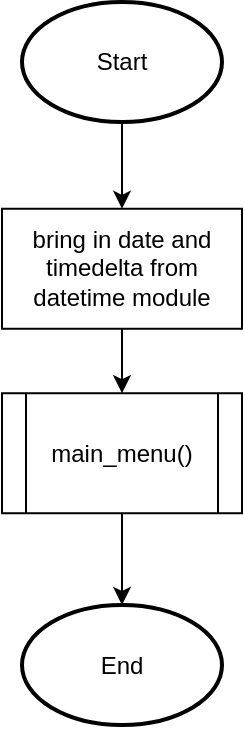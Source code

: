 <mxfile version="14.5.1" type="device" pages="27"><diagram id="I1KIObLX5PMbGqM8LUhK" name="program"><mxGraphModel dx="1008" dy="522" grid="0" gridSize="10" guides="1" tooltips="1" connect="1" arrows="1" fold="1" page="1" pageScale="1" pageWidth="850" pageHeight="1100" math="0" shadow="0"><root><mxCell id="0"/><mxCell id="1" parent="0"/><mxCell id="CnIZI6iqVd_z1Z3iHnxv-11" value="main_menu()" style="shape=process;whiteSpace=wrap;html=1;backgroundOutline=1;" parent="1" vertex="1"><mxGeometry x="340.0" y="555.62" width="120" height="60" as="geometry"/></mxCell><mxCell id="CnIZI6iqVd_z1Z3iHnxv-13" value="Start" style="strokeWidth=2;html=1;shape=mxgraph.flowchart.start_1;whiteSpace=wrap;" parent="1" vertex="1"><mxGeometry x="350.0" y="360" width="100" height="60" as="geometry"/></mxCell><mxCell id="CnIZI6iqVd_z1Z3iHnxv-15" value="End" style="strokeWidth=2;html=1;shape=mxgraph.flowchart.start_1;whiteSpace=wrap;" parent="1" vertex="1"><mxGeometry x="350.0" y="661.5" width="100" height="60" as="geometry"/></mxCell><mxCell id="CnIZI6iqVd_z1Z3iHnxv-16" value="" style="endArrow=classic;html=1;exitX=0.5;exitY=1;exitDx=0;exitDy=0;exitPerimeter=0;entryX=0.5;entryY=0;entryDx=0;entryDy=0;" parent="1" source="ydyX7m-p8Bj_ZVIEERYo-1" target="CnIZI6iqVd_z1Z3iHnxv-11" edge="1"><mxGeometry width="50" height="50" relative="1" as="geometry"><mxPoint x="660" y="450" as="sourcePoint"/><mxPoint x="710" y="400" as="targetPoint"/></mxGeometry></mxCell><mxCell id="CnIZI6iqVd_z1Z3iHnxv-17" value="" style="endArrow=classic;html=1;exitX=0.5;exitY=1;exitDx=0;exitDy=0;entryX=0.5;entryY=0;entryDx=0;entryDy=0;entryPerimeter=0;" parent="1" source="CnIZI6iqVd_z1Z3iHnxv-11" target="CnIZI6iqVd_z1Z3iHnxv-15" edge="1"><mxGeometry width="50" height="50" relative="1" as="geometry"><mxPoint x="410.0" y="430" as="sourcePoint"/><mxPoint x="410.0" y="460" as="targetPoint"/></mxGeometry></mxCell><mxCell id="ydyX7m-p8Bj_ZVIEERYo-1" value="bring in date and timedelta from datetime module" style="rounded=0;whiteSpace=wrap;html=1;fontSize=12;" parent="1" vertex="1"><mxGeometry x="340.0" y="463.38" width="120" height="60" as="geometry"/></mxCell><mxCell id="ydyX7m-p8Bj_ZVIEERYo-2" value="" style="endArrow=classic;html=1;exitX=0.5;exitY=1;exitDx=0;exitDy=0;exitPerimeter=0;entryX=0.5;entryY=0;entryDx=0;entryDy=0;" parent="1" source="CnIZI6iqVd_z1Z3iHnxv-13" target="ydyX7m-p8Bj_ZVIEERYo-1" edge="1"><mxGeometry width="50" height="50" relative="1" as="geometry"><mxPoint x="400.0" y="420" as="sourcePoint"/><mxPoint x="400.0" y="520" as="targetPoint"/></mxGeometry></mxCell></root></mxGraphModel></diagram><diagram id="9Hsfv88qXqONto-11qZn" name="main_menu()"><mxGraphModel dx="3486" dy="4994" grid="0" gridSize="10" guides="1" tooltips="1" connect="1" arrows="1" fold="1" page="0" pageScale="1" pageWidth="850" pageHeight="1100" math="0" shadow="0"><root><mxCell id="wreWY48WkkrBBOZcJAyL-0"/><mxCell id="wreWY48WkkrBBOZcJAyL-1" parent="wreWY48WkkrBBOZcJAyL-0"/><mxCell id="wreWY48WkkrBBOZcJAyL-3" value="" style="endArrow=classic;html=1;exitX=0.5;exitY=1;exitDx=0;exitDy=0;fillColor=#FFFFFF;" parent="wreWY48WkkrBBOZcJAyL-1" source="UalFb0OeEmcOEUHywYW6-3" target="wreWY48WkkrBBOZcJAyL-4" edge="1"><mxGeometry width="50" height="50" relative="1" as="geometry"><mxPoint x="300" y="-3420" as="sourcePoint"/><mxPoint x="440" y="-3280" as="targetPoint"/></mxGeometry></mxCell><mxCell id="wreWY48WkkrBBOZcJAyL-4" value="Display today's date" style="rounded=0;whiteSpace=wrap;html=1;fillColor=#FFFFFF;" parent="wreWY48WkkrBBOZcJAyL-1" vertex="1"><mxGeometry x="240" y="-3360" width="120" height="60" as="geometry"/></mxCell><mxCell id="f_DgHETKceI2W8D9X2kc-0" style="edgeStyle=orthogonalEdgeStyle;rounded=0;orthogonalLoop=1;jettySize=auto;html=1;exitX=0.5;exitY=1;exitDx=0;exitDy=0;entryX=0.5;entryY=0;entryDx=0;entryDy=0;fillColor=#FFFFFF;" parent="wreWY48WkkrBBOZcJAyL-1" source="wreWY48WkkrBBOZcJAyL-5" target="wreWY48WkkrBBOZcJAyL-34" edge="1"><mxGeometry relative="1" as="geometry"/></mxCell><mxCell id="wreWY48WkkrBBOZcJAyL-5" value="Display &quot;---Who are you?---&lt;br&gt;[1]Customer&lt;br&gt;[2]Admin&lt;br&gt;[3]Exit&quot;" style="rounded=0;whiteSpace=wrap;html=1;fillColor=#FFFFFF;" parent="wreWY48WkkrBBOZcJAyL-1" vertex="1"><mxGeometry x="210" y="-3240" width="180" height="100" as="geometry"/></mxCell><mxCell id="wreWY48WkkrBBOZcJAyL-6" value="read option" style="shape=parallelogram;perimeter=parallelogramPerimeter;whiteSpace=wrap;html=1;fixedSize=1;fillColor=#FFFFFF;" parent="wreWY48WkkrBBOZcJAyL-1" vertex="1"><mxGeometry x="240" y="-2970" width="120" height="60" as="geometry"/></mxCell><mxCell id="wreWY48WkkrBBOZcJAyL-7" value="True" style="strokeWidth=2;html=1;shape=mxgraph.flowchart.decision;whiteSpace=wrap;fillColor=#FFFFFF;" parent="wreWY48WkkrBBOZcJAyL-1" vertex="1"><mxGeometry x="250.5" y="-2860" width="100" height="100" as="geometry"/></mxCell><mxCell id="wreWY48WkkrBBOZcJAyL-8" value="" style="endArrow=classic;html=1;exitX=0.5;exitY=1;exitDx=0;exitDy=0;entryX=0.5;entryY=0;entryDx=0;entryDy=0;fillColor=#FFFFFF;" parent="wreWY48WkkrBBOZcJAyL-1" source="wreWY48WkkrBBOZcJAyL-4" target="wreWY48WkkrBBOZcJAyL-5" edge="1"><mxGeometry width="50" height="50" relative="1" as="geometry"><mxPoint x="290" y="-3260" as="sourcePoint"/><mxPoint x="690" y="-3300" as="targetPoint"/></mxGeometry></mxCell><mxCell id="wreWY48WkkrBBOZcJAyL-9" value="" style="endArrow=classic;html=1;exitX=0.5;exitY=1;exitDx=0;exitDy=0;entryX=0.5;entryY=0;entryDx=0;entryDy=0;entryPerimeter=0;fillColor=#FFFFFF;" parent="wreWY48WkkrBBOZcJAyL-1" source="wreWY48WkkrBBOZcJAyL-6" target="wreWY48WkkrBBOZcJAyL-7" edge="1"><mxGeometry width="50" height="50" relative="1" as="geometry"><mxPoint x="380" y="-2830" as="sourcePoint"/><mxPoint x="430" y="-2880" as="targetPoint"/></mxGeometry></mxCell><mxCell id="wreWY48WkkrBBOZcJAyL-10" value="" style="endArrow=classic;html=1;entryX=0;entryY=0.5;entryDx=0;entryDy=0;exitX=1;exitY=0.5;exitDx=0;exitDy=0;exitPerimeter=0;fillColor=#FFFFFF;" parent="wreWY48WkkrBBOZcJAyL-1" source="wreWY48WkkrBBOZcJAyL-23" target="wreWY48WkkrBBOZcJAyL-14" edge="1"><mxGeometry width="50" height="50" relative="1" as="geometry"><mxPoint x="161" y="-2560" as="sourcePoint"/><mxPoint x="181" y="-2520" as="targetPoint"/><Array as="points"/></mxGeometry></mxCell><mxCell id="wreWY48WkkrBBOZcJAyL-11" style="edgeStyle=orthogonalEdgeStyle;rounded=0;orthogonalLoop=1;jettySize=auto;html=1;entryX=0.5;entryY=0;entryDx=0;entryDy=0;fillColor=#FFFFFF;" parent="wreWY48WkkrBBOZcJAyL-1" source="wreWY48WkkrBBOZcJAyL-12" target="wreWY48WkkrBBOZcJAyL-18" edge="1"><mxGeometry relative="1" as="geometry"/></mxCell><mxCell id="wreWY48WkkrBBOZcJAyL-12" value="customer_menu()" style="shape=process;whiteSpace=wrap;html=1;backgroundOutline=1;fillColor=#FFFFFF;" parent="wreWY48WkkrBBOZcJAyL-1" vertex="1"><mxGeometry x="401" y="-2690" width="120" height="60" as="geometry"/></mxCell><mxCell id="wreWY48WkkrBBOZcJAyL-13" value="" style="edgeStyle=orthogonalEdgeStyle;rounded=0;orthogonalLoop=1;jettySize=auto;html=1;fillColor=#FFFFFF;" parent="wreWY48WkkrBBOZcJAyL-1" source="wreWY48WkkrBBOZcJAyL-14" target="wreWY48WkkrBBOZcJAyL-18" edge="1"><mxGeometry relative="1" as="geometry"/></mxCell><mxCell id="wreWY48WkkrBBOZcJAyL-14" value="login_admin()" style="shape=process;whiteSpace=wrap;html=1;backgroundOutline=1;fillColor=#FFFFFF;" parent="wreWY48WkkrBBOZcJAyL-1" vertex="1"><mxGeometry x="401" y="-2530" width="120" height="60" as="geometry"/></mxCell><mxCell id="wreWY48WkkrBBOZcJAyL-15" style="edgeStyle=orthogonalEdgeStyle;rounded=0;orthogonalLoop=1;jettySize=auto;html=1;entryX=0;entryY=0.5;entryDx=0;entryDy=0;fillColor=#FFFFFF;" parent="wreWY48WkkrBBOZcJAyL-1" source="wreWY48WkkrBBOZcJAyL-16" target="wreWY48WkkrBBOZcJAyL-18" edge="1"><mxGeometry relative="1" as="geometry"/></mxCell><mxCell id="wreWY48WkkrBBOZcJAyL-16" value="quit()" style="shape=process;whiteSpace=wrap;html=1;backgroundOutline=1;fillColor=#FFFFFF;" parent="wreWY48WkkrBBOZcJAyL-1" vertex="1"><mxGeometry x="411" y="-2370" width="120" height="60" as="geometry"/></mxCell><mxCell id="wreWY48WkkrBBOZcJAyL-17" value="" style="edgeStyle=orthogonalEdgeStyle;rounded=0;orthogonalLoop=1;jettySize=auto;html=1;fillColor=#FFFFFF;" parent="wreWY48WkkrBBOZcJAyL-1" source="wreWY48WkkrBBOZcJAyL-18" target="wreWY48WkkrBBOZcJAyL-44" edge="1"><mxGeometry relative="1" as="geometry"/></mxCell><mxCell id="wreWY48WkkrBBOZcJAyL-18" value="break" style="rounded=0;whiteSpace=wrap;html=1;fillColor=#FFFFFF;" parent="wreWY48WkkrBBOZcJAyL-1" vertex="1"><mxGeometry x="591" y="-2370" width="120" height="60" as="geometry"/></mxCell><mxCell id="wreWY48WkkrBBOZcJAyL-19" value="option == &quot;1&quot;" style="strokeWidth=2;html=1;shape=mxgraph.flowchart.decision;whiteSpace=wrap;fillColor=#FFFFFF;" parent="wreWY48WkkrBBOZcJAyL-1" vertex="1"><mxGeometry x="251" y="-2710" width="100" height="100" as="geometry"/></mxCell><mxCell id="wreWY48WkkrBBOZcJAyL-20" value="" style="endArrow=classic;html=1;exitX=0.5;exitY=1;exitDx=0;exitDy=0;exitPerimeter=0;entryX=0.5;entryY=0;entryDx=0;entryDy=0;entryPerimeter=0;fillColor=#FFFFFF;" parent="wreWY48WkkrBBOZcJAyL-1" source="wreWY48WkkrBBOZcJAyL-7" target="wreWY48WkkrBBOZcJAyL-19" edge="1"><mxGeometry width="50" height="50" relative="1" as="geometry"><mxPoint x="650.5" y="-2670" as="sourcePoint"/><mxPoint x="700.5" y="-2720" as="targetPoint"/></mxGeometry></mxCell><mxCell id="wreWY48WkkrBBOZcJAyL-21" value="" style="endArrow=classic;html=1;exitX=1;exitY=0.5;exitDx=0;exitDy=0;exitPerimeter=0;entryX=0;entryY=0.5;entryDx=0;entryDy=0;fillColor=#FFFFFF;" parent="wreWY48WkkrBBOZcJAyL-1" source="wreWY48WkkrBBOZcJAyL-19" target="wreWY48WkkrBBOZcJAyL-12" edge="1"><mxGeometry width="50" height="50" relative="1" as="geometry"><mxPoint x="221" y="-2520" as="sourcePoint"/><mxPoint x="271" y="-2570" as="targetPoint"/></mxGeometry></mxCell><mxCell id="wreWY48WkkrBBOZcJAyL-22" value="" style="edgeStyle=orthogonalEdgeStyle;rounded=0;orthogonalLoop=1;jettySize=auto;html=1;fillColor=#FFFFFF;" parent="wreWY48WkkrBBOZcJAyL-1" source="wreWY48WkkrBBOZcJAyL-23" target="wreWY48WkkrBBOZcJAyL-25" edge="1"><mxGeometry relative="1" as="geometry"/></mxCell><mxCell id="wreWY48WkkrBBOZcJAyL-23" value="option == &quot;2&quot;" style="strokeWidth=2;html=1;shape=mxgraph.flowchart.decision;whiteSpace=wrap;fillColor=#FFFFFF;" parent="wreWY48WkkrBBOZcJAyL-1" vertex="1"><mxGeometry x="251" y="-2550" width="100" height="100" as="geometry"/></mxCell><mxCell id="wreWY48WkkrBBOZcJAyL-24" value="" style="endArrow=classic;html=1;exitX=0.5;exitY=1;exitDx=0;exitDy=0;exitPerimeter=0;entryX=0.5;entryY=0;entryDx=0;entryDy=0;entryPerimeter=0;fillColor=#FFFFFF;" parent="wreWY48WkkrBBOZcJAyL-1" source="wreWY48WkkrBBOZcJAyL-19" target="wreWY48WkkrBBOZcJAyL-23" edge="1"><mxGeometry width="50" height="50" relative="1" as="geometry"><mxPoint x="501" y="-2400" as="sourcePoint"/><mxPoint x="551" y="-2450" as="targetPoint"/></mxGeometry></mxCell><mxCell id="ErXL54StwqRfstYxhH0S-3" style="edgeStyle=orthogonalEdgeStyle;rounded=0;orthogonalLoop=1;jettySize=auto;html=1;exitX=0;exitY=0.5;exitDx=0;exitDy=0;exitPerimeter=0;entryX=0;entryY=0.25;entryDx=0;entryDy=0;fillColor=#FFFFFF;" parent="wreWY48WkkrBBOZcJAyL-1" source="wreWY48WkkrBBOZcJAyL-25" target="wreWY48WkkrBBOZcJAyL-34" edge="1"><mxGeometry relative="1" as="geometry"><Array as="points"><mxPoint x="130" y="-2340"/><mxPoint x="130" y="-3050"/></Array></mxGeometry></mxCell><mxCell id="wreWY48WkkrBBOZcJAyL-25" value="option == &quot;3&quot;" style="strokeWidth=2;html=1;shape=mxgraph.flowchart.decision;whiteSpace=wrap;fillColor=#FFFFFF;" parent="wreWY48WkkrBBOZcJAyL-1" vertex="1"><mxGeometry x="251" y="-2390" width="100" height="100" as="geometry"/></mxCell><mxCell id="wreWY48WkkrBBOZcJAyL-26" value="" style="endArrow=classic;html=1;exitX=1;exitY=0.5;exitDx=0;exitDy=0;exitPerimeter=0;entryX=0;entryY=0.5;entryDx=0;entryDy=0;fillColor=#FFFFFF;" parent="wreWY48WkkrBBOZcJAyL-1" target="wreWY48WkkrBBOZcJAyL-16" edge="1"><mxGeometry width="50" height="50" relative="1" as="geometry"><mxPoint x="351" y="-2340" as="sourcePoint"/><mxPoint x="271" y="-2270" as="targetPoint"/></mxGeometry></mxCell><mxCell id="wreWY48WkkrBBOZcJAyL-33" value="" style="edgeStyle=orthogonalEdgeStyle;rounded=0;orthogonalLoop=1;jettySize=auto;html=1;fillColor=#FFFFFF;" parent="wreWY48WkkrBBOZcJAyL-1" source="wreWY48WkkrBBOZcJAyL-34" target="wreWY48WkkrBBOZcJAyL-6" edge="1"><mxGeometry relative="1" as="geometry"/></mxCell><mxCell id="wreWY48WkkrBBOZcJAyL-34" value="&lt;span&gt;Display &quot;Please enter your option&quot;&lt;/span&gt;" style="shape=parallelogram;html=1;strokeWidth=2;perimeter=parallelogramPerimeter;whiteSpace=wrap;rounded=1;arcSize=12;size=0.23;fontSize=12;fillColor=#FFFFFF;" parent="wreWY48WkkrBBOZcJAyL-1" vertex="1"><mxGeometry x="163.75" y="-3070" width="272.5" height="60" as="geometry"/></mxCell><mxCell id="wreWY48WkkrBBOZcJAyL-37" value="False" style="text;html=1;strokeColor=none;fillColor=#FFFFFF;align=center;verticalAlign=middle;whiteSpace=wrap;rounded=0;" parent="wreWY48WkkrBBOZcJAyL-1" vertex="1"><mxGeometry x="311" y="-2605" width="40" height="20" as="geometry"/></mxCell><mxCell id="wreWY48WkkrBBOZcJAyL-38" value="True" style="text;html=1;strokeColor=none;fillColor=#FFFFFF;align=center;verticalAlign=middle;whiteSpace=wrap;rounded=0;" parent="wreWY48WkkrBBOZcJAyL-1" vertex="1"><mxGeometry x="305.5" y="-2750" width="40" height="20" as="geometry"/></mxCell><mxCell id="wreWY48WkkrBBOZcJAyL-39" value="True" style="text;html=1;strokeColor=none;fillColor=#FFFFFF;align=center;verticalAlign=middle;whiteSpace=wrap;rounded=0;" parent="wreWY48WkkrBBOZcJAyL-1" vertex="1"><mxGeometry x="351" y="-2693" width="40" height="20" as="geometry"/></mxCell><mxCell id="wreWY48WkkrBBOZcJAyL-40" value="True" style="text;html=1;strokeColor=none;fillColor=#FFFFFF;align=center;verticalAlign=middle;whiteSpace=wrap;rounded=0;" parent="wreWY48WkkrBBOZcJAyL-1" vertex="1"><mxGeometry x="351" y="-2535" width="40" height="20" as="geometry"/></mxCell><mxCell id="wreWY48WkkrBBOZcJAyL-41" value="True" style="text;html=1;strokeColor=none;fillColor=#FFFFFF;align=center;verticalAlign=middle;whiteSpace=wrap;rounded=0;" parent="wreWY48WkkrBBOZcJAyL-1" vertex="1"><mxGeometry x="351" y="-2374" width="40" height="20" as="geometry"/></mxCell><mxCell id="wreWY48WkkrBBOZcJAyL-42" value="False" style="text;html=1;strokeColor=none;fillColor=#FFFFFF;align=center;verticalAlign=middle;whiteSpace=wrap;rounded=0;" parent="wreWY48WkkrBBOZcJAyL-1" vertex="1"><mxGeometry x="311" y="-2420" width="40" height="20" as="geometry"/></mxCell><mxCell id="wreWY48WkkrBBOZcJAyL-43" value="False" style="text;html=1;strokeColor=none;fillColor=#FFFFFF;align=center;verticalAlign=middle;whiteSpace=wrap;rounded=0;" parent="wreWY48WkkrBBOZcJAyL-1" vertex="1"><mxGeometry x="210.5" y="-2370" width="40" height="20" as="geometry"/></mxCell><mxCell id="wreWY48WkkrBBOZcJAyL-44" value="End" style="strokeWidth=2;html=1;shape=mxgraph.flowchart.start_1;whiteSpace=wrap;fontSize=12;fillColor=#FFFFFF;" parent="wreWY48WkkrBBOZcJAyL-1" vertex="1"><mxGeometry x="601" y="-2273" width="100" height="60" as="geometry"/></mxCell><mxCell id="UalFb0OeEmcOEUHywYW6-3" value="" style="ellipse;whiteSpace=wrap;html=1;aspect=fixed;fillColor=#FFFFFF;" parent="wreWY48WkkrBBOZcJAyL-1" vertex="1"><mxGeometry x="290" y="-3430" width="20" height="20" as="geometry"/></mxCell><mxCell id="UalFb0OeEmcOEUHywYW6-5" value="main_menu()" style="text;html=1;align=center;verticalAlign=middle;resizable=0;points=[];autosize=1;fillColor=#FFFFFF;" parent="wreWY48WkkrBBOZcJAyL-1" vertex="1"><mxGeometry x="257.5" y="-3450" width="90" height="20" as="geometry"/></mxCell></root></mxGraphModel></diagram><diagram id="jBBDoL76OKOHUzIPo6lw" name="read_history_data()"><mxGraphModel dx="-1272" dy="-553" grid="1" gridSize="10" guides="1" tooltips="1" connect="1" arrows="1" fold="1" page="1" pageScale="1" pageWidth="850" pageHeight="1100" math="0" shadow="0"><root><mxCell id="zqgkC_hWoOQRSnLWVQzh-0"/><mxCell id="zqgkC_hWoOQRSnLWVQzh-1" parent="zqgkC_hWoOQRSnLWVQzh-0"/><mxCell id="L7iaRtRp1wR1KH59Mjod-2" value="" style="edgeStyle=orthogonalEdgeStyle;rounded=0;orthogonalLoop=1;jettySize=auto;html=1;" parent="zqgkC_hWoOQRSnLWVQzh-1" target="Abh5-UlLhFOc18LKFiOJ-9" edge="1"><mxGeometry relative="1" as="geometry"><mxPoint x="2928.14" y="2090" as="sourcePoint"/></mxGeometry></mxCell><mxCell id="pJmg5WbikH5e1zZmw8ne-3" value="" style="edgeStyle=orthogonalEdgeStyle;rounded=0;orthogonalLoop=1;jettySize=auto;html=1;" parent="zqgkC_hWoOQRSnLWVQzh-1" source="Abh5-UlLhFOc18LKFiOJ-3" target="pJmg5WbikH5e1zZmw8ne-2" edge="1"><mxGeometry relative="1" as="geometry"/></mxCell><mxCell id="Abh5-UlLhFOc18LKFiOJ-3" value="Read each line in history_data and assign it as lines." style="shape=parallelogram;perimeter=parallelogramPerimeter;whiteSpace=wrap;html=1;fixedSize=1;size=-280;" parent="zqgkC_hWoOQRSnLWVQzh-1" vertex="1"><mxGeometry x="2835.7" y="2360" width="184.87" height="60" as="geometry"/></mxCell><mxCell id="L7iaRtRp1wR1KH59Mjod-1" value="" style="edgeStyle=orthogonalEdgeStyle;rounded=0;orthogonalLoop=1;jettySize=auto;html=1;" parent="zqgkC_hWoOQRSnLWVQzh-1" source="Abh5-UlLhFOc18LKFiOJ-7" target="Abh5-UlLhFOc18LKFiOJ-3" edge="1"><mxGeometry relative="1" as="geometry"/></mxCell><mxCell id="Abh5-UlLhFOc18LKFiOJ-7" value="Read history_data" style="shape=parallelogram;html=1;strokeWidth=2;perimeter=parallelogramPerimeter;whiteSpace=wrap;rounded=1;arcSize=12;size=0.23;" parent="zqgkC_hWoOQRSnLWVQzh-1" vertex="1"><mxGeometry x="2828.14" y="2240" width="200" height="60" as="geometry"/></mxCell><mxCell id="L7iaRtRp1wR1KH59Mjod-4" value="" style="edgeStyle=orthogonalEdgeStyle;rounded=0;orthogonalLoop=1;jettySize=auto;html=1;" parent="zqgkC_hWoOQRSnLWVQzh-1" source="Abh5-UlLhFOc18LKFiOJ-9" target="Abh5-UlLhFOc18LKFiOJ-7" edge="1"><mxGeometry relative="1" as="geometry"/></mxCell><mxCell id="Abh5-UlLhFOc18LKFiOJ-9" value="&lt;span&gt;Read history.txt file and assign to history_data&lt;br&gt;&lt;/span&gt;" style="shape=parallelogram;perimeter=parallelogramPerimeter;whiteSpace=wrap;html=1;fixedSize=1;size=-280;" parent="zqgkC_hWoOQRSnLWVQzh-1" vertex="1"><mxGeometry x="2813.64" y="2138" width="229" height="60" as="geometry"/></mxCell><mxCell id="Abh5-UlLhFOc18LKFiOJ-14" style="edgeStyle=orthogonalEdgeStyle;rounded=0;orthogonalLoop=1;jettySize=auto;html=1;exitX=0.5;exitY=1;exitDx=0;exitDy=0;entryX=0.5;entryY=0;entryDx=0;entryDy=0;" parent="zqgkC_hWoOQRSnLWVQzh-1" source="Abh5-UlLhFOc18LKFiOJ-15" target="Abh5-UlLhFOc18LKFiOJ-17" edge="1"><mxGeometry relative="1" as="geometry"/></mxCell><mxCell id="Abh5-UlLhFOc18LKFiOJ-15" value="Declare ctm_history_id as list&lt;br&gt;Declare&amp;nbsp;car_history_id as list&lt;br&gt;Declare&amp;nbsp;car_history_name as list&lt;br&gt;Declare&amp;nbsp;rental_duration as list&lt;br&gt;Declare&amp;nbsp;history_year as list&lt;br&gt;Declare&amp;nbsp;history_month as list&lt;br&gt;Declare&amp;nbsp;history_day as list&lt;br&gt;Declare&amp;nbsp;price_paid as list" style="whiteSpace=wrap;html=1;" parent="zqgkC_hWoOQRSnLWVQzh-1" vertex="1"><mxGeometry x="2831.7" y="2590" width="192.88" height="130" as="geometry"/></mxCell><mxCell id="Abh5-UlLhFOc18LKFiOJ-16" value="" style="group" parent="zqgkC_hWoOQRSnLWVQzh-1" vertex="1" connectable="0"><mxGeometry x="2805.64" y="2768" width="245.61" height="100" as="geometry"/></mxCell><mxCell id="Abh5-UlLhFOc18LKFiOJ-17" value="" style="verticalLabelPosition=bottom;verticalAlign=top;html=1;shape=hexagon;perimeter=hexagonPerimeter2;arcSize=6;size=0.27;" parent="Abh5-UlLhFOc18LKFiOJ-16" vertex="1"><mxGeometry width="245.61" height="100" as="geometry"/></mxCell><mxCell id="Abh5-UlLhFOc18LKFiOJ-18" value="&lt;font style=&quot;font-size: 24px&quot;&gt;history&lt;/font&gt;" style="text;html=1;strokeColor=none;fillColor=none;align=center;verticalAlign=middle;whiteSpace=wrap;rounded=0;" parent="Abh5-UlLhFOc18LKFiOJ-16" vertex="1"><mxGeometry x="110.639" y="10" width="24.332" height="20" as="geometry"/></mxCell><mxCell id="Abh5-UlLhFOc18LKFiOJ-19" value="&lt;font style=&quot;font-size: 24px&quot;&gt;1&lt;/font&gt;" style="text;html=1;strokeColor=none;fillColor=none;align=center;verticalAlign=middle;whiteSpace=wrap;rounded=0;" parent="Abh5-UlLhFOc18LKFiOJ-16" vertex="1"><mxGeometry x="110.639" y="70" width="24.332" height="19.09" as="geometry"/></mxCell><mxCell id="Abh5-UlLhFOc18LKFiOJ-20" value="&lt;font style=&quot;font-size: 24px&quot;&gt;0&lt;/font&gt;" style="text;html=1;strokeColor=none;fillColor=none;align=center;verticalAlign=middle;whiteSpace=wrap;rounded=0;" parent="Abh5-UlLhFOc18LKFiOJ-16" vertex="1"><mxGeometry x="24.934" y="40.46" width="24.332" height="19.09" as="geometry"/></mxCell><mxCell id="Abh5-UlLhFOc18LKFiOJ-21" value="&lt;font style=&quot;font-size: 14px&quot;&gt;number of lines&lt;br&gt;&lt;/font&gt;" style="text;html=1;strokeColor=none;fillColor=none;align=center;verticalAlign=middle;whiteSpace=wrap;rounded=0;" parent="Abh5-UlLhFOc18LKFiOJ-16" vertex="1"><mxGeometry x="128.912" y="40.46" width="116.698" height="19.087" as="geometry"/></mxCell><mxCell id="Abh5-UlLhFOc18LKFiOJ-25" value="" style="edgeStyle=orthogonalEdgeStyle;rounded=0;orthogonalLoop=1;jettySize=auto;html=1;" parent="zqgkC_hWoOQRSnLWVQzh-1" source="Abh5-UlLhFOc18LKFiOJ-26" target="Abh5-UlLhFOc18LKFiOJ-28" edge="1"><mxGeometry relative="1" as="geometry"/></mxCell><mxCell id="Abh5-UlLhFOc18LKFiOJ-26" value="Split history by &quot;,&quot; and assgin as history_list" style="whiteSpace=wrap;html=1;" parent="zqgkC_hWoOQRSnLWVQzh-1" vertex="1"><mxGeometry x="2817.19" y="2950" width="222.5" height="60" as="geometry"/></mxCell><mxCell id="Abh5-UlLhFOc18LKFiOJ-27" value="" style="edgeStyle=orthogonalEdgeStyle;rounded=0;orthogonalLoop=1;jettySize=auto;html=1;" parent="zqgkC_hWoOQRSnLWVQzh-1" source="Abh5-UlLhFOc18LKFiOJ-28" target="Abh5-UlLhFOc18LKFiOJ-30" edge="1"><mxGeometry relative="1" as="geometry"/></mxCell><mxCell id="Abh5-UlLhFOc18LKFiOJ-28" value="append history_list[0] into ctm_history_id&lt;br&gt;append history_list[1] into car_history_id&lt;br&gt;append history_list[2] into car_history_name&lt;br&gt;append history_list[3] into rental_duration&lt;br&gt;append history_list[4] into history_year&lt;br&gt;append history_list[5] into history_month&lt;br&gt;append history_list[6] into history_day&lt;br&gt;append history_list[7] while replacing &quot;\n&quot; with &quot;&quot;&lt;br&gt;&amp;nbsp;into price_paid&amp;nbsp;" style="whiteSpace=wrap;html=1;" parent="zqgkC_hWoOQRSnLWVQzh-1" vertex="1"><mxGeometry x="2756.38" y="3075" width="345.62" height="130" as="geometry"/></mxCell><mxCell id="Abh5-UlLhFOc18LKFiOJ-29" style="edgeStyle=orthogonalEdgeStyle;rounded=0;orthogonalLoop=1;jettySize=auto;html=1;exitX=0.5;exitY=0;exitDx=0;exitDy=0;entryX=0;entryY=0.5;entryDx=0;entryDy=0;" parent="zqgkC_hWoOQRSnLWVQzh-1" source="Abh5-UlLhFOc18LKFiOJ-30" target="Abh5-UlLhFOc18LKFiOJ-17" edge="1"><mxGeometry relative="1" as="geometry"/></mxCell><mxCell id="Abh5-UlLhFOc18LKFiOJ-30" value="history" style="ellipse;whiteSpace=wrap;html=1;" parent="zqgkC_hWoOQRSnLWVQzh-1" vertex="1"><mxGeometry x="2622" y="3100" width="83.76" height="80" as="geometry"/></mxCell><mxCell id="Abh5-UlLhFOc18LKFiOJ-32" value="return ctm_history_id, car_history_id, car_history_name, rental_duration, history_year, history_month, history_day, price_paid" style="ellipse;whiteSpace=wrap;html=1;" parent="zqgkC_hWoOQRSnLWVQzh-1" vertex="1"><mxGeometry x="3102" y="2768" width="282.4" height="100" as="geometry"/></mxCell><mxCell id="Abh5-UlLhFOc18LKFiOJ-33" value="" style="edgeStyle=orthogonalEdgeStyle;rounded=0;orthogonalLoop=1;jettySize=auto;html=1;" parent="zqgkC_hWoOQRSnLWVQzh-1" source="Abh5-UlLhFOc18LKFiOJ-21" target="Abh5-UlLhFOc18LKFiOJ-32" edge="1"><mxGeometry relative="1" as="geometry"/></mxCell><mxCell id="L7iaRtRp1wR1KH59Mjod-3" value="" style="edgeStyle=orthogonalEdgeStyle;rounded=0;orthogonalLoop=1;jettySize=auto;html=1;" parent="zqgkC_hWoOQRSnLWVQzh-1" source="pJmg5WbikH5e1zZmw8ne-2" target="Abh5-UlLhFOc18LKFiOJ-15" edge="1"><mxGeometry relative="1" as="geometry"/></mxCell><mxCell id="pJmg5WbikH5e1zZmw8ne-2" value="Read lines" style="shape=parallelogram;perimeter=parallelogramPerimeter;whiteSpace=wrap;html=1;fixedSize=1;" parent="zqgkC_hWoOQRSnLWVQzh-1" vertex="1"><mxGeometry x="2868.135" y="2480" width="120" height="60" as="geometry"/></mxCell><mxCell id="L7iaRtRp1wR1KH59Mjod-5" value="" style="edgeStyle=orthogonalEdgeStyle;rounded=0;orthogonalLoop=1;jettySize=auto;html=1;" parent="zqgkC_hWoOQRSnLWVQzh-1" source="Abh5-UlLhFOc18LKFiOJ-17" target="Abh5-UlLhFOc18LKFiOJ-26" edge="1"><mxGeometry relative="1" as="geometry"/></mxCell><mxCell id="kVmWsDb087-u5f3PhjCA-3" value="" style="edgeStyle=orthogonalEdgeStyle;rounded=0;orthogonalLoop=1;jettySize=auto;html=1;exitX=0.5;exitY=1;exitDx=0;exitDy=0;" parent="zqgkC_hWoOQRSnLWVQzh-1" source="kVmWsDb087-u5f3PhjCA-0" target="Abh5-UlLhFOc18LKFiOJ-9" edge="1"><mxGeometry relative="1" as="geometry"/></mxCell><mxCell id="kVmWsDb087-u5f3PhjCA-0" value="" style="ellipse;whiteSpace=wrap;html=1;aspect=fixed;" parent="zqgkC_hWoOQRSnLWVQzh-1" vertex="1"><mxGeometry x="2918.14" y="2080" width="20" height="20" as="geometry"/></mxCell><mxCell id="kVmWsDb087-u5f3PhjCA-1" value="read_history_data()" style="text;html=1;align=center;verticalAlign=middle;resizable=0;points=[];autosize=1;" parent="zqgkC_hWoOQRSnLWVQzh-1" vertex="1"><mxGeometry x="2868.14" y="2050" width="120" height="20" as="geometry"/></mxCell><mxCell id="mPZz0bL2Kr8Trydryy6e-0" value="TRUE" style="text;html=1;align=center;verticalAlign=middle;resizable=0;points=[];autosize=1;" parent="zqgkC_hWoOQRSnLWVQzh-1" vertex="1"><mxGeometry x="2925" y="2880" width="50" height="20" as="geometry"/></mxCell><mxCell id="mPZz0bL2Kr8Trydryy6e-1" value="FALSE" style="text;html=1;align=center;verticalAlign=middle;resizable=0;points=[];autosize=1;" parent="zqgkC_hWoOQRSnLWVQzh-1" vertex="1"><mxGeometry x="3035" y="2790" width="50" height="20" as="geometry"/></mxCell></root></mxGraphModel></diagram><diagram id="VbzwHlzbAFWu_YhVceYI" name="read_customer_data()"><mxGraphModel dx="-2122" dy="-553" grid="1" gridSize="10" guides="1" tooltips="1" connect="1" arrows="1" fold="1" page="1" pageScale="1" pageWidth="850" pageHeight="1100" math="0" shadow="0"><root><mxCell id="rKFAQY4MSwkg3QMIxnx9-0"/><mxCell id="rKFAQY4MSwkg3QMIxnx9-1" parent="rKFAQY4MSwkg3QMIxnx9-0"/><mxCell id="y6kZgT-G9mNeMD1AOPHQ-0" value="" style="edgeStyle=orthogonalEdgeStyle;rounded=0;orthogonalLoop=1;jettySize=auto;html=1;exitX=0.5;exitY=1;exitDx=0;exitDy=0;" parent="rKFAQY4MSwkg3QMIxnx9-1" source="tA8Zdq-eKmw9GRl2n4TV-0" target="bi2jsB_FDGAM-QzMH6M2-9" edge="1"><mxGeometry relative="1" as="geometry"><mxPoint x="3748.18" y="2130" as="sourcePoint"/></mxGeometry></mxCell><mxCell id="y6kZgT-G9mNeMD1AOPHQ-3" value="" style="edgeStyle=orthogonalEdgeStyle;rounded=0;orthogonalLoop=1;jettySize=auto;html=1;" parent="rKFAQY4MSwkg3QMIxnx9-1" source="bi2jsB_FDGAM-QzMH6M2-3" target="-Cs6dIx26JLulm8W0NmN-0" edge="1"><mxGeometry relative="1" as="geometry"/></mxCell><mxCell id="bi2jsB_FDGAM-QzMH6M2-3" value="Read each line in customer_data and assign as lines" style="shape=parallelogram;perimeter=parallelogramPerimeter;whiteSpace=wrap;html=1;fixedSize=1;size=-280;" parent="rKFAQY4MSwkg3QMIxnx9-1" vertex="1"><mxGeometry x="3654.99" y="2385" width="184.87" height="60" as="geometry"/></mxCell><mxCell id="y6kZgT-G9mNeMD1AOPHQ-2" value="" style="edgeStyle=orthogonalEdgeStyle;rounded=0;orthogonalLoop=1;jettySize=auto;html=1;" parent="rKFAQY4MSwkg3QMIxnx9-1" source="bi2jsB_FDGAM-QzMH6M2-7" target="bi2jsB_FDGAM-QzMH6M2-3" edge="1"><mxGeometry relative="1" as="geometry"/></mxCell><mxCell id="bi2jsB_FDGAM-QzMH6M2-7" value="Read customer_data" style="shape=parallelogram;html=1;strokeWidth=2;perimeter=parallelogramPerimeter;whiteSpace=wrap;rounded=1;arcSize=12;size=0.23;" parent="rKFAQY4MSwkg3QMIxnx9-1" vertex="1"><mxGeometry x="3648.18" y="2280" width="200" height="60" as="geometry"/></mxCell><mxCell id="y6kZgT-G9mNeMD1AOPHQ-1" value="" style="edgeStyle=orthogonalEdgeStyle;rounded=0;orthogonalLoop=1;jettySize=auto;html=1;" parent="rKFAQY4MSwkg3QMIxnx9-1" source="bi2jsB_FDGAM-QzMH6M2-9" target="bi2jsB_FDGAM-QzMH6M2-7" edge="1"><mxGeometry relative="1" as="geometry"/></mxCell><mxCell id="bi2jsB_FDGAM-QzMH6M2-9" value="&lt;span&gt;Read customer.txt file and assign as customer_data&lt;br&gt;&lt;/span&gt;" style="shape=parallelogram;perimeter=parallelogramPerimeter;whiteSpace=wrap;html=1;fixedSize=1;size=-280;" parent="rKFAQY4MSwkg3QMIxnx9-1" vertex="1"><mxGeometry x="3633.68" y="2180" width="229" height="60" as="geometry"/></mxCell><mxCell id="y6kZgT-G9mNeMD1AOPHQ-5" style="edgeStyle=orthogonalEdgeStyle;rounded=0;orthogonalLoop=1;jettySize=auto;html=1;exitX=0.5;exitY=1;exitDx=0;exitDy=0;entryX=0.5;entryY=0;entryDx=0;entryDy=0;" parent="rKFAQY4MSwkg3QMIxnx9-1" source="bi2jsB_FDGAM-QzMH6M2-15" target="bi2jsB_FDGAM-QzMH6M2-17" edge="1"><mxGeometry relative="1" as="geometry"/></mxCell><mxCell id="bi2jsB_FDGAM-QzMH6M2-15" value="Declare customer_id as list&lt;br&gt;Declare&amp;nbsp;customer_pass as list&lt;br&gt;Declare&amp;nbsp;customer_name as list&lt;br&gt;Declare&amp;nbsp;booked_car_name as list&lt;br&gt;Declare&amp;nbsp;customer_payment as list&lt;br&gt;Declare&amp;nbsp;customer_duration as list&lt;br&gt;Declare&amp;nbsp;customer_card as list" style="whiteSpace=wrap;html=1;" parent="rKFAQY4MSwkg3QMIxnx9-1" vertex="1"><mxGeometry x="3650.98" y="2590" width="192.88" height="120" as="geometry"/></mxCell><mxCell id="bi2jsB_FDGAM-QzMH6M2-16" value="" style="group" parent="rKFAQY4MSwkg3QMIxnx9-1" vertex="1" connectable="0"><mxGeometry x="3624.64" y="2765" width="245.61" height="100" as="geometry"/></mxCell><mxCell id="bi2jsB_FDGAM-QzMH6M2-17" value="" style="verticalLabelPosition=bottom;verticalAlign=top;html=1;shape=hexagon;perimeter=hexagonPerimeter2;arcSize=6;size=0.27;" parent="bi2jsB_FDGAM-QzMH6M2-16" vertex="1"><mxGeometry width="245.61" height="100" as="geometry"/></mxCell><mxCell id="bi2jsB_FDGAM-QzMH6M2-18" value="&lt;font style=&quot;font-size: 24px&quot;&gt;customer&lt;/font&gt;" style="text;html=1;strokeColor=none;fillColor=none;align=center;verticalAlign=middle;whiteSpace=wrap;rounded=0;" parent="bi2jsB_FDGAM-QzMH6M2-16" vertex="1"><mxGeometry x="110.639" y="10" width="24.332" height="20" as="geometry"/></mxCell><mxCell id="bi2jsB_FDGAM-QzMH6M2-19" value="&lt;font style=&quot;font-size: 24px&quot;&gt;1&lt;/font&gt;" style="text;html=1;strokeColor=none;fillColor=none;align=center;verticalAlign=middle;whiteSpace=wrap;rounded=0;" parent="bi2jsB_FDGAM-QzMH6M2-16" vertex="1"><mxGeometry x="110.639" y="70" width="24.332" height="19.09" as="geometry"/></mxCell><mxCell id="bi2jsB_FDGAM-QzMH6M2-20" value="&lt;font style=&quot;font-size: 24px&quot;&gt;0&lt;/font&gt;" style="text;html=1;strokeColor=none;fillColor=none;align=center;verticalAlign=middle;whiteSpace=wrap;rounded=0;" parent="bi2jsB_FDGAM-QzMH6M2-16" vertex="1"><mxGeometry x="24.934" y="40.46" width="24.332" height="19.09" as="geometry"/></mxCell><mxCell id="bi2jsB_FDGAM-QzMH6M2-21" value="&lt;font style=&quot;font-size: 14px&quot;&gt;number of lines&lt;br&gt;&lt;/font&gt;" style="text;html=1;strokeColor=none;fillColor=none;align=center;verticalAlign=middle;whiteSpace=wrap;rounded=0;" parent="bi2jsB_FDGAM-QzMH6M2-16" vertex="1"><mxGeometry x="128.912" y="40.46" width="116.698" height="19.087" as="geometry"/></mxCell><mxCell id="bi2jsB_FDGAM-QzMH6M2-25" value="" style="edgeStyle=orthogonalEdgeStyle;rounded=0;orthogonalLoop=1;jettySize=auto;html=1;" parent="rKFAQY4MSwkg3QMIxnx9-1" source="bi2jsB_FDGAM-QzMH6M2-26" target="bi2jsB_FDGAM-QzMH6M2-28" edge="1"><mxGeometry relative="1" as="geometry"/></mxCell><mxCell id="bi2jsB_FDGAM-QzMH6M2-26" value="Split customer by &quot;,&quot; and assign it as customer_list" style="whiteSpace=wrap;html=1;" parent="rKFAQY4MSwkg3QMIxnx9-1" vertex="1"><mxGeometry x="3648.89" y="2920" width="197.1" height="60" as="geometry"/></mxCell><mxCell id="bi2jsB_FDGAM-QzMH6M2-27" value="" style="edgeStyle=orthogonalEdgeStyle;rounded=0;orthogonalLoop=1;jettySize=auto;html=1;" parent="rKFAQY4MSwkg3QMIxnx9-1" source="bi2jsB_FDGAM-QzMH6M2-28" target="bi2jsB_FDGAM-QzMH6M2-30" edge="1"><mxGeometry relative="1" as="geometry"/></mxCell><mxCell id="bi2jsB_FDGAM-QzMH6M2-28" value="Append customer_list[0] into customer_id&lt;br&gt;Append customer_list[1] into customer_pass&lt;br&gt;Append customer_list[2] into customer_name&lt;br&gt;Append customer_list[3] into booked_car_name&lt;br&gt;Append customer_list[4] into customer_payment&lt;br&gt;Append customer_list[5] into customer_duration&lt;br&gt;Append customer_list[6] while replacing &quot;\n&quot; with &quot;&quot; into customer_card" style="whiteSpace=wrap;html=1;" parent="rKFAQY4MSwkg3QMIxnx9-1" vertex="1"><mxGeometry x="3563.11" y="3043.75" width="368.67" height="117.5" as="geometry"/></mxCell><mxCell id="bi2jsB_FDGAM-QzMH6M2-29" style="edgeStyle=orthogonalEdgeStyle;rounded=0;orthogonalLoop=1;jettySize=auto;html=1;exitX=0.5;exitY=0;exitDx=0;exitDy=0;entryX=0;entryY=0.5;entryDx=0;entryDy=0;" parent="rKFAQY4MSwkg3QMIxnx9-1" source="bi2jsB_FDGAM-QzMH6M2-30" target="bi2jsB_FDGAM-QzMH6M2-17" edge="1"><mxGeometry relative="1" as="geometry"/></mxCell><mxCell id="bi2jsB_FDGAM-QzMH6M2-30" value="customer" style="ellipse;whiteSpace=wrap;html=1;" parent="rKFAQY4MSwkg3QMIxnx9-1" vertex="1"><mxGeometry x="3446" y="3062.5" width="83.76" height="80" as="geometry"/></mxCell><mxCell id="bi2jsB_FDGAM-QzMH6M2-32" value="return customer_id, customer_pass, customer_name, booked_car_name, customer_payment, customer_duration, customer_card" style="ellipse;whiteSpace=wrap;html=1;" parent="rKFAQY4MSwkg3QMIxnx9-1" vertex="1"><mxGeometry x="3964.0" y="2765" width="282.4" height="100" as="geometry"/></mxCell><mxCell id="bi2jsB_FDGAM-QzMH6M2-33" value="" style="edgeStyle=orthogonalEdgeStyle;rounded=0;orthogonalLoop=1;jettySize=auto;html=1;" parent="rKFAQY4MSwkg3QMIxnx9-1" source="bi2jsB_FDGAM-QzMH6M2-21" target="bi2jsB_FDGAM-QzMH6M2-32" edge="1"><mxGeometry relative="1" as="geometry"/></mxCell><mxCell id="y6kZgT-G9mNeMD1AOPHQ-4" value="" style="edgeStyle=orthogonalEdgeStyle;rounded=0;orthogonalLoop=1;jettySize=auto;html=1;" parent="rKFAQY4MSwkg3QMIxnx9-1" source="-Cs6dIx26JLulm8W0NmN-0" target="bi2jsB_FDGAM-QzMH6M2-15" edge="1"><mxGeometry relative="1" as="geometry"/></mxCell><mxCell id="-Cs6dIx26JLulm8W0NmN-0" value="Read lines" style="shape=parallelogram;perimeter=parallelogramPerimeter;whiteSpace=wrap;html=1;fixedSize=1;" parent="rKFAQY4MSwkg3QMIxnx9-1" vertex="1"><mxGeometry x="3687.07" y="2490" width="120" height="60" as="geometry"/></mxCell><mxCell id="y6kZgT-G9mNeMD1AOPHQ-6" value="" style="edgeStyle=orthogonalEdgeStyle;rounded=0;orthogonalLoop=1;jettySize=auto;html=1;" parent="rKFAQY4MSwkg3QMIxnx9-1" source="bi2jsB_FDGAM-QzMH6M2-17" target="bi2jsB_FDGAM-QzMH6M2-26" edge="1"><mxGeometry relative="1" as="geometry"/></mxCell><mxCell id="tA8Zdq-eKmw9GRl2n4TV-0" value="" style="ellipse;whiteSpace=wrap;html=1;aspect=fixed;" parent="rKFAQY4MSwkg3QMIxnx9-1" vertex="1"><mxGeometry x="3738.18" y="2110" width="20" height="20" as="geometry"/></mxCell><mxCell id="tA8Zdq-eKmw9GRl2n4TV-1" value="read_customer_data()" style="text;html=1;align=center;verticalAlign=middle;resizable=0;points=[];autosize=1;" parent="rKFAQY4MSwkg3QMIxnx9-1" vertex="1"><mxGeometry x="3683.18" y="2080" width="130" height="20" as="geometry"/></mxCell><mxCell id="LO7lF1_nt1Z1osWYrF9Z-0" value="TRUE" style="text;html=1;align=center;verticalAlign=middle;resizable=0;points=[];autosize=1;" parent="rKFAQY4MSwkg3QMIxnx9-1" vertex="1"><mxGeometry x="3745" y="2870" width="50" height="20" as="geometry"/></mxCell><mxCell id="LO7lF1_nt1Z1osWYrF9Z-1" value="FALSE" style="text;html=1;align=center;verticalAlign=middle;resizable=0;points=[];autosize=1;" parent="rKFAQY4MSwkg3QMIxnx9-1" vertex="1"><mxGeometry x="3870.25" y="2790" width="50" height="20" as="geometry"/></mxCell></root></mxGraphModel></diagram><diagram id="qXRhUlVdgvbYCZ72R_A1" name="read_car_data()"><mxGraphModel dx="1008" dy="522" grid="0" gridSize="10" guides="1" tooltips="1" connect="1" arrows="1" fold="1" page="0" pageScale="1" pageWidth="850" pageHeight="1100" math="0" shadow="0"><root><mxCell id="-G6D3dyUnnE5udbSQ_06-0"/><mxCell id="-G6D3dyUnnE5udbSQ_06-1" parent="-G6D3dyUnnE5udbSQ_06-0"/><mxCell id="-G6D3dyUnnE5udbSQ_06-2" value="" style="edgeStyle=orthogonalEdgeStyle;rounded=0;orthogonalLoop=1;jettySize=auto;html=1;exitX=0.5;exitY=1;exitDx=0;exitDy=0;" parent="-G6D3dyUnnE5udbSQ_06-1" source="5ctvot0WUVaQ0PPnK_UZ-0" target="-G6D3dyUnnE5udbSQ_06-5" edge="1"><mxGeometry relative="1" as="geometry"><mxPoint x="277.5" y="90" as="sourcePoint"/></mxGeometry></mxCell><mxCell id="-G6D3dyUnnE5udbSQ_06-4" value="" style="edgeStyle=orthogonalEdgeStyle;rounded=0;orthogonalLoop=1;jettySize=auto;html=1;" parent="-G6D3dyUnnE5udbSQ_06-1" source="-G6D3dyUnnE5udbSQ_06-5" target="-G6D3dyUnnE5udbSQ_06-7" edge="1"><mxGeometry relative="1" as="geometry"/></mxCell><mxCell id="-G6D3dyUnnE5udbSQ_06-5" value="Read car.txt file and assign as car_data" style="rounded=0;whiteSpace=wrap;html=1;fontSize=12;" parent="-G6D3dyUnnE5udbSQ_06-1" vertex="1"><mxGeometry x="161.81" y="129" width="231.38" height="60" as="geometry"/></mxCell><mxCell id="-G6D3dyUnnE5udbSQ_06-6" value="" style="edgeStyle=orthogonalEdgeStyle;rounded=0;orthogonalLoop=1;jettySize=auto;html=1;" parent="-G6D3dyUnnE5udbSQ_06-1" source="-G6D3dyUnnE5udbSQ_06-7" target="-G6D3dyUnnE5udbSQ_06-9" edge="1"><mxGeometry relative="1" as="geometry"/></mxCell><mxCell id="-G6D3dyUnnE5udbSQ_06-7" value="Read each line of car_data and assign as lines" style="rounded=0;whiteSpace=wrap;html=1;fontSize=12;" parent="-G6D3dyUnnE5udbSQ_06-1" vertex="1"><mxGeometry x="135.48" y="229" width="282.5" height="60" as="geometry"/></mxCell><mxCell id="-G6D3dyUnnE5udbSQ_06-8" value="" style="edgeStyle=orthogonalEdgeStyle;rounded=0;orthogonalLoop=1;jettySize=auto;html=1;" parent="-G6D3dyUnnE5udbSQ_06-1" source="-G6D3dyUnnE5udbSQ_06-9" target="-G6D3dyUnnE5udbSQ_06-11" edge="1"><mxGeometry relative="1" as="geometry"/></mxCell><mxCell id="-G6D3dyUnnE5udbSQ_06-9" value="Declare&amp;nbsp;car_id as list" style="rounded=0;whiteSpace=wrap;html=1;fontSize=12;" parent="-G6D3dyUnnE5udbSQ_06-1" vertex="1"><mxGeometry x="217" y="327" width="120" height="60" as="geometry"/></mxCell><mxCell id="-G6D3dyUnnE5udbSQ_06-10" value="" style="edgeStyle=orthogonalEdgeStyle;rounded=0;orthogonalLoop=1;jettySize=auto;html=1;" parent="-G6D3dyUnnE5udbSQ_06-1" source="-G6D3dyUnnE5udbSQ_06-11" target="-G6D3dyUnnE5udbSQ_06-13" edge="1"><mxGeometry relative="1" as="geometry"/></mxCell><mxCell id="-G6D3dyUnnE5udbSQ_06-11" value="Declare&amp;nbsp;car_name as list" style="rounded=0;whiteSpace=wrap;html=1;fontSize=12;" parent="-G6D3dyUnnE5udbSQ_06-1" vertex="1"><mxGeometry x="195.76" y="422" width="162" height="60" as="geometry"/></mxCell><mxCell id="-G6D3dyUnnE5udbSQ_06-12" value="" style="edgeStyle=orthogonalEdgeStyle;rounded=0;orthogonalLoop=1;jettySize=auto;html=1;" parent="-G6D3dyUnnE5udbSQ_06-1" source="-G6D3dyUnnE5udbSQ_06-13" target="-G6D3dyUnnE5udbSQ_06-15" edge="1"><mxGeometry relative="1" as="geometry"/></mxCell><mxCell id="-G6D3dyUnnE5udbSQ_06-13" value="Declare&amp;nbsp;car_price as list" style="rounded=0;whiteSpace=wrap;html=1;fontSize=12;" parent="-G6D3dyUnnE5udbSQ_06-1" vertex="1"><mxGeometry x="195.76" y="520" width="162.5" height="60" as="geometry"/></mxCell><mxCell id="-G6D3dyUnnE5udbSQ_06-14" value="" style="edgeStyle=orthogonalEdgeStyle;rounded=0;orthogonalLoop=1;jettySize=auto;html=1;" parent="-G6D3dyUnnE5udbSQ_06-1" source="-G6D3dyUnnE5udbSQ_06-15" target="-G6D3dyUnnE5udbSQ_06-17" edge="1"><mxGeometry relative="1" as="geometry"/></mxCell><mxCell id="-G6D3dyUnnE5udbSQ_06-15" value="Declare&amp;nbsp;car_available as list" style="rounded=0;whiteSpace=wrap;html=1;fontSize=12;" parent="-G6D3dyUnnE5udbSQ_06-1" vertex="1"><mxGeometry x="195.76" y="615" width="162.5" height="60" as="geometry"/></mxCell><mxCell id="-G6D3dyUnnE5udbSQ_06-16" value="" style="edgeStyle=orthogonalEdgeStyle;rounded=0;orthogonalLoop=1;jettySize=auto;html=1;" parent="-G6D3dyUnnE5udbSQ_06-1" source="-G6D3dyUnnE5udbSQ_06-17" target="-G6D3dyUnnE5udbSQ_06-19" edge="1"><mxGeometry relative="1" as="geometry"/></mxCell><mxCell id="-G6D3dyUnnE5udbSQ_06-17" value="Declare&amp;nbsp;ctm_key as list" style="rounded=0;whiteSpace=wrap;html=1;fontSize=12;" parent="-G6D3dyUnnE5udbSQ_06-1" vertex="1"><mxGeometry x="185.7" y="719" width="182.5" height="60" as="geometry"/></mxCell><mxCell id="-G6D3dyUnnE5udbSQ_06-18" value="" style="edgeStyle=orthogonalEdgeStyle;rounded=0;orthogonalLoop=1;jettySize=auto;html=1;" parent="-G6D3dyUnnE5udbSQ_06-1" source="-G6D3dyUnnE5udbSQ_06-19" target="-G6D3dyUnnE5udbSQ_06-21" edge="1"><mxGeometry relative="1" as="geometry"/></mxCell><mxCell id="-G6D3dyUnnE5udbSQ_06-19" value="Declare&amp;nbsp;booking_customer as list" style="rounded=0;whiteSpace=wrap;html=1;fontSize=12;" parent="-G6D3dyUnnE5udbSQ_06-1" vertex="1"><mxGeometry x="175.38" y="819" width="203.25" height="60" as="geometry"/></mxCell><mxCell id="-G6D3dyUnnE5udbSQ_06-20" value="" style="edgeStyle=orthogonalEdgeStyle;rounded=0;orthogonalLoop=1;jettySize=auto;html=1;" parent="-G6D3dyUnnE5udbSQ_06-1" source="-G6D3dyUnnE5udbSQ_06-21" target="-G6D3dyUnnE5udbSQ_06-23" edge="1"><mxGeometry relative="1" as="geometry"/></mxCell><mxCell id="-G6D3dyUnnE5udbSQ_06-21" value="Declare&amp;nbsp;booking_payment as list" style="rounded=0;whiteSpace=wrap;html=1;fontSize=12;" parent="-G6D3dyUnnE5udbSQ_06-1" vertex="1"><mxGeometry x="178.63" y="924.5" width="198.75" height="60" as="geometry"/></mxCell><mxCell id="-G6D3dyUnnE5udbSQ_06-22" value="" style="edgeStyle=orthogonalEdgeStyle;rounded=0;orthogonalLoop=1;jettySize=auto;html=1;" parent="-G6D3dyUnnE5udbSQ_06-1" source="-G6D3dyUnnE5udbSQ_06-23" target="-G6D3dyUnnE5udbSQ_06-25" edge="1"><mxGeometry relative="1" as="geometry"/></mxCell><mxCell id="-G6D3dyUnnE5udbSQ_06-23" value="Declare&amp;nbsp;booking_duration as list" style="rounded=0;whiteSpace=wrap;html=1;fontSize=12;" parent="-G6D3dyUnnE5udbSQ_06-1" vertex="1"><mxGeometry x="189" y="1050" width="178" height="60" as="geometry"/></mxCell><mxCell id="-G6D3dyUnnE5udbSQ_06-24" value="" style="edgeStyle=orthogonalEdgeStyle;rounded=0;orthogonalLoop=1;jettySize=auto;html=1;" parent="-G6D3dyUnnE5udbSQ_06-1" source="-G6D3dyUnnE5udbSQ_06-25" target="-G6D3dyUnnE5udbSQ_06-27" edge="1"><mxGeometry relative="1" as="geometry"/></mxCell><mxCell id="-G6D3dyUnnE5udbSQ_06-25" value="Declare&amp;nbsp;payment_year as list" style="rounded=0;whiteSpace=wrap;html=1;fontSize=12;" parent="-G6D3dyUnnE5udbSQ_06-1" vertex="1"><mxGeometry x="191.74" y="1160" width="172.5" height="60" as="geometry"/></mxCell><mxCell id="-G6D3dyUnnE5udbSQ_06-26" value="" style="edgeStyle=orthogonalEdgeStyle;rounded=0;orthogonalLoop=1;jettySize=auto;html=1;" parent="-G6D3dyUnnE5udbSQ_06-1" source="-G6D3dyUnnE5udbSQ_06-27" target="-G6D3dyUnnE5udbSQ_06-29" edge="1"><mxGeometry relative="1" as="geometry"/></mxCell><mxCell id="-G6D3dyUnnE5udbSQ_06-27" value="Declare&amp;nbsp;payment_month as list" style="rounded=0;whiteSpace=wrap;html=1;fontSize=12;" parent="-G6D3dyUnnE5udbSQ_06-1" vertex="1"><mxGeometry x="187" y="1272" width="182" height="60" as="geometry"/></mxCell><mxCell id="-G6D3dyUnnE5udbSQ_06-28" value="" style="edgeStyle=orthogonalEdgeStyle;rounded=0;orthogonalLoop=1;jettySize=auto;html=1;" parent="-G6D3dyUnnE5udbSQ_06-1" source="-G6D3dyUnnE5udbSQ_06-29" target="-G6D3dyUnnE5udbSQ_06-31" edge="1"><mxGeometry relative="1" as="geometry"/></mxCell><mxCell id="-G6D3dyUnnE5udbSQ_06-29" value="Declare&amp;nbsp;payment_day as list" style="rounded=0;whiteSpace=wrap;html=1;fontSize=12;" parent="-G6D3dyUnnE5udbSQ_06-1" vertex="1"><mxGeometry x="201.74" y="1369" width="152.5" height="60" as="geometry"/></mxCell><mxCell id="-G6D3dyUnnE5udbSQ_06-30" style="edgeStyle=orthogonalEdgeStyle;rounded=0;orthogonalLoop=1;jettySize=auto;html=1;entryX=0.5;entryY=0;entryDx=0;entryDy=0;" parent="-G6D3dyUnnE5udbSQ_06-1" source="-G6D3dyUnnE5udbSQ_06-31" target="-G6D3dyUnnE5udbSQ_06-35" edge="1"><mxGeometry relative="1" as="geometry"/></mxCell><mxCell id="-G6D3dyUnnE5udbSQ_06-31" value="Declare&amp;nbsp;car_details as list" style="rounded=0;whiteSpace=wrap;html=1;fontSize=12;" parent="-G6D3dyUnnE5udbSQ_06-1" vertex="1"><mxGeometry x="200.86" y="1462" width="154.27" height="60" as="geometry"/></mxCell><mxCell id="-G6D3dyUnnE5udbSQ_06-32" value="" style="edgeStyle=orthogonalEdgeStyle;rounded=0;orthogonalLoop=1;jettySize=auto;html=1;" parent="-G6D3dyUnnE5udbSQ_06-1" source="-G6D3dyUnnE5udbSQ_06-34" target="-G6D3dyUnnE5udbSQ_06-40" edge="1"><mxGeometry relative="1" as="geometry"/></mxCell><mxCell id="-G6D3dyUnnE5udbSQ_06-33" style="edgeStyle=orthogonalEdgeStyle;rounded=0;orthogonalLoop=1;jettySize=auto;html=1;entryX=0;entryY=0.5;entryDx=0;entryDy=0;" parent="-G6D3dyUnnE5udbSQ_06-1" source="-G6D3dyUnnE5udbSQ_06-34" target="kRi0QcOHiEOqepnC65lr-0" edge="1"><mxGeometry relative="1" as="geometry"><mxPoint x="440" y="1637" as="targetPoint"/></mxGeometry></mxCell><mxCell id="-G6D3dyUnnE5udbSQ_06-34" value="" style="verticalLabelPosition=bottom;verticalAlign=top;html=1;shape=hexagon;perimeter=hexagonPerimeter2;arcSize=6;size=0.27;fontSize=12;" parent="-G6D3dyUnnE5udbSQ_06-1" vertex="1"><mxGeometry x="188" y="1582" width="180" height="110" as="geometry"/></mxCell><mxCell id="-G6D3dyUnnE5udbSQ_06-35" value="car" style="text;html=1;strokeColor=none;fillColor=none;align=center;verticalAlign=middle;whiteSpace=wrap;rounded=0;fontSize=12;" parent="-G6D3dyUnnE5udbSQ_06-1" vertex="1"><mxGeometry x="258" y="1582" width="40" height="20" as="geometry"/></mxCell><mxCell id="-G6D3dyUnnE5udbSQ_06-36" value="lines[0]" style="text;html=1;strokeColor=none;fillColor=none;align=center;verticalAlign=middle;whiteSpace=wrap;rounded=0;fontSize=12;" parent="-G6D3dyUnnE5udbSQ_06-1" vertex="1"><mxGeometry x="198" y="1627" width="40" height="20" as="geometry"/></mxCell><mxCell id="-G6D3dyUnnE5udbSQ_06-37" value="lines[-1]" style="text;html=1;strokeColor=none;fillColor=none;align=center;verticalAlign=middle;whiteSpace=wrap;rounded=0;fontSize=12;" parent="-G6D3dyUnnE5udbSQ_06-1" vertex="1"><mxGeometry x="318" y="1627" width="40" height="20" as="geometry"/></mxCell><mxCell id="-G6D3dyUnnE5udbSQ_06-38" value="1" style="text;html=1;strokeColor=none;fillColor=none;align=center;verticalAlign=middle;whiteSpace=wrap;rounded=0;fontSize=12;" parent="-G6D3dyUnnE5udbSQ_06-1" vertex="1"><mxGeometry x="258" y="1672" width="40" height="20" as="geometry"/></mxCell><mxCell id="-G6D3dyUnnE5udbSQ_06-39" value="" style="edgeStyle=orthogonalEdgeStyle;rounded=0;orthogonalLoop=1;jettySize=auto;html=1;" parent="-G6D3dyUnnE5udbSQ_06-1" source="-G6D3dyUnnE5udbSQ_06-40" target="-G6D3dyUnnE5udbSQ_06-42" edge="1"><mxGeometry relative="1" as="geometry"/></mxCell><mxCell id="-G6D3dyUnnE5udbSQ_06-40" value="split car by &quot;,&quot; and assign as car_list" style="rounded=0;whiteSpace=wrap;html=1;fontSize=12;" parent="-G6D3dyUnnE5udbSQ_06-1" vertex="1"><mxGeometry x="149.97" y="1733" width="256.06" height="60" as="geometry"/></mxCell><mxCell id="-G6D3dyUnnE5udbSQ_06-41" value="" style="edgeStyle=orthogonalEdgeStyle;rounded=0;orthogonalLoop=1;jettySize=auto;html=1;" parent="-G6D3dyUnnE5udbSQ_06-1" source="-G6D3dyUnnE5udbSQ_06-42" target="-G6D3dyUnnE5udbSQ_06-44" edge="1"><mxGeometry relative="1" as="geometry"/></mxCell><mxCell id="-G6D3dyUnnE5udbSQ_06-42" value="Append car_list[0] into car_id" style="rounded=0;whiteSpace=wrap;html=1;fontSize=12;" parent="-G6D3dyUnnE5udbSQ_06-1" vertex="1"><mxGeometry x="197.5" y="1839" width="162" height="60" as="geometry"/></mxCell><mxCell id="-G6D3dyUnnE5udbSQ_06-43" value="" style="edgeStyle=orthogonalEdgeStyle;rounded=0;orthogonalLoop=1;jettySize=auto;html=1;" parent="-G6D3dyUnnE5udbSQ_06-1" source="-G6D3dyUnnE5udbSQ_06-44" target="-G6D3dyUnnE5udbSQ_06-46" edge="1"><mxGeometry relative="1" as="geometry"/></mxCell><mxCell id="-G6D3dyUnnE5udbSQ_06-44" value="Append car_list[1] into car_name" style="rounded=0;whiteSpace=wrap;html=1;fontSize=12;" parent="-G6D3dyUnnE5udbSQ_06-1" vertex="1"><mxGeometry x="175.49" y="1950" width="207" height="60" as="geometry"/></mxCell><mxCell id="-G6D3dyUnnE5udbSQ_06-45" value="" style="edgeStyle=orthogonalEdgeStyle;rounded=0;orthogonalLoop=1;jettySize=auto;html=1;" parent="-G6D3dyUnnE5udbSQ_06-1" source="-G6D3dyUnnE5udbSQ_06-46" target="-G6D3dyUnnE5udbSQ_06-48" edge="1"><mxGeometry relative="1" as="geometry"/></mxCell><mxCell id="-G6D3dyUnnE5udbSQ_06-46" value="Append car_list[2] into car_price" style="rounded=0;whiteSpace=wrap;html=1;fontSize=12;" parent="-G6D3dyUnnE5udbSQ_06-1" vertex="1"><mxGeometry x="170" y="2059" width="217" height="60" as="geometry"/></mxCell><mxCell id="-G6D3dyUnnE5udbSQ_06-47" value="" style="edgeStyle=orthogonalEdgeStyle;rounded=0;orthogonalLoop=1;jettySize=auto;html=1;" parent="-G6D3dyUnnE5udbSQ_06-1" source="-G6D3dyUnnE5udbSQ_06-48" target="-G6D3dyUnnE5udbSQ_06-50" edge="1"><mxGeometry relative="1" as="geometry"/></mxCell><mxCell id="-G6D3dyUnnE5udbSQ_06-48" value="Append car_list[3] into car_available" style="rounded=0;whiteSpace=wrap;html=1;fontSize=12;" parent="-G6D3dyUnnE5udbSQ_06-1" vertex="1"><mxGeometry x="146.1" y="2169" width="263.27" height="60" as="geometry"/></mxCell><mxCell id="-G6D3dyUnnE5udbSQ_06-49" value="" style="edgeStyle=orthogonalEdgeStyle;rounded=0;orthogonalLoop=1;jettySize=auto;html=1;" parent="-G6D3dyUnnE5udbSQ_06-1" source="-G6D3dyUnnE5udbSQ_06-50" target="-G6D3dyUnnE5udbSQ_06-52" edge="1"><mxGeometry relative="1" as="geometry"/></mxCell><mxCell id="-G6D3dyUnnE5udbSQ_06-50" value="Append car_list[4] into ctm_key" style="rounded=0;whiteSpace=wrap;html=1;fontSize=12;" parent="-G6D3dyUnnE5udbSQ_06-1" vertex="1"><mxGeometry x="172.44" y="2279" width="210.13" height="60" as="geometry"/></mxCell><mxCell id="-G6D3dyUnnE5udbSQ_06-51" value="" style="edgeStyle=orthogonalEdgeStyle;rounded=0;orthogonalLoop=1;jettySize=auto;html=1;" parent="-G6D3dyUnnE5udbSQ_06-1" source="-G6D3dyUnnE5udbSQ_06-52" target="-G6D3dyUnnE5udbSQ_06-54" edge="1"><mxGeometry relative="1" as="geometry"/></mxCell><mxCell id="-G6D3dyUnnE5udbSQ_06-52" value="Append car_list[5] into booking_customer" style="rounded=0;whiteSpace=wrap;html=1;fontSize=12;" parent="-G6D3dyUnnE5udbSQ_06-1" vertex="1"><mxGeometry x="157.82" y="2399" width="239.37" height="60" as="geometry"/></mxCell><mxCell id="-G6D3dyUnnE5udbSQ_06-53" value="" style="edgeStyle=orthogonalEdgeStyle;rounded=0;orthogonalLoop=1;jettySize=auto;html=1;" parent="-G6D3dyUnnE5udbSQ_06-1" source="-G6D3dyUnnE5udbSQ_06-54" target="-G6D3dyUnnE5udbSQ_06-56" edge="1"><mxGeometry relative="1" as="geometry"/></mxCell><mxCell id="-G6D3dyUnnE5udbSQ_06-54" value="Append car_list[6] into booking_payment" style="rounded=0;whiteSpace=wrap;html=1;fontSize=12;" parent="-G6D3dyUnnE5udbSQ_06-1" vertex="1"><mxGeometry x="163.61" y="2509" width="226.24" height="60" as="geometry"/></mxCell><mxCell id="-G6D3dyUnnE5udbSQ_06-55" value="" style="edgeStyle=orthogonalEdgeStyle;rounded=0;orthogonalLoop=1;jettySize=auto;html=1;" parent="-G6D3dyUnnE5udbSQ_06-1" source="-G6D3dyUnnE5udbSQ_06-56" target="-G6D3dyUnnE5udbSQ_06-58" edge="1"><mxGeometry relative="1" as="geometry"/></mxCell><mxCell id="-G6D3dyUnnE5udbSQ_06-56" value="Append car_list[7] into booking_duration" style="rounded=0;whiteSpace=wrap;html=1;fontSize=12;" parent="-G6D3dyUnnE5udbSQ_06-1" vertex="1"><mxGeometry x="165.73" y="2594" width="222" height="60" as="geometry"/></mxCell><mxCell id="-G6D3dyUnnE5udbSQ_06-57" value="" style="edgeStyle=orthogonalEdgeStyle;rounded=0;orthogonalLoop=1;jettySize=auto;html=1;" parent="-G6D3dyUnnE5udbSQ_06-1" source="-G6D3dyUnnE5udbSQ_06-58" target="-G6D3dyUnnE5udbSQ_06-60" edge="1"><mxGeometry relative="1" as="geometry"/></mxCell><mxCell id="-G6D3dyUnnE5udbSQ_06-58" value="Append car_list[8] into payment_year" style="rounded=0;whiteSpace=wrap;html=1;fontSize=12;" parent="-G6D3dyUnnE5udbSQ_06-1" vertex="1"><mxGeometry x="172.44" y="2690" width="206.88" height="60" as="geometry"/></mxCell><mxCell id="-G6D3dyUnnE5udbSQ_06-59" value="" style="edgeStyle=orthogonalEdgeStyle;rounded=0;orthogonalLoop=1;jettySize=auto;html=1;" parent="-G6D3dyUnnE5udbSQ_06-1" source="-G6D3dyUnnE5udbSQ_06-60" target="-G6D3dyUnnE5udbSQ_06-62" edge="1"><mxGeometry relative="1" as="geometry"/></mxCell><mxCell id="-G6D3dyUnnE5udbSQ_06-60" value="Append car_list[9] into payment_month" style="rounded=0;whiteSpace=wrap;html=1;fontSize=12;" parent="-G6D3dyUnnE5udbSQ_06-1" vertex="1"><mxGeometry x="144.62" y="2787" width="262.66" height="60" as="geometry"/></mxCell><mxCell id="-G6D3dyUnnE5udbSQ_06-61" value="" style="edgeStyle=orthogonalEdgeStyle;rounded=0;orthogonalLoop=1;jettySize=auto;html=1;" parent="-G6D3dyUnnE5udbSQ_06-1" source="-G6D3dyUnnE5udbSQ_06-62" target="-G6D3dyUnnE5udbSQ_06-64" edge="1"><mxGeometry relative="1" as="geometry"/></mxCell><mxCell id="-G6D3dyUnnE5udbSQ_06-62" value="Append car_list[10] into payment_day" style="rounded=0;whiteSpace=wrap;html=1;fontSize=12;" parent="-G6D3dyUnnE5udbSQ_06-1" vertex="1"><mxGeometry x="136.26" y="2876" width="280.94" height="60" as="geometry"/></mxCell><mxCell id="SE50KZRxzeYNFzlwmebZ-1" style="edgeStyle=orthogonalEdgeStyle;rounded=0;orthogonalLoop=1;jettySize=auto;html=1;exitX=0;exitY=0.5;exitDx=0;exitDy=0;entryX=0.5;entryY=1;entryDx=0;entryDy=0;" parent="-G6D3dyUnnE5udbSQ_06-1" source="-G6D3dyUnnE5udbSQ_06-64" target="-G6D3dyUnnE5udbSQ_06-65" edge="1"><mxGeometry relative="1" as="geometry"/></mxCell><mxCell id="-G6D3dyUnnE5udbSQ_06-64" value="Append car_list[11] while replacing &quot;\n&quot; with &quot;&quot;into car_details&amp;nbsp;" style="rounded=0;whiteSpace=wrap;html=1;fontSize=12;" parent="-G6D3dyUnnE5udbSQ_06-1" vertex="1"><mxGeometry x="105.88" y="2965" width="339.99" height="60" as="geometry"/></mxCell><mxCell id="5ctvot0WUVaQ0PPnK_UZ-0" value="" style="ellipse;whiteSpace=wrap;html=1;aspect=fixed;" parent="-G6D3dyUnnE5udbSQ_06-1" vertex="1"><mxGeometry x="267.5" y="70" width="20" height="20" as="geometry"/></mxCell><mxCell id="5ctvot0WUVaQ0PPnK_UZ-1" value="read_car_data()" style="text;html=1;align=center;verticalAlign=middle;resizable=0;points=[];autosize=1;" parent="-G6D3dyUnnE5udbSQ_06-1" vertex="1"><mxGeometry x="228.99" y="40" width="100" height="20" as="geometry"/></mxCell><mxCell id="SE50KZRxzeYNFzlwmebZ-2" style="edgeStyle=orthogonalEdgeStyle;rounded=0;orthogonalLoop=1;jettySize=auto;html=1;exitX=0.5;exitY=0;exitDx=0;exitDy=0;entryX=0;entryY=0.5;entryDx=0;entryDy=0;" parent="-G6D3dyUnnE5udbSQ_06-1" source="-G6D3dyUnnE5udbSQ_06-65" target="-G6D3dyUnnE5udbSQ_06-34" edge="1"><mxGeometry relative="1" as="geometry"/></mxCell><mxCell id="-G6D3dyUnnE5udbSQ_06-65" value="&lt;font style=&quot;font-size: 16px&quot;&gt;car&lt;/font&gt;" style="ellipse;whiteSpace=wrap;html=1;aspect=fixed;" parent="-G6D3dyUnnE5udbSQ_06-1" vertex="1"><mxGeometry x="45" y="2871" width="42" height="42" as="geometry"/></mxCell><mxCell id="Z9acm1r-ewcISWugip-0-0" value="TRUE" style="text;html=1;align=center;verticalAlign=middle;resizable=0;points=[];autosize=1;" parent="-G6D3dyUnnE5udbSQ_06-1" vertex="1"><mxGeometry x="275" y="1700" width="50" height="20" as="geometry"/></mxCell><mxCell id="Z9acm1r-ewcISWugip-0-1" value="FALSE" style="text;html=1;align=center;verticalAlign=middle;resizable=0;points=[];autosize=1;" parent="-G6D3dyUnnE5udbSQ_06-1" vertex="1"><mxGeometry x="365" y="1620" width="50" height="20" as="geometry"/></mxCell><mxCell id="kRi0QcOHiEOqepnC65lr-0" value="&lt;span&gt;return car_id, car_name, car_price, car_available, ctm_key , booking_customer, booking_payment, booking_duration, payment_year, payment_month, payment_day, car_detail&lt;/span&gt;" style="ellipse;whiteSpace=wrap;html=1;" vertex="1" parent="-G6D3dyUnnE5udbSQ_06-1"><mxGeometry x="436" y="1597" width="389" height="80" as="geometry"/></mxCell></root></mxGraphModel></diagram><diagram id="-YOYQxsoPznWqlKLXl3V" name="read_admin_data()"><mxGraphModel dx="1008" dy="2922" grid="0" gridSize="10" guides="1" tooltips="1" connect="1" arrows="1" fold="1" page="0" pageScale="1" pageWidth="850" pageHeight="1100" math="0" shadow="0"><root><mxCell id="ryHPlsmfmK7esr-KDx8U-0"/><mxCell id="ryHPlsmfmK7esr-KDx8U-1" parent="ryHPlsmfmK7esr-KDx8U-0"/><mxCell id="ryHPlsmfmK7esr-KDx8U-2" style="edgeStyle=orthogonalEdgeStyle;rounded=0;orthogonalLoop=1;jettySize=auto;html=1;entryX=0.5;entryY=0;entryDx=0;entryDy=0;exitX=0.5;exitY=1;exitDx=0;exitDy=0;" parent="ryHPlsmfmK7esr-KDx8U-1" source="L3HeqNjiBRyUYQIlbibo-0" target="ryHPlsmfmK7esr-KDx8U-5" edge="1"><mxGeometry relative="1" as="geometry"><mxPoint x="350" y="-2250" as="sourcePoint"/></mxGeometry></mxCell><mxCell id="ryHPlsmfmK7esr-KDx8U-4" style="edgeStyle=orthogonalEdgeStyle;rounded=0;orthogonalLoop=1;jettySize=auto;html=1;entryX=0.5;entryY=0;entryDx=0;entryDy=0;" parent="ryHPlsmfmK7esr-KDx8U-1" source="ryHPlsmfmK7esr-KDx8U-5" target="ryHPlsmfmK7esr-KDx8U-7" edge="1"><mxGeometry relative="1" as="geometry"/></mxCell><mxCell id="ryHPlsmfmK7esr-KDx8U-5" value="Read admin.txt file and assign as admin_data" style="rounded=0;whiteSpace=wrap;html=1;fontSize=12;" parent="ryHPlsmfmK7esr-KDx8U-1" vertex="1"><mxGeometry x="215" y="-2220" width="270" height="60" as="geometry"/></mxCell><mxCell id="ryHPlsmfmK7esr-KDx8U-6" style="edgeStyle=orthogonalEdgeStyle;rounded=0;orthogonalLoop=1;jettySize=auto;html=1;entryX=0.5;entryY=0;entryDx=0;entryDy=0;" parent="ryHPlsmfmK7esr-KDx8U-1" source="ryHPlsmfmK7esr-KDx8U-7" target="ryHPlsmfmK7esr-KDx8U-9" edge="1"><mxGeometry relative="1" as="geometry"/></mxCell><mxCell id="ryHPlsmfmK7esr-KDx8U-7" value="Read each line of admin_data and assign as lines" style="rounded=0;whiteSpace=wrap;html=1;fontSize=12;" parent="ryHPlsmfmK7esr-KDx8U-1" vertex="1"><mxGeometry x="193.75" y="-2120" width="312.5" height="60" as="geometry"/></mxCell><mxCell id="ryHPlsmfmK7esr-KDx8U-8" value="" style="edgeStyle=orthogonalEdgeStyle;rounded=0;orthogonalLoop=1;jettySize=auto;html=1;" parent="ryHPlsmfmK7esr-KDx8U-1" source="ryHPlsmfmK7esr-KDx8U-9" target="ryHPlsmfmK7esr-KDx8U-11" edge="1"><mxGeometry relative="1" as="geometry"/></mxCell><mxCell id="ryHPlsmfmK7esr-KDx8U-9" value="Declare admin_id as list" style="rounded=0;whiteSpace=wrap;html=1;fontSize=12;" parent="ryHPlsmfmK7esr-KDx8U-1" vertex="1"><mxGeometry x="277.5" y="-2020" width="145" height="60" as="geometry"/></mxCell><mxCell id="ryHPlsmfmK7esr-KDx8U-10" style="edgeStyle=orthogonalEdgeStyle;rounded=0;orthogonalLoop=1;jettySize=auto;html=1;entryX=0.5;entryY=0;entryDx=0;entryDy=0;" parent="ryHPlsmfmK7esr-KDx8U-1" source="ryHPlsmfmK7esr-KDx8U-11" target="ryHPlsmfmK7esr-KDx8U-15" edge="1"><mxGeometry relative="1" as="geometry"/></mxCell><mxCell id="ryHPlsmfmK7esr-KDx8U-11" value="Ddeclare admin_pass as list" style="rounded=0;whiteSpace=wrap;html=1;fontSize=12;" parent="ryHPlsmfmK7esr-KDx8U-1" vertex="1"><mxGeometry x="272.5" y="-1920" width="155" height="60" as="geometry"/></mxCell><mxCell id="ryHPlsmfmK7esr-KDx8U-12" style="edgeStyle=orthogonalEdgeStyle;rounded=0;orthogonalLoop=1;jettySize=auto;html=1;entryX=0.5;entryY=0;entryDx=0;entryDy=0;" parent="ryHPlsmfmK7esr-KDx8U-1" source="ryHPlsmfmK7esr-KDx8U-14" target="ryHPlsmfmK7esr-KDx8U-20" edge="1"><mxGeometry relative="1" as="geometry"/></mxCell><mxCell id="ryHPlsmfmK7esr-KDx8U-13" style="edgeStyle=orthogonalEdgeStyle;rounded=0;orthogonalLoop=1;jettySize=auto;html=1;entryX=0;entryY=0.475;entryDx=0;entryDy=0;entryPerimeter=0;" parent="ryHPlsmfmK7esr-KDx8U-1" source="ryHPlsmfmK7esr-KDx8U-14" target="i63achqyPGN6z3Y0x9Ve-0" edge="1"><mxGeometry relative="1" as="geometry"><mxPoint x="505" y="-1743" as="targetPoint"/></mxGeometry></mxCell><mxCell id="ryHPlsmfmK7esr-KDx8U-14" value="" style="verticalLabelPosition=bottom;verticalAlign=top;html=1;shape=hexagon;perimeter=hexagonPerimeter2;arcSize=6;size=0.27;fontSize=12;" parent="ryHPlsmfmK7esr-KDx8U-1" vertex="1"><mxGeometry x="260" y="-1798" width="180" height="110" as="geometry"/></mxCell><mxCell id="ryHPlsmfmK7esr-KDx8U-15" value="admin" style="text;html=1;strokeColor=none;fillColor=none;align=center;verticalAlign=middle;whiteSpace=wrap;rounded=0;fontSize=12;" parent="ryHPlsmfmK7esr-KDx8U-1" vertex="1"><mxGeometry x="330" y="-1798" width="40" height="20" as="geometry"/></mxCell><mxCell id="ryHPlsmfmK7esr-KDx8U-16" value="lines[0]" style="text;html=1;strokeColor=none;fillColor=none;align=center;verticalAlign=middle;whiteSpace=wrap;rounded=0;fontSize=12;" parent="ryHPlsmfmK7esr-KDx8U-1" vertex="1"><mxGeometry x="270" y="-1753" width="40" height="20" as="geometry"/></mxCell><mxCell id="ryHPlsmfmK7esr-KDx8U-17" value="lines[-1]" style="text;html=1;strokeColor=none;fillColor=none;align=center;verticalAlign=middle;whiteSpace=wrap;rounded=0;fontSize=12;" parent="ryHPlsmfmK7esr-KDx8U-1" vertex="1"><mxGeometry x="390" y="-1753" width="40" height="20" as="geometry"/></mxCell><mxCell id="ryHPlsmfmK7esr-KDx8U-18" value="1" style="text;html=1;strokeColor=none;fillColor=none;align=center;verticalAlign=middle;whiteSpace=wrap;rounded=0;fontSize=12;" parent="ryHPlsmfmK7esr-KDx8U-1" vertex="1"><mxGeometry x="330" y="-1708" width="40" height="20" as="geometry"/></mxCell><mxCell id="ryHPlsmfmK7esr-KDx8U-19" style="edgeStyle=orthogonalEdgeStyle;rounded=0;orthogonalLoop=1;jettySize=auto;html=1;entryX=0.5;entryY=0;entryDx=0;entryDy=0;" parent="ryHPlsmfmK7esr-KDx8U-1" source="ryHPlsmfmK7esr-KDx8U-20" target="ryHPlsmfmK7esr-KDx8U-22" edge="1"><mxGeometry relative="1" as="geometry"/></mxCell><mxCell id="ryHPlsmfmK7esr-KDx8U-20" value="Split admin by &quot; &quot; and assign as admin_list" style="rounded=0;whiteSpace=wrap;html=1;fontSize=12;" parent="ryHPlsmfmK7esr-KDx8U-1" vertex="1"><mxGeometry x="228.75" y="-1624" width="242.5" height="60" as="geometry"/></mxCell><mxCell id="ryHPlsmfmK7esr-KDx8U-21" style="edgeStyle=orthogonalEdgeStyle;rounded=0;orthogonalLoop=1;jettySize=auto;html=1;entryX=0.5;entryY=0;entryDx=0;entryDy=0;" parent="ryHPlsmfmK7esr-KDx8U-1" source="ryHPlsmfmK7esr-KDx8U-22" target="ryHPlsmfmK7esr-KDx8U-24" edge="1"><mxGeometry relative="1" as="geometry"/></mxCell><mxCell id="ryHPlsmfmK7esr-KDx8U-22" value="Append admin_list[0] into admin_id" style="rounded=0;whiteSpace=wrap;html=1;fontSize=12;" parent="ryHPlsmfmK7esr-KDx8U-1" vertex="1"><mxGeometry x="255" y="-1522" width="190" height="60" as="geometry"/></mxCell><mxCell id="b-rUeDjpfyZ6gTzTc6OZ-1" style="edgeStyle=orthogonalEdgeStyle;rounded=0;orthogonalLoop=1;jettySize=auto;html=1;exitX=0.5;exitY=1;exitDx=0;exitDy=0;entryX=1;entryY=0.5;entryDx=0;entryDy=0;" parent="ryHPlsmfmK7esr-KDx8U-1" source="ryHPlsmfmK7esr-KDx8U-24" target="ryHPlsmfmK7esr-KDx8U-25" edge="1"><mxGeometry relative="1" as="geometry"/></mxCell><mxCell id="ryHPlsmfmK7esr-KDx8U-24" value="Append admin_list[1] while replacing &quot;\n&quot; with &quot;&quot; into admin_pass&amp;nbsp;" style="rounded=0;whiteSpace=wrap;html=1;fontSize=12;" parent="ryHPlsmfmK7esr-KDx8U-1" vertex="1"><mxGeometry x="153.38" y="-1420" width="393.25" height="60" as="geometry"/></mxCell><mxCell id="b-rUeDjpfyZ6gTzTc6OZ-3" style="edgeStyle=orthogonalEdgeStyle;rounded=0;orthogonalLoop=1;jettySize=auto;html=1;exitX=0.5;exitY=0;exitDx=0;exitDy=0;entryX=0;entryY=0.5;entryDx=0;entryDy=0;" parent="ryHPlsmfmK7esr-KDx8U-1" source="ryHPlsmfmK7esr-KDx8U-25" target="ryHPlsmfmK7esr-KDx8U-14" edge="1"><mxGeometry relative="1" as="geometry"/></mxCell><mxCell id="ryHPlsmfmK7esr-KDx8U-25" value="&lt;font style=&quot;font-size: 16px&quot;&gt;admin&lt;/font&gt;" style="ellipse;whiteSpace=wrap;html=1;aspect=fixed;" parent="ryHPlsmfmK7esr-KDx8U-1" vertex="1"><mxGeometry x="75" y="-1360" width="50" height="50" as="geometry"/></mxCell><mxCell id="L3HeqNjiBRyUYQIlbibo-0" value="" style="ellipse;whiteSpace=wrap;html=1;aspect=fixed;" parent="ryHPlsmfmK7esr-KDx8U-1" vertex="1"><mxGeometry x="340" y="-2280" width="20" height="20" as="geometry"/></mxCell><mxCell id="L3HeqNjiBRyUYQIlbibo-1" value="read_admin_data()" style="text;html=1;align=center;verticalAlign=middle;resizable=0;points=[];autosize=1;" parent="ryHPlsmfmK7esr-KDx8U-1" vertex="1"><mxGeometry x="290" y="-2310" width="120" height="20" as="geometry"/></mxCell><mxCell id="k1neKARr825nLhZJWTgN-0" value="FALSE" style="text;html=1;align=center;verticalAlign=middle;resizable=0;points=[];autosize=1;" parent="ryHPlsmfmK7esr-KDx8U-1" vertex="1"><mxGeometry x="445" y="-1770" width="50" height="20" as="geometry"/></mxCell><mxCell id="k1neKARr825nLhZJWTgN-1" value="TRUE" style="text;html=1;align=center;verticalAlign=middle;resizable=0;points=[];autosize=1;" parent="ryHPlsmfmK7esr-KDx8U-1" vertex="1"><mxGeometry x="345" y="-1680" width="50" height="20" as="geometry"/></mxCell><mxCell id="i63achqyPGN6z3Y0x9Ve-0" value="&lt;span&gt;return admin_id, admin_pass&lt;/span&gt;" style="ellipse;whiteSpace=wrap;html=1;" vertex="1" parent="ryHPlsmfmK7esr-KDx8U-1"><mxGeometry x="506.25" y="-1781" width="174" height="80" as="geometry"/></mxCell></root></mxGraphModel></diagram><diagram id="blXUQ5KGEcf61FDyrr8a" name="customer_menu()"><mxGraphModel dx="1008" dy="522" grid="0" gridSize="10" guides="1" tooltips="1" connect="1" arrows="1" fold="1" page="0" pageScale="1" pageWidth="850" pageHeight="1100" math="0" shadow="0"><root><mxCell id="OzDSKUY98XK2pUvDKoH4-0"/><mxCell id="OzDSKUY98XK2pUvDKoH4-1" parent="OzDSKUY98XK2pUvDKoH4-0"/><mxCell id="OzDSKUY98XK2pUvDKoH4-5" value="&lt;p&gt;&lt;span style=&quot;font-family: &amp;#34;noto_regular&amp;#34; ; font-size: 11pt&quot;&gt;Display'''&lt;/span&gt;&lt;/p&gt;&lt;p&gt;&lt;span style=&quot;font-family: &amp;#34;noto_regular&amp;#34; ; font-size: 11pt&quot;&gt;-------Welcome To The Customer Menu-------\n&lt;/span&gt;&lt;/p&gt;&lt;p&gt;&lt;span style=&quot;font-family: &amp;#34;noto_regular&amp;#34; ; font-size: 11pt&quot;&gt;    [1]Log in as a Customer&lt;/span&gt;&lt;/p&gt;&lt;p&gt;&lt;span style=&quot;font-family: &amp;#34;noto_regular&amp;#34; ; font-size: 11pt&quot;&gt;    [2]Register as a New Customer&lt;/span&gt;&lt;/p&gt;&lt;p&gt;&lt;span style=&quot;font-family: &amp;#34;noto_regular&amp;#34; ; font-size: 11pt&quot;&gt;    [3]View All Cars Available for rent&lt;/span&gt;&lt;/p&gt;&lt;p&gt;&lt;span style=&quot;font-family: &amp;#34;noto_regular&amp;#34; ; font-size: 11pt&quot;&gt;    [4]Back to Main Menu\n&lt;/span&gt;&lt;/p&gt;&lt;p&gt;&lt;span style=&quot;font-family: &amp;#34;noto_regular&amp;#34; ; font-size: 11pt&quot;&gt;'''&lt;/span&gt;&lt;/p&gt;" style="shape=parallelogram;perimeter=parallelogramPerimeter;whiteSpace=wrap;html=1;fixedSize=1;size=-67.5;" parent="OzDSKUY98XK2pUvDKoH4-1" vertex="1"><mxGeometry x="137.63" y="210" width="285" height="200" as="geometry"/></mxCell><mxCell id="OzDSKUY98XK2pUvDKoH4-6" style="edgeStyle=orthogonalEdgeStyle;rounded=0;orthogonalLoop=1;jettySize=auto;html=1;exitX=0.5;exitY=1;exitDx=0;exitDy=0;entryX=0.5;entryY=0;entryDx=0;entryDy=0;" parent="OzDSKUY98XK2pUvDKoH4-1" source="OzDSKUY98XK2pUvDKoH4-7" target="OzDSKUY98XK2pUvDKoH4-9" edge="1"><mxGeometry relative="1" as="geometry"/></mxCell><mxCell id="OzDSKUY98XK2pUvDKoH4-7" value="&lt;span style=&quot;font-family: &amp;#34;noto_regular&amp;#34; ; color: rgb(101 , 101 , 101) ; font-size: 10pt&quot;&gt;Display  &lt;/span&gt;&lt;span style=&quot;font-family: &amp;#34;noto_regular&amp;#34; ; font-size: 11pt&quot;&gt;&quot;Please Enter Your Option: &quot;&lt;/span&gt;" style="shape=parallelogram;html=1;strokeWidth=2;perimeter=parallelogramPerimeter;whiteSpace=wrap;rounded=1;arcSize=12;size=0.23;" parent="OzDSKUY98XK2pUvDKoH4-1" vertex="1"><mxGeometry x="100.88" y="580" width="347.5" height="80" as="geometry"/></mxCell><mxCell id="OzDSKUY98XK2pUvDKoH4-8" style="edgeStyle=orthogonalEdgeStyle;rounded=0;orthogonalLoop=1;jettySize=auto;html=1;exitX=0.5;exitY=1;exitDx=0;exitDy=0;entryX=0.5;entryY=0;entryDx=0;entryDy=0;" parent="OzDSKUY98XK2pUvDKoH4-1" source="OzDSKUY98XK2pUvDKoH4-9" target="OzDSKUY98XK2pUvDKoH4-10" edge="1"><mxGeometry relative="1" as="geometry"/></mxCell><mxCell id="OzDSKUY98XK2pUvDKoH4-9" value="&lt;span style=&quot;font-family: &amp;#34;noto_regular&amp;#34; ; color: rgb(101 , 101 , 101) ; font-size: 10pt&quot;&gt;Read option2&lt;/span&gt;" style="shape=parallelogram;html=1;strokeWidth=2;perimeter=parallelogramPerimeter;whiteSpace=wrap;rounded=1;arcSize=12;size=0.23;" parent="OzDSKUY98XK2pUvDKoH4-1" vertex="1"><mxGeometry x="208.25" y="710" width="132.5" height="60" as="geometry"/></mxCell><mxCell id="OzDSKUY98XK2pUvDKoH4-10" value="option2 == &quot;1&quot;" style="rhombus;whiteSpace=wrap;html=1;" parent="OzDSKUY98XK2pUvDKoH4-1" vertex="1"><mxGeometry x="201.63" y="810" width="145" height="120" as="geometry"/></mxCell><mxCell id="OzDSKUY98XK2pUvDKoH4-11" style="edgeStyle=orthogonalEdgeStyle;rounded=0;orthogonalLoop=1;jettySize=auto;html=1;exitX=0;exitY=0.5;exitDx=0;exitDy=0;entryX=0.5;entryY=0;entryDx=0;entryDy=0;" parent="OzDSKUY98XK2pUvDKoH4-1" source="OzDSKUY98XK2pUvDKoH4-10" target="OzDSKUY98XK2pUvDKoH4-25" edge="1"><mxGeometry relative="1" as="geometry"><mxPoint x="192.13" y="855" as="sourcePoint"/><mxPoint x="59.63" y="1010" as="targetPoint"/></mxGeometry></mxCell><mxCell id="OzDSKUY98XK2pUvDKoH4-12" style="edgeStyle=orthogonalEdgeStyle;rounded=0;orthogonalLoop=1;jettySize=auto;html=1;exitX=1;exitY=0.5;exitDx=0;exitDy=0;entryX=0.5;entryY=0;entryDx=0;entryDy=0;" parent="OzDSKUY98XK2pUvDKoH4-1" source="OzDSKUY98XK2pUvDKoH4-10" target="OzDSKUY98XK2pUvDKoH4-17" edge="1"><mxGeometry relative="1" as="geometry"><mxPoint x="522.13" y="920" as="targetPoint"/><mxPoint x="382.13" y="855" as="sourcePoint"/></mxGeometry></mxCell><mxCell id="OzDSKUY98XK2pUvDKoH4-13" value="TRUE" style="text;html=1;align=center;verticalAlign=middle;resizable=0;points=[];autosize=1;" parent="OzDSKUY98XK2pUvDKoH4-1" vertex="1"><mxGeometry x="132.13" y="840" width="50" height="20" as="geometry"/></mxCell><mxCell id="OzDSKUY98XK2pUvDKoH4-14" value="FALSE" style="text;html=1;align=center;verticalAlign=middle;resizable=0;points=[];autosize=1;" parent="OzDSKUY98XK2pUvDKoH4-1" vertex="1"><mxGeometry x="352.13" y="830" width="50" height="20" as="geometry"/></mxCell><mxCell id="OzDSKUY98XK2pUvDKoH4-15" style="edgeStyle=orthogonalEdgeStyle;rounded=0;orthogonalLoop=1;jettySize=auto;html=1;exitX=0;exitY=0.5;exitDx=0;exitDy=0;entryX=0.5;entryY=0;entryDx=0;entryDy=0;" parent="OzDSKUY98XK2pUvDKoH4-1" source="OzDSKUY98XK2pUvDKoH4-17" target="OzDSKUY98XK2pUvDKoH4-27" edge="1"><mxGeometry relative="1" as="geometry"><mxPoint x="177.13" y="1020" as="targetPoint"/></mxGeometry></mxCell><mxCell id="OzDSKUY98XK2pUvDKoH4-16" style="edgeStyle=orthogonalEdgeStyle;rounded=0;orthogonalLoop=1;jettySize=auto;html=1;exitX=1;exitY=0.5;exitDx=0;exitDy=0;entryX=0.5;entryY=0;entryDx=0;entryDy=0;" parent="OzDSKUY98XK2pUvDKoH4-1" source="OzDSKUY98XK2pUvDKoH4-17" target="OzDSKUY98XK2pUvDKoH4-21" edge="1"><mxGeometry relative="1" as="geometry"><mxPoint x="702.13" y="1050" as="targetPoint"/></mxGeometry></mxCell><mxCell id="OzDSKUY98XK2pUvDKoH4-17" value="option2 == &quot;2&quot;" style="rhombus;whiteSpace=wrap;html=1;" parent="OzDSKUY98XK2pUvDKoH4-1" vertex="1"><mxGeometry x="352.13" y="910" width="120" height="120" as="geometry"/></mxCell><mxCell id="OzDSKUY98XK2pUvDKoH4-18" value="TRUE" style="text;html=1;align=center;verticalAlign=middle;resizable=0;points=[];autosize=1;" parent="OzDSKUY98XK2pUvDKoH4-1" vertex="1"><mxGeometry x="302.13" y="950" width="50" height="20" as="geometry"/></mxCell><mxCell id="OzDSKUY98XK2pUvDKoH4-19" style="edgeStyle=orthogonalEdgeStyle;rounded=0;orthogonalLoop=1;jettySize=auto;html=1;exitX=0;exitY=0.5;exitDx=0;exitDy=0;entryX=0.5;entryY=0;entryDx=0;entryDy=0;" parent="OzDSKUY98XK2pUvDKoH4-1" source="OzDSKUY98XK2pUvDKoH4-21" target="OzDSKUY98XK2pUvDKoH4-29" edge="1"><mxGeometry relative="1" as="geometry"><mxPoint x="407.13" y="1120" as="targetPoint"/></mxGeometry></mxCell><mxCell id="OzDSKUY98XK2pUvDKoH4-20" style="edgeStyle=orthogonalEdgeStyle;rounded=0;orthogonalLoop=1;jettySize=auto;html=1;exitX=1;exitY=0.5;exitDx=0;exitDy=0;entryX=0.5;entryY=0;entryDx=0;entryDy=0;" parent="OzDSKUY98XK2pUvDKoH4-1" source="OzDSKUY98XK2pUvDKoH4-21" target="OzDSKUY98XK2pUvDKoH4-32" edge="1"><mxGeometry relative="1" as="geometry"><mxPoint x="712.13" y="1120" as="targetPoint"/></mxGeometry></mxCell><mxCell id="OzDSKUY98XK2pUvDKoH4-21" value="option2 == &quot;3&quot;&amp;nbsp;" style="rhombus;whiteSpace=wrap;html=1;" parent="OzDSKUY98XK2pUvDKoH4-1" vertex="1"><mxGeometry x="482.13" y="1020" width="120" height="120" as="geometry"/></mxCell><mxCell id="OzDSKUY98XK2pUvDKoH4-22" value="TRUE" style="text;html=1;align=center;verticalAlign=middle;resizable=0;points=[];autosize=1;" parent="OzDSKUY98XK2pUvDKoH4-1" vertex="1"><mxGeometry x="432.13" y="1050" width="50" height="20" as="geometry"/></mxCell><mxCell id="OzDSKUY98XK2pUvDKoH4-23" value="FALSE" style="text;html=1;align=center;verticalAlign=middle;resizable=0;points=[];autosize=1;" parent="OzDSKUY98XK2pUvDKoH4-1" vertex="1"><mxGeometry x="609.63" y="1050" width="50" height="20" as="geometry"/></mxCell><mxCell id="OzDSKUY98XK2pUvDKoH4-24" style="edgeStyle=orthogonalEdgeStyle;rounded=0;orthogonalLoop=1;jettySize=auto;html=1;exitX=0.5;exitY=1;exitDx=0;exitDy=0;entryX=0.5;entryY=0;entryDx=0;entryDy=0;" parent="OzDSKUY98XK2pUvDKoH4-1" source="OzDSKUY98XK2pUvDKoH4-25" target="Oi-_t2Dlf3XBG2V8wcdp-0" edge="1"><mxGeometry relative="1" as="geometry"><mxPoint x="116" y="1200" as="targetPoint"/></mxGeometry></mxCell><mxCell id="OzDSKUY98XK2pUvDKoH4-25" value="login_customer()" style="shape=process;whiteSpace=wrap;html=1;backgroundOutline=1;" parent="OzDSKUY98XK2pUvDKoH4-1" vertex="1"><mxGeometry x="41" y="950" width="150" height="60" as="geometry"/></mxCell><mxCell id="OzDSKUY98XK2pUvDKoH4-26" style="edgeStyle=orthogonalEdgeStyle;rounded=0;orthogonalLoop=1;jettySize=auto;html=1;exitX=0.5;exitY=1;exitDx=0;exitDy=0;entryX=1;entryY=0.5;entryDx=0;entryDy=0;" parent="OzDSKUY98XK2pUvDKoH4-1" source="OzDSKUY98XK2pUvDKoH4-27" target="Oi-_t2Dlf3XBG2V8wcdp-0" edge="1"><mxGeometry relative="1" as="geometry"><mxPoint x="232" y="1220" as="targetPoint"/></mxGeometry></mxCell><mxCell id="OzDSKUY98XK2pUvDKoH4-27" value="new_customer()" style="shape=process;whiteSpace=wrap;html=1;backgroundOutline=1;" parent="OzDSKUY98XK2pUvDKoH4-1" vertex="1"><mxGeometry x="174.75" y="1020" width="152.5" height="60" as="geometry"/></mxCell><mxCell id="OzDSKUY98XK2pUvDKoH4-28" style="edgeStyle=orthogonalEdgeStyle;rounded=0;orthogonalLoop=1;jettySize=auto;html=1;exitX=0.5;exitY=1;exitDx=0;exitDy=0;entryX=1;entryY=0.5;entryDx=0;entryDy=0;" parent="OzDSKUY98XK2pUvDKoH4-1" source="OzDSKUY98XK2pUvDKoH4-29" target="Oi-_t2Dlf3XBG2V8wcdp-0" edge="1"><mxGeometry relative="1" as="geometry"><mxPoint x="212" y="1270" as="targetPoint"/></mxGeometry></mxCell><mxCell id="OzDSKUY98XK2pUvDKoH4-29" value="view_car_available(&quot;1&quot;)" style="shape=process;whiteSpace=wrap;html=1;backgroundOutline=1;" parent="OzDSKUY98XK2pUvDKoH4-1" vertex="1"><mxGeometry x="309.63" y="1100" width="172.5" height="60" as="geometry"/></mxCell><mxCell id="OzDSKUY98XK2pUvDKoH4-30" style="edgeStyle=orthogonalEdgeStyle;rounded=0;orthogonalLoop=1;jettySize=auto;html=1;exitX=0;exitY=0.5;exitDx=0;exitDy=0;entryX=0.5;entryY=0;entryDx=0;entryDy=0;" parent="OzDSKUY98XK2pUvDKoH4-1" source="OzDSKUY98XK2pUvDKoH4-32" target="OzDSKUY98XK2pUvDKoH4-36" edge="1"><mxGeometry relative="1" as="geometry"><mxPoint x="584.63" y="1220" as="targetPoint"/></mxGeometry></mxCell><mxCell id="OzDSKUY98XK2pUvDKoH4-31" style="edgeStyle=orthogonalEdgeStyle;rounded=0;orthogonalLoop=1;jettySize=auto;html=1;exitX=1;exitY=0.5;exitDx=0;exitDy=0;entryX=1;entryY=0.5;entryDx=0;entryDy=0;" parent="OzDSKUY98XK2pUvDKoH4-1" source="OzDSKUY98XK2pUvDKoH4-32" target="OzDSKUY98XK2pUvDKoH4-40" edge="1"><mxGeometry relative="1" as="geometry"><mxPoint x="390.13" y="610" as="targetPoint"/><Array as="points"><mxPoint x="808.13" y="1180"/><mxPoint x="808.13" y="480"/></Array></mxGeometry></mxCell><mxCell id="OzDSKUY98XK2pUvDKoH4-32" value="option2 == &quot;4&quot;&amp;nbsp;" style="rhombus;whiteSpace=wrap;html=1;" parent="OzDSKUY98XK2pUvDKoH4-1" vertex="1"><mxGeometry x="659.63" y="1120" width="120" height="120" as="geometry"/></mxCell><mxCell id="OzDSKUY98XK2pUvDKoH4-33" value="TRUE" style="text;html=1;align=center;verticalAlign=middle;resizable=0;points=[];autosize=1;" parent="OzDSKUY98XK2pUvDKoH4-1" vertex="1"><mxGeometry x="609.63" y="1150" width="50" height="20" as="geometry"/></mxCell><mxCell id="OzDSKUY98XK2pUvDKoH4-34" value="FALSE" style="text;html=1;align=center;verticalAlign=middle;resizable=0;points=[];autosize=1;" parent="OzDSKUY98XK2pUvDKoH4-1" vertex="1"><mxGeometry x="762.13" y="1140" width="50" height="20" as="geometry"/></mxCell><mxCell id="OzDSKUY98XK2pUvDKoH4-35" style="edgeStyle=orthogonalEdgeStyle;rounded=0;orthogonalLoop=1;jettySize=auto;html=1;exitX=0;exitY=0.5;exitDx=0;exitDy=0;entryX=1;entryY=0.5;entryDx=0;entryDy=0;" parent="OzDSKUY98XK2pUvDKoH4-1" source="OzDSKUY98XK2pUvDKoH4-36" target="Oi-_t2Dlf3XBG2V8wcdp-0" edge="1"><mxGeometry relative="1" as="geometry"><mxPoint x="176" y="1240" as="targetPoint"/></mxGeometry></mxCell><mxCell id="OzDSKUY98XK2pUvDKoH4-36" value="main_menu()" style="shape=process;whiteSpace=wrap;html=1;backgroundOutline=1;" parent="OzDSKUY98XK2pUvDKoH4-1" vertex="1"><mxGeometry x="455.29" y="1210" width="172.5" height="60" as="geometry"/></mxCell><mxCell id="OzDSKUY98XK2pUvDKoH4-37" value="FALSE" style="text;html=1;align=center;verticalAlign=middle;resizable=0;points=[];autosize=1;" parent="OzDSKUY98XK2pUvDKoH4-1" vertex="1"><mxGeometry x="472.13" y="950" width="50" height="20" as="geometry"/></mxCell><mxCell id="yocaVnB6ImY9vfuZJVJ0-0" value="" style="edgeStyle=orthogonalEdgeStyle;rounded=0;orthogonalLoop=1;jettySize=auto;html=1;" parent="OzDSKUY98XK2pUvDKoH4-1" source="OzDSKUY98XK2pUvDKoH4-40" target="OzDSKUY98XK2pUvDKoH4-7" edge="1"><mxGeometry relative="1" as="geometry"/></mxCell><mxCell id="OzDSKUY98XK2pUvDKoH4-40" value="True" style="rhombus;whiteSpace=wrap;html=1;" parent="OzDSKUY98XK2pUvDKoH4-1" vertex="1"><mxGeometry x="234.63" y="440" width="80" height="80" as="geometry"/></mxCell><mxCell id="OzDSKUY98XK2pUvDKoH4-41" style="edgeStyle=orthogonalEdgeStyle;rounded=0;orthogonalLoop=1;jettySize=auto;html=1;exitX=0.5;exitY=1;exitDx=0;exitDy=0;entryX=0.5;entryY=0;entryDx=0;entryDy=0;" parent="OzDSKUY98XK2pUvDKoH4-1" source="OzDSKUY98XK2pUvDKoH4-5" target="OzDSKUY98XK2pUvDKoH4-40" edge="1"><mxGeometry relative="1" as="geometry"><mxPoint x="280.13" y="410" as="sourcePoint"/><mxPoint x="280.125" y="500" as="targetPoint"/></mxGeometry></mxCell><mxCell id="Oi-_t2Dlf3XBG2V8wcdp-2" value="" style="edgeStyle=orthogonalEdgeStyle;rounded=0;orthogonalLoop=1;jettySize=auto;html=1;" parent="OzDSKUY98XK2pUvDKoH4-1" source="Oi-_t2Dlf3XBG2V8wcdp-0" target="Oi-_t2Dlf3XBG2V8wcdp-1" edge="1"><mxGeometry relative="1" as="geometry"/></mxCell><mxCell id="Oi-_t2Dlf3XBG2V8wcdp-0" value="Break" style="rounded=0;whiteSpace=wrap;html=1;" parent="OzDSKUY98XK2pUvDKoH4-1" vertex="1"><mxGeometry x="56" y="1210" width="120" height="60" as="geometry"/></mxCell><mxCell id="Oi-_t2Dlf3XBG2V8wcdp-1" value="End" style="ellipse;whiteSpace=wrap;html=1;" parent="OzDSKUY98XK2pUvDKoH4-1" vertex="1"><mxGeometry x="56" y="1310" width="120" height="80" as="geometry"/></mxCell><mxCell id="zkxGsBpzqGY4PgnTozMM-5" value="" style="edgeStyle=orthogonalEdgeStyle;rounded=0;orthogonalLoop=1;jettySize=auto;html=1;" parent="OzDSKUY98XK2pUvDKoH4-1" source="zkxGsBpzqGY4PgnTozMM-2" target="OzDSKUY98XK2pUvDKoH4-5" edge="1"><mxGeometry relative="1" as="geometry"/></mxCell><mxCell id="zkxGsBpzqGY4PgnTozMM-2" value="" style="ellipse;whiteSpace=wrap;html=1;aspect=fixed;" parent="OzDSKUY98XK2pUvDKoH4-1" vertex="1"><mxGeometry x="270.13" y="160" width="20" height="20" as="geometry"/></mxCell><mxCell id="zkxGsBpzqGY4PgnTozMM-3" value="customer_menu()" style="text;html=1;align=center;verticalAlign=middle;resizable=0;points=[];autosize=1;" parent="OzDSKUY98XK2pUvDKoH4-1" vertex="1"><mxGeometry x="227.63" y="130" width="110" height="20" as="geometry"/></mxCell></root></mxGraphModel></diagram><diagram id="pTrBAoRefTGeUMnoTqv7" name="new_customer()"><mxGraphModel dx="1008" dy="122" grid="0" gridSize="10" guides="1" tooltips="1" connect="1" arrows="1" fold="1" page="0" pageScale="1" pageWidth="850" pageHeight="1100" math="0" shadow="0"><root><mxCell id="J2v_7Bkg6cX4uP5iNGei-0"/><mxCell id="J2v_7Bkg6cX4uP5iNGei-1" parent="J2v_7Bkg6cX4uP5iNGei-0"/><mxCell id="kSBlfX9MUyTMfXITH907-1" value="" style="edgeStyle=orthogonalEdgeStyle;rounded=0;orthogonalLoop=1;jettySize=auto;html=1;" parent="J2v_7Bkg6cX4uP5iNGei-1" source="J2v_7Bkg6cX4uP5iNGei-2" target="J2v_7Bkg6cX4uP5iNGei-17" edge="1"><mxGeometry relative="1" as="geometry"/></mxCell><mxCell id="J2v_7Bkg6cX4uP5iNGei-2" value="customer_id, customer_pass, customer_name, booked_car_name, customer_payment, customer_duration, customer_card = read_customer_data()" style="shape=process;whiteSpace=wrap;html=1;backgroundOutline=1;" parent="J2v_7Bkg6cX4uP5iNGei-1" vertex="1"><mxGeometry x="364.35" y="670" width="550.25" height="60" as="geometry"/></mxCell><mxCell id="-8c6mIIKT7D4M2jWkri6-10" value="" style="edgeStyle=orthogonalEdgeStyle;rounded=0;orthogonalLoop=1;jettySize=auto;html=1;" parent="J2v_7Bkg6cX4uP5iNGei-1" source="J2v_7Bkg6cX4uP5iNGei-9" target="J2v_7Bkg6cX4uP5iNGei-13" edge="1"><mxGeometry relative="1" as="geometry"/></mxCell><mxCell id="J2v_7Bkg6cX4uP5iNGei-9" value="read each line in f and assign as customer_data" style="shape=parallelogram;perimeter=parallelogramPerimeter;whiteSpace=wrap;html=1;fixedSize=1;size=-280;" parent="J2v_7Bkg6cX4uP5iNGei-1" vertex="1"><mxGeometry x="505.74" y="960.0" width="268.75" height="60" as="geometry"/></mxCell><mxCell id="-8c6mIIKT7D4M2jWkri6-11" value="" style="edgeStyle=orthogonalEdgeStyle;rounded=0;orthogonalLoop=1;jettySize=auto;html=1;" parent="J2v_7Bkg6cX4uP5iNGei-1" source="J2v_7Bkg6cX4uP5iNGei-13" target="J2v_7Bkg6cX4uP5iNGei-19" edge="1"><mxGeometry relative="1" as="geometry"/></mxCell><mxCell id="J2v_7Bkg6cX4uP5iNGei-13" value="Read customer_data" style="shape=parallelogram;html=1;strokeWidth=2;perimeter=parallelogramPerimeter;whiteSpace=wrap;rounded=1;arcSize=12;size=0.23;" parent="J2v_7Bkg6cX4uP5iNGei-1" vertex="1"><mxGeometry x="525.62" y="1050" width="229.5" height="60" as="geometry"/></mxCell><mxCell id="-8c6mIIKT7D4M2jWkri6-6" value="" style="edgeStyle=orthogonalEdgeStyle;rounded=0;orthogonalLoop=1;jettySize=auto;html=1;" parent="J2v_7Bkg6cX4uP5iNGei-1" source="J2v_7Bkg6cX4uP5iNGei-15" target="J2v_7Bkg6cX4uP5iNGei-9" edge="1"><mxGeometry relative="1" as="geometry"/></mxCell><mxCell id="J2v_7Bkg6cX4uP5iNGei-15" value="Read f" style="shape=parallelogram;html=1;strokeWidth=2;perimeter=parallelogramPerimeter;whiteSpace=wrap;rounded=1;arcSize=12;size=0.23;" parent="J2v_7Bkg6cX4uP5iNGei-1" vertex="1"><mxGeometry x="549.3" y="870" width="181.63" height="60" as="geometry"/></mxCell><mxCell id="-8c6mIIKT7D4M2jWkri6-5" value="" style="edgeStyle=orthogonalEdgeStyle;rounded=0;orthogonalLoop=1;jettySize=auto;html=1;" parent="J2v_7Bkg6cX4uP5iNGei-1" source="J2v_7Bkg6cX4uP5iNGei-17" target="J2v_7Bkg6cX4uP5iNGei-15" edge="1"><mxGeometry relative="1" as="geometry"/></mxCell><mxCell id="J2v_7Bkg6cX4uP5iNGei-17" value="&lt;span&gt;Open customer.txt file in read and append mode and assign as f&lt;br&gt;&lt;/span&gt;" style="shape=parallelogram;perimeter=parallelogramPerimeter;whiteSpace=wrap;html=1;fixedSize=1;size=-280;" parent="J2v_7Bkg6cX4uP5iNGei-1" vertex="1"><mxGeometry x="462.29" y="770" width="354.38" height="60" as="geometry"/></mxCell><mxCell id="kSBlfX9MUyTMfXITH907-4" value="" style="edgeStyle=orthogonalEdgeStyle;rounded=0;orthogonalLoop=1;jettySize=auto;html=1;" parent="J2v_7Bkg6cX4uP5iNGei-1" source="KbmRdUZrvInPXXrlzbRh-1" target="J2v_7Bkg6cX4uP5iNGei-56" edge="1"><mxGeometry relative="1" as="geometry"/></mxCell><mxCell id="J2v_7Bkg6cX4uP5iNGei-19" value="&quot;ctm&quot; + (length of customer_id&amp;nbsp; + 1) in STRING format and assign as new_ctm_id" style="shape=parallelogram;perimeter=parallelogramPerimeter;whiteSpace=wrap;html=1;fixedSize=1;size=-280;" parent="J2v_7Bkg6cX4uP5iNGei-1" vertex="1"><mxGeometry x="406.98" y="1140" width="464.99" height="75" as="geometry"/></mxCell><mxCell id="kSBlfX9MUyTMfXITH907-6" value="" style="edgeStyle=orthogonalEdgeStyle;rounded=0;orthogonalLoop=1;jettySize=auto;html=1;" parent="J2v_7Bkg6cX4uP5iNGei-1" source="J2v_7Bkg6cX4uP5iNGei-25" target="J2v_7Bkg6cX4uP5iNGei-27" edge="1"><mxGeometry relative="1" as="geometry"/></mxCell><mxCell id="J2v_7Bkg6cX4uP5iNGei-25" value="Read new_ctm_name" style="shape=parallelogram;html=1;strokeWidth=2;perimeter=parallelogramPerimeter;whiteSpace=wrap;rounded=1;arcSize=12;size=0.23;" parent="J2v_7Bkg6cX4uP5iNGei-1" vertex="1"><mxGeometry x="504.74" y="1470" width="269.75" height="60" as="geometry"/></mxCell><mxCell id="kSBlfX9MUyTMfXITH907-7" value="" style="edgeStyle=orthogonalEdgeStyle;rounded=0;orthogonalLoop=1;jettySize=auto;html=1;" parent="J2v_7Bkg6cX4uP5iNGei-1" source="J2v_7Bkg6cX4uP5iNGei-27" target="J2v_7Bkg6cX4uP5iNGei-31" edge="1"><mxGeometry relative="1" as="geometry"/></mxCell><mxCell id="J2v_7Bkg6cX4uP5iNGei-27" value="Display &quot;Your Password: &quot;" style="shape=parallelogram;html=1;strokeWidth=2;perimeter=parallelogramPerimeter;whiteSpace=wrap;rounded=1;arcSize=12;size=0.23;" parent="J2v_7Bkg6cX4uP5iNGei-1" vertex="1"><mxGeometry x="516.49" y="1570" width="246.25" height="67.5" as="geometry"/></mxCell><mxCell id="J2v_7Bkg6cX4uP5iNGei-31" value="Read new_ctm_pass" style="shape=parallelogram;html=1;strokeWidth=2;perimeter=parallelogramPerimeter;whiteSpace=wrap;rounded=1;arcSize=12;size=0.23;" parent="J2v_7Bkg6cX4uP5iNGei-1" vertex="1"><mxGeometry x="504.74" y="1680.88" width="269.75" height="60" as="geometry"/></mxCell><mxCell id="J2v_7Bkg6cX4uP5iNGei-33" style="edgeStyle=orthogonalEdgeStyle;rounded=0;orthogonalLoop=1;jettySize=auto;html=1;exitX=0.5;exitY=1;exitDx=0;exitDy=0;entryX=0.5;entryY=0;entryDx=0;entryDy=0;" parent="J2v_7Bkg6cX4uP5iNGei-1" source="rWwOMojj_l42NynR0SV3-0" target="mHLzgYBpVy4iJ7-Qx1fI-0" edge="1"><mxGeometry relative="1" as="geometry"><mxPoint x="640.37" y="2292" as="targetPoint"/></mxGeometry></mxCell><mxCell id="kSBlfX9MUyTMfXITH907-9" value="" style="edgeStyle=orthogonalEdgeStyle;rounded=0;orthogonalLoop=1;jettySize=auto;html=1;" parent="J2v_7Bkg6cX4uP5iNGei-1" source="J2v_7Bkg6cX4uP5iNGei-38" target="J2v_7Bkg6cX4uP5iNGei-40" edge="1"><mxGeometry relative="1" as="geometry"/></mxCell><mxCell id="J2v_7Bkg6cX4uP5iNGei-38" value="Display &quot;Your Credit Card number: &quot;" style="shape=parallelogram;html=1;strokeWidth=2;perimeter=parallelogramPerimeter;whiteSpace=wrap;rounded=1;arcSize=12;size=0.23;" parent="J2v_7Bkg6cX4uP5iNGei-1" vertex="1"><mxGeometry x="484.61" y="1890" width="310" height="60" as="geometry"/></mxCell><mxCell id="J2v_7Bkg6cX4uP5iNGei-40" value="Read new_ctm_card in INTEGER format" style="shape=parallelogram;html=1;strokeWidth=2;perimeter=parallelogramPerimeter;whiteSpace=wrap;rounded=1;arcSize=12;size=0.23;" parent="J2v_7Bkg6cX4uP5iNGei-1" vertex="1"><mxGeometry x="472.67" y="2010" width="335.39" height="60" as="geometry"/></mxCell><mxCell id="J2v_7Bkg6cX4uP5iNGei-43" style="edgeStyle=orthogonalEdgeStyle;rounded=0;orthogonalLoop=1;jettySize=auto;html=1;exitX=0.5;exitY=0;exitDx=0;exitDy=0;entryX=0;entryY=0.5;entryDx=0;entryDy=0;" parent="J2v_7Bkg6cX4uP5iNGei-1" source="J2v_7Bkg6cX4uP5iNGei-44" target="BkPICCGSZD2Dl1Wmaa1W-0" edge="1"><mxGeometry relative="1" as="geometry"><mxPoint x="528.5" y="660" as="targetPoint"/></mxGeometry></mxCell><mxCell id="J2v_7Bkg6cX4uP5iNGei-44" value="Display '''&lt;br&gt;ERROR&lt;br&gt;&amp;gt;&amp;gt;&amp;gt; Please enter a valid credit card number &lt;br&gt;without characters or decimals&lt;br&gt;'''" style="shape=parallelogram;html=1;strokeWidth=2;perimeter=parallelogramPerimeter;whiteSpace=wrap;rounded=1;arcSize=12;size=0.23;" parent="J2v_7Bkg6cX4uP5iNGei-1" vertex="1"><mxGeometry x="90" y="1758.12" width="332" height="83.75" as="geometry"/></mxCell><mxCell id="-8c6mIIKT7D4M2jWkri6-2" value="" style="edgeStyle=orthogonalEdgeStyle;rounded=0;orthogonalLoop=1;jettySize=auto;html=1;exitX=0.5;exitY=1;exitDx=0;exitDy=0;" parent="J2v_7Bkg6cX4uP5iNGei-1" source="mHLzgYBpVy4iJ7-Qx1fI-0" target="J2v_7Bkg6cX4uP5iNGei-48" edge="1"><mxGeometry relative="1" as="geometry"><mxPoint x="640.4" y="2351" as="sourcePoint"/></mxGeometry></mxCell><mxCell id="kSBlfX9MUyTMfXITH907-10" value="" style="edgeStyle=orthogonalEdgeStyle;rounded=0;orthogonalLoop=1;jettySize=auto;html=1;" parent="J2v_7Bkg6cX4uP5iNGei-1" source="J2v_7Bkg6cX4uP5iNGei-48" target="J2v_7Bkg6cX4uP5iNGei-52" edge="1"><mxGeometry relative="1" as="geometry"/></mxCell><mxCell id="J2v_7Bkg6cX4uP5iNGei-48" value="Write each line of customer_data into f and close the file" style="shape=parallelogram;perimeter=parallelogramPerimeter;whiteSpace=wrap;html=1;fixedSize=1;size=-280;" parent="J2v_7Bkg6cX4uP5iNGei-1" vertex="1"><mxGeometry x="430.56" y="2343" width="417.83" height="60" as="geometry"/></mxCell><mxCell id="kSBlfX9MUyTMfXITH907-11" value="" style="edgeStyle=orthogonalEdgeStyle;rounded=0;orthogonalLoop=1;jettySize=auto;html=1;" parent="J2v_7Bkg6cX4uP5iNGei-1" source="J2v_7Bkg6cX4uP5iNGei-52" target="J2v_7Bkg6cX4uP5iNGei-54" edge="1"><mxGeometry relative="1" as="geometry"/></mxCell><mxCell id="J2v_7Bkg6cX4uP5iNGei-52" value="Display&lt;br&gt;&quot;Your New Customer ID is&quot;, new_ctm_id\n&lt;br&gt;&quot;Register is successful!&lt;br&gt;&amp;gt;&amp;gt;&amp;gt;Press Enter to return to Customer Menu&quot;" style="shape=parallelogram;perimeter=parallelogramPerimeter;whiteSpace=wrap;html=1;fixedSize=1;" parent="J2v_7Bkg6cX4uP5iNGei-1" vertex="1"><mxGeometry x="495.5" y="2445" width="289.75" height="60" as="geometry"/></mxCell><mxCell id="J2v_7Bkg6cX4uP5iNGei-53" style="edgeStyle=orthogonalEdgeStyle;rounded=0;orthogonalLoop=1;jettySize=auto;html=1;exitX=0.5;exitY=1;exitDx=0;exitDy=0;entryX=0.5;entryY=0;entryDx=0;entryDy=0;" parent="J2v_7Bkg6cX4uP5iNGei-1" source="J2v_7Bkg6cX4uP5iNGei-54" target="J2v_7Bkg6cX4uP5iNGei-59" edge="1"><mxGeometry relative="1" as="geometry"/></mxCell><mxCell id="J2v_7Bkg6cX4uP5iNGei-54" value="customer_menu()" style="shape=process;whiteSpace=wrap;html=1;backgroundOutline=1;" parent="J2v_7Bkg6cX4uP5iNGei-1" vertex="1"><mxGeometry x="545.37" y="2538" width="190" height="60" as="geometry"/></mxCell><mxCell id="-8c6mIIKT7D4M2jWkri6-13" style="edgeStyle=orthogonalEdgeStyle;rounded=0;orthogonalLoop=1;jettySize=auto;html=1;exitX=0.5;exitY=1;exitDx=0;exitDy=0;entryX=0.5;entryY=0;entryDx=0;entryDy=0;" parent="J2v_7Bkg6cX4uP5iNGei-1" source="J2v_7Bkg6cX4uP5iNGei-56" target="J2v_7Bkg6cX4uP5iNGei-25" edge="1"><mxGeometry relative="1" as="geometry"/></mxCell><mxCell id="J2v_7Bkg6cX4uP5iNGei-56" value="Display &quot;Your Name: &quot;" style="shape=parallelogram;html=1;strokeWidth=2;perimeter=parallelogramPerimeter;whiteSpace=wrap;rounded=1;arcSize=12;size=0.23;" parent="J2v_7Bkg6cX4uP5iNGei-1" vertex="1"><mxGeometry x="536.49" y="1360" width="207.75" height="67.5" as="geometry"/></mxCell><mxCell id="J2v_7Bkg6cX4uP5iNGei-59" value="End" style="ellipse;whiteSpace=wrap;html=1;" parent="J2v_7Bkg6cX4uP5iNGei-1" vertex="1"><mxGeometry x="579.47" y="2627" width="120" height="80" as="geometry"/></mxCell><mxCell id="KbmRdUZrvInPXXrlzbRh-1" value="Read new_ctm_id" style="shape=parallelogram;perimeter=parallelogramPerimeter;whiteSpace=wrap;html=1;fixedSize=1;" parent="J2v_7Bkg6cX4uP5iNGei-1" vertex="1"><mxGeometry x="579.95" y="1260" width="120" height="60" as="geometry"/></mxCell><mxCell id="KbmRdUZrvInPXXrlzbRh-2" value="" style="edgeStyle=orthogonalEdgeStyle;rounded=0;orthogonalLoop=1;jettySize=auto;html=1;" parent="J2v_7Bkg6cX4uP5iNGei-1" source="J2v_7Bkg6cX4uP5iNGei-19" target="KbmRdUZrvInPXXrlzbRh-1" edge="1"><mxGeometry relative="1" as="geometry"><mxPoint x="799.69" y="1187.5" as="sourcePoint"/><mxPoint x="1099.666" y="1183.8" as="targetPoint"/></mxGeometry></mxCell><mxCell id="BkPICCGSZD2Dl1Wmaa1W-3" value="" style="edgeStyle=orthogonalEdgeStyle;rounded=0;orthogonalLoop=1;jettySize=auto;html=1;" parent="J2v_7Bkg6cX4uP5iNGei-1" source="BkPICCGSZD2Dl1Wmaa1W-0" target="J2v_7Bkg6cX4uP5iNGei-2" edge="1"><mxGeometry relative="1" as="geometry"/></mxCell><mxCell id="BkPICCGSZD2Dl1Wmaa1W-0" value="" style="ellipse;whiteSpace=wrap;html=1;aspect=fixed;" parent="J2v_7Bkg6cX4uP5iNGei-1" vertex="1"><mxGeometry x="630.12" y="590" width="20" height="20" as="geometry"/></mxCell><mxCell id="BkPICCGSZD2Dl1Wmaa1W-1" value="new_customer()" style="text;html=1;align=center;verticalAlign=middle;resizable=0;points=[];autosize=1;" parent="J2v_7Bkg6cX4uP5iNGei-1" vertex="1"><mxGeometry x="590.12" y="560" width="100" height="20" as="geometry"/></mxCell><mxCell id="-8c6mIIKT7D4M2jWkri6-14" value="" style="edgeStyle=orthogonalEdgeStyle;rounded=0;orthogonalLoop=1;jettySize=auto;html=1;entryX=1;entryY=0.5;entryDx=0;entryDy=0;exitX=0;exitY=0.5;exitDx=0;exitDy=0;" parent="J2v_7Bkg6cX4uP5iNGei-1" source="xsWPNwpRQcxY91mL7Gzk-1" target="J2v_7Bkg6cX4uP5iNGei-44" edge="1"><mxGeometry relative="1" as="geometry"><mxPoint x="365.0" y="1800" as="sourcePoint"/></mxGeometry></mxCell><mxCell id="-8c6mIIKT7D4M2jWkri6-17" value="" style="edgeStyle=orthogonalEdgeStyle;rounded=0;orthogonalLoop=1;jettySize=auto;html=1;exitX=0.5;exitY=1;exitDx=0;exitDy=0;" parent="J2v_7Bkg6cX4uP5iNGei-1" source="gWsYXNObvZsMGsgwgDzC-1" target="J2v_7Bkg6cX4uP5iNGei-38" edge="1"><mxGeometry relative="1" as="geometry"><mxPoint x="639.61" y="1820" as="sourcePoint"/></mxGeometry></mxCell><mxCell id="-8c6mIIKT7D4M2jWkri6-1" value="" style="edgeStyle=orthogonalEdgeStyle;rounded=0;orthogonalLoop=1;jettySize=auto;html=1;entryX=0.5;entryY=0;entryDx=0;entryDy=0;" parent="J2v_7Bkg6cX4uP5iNGei-1" source="J2v_7Bkg6cX4uP5iNGei-31" target="gWsYXNObvZsMGsgwgDzC-1" edge="1"><mxGeometry relative="1" as="geometry"><Array as="points"/><mxPoint x="717.989" y="1710.88" as="sourcePoint"/><mxPoint x="639.667" y="1780" as="targetPoint"/></mxGeometry></mxCell><mxCell id="-8c6mIIKT7D4M2jWkri6-4" value="&lt;span&gt;ValueError&lt;/span&gt;" style="text;html=1;align=center;verticalAlign=middle;resizable=0;points=[];autosize=1;" parent="J2v_7Bkg6cX4uP5iNGei-1" vertex="1"><mxGeometry x="525.62" y="1780" width="70" height="20" as="geometry"/></mxCell><mxCell id="-8c6mIIKT7D4M2jWkri6-19" value="" style="edgeStyle=orthogonalEdgeStyle;rounded=0;orthogonalLoop=1;jettySize=auto;html=1;entryX=1;entryY=0.5;entryDx=0;entryDy=0;exitX=0;exitY=0.5;exitDx=0;exitDy=0;" parent="J2v_7Bkg6cX4uP5iNGei-1" source="gWsYXNObvZsMGsgwgDzC-1" target="xsWPNwpRQcxY91mL7Gzk-1" edge="1"><mxGeometry relative="1" as="geometry"><mxPoint x="594.61" y="1800" as="sourcePoint"/><mxPoint x="485.0" y="1800" as="targetPoint"/></mxGeometry></mxCell><mxCell id="gWsYXNObvZsMGsgwgDzC-1" value="TRY" style="shape=process;whiteSpace=wrap;html=1;backgroundOutline=1;" parent="J2v_7Bkg6cX4uP5iNGei-1" vertex="1"><mxGeometry x="600" y="1785" width="80" height="30" as="geometry"/></mxCell><mxCell id="xsWPNwpRQcxY91mL7Gzk-1" value="EXCEPT" style="shape=process;whiteSpace=wrap;html=1;backgroundOutline=1;" parent="J2v_7Bkg6cX4uP5iNGei-1" vertex="1"><mxGeometry x="440.12" y="1784.99" width="80" height="30" as="geometry"/></mxCell><mxCell id="EE6CQ0_kg8x70Qq3O1ki-0" value="" style="edgeStyle=orthogonalEdgeStyle;rounded=0;orthogonalLoop=1;jettySize=auto;html=1;" parent="J2v_7Bkg6cX4uP5iNGei-1" source="rWwOMojj_l42NynR0SV3-0" target="rWwOMojj_l42NynR0SV3-4" edge="1"><mxGeometry relative="1" as="geometry"/></mxCell><mxCell id="rWwOMojj_l42NynR0SV3-0" value="&lt;div style=&quot;line-height: 19px&quot;&gt;length of new_ctm_card in STRING format != 16&lt;/div&gt;" style="rhombus;whiteSpace=wrap;html=1;" parent="J2v_7Bkg6cX4uP5iNGei-1" vertex="1"><mxGeometry x="480.37" y="2112" width="320" height="70" as="geometry"/></mxCell><mxCell id="rWwOMojj_l42NynR0SV3-1" style="edgeStyle=orthogonalEdgeStyle;rounded=0;orthogonalLoop=1;jettySize=auto;html=1;exitX=0.5;exitY=1;exitDx=0;exitDy=0;entryX=0.5;entryY=0;entryDx=0;entryDy=0;" parent="J2v_7Bkg6cX4uP5iNGei-1" source="J2v_7Bkg6cX4uP5iNGei-40" target="rWwOMojj_l42NynR0SV3-0" edge="1"><mxGeometry relative="1" as="geometry"><mxPoint x="639.485" y="2060" as="sourcePoint"/><mxPoint x="640.75" y="2330" as="targetPoint"/></mxGeometry></mxCell><mxCell id="rWwOMojj_l42NynR0SV3-2" value="FALSE" style="text;html=1;align=center;verticalAlign=middle;resizable=0;points=[];autosize=1;" parent="J2v_7Bkg6cX4uP5iNGei-1" vertex="1"><mxGeometry x="640.12" y="2202" width="50" height="20" as="geometry"/></mxCell><mxCell id="rWwOMojj_l42NynR0SV3-3" value="TRUE" style="text;html=1;align=center;verticalAlign=middle;resizable=0;points=[];autosize=1;" parent="J2v_7Bkg6cX4uP5iNGei-1" vertex="1"><mxGeometry x="788" y="2123" width="50" height="20" as="geometry"/></mxCell><mxCell id="EE6CQ0_kg8x70Qq3O1ki-1" style="edgeStyle=orthogonalEdgeStyle;rounded=0;orthogonalLoop=1;jettySize=auto;html=1;exitX=0.5;exitY=0;exitDx=0;exitDy=0;entryX=1;entryY=0.5;entryDx=0;entryDy=0;" parent="J2v_7Bkg6cX4uP5iNGei-1" source="rWwOMojj_l42NynR0SV3-4" target="BkPICCGSZD2Dl1Wmaa1W-0" edge="1"><mxGeometry relative="1" as="geometry"/></mxCell><mxCell id="rWwOMojj_l42NynR0SV3-4" value="Display &quot;Please eneter only 16 numbers&quot;" style="shape=parallelogram;perimeter=parallelogramPerimeter;whiteSpace=wrap;html=1;fixedSize=1;" parent="J2v_7Bkg6cX4uP5iNGei-1" vertex="1"><mxGeometry x="830" y="2117" width="260" height="60" as="geometry"/></mxCell><mxCell id="mHLzgYBpVy4iJ7-Qx1fI-0" value="Append new_ctm_id + &quot;,&quot; into customer_data&lt;br&gt;Append new_ctm_pass + &quot;,&quot; into customer_data&lt;br&gt;Append new_customer_name in LOWERCASE format + &quot;,&quot; into customer_data&lt;br&gt;Append &quot;none,none,none,&quot; into customer_data&lt;br&gt;Append new_ctm_card in STRING format + &quot;\n&quot; into customer_data" style="whiteSpace=wrap;html=1;" parent="J2v_7Bkg6cX4uP5iNGei-1" vertex="1"><mxGeometry x="422.93" y="2231" width="434.87" height="80" as="geometry"/></mxCell></root></mxGraphModel></diagram><diagram id="1L_DKqDyMxEW7Dmlov61" name="view_car_available(number)"><mxGraphModel dx="1008" dy="522" grid="0" gridSize="10" guides="1" tooltips="1" connect="1" arrows="1" fold="1" page="0" pageScale="1" pageWidth="850" pageHeight="1100" math="0" shadow="0"><root><mxCell id="EB83zVYH4QTNGwfyY_ym-0"/><mxCell id="EB83zVYH4QTNGwfyY_ym-1" parent="EB83zVYH4QTNGwfyY_ym-0"/><mxCell id="EB83zVYH4QTNGwfyY_ym-2" style="edgeStyle=orthogonalEdgeStyle;rounded=0;orthogonalLoop=1;jettySize=auto;html=1;entryX=0.5;entryY=0;entryDx=0;entryDy=0;exitX=0.5;exitY=1;exitDx=0;exitDy=0;" parent="EB83zVYH4QTNGwfyY_ym-1" source="EB83zVYH4QTNGwfyY_ym-13" target="EB83zVYH4QTNGwfyY_ym-6" edge="1"><mxGeometry relative="1" as="geometry"><mxPoint x="312.75" y="225" as="sourcePoint"/></mxGeometry></mxCell><mxCell id="hIbo6tR-IMkrU9RC8qJv-0" value="" style="edgeStyle=orthogonalEdgeStyle;rounded=0;orthogonalLoop=1;jettySize=auto;html=1;" parent="EB83zVYH4QTNGwfyY_ym-1" source="EB83zVYH4QTNGwfyY_ym-36" target="EB83zVYH4QTNGwfyY_ym-13" edge="1"><mxGeometry relative="1" as="geometry"/></mxCell><mxCell id="EB83zVYH4QTNGwfyY_ym-5" style="edgeStyle=orthogonalEdgeStyle;rounded=0;orthogonalLoop=1;jettySize=auto;html=1;exitX=0.5;exitY=1;exitDx=0;exitDy=0;entryX=0.5;entryY=0;entryDx=0;entryDy=0;" parent="EB83zVYH4QTNGwfyY_ym-1" source="EB83zVYH4QTNGwfyY_ym-6" target="EB83zVYH4QTNGwfyY_ym-8" edge="1"><mxGeometry relative="1" as="geometry"><mxPoint x="334.75" y="318" as="targetPoint"/></mxGeometry></mxCell><mxCell id="EB83zVYH4QTNGwfyY_ym-6" value="&lt;font face=&quot;noto_regular&quot;&gt;&lt;span style=&quot;font-size: 14.667px&quot;&gt;Display&lt;br&gt;---All Record of Cars Available for Rent---&lt;br&gt;&lt;/span&gt;&lt;/font&gt;" style="shape=parallelogram;html=1;strokeWidth=2;perimeter=parallelogramPerimeter;whiteSpace=wrap;rounded=1;arcSize=12;size=0.23;" parent="EB83zVYH4QTNGwfyY_ym-1" vertex="1"><mxGeometry x="114.62" y="270" width="395.25" height="60" as="geometry"/></mxCell><mxCell id="EB83zVYH4QTNGwfyY_ym-7" value="" style="group" parent="EB83zVYH4QTNGwfyY_ym-1" vertex="1" connectable="0"><mxGeometry x="189.44" y="365" width="245.61" height="100" as="geometry"/></mxCell><mxCell id="EB83zVYH4QTNGwfyY_ym-8" value="" style="verticalLabelPosition=bottom;verticalAlign=top;html=1;shape=hexagon;perimeter=hexagonPerimeter2;arcSize=6;size=0.27;" parent="EB83zVYH4QTNGwfyY_ym-7" vertex="1"><mxGeometry width="245.61" height="100" as="geometry"/></mxCell><mxCell id="EB83zVYH4QTNGwfyY_ym-9" value="&lt;font style=&quot;font-size: 24px&quot;&gt;i&lt;/font&gt;" style="text;html=1;strokeColor=none;fillColor=none;align=center;verticalAlign=middle;whiteSpace=wrap;rounded=0;" parent="EB83zVYH4QTNGwfyY_ym-7" vertex="1"><mxGeometry x="110.639" y="10" width="24.332" height="20" as="geometry"/></mxCell><mxCell id="EB83zVYH4QTNGwfyY_ym-10" value="&lt;font style=&quot;font-size: 24px&quot;&gt;1&lt;/font&gt;" style="text;html=1;strokeColor=none;fillColor=none;align=center;verticalAlign=middle;whiteSpace=wrap;rounded=0;" parent="EB83zVYH4QTNGwfyY_ym-7" vertex="1"><mxGeometry x="110.639" y="70" width="24.332" height="19.09" as="geometry"/></mxCell><mxCell id="EB83zVYH4QTNGwfyY_ym-11" value="&lt;font style=&quot;font-size: 24px&quot;&gt;0&lt;/font&gt;" style="text;html=1;strokeColor=none;fillColor=none;align=center;verticalAlign=middle;whiteSpace=wrap;rounded=0;" parent="EB83zVYH4QTNGwfyY_ym-7" vertex="1"><mxGeometry x="24.934" y="40.46" width="24.332" height="19.09" as="geometry"/></mxCell><mxCell id="EB83zVYH4QTNGwfyY_ym-12" value="&lt;font style=&quot;font-size: 14px&quot;&gt;length of car_id&lt;/font&gt;" style="text;html=1;strokeColor=none;fillColor=none;align=center;verticalAlign=middle;whiteSpace=wrap;rounded=0;" parent="EB83zVYH4QTNGwfyY_ym-7" vertex="1"><mxGeometry x="128.912" y="40.46" width="116.698" height="19.087" as="geometry"/></mxCell><mxCell id="EB83zVYH4QTNGwfyY_ym-13" value="car_id, car_name, car_price, car_available, ctm_key, booking_customer, booking_payment, payment_year, payment_month, payment_day, car_details&amp;nbsp; = read_car_data()" style="shape=process;whiteSpace=wrap;html=1;backgroundOutline=1;" parent="EB83zVYH4QTNGwfyY_ym-1" vertex="1"><mxGeometry y="190" width="615.5" height="60" as="geometry"/></mxCell><mxCell id="EB83zVYH4QTNGwfyY_ym-14" style="edgeStyle=orthogonalEdgeStyle;rounded=0;orthogonalLoop=1;jettySize=auto;html=1;exitX=0;exitY=0.5;exitDx=0;exitDy=0;entryX=1;entryY=0.5;entryDx=0;entryDy=0;" parent="EB83zVYH4QTNGwfyY_ym-1" source="EB83zVYH4QTNGwfyY_ym-15" target="EB83zVYH4QTNGwfyY_ym-19" edge="1"><mxGeometry relative="1" as="geometry"/></mxCell><mxCell id="EB83zVYH4QTNGwfyY_ym-15" value="car_available[i] == &quot;yes&quot;" style="rhombus;whiteSpace=wrap;html=1;" parent="EB83zVYH4QTNGwfyY_ym-1" vertex="1"><mxGeometry x="224" y="585" width="176.5" height="80" as="geometry"/></mxCell><mxCell id="EB83zVYH4QTNGwfyY_ym-16" style="edgeStyle=orthogonalEdgeStyle;rounded=0;orthogonalLoop=1;jettySize=auto;html=1;exitX=0.5;exitY=1;exitDx=0;exitDy=0;entryX=0.5;entryY=0;entryDx=0;entryDy=0;" parent="EB83zVYH4QTNGwfyY_ym-1" source="EB83zVYH4QTNGwfyY_ym-49" target="EB83zVYH4QTNGwfyY_ym-15" edge="1"><mxGeometry relative="1" as="geometry"/></mxCell><mxCell id="EB83zVYH4QTNGwfyY_ym-17" value="FALSE" style="text;html=1;align=center;verticalAlign=middle;resizable=0;points=[];autosize=1;" parent="EB83zVYH4QTNGwfyY_ym-1" vertex="1"><mxGeometry x="179.79" y="595" width="50" height="20" as="geometry"/></mxCell><mxCell id="EB83zVYH4QTNGwfyY_ym-18" style="edgeStyle=orthogonalEdgeStyle;rounded=0;orthogonalLoop=1;jettySize=auto;html=1;exitX=0.5;exitY=0;exitDx=0;exitDy=0;entryX=0;entryY=0.5;entryDx=0;entryDy=0;" parent="EB83zVYH4QTNGwfyY_ym-1" source="EB83zVYH4QTNGwfyY_ym-19" target="EB83zVYH4QTNGwfyY_ym-8" edge="1"><mxGeometry relative="1" as="geometry"/></mxCell><mxCell id="EB83zVYH4QTNGwfyY_ym-19" value="&lt;font style=&quot;font-size: 14px&quot;&gt;i&lt;/font&gt;" style="ellipse;whiteSpace=wrap;html=1;aspect=fixed;" parent="EB83zVYH4QTNGwfyY_ym-1" vertex="1"><mxGeometry x="10" y="600" width="50" height="50" as="geometry"/></mxCell><mxCell id="EB83zVYH4QTNGwfyY_ym-20" value="TRUE" style="text;html=1;align=center;verticalAlign=middle;resizable=0;points=[];autosize=1;" parent="EB83zVYH4QTNGwfyY_ym-1" vertex="1"><mxGeometry x="381" y="595" width="50" height="20" as="geometry"/></mxCell><mxCell id="EB83zVYH4QTNGwfyY_ym-21" style="edgeStyle=orthogonalEdgeStyle;rounded=0;orthogonalLoop=1;jettySize=auto;html=1;exitX=0;exitY=0.5;exitDx=0;exitDy=0;entryX=0.5;entryY=1;entryDx=0;entryDy=0;" parent="EB83zVYH4QTNGwfyY_ym-1" source="EB83zVYH4QTNGwfyY_ym-22" target="EB83zVYH4QTNGwfyY_ym-19" edge="1"><mxGeometry relative="1" as="geometry"><Array as="points"><mxPoint x="35" y="880"/></Array></mxGeometry></mxCell><mxCell id="EB83zVYH4QTNGwfyY_ym-22" value="&lt;font style=&quot;font-size: 14px&quot;&gt;&lt;font face=&quot;noto_regular&quot;&gt;Display&lt;br&gt;&quot;Car ID: &quot; + car_id[i]&lt;br&gt;&quot;Car Name: &quot; + car_name[i] in TITLE format&lt;/font&gt;&lt;span style=&quot;font-family: &amp;#34;noto_regular&amp;#34; , serif ; text-indent: 10pt&quot;&gt;&lt;br&gt;&quot;--Car Details--\n&quot; + (car_details[i] and replace &quot; &quot; with &quot;\n&quot; in TITLE format + &quot;\n&quot;)&lt;/span&gt;&lt;/font&gt;&lt;font face=&quot;noto_regular&quot;&gt;&lt;span style=&quot;font-size: 14.667px&quot;&gt;&lt;br&gt;&lt;/span&gt;&lt;/font&gt;&lt;font face=&quot;noto_regular&quot;&gt;&lt;span style=&quot;font-size: 14.667px&quot;&gt;&lt;br&gt;&lt;/span&gt;&lt;/font&gt;" style="shape=parallelogram;html=1;strokeWidth=2;perimeter=parallelogramPerimeter;whiteSpace=wrap;rounded=1;arcSize=12;size=0.23;" parent="EB83zVYH4QTNGwfyY_ym-1" vertex="1"><mxGeometry x="60" y="820" width="730" height="110" as="geometry"/></mxCell><mxCell id="EB83zVYH4QTNGwfyY_ym-23" style="edgeStyle=orthogonalEdgeStyle;rounded=0;orthogonalLoop=1;jettySize=auto;html=1;exitX=0.5;exitY=1;exitDx=0;exitDy=0;entryX=0.5;entryY=0;entryDx=0;entryDy=0;" parent="EB83zVYH4QTNGwfyY_ym-1" source="EB83zVYH4QTNGwfyY_ym-24" target="EB83zVYH4QTNGwfyY_ym-22" edge="1"><mxGeometry relative="1" as="geometry"/></mxCell><mxCell id="EB83zVYH4QTNGwfyY_ym-24" value="&lt;span style=&quot;font-family: &amp;#34;noto_regular&amp;#34; ; color: rgb(101 , 101 , 101) ; font-size: 10pt&quot;&gt;Read car_id[i], car_name[i], car_details[i]&lt;/span&gt;" style="shape=parallelogram;html=1;strokeWidth=2;perimeter=parallelogramPerimeter;whiteSpace=wrap;rounded=1;arcSize=12;size=0.23;" parent="EB83zVYH4QTNGwfyY_ym-1" vertex="1"><mxGeometry x="258" y="700" width="335" height="60" as="geometry"/></mxCell><mxCell id="EB83zVYH4QTNGwfyY_ym-25" style="edgeStyle=orthogonalEdgeStyle;rounded=0;orthogonalLoop=1;jettySize=auto;html=1;exitX=1;exitY=0.5;exitDx=0;exitDy=0;entryX=0.5;entryY=0;entryDx=0;entryDy=0;" parent="EB83zVYH4QTNGwfyY_ym-1" source="EB83zVYH4QTNGwfyY_ym-15" target="EB83zVYH4QTNGwfyY_ym-24" edge="1"><mxGeometry relative="1" as="geometry"><mxPoint x="537" y="635" as="sourcePoint"/><mxPoint x="414" y="855" as="targetPoint"/></mxGeometry></mxCell><mxCell id="EB83zVYH4QTNGwfyY_ym-27" style="edgeStyle=orthogonalEdgeStyle;rounded=0;orthogonalLoop=1;jettySize=auto;html=1;exitX=0.5;exitY=1;exitDx=0;exitDy=0;entryX=0.5;entryY=0;entryDx=0;entryDy=0;" parent="EB83zVYH4QTNGwfyY_ym-1" source="EB83zVYH4QTNGwfyY_ym-28" target="EB83zVYH4QTNGwfyY_ym-41" edge="1"><mxGeometry relative="1" as="geometry"/></mxCell><mxCell id="hIbo6tR-IMkrU9RC8qJv-1" value="" style="edgeStyle=orthogonalEdgeStyle;rounded=0;orthogonalLoop=1;jettySize=auto;html=1;" parent="EB83zVYH4QTNGwfyY_ym-1" source="EB83zVYH4QTNGwfyY_ym-28" target="EB83zVYH4QTNGwfyY_ym-34" edge="1"><mxGeometry relative="1" as="geometry"/></mxCell><mxCell id="EB83zVYH4QTNGwfyY_ym-28" value="number == &quot;1&quot;" style="rhombus;whiteSpace=wrap;html=1;" parent="EB83zVYH4QTNGwfyY_ym-1" vertex="1"><mxGeometry x="530" y="375" width="140" height="80" as="geometry"/></mxCell><mxCell id="EB83zVYH4QTNGwfyY_ym-29" value="FALSE" style="text;html=1;align=center;verticalAlign=middle;resizable=0;points=[];autosize=1;" parent="EB83zVYH4QTNGwfyY_ym-1" vertex="1"><mxGeometry x="545" y="455" width="50" height="20" as="geometry"/></mxCell><mxCell id="EB83zVYH4QTNGwfyY_ym-30" value="TRUE" style="text;html=1;align=center;verticalAlign=middle;resizable=0;points=[];autosize=1;" parent="EB83zVYH4QTNGwfyY_ym-1" vertex="1"><mxGeometry x="670" y="385" width="50" height="20" as="geometry"/></mxCell><mxCell id="EB83zVYH4QTNGwfyY_ym-33" style="edgeStyle=orthogonalEdgeStyle;rounded=0;orthogonalLoop=1;jettySize=auto;html=1;exitX=1;exitY=0.5;exitDx=0;exitDy=0;" parent="EB83zVYH4QTNGwfyY_ym-1" source="EB83zVYH4QTNGwfyY_ym-34" target="EB83zVYH4QTNGwfyY_ym-39" edge="1"><mxGeometry relative="1" as="geometry"/></mxCell><mxCell id="EB83zVYH4QTNGwfyY_ym-34" value="Display&lt;br&gt;Records are shown above&lt;br&gt;&amp;gt;&amp;gt;&amp;gt;Press Enter to return to Customer menu" style="shape=parallelogram;perimeter=parallelogramPerimeter;whiteSpace=wrap;html=1;fixedSize=1;" parent="EB83zVYH4QTNGwfyY_ym-1" vertex="1"><mxGeometry x="720" y="385" width="270" height="60" as="geometry"/></mxCell><mxCell id="EB83zVYH4QTNGwfyY_ym-38" style="edgeStyle=orthogonalEdgeStyle;rounded=0;orthogonalLoop=1;jettySize=auto;html=1;exitX=0.5;exitY=1;exitDx=0;exitDy=0;entryX=0.5;entryY=0;entryDx=0;entryDy=0;" parent="EB83zVYH4QTNGwfyY_ym-1" source="YbfYRVZyjjWZWo4P8S8x-1" target="EB83zVYH4QTNGwfyY_ym-53" edge="1"><mxGeometry relative="1" as="geometry"/></mxCell><mxCell id="EB83zVYH4QTNGwfyY_ym-39" value="customer_menu()" style="shape=process;whiteSpace=wrap;html=1;backgroundOutline=1;" parent="EB83zVYH4QTNGwfyY_ym-1" vertex="1"><mxGeometry x="1010" y="455" width="190" height="60" as="geometry"/></mxCell><mxCell id="EB83zVYH4QTNGwfyY_ym-40" style="edgeStyle=orthogonalEdgeStyle;rounded=0;orthogonalLoop=1;jettySize=auto;html=1;exitX=0.5;exitY=1;exitDx=0;exitDy=0;entryX=0.5;entryY=0;entryDx=0;entryDy=0;" parent="EB83zVYH4QTNGwfyY_ym-1" source="EB83zVYH4QTNGwfyY_ym-41" target="EB83zVYH4QTNGwfyY_ym-46" edge="1"><mxGeometry relative="1" as="geometry"><mxPoint x="867" y="650" as="targetPoint"/></mxGeometry></mxCell><mxCell id="EB83zVYH4QTNGwfyY_ym-41" value="number == &quot;2&quot;" style="rhombus;whiteSpace=wrap;html=1;" parent="EB83zVYH4QTNGwfyY_ym-1" vertex="1"><mxGeometry x="530" y="480" width="140" height="80" as="geometry"/></mxCell><mxCell id="EB83zVYH4QTNGwfyY_ym-42" value="TRUE" style="text;html=1;align=center;verticalAlign=middle;resizable=0;points=[];autosize=1;" parent="EB83zVYH4QTNGwfyY_ym-1" vertex="1"><mxGeometry x="620" y="560" width="50" height="20" as="geometry"/></mxCell><mxCell id="EB83zVYH4QTNGwfyY_ym-45" style="edgeStyle=orthogonalEdgeStyle;rounded=0;orthogonalLoop=1;jettySize=auto;html=1;exitX=1;exitY=0.5;exitDx=0;exitDy=0;entryX=0;entryY=0.5;entryDx=0;entryDy=0;" parent="EB83zVYH4QTNGwfyY_ym-1" source="EB83zVYH4QTNGwfyY_ym-46" target="EB83zVYH4QTNGwfyY_ym-48" edge="1"><mxGeometry relative="1" as="geometry"/></mxCell><mxCell id="EB83zVYH4QTNGwfyY_ym-46" value="Display&lt;br&gt;Records are shown above&lt;br&gt;&amp;gt;&amp;gt;&amp;gt;Press Enter to return to Admin menu" style="shape=parallelogram;perimeter=parallelogramPerimeter;whiteSpace=wrap;html=1;fixedSize=1;" parent="EB83zVYH4QTNGwfyY_ym-1" vertex="1"><mxGeometry x="475" y="590" width="250" height="60" as="geometry"/></mxCell><mxCell id="EB83zVYH4QTNGwfyY_ym-47" style="edgeStyle=orthogonalEdgeStyle;rounded=0;orthogonalLoop=1;jettySize=auto;html=1;exitX=1;exitY=0.5;exitDx=0;exitDy=0;" parent="EB83zVYH4QTNGwfyY_ym-1" source="EB83zVYH4QTNGwfyY_ym-48" target="YbfYRVZyjjWZWo4P8S8x-1" edge="1"><mxGeometry relative="1" as="geometry"/></mxCell><mxCell id="EB83zVYH4QTNGwfyY_ym-48" value="admin_menu()" style="shape=process;whiteSpace=wrap;html=1;backgroundOutline=1;" parent="EB83zVYH4QTNGwfyY_ym-1" vertex="1"><mxGeometry x="770" y="590" width="190" height="60" as="geometry"/></mxCell><mxCell id="EB83zVYH4QTNGwfyY_ym-49" value="Read car_available[i]" style="shape=parallelogram;perimeter=parallelogramPerimeter;whiteSpace=wrap;html=1;fixedSize=1;" parent="EB83zVYH4QTNGwfyY_ym-1" vertex="1"><mxGeometry x="230.5" y="495" width="150.5" height="60" as="geometry"/></mxCell><mxCell id="EB83zVYH4QTNGwfyY_ym-50" style="edgeStyle=orthogonalEdgeStyle;rounded=0;orthogonalLoop=1;jettySize=auto;html=1;exitX=0.5;exitY=1;exitDx=0;exitDy=0;entryX=0.5;entryY=0;entryDx=0;entryDy=0;" parent="EB83zVYH4QTNGwfyY_ym-1" source="EB83zVYH4QTNGwfyY_ym-8" target="EB83zVYH4QTNGwfyY_ym-49" edge="1"><mxGeometry relative="1" as="geometry"><mxPoint x="312.245" y="465" as="sourcePoint"/><mxPoint x="312.25" y="585" as="targetPoint"/></mxGeometry></mxCell><mxCell id="EB83zVYH4QTNGwfyY_ym-53" value="End" style="ellipse;whiteSpace=wrap;html=1;" parent="EB83zVYH4QTNGwfyY_ym-1" vertex="1"><mxGeometry x="1045.0" y="690" width="120" height="80" as="geometry"/></mxCell><mxCell id="YbfYRVZyjjWZWo4P8S8x-1" value="Break" style="rounded=0;whiteSpace=wrap;html=1;" parent="EB83zVYH4QTNGwfyY_ym-1" vertex="1"><mxGeometry x="1045" y="590" width="120" height="60" as="geometry"/></mxCell><mxCell id="YbfYRVZyjjWZWo4P8S8x-2" style="edgeStyle=orthogonalEdgeStyle;rounded=0;orthogonalLoop=1;jettySize=auto;html=1;exitX=0.5;exitY=1;exitDx=0;exitDy=0;entryX=0.5;entryY=0;entryDx=0;entryDy=0;" parent="EB83zVYH4QTNGwfyY_ym-1" source="EB83zVYH4QTNGwfyY_ym-39" target="YbfYRVZyjjWZWo4P8S8x-1" edge="1"><mxGeometry relative="1" as="geometry"><mxPoint x="1070.75" y="630" as="sourcePoint"/><mxPoint x="1091.0" y="845" as="targetPoint"/></mxGeometry></mxCell><mxCell id="EB83zVYH4QTNGwfyY_ym-36" value="Read number" style="shape=parallelogram;perimeter=parallelogramPerimeter;whiteSpace=wrap;html=1;fixedSize=1;" parent="EB83zVYH4QTNGwfyY_ym-1" vertex="1"><mxGeometry x="245.75" y="100" width="120" height="60" as="geometry"/></mxCell><mxCell id="3fG79Sg78a5DDm_dK2_q-1" style="edgeStyle=orthogonalEdgeStyle;rounded=0;orthogonalLoop=1;jettySize=auto;html=1;exitX=1;exitY=0.5;exitDx=0;exitDy=0;entryX=0;entryY=0.5;entryDx=0;entryDy=0;" parent="EB83zVYH4QTNGwfyY_ym-1" source="EB83zVYH4QTNGwfyY_ym-12" target="EB83zVYH4QTNGwfyY_ym-28" edge="1"><mxGeometry relative="1" as="geometry"/></mxCell><mxCell id="opebp-y7vizHHIrTn2a7-3" value="" style="edgeStyle=orthogonalEdgeStyle;rounded=0;orthogonalLoop=1;jettySize=auto;html=1;" parent="EB83zVYH4QTNGwfyY_ym-1" source="opebp-y7vizHHIrTn2a7-0" target="EB83zVYH4QTNGwfyY_ym-36" edge="1"><mxGeometry relative="1" as="geometry"/></mxCell><mxCell id="opebp-y7vizHHIrTn2a7-0" value="" style="ellipse;whiteSpace=wrap;html=1;aspect=fixed;" parent="EB83zVYH4QTNGwfyY_ym-1" vertex="1"><mxGeometry x="295.75" y="50" width="20" height="20" as="geometry"/></mxCell><mxCell id="opebp-y7vizHHIrTn2a7-1" value="view_car_available(STRING number)" style="text;html=1;align=center;verticalAlign=middle;resizable=0;points=[];autosize=1;" parent="EB83zVYH4QTNGwfyY_ym-1" vertex="1"><mxGeometry x="200.75" y="20" width="210" height="20" as="geometry"/></mxCell><mxCell id="HGP4KXMac8mcja9bJC9I-0" value="TRUE" style="text;html=1;align=center;verticalAlign=middle;resizable=0;points=[];autosize=1;" parent="EB83zVYH4QTNGwfyY_ym-1" vertex="1"><mxGeometry x="315" y="470" width="50" height="20" as="geometry"/></mxCell><mxCell id="HGP4KXMac8mcja9bJC9I-1" value="FALSE" style="text;html=1;align=center;verticalAlign=middle;resizable=0;points=[];autosize=1;" parent="EB83zVYH4QTNGwfyY_ym-1" vertex="1"><mxGeometry x="435" y="380" width="50" height="20" as="geometry"/></mxCell></root></mxGraphModel></diagram><diagram id="ZGn5GEdlMGKkM6wI1OYa" name="login_customer()"><mxGraphModel dx="1008" dy="522" grid="0" gridSize="10" guides="1" tooltips="1" connect="1" arrows="1" fold="1" page="0" pageScale="1" pageWidth="850" pageHeight="1100" math="0" shadow="0"><root><mxCell id="fVhisc6LYC1yNf8xGJx2-0"/><mxCell id="fVhisc6LYC1yNf8xGJx2-1" parent="fVhisc6LYC1yNf8xGJx2-0"/><mxCell id="-_XV1UhIg1wYDrLiQtxB-1" value="" style="edgeStyle=orthogonalEdgeStyle;rounded=0;orthogonalLoop=1;jettySize=auto;html=1;" parent="fVhisc6LYC1yNf8xGJx2-1" source="fVhisc6LYC1yNf8xGJx2-3" target="fVhisc6LYC1yNf8xGJx2-24" edge="1"><mxGeometry relative="1" as="geometry"/></mxCell><mxCell id="fVhisc6LYC1yNf8xGJx2-3" value="customer_id, customer_pass, customer_name, booked_car_name, customer_payment, customer_duration, customer_card = read_customer_data()" style="shape=process;whiteSpace=wrap;html=1;backgroundOutline=1;" parent="fVhisc6LYC1yNf8xGJx2-1" vertex="1"><mxGeometry x="136.55" y="170" width="656" height="60" as="geometry"/></mxCell><mxCell id="fVhisc6LYC1yNf8xGJx2-14" style="edgeStyle=orthogonalEdgeStyle;rounded=0;orthogonalLoop=1;jettySize=auto;html=1;exitX=0;exitY=0.5;exitDx=0;exitDy=0;entryX=0.5;entryY=0;entryDx=0;entryDy=0;" parent="fVhisc6LYC1yNf8xGJx2-1" source="fVhisc6LYC1yNf8xGJx2-15" target="fVhisc6LYC1yNf8xGJx2-48" edge="1"><mxGeometry relative="1" as="geometry"><mxPoint x="290" y="693" as="targetPoint"/></mxGeometry></mxCell><mxCell id="-_XV1UhIg1wYDrLiQtxB-4" style="edgeStyle=orthogonalEdgeStyle;rounded=0;orthogonalLoop=1;jettySize=auto;html=1;exitX=1;exitY=0.5;exitDx=0;exitDy=0;entryX=0.5;entryY=0;entryDx=0;entryDy=0;" parent="fVhisc6LYC1yNf8xGJx2-1" source="fVhisc6LYC1yNf8xGJx2-15" target="fVhisc6LYC1yNf8xGJx2-27" edge="1"><mxGeometry relative="1" as="geometry"/></mxCell><mxCell id="fVhisc6LYC1yNf8xGJx2-15" value="customer_id[i] == ctm_id_input" style="rhombus;whiteSpace=wrap;html=1;" parent="fVhisc6LYC1yNf8xGJx2-1" vertex="1"><mxGeometry x="358.05" y="653" width="213.5" height="80" as="geometry"/></mxCell><mxCell id="fVhisc6LYC1yNf8xGJx2-16" style="edgeStyle=orthogonalEdgeStyle;rounded=0;orthogonalLoop=1;jettySize=auto;html=1;entryX=0.5;entryY=0;entryDx=0;entryDy=0;exitX=0.5;exitY=1;exitDx=0;exitDy=0;" parent="fVhisc6LYC1yNf8xGJx2-1" source="fVhisc6LYC1yNf8xGJx2-29" target="fVhisc6LYC1yNf8xGJx2-15" edge="1"><mxGeometry relative="1" as="geometry"><mxPoint x="461" y="553" as="sourcePoint"/></mxGeometry></mxCell><mxCell id="fVhisc6LYC1yNf8xGJx2-17" value="FALSE" style="text;html=1;align=center;verticalAlign=middle;resizable=0;points=[];autosize=1;" parent="fVhisc6LYC1yNf8xGJx2-1" vertex="1"><mxGeometry x="328.79" y="663" width="50" height="20" as="geometry"/></mxCell><mxCell id="fVhisc6LYC1yNf8xGJx2-18" value="TRUE" style="text;html=1;align=center;verticalAlign=middle;resizable=0;points=[];autosize=1;" parent="fVhisc6LYC1yNf8xGJx2-1" vertex="1"><mxGeometry x="560" y="663" width="50" height="20" as="geometry"/></mxCell><mxCell id="fVhisc6LYC1yNf8xGJx2-19" style="edgeStyle=orthogonalEdgeStyle;rounded=0;orthogonalLoop=1;jettySize=auto;html=1;exitX=0.5;exitY=1;exitDx=0;exitDy=0;entryX=0.5;entryY=0;entryDx=0;entryDy=0;" parent="fVhisc6LYC1yNf8xGJx2-1" source="fVhisc6LYC1yNf8xGJx2-20" target="fVhisc6LYC1yNf8xGJx2-35" edge="1"><mxGeometry relative="1" as="geometry"/></mxCell><mxCell id="fVhisc6LYC1yNf8xGJx2-20" value="&lt;span style=&quot;color: rgb(101 , 101 , 101) ; font-size: 10pt&quot;&gt;Read ctm_password_input, customer_pass[i]&lt;/span&gt;" style="shape=parallelogram;html=1;strokeWidth=2;perimeter=parallelogramPerimeter;whiteSpace=wrap;rounded=1;arcSize=12;size=0.23;" parent="fVhisc6LYC1yNf8xGJx2-1" vertex="1"><mxGeometry x="428.74" y="833" width="382.75" height="60" as="geometry"/></mxCell><mxCell id="fVhisc6LYC1yNf8xGJx2-21" style="edgeStyle=orthogonalEdgeStyle;rounded=0;orthogonalLoop=1;jettySize=auto;html=1;exitX=0.5;exitY=1;exitDx=0;exitDy=0;entryX=0.5;entryY=0;entryDx=0;entryDy=0;" parent="fVhisc6LYC1yNf8xGJx2-1" source="fVhisc6LYC1yNf8xGJx2-27" target="fVhisc6LYC1yNf8xGJx2-20" edge="1"><mxGeometry relative="1" as="geometry"><mxPoint x="686" y="703" as="sourcePoint"/><mxPoint x="563" y="923" as="targetPoint"/></mxGeometry></mxCell><mxCell id="fVhisc6LYC1yNf8xGJx2-22" value="FALSE" style="text;html=1;align=center;verticalAlign=middle;resizable=0;points=[];autosize=1;" parent="fVhisc6LYC1yNf8xGJx2-1" vertex="1"><mxGeometry x="140" y="733" width="50" height="20" as="geometry"/></mxCell><mxCell id="fVhisc6LYC1yNf8xGJx2-23" style="edgeStyle=orthogonalEdgeStyle;rounded=0;orthogonalLoop=1;jettySize=auto;html=1;exitX=0.5;exitY=1;exitDx=0;exitDy=0;entryX=0.5;entryY=0;entryDx=0;entryDy=0;" parent="fVhisc6LYC1yNf8xGJx2-1" source="fVhisc6LYC1yNf8xGJx2-24" target="fVhisc6LYC1yNf8xGJx2-32" edge="1"><mxGeometry relative="1" as="geometry"/></mxCell><mxCell id="fVhisc6LYC1yNf8xGJx2-24" value="Display &quot;Please Enter Your ID: &quot;" style="shape=parallelogram;perimeter=parallelogramPerimeter;whiteSpace=wrap;html=1;fixedSize=1;" parent="fVhisc6LYC1yNf8xGJx2-1" vertex="1"><mxGeometry x="339.55" y="260" width="250" height="60" as="geometry"/></mxCell><mxCell id="fVhisc6LYC1yNf8xGJx2-27" value="Display &quot;Please Enter Your Password: &quot;" style="shape=parallelogram;perimeter=parallelogramPerimeter;whiteSpace=wrap;html=1;fixedSize=1;" parent="fVhisc6LYC1yNf8xGJx2-1" vertex="1"><mxGeometry x="495.11" y="733" width="250" height="60" as="geometry"/></mxCell><mxCell id="fVhisc6LYC1yNf8xGJx2-29" value="Read customer_id[i]" style="shape=parallelogram;perimeter=parallelogramPerimeter;whiteSpace=wrap;html=1;fixedSize=1;" parent="fVhisc6LYC1yNf8xGJx2-1" vertex="1"><mxGeometry x="379.5" y="573" width="150.5" height="60" as="geometry"/></mxCell><mxCell id="fVhisc6LYC1yNf8xGJx2-30" style="edgeStyle=orthogonalEdgeStyle;rounded=0;orthogonalLoop=1;jettySize=auto;html=1;entryX=0.5;entryY=0;entryDx=0;entryDy=0;exitX=0.5;exitY=1;exitDx=0;exitDy=0;" parent="fVhisc6LYC1yNf8xGJx2-1" source="fVhisc6LYC1yNf8xGJx2-9" target="fVhisc6LYC1yNf8xGJx2-29" edge="1"><mxGeometry relative="1" as="geometry"><mxPoint x="464.805" y="543" as="sourcePoint"/><mxPoint x="464.8" y="653" as="targetPoint"/></mxGeometry></mxCell><mxCell id="fVhisc6LYC1yNf8xGJx2-31" style="edgeStyle=orthogonalEdgeStyle;rounded=0;orthogonalLoop=1;jettySize=auto;html=1;exitX=0.5;exitY=1;exitDx=0;exitDy=0;entryX=0.5;entryY=0;entryDx=0;entryDy=0;" parent="fVhisc6LYC1yNf8xGJx2-1" source="fVhisc6LYC1yNf8xGJx2-32" target="fVhisc6LYC1yNf8xGJx2-9" edge="1"><mxGeometry relative="1" as="geometry"/></mxCell><mxCell id="fVhisc6LYC1yNf8xGJx2-32" value="Read ctm_id_input" style="shape=parallelogram;perimeter=parallelogramPerimeter;whiteSpace=wrap;html=1;fixedSize=1;" parent="fVhisc6LYC1yNf8xGJx2-1" vertex="1"><mxGeometry x="339.55" y="350" width="250" height="60" as="geometry"/></mxCell><mxCell id="fVhisc6LYC1yNf8xGJx2-33" style="edgeStyle=orthogonalEdgeStyle;rounded=0;orthogonalLoop=1;jettySize=auto;html=1;exitX=1;exitY=0.5;exitDx=0;exitDy=0;entryX=0;entryY=0.5;entryDx=0;entryDy=0;" parent="fVhisc6LYC1yNf8xGJx2-1" source="fVhisc6LYC1yNf8xGJx2-35" target="fVhisc6LYC1yNf8xGJx2-39" edge="1"><mxGeometry relative="1" as="geometry"/></mxCell><mxCell id="-_XV1UhIg1wYDrLiQtxB-3" value="" style="edgeStyle=orthogonalEdgeStyle;rounded=0;orthogonalLoop=1;jettySize=auto;html=1;" parent="fVhisc6LYC1yNf8xGJx2-1" source="fVhisc6LYC1yNf8xGJx2-35" target="fVhisc6LYC1yNf8xGJx2-43" edge="1"><mxGeometry relative="1" as="geometry"/></mxCell><mxCell id="fVhisc6LYC1yNf8xGJx2-35" value="ctm_password_input == customer_pass[i]" style="rhombus;whiteSpace=wrap;html=1;" parent="fVhisc6LYC1yNf8xGJx2-1" vertex="1"><mxGeometry x="476.97" y="923" width="284.25" height="80" as="geometry"/></mxCell><mxCell id="fVhisc6LYC1yNf8xGJx2-36" value="FALSE" style="text;html=1;align=center;verticalAlign=middle;resizable=0;points=[];autosize=1;" parent="fVhisc6LYC1yNf8xGJx2-1" vertex="1"><mxGeometry x="650" y="1003" width="50" height="20" as="geometry"/></mxCell><mxCell id="fVhisc6LYC1yNf8xGJx2-37" value="TRUE" style="text;html=1;align=center;verticalAlign=middle;resizable=0;points=[];autosize=1;" parent="fVhisc6LYC1yNf8xGJx2-1" vertex="1"><mxGeometry x="760" y="933" width="50" height="20" as="geometry"/></mxCell><mxCell id="7JkCwGBeMFEKU5EzPc4L-3" style="edgeStyle=orthogonalEdgeStyle;rounded=0;orthogonalLoop=1;jettySize=auto;html=1;exitX=0.5;exitY=1;exitDx=0;exitDy=0;entryX=1;entryY=0.5;entryDx=0;entryDy=0;" parent="fVhisc6LYC1yNf8xGJx2-1" source="fVhisc6LYC1yNf8xGJx2-39" target="7JkCwGBeMFEKU5EzPc4L-1" edge="1"><mxGeometry relative="1" as="geometry"/></mxCell><mxCell id="fVhisc6LYC1yNf8xGJx2-39" value="registered_customer_menu(ctm_id_input)" style="shape=process;whiteSpace=wrap;html=1;backgroundOutline=1;" parent="fVhisc6LYC1yNf8xGJx2-1" vertex="1"><mxGeometry x="850" y="933" width="320" height="60" as="geometry"/></mxCell><mxCell id="fVhisc6LYC1yNf8xGJx2-42" style="edgeStyle=orthogonalEdgeStyle;rounded=0;orthogonalLoop=1;jettySize=auto;html=1;exitX=1;exitY=0.5;exitDx=0;exitDy=0;entryX=0;entryY=0.5;entryDx=0;entryDy=0;" parent="fVhisc6LYC1yNf8xGJx2-1" source="fVhisc6LYC1yNf8xGJx2-43" target="fVhisc6LYC1yNf8xGJx2-45" edge="1"><mxGeometry relative="1" as="geometry"/></mxCell><mxCell id="fVhisc6LYC1yNf8xGJx2-43" value="Display&lt;br&gt;Wrong Password Entered&lt;br&gt;&amp;gt;&amp;gt;&amp;gt;Press Enter to return to Customer Menu" style="shape=parallelogram;perimeter=parallelogramPerimeter;whiteSpace=wrap;html=1;fixedSize=1;" parent="fVhisc6LYC1yNf8xGJx2-1" vertex="1"><mxGeometry x="474.22" y="1040" width="289.75" height="60" as="geometry"/></mxCell><mxCell id="fVhisc6LYC1yNf8xGJx2-44" style="edgeStyle=orthogonalEdgeStyle;rounded=0;orthogonalLoop=1;jettySize=auto;html=1;exitX=0.5;exitY=1;exitDx=0;exitDy=0;entryX=1;entryY=0.5;entryDx=0;entryDy=0;" parent="fVhisc6LYC1yNf8xGJx2-1" source="fVhisc6LYC1yNf8xGJx2-45" target="7JkCwGBeMFEKU5EzPc4L-1" edge="1"><mxGeometry relative="1" as="geometry"/></mxCell><mxCell id="fVhisc6LYC1yNf8xGJx2-45" value="customer_menu()" style="shape=process;whiteSpace=wrap;html=1;backgroundOutline=1;" parent="fVhisc6LYC1yNf8xGJx2-1" vertex="1"><mxGeometry x="792.55" y="1040" width="190" height="60" as="geometry"/></mxCell><mxCell id="fVhisc6LYC1yNf8xGJx2-47" style="edgeStyle=orthogonalEdgeStyle;rounded=0;orthogonalLoop=1;jettySize=auto;html=1;exitX=0;exitY=0.5;exitDx=0;exitDy=0;entryX=0.5;entryY=1;entryDx=0;entryDy=0;" parent="fVhisc6LYC1yNf8xGJx2-1" source="fVhisc6LYC1yNf8xGJx2-48" target="fVhisc6LYC1yNf8xGJx2-57" edge="1"><mxGeometry relative="1" as="geometry"><mxPoint x="170" y="583" as="targetPoint"/></mxGeometry></mxCell><mxCell id="-_XV1UhIg1wYDrLiQtxB-2" value="" style="edgeStyle=orthogonalEdgeStyle;rounded=0;orthogonalLoop=1;jettySize=auto;html=1;" parent="fVhisc6LYC1yNf8xGJx2-1" source="fVhisc6LYC1yNf8xGJx2-48" target="fVhisc6LYC1yNf8xGJx2-53" edge="1"><mxGeometry relative="1" as="geometry"/></mxCell><mxCell id="fVhisc6LYC1yNf8xGJx2-48" value="i == length of customer_id -1" style="rhombus;whiteSpace=wrap;html=1;" parent="fVhisc6LYC1yNf8xGJx2-1" vertex="1"><mxGeometry x="170" y="733" width="213.5" height="80" as="geometry"/></mxCell><mxCell id="fVhisc6LYC1yNf8xGJx2-49" value="TRUE" style="text;html=1;align=center;verticalAlign=middle;resizable=0;points=[];autosize=1;" parent="fVhisc6LYC1yNf8xGJx2-1" vertex="1"><mxGeometry x="278.79" y="813" width="50" height="20" as="geometry"/></mxCell><mxCell id="fVhisc6LYC1yNf8xGJx2-52" style="edgeStyle=orthogonalEdgeStyle;rounded=0;orthogonalLoop=1;jettySize=auto;html=1;exitX=0.5;exitY=1;exitDx=0;exitDy=0;entryX=0.5;entryY=0;entryDx=0;entryDy=0;" parent="fVhisc6LYC1yNf8xGJx2-1" source="fVhisc6LYC1yNf8xGJx2-53" target="fVhisc6LYC1yNf8xGJx2-55" edge="1"><mxGeometry relative="1" as="geometry"/></mxCell><mxCell id="fVhisc6LYC1yNf8xGJx2-53" value="Display&quot;&lt;br&gt;Customer ID Not Found&lt;br&gt;&amp;gt;&amp;gt;&amp;gt;Press Enter to return to Customer Menu&quot;" style="shape=parallelogram;perimeter=parallelogramPerimeter;whiteSpace=wrap;html=1;fixedSize=1;" parent="fVhisc6LYC1yNf8xGJx2-1" vertex="1"><mxGeometry x="131.88" y="893" width="289.75" height="60" as="geometry"/></mxCell><mxCell id="fVhisc6LYC1yNf8xGJx2-54" style="edgeStyle=orthogonalEdgeStyle;rounded=0;orthogonalLoop=1;jettySize=auto;html=1;exitX=0.5;exitY=1;exitDx=0;exitDy=0;entryX=0;entryY=0.5;entryDx=0;entryDy=0;" parent="fVhisc6LYC1yNf8xGJx2-1" source="fVhisc6LYC1yNf8xGJx2-55" target="7JkCwGBeMFEKU5EzPc4L-1" edge="1"><mxGeometry relative="1" as="geometry"/></mxCell><mxCell id="fVhisc6LYC1yNf8xGJx2-55" value="customer_menu()" style="shape=process;whiteSpace=wrap;html=1;backgroundOutline=1;" parent="fVhisc6LYC1yNf8xGJx2-1" vertex="1"><mxGeometry x="181.75" y="1003" width="190" height="60" as="geometry"/></mxCell><mxCell id="fVhisc6LYC1yNf8xGJx2-56" style="edgeStyle=orthogonalEdgeStyle;rounded=0;orthogonalLoop=1;jettySize=auto;html=1;exitX=0.5;exitY=0;exitDx=0;exitDy=0;entryX=0;entryY=0.5;entryDx=0;entryDy=0;" parent="fVhisc6LYC1yNf8xGJx2-1" source="fVhisc6LYC1yNf8xGJx2-57" target="fVhisc6LYC1yNf8xGJx2-9" edge="1"><mxGeometry relative="1" as="geometry"/></mxCell><mxCell id="fVhisc6LYC1yNf8xGJx2-57" value="&lt;font style=&quot;font-size: 14px&quot;&gt;i&lt;/font&gt;" style="ellipse;whiteSpace=wrap;html=1;aspect=fixed;" parent="fVhisc6LYC1yNf8xGJx2-1" vertex="1"><mxGeometry x="110" y="533" width="50" height="50" as="geometry"/></mxCell><mxCell id="fVhisc6LYC1yNf8xGJx2-60" value="End" style="ellipse;whiteSpace=wrap;html=1;" parent="fVhisc6LYC1yNf8xGJx2-1" vertex="1"><mxGeometry x="580" y="1210" width="120" height="80" as="geometry"/></mxCell><mxCell id="7JkCwGBeMFEKU5EzPc4L-4" value="" style="edgeStyle=orthogonalEdgeStyle;rounded=0;orthogonalLoop=1;jettySize=auto;html=1;" parent="fVhisc6LYC1yNf8xGJx2-1" source="7JkCwGBeMFEKU5EzPc4L-1" target="fVhisc6LYC1yNf8xGJx2-60" edge="1"><mxGeometry relative="1" as="geometry"/></mxCell><mxCell id="7JkCwGBeMFEKU5EzPc4L-1" value="Break" style="rounded=0;whiteSpace=wrap;html=1;" parent="fVhisc6LYC1yNf8xGJx2-1" vertex="1"><mxGeometry x="580" y="1120" width="120" height="60" as="geometry"/></mxCell><mxCell id="99iMK8QitNXlHNi0-xsh-2" value="" style="edgeStyle=orthogonalEdgeStyle;rounded=0;orthogonalLoop=1;jettySize=auto;html=1;" parent="fVhisc6LYC1yNf8xGJx2-1" source="99iMK8QitNXlHNi0-xsh-0" target="fVhisc6LYC1yNf8xGJx2-3" edge="1"><mxGeometry relative="1" as="geometry"/></mxCell><mxCell id="99iMK8QitNXlHNi0-xsh-0" value="" style="ellipse;whiteSpace=wrap;html=1;aspect=fixed;" parent="fVhisc6LYC1yNf8xGJx2-1" vertex="1"><mxGeometry x="454.55" y="130" width="20" height="20" as="geometry"/></mxCell><mxCell id="99iMK8QitNXlHNi0-xsh-1" value="login_customer()" style="text;html=1;align=center;verticalAlign=middle;resizable=0;points=[];autosize=1;" parent="fVhisc6LYC1yNf8xGJx2-1" vertex="1"><mxGeometry x="414.55" y="100" width="100" height="20" as="geometry"/></mxCell><mxCell id="tZdWLOYfLtRycHLKZ7BX-1" style="edgeStyle=orthogonalEdgeStyle;rounded=0;orthogonalLoop=1;jettySize=auto;html=1;exitX=1;exitY=0.5;exitDx=0;exitDy=0;entryX=1;entryY=0.5;entryDx=0;entryDy=0;" parent="fVhisc6LYC1yNf8xGJx2-1" source="fVhisc6LYC1yNf8xGJx2-13" target="fVhisc6LYC1yNf8xGJx2-29" edge="1"><mxGeometry relative="1" as="geometry"><Array as="points"><mxPoint x="640" y="493"/><mxPoint x="640" y="603"/></Array></mxGeometry></mxCell><mxCell id="fVhisc6LYC1yNf8xGJx2-9" value="" style="verticalLabelPosition=bottom;verticalAlign=top;html=1;shape=hexagon;perimeter=hexagonPerimeter2;arcSize=6;size=0.27;" parent="fVhisc6LYC1yNf8xGJx2-1" vertex="1"><mxGeometry x="342" y="443" width="245.61" height="100" as="geometry"/></mxCell><mxCell id="fVhisc6LYC1yNf8xGJx2-10" value="&lt;font style=&quot;font-size: 24px&quot;&gt;i&lt;/font&gt;" style="text;html=1;strokeColor=none;fillColor=none;align=center;verticalAlign=middle;whiteSpace=wrap;rounded=0;" parent="fVhisc6LYC1yNf8xGJx2-1" vertex="1"><mxGeometry x="452.639" y="453" width="24.332" height="20" as="geometry"/></mxCell><mxCell id="fVhisc6LYC1yNf8xGJx2-11" value="&lt;font style=&quot;font-size: 24px&quot;&gt;1&lt;/font&gt;" style="text;html=1;strokeColor=none;fillColor=none;align=center;verticalAlign=middle;whiteSpace=wrap;rounded=0;" parent="fVhisc6LYC1yNf8xGJx2-1" vertex="1"><mxGeometry x="452.639" y="513" width="24.332" height="19.09" as="geometry"/></mxCell><mxCell id="fVhisc6LYC1yNf8xGJx2-12" value="&lt;font style=&quot;font-size: 24px&quot;&gt;0&lt;/font&gt;" style="text;html=1;strokeColor=none;fillColor=none;align=center;verticalAlign=middle;whiteSpace=wrap;rounded=0;" parent="fVhisc6LYC1yNf8xGJx2-1" vertex="1"><mxGeometry x="366.934" y="483.46" width="24.332" height="19.09" as="geometry"/></mxCell><mxCell id="fVhisc6LYC1yNf8xGJx2-13" value="&lt;font style=&quot;font-size: 14px&quot;&gt;length of customer_id&lt;/font&gt;" style="text;html=1;strokeColor=none;fillColor=none;align=center;verticalAlign=middle;whiteSpace=wrap;rounded=0;" parent="fVhisc6LYC1yNf8xGJx2-1" vertex="1"><mxGeometry x="470.912" y="483.46" width="116.698" height="19.087" as="geometry"/></mxCell><mxCell id="tZdWLOYfLtRycHLKZ7BX-2" value="TRUE" style="text;html=1;align=center;verticalAlign=middle;resizable=0;points=[];autosize=1;" parent="fVhisc6LYC1yNf8xGJx2-1" vertex="1"><mxGeometry x="452.64" y="548" width="50" height="20" as="geometry"/></mxCell><mxCell id="tZdWLOYfLtRycHLKZ7BX-3" value="FALSE" style="text;html=1;align=center;verticalAlign=middle;resizable=0;points=[];autosize=1;" parent="fVhisc6LYC1yNf8xGJx2-1" vertex="1"><mxGeometry x="577.98" y="467" width="50" height="20" as="geometry"/></mxCell></root></mxGraphModel></diagram><diagram id="GMs9c1WsAIkSSn-TZsCX" name="registered_customer_menu(ctm_id)"><mxGraphModel dx="1008" dy="-278" grid="0" gridSize="10" guides="1" tooltips="1" connect="1" arrows="1" fold="1" page="0" pageScale="1" pageWidth="850" pageHeight="1100" math="0" shadow="0"><root><mxCell id="sQMBF6pst20eP46K2-X2-0"/><mxCell id="sQMBF6pst20eP46K2-X2-1" parent="sQMBF6pst20eP46K2-X2-0"/><mxCell id="sQMBF6pst20eP46K2-X2-2" style="edgeStyle=orthogonalEdgeStyle;rounded=0;orthogonalLoop=1;jettySize=auto;html=1;exitX=0.5;exitY=1;exitDx=0;exitDy=0;entryX=0.5;entryY=0;entryDx=0;entryDy=0;" parent="sQMBF6pst20eP46K2-X2-1" source="sQMBF6pst20eP46K2-X2-47" target="sQMBF6pst20eP46K2-X2-5" edge="1"><mxGeometry relative="1" as="geometry"/></mxCell><mxCell id="sQMBF6pst20eP46K2-X2-5" value="&lt;p&gt;&lt;span style=&quot;font-family: &amp;#34;noto_regular&amp;#34; ; font-size: 11pt&quot;&gt;Display '''&lt;/span&gt;&lt;/p&gt;&lt;p&gt;&lt;span style=&quot;font-family: &amp;#34;noto_regular&amp;#34; ; font-size: 11pt&quot;&gt;-------Registered Customer Menu-------\n&lt;/span&gt;&lt;/p&gt;&lt;p&gt;&lt;span style=&quot;font-family: &amp;#34;noto_regular&amp;#34; ; font-size: 11pt&quot;&gt;What would like to do?&lt;/span&gt;&lt;/p&gt;&lt;p&gt;&lt;span style=&quot;font-family: &amp;#34;noto_regular&amp;#34; ; font-size: 11pt&quot;&gt;    [1]Modify Personal Details&lt;/span&gt;&lt;/p&gt;&lt;p&gt;&lt;span style=&quot;font-family: &amp;#34;noto_regular&amp;#34; ; font-size: 11pt&quot;&gt;    [2]View Details of Cars for Rent, Book a car and Pay&lt;/span&gt;&lt;/p&gt;&lt;p&gt;&lt;span style=&quot;font-family: &amp;#34;noto_regular&amp;#34; ; font-size: 11pt&quot;&gt;    [3]View Personal Rental History&lt;/span&gt;&lt;/p&gt;&lt;p&gt;&lt;span style=&quot;font-family: &amp;#34;noto_regular&amp;#34; ; font-size: 11pt&quot;&gt;    [4]Return to Main Menu&lt;/span&gt;&lt;/p&gt;&lt;p&gt;&lt;span style=&quot;font-family: &amp;#34;noto_regular&amp;#34; ; font-size: 11pt&quot;&gt;[5]Exit\n&lt;/span&gt;&lt;/p&gt;&lt;p&gt;'''&lt;/p&gt;" style="shape=parallelogram;perimeter=parallelogramPerimeter;whiteSpace=wrap;html=1;fixedSize=1;size=-67.5;" parent="sQMBF6pst20eP46K2-X2-1" vertex="1"><mxGeometry x="199.26" y="1290" width="330" height="260" as="geometry"/></mxCell><mxCell id="sQMBF6pst20eP46K2-X2-6" style="edgeStyle=orthogonalEdgeStyle;rounded=0;orthogonalLoop=1;jettySize=auto;html=1;exitX=0.5;exitY=1;exitDx=0;exitDy=0;entryX=0.5;entryY=0;entryDx=0;entryDy=0;" parent="sQMBF6pst20eP46K2-X2-1" source="sQMBF6pst20eP46K2-X2-7" target="sQMBF6pst20eP46K2-X2-9" edge="1"><mxGeometry relative="1" as="geometry"/></mxCell><mxCell id="sQMBF6pst20eP46K2-X2-7" value="&lt;span style=&quot;font-family: &amp;#34;noto_regular&amp;#34; ; color: rgb(101 , 101 , 101) ; font-size: 10pt&quot;&gt;Display  &lt;/span&gt;&lt;span style=&quot;font-family: &amp;#34;noto_regular&amp;#34; ; font-size: 11pt&quot;&gt;&quot;Please Enter Your Option: &quot;&lt;/span&gt;" style="shape=parallelogram;html=1;strokeWidth=2;perimeter=parallelogramPerimeter;whiteSpace=wrap;rounded=1;arcSize=12;size=0.23;" parent="sQMBF6pst20eP46K2-X2-1" vertex="1"><mxGeometry x="188.99" y="1680" width="347.5" height="80" as="geometry"/></mxCell><mxCell id="sQMBF6pst20eP46K2-X2-8" style="edgeStyle=orthogonalEdgeStyle;rounded=0;orthogonalLoop=1;jettySize=auto;html=1;exitX=0.5;exitY=1;exitDx=0;exitDy=0;entryX=0.5;entryY=0;entryDx=0;entryDy=0;" parent="sQMBF6pst20eP46K2-X2-1" source="sQMBF6pst20eP46K2-X2-9" target="sQMBF6pst20eP46K2-X2-10" edge="1"><mxGeometry relative="1" as="geometry"/></mxCell><mxCell id="sQMBF6pst20eP46K2-X2-9" value="&lt;span style=&quot;font-family: &amp;#34;noto_regular&amp;#34; ; color: rgb(101 , 101 , 101) ; font-size: 10pt&quot;&gt;Read option3&lt;/span&gt;" style="shape=parallelogram;html=1;strokeWidth=2;perimeter=parallelogramPerimeter;whiteSpace=wrap;rounded=1;arcSize=12;size=0.23;" parent="sQMBF6pst20eP46K2-X2-1" vertex="1"><mxGeometry x="292.32" y="1790" width="132.5" height="60" as="geometry"/></mxCell><mxCell id="sQMBF6pst20eP46K2-X2-10" value="option3 == &quot;1&quot;" style="rhombus;whiteSpace=wrap;html=1;" parent="sQMBF6pst20eP46K2-X2-1" vertex="1"><mxGeometry x="285.87" y="1890" width="145" height="120" as="geometry"/></mxCell><mxCell id="sQMBF6pst20eP46K2-X2-11" style="edgeStyle=orthogonalEdgeStyle;rounded=0;orthogonalLoop=1;jettySize=auto;html=1;exitX=0;exitY=0.5;exitDx=0;exitDy=0;entryX=0.5;entryY=0;entryDx=0;entryDy=0;" parent="sQMBF6pst20eP46K2-X2-1" source="sQMBF6pst20eP46K2-X2-10" target="sQMBF6pst20eP46K2-X2-25" edge="1"><mxGeometry relative="1" as="geometry"><mxPoint x="282.74" y="1945" as="sourcePoint"/><mxPoint x="150.24" y="2100" as="targetPoint"/></mxGeometry></mxCell><mxCell id="sQMBF6pst20eP46K2-X2-12" style="edgeStyle=orthogonalEdgeStyle;rounded=0;orthogonalLoop=1;jettySize=auto;html=1;exitX=1;exitY=0.5;exitDx=0;exitDy=0;entryX=0.5;entryY=0;entryDx=0;entryDy=0;" parent="sQMBF6pst20eP46K2-X2-1" source="sQMBF6pst20eP46K2-X2-10" target="sQMBF6pst20eP46K2-X2-17" edge="1"><mxGeometry relative="1" as="geometry"><mxPoint x="612.74" y="2010" as="targetPoint"/><mxPoint x="472.74" y="1945" as="sourcePoint"/></mxGeometry></mxCell><mxCell id="sQMBF6pst20eP46K2-X2-13" value="TRUE" style="text;html=1;align=center;verticalAlign=middle;resizable=0;points=[];autosize=1;" parent="sQMBF6pst20eP46K2-X2-1" vertex="1"><mxGeometry x="235.87" y="1930" width="50" height="20" as="geometry"/></mxCell><mxCell id="sQMBF6pst20eP46K2-X2-14" value="FALSE" style="text;html=1;align=center;verticalAlign=middle;resizable=0;points=[];autosize=1;" parent="sQMBF6pst20eP46K2-X2-1" vertex="1"><mxGeometry x="438.99" y="1930" width="50" height="20" as="geometry"/></mxCell><mxCell id="sQMBF6pst20eP46K2-X2-15" style="edgeStyle=orthogonalEdgeStyle;rounded=0;orthogonalLoop=1;jettySize=auto;html=1;exitX=0;exitY=0.5;exitDx=0;exitDy=0;entryX=0.5;entryY=0;entryDx=0;entryDy=0;" parent="sQMBF6pst20eP46K2-X2-1" source="sQMBF6pst20eP46K2-X2-17" target="sQMBF6pst20eP46K2-X2-27" edge="1"><mxGeometry relative="1" as="geometry"><mxPoint x="267.74" y="2110" as="targetPoint"/></mxGeometry></mxCell><mxCell id="sQMBF6pst20eP46K2-X2-16" style="edgeStyle=orthogonalEdgeStyle;rounded=0;orthogonalLoop=1;jettySize=auto;html=1;exitX=1;exitY=0.5;exitDx=0;exitDy=0;entryX=0.5;entryY=0;entryDx=0;entryDy=0;" parent="sQMBF6pst20eP46K2-X2-1" source="sQMBF6pst20eP46K2-X2-17" target="sQMBF6pst20eP46K2-X2-21" edge="1"><mxGeometry relative="1" as="geometry"><mxPoint x="792.74" y="2140" as="targetPoint"/></mxGeometry></mxCell><mxCell id="sQMBF6pst20eP46K2-X2-17" value="option3 == &quot;2&quot;" style="rhombus;whiteSpace=wrap;html=1;" parent="sQMBF6pst20eP46K2-X2-1" vertex="1"><mxGeometry x="442.74" y="2000" width="120" height="120" as="geometry"/></mxCell><mxCell id="sQMBF6pst20eP46K2-X2-18" value="TRUE" style="text;html=1;align=center;verticalAlign=middle;resizable=0;points=[];autosize=1;" parent="sQMBF6pst20eP46K2-X2-1" vertex="1"><mxGeometry x="392.74" y="2040" width="50" height="20" as="geometry"/></mxCell><mxCell id="sQMBF6pst20eP46K2-X2-19" style="edgeStyle=orthogonalEdgeStyle;rounded=0;orthogonalLoop=1;jettySize=auto;html=1;exitX=0;exitY=0.5;exitDx=0;exitDy=0;entryX=0.5;entryY=0;entryDx=0;entryDy=0;" parent="sQMBF6pst20eP46K2-X2-1" source="sQMBF6pst20eP46K2-X2-21" target="sQMBF6pst20eP46K2-X2-29" edge="1"><mxGeometry relative="1" as="geometry"><mxPoint x="497.74" y="2210" as="targetPoint"/></mxGeometry></mxCell><mxCell id="sQMBF6pst20eP46K2-X2-20" style="edgeStyle=orthogonalEdgeStyle;rounded=0;orthogonalLoop=1;jettySize=auto;html=1;exitX=1;exitY=0.5;exitDx=0;exitDy=0;entryX=0.5;entryY=0;entryDx=0;entryDy=0;" parent="sQMBF6pst20eP46K2-X2-1" source="sQMBF6pst20eP46K2-X2-21" target="sQMBF6pst20eP46K2-X2-32" edge="1"><mxGeometry relative="1" as="geometry"><mxPoint x="802.74" y="2210" as="targetPoint"/></mxGeometry></mxCell><mxCell id="sQMBF6pst20eP46K2-X2-21" value="option3 == &quot;3&quot;" style="rhombus;whiteSpace=wrap;html=1;" parent="sQMBF6pst20eP46K2-X2-1" vertex="1"><mxGeometry x="572.74" y="2110" width="120" height="120" as="geometry"/></mxCell><mxCell id="sQMBF6pst20eP46K2-X2-22" value="TRUE" style="text;html=1;align=center;verticalAlign=middle;resizable=0;points=[];autosize=1;" parent="sQMBF6pst20eP46K2-X2-1" vertex="1"><mxGeometry x="522.74" y="2140" width="50" height="20" as="geometry"/></mxCell><mxCell id="sQMBF6pst20eP46K2-X2-23" value="FALSE" style="text;html=1;align=center;verticalAlign=middle;resizable=0;points=[];autosize=1;" parent="sQMBF6pst20eP46K2-X2-1" vertex="1"><mxGeometry x="700.24" y="2140" width="50" height="20" as="geometry"/></mxCell><mxCell id="sQMBF6pst20eP46K2-X2-24" style="edgeStyle=orthogonalEdgeStyle;rounded=0;orthogonalLoop=1;jettySize=auto;html=1;exitX=0.5;exitY=1;exitDx=0;exitDy=0;entryX=0;entryY=0.5;entryDx=0;entryDy=0;" parent="sQMBF6pst20eP46K2-X2-1" source="sQMBF6pst20eP46K2-X2-25" target="30_flRIqMPsiU0Lty7Er-1" edge="1"><mxGeometry relative="1" as="geometry"><mxPoint x="255.12" y="2510" as="targetPoint"/></mxGeometry></mxCell><mxCell id="sQMBF6pst20eP46K2-X2-25" value="modify_customer_details(ctm_id)" style="shape=process;whiteSpace=wrap;html=1;backgroundOutline=1;" parent="sQMBF6pst20eP46K2-X2-1" vertex="1"><mxGeometry x="10" y="2070" width="245.12" height="60" as="geometry"/></mxCell><mxCell id="sQMBF6pst20eP46K2-X2-26" style="edgeStyle=orthogonalEdgeStyle;rounded=0;orthogonalLoop=1;jettySize=auto;html=1;exitX=0.5;exitY=1;exitDx=0;exitDy=0;entryX=0.5;entryY=0;entryDx=0;entryDy=0;" parent="sQMBF6pst20eP46K2-X2-1" source="sQMBF6pst20eP46K2-X2-27" target="30_flRIqMPsiU0Lty7Er-1" edge="1"><mxGeometry relative="1" as="geometry"><mxPoint x="315.12" y="2470" as="targetPoint"/></mxGeometry></mxCell><mxCell id="sQMBF6pst20eP46K2-X2-27" value="view_car_details(cttm_id)" style="shape=process;whiteSpace=wrap;html=1;backgroundOutline=1;" parent="sQMBF6pst20eP46K2-X2-1" vertex="1"><mxGeometry x="211.13" y="2160" width="187.38" height="60" as="geometry"/></mxCell><mxCell id="sQMBF6pst20eP46K2-X2-28" style="edgeStyle=orthogonalEdgeStyle;rounded=0;orthogonalLoop=1;jettySize=auto;html=1;exitX=0.5;exitY=1;exitDx=0;exitDy=0;entryX=1;entryY=0.5;entryDx=0;entryDy=0;" parent="sQMBF6pst20eP46K2-X2-1" source="sQMBF6pst20eP46K2-X2-29" target="30_flRIqMPsiU0Lty7Er-1" edge="1"><mxGeometry relative="1" as="geometry"><mxPoint x="375.12" y="2510" as="targetPoint"/></mxGeometry></mxCell><mxCell id="sQMBF6pst20eP46K2-X2-29" value="rental_history(ctm_id)" style="shape=process;whiteSpace=wrap;html=1;backgroundOutline=1;" parent="sQMBF6pst20eP46K2-X2-1" vertex="1"><mxGeometry x="435.24" y="2230" width="172.5" height="60" as="geometry"/></mxCell><mxCell id="sQMBF6pst20eP46K2-X2-30" style="edgeStyle=orthogonalEdgeStyle;rounded=0;orthogonalLoop=1;jettySize=auto;html=1;exitX=0;exitY=0.5;exitDx=0;exitDy=0;entryX=0.5;entryY=0;entryDx=0;entryDy=0;" parent="sQMBF6pst20eP46K2-X2-1" source="sQMBF6pst20eP46K2-X2-32" target="sQMBF6pst20eP46K2-X2-36" edge="1"><mxGeometry relative="1" as="geometry"><mxPoint x="675.24" y="2310" as="targetPoint"/></mxGeometry></mxCell><mxCell id="sQMBF6pst20eP46K2-X2-31" style="edgeStyle=orthogonalEdgeStyle;rounded=0;orthogonalLoop=1;jettySize=auto;html=1;exitX=1;exitY=0.5;exitDx=0;exitDy=0;entryX=0.5;entryY=0;entryDx=0;entryDy=0;" parent="sQMBF6pst20eP46K2-X2-1" source="sQMBF6pst20eP46K2-X2-32" target="sQMBF6pst20eP46K2-X2-42" edge="1"><mxGeometry relative="1" as="geometry"/></mxCell><mxCell id="sQMBF6pst20eP46K2-X2-32" value="option3 == &quot;4&quot;&amp;nbsp;" style="rhombus;whiteSpace=wrap;html=1;" parent="sQMBF6pst20eP46K2-X2-1" vertex="1"><mxGeometry x="750.24" y="2210" width="120" height="120" as="geometry"/></mxCell><mxCell id="sQMBF6pst20eP46K2-X2-33" value="TRUE" style="text;html=1;align=center;verticalAlign=middle;resizable=0;points=[];autosize=1;" parent="sQMBF6pst20eP46K2-X2-1" vertex="1"><mxGeometry x="700.24" y="2240" width="50" height="20" as="geometry"/></mxCell><mxCell id="sQMBF6pst20eP46K2-X2-34" value="FALSE" style="text;html=1;align=center;verticalAlign=middle;resizable=0;points=[];autosize=1;" parent="sQMBF6pst20eP46K2-X2-1" vertex="1"><mxGeometry x="877.62" y="2240" width="50" height="20" as="geometry"/></mxCell><mxCell id="sQMBF6pst20eP46K2-X2-35" style="edgeStyle=orthogonalEdgeStyle;rounded=0;orthogonalLoop=1;jettySize=auto;html=1;exitX=0.5;exitY=1;exitDx=0;exitDy=0;entryX=1;entryY=0.5;entryDx=0;entryDy=0;" parent="sQMBF6pst20eP46K2-X2-1" source="sQMBF6pst20eP46K2-X2-36" target="30_flRIqMPsiU0Lty7Er-1" edge="1"><mxGeometry relative="1" as="geometry"><mxPoint x="375.12" y="2510" as="targetPoint"/></mxGeometry></mxCell><mxCell id="sQMBF6pst20eP46K2-X2-36" value="main_menu()" style="shape=process;whiteSpace=wrap;html=1;backgroundOutline=1;" parent="sQMBF6pst20eP46K2-X2-1" vertex="1"><mxGeometry x="602.74" y="2310" width="172.5" height="60" as="geometry"/></mxCell><mxCell id="sQMBF6pst20eP46K2-X2-37" value="FALSE" style="text;html=1;align=center;verticalAlign=middle;resizable=0;points=[];autosize=1;" parent="sQMBF6pst20eP46K2-X2-1" vertex="1"><mxGeometry x="562.74" y="2040" width="50" height="20" as="geometry"/></mxCell><mxCell id="sQMBF6pst20eP46K2-X2-40" style="edgeStyle=orthogonalEdgeStyle;rounded=0;orthogonalLoop=1;jettySize=auto;html=1;exitX=0;exitY=0.5;exitDx=0;exitDy=0;entryX=0.5;entryY=0;entryDx=0;entryDy=0;" parent="sQMBF6pst20eP46K2-X2-1" source="sQMBF6pst20eP46K2-X2-42" target="sQMBF6pst20eP46K2-X2-46" edge="1"><mxGeometry relative="1" as="geometry"><mxPoint x="797.87" y="2425" as="targetPoint"/></mxGeometry></mxCell><mxCell id="sQMBF6pst20eP46K2-X2-41" style="edgeStyle=orthogonalEdgeStyle;rounded=0;orthogonalLoop=1;jettySize=auto;html=1;exitX=1;exitY=0.5;exitDx=0;exitDy=0;entryX=1;entryY=0.5;entryDx=0;entryDy=0;" parent="sQMBF6pst20eP46K2-X2-1" source="sQMBF6pst20eP46K2-X2-42" target="sQMBF6pst20eP46K2-X2-49" edge="1"><mxGeometry relative="1" as="geometry"/></mxCell><mxCell id="sQMBF6pst20eP46K2-X2-42" value="option3 == &quot;5&quot;" style="rhombus;whiteSpace=wrap;html=1;" parent="sQMBF6pst20eP46K2-X2-1" vertex="1"><mxGeometry x="872.87" y="2325" width="120" height="120" as="geometry"/></mxCell><mxCell id="sQMBF6pst20eP46K2-X2-43" value="TRUE" style="text;html=1;align=center;verticalAlign=middle;resizable=0;points=[];autosize=1;" parent="sQMBF6pst20eP46K2-X2-1" vertex="1"><mxGeometry x="822.87" y="2360" width="50" height="20" as="geometry"/></mxCell><mxCell id="sQMBF6pst20eP46K2-X2-44" value="FALSE" style="text;html=1;align=center;verticalAlign=middle;resizable=0;points=[];autosize=1;" parent="sQMBF6pst20eP46K2-X2-1" vertex="1"><mxGeometry x="983.87" y="2390" width="50" height="20" as="geometry"/></mxCell><mxCell id="30_flRIqMPsiU0Lty7Er-3" style="edgeStyle=orthogonalEdgeStyle;rounded=0;orthogonalLoop=1;jettySize=auto;html=1;exitX=0;exitY=0.5;exitDx=0;exitDy=0;entryX=1;entryY=0.5;entryDx=0;entryDy=0;" parent="sQMBF6pst20eP46K2-X2-1" source="sQMBF6pst20eP46K2-X2-46" target="30_flRIqMPsiU0Lty7Er-1" edge="1"><mxGeometry relative="1" as="geometry"/></mxCell><mxCell id="sQMBF6pst20eP46K2-X2-46" value="quit()" style="shape=process;whiteSpace=wrap;html=1;backgroundOutline=1;" parent="sQMBF6pst20eP46K2-X2-1" vertex="1"><mxGeometry x="740" y="2447.5" width="172.5" height="60" as="geometry"/></mxCell><mxCell id="sQMBF6pst20eP46K2-X2-47" value="&lt;span style=&quot;font-family: &amp;#34;noto_regular&amp;#34; ; color: rgb(101 , 101 , 101) ; font-size: 10pt&quot;&gt;Read ctm_id&lt;/span&gt;" style="shape=parallelogram;html=1;strokeWidth=2;perimeter=parallelogramPerimeter;whiteSpace=wrap;rounded=1;arcSize=12;size=0.23;" parent="sQMBF6pst20eP46K2-X2-1" vertex="1"><mxGeometry x="298.37" y="1210" width="132.5" height="50" as="geometry"/></mxCell><mxCell id="Yae9XEPQEx_cryoMv1nN-0" value="" style="edgeStyle=orthogonalEdgeStyle;rounded=0;orthogonalLoop=1;jettySize=auto;html=1;" parent="sQMBF6pst20eP46K2-X2-1" source="sQMBF6pst20eP46K2-X2-49" target="sQMBF6pst20eP46K2-X2-7" edge="1"><mxGeometry relative="1" as="geometry"/></mxCell><mxCell id="sQMBF6pst20eP46K2-X2-49" value="True" style="rhombus;whiteSpace=wrap;html=1;" parent="sQMBF6pst20eP46K2-X2-1" vertex="1"><mxGeometry x="322.74" y="1570" width="80" height="80" as="geometry"/></mxCell><mxCell id="sQMBF6pst20eP46K2-X2-50" style="edgeStyle=orthogonalEdgeStyle;rounded=0;orthogonalLoop=1;jettySize=auto;html=1;exitX=0.5;exitY=1;exitDx=0;exitDy=0;entryX=0.5;entryY=0;entryDx=0;entryDy=0;" parent="sQMBF6pst20eP46K2-X2-1" source="sQMBF6pst20eP46K2-X2-5" target="sQMBF6pst20eP46K2-X2-49" edge="1"><mxGeometry relative="1" as="geometry"><mxPoint x="364.26" y="1550" as="sourcePoint"/><mxPoint x="385.125" y="1722.5" as="targetPoint"/></mxGeometry></mxCell><mxCell id="30_flRIqMPsiU0Lty7Er-0" value="End" style="ellipse;whiteSpace=wrap;html=1;" parent="sQMBF6pst20eP46K2-X2-1" vertex="1"><mxGeometry x="244.82" y="2547.5" width="120" height="80" as="geometry"/></mxCell><mxCell id="30_flRIqMPsiU0Lty7Er-4" value="" style="edgeStyle=orthogonalEdgeStyle;rounded=0;orthogonalLoop=1;jettySize=auto;html=1;" parent="sQMBF6pst20eP46K2-X2-1" source="30_flRIqMPsiU0Lty7Er-1" target="30_flRIqMPsiU0Lty7Er-0" edge="1"><mxGeometry relative="1" as="geometry"/></mxCell><mxCell id="30_flRIqMPsiU0Lty7Er-1" value="Break" style="rounded=0;whiteSpace=wrap;html=1;" parent="sQMBF6pst20eP46K2-X2-1" vertex="1"><mxGeometry x="244.82" y="2447.5" width="120" height="60" as="geometry"/></mxCell><mxCell id="0t_4pzh-mA-1a-mM1BAV-2" value="" style="edgeStyle=orthogonalEdgeStyle;rounded=0;orthogonalLoop=1;jettySize=auto;html=1;" parent="sQMBF6pst20eP46K2-X2-1" source="0t_4pzh-mA-1a-mM1BAV-0" target="sQMBF6pst20eP46K2-X2-47" edge="1"><mxGeometry relative="1" as="geometry"/></mxCell><mxCell id="0t_4pzh-mA-1a-mM1BAV-0" value="" style="ellipse;whiteSpace=wrap;html=1;aspect=fixed;" parent="sQMBF6pst20eP46K2-X2-1" vertex="1"><mxGeometry x="354.82" y="1160" width="20" height="20" as="geometry"/></mxCell><mxCell id="0t_4pzh-mA-1a-mM1BAV-1" value="registered_customer_menu(STRING ctm_id)" style="text;html=1;align=center;verticalAlign=middle;resizable=0;points=[];autosize=1;" parent="sQMBF6pst20eP46K2-X2-1" vertex="1"><mxGeometry x="248.99" y="1130" width="250" height="20" as="geometry"/></mxCell></root></mxGraphModel></diagram><diagram id="C8WlE9o0d4zWk39ldYCU" name="rental_history(ctm_id)"><mxGraphModel dx="-2960" dy="-2054" grid="0" gridSize="10" guides="1" tooltips="1" connect="1" arrows="1" fold="1" page="0" pageScale="1" pageWidth="850" pageHeight="1100" math="0" shadow="0"><root><mxCell id="HW0kl25jInAxtSiuPo89-0"/><mxCell id="HW0kl25jInAxtSiuPo89-1" parent="HW0kl25jInAxtSiuPo89-0"/><mxCell id="HW0kl25jInAxtSiuPo89-60" style="edgeStyle=orthogonalEdgeStyle;rounded=0;orthogonalLoop=1;jettySize=auto;html=1;exitX=0.5;exitY=1;exitDx=0;exitDy=0;entryX=0.5;entryY=0;entryDx=0;entryDy=0;" parent="HW0kl25jInAxtSiuPo89-1" source="HW0kl25jInAxtSiuPo89-61" target="HW0kl25jInAxtSiuPo89-71" edge="1"><mxGeometry relative="1" as="geometry"/></mxCell><mxCell id="HW0kl25jInAxtSiuPo89-61" value="ctm_history_id, car_hustory_id, car_history_name, rental_duration, history_year, history_month, history_day, price_paid = read_history_data()" style="shape=process;whiteSpace=wrap;html=1;backgroundOutline=1;" parent="HW0kl25jInAxtSiuPo89-1" vertex="1"><mxGeometry x="4667.0" y="3060" width="422.5" height="60" as="geometry"/></mxCell><mxCell id="M_ufT6-t_ECEMXoU0Icj-0" value="" style="edgeStyle=orthogonalEdgeStyle;rounded=0;orthogonalLoop=1;jettySize=auto;html=1;" parent="HW0kl25jInAxtSiuPo89-1" source="HW0kl25jInAxtSiuPo89-65" target="HW0kl25jInAxtSiuPo89-67" edge="1"><mxGeometry relative="1" as="geometry"/></mxCell><mxCell id="HW0kl25jInAxtSiuPo89-65" value="&lt;span style=&quot;font-family: &amp;#34;noto_regular&amp;#34; ; color: rgb(101 , 101 , 101) ; font-size: 10pt&quot;&gt;Read ctm_id&lt;/span&gt;" style="shape=parallelogram;html=1;strokeWidth=2;perimeter=parallelogramPerimeter;whiteSpace=wrap;rounded=1;arcSize=12;size=0.23;" parent="HW0kl25jInAxtSiuPo89-1" vertex="1"><mxGeometry x="4764.4" y="2902" width="227.7" height="50" as="geometry"/></mxCell><mxCell id="M_ufT6-t_ECEMXoU0Icj-1" value="" style="edgeStyle=orthogonalEdgeStyle;rounded=0;orthogonalLoop=1;jettySize=auto;html=1;" parent="HW0kl25jInAxtSiuPo89-1" source="HW0kl25jInAxtSiuPo89-67" target="HW0kl25jInAxtSiuPo89-61" edge="1"><mxGeometry relative="1" as="geometry"/></mxCell><mxCell id="HW0kl25jInAxtSiuPo89-67" value="customer_id, customer_pass, customer_name, booked_car_name, customer_payment, customer_duration, customer_card = read_customer_data()" style="shape=process;whiteSpace=wrap;html=1;backgroundOutline=1;" parent="HW0kl25jInAxtSiuPo89-1" vertex="1"><mxGeometry x="4667.0" y="2974" width="422.5" height="60" as="geometry"/></mxCell><mxCell id="HW0kl25jInAxtSiuPo89-70" style="edgeStyle=orthogonalEdgeStyle;rounded=0;orthogonalLoop=1;jettySize=auto;html=1;exitX=0.5;exitY=1;exitDx=0;exitDy=0;entryX=0.5;entryY=0;entryDx=0;entryDy=0;" parent="HW0kl25jInAxtSiuPo89-1" source="HW0kl25jInAxtSiuPo89-71" target="HW0kl25jInAxtSiuPo89-76" edge="1"><mxGeometry relative="1" as="geometry"/></mxCell><mxCell id="VRdomOHlhSKCrlz_CnUH-1" style="edgeStyle=orthogonalEdgeStyle;rounded=0;orthogonalLoop=1;jettySize=auto;html=1;exitX=1;exitY=0.5;exitDx=0;exitDy=0;entryX=1;entryY=0.5;entryDx=0;entryDy=0;" parent="HW0kl25jInAxtSiuPo89-1" source="HW0kl25jInAxtSiuPo89-71" target="HW0kl25jInAxtSiuPo89-79" edge="1"><mxGeometry relative="1" as="geometry"><Array as="points"><mxPoint x="5062" y="3208"/><mxPoint x="5062" y="3450"/></Array></mxGeometry></mxCell><mxCell id="HW0kl25jInAxtSiuPo89-71" value="" style="verticalLabelPosition=bottom;verticalAlign=top;html=1;shape=hexagon;perimeter=hexagonPerimeter2;arcSize=6;size=0.27;" parent="HW0kl25jInAxtSiuPo89-1" vertex="1"><mxGeometry x="4785.73" y="3155.0" width="174.7" height="105.469" as="geometry"/></mxCell><mxCell id="HW0kl25jInAxtSiuPo89-72" value="i" style="text;html=1;strokeColor=none;fillColor=none;align=center;verticalAlign=middle;whiteSpace=wrap;rounded=0;" parent="HW0kl25jInAxtSiuPo89-1" vertex="1"><mxGeometry x="4863.074" y="3159.794" width="17.308" height="9.588" as="geometry"/></mxCell><mxCell id="HW0kl25jInAxtSiuPo89-73" value="0" style="text;html=1;strokeColor=none;fillColor=none;align=center;verticalAlign=middle;whiteSpace=wrap;rounded=0;" parent="HW0kl25jInAxtSiuPo89-1" vertex="1"><mxGeometry x="4796.006" y="3198.146" width="17.308" height="9.588" as="geometry"/></mxCell><mxCell id="HW0kl25jInAxtSiuPo89-74" value="length of customer_id" style="text;html=1;strokeColor=none;fillColor=none;align=center;verticalAlign=middle;whiteSpace=wrap;rounded=0;" parent="HW0kl25jInAxtSiuPo89-1" vertex="1"><mxGeometry x="4864.624" y="3202.936" width="83.939" height="9.585" as="geometry"/></mxCell><mxCell id="HW0kl25jInAxtSiuPo89-75" value="1" style="text;html=1;strokeColor=none;fillColor=none;align=center;verticalAlign=middle;whiteSpace=wrap;rounded=0;" parent="HW0kl25jInAxtSiuPo89-1" vertex="1"><mxGeometry x="4865.237" y="3241.293" width="17.308" height="14.382" as="geometry"/></mxCell><mxCell id="HW0kl25jInAxtSiuPo89-76" value="customer_id[i] == ctm_id" style="rhombus;whiteSpace=wrap;html=1;" parent="HW0kl25jInAxtSiuPo89-1" vertex="1"><mxGeometry x="4742.85" y="3293" width="261.84" height="80" as="geometry"/></mxCell><mxCell id="HW0kl25jInAxtSiuPo89-77" value="TRUE" style="text;html=1;align=center;verticalAlign=middle;resizable=0;points=[];autosize=1;" parent="HW0kl25jInAxtSiuPo89-1" vertex="1"><mxGeometry x="4874.0" y="3373.0" width="50" height="20" as="geometry"/></mxCell><mxCell id="HW0kl25jInAxtSiuPo89-78" style="edgeStyle=orthogonalEdgeStyle;rounded=0;orthogonalLoop=1;jettySize=auto;html=1;exitX=0.5;exitY=1;exitDx=0;exitDy=0;entryX=0.5;entryY=0;entryDx=0;entryDy=0;" parent="HW0kl25jInAxtSiuPo89-1" source="HW0kl25jInAxtSiuPo89-79" target="HW0kl25jInAxtSiuPo89-84" edge="1"><mxGeometry relative="1" as="geometry"/></mxCell><mxCell id="HW0kl25jInAxtSiuPo89-79" value="Display &lt;br&gt;&quot;Your ID: &quot;, customer_id[i]&lt;br&gt;&quot;Your Name: &quot;, customer_name[i]&lt;br&gt;&quot;&lt;span style=&quot;text-align: left&quot;&gt;-------------Rental&amp;nbsp;History-------------&quot;&lt;/span&gt;" style="shape=parallelogram;perimeter=parallelogramPerimeter;whiteSpace=wrap;html=1;fixedSize=1;" parent="HW0kl25jInAxtSiuPo89-1" vertex="1"><mxGeometry x="4753.89" y="3405.0" width="240" height="90" as="geometry"/></mxCell><mxCell id="HW0kl25jInAxtSiuPo89-80" style="edgeStyle=orthogonalEdgeStyle;rounded=0;orthogonalLoop=1;jettySize=auto;html=1;exitX=0.5;exitY=1;exitDx=0;exitDy=0;entryX=0.5;entryY=0;entryDx=0;entryDy=0;" parent="HW0kl25jInAxtSiuPo89-1" source="HW0kl25jInAxtSiuPo89-76" target="HW0kl25jInAxtSiuPo89-79" edge="1"><mxGeometry relative="1" as="geometry"><mxPoint x="4568.063" y="3462.73" as="targetPoint"/></mxGeometry></mxCell><mxCell id="7q8zHOUKSkI7n99HDXep-0" style="edgeStyle=orthogonalEdgeStyle;rounded=0;orthogonalLoop=1;jettySize=auto;html=1;exitX=0;exitY=0.5;exitDx=0;exitDy=0;entryX=0.5;entryY=1;entryDx=0;entryDy=0;" parent="HW0kl25jInAxtSiuPo89-1" source="HW0kl25jInAxtSiuPo89-82" target="HW0kl25jInAxtSiuPo89-94" edge="1"><mxGeometry relative="1" as="geometry"/></mxCell><mxCell id="HW0kl25jInAxtSiuPo89-82" value="Display &lt;br&gt;&quot;Car ID: &quot;, car_history_id[index]&lt;br&gt;&quot;Car Name: &quot;, car_history_name[index] in TITLE format&lt;br&gt;&quot;Rental Cost:RM&quot;, price_paid[index]&lt;br&gt;&quot;Duration: &quot;, rental_duration[index], &quot; days&quot;&lt;br&gt;&quot;Rented On: ', history_day[index],&quot;-&quot;.history_month[index],&quot;-&quot;,history_year[index],&quot;\n&quot;" style="shape=parallelogram;perimeter=parallelogramPerimeter;whiteSpace=wrap;html=1;fixedSize=1;" parent="HW0kl25jInAxtSiuPo89-1" vertex="1"><mxGeometry x="4627.41" y="3865" width="495.04" height="90" as="geometry"/></mxCell><mxCell id="M_ufT6-t_ECEMXoU0Icj-3" value="" style="edgeStyle=orthogonalEdgeStyle;rounded=0;orthogonalLoop=1;jettySize=auto;html=1;" parent="HW0kl25jInAxtSiuPo89-1" source="HW0kl25jInAxtSiuPo89-84" target="HW0kl25jInAxtSiuPo89-108" edge="1"><mxGeometry relative="1" as="geometry"/></mxCell><mxCell id="HW0kl25jInAxtSiuPo89-84" value="" style="verticalLabelPosition=bottom;verticalAlign=top;html=1;shape=hexagon;perimeter=hexagonPerimeter2;arcSize=6;size=0.195;" parent="HW0kl25jInAxtSiuPo89-1" vertex="1"><mxGeometry x="4786.42" y="3527.45" width="174.7" height="105.469" as="geometry"/></mxCell><mxCell id="HW0kl25jInAxtSiuPo89-85" value="index" style="text;html=1;strokeColor=none;fillColor=none;align=center;verticalAlign=middle;whiteSpace=wrap;rounded=0;" parent="HW0kl25jInAxtSiuPo89-1" vertex="1"><mxGeometry x="4865.114" y="3532.254" width="17.308" height="9.588" as="geometry"/></mxCell><mxCell id="HW0kl25jInAxtSiuPo89-86" value="0" style="text;html=1;strokeColor=none;fillColor=none;align=center;verticalAlign=middle;whiteSpace=wrap;rounded=0;" parent="HW0kl25jInAxtSiuPo89-1" vertex="1"><mxGeometry x="4798.046" y="3570.606" width="17.308" height="9.588" as="geometry"/></mxCell><mxCell id="HW0kl25jInAxtSiuPo89-87" value="length of ctm_history_id" style="text;html=1;strokeColor=none;fillColor=none;align=center;verticalAlign=middle;whiteSpace=wrap;rounded=0;" parent="HW0kl25jInAxtSiuPo89-1" vertex="1"><mxGeometry x="4866.664" y="3575.396" width="83.939" height="9.585" as="geometry"/></mxCell><mxCell id="HW0kl25jInAxtSiuPo89-88" value="1" style="text;html=1;strokeColor=none;fillColor=none;align=center;verticalAlign=middle;whiteSpace=wrap;rounded=0;" parent="HW0kl25jInAxtSiuPo89-1" vertex="1"><mxGeometry x="4867.277" y="3613.753" width="17.308" height="14.382" as="geometry"/></mxCell><mxCell id="M_ufT6-t_ECEMXoU0Icj-2" value="" style="edgeStyle=orthogonalEdgeStyle;rounded=0;orthogonalLoop=1;jettySize=auto;html=1;entryX=0;entryY=0.5;entryDx=0;entryDy=0;" parent="HW0kl25jInAxtSiuPo89-1" source="HW0kl25jInAxtSiuPo89-90" target="3hlO9iWGgC3KqY-UDLU1-0" edge="1"><mxGeometry relative="1" as="geometry"/></mxCell><mxCell id="HW0kl25jInAxtSiuPo89-90" value="ctm_history_id[i] == ctm_id" style="rhombus;whiteSpace=wrap;html=1;" parent="HW0kl25jInAxtSiuPo89-1" vertex="1"><mxGeometry x="4744.01" y="3667.0" width="261.84" height="80" as="geometry"/></mxCell><mxCell id="HW0kl25jInAxtSiuPo89-91" style="edgeStyle=orthogonalEdgeStyle;rounded=0;orthogonalLoop=1;jettySize=auto;html=1;exitX=0.5;exitY=1;exitDx=0;exitDy=0;entryX=0.5;entryY=0;entryDx=0;entryDy=0;" parent="HW0kl25jInAxtSiuPo89-1" source="HW0kl25jInAxtSiuPo89-84" target="HW0kl25jInAxtSiuPo89-90" edge="1"><mxGeometry relative="1" as="geometry"/></mxCell><mxCell id="HW0kl25jInAxtSiuPo89-92" value="TRUE" style="text;html=1;align=center;verticalAlign=middle;resizable=0;points=[];autosize=1;" parent="HW0kl25jInAxtSiuPo89-1" vertex="1"><mxGeometry x="4876.52" y="3777.46" width="50" height="20" as="geometry"/></mxCell><mxCell id="HW0kl25jInAxtSiuPo89-93" style="edgeStyle=orthogonalEdgeStyle;rounded=0;orthogonalLoop=1;jettySize=auto;html=1;exitX=0.5;exitY=0;exitDx=0;exitDy=0;entryX=0;entryY=0.5;entryDx=0;entryDy=0;" parent="HW0kl25jInAxtSiuPo89-1" source="HW0kl25jInAxtSiuPo89-94" target="HW0kl25jInAxtSiuPo89-84" edge="1"><mxGeometry relative="1" as="geometry"/></mxCell><mxCell id="HW0kl25jInAxtSiuPo89-94" value="index" style="ellipse;whiteSpace=wrap;html=1;" parent="HW0kl25jInAxtSiuPo89-1" vertex="1"><mxGeometry x="4559" y="3674.73" width="53.75" height="57.27" as="geometry"/></mxCell><mxCell id="HW0kl25jInAxtSiuPo89-95" style="edgeStyle=orthogonalEdgeStyle;rounded=0;orthogonalLoop=1;jettySize=auto;html=1;exitX=0.5;exitY=1;exitDx=0;exitDy=0;" parent="HW0kl25jInAxtSiuPo89-1" source="HW0kl25jInAxtSiuPo89-90" target="HW0kl25jInAxtSiuPo89-82" edge="1"><mxGeometry relative="1" as="geometry"/></mxCell><mxCell id="HW0kl25jInAxtSiuPo89-96" value="FALSE" style="text;html=1;align=center;verticalAlign=middle;resizable=0;points=[];autosize=1;" parent="HW0kl25jInAxtSiuPo89-1" vertex="1"><mxGeometry x="4696.0" y="3313" width="50" height="20" as="geometry"/></mxCell><mxCell id="HW0kl25jInAxtSiuPo89-97" style="edgeStyle=orthogonalEdgeStyle;rounded=0;orthogonalLoop=1;jettySize=auto;html=1;exitX=1;exitY=0.5;exitDx=0;exitDy=0;entryX=0;entryY=0.5;entryDx=0;entryDy=0;" parent="HW0kl25jInAxtSiuPo89-1" source="HW0kl25jInAxtSiuPo89-98" target="HW0kl25jInAxtSiuPo89-71" edge="1"><mxGeometry relative="1" as="geometry"><mxPoint x="4474.73" y="3193.016" as="targetPoint"/></mxGeometry></mxCell><mxCell id="HW0kl25jInAxtSiuPo89-98" value="i" style="ellipse;whiteSpace=wrap;html=1;" parent="HW0kl25jInAxtSiuPo89-1" vertex="1"><mxGeometry x="4659.98" y="3179.1" width="53.75" height="57.27" as="geometry"/></mxCell><mxCell id="HW0kl25jInAxtSiuPo89-99" style="edgeStyle=orthogonalEdgeStyle;rounded=0;orthogonalLoop=1;jettySize=auto;html=1;exitX=0;exitY=0.5;exitDx=0;exitDy=0;entryX=0;entryY=0.5;entryDx=0;entryDy=0;" parent="HW0kl25jInAxtSiuPo89-1" source="HW0kl25jInAxtSiuPo89-76" target="HW0kl25jInAxtSiuPo89-98" edge="1"><mxGeometry relative="1" as="geometry"><mxPoint x="6283.66" y="958.2" as="sourcePoint"/><mxPoint x="6327.23" y="805.464" as="targetPoint"/><Array as="points"/></mxGeometry></mxCell><mxCell id="M_ufT6-t_ECEMXoU0Icj-5" value="" style="edgeStyle=orthogonalEdgeStyle;rounded=0;orthogonalLoop=1;jettySize=auto;html=1;" parent="HW0kl25jInAxtSiuPo89-1" source="HW0kl25jInAxtSiuPo89-103" target="HW0kl25jInAxtSiuPo89-105" edge="1"><mxGeometry relative="1" as="geometry"/></mxCell><mxCell id="HW0kl25jInAxtSiuPo89-103" value="&lt;div&gt;&lt;span&gt;Display&quot;&lt;/span&gt;&lt;/div&gt;&lt;div&gt;No&amp;nbsp;Rental&amp;nbsp;history&amp;nbsp;is&amp;nbsp;found&lt;/div&gt;&lt;div&gt;&lt;span&gt;&amp;gt;&amp;gt;&amp;gt;Press&amp;nbsp;Enter&amp;nbsp;to&amp;nbsp;return&amp;nbsp;to&amp;nbsp;Main&amp;nbsp;Menu&lt;/span&gt;&lt;/div&gt;&lt;div&gt;&lt;span&gt;&quot;&lt;/span&gt;&lt;/div&gt;" style="shape=parallelogram;perimeter=parallelogramPerimeter;whiteSpace=wrap;html=1;fixedSize=1;align=center;" parent="HW0kl25jInAxtSiuPo89-1" vertex="1"><mxGeometry x="5141.75" y="3776" width="270.5" height="70" as="geometry"/></mxCell><mxCell id="XFYxNbvwTDIe2Xd3kTZ8-1" style="edgeStyle=orthogonalEdgeStyle;rounded=0;orthogonalLoop=1;jettySize=auto;html=1;exitX=1;exitY=0.5;exitDx=0;exitDy=0;entryX=0;entryY=0.5;entryDx=0;entryDy=0;" parent="HW0kl25jInAxtSiuPo89-1" source="HW0kl25jInAxtSiuPo89-105" target="LNd_2zhOJA3C5m5cd2z4-0" edge="1"><mxGeometry relative="1" as="geometry"/></mxCell><mxCell id="HW0kl25jInAxtSiuPo89-105" value="registered_customer_menu(ctm_id)" style="shape=process;whiteSpace=wrap;html=1;backgroundOutline=1;" parent="HW0kl25jInAxtSiuPo89-1" vertex="1"><mxGeometry x="5128.79" y="3886" width="296.42" height="60" as="geometry"/></mxCell><mxCell id="HW0kl25jInAxtSiuPo89-106" value="FALSE" style="text;html=1;align=center;verticalAlign=middle;resizable=0;points=[];autosize=1;" parent="HW0kl25jInAxtSiuPo89-1" vertex="1"><mxGeometry x="5001" y="3677.93" width="50" height="20" as="geometry"/></mxCell><mxCell id="M_ufT6-t_ECEMXoU0Icj-4" value="" style="edgeStyle=orthogonalEdgeStyle;rounded=0;orthogonalLoop=1;jettySize=auto;html=1;" parent="HW0kl25jInAxtSiuPo89-1" source="HW0kl25jInAxtSiuPo89-108" target="HW0kl25jInAxtSiuPo89-110" edge="1"><mxGeometry relative="1" as="geometry"/></mxCell><mxCell id="HW0kl25jInAxtSiuPo89-108" value="&lt;div&gt;&lt;span&gt;Display&quot;&lt;/span&gt;&lt;/div&gt;&lt;div&gt;Rental&amp;nbsp;history is shown above&lt;/div&gt;&lt;div&gt;&lt;span&gt;&amp;gt;&amp;gt;&amp;gt;Press&amp;nbsp;Enter&amp;nbsp;to&amp;nbsp;return&amp;nbsp;to&amp;nbsp;Main&amp;nbsp;Menu&lt;/span&gt;&lt;/div&gt;&lt;div&gt;&lt;span&gt;&quot;&lt;/span&gt;&lt;/div&gt;" style="shape=parallelogram;perimeter=parallelogramPerimeter;whiteSpace=wrap;html=1;fixedSize=1;align=center;" parent="HW0kl25jInAxtSiuPo89-1" vertex="1"><mxGeometry x="5004.69" y="3545.19" width="270.5" height="70" as="geometry"/></mxCell><mxCell id="M_ufT6-t_ECEMXoU0Icj-6" value="" style="edgeStyle=orthogonalEdgeStyle;rounded=0;orthogonalLoop=1;jettySize=auto;html=1;entryX=0.5;entryY=0;entryDx=0;entryDy=0;exitX=0.5;exitY=1;exitDx=0;exitDy=0;" parent="HW0kl25jInAxtSiuPo89-1" source="HW0kl25jInAxtSiuPo89-110" target="LNd_2zhOJA3C5m5cd2z4-0" edge="1"><mxGeometry relative="1" as="geometry"/></mxCell><mxCell id="HW0kl25jInAxtSiuPo89-110" value="registered_customer_menu(ctm_id)" style="shape=process;whiteSpace=wrap;html=1;backgroundOutline=1;" parent="HW0kl25jInAxtSiuPo89-1" vertex="1"><mxGeometry x="5378" y="3550.18" width="296.42" height="60" as="geometry"/></mxCell><mxCell id="HW0kl25jInAxtSiuPo89-113" value="End" style="ellipse;whiteSpace=wrap;html=1;" parent="HW0kl25jInAxtSiuPo89-1" vertex="1"><mxGeometry x="5466.21" y="3979" width="120" height="80" as="geometry"/></mxCell><mxCell id="LNd_2zhOJA3C5m5cd2z4-1" value="" style="edgeStyle=orthogonalEdgeStyle;rounded=0;orthogonalLoop=1;jettySize=auto;html=1;" parent="HW0kl25jInAxtSiuPo89-1" source="LNd_2zhOJA3C5m5cd2z4-0" target="HW0kl25jInAxtSiuPo89-113" edge="1"><mxGeometry relative="1" as="geometry"/></mxCell><mxCell id="LNd_2zhOJA3C5m5cd2z4-0" value="Break" style="rounded=0;whiteSpace=wrap;html=1;" parent="HW0kl25jInAxtSiuPo89-1" vertex="1"><mxGeometry x="5466.21" y="3886.0" width="120" height="60" as="geometry"/></mxCell><mxCell id="NdM_F33OVp8kYrujFN9s-2" value="" style="edgeStyle=orthogonalEdgeStyle;rounded=0;orthogonalLoop=1;jettySize=auto;html=1;" parent="HW0kl25jInAxtSiuPo89-1" source="NdM_F33OVp8kYrujFN9s-0" target="HW0kl25jInAxtSiuPo89-65" edge="1"><mxGeometry relative="1" as="geometry"/></mxCell><mxCell id="NdM_F33OVp8kYrujFN9s-0" value="" style="ellipse;whiteSpace=wrap;html=1;aspect=fixed;" parent="HW0kl25jInAxtSiuPo89-1" vertex="1"><mxGeometry x="4868.25" y="2858" width="20" height="20" as="geometry"/></mxCell><mxCell id="NdM_F33OVp8kYrujFN9s-1" value="rental_history(STRING ctm_id)" style="text;html=1;align=center;verticalAlign=middle;resizable=0;points=[];autosize=1;" parent="HW0kl25jInAxtSiuPo89-1" vertex="1"><mxGeometry x="4793.0" y="2834" width="180" height="20" as="geometry"/></mxCell><mxCell id="VRdomOHlhSKCrlz_CnUH-0" value="TRUE" style="text;html=1;align=center;verticalAlign=middle;resizable=0;points=[];autosize=1;" parent="HW0kl25jInAxtSiuPo89-1" vertex="1"><mxGeometry x="4880.38" y="3269" width="50" height="20" as="geometry"/></mxCell><mxCell id="VRdomOHlhSKCrlz_CnUH-2" value="FALSE" style="text;html=1;align=center;verticalAlign=middle;resizable=0;points=[];autosize=1;" parent="HW0kl25jInAxtSiuPo89-1" vertex="1"><mxGeometry x="4961.12" y="3182.94" width="50" height="20" as="geometry"/></mxCell><mxCell id="BYnTEdvkXMETz3q9EH3w-0" value="FALSE" style="text;html=1;align=center;verticalAlign=middle;resizable=0;points=[];autosize=1;" parent="HW0kl25jInAxtSiuPo89-1" vertex="1"><mxGeometry x="4963.89" y="3550.61" width="50" height="20" as="geometry"/></mxCell><mxCell id="BYnTEdvkXMETz3q9EH3w-1" value="TRUE" style="text;html=1;align=center;verticalAlign=middle;resizable=0;points=[];autosize=1;" parent="HW0kl25jInAxtSiuPo89-1" vertex="1"><mxGeometry x="4876.52" y="3644.73" width="50" height="20" as="geometry"/></mxCell><mxCell id="3hlO9iWGgC3KqY-UDLU1-2" style="edgeStyle=orthogonalEdgeStyle;rounded=0;orthogonalLoop=1;jettySize=auto;html=1;exitX=0.5;exitY=1;exitDx=0;exitDy=0;entryX=0.5;entryY=0;entryDx=0;entryDy=0;" edge="1" parent="HW0kl25jInAxtSiuPo89-1" source="3hlO9iWGgC3KqY-UDLU1-0" target="HW0kl25jInAxtSiuPo89-103"><mxGeometry relative="1" as="geometry"/></mxCell><mxCell id="3hlO9iWGgC3KqY-UDLU1-0" value="&lt;span&gt;(ctm_history_id[i] != ctm_id) and (index == length of ctm_history_id - 1)&lt;/span&gt;" style="rhombus;whiteSpace=wrap;html=1;" vertex="1" parent="HW0kl25jInAxtSiuPo89-1"><mxGeometry x="5046" y="3667" width="462" height="81" as="geometry"/></mxCell><mxCell id="3hlO9iWGgC3KqY-UDLU1-3" value="TRUE" style="text;html=1;align=center;verticalAlign=middle;resizable=0;points=[];autosize=1;" vertex="1" parent="HW0kl25jInAxtSiuPo89-1"><mxGeometry x="5282" y="3753" width="43" height="18" as="geometry"/></mxCell></root></mxGraphModel></diagram><diagram id="5ZU2oATx7HmaljdFu0JF" name="modify_customer_detail(ctm_id)"><mxGraphModel dx="1008" dy="122" grid="0" gridSize="10" guides="1" tooltips="1" connect="1" arrows="1" fold="1" page="0" pageScale="1" pageWidth="850" pageHeight="1100" math="0" shadow="0"><root><mxCell id="9qb9TL7NiQjhTwFJpjBZ-0"/><mxCell id="9qb9TL7NiQjhTwFJpjBZ-1" parent="9qb9TL7NiQjhTwFJpjBZ-0"/><mxCell id="uQUp7b7Lcxn927GgJNyE-1" value="" style="edgeStyle=orthogonalEdgeStyle;rounded=0;orthogonalLoop=1;jettySize=auto;html=1;entryX=0.5;entryY=0;entryDx=0;entryDy=0;" parent="9qb9TL7NiQjhTwFJpjBZ-1" source="9qb9TL7NiQjhTwFJpjBZ-5" target="9qb9TL7NiQjhTwFJpjBZ-15" edge="1"><mxGeometry relative="1" as="geometry"><mxPoint x="870.8" y="950" as="targetPoint"/></mxGeometry></mxCell><mxCell id="9qb9TL7NiQjhTwFJpjBZ-5" value="customer_id, customer_pass, customer_name, booked_car_name, customer_payment, customer_duration, customer_card = read_customer_data()" style="shape=process;whiteSpace=wrap;html=1;backgroundOutline=1;" parent="9qb9TL7NiQjhTwFJpjBZ-1" vertex="1"><mxGeometry x="562.85" y="850" width="618.93" height="60" as="geometry"/></mxCell><mxCell id="9qb9TL7NiQjhTwFJpjBZ-14" value="" style="group" parent="9qb9TL7NiQjhTwFJpjBZ-1" vertex="1" connectable="0"><mxGeometry x="759.58" y="940" width="225.5" height="120" as="geometry"/></mxCell><mxCell id="9qb9TL7NiQjhTwFJpjBZ-15" value="" style="verticalLabelPosition=bottom;verticalAlign=top;html=1;shape=hexagon;perimeter=hexagonPerimeter2;arcSize=6;size=0.27;" parent="9qb9TL7NiQjhTwFJpjBZ-14" vertex="1"><mxGeometry width="225.5" height="120" as="geometry"/></mxCell><mxCell id="9qb9TL7NiQjhTwFJpjBZ-16" value="i" style="text;html=1;strokeColor=none;fillColor=none;align=center;verticalAlign=middle;whiteSpace=wrap;rounded=0;" parent="9qb9TL7NiQjhTwFJpjBZ-14" vertex="1"><mxGeometry x="99.834" y="5.455" width="22.341" height="10.909" as="geometry"/></mxCell><mxCell id="9qb9TL7NiQjhTwFJpjBZ-17" value="0" style="text;html=1;strokeColor=none;fillColor=none;align=center;verticalAlign=middle;whiteSpace=wrap;rounded=0;" parent="9qb9TL7NiQjhTwFJpjBZ-14" vertex="1"><mxGeometry x="13.265" y="49.091" width="22.341" height="10.909" as="geometry"/></mxCell><mxCell id="9qb9TL7NiQjhTwFJpjBZ-18" value="length of customer_id" style="text;html=1;strokeColor=none;fillColor=none;align=center;verticalAlign=middle;whiteSpace=wrap;rounded=0;" parent="9qb9TL7NiQjhTwFJpjBZ-14" vertex="1"><mxGeometry x="140.938" y="54.549" width="67.81" height="10.911" as="geometry"/></mxCell><mxCell id="9qb9TL7NiQjhTwFJpjBZ-19" value="1" style="text;html=1;strokeColor=none;fillColor=none;align=center;verticalAlign=middle;whiteSpace=wrap;rounded=0;" parent="9qb9TL7NiQjhTwFJpjBZ-14" vertex="1"><mxGeometry x="102.627" y="98.182" width="22.341" height="16.364" as="geometry"/></mxCell><mxCell id="9qb9TL7NiQjhTwFJpjBZ-20" style="edgeStyle=orthogonalEdgeStyle;rounded=0;orthogonalLoop=1;jettySize=auto;html=1;exitX=0.5;exitY=1;exitDx=0;exitDy=0;entryX=0.5;entryY=0;entryDx=0;entryDy=0;" parent="9qb9TL7NiQjhTwFJpjBZ-1" source="9qb9TL7NiQjhTwFJpjBZ-21" target="9qb9TL7NiQjhTwFJpjBZ-24" edge="1"><mxGeometry relative="1" as="geometry"/></mxCell><mxCell id="L14uPFPXkIXXnspnllNO-7" style="edgeStyle=orthogonalEdgeStyle;rounded=0;orthogonalLoop=1;jettySize=auto;html=1;exitX=0;exitY=0.5;exitDx=0;exitDy=0;entryX=1;entryY=0.5;entryDx=0;entryDy=0;" parent="9qb9TL7NiQjhTwFJpjBZ-1" source="9qb9TL7NiQjhTwFJpjBZ-21" target="L14uPFPXkIXXnspnllNO-6" edge="1"><mxGeometry relative="1" as="geometry"/></mxCell><mxCell id="9qb9TL7NiQjhTwFJpjBZ-21" value="ctm_id == customer_id[i]&amp;nbsp;" style="rhombus;whiteSpace=wrap;html=1;" parent="9qb9TL7NiQjhTwFJpjBZ-1" vertex="1"><mxGeometry x="786.15" y="1080" width="175.71" height="102.19" as="geometry"/></mxCell><mxCell id="9qb9TL7NiQjhTwFJpjBZ-22" style="edgeStyle=orthogonalEdgeStyle;rounded=0;orthogonalLoop=1;jettySize=auto;html=1;exitX=0.5;exitY=1;exitDx=0;exitDy=0;entryX=0.5;entryY=0;entryDx=0;entryDy=0;" parent="9qb9TL7NiQjhTwFJpjBZ-1" source="9qb9TL7NiQjhTwFJpjBZ-15" target="9qb9TL7NiQjhTwFJpjBZ-21" edge="1"><mxGeometry relative="1" as="geometry"/></mxCell><mxCell id="9qb9TL7NiQjhTwFJpjBZ-23" style="edgeStyle=orthogonalEdgeStyle;rounded=0;orthogonalLoop=1;jettySize=auto;html=1;exitX=0.5;exitY=1;exitDx=0;exitDy=0;entryX=0.5;entryY=0;entryDx=0;entryDy=0;" parent="9qb9TL7NiQjhTwFJpjBZ-1" source="9qb9TL7NiQjhTwFJpjBZ-24" target="9qb9TL7NiQjhTwFJpjBZ-25" edge="1"><mxGeometry relative="1" as="geometry"><mxPoint x="869.56" y="1455.0" as="targetPoint"/></mxGeometry></mxCell><mxCell id="9qb9TL7NiQjhTwFJpjBZ-24" value="Display&lt;br&gt;&quot;\nThis is your current details:&quot;&lt;br&gt;&quot;ID:&quot;, customer_id[i]&lt;br&gt;&quot;Name:&quot;, customer_name[i].title()&lt;br&gt;&quot;Password:&quot;, customer_pass[i]&lt;br&gt;&quot;Card Number:&quot;, customer_card[i]" style="shape=parallelogram;perimeter=parallelogramPerimeter;whiteSpace=wrap;html=1;fixedSize=1;" parent="9qb9TL7NiQjhTwFJpjBZ-1" vertex="1"><mxGeometry x="729.58" y="1202.19" width="290" height="125.62" as="geometry"/></mxCell><mxCell id="9qb9TL7NiQjhTwFJpjBZ-25" value="&lt;div&gt;&amp;nbsp; &amp;nbsp; &amp;nbsp; &amp;nbsp; &amp;nbsp; &amp;nbsp; What&amp;nbsp;would&amp;nbsp;you&amp;nbsp;like&amp;nbsp;to&amp;nbsp;modify?&lt;/div&gt;&lt;div&gt;*Note&amp;nbsp;that&amp;nbsp;the&amp;nbsp;ID&amp;nbsp;is&amp;nbsp;auto&amp;nbsp;generated&amp;nbsp;and&amp;nbsp;can't&amp;nbsp;be&amp;nbsp;changed&lt;/div&gt;&lt;div&gt;[1]Name&lt;/div&gt;&lt;div&gt;[2]Password&lt;/div&gt;&lt;div&gt;[3]Card&amp;nbsp;Number&lt;/div&gt;&lt;div&gt;[4]Back&amp;nbsp;To&amp;nbsp;Menu&lt;/div&gt;" style="shape=parallelogram;perimeter=parallelogramPerimeter;whiteSpace=wrap;html=1;fixedSize=1;align=center;" parent="9qb9TL7NiQjhTwFJpjBZ-1" vertex="1"><mxGeometry x="694.58" y="1360" width="360" height="100" as="geometry"/></mxCell><mxCell id="Ya00JSO2nHFmOH53K-3M-20" value="" style="edgeStyle=orthogonalEdgeStyle;rounded=0;orthogonalLoop=1;jettySize=auto;html=1;" parent="9qb9TL7NiQjhTwFJpjBZ-1" source="9qb9TL7NiQjhTwFJpjBZ-29" target="9qb9TL7NiQjhTwFJpjBZ-32" edge="1"><mxGeometry relative="1" as="geometry"/></mxCell><mxCell id="9qb9TL7NiQjhTwFJpjBZ-29" value="&lt;span style=&quot;text-align: left&quot;&gt;Display &quot;Please Enter Your Option:&amp;nbsp;&lt;/span&gt;&lt;span style=&quot;text-align: left&quot;&gt;&amp;nbsp;&quot;&lt;/span&gt;" style="shape=parallelogram;perimeter=parallelogramPerimeter;whiteSpace=wrap;html=1;fixedSize=1;" parent="9qb9TL7NiQjhTwFJpjBZ-1" vertex="1"><mxGeometry x="664.62" y="1610.0" width="422.25" height="60" as="geometry"/></mxCell><mxCell id="9qb9TL7NiQjhTwFJpjBZ-30" style="edgeStyle=orthogonalEdgeStyle;rounded=0;orthogonalLoop=1;jettySize=auto;html=1;exitX=1;exitY=0.5;exitDx=0;exitDy=0;entryX=0.5;entryY=0;entryDx=0;entryDy=0;entryPerimeter=0;" parent="9qb9TL7NiQjhTwFJpjBZ-1" source="9qb9TL7NiQjhTwFJpjBZ-32" target="9qb9TL7NiQjhTwFJpjBZ-34" edge="1"><mxGeometry relative="1" as="geometry"/></mxCell><mxCell id="9qb9TL7NiQjhTwFJpjBZ-31" style="edgeStyle=orthogonalEdgeStyle;rounded=0;orthogonalLoop=1;jettySize=auto;html=1;exitX=0;exitY=0.5;exitDx=0;exitDy=0;entryX=0.5;entryY=0;entryDx=0;entryDy=0;" parent="9qb9TL7NiQjhTwFJpjBZ-1" source="9qb9TL7NiQjhTwFJpjBZ-32" target="9qb9TL7NiQjhTwFJpjBZ-41" edge="1"><mxGeometry relative="1" as="geometry"/></mxCell><mxCell id="9qb9TL7NiQjhTwFJpjBZ-32" value="&lt;span style=&quot;font-family: &amp;#34;noto_regular&amp;#34; ; color: rgb(101 , 101 , 101) ; font-size: 10pt&quot;&gt;Read modify_option&lt;/span&gt;" style="shape=parallelogram;html=1;strokeWidth=2;perimeter=parallelogramPerimeter;whiteSpace=wrap;rounded=1;arcSize=12;size=0.23;" parent="9qb9TL7NiQjhTwFJpjBZ-1" vertex="1"><mxGeometry x="783.43" y="1700.0" width="182.3" height="60" as="geometry"/></mxCell><mxCell id="uQUp7b7Lcxn927GgJNyE-7" style="edgeStyle=orthogonalEdgeStyle;rounded=0;orthogonalLoop=1;jettySize=auto;html=1;exitX=0.5;exitY=1;exitDx=0;exitDy=0;exitPerimeter=0;entryX=0.5;entryY=0;entryDx=0;entryDy=0;" parent="9qb9TL7NiQjhTwFJpjBZ-1" source="9qb9TL7NiQjhTwFJpjBZ-34" target="9qb9TL7NiQjhTwFJpjBZ-38" edge="1"><mxGeometry relative="1" as="geometry"/></mxCell><mxCell id="9qb9TL7NiQjhTwFJpjBZ-34" value="def change_customer_data()" style="strokeWidth=2;html=1;shape=mxgraph.flowchart.start_1;whiteSpace=wrap;" parent="9qb9TL7NiQjhTwFJpjBZ-1" vertex="1"><mxGeometry x="1427.82" y="1791.54" width="205" height="60" as="geometry"/></mxCell><mxCell id="9qb9TL7NiQjhTwFJpjBZ-37" style="edgeStyle=orthogonalEdgeStyle;rounded=0;orthogonalLoop=1;jettySize=auto;html=1;exitX=0.5;exitY=1;exitDx=0;exitDy=0;entryX=0.5;entryY=0;entryDx=0;entryDy=0;" parent="9qb9TL7NiQjhTwFJpjBZ-1" source="9qb9TL7NiQjhTwFJpjBZ-38" target="9qb9TL7NiQjhTwFJpjBZ-49" edge="1"><mxGeometry relative="1" as="geometry"/></mxCell><mxCell id="9qb9TL7NiQjhTwFJpjBZ-38" value="Open customer.txt file in write mode and assign as customer_data" style="whiteSpace=wrap;html=1;strokeWidth=2;" parent="9qb9TL7NiQjhTwFJpjBZ-1" vertex="1"><mxGeometry x="1386.0" y="1920.91" width="291.15" height="60" as="geometry"/></mxCell><mxCell id="9qb9TL7NiQjhTwFJpjBZ-39" style="edgeStyle=orthogonalEdgeStyle;rounded=0;orthogonalLoop=1;jettySize=auto;html=1;exitX=0.5;exitY=1;exitDx=0;exitDy=0;entryX=0.5;entryY=0;entryDx=0;entryDy=0;" parent="9qb9TL7NiQjhTwFJpjBZ-1" source="9qb9TL7NiQjhTwFJpjBZ-41" target="9qb9TL7NiQjhTwFJpjBZ-44" edge="1"><mxGeometry relative="1" as="geometry"/></mxCell><mxCell id="uQUp7b7Lcxn927GgJNyE-3" value="" style="edgeStyle=orthogonalEdgeStyle;rounded=0;orthogonalLoop=1;jettySize=auto;html=1;entryX=0;entryY=0.5;entryDx=0;entryDy=0;" parent="9qb9TL7NiQjhTwFJpjBZ-1" source="9qb9TL7NiQjhTwFJpjBZ-41" target="9qb9TL7NiQjhTwFJpjBZ-81" edge="1"><mxGeometry relative="1" as="geometry"><mxPoint x="486.99" y="1858.131" as="targetPoint"/></mxGeometry></mxCell><mxCell id="9qb9TL7NiQjhTwFJpjBZ-41" value="modify_option == &quot;1&quot;" style="rhombus;whiteSpace=wrap;html=1;" parent="9qb9TL7NiQjhTwFJpjBZ-1" vertex="1"><mxGeometry x="260.0" y="1771.54" width="170" height="80" as="geometry"/></mxCell><mxCell id="9qb9TL7NiQjhTwFJpjBZ-42" style="edgeStyle=orthogonalEdgeStyle;rounded=0;orthogonalLoop=1;jettySize=auto;html=1;exitX=0.5;exitY=1;exitDx=0;exitDy=0;" parent="9qb9TL7NiQjhTwFJpjBZ-1" source="9qb9TL7NiQjhTwFJpjBZ-44" target="9qb9TL7NiQjhTwFJpjBZ-46" edge="1"><mxGeometry relative="1" as="geometry"/></mxCell><mxCell id="uQUp7b7Lcxn927GgJNyE-4" value="" style="edgeStyle=orthogonalEdgeStyle;rounded=0;orthogonalLoop=1;jettySize=auto;html=1;entryX=0;entryY=0.5;entryDx=0;entryDy=0;" parent="9qb9TL7NiQjhTwFJpjBZ-1" source="9qb9TL7NiQjhTwFJpjBZ-44" target="9qb9TL7NiQjhTwFJpjBZ-91" edge="1"><mxGeometry relative="1" as="geometry"><mxPoint x="490.87" y="1978.1" as="targetPoint"/></mxGeometry></mxCell><mxCell id="9qb9TL7NiQjhTwFJpjBZ-44" value="modify_option == &quot;2&quot;" style="rhombus;whiteSpace=wrap;html=1;" parent="9qb9TL7NiQjhTwFJpjBZ-1" vertex="1"><mxGeometry x="260.87" y="1880" width="170" height="80" as="geometry"/></mxCell><mxCell id="uQUp7b7Lcxn927GgJNyE-5" value="" style="edgeStyle=orthogonalEdgeStyle;rounded=0;orthogonalLoop=1;jettySize=auto;html=1;entryX=0;entryY=0.5;entryDx=0;entryDy=0;" parent="9qb9TL7NiQjhTwFJpjBZ-1" source="9qb9TL7NiQjhTwFJpjBZ-46" target="pw2cJiSCxpp7EBnMCE22-2" edge="1"><mxGeometry relative="1" as="geometry"><mxPoint x="545.71" y="2111.54" as="targetPoint"/></mxGeometry></mxCell><mxCell id="9qb9TL7NiQjhTwFJpjBZ-46" value="modify_option == &quot;3&quot;" style="rhombus;whiteSpace=wrap;html=1;" parent="9qb9TL7NiQjhTwFJpjBZ-1" vertex="1"><mxGeometry x="260.87" y="1988.1" width="170" height="80" as="geometry"/></mxCell><mxCell id="9qb9TL7NiQjhTwFJpjBZ-47" value="" style="group" parent="9qb9TL7NiQjhTwFJpjBZ-1" vertex="1" connectable="0"><mxGeometry x="1425.0" y="2010" width="225.5" height="120" as="geometry"/></mxCell><mxCell id="9qb9TL7NiQjhTwFJpjBZ-48" value="" style="verticalLabelPosition=bottom;verticalAlign=top;html=1;shape=hexagon;perimeter=hexagonPerimeter2;arcSize=6;size=0.27;" parent="9qb9TL7NiQjhTwFJpjBZ-47" vertex="1"><mxGeometry width="225.5" height="120" as="geometry"/></mxCell><mxCell id="9qb9TL7NiQjhTwFJpjBZ-49" value="index" style="text;html=1;strokeColor=none;fillColor=none;align=center;verticalAlign=middle;whiteSpace=wrap;rounded=0;" parent="9qb9TL7NiQjhTwFJpjBZ-47" vertex="1"><mxGeometry x="99.834" y="5.455" width="22.341" height="10.909" as="geometry"/></mxCell><mxCell id="9qb9TL7NiQjhTwFJpjBZ-50" value="0" style="text;html=1;strokeColor=none;fillColor=none;align=center;verticalAlign=middle;whiteSpace=wrap;rounded=0;" parent="9qb9TL7NiQjhTwFJpjBZ-47" vertex="1"><mxGeometry x="25.505" y="54.541" width="22.341" height="10.909" as="geometry"/></mxCell><mxCell id="9qb9TL7NiQjhTwFJpjBZ-51" value="length of customer_id" style="text;html=1;strokeColor=none;fillColor=none;align=center;verticalAlign=middle;whiteSpace=wrap;rounded=0;" parent="9qb9TL7NiQjhTwFJpjBZ-47" vertex="1"><mxGeometry x="140.938" y="54.549" width="67.81" height="10.911" as="geometry"/></mxCell><mxCell id="9qb9TL7NiQjhTwFJpjBZ-52" value="1" style="text;html=1;strokeColor=none;fillColor=none;align=center;verticalAlign=middle;whiteSpace=wrap;rounded=0;" parent="9qb9TL7NiQjhTwFJpjBZ-47" vertex="1"><mxGeometry x="102.627" y="98.182" width="22.341" height="16.364" as="geometry"/></mxCell><mxCell id="9qb9TL7NiQjhTwFJpjBZ-53" value="FALSE" style="text;html=1;align=center;verticalAlign=middle;resizable=0;points=[];autosize=1;" parent="9qb9TL7NiQjhTwFJpjBZ-1" vertex="1"><mxGeometry x="355.87" y="1851.54" width="50" height="20" as="geometry"/></mxCell><mxCell id="9qb9TL7NiQjhTwFJpjBZ-54" value="FALSE" style="text;html=1;align=center;verticalAlign=middle;resizable=0;points=[];autosize=1;" parent="9qb9TL7NiQjhTwFJpjBZ-1" vertex="1"><mxGeometry x="355.87" y="1960" width="50" height="20" as="geometry"/></mxCell><mxCell id="9qb9TL7NiQjhTwFJpjBZ-55" style="edgeStyle=orthogonalEdgeStyle;rounded=0;orthogonalLoop=1;jettySize=auto;html=1;exitX=0.5;exitY=1;exitDx=0;exitDy=0;" parent="9qb9TL7NiQjhTwFJpjBZ-1" source="9qb9TL7NiQjhTwFJpjBZ-46" target="9qb9TL7NiQjhTwFJpjBZ-58" edge="1"><mxGeometry relative="1" as="geometry"><mxPoint x="352.12" y="2158.1" as="sourcePoint"/><Array as="points"><mxPoint x="351.87" y="2183.1"/><mxPoint x="350.87" y="2183.1"/></Array></mxGeometry></mxCell><mxCell id="9qb9TL7NiQjhTwFJpjBZ-56" style="edgeStyle=orthogonalEdgeStyle;rounded=0;orthogonalLoop=1;jettySize=auto;html=1;exitX=0;exitY=0.5;exitDx=0;exitDy=0;entryX=0;entryY=0.5;entryDx=0;entryDy=0;" parent="9qb9TL7NiQjhTwFJpjBZ-1" source="9qb9TL7NiQjhTwFJpjBZ-58" target="9qb9TL7NiQjhTwFJpjBZ-76" edge="1"><mxGeometry relative="1" as="geometry"/></mxCell><mxCell id="9qb9TL7NiQjhTwFJpjBZ-57" value="" style="edgeStyle=orthogonalEdgeStyle;rounded=0;orthogonalLoop=1;jettySize=auto;html=1;" parent="9qb9TL7NiQjhTwFJpjBZ-1" source="9qb9TL7NiQjhTwFJpjBZ-58" target="9qb9TL7NiQjhTwFJpjBZ-118" edge="1"><mxGeometry relative="1" as="geometry"/></mxCell><mxCell id="9qb9TL7NiQjhTwFJpjBZ-58" value="modify_option == &quot;4&quot;" style="rhombus;whiteSpace=wrap;html=1;" parent="9qb9TL7NiQjhTwFJpjBZ-1" vertex="1"><mxGeometry x="267.12" y="2189.6" width="170" height="80" as="geometry"/></mxCell><mxCell id="9qb9TL7NiQjhTwFJpjBZ-59" value="FALSE" style="text;html=1;align=center;verticalAlign=middle;resizable=0;points=[];autosize=1;" parent="9qb9TL7NiQjhTwFJpjBZ-1" vertex="1"><mxGeometry x="355.87" y="2068.1" width="50" height="20" as="geometry"/></mxCell><mxCell id="9qb9TL7NiQjhTwFJpjBZ-60" value="TRUE" style="text;html=1;align=center;verticalAlign=middle;resizable=0;points=[];autosize=1;" parent="9qb9TL7NiQjhTwFJpjBZ-1" vertex="1"><mxGeometry x="435.0" y="1780" width="50" height="20" as="geometry"/></mxCell><mxCell id="w3rGxSfwjDvhJEX9yK2E-11" style="edgeStyle=orthogonalEdgeStyle;rounded=0;orthogonalLoop=1;jettySize=auto;html=1;exitX=0;exitY=0.5;exitDx=0;exitDy=0;entryX=0.5;entryY=1;entryDx=0;entryDy=0;" parent="9qb9TL7NiQjhTwFJpjBZ-1" source="9qb9TL7NiQjhTwFJpjBZ-62" target="L14uPFPXkIXXnspnllNO-12" edge="1"><mxGeometry relative="1" as="geometry"/></mxCell><mxCell id="9qb9TL7NiQjhTwFJpjBZ-62" value="&lt;div&gt;Write customer_id[index] + &quot;,&quot; into customer_data&lt;/div&gt;&lt;div&gt;Write customer_pass[index] + &quot;,&quot; into customer_data&lt;br&gt;&lt;/div&gt;&lt;div&gt;Write customer_name[index] + &quot;,&quot; into customer_data&lt;/div&gt;&lt;div&gt;Write booked_card_name[index] + &quot;,&quot; into customer_data&lt;br&gt;&lt;/div&gt;&lt;div&gt;Write customer_payment[index] + &quot;,&quot; into customer_data&lt;br&gt;&lt;/div&gt;&lt;div&gt;Write customer_duration[index] + &quot;,&quot; into customer_data&lt;br&gt;&lt;/div&gt;&lt;div&gt;Write customer_card[index] + &quot;\n&quot; into customer_data&lt;br&gt;&lt;/div&gt;&lt;div&gt;&lt;br&gt;&lt;/div&gt;" style="whiteSpace=wrap;html=1;" parent="9qb9TL7NiQjhTwFJpjBZ-1" vertex="1"><mxGeometry x="1377.75" y="2168.15" width="320" height="135.27" as="geometry"/></mxCell><mxCell id="9qb9TL7NiQjhTwFJpjBZ-66" style="edgeStyle=orthogonalEdgeStyle;rounded=0;orthogonalLoop=1;jettySize=auto;html=1;exitX=0.5;exitY=1;exitDx=0;exitDy=0;entryX=0.5;entryY=0;entryDx=0;entryDy=0;" parent="9qb9TL7NiQjhTwFJpjBZ-1" source="9qb9TL7NiQjhTwFJpjBZ-67" target="9qb9TL7NiQjhTwFJpjBZ-69" edge="1"><mxGeometry relative="1" as="geometry"><mxPoint x="1504.36" y="2698.42" as="targetPoint"/></mxGeometry></mxCell><mxCell id="9qb9TL7NiQjhTwFJpjBZ-67" value="Display &quot;&lt;br&gt;Done !&lt;br&gt;&amp;gt;&amp;gt;&amp;gt;Press Enter to return to Customer Menu&lt;br&gt;&quot;" style="shape=parallelogram;perimeter=parallelogramPerimeter;whiteSpace=wrap;html=1;fixedSize=1;" parent="9qb9TL7NiQjhTwFJpjBZ-1" vertex="1"><mxGeometry x="1583.0" y="2320" width="276.92" height="70" as="geometry"/></mxCell><mxCell id="uQUp7b7Lcxn927GgJNyE-9" style="edgeStyle=orthogonalEdgeStyle;rounded=0;orthogonalLoop=1;jettySize=auto;html=1;exitX=0.5;exitY=1;exitDx=0;exitDy=0;entryX=1;entryY=0.5;entryDx=0;entryDy=0;" parent="9qb9TL7NiQjhTwFJpjBZ-1" source="9qb9TL7NiQjhTwFJpjBZ-69" target="eXboO2U3rC3--a0pwAPx-0" edge="1"><mxGeometry relative="1" as="geometry"/></mxCell><mxCell id="9qb9TL7NiQjhTwFJpjBZ-69" value="registered_customer_menu(ctm_id)" style="shape=process;whiteSpace=wrap;html=1;backgroundOutline=1;" parent="9qb9TL7NiQjhTwFJpjBZ-1" vertex="1"><mxGeometry x="1588.0" y="2430" width="266.92" height="60" as="geometry"/></mxCell><mxCell id="uQUp7b7Lcxn927GgJNyE-8" value="" style="edgeStyle=orthogonalEdgeStyle;rounded=0;orthogonalLoop=1;jettySize=auto;html=1;" parent="9qb9TL7NiQjhTwFJpjBZ-1" source="9qb9TL7NiQjhTwFJpjBZ-70" target="9qb9TL7NiQjhTwFJpjBZ-67" edge="1"><mxGeometry relative="1" as="geometry"/></mxCell><mxCell id="9qb9TL7NiQjhTwFJpjBZ-70" value="close customer_data file" style="whiteSpace=wrap;html=1;" parent="9qb9TL7NiQjhTwFJpjBZ-1" vertex="1"><mxGeometry x="1650.5" y="2100" width="141.92" height="60" as="geometry"/></mxCell><mxCell id="9qb9TL7NiQjhTwFJpjBZ-71" style="edgeStyle=orthogonalEdgeStyle;rounded=0;orthogonalLoop=1;jettySize=auto;html=1;exitX=1;exitY=0.5;exitDx=0;exitDy=0;entryX=0.5;entryY=0;entryDx=0;entryDy=0;" parent="9qb9TL7NiQjhTwFJpjBZ-1" source="9qb9TL7NiQjhTwFJpjBZ-48" target="9qb9TL7NiQjhTwFJpjBZ-70" edge="1"><mxGeometry relative="1" as="geometry"><mxPoint x="1504.355" y="2386.92" as="sourcePoint"/><mxPoint x="1504.36" y="2504.67" as="targetPoint"/></mxGeometry></mxCell><mxCell id="9qb9TL7NiQjhTwFJpjBZ-72" value="FALSE" style="text;html=1;align=center;verticalAlign=middle;resizable=0;points=[];autosize=1;" parent="9qb9TL7NiQjhTwFJpjBZ-1" vertex="1"><mxGeometry x="249.56" y="2184.3" width="50" height="20" as="geometry"/></mxCell><mxCell id="9qb9TL7NiQjhTwFJpjBZ-73" value="TRUE" style="text;html=1;align=center;verticalAlign=middle;resizable=0;points=[];autosize=1;" parent="9qb9TL7NiQjhTwFJpjBZ-1" vertex="1"><mxGeometry x="425.0" y="1900" width="50" height="20" as="geometry"/></mxCell><mxCell id="9qb9TL7NiQjhTwFJpjBZ-74" value="TRUE" style="text;html=1;align=center;verticalAlign=middle;resizable=0;points=[];autosize=1;" parent="9qb9TL7NiQjhTwFJpjBZ-1" vertex="1"><mxGeometry x="299.56" y="2272.48" width="50" height="20" as="geometry"/></mxCell><mxCell id="uQUp7b7Lcxn927GgJNyE-2" value="" style="edgeStyle=orthogonalEdgeStyle;rounded=0;orthogonalLoop=1;jettySize=auto;html=1;" parent="9qb9TL7NiQjhTwFJpjBZ-1" source="9qb9TL7NiQjhTwFJpjBZ-76" target="9qb9TL7NiQjhTwFJpjBZ-29" edge="1"><mxGeometry relative="1" as="geometry"/></mxCell><mxCell id="9qb9TL7NiQjhTwFJpjBZ-76" value="True" style="rhombus;whiteSpace=wrap;html=1;" parent="9qb9TL7NiQjhTwFJpjBZ-1" vertex="1"><mxGeometry x="835.75" y="1490" width="80" height="80" as="geometry"/></mxCell><mxCell id="9qb9TL7NiQjhTwFJpjBZ-77" style="edgeStyle=orthogonalEdgeStyle;rounded=0;orthogonalLoop=1;jettySize=auto;html=1;exitX=0.5;exitY=1;exitDx=0;exitDy=0;entryX=0.5;entryY=0;entryDx=0;entryDy=0;" parent="9qb9TL7NiQjhTwFJpjBZ-1" source="9qb9TL7NiQjhTwFJpjBZ-25" target="9qb9TL7NiQjhTwFJpjBZ-76" edge="1"><mxGeometry relative="1" as="geometry"><mxPoint x="869.56" y="1525.0" as="sourcePoint"/><mxPoint x="831.435" y="1773.57" as="targetPoint"/></mxGeometry></mxCell><mxCell id="9qb9TL7NiQjhTwFJpjBZ-80" value="" style="edgeStyle=orthogonalEdgeStyle;rounded=0;orthogonalLoop=1;jettySize=auto;html=1;" parent="9qb9TL7NiQjhTwFJpjBZ-1" source="9qb9TL7NiQjhTwFJpjBZ-81" target="9qb9TL7NiQjhTwFJpjBZ-83" edge="1"><mxGeometry relative="1" as="geometry"/></mxCell><mxCell id="9qb9TL7NiQjhTwFJpjBZ-81" value="Display &quot;\nWhat would you like to be called: &quot;" style="shape=parallelogram;perimeter=parallelogramPerimeter;whiteSpace=wrap;html=1;fixedSize=1;" parent="9qb9TL7NiQjhTwFJpjBZ-1" vertex="1"><mxGeometry x="501.77" y="1781.54" width="292.7" height="60" as="geometry"/></mxCell><mxCell id="9qb9TL7NiQjhTwFJpjBZ-82" value="" style="edgeStyle=orthogonalEdgeStyle;rounded=0;orthogonalLoop=1;jettySize=auto;html=1;" parent="9qb9TL7NiQjhTwFJpjBZ-1" source="9qb9TL7NiQjhTwFJpjBZ-83" target="9qb9TL7NiQjhTwFJpjBZ-85" edge="1"><mxGeometry relative="1" as="geometry"/></mxCell><mxCell id="9qb9TL7NiQjhTwFJpjBZ-83" value="Read new_name" style="shape=parallelogram;perimeter=parallelogramPerimeter;whiteSpace=wrap;html=1;fixedSize=1;" parent="9qb9TL7NiQjhTwFJpjBZ-1" vertex="1"><mxGeometry x="821.2" y="1781.54" width="154.04" height="60" as="geometry"/></mxCell><mxCell id="w3rGxSfwjDvhJEX9yK2E-4" style="edgeStyle=orthogonalEdgeStyle;rounded=0;orthogonalLoop=1;jettySize=auto;html=1;exitX=1;exitY=0.5;exitDx=0;exitDy=0;entryX=0.5;entryY=0;entryDx=0;entryDy=0;" parent="9qb9TL7NiQjhTwFJpjBZ-1" source="9qb9TL7NiQjhTwFJpjBZ-85" target="9qb9TL7NiQjhTwFJpjBZ-87" edge="1"><mxGeometry relative="1" as="geometry"/></mxCell><mxCell id="9qb9TL7NiQjhTwFJpjBZ-85" value="customer_name[i] = new_name in LOWERCASE format" style="whiteSpace=wrap;html=1;" parent="9qb9TL7NiQjhTwFJpjBZ-1" vertex="1"><mxGeometry x="993.48" y="1781.54" width="232.5" height="60" as="geometry"/></mxCell><mxCell id="9qb9TL7NiQjhTwFJpjBZ-86" style="edgeStyle=orthogonalEdgeStyle;rounded=0;orthogonalLoop=1;jettySize=auto;html=1;exitX=0.5;exitY=1;exitDx=0;exitDy=0;entryX=1;entryY=0.5;entryDx=0;entryDy=0;" parent="9qb9TL7NiQjhTwFJpjBZ-1" source="9qb9TL7NiQjhTwFJpjBZ-87" target="eXboO2U3rC3--a0pwAPx-0" edge="1"><mxGeometry relative="1" as="geometry"/></mxCell><mxCell id="9qb9TL7NiQjhTwFJpjBZ-87" value="change_customer_data()" style="shape=process;whiteSpace=wrap;html=1;backgroundOutline=1;" parent="9qb9TL7NiQjhTwFJpjBZ-1" vertex="1"><mxGeometry x="1150.0" y="1860" width="216" height="60" as="geometry"/></mxCell><mxCell id="9qb9TL7NiQjhTwFJpjBZ-90" style="edgeStyle=orthogonalEdgeStyle;rounded=0;orthogonalLoop=1;jettySize=auto;html=1;exitX=1;exitY=0.5;exitDx=0;exitDy=0;entryX=0;entryY=0.5;entryDx=0;entryDy=0;" parent="9qb9TL7NiQjhTwFJpjBZ-1" source="9qb9TL7NiQjhTwFJpjBZ-91" target="9qb9TL7NiQjhTwFJpjBZ-93" edge="1"><mxGeometry relative="1" as="geometry"/></mxCell><mxCell id="9qb9TL7NiQjhTwFJpjBZ-91" value="Display &quot;\nWhat is your new password: &quot;" style="shape=parallelogram;perimeter=parallelogramPerimeter;whiteSpace=wrap;html=1;fixedSize=1;" parent="9qb9TL7NiQjhTwFJpjBZ-1" vertex="1"><mxGeometry x="476.12" y="1890" width="264.88" height="60" as="geometry"/></mxCell><mxCell id="w3rGxSfwjDvhJEX9yK2E-5" value="" style="edgeStyle=orthogonalEdgeStyle;rounded=0;orthogonalLoop=1;jettySize=auto;html=1;" parent="9qb9TL7NiQjhTwFJpjBZ-1" source="9qb9TL7NiQjhTwFJpjBZ-93" target="9qb9TL7NiQjhTwFJpjBZ-95" edge="1"><mxGeometry relative="1" as="geometry"/></mxCell><mxCell id="9qb9TL7NiQjhTwFJpjBZ-93" value="Read new_password" style="shape=parallelogram;perimeter=parallelogramPerimeter;whiteSpace=wrap;html=1;fixedSize=1;" parent="9qb9TL7NiQjhTwFJpjBZ-1" vertex="1"><mxGeometry x="759.58" y="1890" width="154.04" height="60" as="geometry"/></mxCell><mxCell id="9qb9TL7NiQjhTwFJpjBZ-94" style="edgeStyle=orthogonalEdgeStyle;rounded=0;orthogonalLoop=1;jettySize=auto;html=1;exitX=0.5;exitY=1;exitDx=0;exitDy=0;entryX=0.5;entryY=0;entryDx=0;entryDy=0;" parent="9qb9TL7NiQjhTwFJpjBZ-1" source="9qb9TL7NiQjhTwFJpjBZ-95" target="9qb9TL7NiQjhTwFJpjBZ-97" edge="1"><mxGeometry relative="1" as="geometry"/></mxCell><mxCell id="9qb9TL7NiQjhTwFJpjBZ-95" value="customer_pass[i] = new_pass" style="whiteSpace=wrap;html=1;" parent="9qb9TL7NiQjhTwFJpjBZ-1" vertex="1"><mxGeometry x="960.0" y="1890" width="176.37" height="60" as="geometry"/></mxCell><mxCell id="9qb9TL7NiQjhTwFJpjBZ-96" style="edgeStyle=orthogonalEdgeStyle;rounded=0;orthogonalLoop=1;jettySize=auto;html=1;exitX=0.5;exitY=1;exitDx=0;exitDy=0;entryX=1;entryY=0.5;entryDx=0;entryDy=0;" parent="9qb9TL7NiQjhTwFJpjBZ-1" source="9qb9TL7NiQjhTwFJpjBZ-97" target="eXboO2U3rC3--a0pwAPx-0" edge="1"><mxGeometry relative="1" as="geometry"/></mxCell><mxCell id="9qb9TL7NiQjhTwFJpjBZ-97" value="change_customer_data()" style="shape=process;whiteSpace=wrap;html=1;backgroundOutline=1;" parent="9qb9TL7NiQjhTwFJpjBZ-1" vertex="1"><mxGeometry x="1019.58" y="1997.35" width="213.5" height="61.5" as="geometry"/></mxCell><mxCell id="w3rGxSfwjDvhJEX9yK2E-8" style="edgeStyle=orthogonalEdgeStyle;rounded=0;orthogonalLoop=1;jettySize=auto;html=1;exitX=1;exitY=0.5;exitDx=0;exitDy=0;entryX=0.5;entryY=0;entryDx=0;entryDy=0;" parent="9qb9TL7NiQjhTwFJpjBZ-1" source="9qb9TL7NiQjhTwFJpjBZ-100" target="9qb9TL7NiQjhTwFJpjBZ-112" edge="1"><mxGeometry relative="1" as="geometry"><Array as="points"><mxPoint x="975" y="2028"/></Array></mxGeometry></mxCell><mxCell id="9qb9TL7NiQjhTwFJpjBZ-100" value="&lt;div&gt;Display &quot;&lt;/div&gt;&lt;div&gt;ERROR&lt;/div&gt;&lt;div&gt;&amp;gt;&amp;gt;&amp;gt;&amp;nbsp;Please&amp;nbsp;enter&amp;nbsp;a&amp;nbsp;valid&amp;nbsp;credit&amp;nbsp;&lt;/div&gt;&lt;div&gt;card&amp;nbsp;number&amp;nbsp;&lt;span&gt;without&amp;nbsp;characters&amp;nbsp;&lt;/span&gt;&lt;/div&gt;&lt;div&gt;&lt;span&gt;or&amp;nbsp;decimals&lt;/span&gt;&lt;/div&gt;&lt;div&gt;&lt;span&gt;&quot;&lt;/span&gt;&lt;/div&gt;" style="shape=parallelogram;perimeter=parallelogramPerimeter;whiteSpace=wrap;html=1;fixedSize=1;" parent="9qb9TL7NiQjhTwFJpjBZ-1" vertex="1"><mxGeometry x="759.58" y="1980.91" width="197.5" height="94.38" as="geometry"/></mxCell><mxCell id="9qb9TL7NiQjhTwFJpjBZ-109" style="edgeStyle=orthogonalEdgeStyle;rounded=0;orthogonalLoop=1;jettySize=auto;html=1;exitX=0.5;exitY=1;exitDx=0;exitDy=0;entryX=0.5;entryY=0;entryDx=0;entryDy=0;" parent="9qb9TL7NiQjhTwFJpjBZ-1" source="9qb9TL7NiQjhTwFJpjBZ-110" target="9qb9TL7NiQjhTwFJpjBZ-116" edge="1"><mxGeometry relative="1" as="geometry"/></mxCell><mxCell id="9qb9TL7NiQjhTwFJpjBZ-110" value="customer_card[i] = new_pass in STRING format" style="whiteSpace=wrap;html=1;" parent="9qb9TL7NiQjhTwFJpjBZ-1" vertex="1"><mxGeometry x="529.06" y="2408.42" width="176.37" height="60" as="geometry"/></mxCell><mxCell id="Ya00JSO2nHFmOH53K-3M-6" style="edgeStyle=orthogonalEdgeStyle;rounded=0;orthogonalLoop=1;jettySize=auto;html=1;exitX=0.5;exitY=1;exitDx=0;exitDy=0;entryX=1;entryY=0.5;entryDx=0;entryDy=0;" parent="9qb9TL7NiQjhTwFJpjBZ-1" source="9qb9TL7NiQjhTwFJpjBZ-112" target="eXboO2U3rC3--a0pwAPx-0" edge="1"><mxGeometry relative="1" as="geometry"/></mxCell><mxCell id="9qb9TL7NiQjhTwFJpjBZ-112" value="def modify_customer_detail(ctm_id)" style="shape=process;whiteSpace=wrap;html=1;backgroundOutline=1;" parent="9qb9TL7NiQjhTwFJpjBZ-1" vertex="1"><mxGeometry x="850.0" y="2108.15" width="250.69" height="60" as="geometry"/></mxCell><mxCell id="Ya00JSO2nHFmOH53K-3M-16" style="edgeStyle=orthogonalEdgeStyle;rounded=0;orthogonalLoop=1;jettySize=auto;html=1;exitX=0.5;exitY=1;exitDx=0;exitDy=0;entryX=0;entryY=0.5;entryDx=0;entryDy=0;" parent="9qb9TL7NiQjhTwFJpjBZ-1" source="9qb9TL7NiQjhTwFJpjBZ-116" target="eXboO2U3rC3--a0pwAPx-0" edge="1"><mxGeometry relative="1" as="geometry"/></mxCell><mxCell id="9qb9TL7NiQjhTwFJpjBZ-116" value="change_customer_data()" style="shape=process;whiteSpace=wrap;html=1;backgroundOutline=1;" parent="9qb9TL7NiQjhTwFJpjBZ-1" vertex="1"><mxGeometry x="510.49" y="2500" width="213.5" height="61.5" as="geometry"/></mxCell><mxCell id="9qb9TL7NiQjhTwFJpjBZ-117" style="edgeStyle=orthogonalEdgeStyle;rounded=0;orthogonalLoop=1;jettySize=auto;html=1;exitX=0.5;exitY=1;exitDx=0;exitDy=0;entryX=0;entryY=0.5;entryDx=0;entryDy=0;" parent="9qb9TL7NiQjhTwFJpjBZ-1" source="9qb9TL7NiQjhTwFJpjBZ-118" target="eXboO2U3rC3--a0pwAPx-0" edge="1"><mxGeometry relative="1" as="geometry"/></mxCell><mxCell id="9qb9TL7NiQjhTwFJpjBZ-118" value="def registered_customer_menu(ctm_id)" style="shape=process;whiteSpace=wrap;html=1;backgroundOutline=1;" parent="9qb9TL7NiQjhTwFJpjBZ-1" vertex="1"><mxGeometry x="215.84" y="2344.98" width="272.56" height="60" as="geometry"/></mxCell><mxCell id="9qb9TL7NiQjhTwFJpjBZ-119" value="End" style="ellipse;whiteSpace=wrap;html=1;" parent="9qb9TL7NiQjhTwFJpjBZ-1" vertex="1"><mxGeometry x="788.47" y="2680" width="120" height="80" as="geometry"/></mxCell><mxCell id="uQUp7b7Lcxn927GgJNyE-6" value="TRUE" style="text;html=1;align=center;verticalAlign=middle;resizable=0;points=[];autosize=1;" parent="9qb9TL7NiQjhTwFJpjBZ-1" vertex="1"><mxGeometry x="437.12" y="2010" width="50" height="20" as="geometry"/></mxCell><mxCell id="eXboO2U3rC3--a0pwAPx-1" value="" style="edgeStyle=orthogonalEdgeStyle;rounded=0;orthogonalLoop=1;jettySize=auto;html=1;" parent="9qb9TL7NiQjhTwFJpjBZ-1" source="eXboO2U3rC3--a0pwAPx-0" target="9qb9TL7NiQjhTwFJpjBZ-119" edge="1"><mxGeometry relative="1" as="geometry"/></mxCell><mxCell id="eXboO2U3rC3--a0pwAPx-0" value="Break" style="rounded=0;whiteSpace=wrap;html=1;" parent="9qb9TL7NiQjhTwFJpjBZ-1" vertex="1"><mxGeometry x="788.47" y="2590" width="120" height="60" as="geometry"/></mxCell><mxCell id="6a9oiMX8PLuMqufzD4nR-2" value="" style="edgeStyle=orthogonalEdgeStyle;rounded=0;orthogonalLoop=1;jettySize=auto;html=1;" parent="9qb9TL7NiQjhTwFJpjBZ-1" source="6a9oiMX8PLuMqufzD4nR-0" target="9qb9TL7NiQjhTwFJpjBZ-5" edge="1"><mxGeometry relative="1" as="geometry"/></mxCell><mxCell id="6a9oiMX8PLuMqufzD4nR-0" value="" style="ellipse;whiteSpace=wrap;html=1;aspect=fixed;" parent="9qb9TL7NiQjhTwFJpjBZ-1" vertex="1"><mxGeometry x="862.32" y="810" width="20" height="20" as="geometry"/></mxCell><mxCell id="6a9oiMX8PLuMqufzD4nR-1" value="modify_customer_details(STRING ctm_id)" style="text;html=1;align=center;verticalAlign=middle;resizable=0;points=[];autosize=1;" parent="9qb9TL7NiQjhTwFJpjBZ-1" vertex="1"><mxGeometry x="753.48" y="780" width="240" height="20" as="geometry"/></mxCell><mxCell id="Ya00JSO2nHFmOH53K-3M-9" style="edgeStyle=orthogonalEdgeStyle;rounded=0;orthogonalLoop=1;jettySize=auto;html=1;exitX=0.5;exitY=1;exitDx=0;exitDy=0;entryX=0.5;entryY=0;entryDx=0;entryDy=0;" parent="9qb9TL7NiQjhTwFJpjBZ-1" source="pw2cJiSCxpp7EBnMCE22-2" target="Ya00JSO2nHFmOH53K-3M-0" edge="1"><mxGeometry relative="1" as="geometry"><mxPoint x="605.71" y="2128.36" as="sourcePoint"/></mxGeometry></mxCell><mxCell id="oh1AhBZghzy78IwhMObO-3" value="&lt;span&gt;ValueError&lt;/span&gt;" style="text;html=1;align=center;verticalAlign=middle;resizable=0;points=[];autosize=1;" parent="9qb9TL7NiQjhTwFJpjBZ-1" vertex="1"><mxGeometry x="582.24" y="2000" width="70" height="20" as="geometry"/></mxCell><mxCell id="w3rGxSfwjDvhJEX9yK2E-9" style="edgeStyle=orthogonalEdgeStyle;rounded=0;orthogonalLoop=1;jettySize=auto;html=1;exitX=1;exitY=0.5;exitDx=0;exitDy=0;entryX=0.5;entryY=0;entryDx=0;entryDy=0;" parent="9qb9TL7NiQjhTwFJpjBZ-1" source="Ya00JSO2nHFmOH53K-3M-0" target="Ya00JSO2nHFmOH53K-3M-1" edge="1"><mxGeometry relative="1" as="geometry"><Array as="points"><mxPoint x="786" y="2120"/></Array></mxGeometry></mxCell><mxCell id="Ya00JSO2nHFmOH53K-3M-0" value="Display &quot;\nWhat is your new card number(16 numbers): &quot;" style="shape=parallelogram;perimeter=parallelogramPerimeter;whiteSpace=wrap;html=1;fixedSize=1;" parent="9qb9TL7NiQjhTwFJpjBZ-1" vertex="1"><mxGeometry x="364.49" y="2090" width="346.85" height="60" as="geometry"/></mxCell><mxCell id="Ya00JSO2nHFmOH53K-3M-3" style="edgeStyle=orthogonalEdgeStyle;rounded=0;orthogonalLoop=1;jettySize=auto;html=1;exitX=0;exitY=0.5;exitDx=0;exitDy=0;entryX=0.5;entryY=0;entryDx=0;entryDy=0;" parent="9qb9TL7NiQjhTwFJpjBZ-1" source="Ya00JSO2nHFmOH53K-3M-10" target="9qb9TL7NiQjhTwFJpjBZ-110" edge="1"><mxGeometry relative="1" as="geometry"/></mxCell><mxCell id="Ya00JSO2nHFmOH53K-3M-1" value="Read new_card in INTEGER format" style="shape=parallelogram;perimeter=parallelogramPerimeter;whiteSpace=wrap;html=1;fixedSize=1;" parent="9qb9TL7NiQjhTwFJpjBZ-1" vertex="1"><mxGeometry x="670" y="2184.3" width="231.19" height="63.85" as="geometry"/></mxCell><mxCell id="Ya00JSO2nHFmOH53K-3M-15" style="edgeStyle=orthogonalEdgeStyle;rounded=0;orthogonalLoop=1;jettySize=auto;html=1;exitX=0.5;exitY=1;exitDx=0;exitDy=0;entryX=0.5;entryY=0;entryDx=0;entryDy=0;" parent="9qb9TL7NiQjhTwFJpjBZ-1" source="Ya00JSO2nHFmOH53K-3M-10" target="Ya00JSO2nHFmOH53K-3M-14" edge="1"><mxGeometry relative="1" as="geometry"/></mxCell><mxCell id="Ya00JSO2nHFmOH53K-3M-10" value="length of new_card != 16" style="rhombus;whiteSpace=wrap;html=1;" parent="9qb9TL7NiQjhTwFJpjBZ-1" vertex="1"><mxGeometry x="675.09" y="2263.85" width="221.01" height="96.56" as="geometry"/></mxCell><mxCell id="Ya00JSO2nHFmOH53K-3M-11" style="edgeStyle=orthogonalEdgeStyle;rounded=0;orthogonalLoop=1;jettySize=auto;html=1;exitX=0.5;exitY=1;exitDx=0;exitDy=0;entryX=0.5;entryY=0;entryDx=0;entryDy=0;" parent="9qb9TL7NiQjhTwFJpjBZ-1" source="Ya00JSO2nHFmOH53K-3M-1" target="Ya00JSO2nHFmOH53K-3M-10" edge="1"><mxGeometry relative="1" as="geometry"><mxPoint x="611.495" y="2312.48" as="sourcePoint"/><mxPoint x="608.425" y="2488.42" as="targetPoint"/></mxGeometry></mxCell><mxCell id="Ya00JSO2nHFmOH53K-3M-12" value="FALSE" style="text;html=1;align=center;verticalAlign=middle;resizable=0;points=[];autosize=1;" parent="9qb9TL7NiQjhTwFJpjBZ-1" vertex="1"><mxGeometry x="635.71" y="2283.42" width="50" height="20" as="geometry"/></mxCell><mxCell id="Ya00JSO2nHFmOH53K-3M-13" value="TRUE" style="text;html=1;align=center;verticalAlign=middle;resizable=0;points=[];autosize=1;" parent="9qb9TL7NiQjhTwFJpjBZ-1" vertex="1"><mxGeometry x="794.47" y="2364.98" width="50" height="20" as="geometry"/></mxCell><mxCell id="Ya00JSO2nHFmOH53K-3M-18" style="edgeStyle=orthogonalEdgeStyle;rounded=0;orthogonalLoop=1;jettySize=auto;html=1;exitX=0.5;exitY=1;exitDx=0;exitDy=0;entryX=0.5;entryY=0;entryDx=0;entryDy=0;" parent="9qb9TL7NiQjhTwFJpjBZ-1" source="Ya00JSO2nHFmOH53K-3M-14" target="Ya00JSO2nHFmOH53K-3M-17" edge="1"><mxGeometry relative="1" as="geometry"/></mxCell><mxCell id="Ya00JSO2nHFmOH53K-3M-14" value="Display &quot;Please enter only 16 numbers&quot;" style="shape=parallelogram;perimeter=parallelogramPerimeter;whiteSpace=wrap;html=1;fixedSize=1;" parent="9qb9TL7NiQjhTwFJpjBZ-1" vertex="1"><mxGeometry x="723.99" y="2408.42" width="240" height="60" as="geometry"/></mxCell><mxCell id="Ya00JSO2nHFmOH53K-3M-19" value="" style="edgeStyle=orthogonalEdgeStyle;rounded=0;orthogonalLoop=1;jettySize=auto;html=1;" parent="9qb9TL7NiQjhTwFJpjBZ-1" source="Ya00JSO2nHFmOH53K-3M-17" target="eXboO2U3rC3--a0pwAPx-0" edge="1"><mxGeometry relative="1" as="geometry"/></mxCell><mxCell id="Ya00JSO2nHFmOH53K-3M-17" value="modify_customer_detail(ctm_id)" style="shape=process;whiteSpace=wrap;html=1;backgroundOutline=1;" parent="9qb9TL7NiQjhTwFJpjBZ-1" vertex="1"><mxGeometry x="732.24" y="2500" width="232.45" height="61.5" as="geometry"/></mxCell><mxCell id="w3rGxSfwjDvhJEX9yK2E-7" value="" style="edgeStyle=orthogonalEdgeStyle;rounded=0;orthogonalLoop=1;jettySize=auto;html=1;" parent="9qb9TL7NiQjhTwFJpjBZ-1" source="pw2cJiSCxpp7EBnMCE22-2" target="pw2cJiSCxpp7EBnMCE22-3" edge="1"><mxGeometry relative="1" as="geometry"/></mxCell><mxCell id="pw2cJiSCxpp7EBnMCE22-2" value="TRY" style="shape=process;whiteSpace=wrap;html=1;backgroundOutline=1;" parent="9qb9TL7NiQjhTwFJpjBZ-1" vertex="1"><mxGeometry x="497.92" y="2013.1" width="80" height="30" as="geometry"/></mxCell><mxCell id="pw2cJiSCxpp7EBnMCE22-4" value="" style="edgeStyle=orthogonalEdgeStyle;rounded=0;orthogonalLoop=1;jettySize=auto;html=1;" parent="9qb9TL7NiQjhTwFJpjBZ-1" source="pw2cJiSCxpp7EBnMCE22-3" target="9qb9TL7NiQjhTwFJpjBZ-100" edge="1"><mxGeometry relative="1" as="geometry"/></mxCell><mxCell id="pw2cJiSCxpp7EBnMCE22-3" value="EXCEPT" style="shape=process;whiteSpace=wrap;html=1;backgroundOutline=1;" parent="9qb9TL7NiQjhTwFJpjBZ-1" vertex="1"><mxGeometry x="652.24" y="2013.1" width="80" height="30" as="geometry"/></mxCell><mxCell id="L14uPFPXkIXXnspnllNO-0" value="TRUE" style="text;html=1;align=center;verticalAlign=middle;resizable=0;points=[];autosize=1;" parent="9qb9TL7NiQjhTwFJpjBZ-1" vertex="1"><mxGeometry x="882.32" y="1182.19" width="50" height="20" as="geometry"/></mxCell><mxCell id="L14uPFPXkIXXnspnllNO-3" value="TRUE" style="text;html=1;align=center;verticalAlign=middle;resizable=0;points=[];autosize=1;" parent="9qb9TL7NiQjhTwFJpjBZ-1" vertex="1"><mxGeometry x="873.22" y="1060" width="50" height="20" as="geometry"/></mxCell><mxCell id="L14uPFPXkIXXnspnllNO-4" value="FALSE" style="text;html=1;align=center;verticalAlign=middle;resizable=0;points=[];autosize=1;" parent="9qb9TL7NiQjhTwFJpjBZ-1" vertex="1"><mxGeometry x="985.08" y="980" width="50" height="20" as="geometry"/></mxCell><mxCell id="L14uPFPXkIXXnspnllNO-5" value="FALSE" style="text;html=1;align=center;verticalAlign=middle;resizable=0;points=[];autosize=1;" parent="9qb9TL7NiQjhTwFJpjBZ-1" vertex="1"><mxGeometry x="753.48" y="1093.9" width="50" height="20" as="geometry"/></mxCell><mxCell id="L14uPFPXkIXXnspnllNO-8" style="edgeStyle=orthogonalEdgeStyle;rounded=0;orthogonalLoop=1;jettySize=auto;html=1;exitX=0.5;exitY=0;exitDx=0;exitDy=0;entryX=0;entryY=0.5;entryDx=0;entryDy=0;" parent="9qb9TL7NiQjhTwFJpjBZ-1" source="L14uPFPXkIXXnspnllNO-6" target="9qb9TL7NiQjhTwFJpjBZ-15" edge="1"><mxGeometry relative="1" as="geometry"/></mxCell><mxCell id="L14uPFPXkIXXnspnllNO-6" value="i" style="ellipse;whiteSpace=wrap;html=1;" parent="9qb9TL7NiQjhTwFJpjBZ-1" vertex="1"><mxGeometry x="685.71" y="1106.1" width="55.29" height="50" as="geometry"/></mxCell><mxCell id="L14uPFPXkIXXnspnllNO-9" value="TRUE" style="text;html=1;align=center;verticalAlign=middle;resizable=0;points=[];autosize=1;" parent="9qb9TL7NiQjhTwFJpjBZ-1" vertex="1"><mxGeometry x="1545" y="2143.85" width="50" height="20" as="geometry"/></mxCell><mxCell id="L14uPFPXkIXXnspnllNO-10" value="" style="edgeStyle=orthogonalEdgeStyle;rounded=0;orthogonalLoop=1;jettySize=auto;html=1;" parent="9qb9TL7NiQjhTwFJpjBZ-1" source="9qb9TL7NiQjhTwFJpjBZ-48" target="9qb9TL7NiQjhTwFJpjBZ-62" edge="1"><mxGeometry relative="1" as="geometry"/></mxCell><mxCell id="L14uPFPXkIXXnspnllNO-11" value="FALSE" style="text;html=1;align=center;verticalAlign=middle;resizable=0;points=[];autosize=1;" parent="9qb9TL7NiQjhTwFJpjBZ-1" vertex="1"><mxGeometry x="1650" y="2030" width="50" height="20" as="geometry"/></mxCell><mxCell id="L14uPFPXkIXXnspnllNO-13" style="edgeStyle=orthogonalEdgeStyle;rounded=0;orthogonalLoop=1;jettySize=auto;html=1;exitX=0.5;exitY=0;exitDx=0;exitDy=0;entryX=0;entryY=0.5;entryDx=0;entryDy=0;" parent="9qb9TL7NiQjhTwFJpjBZ-1" source="L14uPFPXkIXXnspnllNO-12" target="9qb9TL7NiQjhTwFJpjBZ-48" edge="1"><mxGeometry relative="1" as="geometry"><mxPoint x="1320" y="2109.6" as="sourcePoint"/></mxGeometry></mxCell><mxCell id="L14uPFPXkIXXnspnllNO-12" value="index" style="ellipse;whiteSpace=wrap;html=1;" parent="9qb9TL7NiQjhTwFJpjBZ-1" vertex="1"><mxGeometry x="1310" y="2130" width="50" height="50" as="geometry"/></mxCell><mxCell id="w3rGxSfwjDvhJEX9yK2E-0" style="edgeStyle=orthogonalEdgeStyle;rounded=0;orthogonalLoop=1;jettySize=auto;html=1;exitX=1;exitY=0.5;exitDx=0;exitDy=0;entryX=1;entryY=0.5;entryDx=0;entryDy=0;" parent="9qb9TL7NiQjhTwFJpjBZ-1" source="9qb9TL7NiQjhTwFJpjBZ-15" target="9qb9TL7NiQjhTwFJpjBZ-24" edge="1"><mxGeometry relative="1" as="geometry"><Array as="points"><mxPoint x="1050" y="1000"/><mxPoint x="1050" y="1265"/></Array></mxGeometry></mxCell></root></mxGraphModel></diagram><diagram id="fOb_hNQMuw1yzqlK2Mse" name="view_car_details(ctm_id)"><mxGraphModel dx="1186" dy="614" grid="0" gridSize="10" guides="1" tooltips="1" connect="1" arrows="1" fold="1" page="0" pageScale="1" pageWidth="850" pageHeight="1100" math="0" shadow="0"><root><mxCell id="Uipac6IPhfTZ-73Lp_ey-0"/><mxCell id="Uipac6IPhfTZ-73Lp_ey-1" parent="Uipac6IPhfTZ-73Lp_ey-0"/><mxCell id="_r6ObOmt19LR8gFTBB1b-3" style="edgeStyle=orthogonalEdgeStyle;rounded=0;orthogonalLoop=1;jettySize=auto;html=1;entryX=0.5;entryY=0;entryDx=0;entryDy=0;" parent="Uipac6IPhfTZ-73Lp_ey-1" source="Uipac6IPhfTZ-73Lp_ey-5" target="Uipac6IPhfTZ-73Lp_ey-15" edge="1"><mxGeometry relative="1" as="geometry"/></mxCell><mxCell id="Uipac6IPhfTZ-73Lp_ey-5" value="car_id, car_name, car_price, car_available, ctm_key, booking_customer, booking_payment, payment_year, payment_month, payment_day, car_details&amp;nbsp; = read_car_data()" style="shape=process;whiteSpace=wrap;html=1;backgroundOutline=1;" parent="Uipac6IPhfTZ-73Lp_ey-1" vertex="1"><mxGeometry x="171.17" y="583" width="547.45" height="60" as="geometry"/></mxCell><mxCell id="_r6ObOmt19LR8gFTBB1b-0" value="" style="edgeStyle=orthogonalEdgeStyle;rounded=0;orthogonalLoop=1;jettySize=auto;html=1;" parent="Uipac6IPhfTZ-73Lp_ey-1" source="Uipac6IPhfTZ-73Lp_ey-9" target="Uipac6IPhfTZ-73Lp_ey-11" edge="1"><mxGeometry relative="1" as="geometry"/></mxCell><mxCell id="Uipac6IPhfTZ-73Lp_ey-9" value="&lt;span style=&quot;color: rgb(101 , 101 , 101) ; font-size: 10pt&quot;&gt;Read ctm_id&lt;/span&gt;" style="shape=parallelogram;html=1;strokeWidth=2;perimeter=parallelogramPerimeter;whiteSpace=wrap;rounded=1;arcSize=12;size=0.23;" parent="Uipac6IPhfTZ-73Lp_ey-1" vertex="1"><mxGeometry x="329.95" y="420" width="227.7" height="50" as="geometry"/></mxCell><mxCell id="_r6ObOmt19LR8gFTBB1b-1" value="" style="edgeStyle=orthogonalEdgeStyle;rounded=0;orthogonalLoop=1;jettySize=auto;html=1;" parent="Uipac6IPhfTZ-73Lp_ey-1" source="Uipac6IPhfTZ-73Lp_ey-11" target="Uipac6IPhfTZ-73Lp_ey-5" edge="1"><mxGeometry relative="1" as="geometry"/></mxCell><mxCell id="Uipac6IPhfTZ-73Lp_ey-11" value="customer_id, customer_pass, customer_name, booked_car_name, customer_payment, customer_duration, customer_card = read_customer_data()" style="shape=process;whiteSpace=wrap;html=1;backgroundOutline=1;" parent="Uipac6IPhfTZ-73Lp_ey-1" vertex="1"><mxGeometry x="154.81" y="493" width="577.45" height="60" as="geometry"/></mxCell><mxCell id="Uipac6IPhfTZ-73Lp_ey-14" value="" style="group" parent="Uipac6IPhfTZ-73Lp_ey-1" vertex="1" connectable="0"><mxGeometry x="332.15" y="673.0" width="225.5" height="130" as="geometry"/></mxCell><mxCell id="Uipac6IPhfTZ-73Lp_ey-15" value="" style="verticalLabelPosition=bottom;verticalAlign=top;html=1;shape=hexagon;perimeter=hexagonPerimeter2;arcSize=6;size=0.27;" parent="Uipac6IPhfTZ-73Lp_ey-14" vertex="1"><mxGeometry width="225.5" height="130" as="geometry"/></mxCell><mxCell id="Uipac6IPhfTZ-73Lp_ey-16" value="i" style="text;html=1;strokeColor=none;fillColor=none;align=center;verticalAlign=middle;whiteSpace=wrap;rounded=0;" parent="Uipac6IPhfTZ-73Lp_ey-14" vertex="1"><mxGeometry x="99.834" y="5.909" width="22.341" height="11.818" as="geometry"/></mxCell><mxCell id="Uipac6IPhfTZ-73Lp_ey-17" value="0" style="text;html=1;strokeColor=none;fillColor=none;align=center;verticalAlign=middle;whiteSpace=wrap;rounded=0;" parent="Uipac6IPhfTZ-73Lp_ey-14" vertex="1"><mxGeometry x="13.265" y="53.182" width="22.341" height="11.818" as="geometry"/></mxCell><mxCell id="Uipac6IPhfTZ-73Lp_ey-18" value="length of customer_id" style="text;html=1;strokeColor=none;fillColor=none;align=center;verticalAlign=middle;whiteSpace=wrap;rounded=0;" parent="Uipac6IPhfTZ-73Lp_ey-14" vertex="1"><mxGeometry x="140.938" y="59.094" width="67.81" height="11.821" as="geometry"/></mxCell><mxCell id="Uipac6IPhfTZ-73Lp_ey-19" value="1" style="text;html=1;strokeColor=none;fillColor=none;align=center;verticalAlign=middle;whiteSpace=wrap;rounded=0;" parent="Uipac6IPhfTZ-73Lp_ey-14" vertex="1"><mxGeometry x="102.627" y="106.364" width="22.341" height="17.727" as="geometry"/></mxCell><mxCell id="Uipac6IPhfTZ-73Lp_ey-20" style="edgeStyle=orthogonalEdgeStyle;rounded=0;orthogonalLoop=1;jettySize=auto;html=1;exitX=0;exitY=0.5;exitDx=0;exitDy=0;entryX=1;entryY=0.5;entryDx=0;entryDy=0;" parent="Uipac6IPhfTZ-73Lp_ey-1" source="Uipac6IPhfTZ-73Lp_ey-22" target="Uipac6IPhfTZ-73Lp_ey-25" edge="1"><mxGeometry relative="1" as="geometry"/></mxCell><mxCell id="Uipac6IPhfTZ-73Lp_ey-21" style="edgeStyle=orthogonalEdgeStyle;rounded=0;orthogonalLoop=1;jettySize=auto;html=1;exitX=0.5;exitY=1;exitDx=0;exitDy=0;entryX=0.5;entryY=0;entryDx=0;entryDy=0;" parent="Uipac6IPhfTZ-73Lp_ey-1" source="Uipac6IPhfTZ-73Lp_ey-22" target="Uipac6IPhfTZ-73Lp_ey-29" edge="1"><mxGeometry relative="1" as="geometry"/></mxCell><mxCell id="Uipac6IPhfTZ-73Lp_ey-22" value="customer_id[i] == ctm_id" style="rhombus;whiteSpace=wrap;html=1;" parent="Uipac6IPhfTZ-73Lp_ey-1" vertex="1"><mxGeometry x="312.88" y="853.0" width="261.84" height="80" as="geometry"/></mxCell><mxCell id="Uipac6IPhfTZ-73Lp_ey-23" style="edgeStyle=orthogonalEdgeStyle;rounded=0;orthogonalLoop=1;jettySize=auto;html=1;exitX=0.5;exitY=1;exitDx=0;exitDy=0;entryX=0.5;entryY=0;entryDx=0;entryDy=0;" parent="Uipac6IPhfTZ-73Lp_ey-1" source="Uipac6IPhfTZ-73Lp_ey-15" target="Uipac6IPhfTZ-73Lp_ey-22" edge="1"><mxGeometry relative="1" as="geometry"/></mxCell><mxCell id="Uipac6IPhfTZ-73Lp_ey-24" style="edgeStyle=orthogonalEdgeStyle;rounded=0;orthogonalLoop=1;jettySize=auto;html=1;exitX=0.5;exitY=0;exitDx=0;exitDy=0;entryX=0;entryY=0.5;entryDx=0;entryDy=0;" parent="Uipac6IPhfTZ-73Lp_ey-1" source="Uipac6IPhfTZ-73Lp_ey-25" target="Uipac6IPhfTZ-73Lp_ey-15" edge="1"><mxGeometry relative="1" as="geometry"/></mxCell><mxCell id="Uipac6IPhfTZ-73Lp_ey-25" value="i" style="ellipse;whiteSpace=wrap;html=1;" parent="Uipac6IPhfTZ-73Lp_ey-1" vertex="1"><mxGeometry x="234.0" y="864.36" width="53.75" height="57.27" as="geometry"/></mxCell><mxCell id="Uipac6IPhfTZ-73Lp_ey-26" value="FALSE" style="text;html=1;align=center;verticalAlign=middle;resizable=0;points=[];autosize=1;" parent="Uipac6IPhfTZ-73Lp_ey-1" vertex="1"><mxGeometry x="292" y="866.0" width="50" height="20" as="geometry"/></mxCell><mxCell id="Uipac6IPhfTZ-73Lp_ey-27" value="TRUE" style="text;html=1;align=center;verticalAlign=middle;resizable=0;points=[];autosize=1;" parent="Uipac6IPhfTZ-73Lp_ey-1" vertex="1"><mxGeometry x="456.0" y="936.0" width="50" height="20" as="geometry"/></mxCell><mxCell id="_r6ObOmt19LR8gFTBB1b-5" value="" style="edgeStyle=orthogonalEdgeStyle;rounded=0;orthogonalLoop=1;jettySize=auto;html=1;" parent="Uipac6IPhfTZ-73Lp_ey-1" source="Uipac6IPhfTZ-73Lp_ey-29" target="Uipac6IPhfTZ-73Lp_ey-33" edge="1"><mxGeometry relative="1" as="geometry"/></mxCell><mxCell id="Uipac6IPhfTZ-73Lp_ey-29" value="booked_car_name[i] != &quot;none&quot;" style="rhombus;whiteSpace=wrap;html=1;" parent="Uipac6IPhfTZ-73Lp_ey-1" vertex="1"><mxGeometry x="312.88" y="959.0" width="261.84" height="80" as="geometry"/></mxCell><mxCell id="Uipac6IPhfTZ-73Lp_ey-32" style="edgeStyle=orthogonalEdgeStyle;rounded=0;orthogonalLoop=1;jettySize=auto;html=1;exitX=0.5;exitY=1;exitDx=0;exitDy=0;entryX=0.5;entryY=0;entryDx=0;entryDy=0;" parent="Uipac6IPhfTZ-73Lp_ey-1" source="Uipac6IPhfTZ-73Lp_ey-33" target="Uipac6IPhfTZ-73Lp_ey-35" edge="1"><mxGeometry relative="1" as="geometry"/></mxCell><mxCell id="Uipac6IPhfTZ-73Lp_ey-33" value="&lt;div&gt;&lt;span&gt;Display&quot;&lt;/span&gt;&lt;/div&gt;&lt;div&gt;&lt;div&gt;Error:&amp;nbsp;You&amp;nbsp;have&amp;nbsp;already&amp;nbsp;rented&amp;nbsp;a car&lt;/div&gt;&lt;div&gt;&lt;span&gt;&amp;gt;&amp;gt;&amp;gt;&amp;nbsp;if&amp;nbsp;you&amp;nbsp;have&amp;nbsp;returned&amp;nbsp;the&amp;nbsp;car,&amp;nbsp;please&amp;nbsp;notify&amp;nbsp;an&amp;nbsp;admin&amp;nbsp;to&amp;nbsp;update&amp;nbsp;your&amp;nbsp;data&amp;nbsp;or&amp;nbsp;return&amp;nbsp;the&amp;nbsp;rented&amp;nbsp;car.&lt;/span&gt;&lt;/div&gt;&lt;div&gt;&lt;span&gt;&amp;gt;&amp;gt;&amp;gt;&amp;nbsp;Press&amp;nbsp;Enter&amp;nbsp;to&amp;nbsp;return&amp;nbsp;to&amp;nbsp;menu&lt;/span&gt;&lt;/div&gt;&lt;/div&gt;&lt;div&gt;&lt;span&gt;&quot;&lt;/span&gt;&lt;/div&gt;" style="shape=parallelogram;perimeter=parallelogramPerimeter;whiteSpace=wrap;html=1;fixedSize=1;align=center;" parent="Uipac6IPhfTZ-73Lp_ey-1" vertex="1"><mxGeometry x="168.53" y="1066.0" width="550.54" height="92.24" as="geometry"/></mxCell><mxCell id="Uipac6IPhfTZ-73Lp_ey-34" style="edgeStyle=orthogonalEdgeStyle;rounded=0;orthogonalLoop=1;jettySize=auto;html=1;exitX=0.5;exitY=1;exitDx=0;exitDy=0;entryX=0;entryY=0.5;entryDx=0;entryDy=0;" parent="Uipac6IPhfTZ-73Lp_ey-1" source="Uipac6IPhfTZ-73Lp_ey-35" target="mOUV5YjwplppN70_q8q1-0" edge="1"><mxGeometry relative="1" as="geometry"/></mxCell><mxCell id="Uipac6IPhfTZ-73Lp_ey-35" value="registered_customer_menu(ctm_id)" style="shape=process;whiteSpace=wrap;html=1;backgroundOutline=1;" parent="Uipac6IPhfTZ-73Lp_ey-1" vertex="1"><mxGeometry x="300.12" y="1189.6" width="296.42" height="60" as="geometry"/></mxCell><mxCell id="Uipac6IPhfTZ-73Lp_ey-36" style="edgeStyle=orthogonalEdgeStyle;rounded=0;orthogonalLoop=1;jettySize=auto;html=1;exitX=1;exitY=0.5;exitDx=0;exitDy=0;entryX=0;entryY=0.5;entryDx=0;entryDy=0;" parent="Uipac6IPhfTZ-73Lp_ey-1" source="Uipac6IPhfTZ-73Lp_ey-15" target="Uipac6IPhfTZ-73Lp_ey-38" edge="1"><mxGeometry relative="1" as="geometry"><mxPoint x="899.33" y="752.333" as="targetPoint"/></mxGeometry></mxCell><mxCell id="Uipac6IPhfTZ-73Lp_ey-37" style="edgeStyle=orthogonalEdgeStyle;rounded=0;orthogonalLoop=1;jettySize=auto;html=1;exitX=1;exitY=0.5;exitDx=0;exitDy=0;entryX=0.5;entryY=0;entryDx=0;entryDy=0;" parent="Uipac6IPhfTZ-73Lp_ey-1" source="Uipac6IPhfTZ-73Lp_ey-38" target="Uipac6IPhfTZ-73Lp_ey-40" edge="1"><mxGeometry relative="1" as="geometry"/></mxCell><mxCell id="Uipac6IPhfTZ-73Lp_ey-38" value="&lt;div&gt;&lt;span&gt;Display&lt;/span&gt;&lt;/div&gt;&lt;span style=&quot;text-align: left&quot;&gt;&quot;\n&lt;/span&gt;&lt;span style=&quot;text-align: left&quot;&gt;---All&amp;nbsp;Details&amp;nbsp;of&amp;nbsp;Cars&amp;nbsp;Available&amp;nbsp;for&amp;nbsp;Rent---&lt;/span&gt;&lt;span&gt;&quot;&lt;/span&gt;&lt;span style=&quot;text-align: left&quot;&gt;&lt;br&gt;&lt;/span&gt;" style="shape=parallelogram;perimeter=parallelogramPerimeter;whiteSpace=wrap;html=1;fixedSize=1;align=center;" parent="Uipac6IPhfTZ-73Lp_ey-1" vertex="1"><mxGeometry x="605.0" y="691.88" width="274.8" height="92.24" as="geometry"/></mxCell><mxCell id="Uipac6IPhfTZ-73Lp_ey-39" value="" style="group" parent="Uipac6IPhfTZ-73Lp_ey-1" vertex="1" connectable="0"><mxGeometry x="885.18" y="806.0" width="225.5" height="130" as="geometry"/></mxCell><mxCell id="Uipac6IPhfTZ-73Lp_ey-40" value="" style="verticalLabelPosition=bottom;verticalAlign=top;html=1;shape=hexagon;perimeter=hexagonPerimeter2;arcSize=6;size=0.27;" parent="Uipac6IPhfTZ-73Lp_ey-39" vertex="1"><mxGeometry width="225.5" height="130" as="geometry"/></mxCell><mxCell id="Uipac6IPhfTZ-73Lp_ey-41" value="i" style="text;html=1;strokeColor=none;fillColor=none;align=center;verticalAlign=middle;whiteSpace=wrap;rounded=0;" parent="Uipac6IPhfTZ-73Lp_ey-39" vertex="1"><mxGeometry x="99.834" y="5.909" width="22.341" height="11.818" as="geometry"/></mxCell><mxCell id="Uipac6IPhfTZ-73Lp_ey-42" value="0" style="text;html=1;strokeColor=none;fillColor=none;align=center;verticalAlign=middle;whiteSpace=wrap;rounded=0;" parent="Uipac6IPhfTZ-73Lp_ey-39" vertex="1"><mxGeometry x="13.265" y="53.182" width="22.341" height="11.818" as="geometry"/></mxCell><mxCell id="Uipac6IPhfTZ-73Lp_ey-43" value="length of car_id" style="text;html=1;strokeColor=none;fillColor=none;align=center;verticalAlign=middle;whiteSpace=wrap;rounded=0;" parent="Uipac6IPhfTZ-73Lp_ey-39" vertex="1"><mxGeometry x="140.938" y="59.094" width="67.81" height="11.821" as="geometry"/></mxCell><mxCell id="Uipac6IPhfTZ-73Lp_ey-44" value="1" style="text;html=1;strokeColor=none;fillColor=none;align=center;verticalAlign=middle;whiteSpace=wrap;rounded=0;" parent="Uipac6IPhfTZ-73Lp_ey-39" vertex="1"><mxGeometry x="102.627" y="106.364" width="22.341" height="17.727" as="geometry"/></mxCell><mxCell id="Uipac6IPhfTZ-73Lp_ey-45" value="" style="edgeStyle=orthogonalEdgeStyle;rounded=0;orthogonalLoop=1;jettySize=auto;html=1;" parent="Uipac6IPhfTZ-73Lp_ey-1" source="Uipac6IPhfTZ-73Lp_ey-47" target="Uipac6IPhfTZ-73Lp_ey-51" edge="1"><mxGeometry relative="1" as="geometry"/></mxCell><mxCell id="Uipac6IPhfTZ-73Lp_ey-46" style="edgeStyle=orthogonalEdgeStyle;rounded=0;orthogonalLoop=1;jettySize=auto;html=1;exitX=0;exitY=0.5;exitDx=0;exitDy=0;entryX=1;entryY=0.5;entryDx=0;entryDy=0;" parent="Uipac6IPhfTZ-73Lp_ey-1" source="Uipac6IPhfTZ-73Lp_ey-47" target="Uipac6IPhfTZ-73Lp_ey-53" edge="1"><mxGeometry relative="1" as="geometry"/></mxCell><mxCell id="Uipac6IPhfTZ-73Lp_ey-47" value="car_available[i] == &quot;yes&quot;" style="rhombus;whiteSpace=wrap;html=1;" parent="Uipac6IPhfTZ-73Lp_ey-1" vertex="1"><mxGeometry x="867.01" y="973.88" width="261.84" height="80" as="geometry"/></mxCell><mxCell id="Uipac6IPhfTZ-73Lp_ey-48" value="" style="edgeStyle=orthogonalEdgeStyle;rounded=0;orthogonalLoop=1;jettySize=auto;html=1;" parent="Uipac6IPhfTZ-73Lp_ey-1" source="Uipac6IPhfTZ-73Lp_ey-40" target="Uipac6IPhfTZ-73Lp_ey-47" edge="1"><mxGeometry relative="1" as="geometry"/></mxCell><mxCell id="hETRavo-_EK4LdalQ38T-1" style="edgeStyle=orthogonalEdgeStyle;rounded=0;orthogonalLoop=1;jettySize=auto;html=1;exitX=0;exitY=0.5;exitDx=0;exitDy=0;entryX=0.5;entryY=1;entryDx=0;entryDy=0;" parent="Uipac6IPhfTZ-73Lp_ey-1" source="Uipac6IPhfTZ-73Lp_ey-51" target="Uipac6IPhfTZ-73Lp_ey-53" edge="1"><mxGeometry relative="1" as="geometry"><Array as="points"><mxPoint x="759" y="1137"/></Array></mxGeometry></mxCell><mxCell id="Uipac6IPhfTZ-73Lp_ey-51" value="&lt;div&gt;Display&lt;/div&gt;&lt;div&gt;&quot;Car&amp;nbsp;ID:&amp;nbsp;&quot;, car_id[i]&lt;/div&gt;&lt;div&gt;&lt;span&gt;&quot;Car&amp;nbsp;Name: &quot;, car_name[i] in TITLE format&lt;/span&gt;&lt;/div&gt;&quot;--Car Details\n&quot;+ car_details[i] replace &quot; &quot; with &quot;\n&quot; in TITLE format then replace &quot;Price:&quot; with &quot;Price Per Day:RM&quot;&lt;font face=&quot;noto_regular&quot;&gt;&lt;span style=&quot;font-size: 14.667px&quot;&gt;&lt;br&gt;&lt;/span&gt;&lt;/font&gt;" style="shape=parallelogram;perimeter=parallelogramPerimeter;whiteSpace=wrap;html=1;fixedSize=1;" parent="Uipac6IPhfTZ-73Lp_ey-1" vertex="1"><mxGeometry x="752.93" y="1092" width="490" height="90.72" as="geometry"/></mxCell><mxCell id="Uipac6IPhfTZ-73Lp_ey-52" value="TRUE" style="text;html=1;align=center;verticalAlign=middle;resizable=0;points=[];autosize=1;" parent="Uipac6IPhfTZ-73Lp_ey-1" vertex="1"><mxGeometry x="1003.4" y="1059.0" width="50" height="20" as="geometry"/></mxCell><mxCell id="nHjFOJy5Iozb2vToL8yq-3" style="edgeStyle=orthogonalEdgeStyle;rounded=0;orthogonalLoop=1;jettySize=auto;html=1;exitX=0.5;exitY=0;exitDx=0;exitDy=0;entryX=0;entryY=0.5;entryDx=0;entryDy=0;" parent="Uipac6IPhfTZ-73Lp_ey-1" source="Uipac6IPhfTZ-73Lp_ey-53" target="Uipac6IPhfTZ-73Lp_ey-40" edge="1"><mxGeometry relative="1" as="geometry"/></mxCell><mxCell id="Uipac6IPhfTZ-73Lp_ey-53" value="i" style="ellipse;whiteSpace=wrap;html=1;" parent="Uipac6IPhfTZ-73Lp_ey-1" vertex="1"><mxGeometry x="737.39" y="994.44" width="42.52" height="36.65" as="geometry"/></mxCell><mxCell id="Uipac6IPhfTZ-73Lp_ey-54" value="FALSE" style="text;html=1;align=center;verticalAlign=middle;resizable=0;points=[];autosize=1;" parent="Uipac6IPhfTZ-73Lp_ey-1" vertex="1"><mxGeometry x="808" y="981.0" width="50" height="20" as="geometry"/></mxCell><mxCell id="Uipac6IPhfTZ-73Lp_ey-55" style="edgeStyle=orthogonalEdgeStyle;rounded=0;orthogonalLoop=1;jettySize=auto;html=1;exitX=1;exitY=0.5;exitDx=0;exitDy=0;entryX=0.5;entryY=0;entryDx=0;entryDy=0;" parent="Uipac6IPhfTZ-73Lp_ey-1" source="Uipac6IPhfTZ-73Lp_ey-40" target="Uipac6IPhfTZ-73Lp_ey-57" edge="1"><mxGeometry relative="1" as="geometry"><mxPoint x="2056.12" y="775.46" as="targetPoint"/><mxPoint x="1911.62" y="720.34" as="sourcePoint"/></mxGeometry></mxCell><mxCell id="Uipac6IPhfTZ-73Lp_ey-57" value="Display '''&lt;br&gt;&lt;div&gt;&amp;nbsp;What&amp;nbsp;would&amp;nbsp;you&amp;nbsp;like&amp;nbsp;to&amp;nbsp;do?&lt;/div&gt;&lt;div&gt;[1]Book&amp;nbsp;A&amp;nbsp;Car&amp;nbsp;to&amp;nbsp;Rent&lt;/div&gt;&lt;div&gt;[2]Return&amp;nbsp;to&amp;nbsp;Menu&lt;/div&gt;&lt;div&gt;&lt;span&gt;'''&lt;/span&gt;&lt;/div&gt;" style="shape=parallelogram;perimeter=parallelogramPerimeter;whiteSpace=wrap;html=1;fixedSize=1;" parent="Uipac6IPhfTZ-73Lp_ey-1" vertex="1"><mxGeometry x="1105.0" y="902.0" width="180.22" height="92.44" as="geometry"/></mxCell><mxCell id="_r6ObOmt19LR8gFTBB1b-7" value="" style="edgeStyle=orthogonalEdgeStyle;rounded=0;orthogonalLoop=1;jettySize=auto;html=1;" parent="Uipac6IPhfTZ-73Lp_ey-1" source="Uipac6IPhfTZ-73Lp_ey-61" target="Uipac6IPhfTZ-73Lp_ey-63" edge="1"><mxGeometry relative="1" as="geometry"/></mxCell><mxCell id="Uipac6IPhfTZ-73Lp_ey-61" value="Display &quot;Please Enter Your Option: &quot;" style="shape=parallelogram;perimeter=parallelogramPerimeter;whiteSpace=wrap;html=1;fixedSize=1;" parent="Uipac6IPhfTZ-73Lp_ey-1" vertex="1"><mxGeometry x="1229.25" y="1016.0" width="309.49" height="60" as="geometry"/></mxCell><mxCell id="_r6ObOmt19LR8gFTBB1b-8" value="" style="edgeStyle=orthogonalEdgeStyle;rounded=0;orthogonalLoop=1;jettySize=auto;html=1;" parent="Uipac6IPhfTZ-73Lp_ey-1" source="Uipac6IPhfTZ-73Lp_ey-63" target="Uipac6IPhfTZ-73Lp_ey-64" edge="1"><mxGeometry relative="1" as="geometry"/></mxCell><mxCell id="Uipac6IPhfTZ-73Lp_ey-63" value="&lt;span style=&quot;font-family: &amp;#34;noto_regular&amp;#34; ; color: rgb(101 , 101 , 101) ; font-size: 10pt&quot;&gt;Read ctm_option&lt;/span&gt;" style="shape=parallelogram;html=1;strokeWidth=2;perimeter=parallelogramPerimeter;whiteSpace=wrap;rounded=1;arcSize=12;size=0.23;" parent="Uipac6IPhfTZ-73Lp_ey-1" vertex="1"><mxGeometry x="1313.89" y="1107.36" width="140.23" height="60" as="geometry"/></mxCell><mxCell id="Uipac6IPhfTZ-73Lp_ey-64" value="ctm_option == &quot;1&quot;" style="rhombus;whiteSpace=wrap;html=1;" parent="Uipac6IPhfTZ-73Lp_ey-1" vertex="1"><mxGeometry x="1311.5" y="1198" width="145" height="120" as="geometry"/></mxCell><mxCell id="Uipac6IPhfTZ-73Lp_ey-65" style="edgeStyle=orthogonalEdgeStyle;rounded=0;orthogonalLoop=1;jettySize=auto;html=1;exitX=0;exitY=0.5;exitDx=0;exitDy=0;entryX=1;entryY=0.5;entryDx=0;entryDy=0;" parent="Uipac6IPhfTZ-73Lp_ey-1" source="Uipac6IPhfTZ-73Lp_ey-64" target="Uipac6IPhfTZ-73Lp_ey-74" edge="1"><mxGeometry relative="1" as="geometry"><mxPoint x="2087.43" y="1212.25" as="sourcePoint"/><mxPoint x="1954.93" y="1367.25" as="targetPoint"/></mxGeometry></mxCell><mxCell id="Uipac6IPhfTZ-73Lp_ey-66" style="edgeStyle=orthogonalEdgeStyle;rounded=0;orthogonalLoop=1;jettySize=auto;html=1;exitX=1;exitY=0.5;exitDx=0;exitDy=0;entryX=0.5;entryY=0;entryDx=0;entryDy=0;" parent="Uipac6IPhfTZ-73Lp_ey-1" source="Uipac6IPhfTZ-73Lp_ey-64" target="Uipac6IPhfTZ-73Lp_ey-71" edge="1"><mxGeometry relative="1" as="geometry"><mxPoint x="1697.12" y="1413.88" as="targetPoint"/><mxPoint x="1557.12" y="1348.88" as="sourcePoint"/></mxGeometry></mxCell><mxCell id="Uipac6IPhfTZ-73Lp_ey-67" value="TRUE" style="text;html=1;align=center;verticalAlign=middle;resizable=0;points=[];autosize=1;" parent="Uipac6IPhfTZ-73Lp_ey-1" vertex="1"><mxGeometry x="1261.5" y="1229.6" width="50" height="20" as="geometry"/></mxCell><mxCell id="Uipac6IPhfTZ-73Lp_ey-68" value="FALSE" style="text;html=1;align=center;verticalAlign=middle;resizable=0;points=[];autosize=1;" parent="Uipac6IPhfTZ-73Lp_ey-1" vertex="1"><mxGeometry x="1456.5" y="1229.6" width="50" height="20" as="geometry"/></mxCell><mxCell id="Uipac6IPhfTZ-73Lp_ey-69" style="edgeStyle=orthogonalEdgeStyle;rounded=0;orthogonalLoop=1;jettySize=auto;html=1;exitX=0;exitY=0.5;exitDx=0;exitDy=0;entryX=1;entryY=0.5;entryDx=0;entryDy=0;" parent="Uipac6IPhfTZ-73Lp_ey-1" source="Uipac6IPhfTZ-73Lp_ey-71" target="Uipac6IPhfTZ-73Lp_ey-76" edge="1"><mxGeometry relative="1" as="geometry"><mxPoint x="1352.12" y="1513.88" as="targetPoint"/></mxGeometry></mxCell><mxCell id="Uipac6IPhfTZ-73Lp_ey-70" style="edgeStyle=orthogonalEdgeStyle;rounded=0;orthogonalLoop=1;jettySize=auto;html=1;exitX=1;exitY=0.5;exitDx=0;exitDy=0;entryX=1;entryY=0.5;entryDx=0;entryDy=0;" parent="Uipac6IPhfTZ-73Lp_ey-1" source="Uipac6IPhfTZ-73Lp_ey-71" target="Uipac6IPhfTZ-73Lp_ey-78" edge="1"><mxGeometry relative="1" as="geometry"><mxPoint x="1709.66" y="1609.49" as="targetPoint"/></mxGeometry></mxCell><mxCell id="Uipac6IPhfTZ-73Lp_ey-71" value="ctm_option == &quot;2&quot;" style="rhombus;whiteSpace=wrap;html=1;" parent="Uipac6IPhfTZ-73Lp_ey-1" vertex="1"><mxGeometry x="1451.0" y="1292" width="120" height="120" as="geometry"/></mxCell><mxCell id="Uipac6IPhfTZ-73Lp_ey-72" value="TRUE" style="text;html=1;align=center;verticalAlign=middle;resizable=0;points=[];autosize=1;" parent="Uipac6IPhfTZ-73Lp_ey-1" vertex="1"><mxGeometry x="1424.0" y="1322" width="50" height="20" as="geometry"/></mxCell><mxCell id="Uipac6IPhfTZ-73Lp_ey-73" style="edgeStyle=orthogonalEdgeStyle;rounded=0;orthogonalLoop=1;jettySize=auto;html=1;exitX=0;exitY=0.5;exitDx=0;exitDy=0;entryX=1;entryY=0.5;entryDx=0;entryDy=0;" parent="Uipac6IPhfTZ-73Lp_ey-1" source="Uipac6IPhfTZ-73Lp_ey-74" target="mOUV5YjwplppN70_q8q1-0" edge="1"><mxGeometry relative="1" as="geometry"/></mxCell><mxCell id="Uipac6IPhfTZ-73Lp_ey-74" value="book_car(ctm_id)" style="shape=process;whiteSpace=wrap;html=1;backgroundOutline=1;" parent="Uipac6IPhfTZ-73Lp_ey-1" vertex="1"><mxGeometry x="1008" y="1228.2" width="245.12" height="59.6" as="geometry"/></mxCell><mxCell id="Uipac6IPhfTZ-73Lp_ey-75" style="edgeStyle=orthogonalEdgeStyle;rounded=0;orthogonalLoop=1;jettySize=auto;html=1;exitX=0;exitY=0.5;exitDx=0;exitDy=0;entryX=1;entryY=0.5;entryDx=0;entryDy=0;" parent="Uipac6IPhfTZ-73Lp_ey-1" source="Uipac6IPhfTZ-73Lp_ey-76" target="mOUV5YjwplppN70_q8q1-0" edge="1"><mxGeometry relative="1" as="geometry"><mxPoint x="1244.06" y="1697.05" as="sourcePoint"/></mxGeometry></mxCell><mxCell id="Uipac6IPhfTZ-73Lp_ey-76" value="registered_customer_menu(ctm_id)" style="shape=process;whiteSpace=wrap;html=1;backgroundOutline=1;" parent="Uipac6IPhfTZ-73Lp_ey-1" vertex="1"><mxGeometry x="1137.0" y="1322" width="253.47" height="60" as="geometry"/></mxCell><mxCell id="Uipac6IPhfTZ-73Lp_ey-77" value="FALSE" style="text;html=1;align=center;verticalAlign=middle;resizable=0;points=[];autosize=1;" parent="Uipac6IPhfTZ-73Lp_ey-1" vertex="1"><mxGeometry x="1562.0" y="1370.0" width="50" height="20" as="geometry"/></mxCell><mxCell id="_r6ObOmt19LR8gFTBB1b-6" value="" style="edgeStyle=orthogonalEdgeStyle;rounded=0;orthogonalLoop=1;jettySize=auto;html=1;" parent="Uipac6IPhfTZ-73Lp_ey-1" source="Uipac6IPhfTZ-73Lp_ey-78" target="Uipac6IPhfTZ-73Lp_ey-61" edge="1"><mxGeometry relative="1" as="geometry"/></mxCell><mxCell id="Uipac6IPhfTZ-73Lp_ey-78" value="True" style="rhombus;whiteSpace=wrap;html=1;" parent="Uipac6IPhfTZ-73Lp_ey-1" vertex="1"><mxGeometry x="1344" y="908.22" width="80" height="80" as="geometry"/></mxCell><mxCell id="Uipac6IPhfTZ-73Lp_ey-79" value="" style="edgeStyle=orthogonalEdgeStyle;rounded=0;orthogonalLoop=1;jettySize=auto;html=1;" parent="Uipac6IPhfTZ-73Lp_ey-1" source="Uipac6IPhfTZ-73Lp_ey-57" target="Uipac6IPhfTZ-73Lp_ey-78" edge="1"><mxGeometry relative="1" as="geometry"><mxPoint x="1446.281" y="903.19" as="sourcePoint"/><mxPoint x="1535.457" y="1026.5" as="targetPoint"/></mxGeometry></mxCell><mxCell id="Uipac6IPhfTZ-73Lp_ey-80" value="End" style="ellipse;whiteSpace=wrap;html=1;" parent="Uipac6IPhfTZ-73Lp_ey-1" vertex="1"><mxGeometry x="752.04" y="1409" width="118.61" height="80" as="geometry"/></mxCell><mxCell id="mOUV5YjwplppN70_q8q1-1" value="" style="edgeStyle=orthogonalEdgeStyle;rounded=0;orthogonalLoop=1;jettySize=auto;html=1;" parent="Uipac6IPhfTZ-73Lp_ey-1" source="mOUV5YjwplppN70_q8q1-0" target="Uipac6IPhfTZ-73Lp_ey-80" edge="1"><mxGeometry relative="1" as="geometry"/></mxCell><mxCell id="mOUV5YjwplppN70_q8q1-0" value="Break" style="rounded=0;whiteSpace=wrap;html=1;" parent="Uipac6IPhfTZ-73Lp_ey-1" vertex="1"><mxGeometry x="751.34" y="1322" width="120" height="60" as="geometry"/></mxCell><mxCell id="sRv2W369k0wvSC5TSQTz-2" value="" style="edgeStyle=orthogonalEdgeStyle;rounded=0;orthogonalLoop=1;jettySize=auto;html=1;" parent="Uipac6IPhfTZ-73Lp_ey-1" source="sRv2W369k0wvSC5TSQTz-0" target="Uipac6IPhfTZ-73Lp_ey-9" edge="1"><mxGeometry relative="1" as="geometry"/></mxCell><mxCell id="sRv2W369k0wvSC5TSQTz-0" value="" style="ellipse;whiteSpace=wrap;html=1;aspect=fixed;" parent="Uipac6IPhfTZ-73Lp_ey-1" vertex="1"><mxGeometry x="433.8" y="370" width="20" height="20" as="geometry"/></mxCell><mxCell id="sRv2W369k0wvSC5TSQTz-1" value="view_car_details(STRING ctm_id)" style="text;html=1;align=center;verticalAlign=middle;resizable=0;points=[];autosize=1;" parent="Uipac6IPhfTZ-73Lp_ey-1" vertex="1"><mxGeometry x="343.8" y="340" width="200" height="20" as="geometry"/></mxCell><mxCell id="nHjFOJy5Iozb2vToL8yq-0" value="TRUE&lt;br&gt;" style="text;html=1;align=center;verticalAlign=middle;resizable=0;points=[];autosize=1;" parent="Uipac6IPhfTZ-73Lp_ey-1" vertex="1"><mxGeometry x="451.54" y="825.51" width="50" height="20" as="geometry"/></mxCell><mxCell id="nHjFOJy5Iozb2vToL8yq-2" value="FALSE" style="text;html=1;align=center;verticalAlign=middle;resizable=0;points=[];autosize=1;" parent="Uipac6IPhfTZ-73Lp_ey-1" vertex="1"><mxGeometry x="550" y="703" width="50" height="20" as="geometry"/></mxCell><mxCell id="xTOmQU77CcIzLDtI59TZ-0" value="TRUE" style="text;html=1;align=center;verticalAlign=middle;resizable=0;points=[];autosize=1;" parent="Uipac6IPhfTZ-73Lp_ey-1" vertex="1"><mxGeometry x="1008" y="950" width="50" height="20" as="geometry"/></mxCell><mxCell id="xTOmQU77CcIzLDtI59TZ-1" value="FALSE" style="text;html=1;align=center;verticalAlign=middle;resizable=0;points=[];autosize=1;" parent="Uipac6IPhfTZ-73Lp_ey-1" vertex="1"><mxGeometry x="1107.39" y="853.88" width="50" height="20" as="geometry"/></mxCell></root></mxGraphModel></diagram><diagram id="33hjrbfJJAIDGC8mP_jy" name="book_car(ctm_id)"><mxGraphModel dx="1440" dy="746" grid="0" gridSize="10" guides="1" tooltips="1" connect="1" arrows="1" fold="1" page="0" pageScale="1" pageWidth="850" pageHeight="1100" math="0" shadow="0"><root><mxCell id="Q3hQZ2u8EmfPLxbdRSmo-0"/><mxCell id="Q3hQZ2u8EmfPLxbdRSmo-1" parent="Q3hQZ2u8EmfPLxbdRSmo-0"/><mxCell id="TwHaMhPF9ScFHlg0yvRi-3" value="" style="edgeStyle=orthogonalEdgeStyle;rounded=0;orthogonalLoop=1;jettySize=auto;html=1;" parent="Q3hQZ2u8EmfPLxbdRSmo-1" source="Q3hQZ2u8EmfPLxbdRSmo-6" target="Q3hQZ2u8EmfPLxbdRSmo-10" edge="1"><mxGeometry relative="1" as="geometry"/></mxCell><mxCell id="Q3hQZ2u8EmfPLxbdRSmo-6" value="car_id, car_name, car_price, car_available, ctm_key, booking_customer, booking_payment, payment_year, payment_month, payment_day, car_details&amp;nbsp; = read_car_data()" style="shape=process;whiteSpace=wrap;html=1;backgroundOutline=1;" parent="Q3hQZ2u8EmfPLxbdRSmo-1" vertex="1"><mxGeometry x="101.56" y="200" width="712.7" height="60" as="geometry"/></mxCell><mxCell id="Q3hQZ2u8EmfPLxbdRSmo-9" value="" style="edgeStyle=orthogonalEdgeStyle;rounded=0;orthogonalLoop=1;jettySize=auto;html=1;" parent="Q3hQZ2u8EmfPLxbdRSmo-1" source="Q3hQZ2u8EmfPLxbdRSmo-10" target="Q3hQZ2u8EmfPLxbdRSmo-12" edge="1"><mxGeometry relative="1" as="geometry"/></mxCell><mxCell id="Q3hQZ2u8EmfPLxbdRSmo-10" value="Display &quot;\nTo book a car, \nPlease insert the Car ID&quot;" style="shape=parallelogram;perimeter=parallelogramPerimeter;whiteSpace=wrap;html=1;fixedSize=1;" parent="Q3hQZ2u8EmfPLxbdRSmo-1" vertex="1"><mxGeometry x="284.72" y="290" width="344.6" height="60" as="geometry"/></mxCell><mxCell id="Q3hQZ2u8EmfPLxbdRSmo-11" style="edgeStyle=orthogonalEdgeStyle;rounded=0;orthogonalLoop=1;jettySize=auto;html=1;exitX=0.5;exitY=1;exitDx=0;exitDy=0;entryX=0.5;entryY=0;entryDx=0;entryDy=0;" parent="Q3hQZ2u8EmfPLxbdRSmo-1" source="Q3hQZ2u8EmfPLxbdRSmo-12" target="Q3hQZ2u8EmfPLxbdRSmo-15" edge="1"><mxGeometry relative="1" as="geometry"/></mxCell><mxCell id="Q3hQZ2u8EmfPLxbdRSmo-12" value="Read book_car_id" style="shape=parallelogram;perimeter=parallelogramPerimeter;whiteSpace=wrap;html=1;fixedSize=1;" parent="Q3hQZ2u8EmfPLxbdRSmo-1" vertex="1"><mxGeometry x="379.22" y="377" width="156.52" height="60" as="geometry"/></mxCell><mxCell id="Q3hQZ2u8EmfPLxbdRSmo-21" value="booking_option == &quot;1&quot;" style="rhombus;whiteSpace=wrap;html=1;" parent="Q3hQZ2u8EmfPLxbdRSmo-1" vertex="1"><mxGeometry x="382.22" y="1341.05" width="145" height="120" as="geometry"/></mxCell><mxCell id="Q3hQZ2u8EmfPLxbdRSmo-22" style="edgeStyle=orthogonalEdgeStyle;rounded=0;orthogonalLoop=1;jettySize=auto;html=1;exitX=0;exitY=0.5;exitDx=0;exitDy=0;entryX=0.5;entryY=0;entryDx=0;entryDy=0;" parent="Q3hQZ2u8EmfPLxbdRSmo-1" source="Q3hQZ2u8EmfPLxbdRSmo-21" edge="1"><mxGeometry relative="1" as="geometry"><mxPoint x="359.53" y="1386.05" as="sourcePoint"/><mxPoint x="204.655" y="1501.05" as="targetPoint"/></mxGeometry></mxCell><mxCell id="Q3hQZ2u8EmfPLxbdRSmo-23" style="edgeStyle=orthogonalEdgeStyle;rounded=0;orthogonalLoop=1;jettySize=auto;html=1;exitX=1;exitY=0.5;exitDx=0;exitDy=0;entryX=0.5;entryY=0;entryDx=0;entryDy=0;" parent="Q3hQZ2u8EmfPLxbdRSmo-1" source="Q3hQZ2u8EmfPLxbdRSmo-21" target="Q3hQZ2u8EmfPLxbdRSmo-28" edge="1"><mxGeometry relative="1" as="geometry"><mxPoint x="689.53" y="1451.05" as="targetPoint"/><mxPoint x="549.53" y="1386.05" as="sourcePoint"/></mxGeometry></mxCell><mxCell id="Q3hQZ2u8EmfPLxbdRSmo-24" value="TRUE" style="text;html=1;align=center;verticalAlign=middle;resizable=0;points=[];autosize=1;" parent="Q3hQZ2u8EmfPLxbdRSmo-1" vertex="1"><mxGeometry x="299.53" y="1371.05" width="50" height="20" as="geometry"/></mxCell><mxCell id="Q3hQZ2u8EmfPLxbdRSmo-25" value="FALSE" style="text;html=1;align=center;verticalAlign=middle;resizable=0;points=[];autosize=1;" parent="Q3hQZ2u8EmfPLxbdRSmo-1" vertex="1"><mxGeometry x="515.78" y="1371.05" width="50" height="20" as="geometry"/></mxCell><mxCell id="Q3hQZ2u8EmfPLxbdRSmo-26" style="edgeStyle=orthogonalEdgeStyle;rounded=0;orthogonalLoop=1;jettySize=auto;html=1;exitX=0;exitY=0.5;exitDx=0;exitDy=0;entryX=0.5;entryY=0;entryDx=0;entryDy=0;" parent="Q3hQZ2u8EmfPLxbdRSmo-1" source="Q3hQZ2u8EmfPLxbdRSmo-28" target="Q3hQZ2u8EmfPLxbdRSmo-38" edge="1"><mxGeometry relative="1" as="geometry"><mxPoint x="344.53" y="1551.05" as="targetPoint"/></mxGeometry></mxCell><mxCell id="Q3hQZ2u8EmfPLxbdRSmo-27" style="edgeStyle=orthogonalEdgeStyle;rounded=0;orthogonalLoop=1;jettySize=auto;html=1;exitX=1;exitY=0.5;exitDx=0;exitDy=0;entryX=0.5;entryY=0;entryDx=0;entryDy=0;" parent="Q3hQZ2u8EmfPLxbdRSmo-1" source="Q3hQZ2u8EmfPLxbdRSmo-28" target="Q3hQZ2u8EmfPLxbdRSmo-32" edge="1"><mxGeometry relative="1" as="geometry"><mxPoint x="869.53" y="1581.05" as="targetPoint"/></mxGeometry></mxCell><mxCell id="Q3hQZ2u8EmfPLxbdRSmo-28" value="booking_option == &quot;2&quot;" style="rhombus;whiteSpace=wrap;html=1;" parent="Q3hQZ2u8EmfPLxbdRSmo-1" vertex="1"><mxGeometry x="514.72" y="1441.05" width="150" height="120" as="geometry"/></mxCell><mxCell id="Q3hQZ2u8EmfPLxbdRSmo-29" value="TRUE" style="text;html=1;align=center;verticalAlign=middle;resizable=0;points=[];autosize=1;" parent="Q3hQZ2u8EmfPLxbdRSmo-1" vertex="1"><mxGeometry x="469.53" y="1481.05" width="50" height="20" as="geometry"/></mxCell><mxCell id="Q3hQZ2u8EmfPLxbdRSmo-30" style="edgeStyle=orthogonalEdgeStyle;rounded=0;orthogonalLoop=1;jettySize=auto;html=1;exitX=0;exitY=0.5;exitDx=0;exitDy=0;entryX=0.5;entryY=0;entryDx=0;entryDy=0;" parent="Q3hQZ2u8EmfPLxbdRSmo-1" source="Q3hQZ2u8EmfPLxbdRSmo-32" target="Q3hQZ2u8EmfPLxbdRSmo-40" edge="1"><mxGeometry relative="1" as="geometry"><mxPoint x="574.53" y="1651.05" as="targetPoint"/></mxGeometry></mxCell><mxCell id="Q3hQZ2u8EmfPLxbdRSmo-31" style="edgeStyle=orthogonalEdgeStyle;rounded=0;orthogonalLoop=1;jettySize=auto;html=1;exitX=1;exitY=0.5;exitDx=0;exitDy=0;entryX=1;entryY=0.5;entryDx=0;entryDy=0;" parent="Q3hQZ2u8EmfPLxbdRSmo-1" source="Q3hQZ2u8EmfPLxbdRSmo-32" target="Q3hQZ2u8EmfPLxbdRSmo-60" edge="1"><mxGeometry relative="1" as="geometry"><mxPoint x="870.01" y="1791.38" as="targetPoint"/></mxGeometry></mxCell><mxCell id="Q3hQZ2u8EmfPLxbdRSmo-32" value="booking_option == &quot;3&quot;&amp;nbsp;" style="rhombus;whiteSpace=wrap;html=1;" parent="Q3hQZ2u8EmfPLxbdRSmo-1" vertex="1"><mxGeometry x="649.53" y="1551.05" width="148.17" height="120" as="geometry"/></mxCell><mxCell id="Q3hQZ2u8EmfPLxbdRSmo-33" value="TRUE" style="text;html=1;align=center;verticalAlign=middle;resizable=0;points=[];autosize=1;" parent="Q3hQZ2u8EmfPLxbdRSmo-1" vertex="1"><mxGeometry x="599.53" y="1581.05" width="50" height="20" as="geometry"/></mxCell><mxCell id="Q3hQZ2u8EmfPLxbdRSmo-34" value="FALSE" style="text;html=1;align=center;verticalAlign=middle;resizable=0;points=[];autosize=1;" parent="Q3hQZ2u8EmfPLxbdRSmo-1" vertex="1"><mxGeometry x="824.72" y="1591.05" width="50" height="20" as="geometry"/></mxCell><mxCell id="Q3hQZ2u8EmfPLxbdRSmo-35" style="edgeStyle=orthogonalEdgeStyle;rounded=0;orthogonalLoop=1;jettySize=auto;html=1;exitX=0.5;exitY=1;exitDx=0;exitDy=0;entryX=0;entryY=0.5;entryDx=0;entryDy=0;" parent="Q3hQZ2u8EmfPLxbdRSmo-1" source="Q3hQZ2u8EmfPLxbdRSmo-36" target="WoraaRPEW5hh20a08tYY-0" edge="1"><mxGeometry relative="1" as="geometry"><mxPoint x="204.655" y="1561.05" as="sourcePoint"/><Array as="points"><mxPoint x="205" y="1751"/></Array></mxGeometry></mxCell><mxCell id="Q3hQZ2u8EmfPLxbdRSmo-36" value="book_payment(book_car_id,ctm_id)" style="shape=process;whiteSpace=wrap;html=1;backgroundOutline=1;" parent="Q3hQZ2u8EmfPLxbdRSmo-1" vertex="1"><mxGeometry x="58.78" y="1501.05" width="289.75" height="60" as="geometry"/></mxCell><mxCell id="Q3hQZ2u8EmfPLxbdRSmo-37" style="edgeStyle=orthogonalEdgeStyle;rounded=0;orthogonalLoop=1;jettySize=auto;html=1;exitX=0.5;exitY=1;exitDx=0;exitDy=0;entryX=0.5;entryY=0;entryDx=0;entryDy=0;" parent="Q3hQZ2u8EmfPLxbdRSmo-1" source="Q3hQZ2u8EmfPLxbdRSmo-38" target="WoraaRPEW5hh20a08tYY-0" edge="1"><mxGeometry relative="1" as="geometry"/></mxCell><mxCell id="Q3hQZ2u8EmfPLxbdRSmo-38" value="book_car(ctm_id)" style="shape=process;whiteSpace=wrap;html=1;backgroundOutline=1;" parent="Q3hQZ2u8EmfPLxbdRSmo-1" vertex="1"><mxGeometry x="287.92" y="1601.05" width="187.38" height="60" as="geometry"/></mxCell><mxCell id="Q3hQZ2u8EmfPLxbdRSmo-39" style="edgeStyle=orthogonalEdgeStyle;rounded=0;orthogonalLoop=1;jettySize=auto;html=1;exitX=0.5;exitY=1;exitDx=0;exitDy=0;entryX=1;entryY=0.5;entryDx=0;entryDy=0;" parent="Q3hQZ2u8EmfPLxbdRSmo-1" source="Q3hQZ2u8EmfPLxbdRSmo-40" target="WoraaRPEW5hh20a08tYY-0" edge="1"><mxGeometry relative="1" as="geometry"/></mxCell><mxCell id="Q3hQZ2u8EmfPLxbdRSmo-40" value="view_car_details(ctm_id)" style="shape=process;whiteSpace=wrap;html=1;backgroundOutline=1;" parent="Q3hQZ2u8EmfPLxbdRSmo-1" vertex="1"><mxGeometry x="486.89" y="1671.05" width="205.67" height="60" as="geometry"/></mxCell><mxCell id="Q3hQZ2u8EmfPLxbdRSmo-41" value="FALSE" style="text;html=1;align=center;verticalAlign=middle;resizable=0;points=[];autosize=1;" parent="Q3hQZ2u8EmfPLxbdRSmo-1" vertex="1"><mxGeometry x="664.72" y="1471.05" width="50" height="20" as="geometry"/></mxCell><mxCell id="Q3hQZ2u8EmfPLxbdRSmo-42" value="" style="edgeStyle=orthogonalEdgeStyle;rounded=0;orthogonalLoop=1;jettySize=auto;html=1;exitX=0;exitY=0.5;exitDx=0;exitDy=0;" parent="Q3hQZ2u8EmfPLxbdRSmo-1" source="Q3hQZ2u8EmfPLxbdRSmo-20" target="Q3hQZ2u8EmfPLxbdRSmo-59" edge="1"><mxGeometry relative="1" as="geometry"/></mxCell><mxCell id="Q3hQZ2u8EmfPLxbdRSmo-43" value="FALSE" style="text;html=1;align=center;verticalAlign=middle;resizable=0;points=[];autosize=1;" parent="Q3hQZ2u8EmfPLxbdRSmo-1" vertex="1"><mxGeometry x="335.22" y="607.76" width="50" height="20" as="geometry"/></mxCell><mxCell id="Q3hQZ2u8EmfPLxbdRSmo-44" value="TRUE" style="text;html=1;align=center;verticalAlign=middle;resizable=0;points=[];autosize=1;" parent="Q3hQZ2u8EmfPLxbdRSmo-1" vertex="1"><mxGeometry x="409.98" y="714.38" width="50" height="20" as="geometry"/></mxCell><mxCell id="Q3hQZ2u8EmfPLxbdRSmo-45" value="Display&lt;br&gt;&quot;\nThis is the details of the car chosen: &quot;" style="shape=parallelogram;perimeter=parallelogramPerimeter;whiteSpace=wrap;html=1;fixedSize=1;" parent="Q3hQZ2u8EmfPLxbdRSmo-1" vertex="1"><mxGeometry x="331.91" y="755.88" width="253.14" height="50" as="geometry"/></mxCell><mxCell id="Q3hQZ2u8EmfPLxbdRSmo-46" value="" style="edgeStyle=orthogonalEdgeStyle;rounded=0;orthogonalLoop=1;jettySize=auto;html=1;" parent="Q3hQZ2u8EmfPLxbdRSmo-1" source="Q3hQZ2u8EmfPLxbdRSmo-20" target="Q3hQZ2u8EmfPLxbdRSmo-45" edge="1"><mxGeometry relative="1" as="geometry"/></mxCell><mxCell id="Q3hQZ2u8EmfPLxbdRSmo-47" style="edgeStyle=orthogonalEdgeStyle;rounded=0;orthogonalLoop=1;jettySize=auto;html=1;exitX=0.5;exitY=1;exitDx=0;exitDy=0;entryX=0.5;entryY=0;entryDx=0;entryDy=0;" parent="Q3hQZ2u8EmfPLxbdRSmo-1" source="Q3hQZ2u8EmfPLxbdRSmo-48" target="Q3hQZ2u8EmfPLxbdRSmo-51" edge="1"><mxGeometry relative="1" as="geometry"/></mxCell><mxCell id="Q3hQZ2u8EmfPLxbdRSmo-48" value="Display&lt;br&gt;car_details[i] replace &quot; &quot; with &quot;\n&quot; in TITLE format then replace &quot;Price:&quot; with &quot;Price Per Day:RM&quot;" style="shape=parallelogram;perimeter=parallelogramPerimeter;whiteSpace=wrap;html=1;fixedSize=1;" parent="Q3hQZ2u8EmfPLxbdRSmo-1" vertex="1"><mxGeometry x="154.86" y="845.88" width="605.39" height="50" as="geometry"/></mxCell><mxCell id="Q3hQZ2u8EmfPLxbdRSmo-49" value="" style="edgeStyle=orthogonalEdgeStyle;rounded=0;orthogonalLoop=1;jettySize=auto;html=1;exitX=0.5;exitY=1;exitDx=0;exitDy=0;" parent="Q3hQZ2u8EmfPLxbdRSmo-1" source="Q3hQZ2u8EmfPLxbdRSmo-45" target="Q3hQZ2u8EmfPLxbdRSmo-48" edge="1"><mxGeometry relative="1" as="geometry"><mxPoint x="450.747" y="822.938" as="sourcePoint"/></mxGeometry></mxCell><mxCell id="Q3hQZ2u8EmfPLxbdRSmo-51" value="Display'''&lt;br&gt;What would you like to do?&lt;br&gt;[1]Proceed To Payment&lt;br&gt;[2] Choose Another Car to Rent&lt;br&gt;[3]View Details of Cars Available&lt;br&gt;'''" style="shape=parallelogram;perimeter=parallelogramPerimeter;whiteSpace=wrap;html=1;fixedSize=1;" parent="Q3hQZ2u8EmfPLxbdRSmo-1" vertex="1"><mxGeometry x="327.48" y="925.88" width="253.14" height="100" as="geometry"/></mxCell><mxCell id="Q3hQZ2u8EmfPLxbdRSmo-54" value="" style="edgeStyle=orthogonalEdgeStyle;rounded=0;orthogonalLoop=1;jettySize=auto;html=1;" parent="Q3hQZ2u8EmfPLxbdRSmo-1" source="Q3hQZ2u8EmfPLxbdRSmo-55" target="Q3hQZ2u8EmfPLxbdRSmo-57" edge="1"><mxGeometry relative="1" as="geometry"/></mxCell><mxCell id="Q3hQZ2u8EmfPLxbdRSmo-55" value="Display &quot;Please Enter Your Option: &quot;" style="shape=parallelogram;perimeter=parallelogramPerimeter;whiteSpace=wrap;html=1;fixedSize=1;" parent="Q3hQZ2u8EmfPLxbdRSmo-1" vertex="1"><mxGeometry x="281.75" y="1160" width="344.6" height="60" as="geometry"/></mxCell><mxCell id="Q3hQZ2u8EmfPLxbdRSmo-56" style="edgeStyle=orthogonalEdgeStyle;rounded=0;orthogonalLoop=1;jettySize=auto;html=1;exitX=0.5;exitY=1;exitDx=0;exitDy=0;entryX=0.5;entryY=0;entryDx=0;entryDy=0;" parent="Q3hQZ2u8EmfPLxbdRSmo-1" source="Q3hQZ2u8EmfPLxbdRSmo-57" target="Q3hQZ2u8EmfPLxbdRSmo-21" edge="1"><mxGeometry relative="1" as="geometry"><mxPoint x="454.72" y="1471.43" as="targetPoint"/></mxGeometry></mxCell><mxCell id="Q3hQZ2u8EmfPLxbdRSmo-57" value="Read booking_option" style="shape=parallelogram;perimeter=parallelogramPerimeter;whiteSpace=wrap;html=1;fixedSize=1;" parent="Q3hQZ2u8EmfPLxbdRSmo-1" vertex="1"><mxGeometry x="376.46" y="1250" width="156.52" height="60" as="geometry"/></mxCell><mxCell id="Q3hQZ2u8EmfPLxbdRSmo-58" style="edgeStyle=orthogonalEdgeStyle;rounded=0;orthogonalLoop=1;jettySize=auto;html=1;exitX=0.5;exitY=0;exitDx=0;exitDy=0;entryX=0;entryY=0.5;entryDx=0;entryDy=0;" parent="Q3hQZ2u8EmfPLxbdRSmo-1" source="Q3hQZ2u8EmfPLxbdRSmo-59" target="Q3hQZ2u8EmfPLxbdRSmo-15" edge="1"><mxGeometry relative="1" as="geometry"/></mxCell><mxCell id="Q3hQZ2u8EmfPLxbdRSmo-59" value="i" style="ellipse;whiteSpace=wrap;html=1;" parent="Q3hQZ2u8EmfPLxbdRSmo-1" vertex="1"><mxGeometry x="274.96" y="619.72" width="52.52" height="56.44" as="geometry"/></mxCell><mxCell id="TwHaMhPF9ScFHlg0yvRi-4" value="" style="edgeStyle=orthogonalEdgeStyle;rounded=0;orthogonalLoop=1;jettySize=auto;html=1;exitX=0.5;exitY=1;exitDx=0;exitDy=0;" parent="Q3hQZ2u8EmfPLxbdRSmo-1" source="Q3hQZ2u8EmfPLxbdRSmo-60" target="Q3hQZ2u8EmfPLxbdRSmo-55" edge="1"><mxGeometry relative="1" as="geometry"><mxPoint x="479.72" y="1133.88" as="sourcePoint"/></mxGeometry></mxCell><mxCell id="Q3hQZ2u8EmfPLxbdRSmo-60" value="True" style="rhombus;whiteSpace=wrap;html=1;" parent="Q3hQZ2u8EmfPLxbdRSmo-1" vertex="1"><mxGeometry x="414.05" y="1053.88" width="80" height="80" as="geometry"/></mxCell><mxCell id="Q3hQZ2u8EmfPLxbdRSmo-61" style="edgeStyle=orthogonalEdgeStyle;rounded=0;orthogonalLoop=1;jettySize=auto;html=1;exitX=0.5;exitY=1;exitDx=0;exitDy=0;entryX=0.5;entryY=0;entryDx=0;entryDy=0;" parent="Q3hQZ2u8EmfPLxbdRSmo-1" source="Q3hQZ2u8EmfPLxbdRSmo-51" target="Q3hQZ2u8EmfPLxbdRSmo-60" edge="1"><mxGeometry relative="1" as="geometry"><mxPoint x="454.05" y="1025.88" as="sourcePoint"/><mxPoint x="440.0" y="1177.13" as="targetPoint"/></mxGeometry></mxCell><mxCell id="TwHaMhPF9ScFHlg0yvRi-2" value="" style="edgeStyle=orthogonalEdgeStyle;rounded=0;orthogonalLoop=1;jettySize=auto;html=1;" parent="Q3hQZ2u8EmfPLxbdRSmo-1" source="Q3hQZ2u8EmfPLxbdRSmo-64" target="Q3hQZ2u8EmfPLxbdRSmo-6" edge="1"><mxGeometry relative="1" as="geometry"/></mxCell><mxCell id="Q3hQZ2u8EmfPLxbdRSmo-64" value="&lt;span style=&quot;font-family: &amp;#34;noto_regular&amp;#34; ; color: rgb(101 , 101 , 101) ; font-size: 10pt&quot;&gt;Read ctm_id&lt;/span&gt;" style="shape=parallelogram;html=1;strokeWidth=2;perimeter=parallelogramPerimeter;whiteSpace=wrap;rounded=1;arcSize=12;size=0.23;" parent="Q3hQZ2u8EmfPLxbdRSmo-1" vertex="1"><mxGeometry x="390.77" y="120" width="132.5" height="50" as="geometry"/></mxCell><mxCell id="Q3hQZ2u8EmfPLxbdRSmo-65" value="End" style="ellipse;whiteSpace=wrap;html=1;" parent="Q3hQZ2u8EmfPLxbdRSmo-1" vertex="1"><mxGeometry x="321.61" y="1810" width="120" height="80" as="geometry"/></mxCell><mxCell id="WoraaRPEW5hh20a08tYY-1" value="" style="edgeStyle=orthogonalEdgeStyle;rounded=0;orthogonalLoop=1;jettySize=auto;html=1;" parent="Q3hQZ2u8EmfPLxbdRSmo-1" source="WoraaRPEW5hh20a08tYY-0" target="Q3hQZ2u8EmfPLxbdRSmo-65" edge="1"><mxGeometry relative="1" as="geometry"/></mxCell><mxCell id="WoraaRPEW5hh20a08tYY-0" value="Break" style="rounded=0;whiteSpace=wrap;html=1;" parent="Q3hQZ2u8EmfPLxbdRSmo-1" vertex="1"><mxGeometry x="321.61" y="1721.05" width="120" height="60" as="geometry"/></mxCell><mxCell id="a_dkinStCx-PMZbNnhAj-2" value="" style="edgeStyle=orthogonalEdgeStyle;rounded=0;orthogonalLoop=1;jettySize=auto;html=1;" parent="Q3hQZ2u8EmfPLxbdRSmo-1" source="a_dkinStCx-PMZbNnhAj-0" target="Q3hQZ2u8EmfPLxbdRSmo-64" edge="1"><mxGeometry relative="1" as="geometry"/></mxCell><mxCell id="a_dkinStCx-PMZbNnhAj-0" value="" style="ellipse;whiteSpace=wrap;html=1;aspect=fixed;" parent="Q3hQZ2u8EmfPLxbdRSmo-1" vertex="1"><mxGeometry x="448.13" y="70" width="20" height="20" as="geometry"/></mxCell><mxCell id="a_dkinStCx-PMZbNnhAj-1" value="book_car(STRING ctm_id)" style="text;html=1;align=center;verticalAlign=middle;resizable=0;points=[];autosize=1;" parent="Q3hQZ2u8EmfPLxbdRSmo-1" vertex="1"><mxGeometry x="381.22" y="40" width="160" height="20" as="geometry"/></mxCell><mxCell id="Q3hQZ2u8EmfPLxbdRSmo-14" style="edgeStyle=orthogonalEdgeStyle;rounded=0;orthogonalLoop=1;jettySize=auto;html=1;exitX=0.5;exitY=1;exitDx=0;exitDy=0;" parent="Q3hQZ2u8EmfPLxbdRSmo-1" source="Q3hQZ2u8EmfPLxbdRSmo-15" target="Q3hQZ2u8EmfPLxbdRSmo-20" edge="1"><mxGeometry x="378.22" y="460" as="geometry"/></mxCell><mxCell id="fj0vukD99birMb8nIJ0b-3" style="edgeStyle=orthogonalEdgeStyle;rounded=0;orthogonalLoop=1;jettySize=auto;html=1;exitX=1;exitY=0.5;exitDx=0;exitDy=0;entryX=1;entryY=0.5;entryDx=0;entryDy=0;" parent="Q3hQZ2u8EmfPLxbdRSmo-1" source="Q3hQZ2u8EmfPLxbdRSmo-15" target="Q3hQZ2u8EmfPLxbdRSmo-45" edge="1"><mxGeometry relative="1" as="geometry"><Array as="points"><mxPoint x="637.7" y="507"/><mxPoint x="637.7" y="781"/></Array></mxGeometry></mxCell><mxCell id="Q3hQZ2u8EmfPLxbdRSmo-15" value="" style="verticalLabelPosition=bottom;verticalAlign=top;html=1;shape=hexagon;perimeter=hexagonPerimeter2;arcSize=6;size=0.27;" parent="Q3hQZ2u8EmfPLxbdRSmo-1" vertex="1"><mxGeometry x="378.22" y="460" width="157.22" height="93.75" as="geometry"/></mxCell><mxCell id="Q3hQZ2u8EmfPLxbdRSmo-16" value="i" style="text;html=1;strokeColor=none;fillColor=none;align=center;verticalAlign=middle;whiteSpace=wrap;rounded=0;" parent="Q3hQZ2u8EmfPLxbdRSmo-1" vertex="1"><mxGeometry x="447.825" y="464.261" width="15.576" height="8.523" as="geometry"/></mxCell><mxCell id="Q3hQZ2u8EmfPLxbdRSmo-17" value="0" style="text;html=1;strokeColor=none;fillColor=none;align=center;verticalAlign=middle;whiteSpace=wrap;rounded=0;" parent="Q3hQZ2u8EmfPLxbdRSmo-1" vertex="1"><mxGeometry x="387.468" y="498.352" width="15.576" height="8.523" as="geometry"/></mxCell><mxCell id="Q3hQZ2u8EmfPLxbdRSmo-18" value="length car_id" style="text;html=1;strokeColor=none;fillColor=none;align=center;verticalAlign=middle;whiteSpace=wrap;rounded=0;" parent="Q3hQZ2u8EmfPLxbdRSmo-1" vertex="1"><mxGeometry x="448.22" y="502.61" width="75.54" height="8.52" as="geometry"/></mxCell><mxCell id="Q3hQZ2u8EmfPLxbdRSmo-19" value="1" style="text;html=1;strokeColor=none;fillColor=none;align=center;verticalAlign=middle;whiteSpace=wrap;rounded=0;" parent="Q3hQZ2u8EmfPLxbdRSmo-1" vertex="1"><mxGeometry x="449.772" y="536.705" width="15.576" height="12.784" as="geometry"/></mxCell><mxCell id="Q3hQZ2u8EmfPLxbdRSmo-20" value="book_car_id == car_id[i]" style="rhombus;whiteSpace=wrap;html=1;" parent="Q3hQZ2u8EmfPLxbdRSmo-1" vertex="1"><mxGeometry x="367.23" y="595.88" width="180.66" height="104.12" as="geometry"/></mxCell><mxCell id="fj0vukD99birMb8nIJ0b-0" value="TRUE" style="text;html=1;align=center;verticalAlign=middle;resizable=0;points=[];autosize=1;" parent="Q3hQZ2u8EmfPLxbdRSmo-1" vertex="1"><mxGeometry x="465.35" y="570" width="50" height="20" as="geometry"/></mxCell><mxCell id="fj0vukD99birMb8nIJ0b-1" value="FALSE" style="text;html=1;align=center;verticalAlign=middle;resizable=0;points=[];autosize=1;" parent="Q3hQZ2u8EmfPLxbdRSmo-1" vertex="1"><mxGeometry x="530.62" y="478.35" width="50" height="20" as="geometry"/></mxCell></root></mxGraphModel></diagram><diagram id="ORRx4-79Nlc8cQ1pjevW" name="book_payment(book_car_id,ctm_id)"><mxGraphModel dx="1440" dy="4346" grid="0" gridSize="10" guides="1" tooltips="1" connect="1" arrows="1" fold="1" page="0" pageScale="1" pageWidth="850" pageHeight="1100" math="0" shadow="0"><root><mxCell id="MZScYt1YwdnplXt73IuY-0"/><mxCell id="MZScYt1YwdnplXt73IuY-1" parent="MZScYt1YwdnplXt73IuY-0"/><mxCell id="MZScYt1YwdnplXt73IuY-5" value="car_id, car_name, car_price, car_available, ctm_key, booking_customer, booking_payment, payment_year, payment_month, payment_day, car_details&amp;nbsp; = read_car_data()" style="shape=process;whiteSpace=wrap;html=1;backgroundOutline=1;" parent="MZScYt1YwdnplXt73IuY-1" vertex="1"><mxGeometry x="524.17" y="-3019" width="631.96" height="60" as="geometry"/></mxCell><mxCell id="MZScYt1YwdnplXt73IuY-8" value="" style="edgeStyle=orthogonalEdgeStyle;rounded=0;orthogonalLoop=1;jettySize=auto;html=1;" parent="MZScYt1YwdnplXt73IuY-1" source="MZScYt1YwdnplXt73IuY-9" target="MZScYt1YwdnplXt73IuY-11" edge="1"><mxGeometry relative="1" as="geometry"/></mxCell><mxCell id="MZScYt1YwdnplXt73IuY-9" value="Display &quot;How many days would you like to rent the car?: &quot;" style="shape=parallelogram;perimeter=parallelogramPerimeter;whiteSpace=wrap;html=1;fixedSize=1;" parent="MZScYt1YwdnplXt73IuY-1" vertex="1"><mxGeometry x="669.99" y="-2841" width="344.6" height="60" as="geometry"/></mxCell><mxCell id="9wxmnECyXLWj2uCZyRE3-6" style="edgeStyle=orthogonalEdgeStyle;rounded=0;orthogonalLoop=1;jettySize=auto;html=1;exitX=0.5;exitY=1;exitDx=0;exitDy=0;entryX=0.5;entryY=0;entryDx=0;entryDy=0;" parent="MZScYt1YwdnplXt73IuY-1" source="MZScYt1YwdnplXt73IuY-11" target="MZScYt1YwdnplXt73IuY-14" edge="1"><mxGeometry relative="1" as="geometry"><mxPoint x="880" y="-2550" as="targetPoint"/></mxGeometry></mxCell><mxCell id="MZScYt1YwdnplXt73IuY-11" value="Read ctm_booking_duration in INTEGER format" style="shape=parallelogram;perimeter=parallelogramPerimeter;whiteSpace=wrap;html=1;fixedSize=1;" parent="MZScYt1YwdnplXt73IuY-1" vertex="1"><mxGeometry x="692.48" y="-2749" width="299.25" height="60" as="geometry"/></mxCell><mxCell id="nYlWyAN8t6f2Vk6thmkP-24" value="" style="edgeStyle=orthogonalEdgeStyle;rounded=0;orthogonalLoop=1;jettySize=auto;html=1;entryX=1;entryY=0.5;entryDx=0;entryDy=0;" parent="MZScYt1YwdnplXt73IuY-1" source="MZScYt1YwdnplXt73IuY-20" target="MZScYt1YwdnplXt73IuY-101" edge="1"><mxGeometry relative="1" as="geometry"/></mxCell><mxCell id="MZScYt1YwdnplXt73IuY-20" value="payment_option == 1" style="rhombus;whiteSpace=wrap;html=1;" parent="MZScYt1YwdnplXt73IuY-1" vertex="1"><mxGeometry x="772.79" y="-1031.62" width="145" height="120" as="geometry"/></mxCell><mxCell id="MZScYt1YwdnplXt73IuY-21" style="edgeStyle=orthogonalEdgeStyle;rounded=0;orthogonalLoop=1;jettySize=auto;html=1;exitX=0.5;exitY=1;exitDx=0;exitDy=0;entryX=0.5;entryY=0;entryDx=0;entryDy=0;" parent="MZScYt1YwdnplXt73IuY-1" source="MZScYt1YwdnplXt73IuY-101" target="MZScYt1YwdnplXt73IuY-35" edge="1"><mxGeometry relative="1" as="geometry"><mxPoint x="742.35" y="-996.62" as="sourcePoint"/><mxPoint x="559.517" y="-871.64" as="targetPoint"/></mxGeometry></mxCell><mxCell id="MZScYt1YwdnplXt73IuY-22" style="edgeStyle=orthogonalEdgeStyle;rounded=0;orthogonalLoop=1;jettySize=auto;html=1;exitX=1;exitY=0.5;exitDx=0;exitDy=0;entryX=0.5;entryY=0;entryDx=0;entryDy=0;" parent="MZScYt1YwdnplXt73IuY-1" source="MZScYt1YwdnplXt73IuY-20" target="MZScYt1YwdnplXt73IuY-27" edge="1"><mxGeometry relative="1" as="geometry"><mxPoint x="1072.35" y="-931.62" as="targetPoint"/><mxPoint x="932.35" y="-996.62" as="sourcePoint"/></mxGeometry></mxCell><mxCell id="MZScYt1YwdnplXt73IuY-23" value="TRUE" style="text;html=1;align=center;verticalAlign=middle;resizable=0;points=[];autosize=1;" parent="MZScYt1YwdnplXt73IuY-1" vertex="1"><mxGeometry x="716.74" y="-1011.62" width="50" height="20" as="geometry"/></mxCell><mxCell id="MZScYt1YwdnplXt73IuY-24" value="FALSE" style="text;html=1;align=center;verticalAlign=middle;resizable=0;points=[];autosize=1;" parent="MZScYt1YwdnplXt73IuY-1" vertex="1"><mxGeometry x="924.04" y="-1011.62" width="50" height="20" as="geometry"/></mxCell><mxCell id="MZScYt1YwdnplXt73IuY-25" style="edgeStyle=orthogonalEdgeStyle;rounded=0;orthogonalLoop=1;jettySize=auto;html=1;exitX=0;exitY=0.5;exitDx=0;exitDy=0;entryX=0.5;entryY=0;entryDx=0;entryDy=0;" parent="MZScYt1YwdnplXt73IuY-1" source="MZScYt1YwdnplXt73IuY-27" target="MZScYt1YwdnplXt73IuY-37" edge="1"><mxGeometry relative="1" as="geometry"><mxPoint x="727.35" y="-831.62" as="targetPoint"/></mxGeometry></mxCell><mxCell id="MZScYt1YwdnplXt73IuY-26" style="edgeStyle=orthogonalEdgeStyle;rounded=0;orthogonalLoop=1;jettySize=auto;html=1;exitX=1;exitY=0.5;exitDx=0;exitDy=0;entryX=0.5;entryY=0;entryDx=0;entryDy=0;" parent="MZScYt1YwdnplXt73IuY-1" source="MZScYt1YwdnplXt73IuY-27" target="MZScYt1YwdnplXt73IuY-31" edge="1"><mxGeometry relative="1" as="geometry"><mxPoint x="1252.35" y="-801.62" as="targetPoint"/></mxGeometry></mxCell><mxCell id="MZScYt1YwdnplXt73IuY-27" value="payment_option == 2" style="rhombus;whiteSpace=wrap;html=1;" parent="MZScYt1YwdnplXt73IuY-1" vertex="1"><mxGeometry x="897.54" y="-941.62" width="150" height="120" as="geometry"/></mxCell><mxCell id="MZScYt1YwdnplXt73IuY-28" value="TRUE" style="text;html=1;align=center;verticalAlign=middle;resizable=0;points=[];autosize=1;" parent="MZScYt1YwdnplXt73IuY-1" vertex="1"><mxGeometry x="852.35" y="-901.62" width="50" height="20" as="geometry"/></mxCell><mxCell id="MZScYt1YwdnplXt73IuY-29" style="edgeStyle=orthogonalEdgeStyle;rounded=0;orthogonalLoop=1;jettySize=auto;html=1;exitX=0;exitY=0.5;exitDx=0;exitDy=0;entryX=0.5;entryY=0;entryDx=0;entryDy=0;" parent="MZScYt1YwdnplXt73IuY-1" source="MZScYt1YwdnplXt73IuY-31" target="MZScYt1YwdnplXt73IuY-39" edge="1"><mxGeometry relative="1" as="geometry"><mxPoint x="957.35" y="-731.62" as="targetPoint"/></mxGeometry></mxCell><mxCell id="MZScYt1YwdnplXt73IuY-30" style="edgeStyle=orthogonalEdgeStyle;rounded=0;orthogonalLoop=1;jettySize=auto;html=1;exitX=1;exitY=0.5;exitDx=0;exitDy=0;entryX=1;entryY=0.5;entryDx=0;entryDy=0;" parent="MZScYt1YwdnplXt73IuY-1" source="MZScYt1YwdnplXt73IuY-31" target="MZScYt1YwdnplXt73IuY-56" edge="1"><mxGeometry relative="1" as="geometry"><mxPoint x="1269.85" y="-703.62" as="targetPoint"/></mxGeometry></mxCell><mxCell id="MZScYt1YwdnplXt73IuY-31" value="payment_option == 3&amp;nbsp;" style="rhombus;whiteSpace=wrap;html=1;" parent="MZScYt1YwdnplXt73IuY-1" vertex="1"><mxGeometry x="1032.35" y="-831.62" width="135.19" height="120" as="geometry"/></mxCell><mxCell id="MZScYt1YwdnplXt73IuY-32" value="TRUE" style="text;html=1;align=center;verticalAlign=middle;resizable=0;points=[];autosize=1;" parent="MZScYt1YwdnplXt73IuY-1" vertex="1"><mxGeometry x="982.35" y="-801.62" width="50" height="20" as="geometry"/></mxCell><mxCell id="MZScYt1YwdnplXt73IuY-33" value="FALSE" style="text;html=1;align=center;verticalAlign=middle;resizable=0;points=[];autosize=1;" parent="MZScYt1YwdnplXt73IuY-1" vertex="1"><mxGeometry x="1188.0" y="-791.0" width="50" height="20" as="geometry"/></mxCell><mxCell id="nYlWyAN8t6f2Vk6thmkP-25" value="" style="edgeStyle=orthogonalEdgeStyle;rounded=0;orthogonalLoop=1;jettySize=auto;html=1;" parent="MZScYt1YwdnplXt73IuY-1" source="MZScYt1YwdnplXt73IuY-35" target="MZScYt1YwdnplXt73IuY-106" edge="1"><mxGeometry relative="1" as="geometry"/></mxCell><mxCell id="MZScYt1YwdnplXt73IuY-35" value="update_data(book_car_id, ctm_id, ctm_booking_duration in STRING format, total in STRING format, chosen_car)" style="shape=process;whiteSpace=wrap;html=1;backgroundOutline=1;" parent="MZScYt1YwdnplXt73IuY-1" vertex="1"><mxGeometry x="276" y="-891.62" width="480" height="60" as="geometry"/></mxCell><mxCell id="MZScYt1YwdnplXt73IuY-36" style="edgeStyle=orthogonalEdgeStyle;rounded=0;orthogonalLoop=1;jettySize=auto;html=1;exitX=0.5;exitY=1;exitDx=0;exitDy=0;entryX=0.5;entryY=0;entryDx=0;entryDy=0;" parent="MZScYt1YwdnplXt73IuY-1" source="MZScYt1YwdnplXt73IuY-37" target="3pLDrgk9tuZnopmHP3-0-0" edge="1"><mxGeometry relative="1" as="geometry"/></mxCell><mxCell id="MZScYt1YwdnplXt73IuY-37" value="book_payment(book_car_id, ctm_id)" style="shape=process;whiteSpace=wrap;html=1;backgroundOutline=1;" parent="MZScYt1YwdnplXt73IuY-1" vertex="1"><mxGeometry x="651" y="-819" width="285.26" height="60" as="geometry"/></mxCell><mxCell id="MZScYt1YwdnplXt73IuY-38" style="edgeStyle=orthogonalEdgeStyle;rounded=0;orthogonalLoop=1;jettySize=auto;html=1;exitX=0.5;exitY=1;exitDx=0;exitDy=0;entryX=1;entryY=0.5;entryDx=0;entryDy=0;" parent="MZScYt1YwdnplXt73IuY-1" source="MZScYt1YwdnplXt73IuY-39" target="3pLDrgk9tuZnopmHP3-0-0" edge="1"><mxGeometry relative="1" as="geometry"/></mxCell><mxCell id="MZScYt1YwdnplXt73IuY-39" value="view_car_details(ctm_id)" style="shape=process;whiteSpace=wrap;html=1;backgroundOutline=1;" parent="MZScYt1YwdnplXt73IuY-1" vertex="1"><mxGeometry x="871.28" y="-726.0" width="172.5" height="60" as="geometry"/></mxCell><mxCell id="MZScYt1YwdnplXt73IuY-40" value="FALSE" style="text;html=1;align=center;verticalAlign=middle;resizable=0;points=[];autosize=1;" parent="MZScYt1YwdnplXt73IuY-1" vertex="1"><mxGeometry x="1047.54" y="-911.62" width="50" height="20" as="geometry"/></mxCell><mxCell id="MZScYt1YwdnplXt73IuY-42" value="FALSE" style="text;html=1;align=center;verticalAlign=middle;resizable=0;points=[];autosize=1;" parent="MZScYt1YwdnplXt73IuY-1" vertex="1"><mxGeometry x="701.79" y="-2471" width="50" height="20" as="geometry"/></mxCell><mxCell id="nYlWyAN8t6f2Vk6thmkP-3" value="" style="edgeStyle=orthogonalEdgeStyle;rounded=0;orthogonalLoop=1;jettySize=auto;html=1;" parent="MZScYt1YwdnplXt73IuY-1" source="MZScYt1YwdnplXt73IuY-45" target="MZScYt1YwdnplXt73IuY-90" edge="1"><mxGeometry relative="1" as="geometry"/></mxCell><mxCell id="MZScYt1YwdnplXt73IuY-45" value="Display&lt;br&gt;&quot;\n Your Credit Card Number: &quot;, customer_card[i]" style="shape=parallelogram;perimeter=parallelogramPerimeter;whiteSpace=wrap;html=1;fixedSize=1;" parent="MZScYt1YwdnplXt73IuY-1" vertex="1"><mxGeometry x="665.3" y="-2009" width="357.74" height="50" as="geometry"/></mxCell><mxCell id="nYlWyAN8t6f2Vk6thmkP-23" value="" style="edgeStyle=orthogonalEdgeStyle;rounded=0;orthogonalLoop=1;jettySize=auto;html=1;" parent="MZScYt1YwdnplXt73IuY-1" source="MZScYt1YwdnplXt73IuY-47" target="MZScYt1YwdnplXt73IuY-56" edge="1"><mxGeometry relative="1" as="geometry"/></mxCell><mxCell id="MZScYt1YwdnplXt73IuY-47" value="Display'''&lt;br&gt;What would you like to do?&lt;br&gt;[1]Confirm Payment&lt;br&gt;[2] Change Number of Days to Rent The Car&lt;br&gt;[3]Back To View Details Of Cars Available for Rent&lt;br&gt;'''" style="shape=parallelogram;perimeter=parallelogramPerimeter;whiteSpace=wrap;html=1;fixedSize=1;" parent="MZScYt1YwdnplXt73IuY-1" vertex="1"><mxGeometry x="683.72" y="-1448" width="321.16" height="100" as="geometry"/></mxCell><mxCell id="MZScYt1YwdnplXt73IuY-50" value="" style="edgeStyle=orthogonalEdgeStyle;rounded=0;orthogonalLoop=1;jettySize=auto;html=1;" parent="MZScYt1YwdnplXt73IuY-1" source="MZScYt1YwdnplXt73IuY-51" target="MZScYt1YwdnplXt73IuY-53" edge="1"><mxGeometry relative="1" as="geometry"/></mxCell><mxCell id="MZScYt1YwdnplXt73IuY-51" value="Display &quot;Please Enter Your Option: &quot;" style="shape=parallelogram;perimeter=parallelogramPerimeter;whiteSpace=wrap;html=1;fixedSize=1;" parent="MZScYt1YwdnplXt73IuY-1" vertex="1"><mxGeometry x="672.87" y="-1209" width="344.6" height="60" as="geometry"/></mxCell><mxCell id="MZScYt1YwdnplXt73IuY-52" style="edgeStyle=orthogonalEdgeStyle;rounded=0;orthogonalLoop=1;jettySize=auto;html=1;exitX=0.5;exitY=1;exitDx=0;exitDy=0;entryX=0.5;entryY=0;entryDx=0;entryDy=0;" parent="MZScYt1YwdnplXt73IuY-1" source="MZScYt1YwdnplXt73IuY-53" target="MZScYt1YwdnplXt73IuY-20" edge="1"><mxGeometry relative="1" as="geometry"><mxPoint x="839.84" y="-1023.62" as="targetPoint"/></mxGeometry></mxCell><mxCell id="MZScYt1YwdnplXt73IuY-53" value="Read payment_option" style="shape=parallelogram;perimeter=parallelogramPerimeter;whiteSpace=wrap;html=1;fixedSize=1;" parent="MZScYt1YwdnplXt73IuY-1" vertex="1"><mxGeometry x="767.28" y="-1117" width="156.52" height="60" as="geometry"/></mxCell><mxCell id="MZScYt1YwdnplXt73IuY-54" style="edgeStyle=orthogonalEdgeStyle;rounded=0;orthogonalLoop=1;jettySize=auto;html=1;exitX=0.5;exitY=0;exitDx=0;exitDy=0;entryX=0;entryY=0.5;entryDx=0;entryDy=0;" parent="MZScYt1YwdnplXt73IuY-1" source="MZScYt1YwdnplXt73IuY-55" target="MZScYt1YwdnplXt73IuY-14" edge="1"><mxGeometry relative="1" as="geometry"/></mxCell><mxCell id="MZScYt1YwdnplXt73IuY-55" value="i" style="ellipse;whiteSpace=wrap;html=1;" parent="MZScYt1YwdnplXt73IuY-1" vertex="1"><mxGeometry x="624.0" y="-2477.79" width="52.52" height="56.44" as="geometry"/></mxCell><mxCell id="nYlWyAN8t6f2Vk6thmkP-6" value="" style="edgeStyle=orthogonalEdgeStyle;rounded=0;orthogonalLoop=1;jettySize=auto;html=1;" parent="MZScYt1YwdnplXt73IuY-1" source="MZScYt1YwdnplXt73IuY-56" target="MZScYt1YwdnplXt73IuY-51" edge="1"><mxGeometry relative="1" as="geometry"/></mxCell><mxCell id="MZScYt1YwdnplXt73IuY-56" value="True" style="rhombus;whiteSpace=wrap;html=1;" parent="MZScYt1YwdnplXt73IuY-1" vertex="1"><mxGeometry x="805.3" y="-1322" width="80" height="80" as="geometry"/></mxCell><mxCell id="nYlWyAN8t6f2Vk6thmkP-0" value="" style="edgeStyle=orthogonalEdgeStyle;rounded=0;orthogonalLoop=1;jettySize=auto;html=1;" parent="MZScYt1YwdnplXt73IuY-1" source="MZScYt1YwdnplXt73IuY-61" target="MZScYt1YwdnplXt73IuY-63" edge="1"><mxGeometry relative="1" as="geometry"/></mxCell><mxCell id="MZScYt1YwdnplXt73IuY-61" value="&lt;span style=&quot;font-family: &amp;#34;noto_regular&amp;#34; ; color: rgb(101 , 101 , 101) ; font-size: 10pt&quot;&gt;Read book_car_id, ctm_id&lt;/span&gt;" style="shape=parallelogram;html=1;strokeWidth=2;perimeter=parallelogramPerimeter;whiteSpace=wrap;rounded=1;arcSize=12;size=0.23;" parent="MZScYt1YwdnplXt73IuY-1" vertex="1"><mxGeometry x="725.28" y="-3170" width="227.7" height="50" as="geometry"/></mxCell><mxCell id="nYlWyAN8t6f2Vk6thmkP-1" value="" style="edgeStyle=orthogonalEdgeStyle;rounded=0;orthogonalLoop=1;jettySize=auto;html=1;" parent="MZScYt1YwdnplXt73IuY-1" source="MZScYt1YwdnplXt73IuY-63" target="MZScYt1YwdnplXt73IuY-5" edge="1"><mxGeometry relative="1" as="geometry"/></mxCell><mxCell id="MZScYt1YwdnplXt73IuY-63" value="customer_id, customer_pass, customer_name, booked_car_name, customer_payment, customer_duration, customer_card = read_customer_data()" style="shape=process;whiteSpace=wrap;html=1;backgroundOutline=1;" parent="MZScYt1YwdnplXt73IuY-1" vertex="1"><mxGeometry x="478.15" y="-3100" width="721.96" height="60" as="geometry"/></mxCell><mxCell id="LlaWS9vualzZ8Ip6zseD-4" style="edgeStyle=orthogonalEdgeStyle;rounded=0;orthogonalLoop=1;jettySize=auto;html=1;exitX=0.5;exitY=0;exitDx=0;exitDy=0;entryX=0;entryY=0.5;entryDx=0;entryDy=0;" parent="MZScYt1YwdnplXt73IuY-1" source="MZScYt1YwdnplXt73IuY-71" target="PtfhGfIQp99km9VW-7ol-0" edge="1"><mxGeometry relative="1" as="geometry"/></mxCell><mxCell id="MZScYt1YwdnplXt73IuY-71" value="Display '''&lt;br&gt;ERROR&lt;br&gt;&amp;gt;&amp;gt;&amp;gt; Please enter a valid or whole number&lt;br&gt;'''" style="shape=parallelogram;perimeter=parallelogramPerimeter;whiteSpace=wrap;html=1;fixedSize=1;" parent="MZScYt1YwdnplXt73IuY-1" vertex="1"><mxGeometry x="288.0" y="-2947.5" width="256.04" height="90" as="geometry"/></mxCell><mxCell id="MZScYt1YwdnplXt73IuY-73" value="TRUE" style="text;html=1;align=center;verticalAlign=middle;resizable=0;points=[];autosize=1;" parent="MZScYt1YwdnplXt73IuY-1" vertex="1"><mxGeometry x="855.7" y="-2052.67" width="50" height="20" as="geometry"/></mxCell><mxCell id="4A9srXup9XnLUijAzPZ_-3" style="edgeStyle=orthogonalEdgeStyle;rounded=0;orthogonalLoop=1;jettySize=auto;html=1;exitX=1;exitY=0.5;exitDx=0;exitDy=0;entryX=1;entryY=0.5;entryDx=0;entryDy=0;" parent="MZScYt1YwdnplXt73IuY-1" source="MZScYt1YwdnplXt73IuY-75" target="MZScYt1YwdnplXt73IuY-45" edge="1"><mxGeometry relative="1" as="geometry"><Array as="points"><mxPoint x="1074" y="-2276"/><mxPoint x="1074" y="-1984"/></Array></mxGeometry></mxCell><mxCell id="MZScYt1YwdnplXt73IuY-75" value="" style="verticalLabelPosition=bottom;verticalAlign=top;html=1;shape=hexagon;perimeter=hexagonPerimeter2;arcSize=6;size=0.27;" parent="MZScYt1YwdnplXt73IuY-1" vertex="1"><mxGeometry x="755.75" y="-2329" width="174.7" height="105.469" as="geometry"/></mxCell><mxCell id="MZScYt1YwdnplXt73IuY-76" value="index" style="text;html=1;strokeColor=none;fillColor=none;align=center;verticalAlign=middle;whiteSpace=wrap;rounded=0;" parent="MZScYt1YwdnplXt73IuY-1" vertex="1"><mxGeometry x="834.094" y="-2324.206" width="17.308" height="9.588" as="geometry"/></mxCell><mxCell id="MZScYt1YwdnplXt73IuY-77" value="0" style="text;html=1;strokeColor=none;fillColor=none;align=center;verticalAlign=middle;whiteSpace=wrap;rounded=0;" parent="MZScYt1YwdnplXt73IuY-1" vertex="1"><mxGeometry x="767.026" y="-2285.854" width="17.308" height="9.588" as="geometry"/></mxCell><mxCell id="MZScYt1YwdnplXt73IuY-78" value="length of car_id" style="text;html=1;strokeColor=none;fillColor=none;align=center;verticalAlign=middle;whiteSpace=wrap;rounded=0;" parent="MZScYt1YwdnplXt73IuY-1" vertex="1"><mxGeometry x="835.644" y="-2281.064" width="83.939" height="9.585" as="geometry"/></mxCell><mxCell id="nYlWyAN8t6f2Vk6thmkP-19" value="" style="edgeStyle=orthogonalEdgeStyle;rounded=0;orthogonalLoop=1;jettySize=auto;html=1;exitX=0.5;exitY=1;exitDx=0;exitDy=0;" parent="MZScYt1YwdnplXt73IuY-1" source="MZScYt1YwdnplXt73IuY-75" target="MZScYt1YwdnplXt73IuY-81" edge="1"><mxGeometry relative="1" as="geometry"><mxPoint x="854" y="-2209" as="sourcePoint"/></mxGeometry></mxCell><mxCell id="MZScYt1YwdnplXt73IuY-79" value="1" style="text;html=1;strokeColor=none;fillColor=none;align=center;verticalAlign=middle;whiteSpace=wrap;rounded=0;" parent="MZScYt1YwdnplXt73IuY-1" vertex="1"><mxGeometry x="836.257" y="-2242.707" width="17.308" height="14.382" as="geometry"/></mxCell><mxCell id="MZScYt1YwdnplXt73IuY-80" style="edgeStyle=orthogonalEdgeStyle;rounded=0;orthogonalLoop=1;jettySize=auto;html=1;exitX=0.5;exitY=1;exitDx=0;exitDy=0;entryX=0.5;entryY=0;entryDx=0;entryDy=0;" parent="MZScYt1YwdnplXt73IuY-1" source="MZScYt1YwdnplXt73IuY-81" target="MZScYt1YwdnplXt73IuY-45" edge="1"><mxGeometry relative="1" as="geometry"/></mxCell><mxCell id="MZScYt1YwdnplXt73IuY-81" value="book_car_id == car_id[index]" style="rhombus;whiteSpace=wrap;html=1;" parent="MZScYt1YwdnplXt73IuY-1" vertex="1"><mxGeometry x="743.728" y="-2169.805" width="200.746" height="117.135" as="geometry"/></mxCell><mxCell id="MZScYt1YwdnplXt73IuY-82" value="" style="edgeStyle=orthogonalEdgeStyle;rounded=0;orthogonalLoop=1;jettySize=auto;html=1;exitX=0;exitY=0.5;exitDx=0;exitDy=0;" parent="MZScYt1YwdnplXt73IuY-1" source="MZScYt1YwdnplXt73IuY-81" target="MZScYt1YwdnplXt73IuY-85" edge="1"><mxGeometry relative="1" as="geometry"/></mxCell><mxCell id="MZScYt1YwdnplXt73IuY-83" value="FALSE" style="text;html=1;align=center;verticalAlign=middle;resizable=0;points=[];autosize=1;" parent="MZScYt1YwdnplXt73IuY-1" vertex="1"><mxGeometry x="694.73" y="-2139.46" width="50" height="20" as="geometry"/></mxCell><mxCell id="MZScYt1YwdnplXt73IuY-84" style="edgeStyle=orthogonalEdgeStyle;rounded=0;orthogonalLoop=1;jettySize=auto;html=1;exitX=0.5;exitY=0;exitDx=0;exitDy=0;entryX=0;entryY=0.5;entryDx=0;entryDy=0;" parent="MZScYt1YwdnplXt73IuY-1" source="MZScYt1YwdnplXt73IuY-85" target="MZScYt1YwdnplXt73IuY-75" edge="1"><mxGeometry relative="1" as="geometry"/></mxCell><mxCell id="MZScYt1YwdnplXt73IuY-85" value="index" style="ellipse;whiteSpace=wrap;html=1;" parent="MZScYt1YwdnplXt73IuY-1" vertex="1"><mxGeometry x="618.31" y="-2139.46" width="52.52" height="56.44" as="geometry"/></mxCell><mxCell id="MZScYt1YwdnplXt73IuY-86" style="edgeStyle=orthogonalEdgeStyle;rounded=0;orthogonalLoop=1;jettySize=auto;html=1;exitX=0.5;exitY=1;exitDx=0;exitDy=0;entryX=0.5;entryY=0;entryDx=0;entryDy=0;" parent="MZScYt1YwdnplXt73IuY-1" source="MZScYt1YwdnplXt73IuY-19" target="MZScYt1YwdnplXt73IuY-75" edge="1"><mxGeometry relative="1" as="geometry"/></mxCell><mxCell id="4A9srXup9XnLUijAzPZ_-9" value="" style="edgeStyle=orthogonalEdgeStyle;rounded=0;orthogonalLoop=1;jettySize=auto;html=1;" parent="MZScYt1YwdnplXt73IuY-1" source="MZScYt1YwdnplXt73IuY-90" target="4A9srXup9XnLUijAzPZ_-7" edge="1"><mxGeometry relative="1" as="geometry"/></mxCell><mxCell id="MZScYt1YwdnplXt73IuY-90" value="total = ctm_booking_duration * car_price[index] in INTEGER format" style="whiteSpace=wrap;html=1;" parent="MZScYt1YwdnplXt73IuY-1" vertex="1"><mxGeometry x="644.25" y="-1919" width="398.83" height="60" as="geometry"/></mxCell><mxCell id="nYlWyAN8t6f2Vk6thmkP-5" value="" style="edgeStyle=orthogonalEdgeStyle;rounded=0;orthogonalLoop=1;jettySize=auto;html=1;" parent="MZScYt1YwdnplXt73IuY-1" source="MZScYt1YwdnplXt73IuY-94" target="MZScYt1YwdnplXt73IuY-96" edge="1"><mxGeometry relative="1" as="geometry"/></mxCell><mxCell id="MZScYt1YwdnplXt73IuY-94" value="Display &quot;Car Name: &quot;,car_name[index] in TITLE format" style="shape=parallelogram;perimeter=parallelogramPerimeter;whiteSpace=wrap;html=1;fixedSize=1;" parent="MZScYt1YwdnplXt73IuY-1" vertex="1"><mxGeometry x="702.95" y="-1729" width="282.7" height="60" as="geometry"/></mxCell><mxCell id="MZScYt1YwdnplXt73IuY-95" value="" style="edgeStyle=orthogonalEdgeStyle;rounded=0;orthogonalLoop=1;jettySize=auto;html=1;" parent="MZScYt1YwdnplXt73IuY-1" source="MZScYt1YwdnplXt73IuY-96" target="MZScYt1YwdnplXt73IuY-98" edge="1"><mxGeometry relative="1" as="geometry"/></mxCell><mxCell id="MZScYt1YwdnplXt73IuY-96" value="Display &quot;Number of Days: &quot;,ctm_booking_duration" style="shape=parallelogram;perimeter=parallelogramPerimeter;whiteSpace=wrap;html=1;fixedSize=1;" parent="MZScYt1YwdnplXt73IuY-1" vertex="1"><mxGeometry x="686.57" y="-1629" width="315.45" height="60" as="geometry"/></mxCell><mxCell id="nYlWyAN8t6f2Vk6thmkP-8" value="" style="edgeStyle=orthogonalEdgeStyle;rounded=0;orthogonalLoop=1;jettySize=auto;html=1;" parent="MZScYt1YwdnplXt73IuY-1" source="MZScYt1YwdnplXt73IuY-98" target="MZScYt1YwdnplXt73IuY-47" edge="1"><mxGeometry relative="1" as="geometry"/></mxCell><mxCell id="MZScYt1YwdnplXt73IuY-98" value="Display &quot;Total Payment: RM &quot;, total" style="shape=parallelogram;perimeter=parallelogramPerimeter;whiteSpace=wrap;html=1;fixedSize=1;" parent="MZScYt1YwdnplXt73IuY-1" vertex="1"><mxGeometry x="723.66" y="-1529" width="240.01" height="60" as="geometry"/></mxCell><mxCell id="MZScYt1YwdnplXt73IuY-101" value="chosen_car = car_name[index]" style="whiteSpace=wrap;html=1;" parent="MZScYt1YwdnplXt73IuY-1" vertex="1"><mxGeometry x="426" y="-1001.62" width="180" height="60" as="geometry"/></mxCell><mxCell id="nYlWyAN8t6f2Vk6thmkP-26" value="" style="edgeStyle=orthogonalEdgeStyle;rounded=0;orthogonalLoop=1;jettySize=auto;html=1;" parent="MZScYt1YwdnplXt73IuY-1" source="MZScYt1YwdnplXt73IuY-106" target="MZScYt1YwdnplXt73IuY-108" edge="1"><mxGeometry relative="1" as="geometry"/></mxCell><mxCell id="MZScYt1YwdnplXt73IuY-106" value="Display&quot;&lt;br&gt;Payment Completed!&lt;br&gt;&amp;gt;&amp;gt;&amp;gt; RM&quot;, total &quot;charged to card &quot;, customer_card[i]&lt;br&gt;&lt;br&gt;&amp;gt;&amp;gt;&amp;gt; Press Enter to return to menu&lt;br&gt;&quot;" style="shape=parallelogram;perimeter=parallelogramPerimeter;whiteSpace=wrap;html=1;fixedSize=1;" parent="MZScYt1YwdnplXt73IuY-1" vertex="1"><mxGeometry x="352.25" y="-746" width="327.5" height="90" as="geometry"/></mxCell><mxCell id="MZScYt1YwdnplXt73IuY-107" style="edgeStyle=orthogonalEdgeStyle;rounded=0;orthogonalLoop=1;jettySize=auto;html=1;exitX=1;exitY=0.5;exitDx=0;exitDy=0;entryX=0;entryY=0.5;entryDx=0;entryDy=0;" parent="MZScYt1YwdnplXt73IuY-1" source="MZScYt1YwdnplXt73IuY-108" target="3pLDrgk9tuZnopmHP3-0-0" edge="1"><mxGeometry relative="1" as="geometry"/></mxCell><mxCell id="MZScYt1YwdnplXt73IuY-108" value="registered_customer_menu(ctm_id)" style="shape=process;whiteSpace=wrap;html=1;backgroundOutline=1;" parent="MZScYt1YwdnplXt73IuY-1" vertex="1"><mxGeometry x="367.88" y="-608" width="296.42" height="60" as="geometry"/></mxCell><mxCell id="MZScYt1YwdnplXt73IuY-109" value="End" style="ellipse;whiteSpace=wrap;html=1;" parent="MZScYt1YwdnplXt73IuY-1" vertex="1"><mxGeometry x="733.57" y="-520" width="120" height="80" as="geometry"/></mxCell><mxCell id="nYlWyAN8t6f2Vk6thmkP-15" value="" style="edgeStyle=orthogonalEdgeStyle;rounded=0;orthogonalLoop=1;jettySize=auto;html=1;" parent="MZScYt1YwdnplXt73IuY-1" source="MZScYt1YwdnplXt73IuY-19" target="MZScYt1YwdnplXt73IuY-55" edge="1"><mxGeometry relative="1" as="geometry"/></mxCell><mxCell id="MZScYt1YwdnplXt73IuY-19" value="ctm_id == customer_id[i]" style="rhombus;whiteSpace=wrap;html=1;" parent="MZScYt1YwdnplXt73IuY-1" vertex="1"><mxGeometry x="741.92" y="-2509.64" width="200.75" height="120.14" as="geometry"/></mxCell><mxCell id="nYlWyAN8t6f2Vk6thmkP-13" value="" style="edgeStyle=orthogonalEdgeStyle;rounded=0;orthogonalLoop=1;jettySize=auto;html=1;" parent="MZScYt1YwdnplXt73IuY-1" source="MZScYt1YwdnplXt73IuY-14" target="MZScYt1YwdnplXt73IuY-19" edge="1"><mxGeometry relative="1" as="geometry"/></mxCell><mxCell id="3pLDrgk9tuZnopmHP3-0-1" value="" style="edgeStyle=orthogonalEdgeStyle;rounded=0;orthogonalLoop=1;jettySize=auto;html=1;" parent="MZScYt1YwdnplXt73IuY-1" source="3pLDrgk9tuZnopmHP3-0-0" target="MZScYt1YwdnplXt73IuY-109" edge="1"><mxGeometry relative="1" as="geometry"/></mxCell><mxCell id="3pLDrgk9tuZnopmHP3-0-0" value="Break" style="rounded=0;whiteSpace=wrap;html=1;" parent="MZScYt1YwdnplXt73IuY-1" vertex="1"><mxGeometry x="749.09" y="-608" width="89.07" height="60" as="geometry"/></mxCell><mxCell id="PtfhGfIQp99km9VW-7ol-3" style="edgeStyle=orthogonalEdgeStyle;rounded=0;orthogonalLoop=1;jettySize=auto;html=1;exitX=0.5;exitY=1;exitDx=0;exitDy=0;entryX=0.5;entryY=0;entryDx=0;entryDy=0;" parent="MZScYt1YwdnplXt73IuY-1" source="PtfhGfIQp99km9VW-7ol-0" target="MZScYt1YwdnplXt73IuY-61" edge="1"><mxGeometry relative="1" as="geometry"/></mxCell><mxCell id="PtfhGfIQp99km9VW-7ol-0" value="" style="ellipse;whiteSpace=wrap;html=1;aspect=fixed;" parent="MZScYt1YwdnplXt73IuY-1" vertex="1"><mxGeometry x="826.12" y="-3220" width="20" height="20" as="geometry"/></mxCell><mxCell id="PtfhGfIQp99km9VW-7ol-1" value="book_payment(STRING book_car_id,STRING&amp;nbsp;ctm_id)" style="text;html=1;align=center;verticalAlign=middle;resizable=0;points=[];autosize=1;" parent="MZScYt1YwdnplXt73IuY-1" vertex="1"><mxGeometry x="684.67" y="-3250" width="300" height="20" as="geometry"/></mxCell><mxCell id="LlaWS9vualzZ8Ip6zseD-1" value="" style="edgeStyle=orthogonalEdgeStyle;rounded=0;orthogonalLoop=1;jettySize=auto;html=1;entryX=0.5;entryY=0;entryDx=0;entryDy=0;" parent="MZScYt1YwdnplXt73IuY-1" source="MZScYt1YwdnplXt73IuY-5" target="LlaWS9vualzZ8Ip6zseD-2" edge="1"><mxGeometry relative="1" as="geometry"><mxPoint x="839.3" y="-2930" as="sourcePoint"/><mxPoint x="839.3" y="-2890" as="targetPoint"/></mxGeometry></mxCell><mxCell id="LlaWS9vualzZ8Ip6zseD-3" style="edgeStyle=orthogonalEdgeStyle;rounded=0;orthogonalLoop=1;jettySize=auto;html=1;exitX=0.5;exitY=1;exitDx=0;exitDy=0;entryX=0.5;entryY=0;entryDx=0;entryDy=0;" parent="MZScYt1YwdnplXt73IuY-1" source="LlaWS9vualzZ8Ip6zseD-2" target="MZScYt1YwdnplXt73IuY-9" edge="1"><mxGeometry relative="1" as="geometry"/></mxCell><mxCell id="9wxmnECyXLWj2uCZyRE3-1" value="" style="edgeStyle=orthogonalEdgeStyle;rounded=0;orthogonalLoop=1;jettySize=auto;html=1;" parent="MZScYt1YwdnplXt73IuY-1" source="LlaWS9vualzZ8Ip6zseD-2" target="9wxmnECyXLWj2uCZyRE3-0" edge="1"><mxGeometry relative="1" as="geometry"/></mxCell><mxCell id="LlaWS9vualzZ8Ip6zseD-2" value="TRY" style="shape=process;whiteSpace=wrap;html=1;backgroundOutline=1;" parent="MZScYt1YwdnplXt73IuY-1" vertex="1"><mxGeometry x="780" y="-2932" width="120.15" height="59" as="geometry"/></mxCell><mxCell id="9wxmnECyXLWj2uCZyRE3-2" value="" style="edgeStyle=orthogonalEdgeStyle;rounded=0;orthogonalLoop=1;jettySize=auto;html=1;" parent="MZScYt1YwdnplXt73IuY-1" source="9wxmnECyXLWj2uCZyRE3-0" target="MZScYt1YwdnplXt73IuY-71" edge="1"><mxGeometry relative="1" as="geometry"/></mxCell><mxCell id="9wxmnECyXLWj2uCZyRE3-0" value="EXCEPT" style="shape=process;whiteSpace=wrap;html=1;backgroundOutline=1;" parent="MZScYt1YwdnplXt73IuY-1" vertex="1"><mxGeometry x="592.0" y="-2932" width="120.33" height="60" as="geometry"/></mxCell><mxCell id="9wxmnECyXLWj2uCZyRE3-3" value="ValueError" style="text;html=1;align=center;verticalAlign=middle;resizable=0;points=[];autosize=1;" parent="MZScYt1YwdnplXt73IuY-1" vertex="1"><mxGeometry x="712.33" y="-2925" width="70" height="20" as="geometry"/></mxCell><mxCell id="4A9srXup9XnLUijAzPZ_-0" value="TRUE" style="text;html=1;align=center;verticalAlign=middle;resizable=0;points=[];autosize=1;" parent="MZScYt1YwdnplXt73IuY-1" vertex="1"><mxGeometry x="839" y="-2541" width="50" height="20" as="geometry"/></mxCell><mxCell id="4A9srXup9XnLUijAzPZ_-1" style="edgeStyle=orthogonalEdgeStyle;rounded=0;orthogonalLoop=1;jettySize=auto;html=1;exitX=1;exitY=0.5;exitDx=0;exitDy=0;entryX=0.5;entryY=0;entryDx=0;entryDy=0;" parent="MZScYt1YwdnplXt73IuY-1" source="MZScYt1YwdnplXt73IuY-14" target="MZScYt1YwdnplXt73IuY-75" edge="1"><mxGeometry relative="1" as="geometry"><Array as="points"><mxPoint x="950" y="-2608"/><mxPoint x="950" y="-2341"/><mxPoint x="844" y="-2341"/></Array></mxGeometry></mxCell><mxCell id="4A9srXup9XnLUijAzPZ_-2" value="FALSE" style="text;html=1;align=center;verticalAlign=middle;resizable=0;points=[];autosize=1;" parent="MZScYt1YwdnplXt73IuY-1" vertex="1"><mxGeometry x="919" y="-2641" width="50" height="20" as="geometry"/></mxCell><mxCell id="4A9srXup9XnLUijAzPZ_-4" value="TRUE" style="text;html=1;align=center;verticalAlign=middle;resizable=0;points=[];autosize=1;" parent="MZScYt1YwdnplXt73IuY-1" vertex="1"><mxGeometry x="839" y="-2209" width="50" height="20" as="geometry"/></mxCell><mxCell id="MZScYt1YwdnplXt73IuY-14" value="" style="verticalLabelPosition=bottom;verticalAlign=top;html=1;shape=hexagon;perimeter=hexagonPerimeter2;arcSize=6;size=0.27;" parent="MZScYt1YwdnplXt73IuY-1" vertex="1"><mxGeometry x="754.8" y="-2661" width="174.7" height="105.469" as="geometry"/></mxCell><mxCell id="MZScYt1YwdnplXt73IuY-15" value="i" style="text;html=1;strokeColor=none;fillColor=none;align=center;verticalAlign=middle;whiteSpace=wrap;rounded=0;" parent="MZScYt1YwdnplXt73IuY-1" vertex="1"><mxGeometry x="832.144" y="-2656.206" width="17.308" height="9.588" as="geometry"/></mxCell><mxCell id="MZScYt1YwdnplXt73IuY-16" value="0" style="text;html=1;strokeColor=none;fillColor=none;align=center;verticalAlign=middle;whiteSpace=wrap;rounded=0;" parent="MZScYt1YwdnplXt73IuY-1" vertex="1"><mxGeometry x="765.08" y="-2617.85" width="20.46" height="9.59" as="geometry"/></mxCell><mxCell id="MZScYt1YwdnplXt73IuY-17" value="length of customer_id" style="text;html=1;strokeColor=none;fillColor=none;align=center;verticalAlign=middle;whiteSpace=wrap;rounded=0;" parent="MZScYt1YwdnplXt73IuY-1" vertex="1"><mxGeometry x="833.694" y="-2613.064" width="83.939" height="9.585" as="geometry"/></mxCell><mxCell id="MZScYt1YwdnplXt73IuY-18" value="1" style="text;html=1;strokeColor=none;fillColor=none;align=center;verticalAlign=middle;whiteSpace=wrap;rounded=0;" parent="MZScYt1YwdnplXt73IuY-1" vertex="1"><mxGeometry x="834.8" y="-2574.71" width="16.82" height="14.38" as="geometry"/></mxCell><mxCell id="MZScYt1YwdnplXt73IuY-43" value="TRUE" style="text;html=1;align=center;verticalAlign=middle;resizable=0;points=[];autosize=1;" parent="MZScYt1YwdnplXt73IuY-1" vertex="1"><mxGeometry x="854" y="-2381" width="50" height="20" as="geometry"/></mxCell><mxCell id="4A9srXup9XnLUijAzPZ_-5" value="FALSE" style="text;html=1;align=center;verticalAlign=middle;resizable=0;points=[];autosize=1;" parent="MZScYt1YwdnplXt73IuY-1" vertex="1"><mxGeometry x="929.5" y="-2296.27" width="50" height="20" as="geometry"/></mxCell><mxCell id="4A9srXup9XnLUijAzPZ_-10" value="" style="edgeStyle=orthogonalEdgeStyle;rounded=0;orthogonalLoop=1;jettySize=auto;html=1;" parent="MZScYt1YwdnplXt73IuY-1" source="4A9srXup9XnLUijAzPZ_-7" target="MZScYt1YwdnplXt73IuY-94" edge="1"><mxGeometry relative="1" as="geometry"/></mxCell><mxCell id="4A9srXup9XnLUijAzPZ_-7" value="&lt;span&gt;Read total&lt;/span&gt;" style="shape=parallelogram;perimeter=parallelogramPerimeter;whiteSpace=wrap;html=1;fixedSize=1;" parent="MZScYt1YwdnplXt73IuY-1" vertex="1"><mxGeometry x="784.54" y="-1829" width="120" height="60" as="geometry"/></mxCell></root></mxGraphModel></diagram><diagram id="XtmdkUpd3H7MwOTgDTMd" name="update_data(book_car_id, ctm_id, ctm_booking_duration, total, chosen_car)"><mxGraphModel dx="1680" dy="470" grid="0" gridSize="10" guides="1" tooltips="1" connect="1" arrows="1" fold="1" page="0" pageScale="1" pageWidth="850" pageHeight="1100" math="0" shadow="0"><root><mxCell id="HZKqYe-BhgCgjsgIE9ry-0"/><mxCell id="HZKqYe-BhgCgjsgIE9ry-1" parent="HZKqYe-BhgCgjsgIE9ry-0"/><mxCell id="B_XEyir1LGgXYwos79nC-3" value="" style="edgeStyle=orthogonalEdgeStyle;rounded=0;orthogonalLoop=1;jettySize=auto;html=1;" parent="HZKqYe-BhgCgjsgIE9ry-1" source="HZKqYe-BhgCgjsgIE9ry-5" target="HZKqYe-BhgCgjsgIE9ry-17" edge="1"><mxGeometry relative="1" as="geometry"/></mxCell><mxCell id="HZKqYe-BhgCgjsgIE9ry-5" value="car_id, car_name, car_price, car_available, ctm_key, booking_customer, booking_payment, payment_year, payment_month, payment_day, car_details&amp;nbsp; = read_car_data()" style="shape=process;whiteSpace=wrap;html=1;backgroundOutline=1;" parent="HZKqYe-BhgCgjsgIE9ry-1" vertex="1"><mxGeometry x="408.12" y="705" width="588.75" height="60" as="geometry"/></mxCell><mxCell id="B_XEyir1LGgXYwos79nC-0" value="" style="edgeStyle=orthogonalEdgeStyle;rounded=0;orthogonalLoop=1;jettySize=auto;html=1;" parent="HZKqYe-BhgCgjsgIE9ry-1" source="HZKqYe-BhgCgjsgIE9ry-9" target="HZKqYe-BhgCgjsgIE9ry-11" edge="1"><mxGeometry relative="1" as="geometry"/></mxCell><mxCell id="HZKqYe-BhgCgjsgIE9ry-9" value="&lt;span style=&quot;font-family: &amp;#34;noto_regular&amp;#34; ; color: rgb(101 , 101 , 101) ; font-size: 10pt&quot;&gt;Read&amp;nbsp;&lt;/span&gt;book_car_id, ctm_id, ctm_booking_duration, total, chosen_car" style="shape=parallelogram;html=1;strokeWidth=2;perimeter=parallelogramPerimeter;whiteSpace=wrap;rounded=1;arcSize=12;size=0.23;" parent="HZKqYe-BhgCgjsgIE9ry-1" vertex="1"><mxGeometry x="448.63" y="545" width="507.74" height="50" as="geometry"/></mxCell><mxCell id="B_XEyir1LGgXYwos79nC-2" value="" style="edgeStyle=orthogonalEdgeStyle;rounded=0;orthogonalLoop=1;jettySize=auto;html=1;" parent="HZKqYe-BhgCgjsgIE9ry-1" source="HZKqYe-BhgCgjsgIE9ry-11" target="HZKqYe-BhgCgjsgIE9ry-5" edge="1"><mxGeometry relative="1" as="geometry"/></mxCell><mxCell id="HZKqYe-BhgCgjsgIE9ry-11" value="customer_id, customer_pass, customer_name, booked_car_name, customer_payment, customer_duration, customer_card = read_customer_data()" style="shape=process;whiteSpace=wrap;html=1;backgroundOutline=1;" parent="HZKqYe-BhgCgjsgIE9ry-1" vertex="1"><mxGeometry x="428.12" y="620" width="548.75" height="60" as="geometry"/></mxCell><mxCell id="B_XEyir1LGgXYwos79nC-4" value="" style="edgeStyle=orthogonalEdgeStyle;rounded=0;orthogonalLoop=1;jettySize=auto;html=1;" parent="HZKqYe-BhgCgjsgIE9ry-1" source="HZKqYe-BhgCgjsgIE9ry-17" target="HZKqYe-BhgCgjsgIE9ry-21" edge="1"><mxGeometry relative="1" as="geometry"/></mxCell><mxCell id="HZKqYe-BhgCgjsgIE9ry-17" value="Declare year as list&lt;br&gt;Declare month as list&lt;br&gt;Declare day as list" style="whiteSpace=wrap;html=1;" parent="HZKqYe-BhgCgjsgIE9ry-1" vertex="1"><mxGeometry x="643.08" y="789" width="120" height="60" as="geometry"/></mxCell><mxCell id="HZKqYe-BhgCgjsgIE9ry-20" value="" style="edgeStyle=orthogonalEdgeStyle;rounded=0;orthogonalLoop=1;jettySize=auto;html=1;" parent="HZKqYe-BhgCgjsgIE9ry-1" source="9Mnv0z5rJ1fIS2fjkqlE-0" target="HZKqYe-BhgCgjsgIE9ry-23" edge="1"><mxGeometry relative="1" as="geometry"/></mxCell><mxCell id="HZKqYe-BhgCgjsgIE9ry-21" value="Split today's date by &quot;-&quot; in STRING format and assign it as date_list" style="whiteSpace=wrap;html=1;" parent="HZKqYe-BhgCgjsgIE9ry-1" vertex="1"><mxGeometry x="503.74" y="879" width="397.5" height="60" as="geometry"/></mxCell><mxCell id="HZKqYe-BhgCgjsgIE9ry-22" value="" style="edgeStyle=orthogonalEdgeStyle;rounded=0;orthogonalLoop=1;jettySize=auto;html=1;" parent="HZKqYe-BhgCgjsgIE9ry-1" source="HZKqYe-BhgCgjsgIE9ry-23" target="HZKqYe-BhgCgjsgIE9ry-26" edge="1"><mxGeometry relative="1" as="geometry"/></mxCell><mxCell id="HZKqYe-BhgCgjsgIE9ry-23" value="Append date_list[0] into year" style="whiteSpace=wrap;html=1;" parent="HZKqYe-BhgCgjsgIE9ry-1" vertex="1"><mxGeometry x="632.08" y="1048" width="140" height="60" as="geometry"/></mxCell><mxCell id="HZKqYe-BhgCgjsgIE9ry-24" value="" style="edgeStyle=orthogonalEdgeStyle;rounded=0;orthogonalLoop=1;jettySize=auto;html=1;" parent="HZKqYe-BhgCgjsgIE9ry-1" source="HZKqYe-BhgCgjsgIE9ry-26" target="HZKqYe-BhgCgjsgIE9ry-28" edge="1"><mxGeometry relative="1" as="geometry"/></mxCell><mxCell id="HZKqYe-BhgCgjsgIE9ry-25" value="" style="edgeStyle=orthogonalEdgeStyle;rounded=0;orthogonalLoop=1;jettySize=auto;html=1;" parent="HZKqYe-BhgCgjsgIE9ry-1" source="HZKqYe-BhgCgjsgIE9ry-26" target="HZKqYe-BhgCgjsgIE9ry-30" edge="1"><mxGeometry relative="1" as="geometry"/></mxCell><mxCell id="HZKqYe-BhgCgjsgIE9ry-26" value="date_list[1] == &quot;10&quot;" style="rhombus;whiteSpace=wrap;html=1;" parent="HZKqYe-BhgCgjsgIE9ry-1" vertex="1"><mxGeometry x="636.04" y="1139" width="132.93" height="80" as="geometry"/></mxCell><mxCell id="B_XEyir1LGgXYwos79nC-6" style="edgeStyle=orthogonalEdgeStyle;rounded=0;orthogonalLoop=1;jettySize=auto;html=1;exitX=0.5;exitY=1;exitDx=0;exitDy=0;entryX=0;entryY=0.5;entryDx=0;entryDy=0;" parent="HZKqYe-BhgCgjsgIE9ry-1" source="HZKqYe-BhgCgjsgIE9ry-28" target="HZKqYe-BhgCgjsgIE9ry-34" edge="1"><mxGeometry relative="1" as="geometry"/></mxCell><mxCell id="HZKqYe-BhgCgjsgIE9ry-28" value="Append date_list[1] in STRING format into month" style="whiteSpace=wrap;html=1;" parent="HZKqYe-BhgCgjsgIE9ry-1" vertex="1"><mxGeometry x="393.37" y="1149" width="189.13" height="60" as="geometry"/></mxCell><mxCell id="B_XEyir1LGgXYwos79nC-7" style="edgeStyle=orthogonalEdgeStyle;rounded=0;orthogonalLoop=1;jettySize=auto;html=1;exitX=0.5;exitY=1;exitDx=0;exitDy=0;entryX=1;entryY=0.5;entryDx=0;entryDy=0;" parent="HZKqYe-BhgCgjsgIE9ry-1" source="HZKqYe-BhgCgjsgIE9ry-30" target="HZKqYe-BhgCgjsgIE9ry-34" edge="1"><mxGeometry relative="1" as="geometry"/></mxCell><mxCell id="HZKqYe-BhgCgjsgIE9ry-30" value="Append date_list[1] in STRING format and replace &quot;0&quot; with &quot;&quot; into month&lt;span&gt;&lt;br&gt;&lt;/span&gt;" style="whiteSpace=wrap;html=1;" parent="HZKqYe-BhgCgjsgIE9ry-1" vertex="1"><mxGeometry x="822.5" y="1149" width="306.36" height="60" as="geometry"/></mxCell><mxCell id="HZKqYe-BhgCgjsgIE9ry-31" value="TRUE" style="text;html=1;align=center;verticalAlign=middle;resizable=0;points=[];autosize=1;" parent="HZKqYe-BhgCgjsgIE9ry-1" vertex="1"><mxGeometry x="582.5" y="1149" width="50" height="20" as="geometry"/></mxCell><mxCell id="HZKqYe-BhgCgjsgIE9ry-32" value="FALSE" style="text;html=1;align=center;verticalAlign=middle;resizable=0;points=[];autosize=1;" parent="HZKqYe-BhgCgjsgIE9ry-1" vertex="1"><mxGeometry x="772.5" y="1149" width="50" height="20" as="geometry"/></mxCell><mxCell id="B_XEyir1LGgXYwos79nC-8" value="" style="edgeStyle=orthogonalEdgeStyle;rounded=0;orthogonalLoop=1;jettySize=auto;html=1;" parent="HZKqYe-BhgCgjsgIE9ry-1" source="HZKqYe-BhgCgjsgIE9ry-34" target="HZKqYe-BhgCgjsgIE9ry-36" edge="1"><mxGeometry relative="1" as="geometry"/></mxCell><mxCell id="HZKqYe-BhgCgjsgIE9ry-34" value="" style="ellipse;whiteSpace=wrap;html=1;aspect=fixed;" parent="HZKqYe-BhgCgjsgIE9ry-1" vertex="1"><mxGeometry x="682.46" y="1232" width="39.24" height="39.24" as="geometry"/></mxCell><mxCell id="B_XEyir1LGgXYwos79nC-9" value="" style="edgeStyle=orthogonalEdgeStyle;rounded=0;orthogonalLoop=1;jettySize=auto;html=1;" parent="HZKqYe-BhgCgjsgIE9ry-1" source="HZKqYe-BhgCgjsgIE9ry-36" target="HZKqYe-BhgCgjsgIE9ry-40" edge="1"><mxGeometry relative="1" as="geometry"/></mxCell><mxCell id="HZKqYe-BhgCgjsgIE9ry-36" value="Append date_list[2] into day" style="whiteSpace=wrap;html=1;" parent="HZKqYe-BhgCgjsgIE9ry-1" vertex="1"><mxGeometry x="614.57" y="1297" width="175.86" height="60" as="geometry"/></mxCell><mxCell id="B_XEyir1LGgXYwos79nC-11" value="" style="edgeStyle=orthogonalEdgeStyle;rounded=0;orthogonalLoop=1;jettySize=auto;html=1;" parent="HZKqYe-BhgCgjsgIE9ry-1" source="9Mnv0z5rJ1fIS2fjkqlE-4" target="HZKqYe-BhgCgjsgIE9ry-44" edge="1"><mxGeometry relative="1" as="geometry"/></mxCell><mxCell id="HZKqYe-BhgCgjsgIE9ry-40" value="Open history.txt file in append and write mode and assign as f" style="whiteSpace=wrap;html=1;" parent="HZKqYe-BhgCgjsgIE9ry-1" vertex="1"><mxGeometry x="617.5" y="1389" width="170" height="60" as="geometry"/></mxCell><mxCell id="HZKqYe-BhgCgjsgIE9ry-43" value="" style="edgeStyle=orthogonalEdgeStyle;rounded=0;orthogonalLoop=1;jettySize=auto;html=1;entryX=0.5;entryY=0;entryDx=0;entryDy=0;" parent="HZKqYe-BhgCgjsgIE9ry-1" source="HZKqYe-BhgCgjsgIE9ry-44" target="9Mnv0z5rJ1fIS2fjkqlE-2" edge="1"><mxGeometry relative="1" as="geometry"><mxPoint x="705" y="1639" as="targetPoint"/></mxGeometry></mxCell><mxCell id="HZKqYe-BhgCgjsgIE9ry-44" value="Read each line in f and assign as history_data" style="whiteSpace=wrap;html=1;" parent="HZKqYe-BhgCgjsgIE9ry-1" vertex="1"><mxGeometry x="608.69" y="1535" width="187.61" height="60" as="geometry"/></mxCell><mxCell id="HZKqYe-BhgCgjsgIE9ry-45" value="" style="edgeStyle=orthogonalEdgeStyle;rounded=0;orthogonalLoop=1;jettySize=auto;html=1;exitX=0.5;exitY=1;exitDx=0;exitDy=0;" parent="HZKqYe-BhgCgjsgIE9ry-1" source="9Mnv0z5rJ1fIS2fjkqlE-2" target="HZKqYe-BhgCgjsgIE9ry-48" edge="1"><mxGeometry relative="1" as="geometry"><mxPoint x="705" y="1699" as="sourcePoint"/></mxGeometry></mxCell><mxCell id="HZKqYe-BhgCgjsgIE9ry-47" value="" style="edgeStyle=orthogonalEdgeStyle;rounded=0;orthogonalLoop=1;jettySize=auto;html=1;" parent="HZKqYe-BhgCgjsgIE9ry-1" source="HZKqYe-BhgCgjsgIE9ry-48" target="HZKqYe-BhgCgjsgIE9ry-50" edge="1"><mxGeometry relative="1" as="geometry"/></mxCell><mxCell id="HZKqYe-BhgCgjsgIE9ry-48" value="&lt;span&gt;Append ctm_id + &quot;,&quot; into history_data&lt;/span&gt;&lt;br&gt;&lt;span&gt;Append book_car_id + &quot;,&quot; into history_data&lt;/span&gt;&lt;br&gt;&lt;span&gt;Append chosen_car + &quot;,&quot; into history_data&lt;/span&gt;&lt;br&gt;&lt;span&gt;Append ctm_booking_duration + &quot;,&quot; into history_data&lt;/span&gt;&lt;br&gt;&lt;span&gt;Append year[0] + &quot;,&quot; into history_data&lt;/span&gt;&lt;br&gt;&lt;span&gt;Append month[0] + &quot;,&quot; into history_data&lt;/span&gt;&lt;br&gt;&lt;span&gt;Append day[0] + &quot;,&quot; into history_data&lt;/span&gt;&lt;br&gt;&lt;span&gt;Append total + &quot;\n&quot; into history_data&lt;/span&gt;" style="whiteSpace=wrap;html=1;" parent="HZKqYe-BhgCgjsgIE9ry-1" vertex="1"><mxGeometry x="531.87" y="1686" width="342.21" height="120" as="geometry"/></mxCell><mxCell id="HZKqYe-BhgCgjsgIE9ry-49" value="" style="edgeStyle=orthogonalEdgeStyle;rounded=0;orthogonalLoop=1;jettySize=auto;html=1;" parent="HZKqYe-BhgCgjsgIE9ry-1" source="HZKqYe-BhgCgjsgIE9ry-50" target="HZKqYe-BhgCgjsgIE9ry-52" edge="1"><mxGeometry relative="1" as="geometry"/></mxCell><mxCell id="HZKqYe-BhgCgjsgIE9ry-50" value="Write a new line of history_data in f" style="whiteSpace=wrap;html=1;" parent="HZKqYe-BhgCgjsgIE9ry-1" vertex="1"><mxGeometry x="617.3" y="1835.0" width="172.2" height="60" as="geometry"/></mxCell><mxCell id="ybm3AzpsQuOd8Jg4ET1C-0" value="" style="edgeStyle=orthogonalEdgeStyle;rounded=0;orthogonalLoop=1;jettySize=auto;html=1;entryX=0.5;entryY=0;entryDx=0;entryDy=0;" parent="HZKqYe-BhgCgjsgIE9ry-1" source="HZKqYe-BhgCgjsgIE9ry-52" target="HZKqYe-BhgCgjsgIE9ry-53" edge="1"><mxGeometry relative="1" as="geometry"><mxPoint x="740" y="2051" as="targetPoint"/></mxGeometry></mxCell><mxCell id="HZKqYe-BhgCgjsgIE9ry-52" value="Close f file" style="whiteSpace=wrap;html=1;" parent="HZKqYe-BhgCgjsgIE9ry-1" vertex="1"><mxGeometry x="617.88" y="1929" width="172.2" height="60" as="geometry"/></mxCell><mxCell id="HZKqYe-BhgCgjsgIE9ry-53" value="" style="verticalLabelPosition=bottom;verticalAlign=top;html=1;shape=hexagon;perimeter=hexagonPerimeter2;arcSize=6;size=0.27;" parent="HZKqYe-BhgCgjsgIE9ry-1" vertex="1"><mxGeometry x="594.41" y="2023" width="219.75" height="90" as="geometry"/></mxCell><mxCell id="HZKqYe-BhgCgjsgIE9ry-54" value="i" style="text;html=1;strokeColor=none;fillColor=none;align=center;verticalAlign=middle;whiteSpace=wrap;rounded=0;" parent="HZKqYe-BhgCgjsgIE9ry-1" vertex="1"><mxGeometry x="693.399" y="2027.091" width="21.771" height="8.182" as="geometry"/></mxCell><mxCell id="HZKqYe-BhgCgjsgIE9ry-55" value="0" style="text;html=1;strokeColor=none;fillColor=none;align=center;verticalAlign=middle;whiteSpace=wrap;rounded=0;" parent="HZKqYe-BhgCgjsgIE9ry-1" vertex="1"><mxGeometry x="609.036" y="2059.818" width="21.771" height="8.182" as="geometry"/></mxCell><mxCell id="HZKqYe-BhgCgjsgIE9ry-56" value="length of customer_id" style="text;html=1;strokeColor=none;fillColor=none;align=center;verticalAlign=middle;whiteSpace=wrap;rounded=0;" parent="HZKqYe-BhgCgjsgIE9ry-1" vertex="1"><mxGeometry x="716.11" y="2063.912" width="83.42" height="8.183" as="geometry"/></mxCell><mxCell id="HZKqYe-BhgCgjsgIE9ry-57" value="1" style="text;html=1;strokeColor=none;fillColor=none;align=center;verticalAlign=middle;whiteSpace=wrap;rounded=0;" parent="HZKqYe-BhgCgjsgIE9ry-1" vertex="1"><mxGeometry x="696.12" y="2096.636" width="21.771" height="12.273" as="geometry"/></mxCell><mxCell id="HZKqYe-BhgCgjsgIE9ry-58" value="" style="edgeStyle=orthogonalEdgeStyle;rounded=0;orthogonalLoop=1;jettySize=auto;html=1;" parent="HZKqYe-BhgCgjsgIE9ry-1" source="HZKqYe-BhgCgjsgIE9ry-60" target="HZKqYe-BhgCgjsgIE9ry-63" edge="1"><mxGeometry relative="1" as="geometry"/></mxCell><mxCell id="HZKqYe-BhgCgjsgIE9ry-59" value="" style="edgeStyle=orthogonalEdgeStyle;rounded=0;orthogonalLoop=1;jettySize=auto;html=1;" parent="HZKqYe-BhgCgjsgIE9ry-1" source="HZKqYe-BhgCgjsgIE9ry-60" target="HZKqYe-BhgCgjsgIE9ry-67" edge="1"><mxGeometry relative="1" as="geometry"/></mxCell><mxCell id="HZKqYe-BhgCgjsgIE9ry-60" value="ctm_id == customer_id[i]" style="rhombus;whiteSpace=wrap;html=1;" parent="HZKqYe-BhgCgjsgIE9ry-1" vertex="1"><mxGeometry x="618.99" y="2153" width="170" height="77.76" as="geometry"/></mxCell><mxCell id="HZKqYe-BhgCgjsgIE9ry-61" style="edgeStyle=orthogonalEdgeStyle;rounded=0;orthogonalLoop=1;jettySize=auto;html=1;exitX=0.5;exitY=1;exitDx=0;exitDy=0;entryX=0.5;entryY=0;entryDx=0;entryDy=0;" parent="HZKqYe-BhgCgjsgIE9ry-1" source="HZKqYe-BhgCgjsgIE9ry-53" target="HZKqYe-BhgCgjsgIE9ry-60" edge="1"><mxGeometry relative="1" as="geometry"/></mxCell><mxCell id="HZKqYe-BhgCgjsgIE9ry-62" style="edgeStyle=orthogonalEdgeStyle;rounded=0;orthogonalLoop=1;jettySize=auto;html=1;exitX=0.5;exitY=0;exitDx=0;exitDy=0;entryX=0;entryY=0.5;entryDx=0;entryDy=0;" parent="HZKqYe-BhgCgjsgIE9ry-1" source="HZKqYe-BhgCgjsgIE9ry-63" target="HZKqYe-BhgCgjsgIE9ry-53" edge="1"><mxGeometry relative="1" as="geometry"/></mxCell><mxCell id="HZKqYe-BhgCgjsgIE9ry-63" value="i" style="ellipse;whiteSpace=wrap;html=1;" parent="HZKqYe-BhgCgjsgIE9ry-1" vertex="1"><mxGeometry x="476.52" y="2157.44" width="72.8" height="68.88" as="geometry"/></mxCell><mxCell id="HZKqYe-BhgCgjsgIE9ry-64" value="FALSE" style="text;html=1;align=center;verticalAlign=middle;resizable=0;points=[];autosize=1;" parent="HZKqYe-BhgCgjsgIE9ry-1" vertex="1"><mxGeometry x="567.5" y="2173.01" width="50" height="20" as="geometry"/></mxCell><mxCell id="HZKqYe-BhgCgjsgIE9ry-65" value="TRUE" style="text;html=1;align=center;verticalAlign=middle;resizable=0;points=[];autosize=1;" parent="HZKqYe-BhgCgjsgIE9ry-1" vertex="1"><mxGeometry x="712.08" y="2240.94" width="50" height="20" as="geometry"/></mxCell><mxCell id="B_XEyir1LGgXYwos79nC-14" value="" style="edgeStyle=orthogonalEdgeStyle;rounded=0;orthogonalLoop=1;jettySize=auto;html=1;" parent="HZKqYe-BhgCgjsgIE9ry-1" source="HZKqYe-BhgCgjsgIE9ry-67" target="HZKqYe-BhgCgjsgIE9ry-71" edge="1"><mxGeometry relative="1" as="geometry"/></mxCell><mxCell id="HZKqYe-BhgCgjsgIE9ry-67" value="&lt;div&gt;booked_car_name[i]&amp;nbsp;=&amp;nbsp;chosen_car&lt;/div&gt;&lt;div&gt;customer_payment[i]&amp;nbsp;=&amp;nbsp;total&lt;/div&gt;&lt;div&gt;customer_duration[i]&amp;nbsp;=&amp;nbsp;ctm_booking_duration&lt;/div&gt;" style="whiteSpace=wrap;html=1;" parent="HZKqYe-BhgCgjsgIE9ry-1" vertex="1"><mxGeometry x="560.95" y="2265.2" width="286.09" height="60" as="geometry"/></mxCell><mxCell id="HZKqYe-BhgCgjsgIE9ry-70" style="edgeStyle=orthogonalEdgeStyle;rounded=0;orthogonalLoop=1;jettySize=auto;html=1;exitX=0.5;exitY=1;exitDx=0;exitDy=0;entryX=0.5;entryY=0;entryDx=0;entryDy=0;" parent="HZKqYe-BhgCgjsgIE9ry-1" source="HZKqYe-BhgCgjsgIE9ry-71" target="HZKqYe-BhgCgjsgIE9ry-72" edge="1"><mxGeometry relative="1" as="geometry"><mxPoint x="732.08" y="2573" as="targetPoint"/></mxGeometry></mxCell><mxCell id="HZKqYe-BhgCgjsgIE9ry-71" value="Open customer.txt file in append and write mode and assign as customer_data" style="whiteSpace=wrap;html=1;" parent="HZKqYe-BhgCgjsgIE9ry-1" vertex="1"><mxGeometry x="611.98" y="2365" width="183.85" height="60" as="geometry"/></mxCell><mxCell id="HZKqYe-BhgCgjsgIE9ry-72" value="" style="verticalLabelPosition=bottom;verticalAlign=top;html=1;shape=hexagon;perimeter=hexagonPerimeter2;arcSize=6;size=0.27;" parent="HZKqYe-BhgCgjsgIE9ry-1" vertex="1"><mxGeometry x="594.59" y="2457" width="219.75" height="90" as="geometry"/></mxCell><mxCell id="HZKqYe-BhgCgjsgIE9ry-73" value="index" style="text;html=1;strokeColor=none;fillColor=none;align=center;verticalAlign=middle;whiteSpace=wrap;rounded=0;" parent="HZKqYe-BhgCgjsgIE9ry-1" vertex="1"><mxGeometry x="693.879" y="2461.091" width="21.771" height="8.182" as="geometry"/></mxCell><mxCell id="HZKqYe-BhgCgjsgIE9ry-74" value="0" style="text;html=1;strokeColor=none;fillColor=none;align=center;verticalAlign=middle;whiteSpace=wrap;rounded=0;" parent="HZKqYe-BhgCgjsgIE9ry-1" vertex="1"><mxGeometry x="609.516" y="2493.818" width="21.771" height="8.182" as="geometry"/></mxCell><mxCell id="HZKqYe-BhgCgjsgIE9ry-75" value="length of customer_id" style="text;html=1;strokeColor=none;fillColor=none;align=center;verticalAlign=middle;whiteSpace=wrap;rounded=0;" parent="HZKqYe-BhgCgjsgIE9ry-1" vertex="1"><mxGeometry x="715.59" y="2497.912" width="83.42" height="8.183" as="geometry"/></mxCell><mxCell id="HZKqYe-BhgCgjsgIE9ry-76" value="1" style="text;html=1;strokeColor=none;fillColor=none;align=center;verticalAlign=middle;whiteSpace=wrap;rounded=0;" parent="HZKqYe-BhgCgjsgIE9ry-1" vertex="1"><mxGeometry x="696.6" y="2530.636" width="21.771" height="12.273" as="geometry"/></mxCell><mxCell id="HZKqYe-BhgCgjsgIE9ry-77" value="" style="edgeStyle=orthogonalEdgeStyle;rounded=0;orthogonalLoop=1;jettySize=auto;html=1;exitX=0;exitY=0.5;exitDx=0;exitDy=0;" parent="HZKqYe-BhgCgjsgIE9ry-1" source="HZKqYe-BhgCgjsgIE9ry-81" target="HZKqYe-BhgCgjsgIE9ry-80" edge="1"><mxGeometry relative="1" as="geometry"><mxPoint x="621.572" y="2625.833" as="sourcePoint"/></mxGeometry></mxCell><mxCell id="HZKqYe-BhgCgjsgIE9ry-78" style="edgeStyle=orthogonalEdgeStyle;rounded=0;orthogonalLoop=1;jettySize=auto;html=1;exitX=0.5;exitY=1;exitDx=0;exitDy=0;entryX=0.5;entryY=0;entryDx=0;entryDy=0;" parent="HZKqYe-BhgCgjsgIE9ry-1" source="HZKqYe-BhgCgjsgIE9ry-72" target="HZKqYe-BhgCgjsgIE9ry-81" edge="1"><mxGeometry relative="1" as="geometry"><mxPoint x="706.47" y="2587" as="targetPoint"/></mxGeometry></mxCell><mxCell id="HZKqYe-BhgCgjsgIE9ry-79" style="edgeStyle=orthogonalEdgeStyle;rounded=0;orthogonalLoop=1;jettySize=auto;html=1;exitX=0.5;exitY=0;exitDx=0;exitDy=0;entryX=0;entryY=0.5;entryDx=0;entryDy=0;" parent="HZKqYe-BhgCgjsgIE9ry-1" source="HZKqYe-BhgCgjsgIE9ry-80" target="HZKqYe-BhgCgjsgIE9ry-72" edge="1"><mxGeometry relative="1" as="geometry"/></mxCell><mxCell id="HZKqYe-BhgCgjsgIE9ry-80" value="index" style="ellipse;whiteSpace=wrap;html=1;" parent="HZKqYe-BhgCgjsgIE9ry-1" vertex="1"><mxGeometry x="444" y="2601.97" width="72.8" height="68.88" as="geometry"/></mxCell><mxCell id="HZKqYe-BhgCgjsgIE9ry-81" value="&lt;span&gt;Write customer_id[index] + &quot;,&quot; into customer_data&lt;/span&gt;&lt;br&gt;&lt;span&gt;Write customer_pass[index] + &quot;,&quot; into customer_data&lt;/span&gt;&lt;br&gt;&lt;span&gt;Write customer_name[index] + &quot;,&quot; into customer_data&lt;/span&gt;&lt;br&gt;&lt;span&gt;Write booked_car_name[index] + &quot;,&quot; into customer_data&lt;/span&gt;&lt;br&gt;&lt;span&gt;Write customer_payment[index] + &quot;,&quot; into customer_data&lt;/span&gt;&lt;br&gt;&lt;span&gt;Write customer_duration[index] + &quot;,&quot; into customer_data&lt;/span&gt;&lt;br&gt;&lt;span&gt;Write customer_card[index] + &quot;\n&quot; into customer_data&lt;/span&gt;" style="whiteSpace=wrap;html=1;" parent="HZKqYe-BhgCgjsgIE9ry-1" vertex="1"><mxGeometry x="545.37" y="2581.41" width="322.2" height="110" as="geometry"/></mxCell><mxCell id="HZKqYe-BhgCgjsgIE9ry-82" value="close customer_data file" style="whiteSpace=wrap;html=1;verticalAlign=top;arcSize=6;" parent="HZKqYe-BhgCgjsgIE9ry-1" vertex="1"><mxGeometry x="850" y="2487.25" width="160.78" height="29.5" as="geometry"/></mxCell><mxCell id="HZKqYe-BhgCgjsgIE9ry-83" value="" style="edgeStyle=orthogonalEdgeStyle;rounded=0;orthogonalLoop=1;jettySize=auto;html=1;" parent="HZKqYe-BhgCgjsgIE9ry-1" source="HZKqYe-BhgCgjsgIE9ry-72" target="HZKqYe-BhgCgjsgIE9ry-82" edge="1"><mxGeometry relative="1" as="geometry"/></mxCell><mxCell id="HZKqYe-BhgCgjsgIE9ry-84" value="" style="edgeStyle=orthogonalEdgeStyle;rounded=0;orthogonalLoop=1;jettySize=auto;html=1;entryX=0;entryY=0.5;entryDx=0;entryDy=0;" parent="HZKqYe-BhgCgjsgIE9ry-1" source="HZKqYe-BhgCgjsgIE9ry-53" target="HZKqYe-BhgCgjsgIE9ry-86" edge="1"><mxGeometry relative="1" as="geometry"><mxPoint x="911.825" y="2068" as="targetPoint"/></mxGeometry></mxCell><mxCell id="HZKqYe-BhgCgjsgIE9ry-85" value="" style="group" parent="HZKqYe-BhgCgjsgIE9ry-1" vertex="1" connectable="0"><mxGeometry x="922.02" y="2023" width="260.06" height="90" as="geometry"/></mxCell><mxCell id="HZKqYe-BhgCgjsgIE9ry-86" value="" style="verticalLabelPosition=bottom;verticalAlign=top;html=1;shape=hexagon;perimeter=hexagonPerimeter2;arcSize=6;size=0.27;" parent="HZKqYe-BhgCgjsgIE9ry-85" vertex="1"><mxGeometry width="259.764" height="90" as="geometry"/></mxCell><mxCell id="HZKqYe-BhgCgjsgIE9ry-87" value="i" style="text;html=1;strokeColor=none;fillColor=none;align=center;verticalAlign=middle;whiteSpace=wrap;rounded=0;" parent="HZKqYe-BhgCgjsgIE9ry-85" vertex="1"><mxGeometry x="115.004" y="4.091" width="25.735" height="8.182" as="geometry"/></mxCell><mxCell id="HZKqYe-BhgCgjsgIE9ry-88" value="0" style="text;html=1;strokeColor=none;fillColor=none;align=center;verticalAlign=middle;whiteSpace=wrap;rounded=0;" parent="HZKqYe-BhgCgjsgIE9ry-85" vertex="1"><mxGeometry x="15.28" y="36.818" width="25.735" height="8.182" as="geometry"/></mxCell><mxCell id="HZKqYe-BhgCgjsgIE9ry-89" value="length of car_id" style="text;html=1;strokeColor=none;fillColor=none;align=center;verticalAlign=middle;whiteSpace=wrap;rounded=0;" parent="HZKqYe-BhgCgjsgIE9ry-85" vertex="1"><mxGeometry x="141.851" y="40.91" width="118.209" height="8.18" as="geometry"/></mxCell><mxCell id="HZKqYe-BhgCgjsgIE9ry-90" value="1" style="text;html=1;strokeColor=none;fillColor=none;align=center;verticalAlign=middle;whiteSpace=wrap;rounded=0;" parent="HZKqYe-BhgCgjsgIE9ry-85" vertex="1"><mxGeometry x="118.221" y="73.636" width="25.735" height="12.273" as="geometry"/></mxCell><mxCell id="HZKqYe-BhgCgjsgIE9ry-91" value="" style="edgeStyle=orthogonalEdgeStyle;rounded=0;orthogonalLoop=1;jettySize=auto;html=1;" parent="HZKqYe-BhgCgjsgIE9ry-1" source="HZKqYe-BhgCgjsgIE9ry-93" target="HZKqYe-BhgCgjsgIE9ry-97" edge="1"><mxGeometry relative="1" as="geometry"/></mxCell><mxCell id="HZKqYe-BhgCgjsgIE9ry-92" style="edgeStyle=orthogonalEdgeStyle;rounded=0;orthogonalLoop=1;jettySize=auto;html=1;exitX=1;exitY=0.5;exitDx=0;exitDy=0;entryX=0.497;entryY=0.018;entryDx=0;entryDy=0;entryPerimeter=0;" parent="HZKqYe-BhgCgjsgIE9ry-1" source="HZKqYe-BhgCgjsgIE9ry-93" target="HZKqYe-BhgCgjsgIE9ry-100" edge="1"><mxGeometry relative="1" as="geometry"><mxPoint x="1046.08" y="2272" as="targetPoint"/></mxGeometry></mxCell><mxCell id="HZKqYe-BhgCgjsgIE9ry-93" value="book_car_id == car_id[i]" style="rhombus;whiteSpace=wrap;html=1;" parent="HZKqYe-BhgCgjsgIE9ry-1" vertex="1"><mxGeometry x="964.54" y="2157.44" width="175.03" height="77.76" as="geometry"/></mxCell><mxCell id="HZKqYe-BhgCgjsgIE9ry-94" style="edgeStyle=orthogonalEdgeStyle;rounded=0;orthogonalLoop=1;jettySize=auto;html=1;entryX=0.5;entryY=0;entryDx=0;entryDy=0;exitX=0.5;exitY=1;exitDx=0;exitDy=0;" parent="HZKqYe-BhgCgjsgIE9ry-1" source="HZKqYe-BhgCgjsgIE9ry-86" target="HZKqYe-BhgCgjsgIE9ry-93" edge="1"><mxGeometry relative="1" as="geometry"><mxPoint x="1057.08" y="2133" as="sourcePoint"/></mxGeometry></mxCell><mxCell id="HZKqYe-BhgCgjsgIE9ry-95" value="TRUE" style="text;html=1;align=center;verticalAlign=middle;resizable=0;points=[];autosize=1;" parent="HZKqYe-BhgCgjsgIE9ry-1" vertex="1"><mxGeometry x="1126.89" y="2173.01" width="50" height="20" as="geometry"/></mxCell><mxCell id="HZKqYe-BhgCgjsgIE9ry-96" style="edgeStyle=orthogonalEdgeStyle;rounded=0;orthogonalLoop=1;jettySize=auto;html=1;exitX=0.5;exitY=0;exitDx=0;exitDy=0;entryX=0;entryY=0.5;entryDx=0;entryDy=0;" parent="HZKqYe-BhgCgjsgIE9ry-1" source="HZKqYe-BhgCgjsgIE9ry-97" target="HZKqYe-BhgCgjsgIE9ry-86" edge="1"><mxGeometry relative="1" as="geometry"/></mxCell><mxCell id="HZKqYe-BhgCgjsgIE9ry-97" value="i" style="ellipse;whiteSpace=wrap;html=1;" parent="HZKqYe-BhgCgjsgIE9ry-1" vertex="1"><mxGeometry x="865.29" y="2163" width="72.8" height="67.76" as="geometry"/></mxCell><mxCell id="HZKqYe-BhgCgjsgIE9ry-98" value="FALSE" style="text;html=1;align=center;verticalAlign=middle;resizable=0;points=[];autosize=1;" parent="HZKqYe-BhgCgjsgIE9ry-1" vertex="1"><mxGeometry x="937.08" y="2163" width="50" height="20" as="geometry"/></mxCell><mxCell id="HZKqYe-BhgCgjsgIE9ry-99" value="" style="group" parent="HZKqYe-BhgCgjsgIE9ry-1" vertex="1" connectable="0"><mxGeometry x="1068.07" y="2235.2" width="260.06" height="90" as="geometry"/></mxCell><mxCell id="HZKqYe-BhgCgjsgIE9ry-100" value="" style="verticalLabelPosition=bottom;verticalAlign=top;html=1;shape=hexagon;perimeter=hexagonPerimeter2;arcSize=6;size=0.27;" parent="HZKqYe-BhgCgjsgIE9ry-99" vertex="1"><mxGeometry width="259.764" height="90" as="geometry"/></mxCell><mxCell id="HZKqYe-BhgCgjsgIE9ry-101" value="index" style="text;html=1;strokeColor=none;fillColor=none;align=center;verticalAlign=middle;whiteSpace=wrap;rounded=0;" parent="HZKqYe-BhgCgjsgIE9ry-99" vertex="1"><mxGeometry x="115.004" y="4.091" width="25.735" height="8.182" as="geometry"/></mxCell><mxCell id="HZKqYe-BhgCgjsgIE9ry-102" value="0" style="text;html=1;strokeColor=none;fillColor=none;align=center;verticalAlign=middle;whiteSpace=wrap;rounded=0;" parent="HZKqYe-BhgCgjsgIE9ry-99" vertex="1"><mxGeometry x="15.28" y="36.818" width="25.735" height="8.182" as="geometry"/></mxCell><mxCell id="HZKqYe-BhgCgjsgIE9ry-103" value="length of customer_id" style="text;html=1;strokeColor=none;fillColor=none;align=center;verticalAlign=middle;whiteSpace=wrap;rounded=0;" parent="HZKqYe-BhgCgjsgIE9ry-99" vertex="1"><mxGeometry x="130.011" y="40.91" width="118.209" height="8.18" as="geometry"/></mxCell><mxCell id="HZKqYe-BhgCgjsgIE9ry-104" value="1" style="text;html=1;strokeColor=none;fillColor=none;align=center;verticalAlign=middle;whiteSpace=wrap;rounded=0;" parent="HZKqYe-BhgCgjsgIE9ry-99" vertex="1"><mxGeometry x="118.221" y="73.636" width="25.735" height="12.273" as="geometry"/></mxCell><mxCell id="HZKqYe-BhgCgjsgIE9ry-105" value="" style="edgeStyle=orthogonalEdgeStyle;rounded=0;orthogonalLoop=1;jettySize=auto;html=1;" parent="HZKqYe-BhgCgjsgIE9ry-1" source="HZKqYe-BhgCgjsgIE9ry-107" edge="1"><mxGeometry relative="1" as="geometry"><mxPoint x="1081.93" y="2399.082" as="targetPoint"/></mxGeometry></mxCell><mxCell id="HZKqYe-BhgCgjsgIE9ry-106" value="" style="edgeStyle=orthogonalEdgeStyle;rounded=0;orthogonalLoop=1;jettySize=auto;html=1;" parent="HZKqYe-BhgCgjsgIE9ry-1" source="HZKqYe-BhgCgjsgIE9ry-107" target="HZKqYe-BhgCgjsgIE9ry-113" edge="1"><mxGeometry relative="1" as="geometry"/></mxCell><mxCell id="HZKqYe-BhgCgjsgIE9ry-107" value="ctm_id == customer_id[index]" style="rhombus;whiteSpace=wrap;html=1;" parent="HZKqYe-BhgCgjsgIE9ry-1" vertex="1"><mxGeometry x="1108.38" y="2359.64" width="190.75" height="77.76" as="geometry"/></mxCell><mxCell id="HZKqYe-BhgCgjsgIE9ry-108" style="edgeStyle=orthogonalEdgeStyle;rounded=0;orthogonalLoop=1;jettySize=auto;html=1;entryX=0.5;entryY=0;entryDx=0;entryDy=0;exitX=0.5;exitY=1;exitDx=0;exitDy=0;" parent="HZKqYe-BhgCgjsgIE9ry-1" source="HZKqYe-BhgCgjsgIE9ry-100" target="HZKqYe-BhgCgjsgIE9ry-107" edge="1"><mxGeometry relative="1" as="geometry"><mxPoint x="1200.92" y="2335.2" as="sourcePoint"/></mxGeometry></mxCell><mxCell id="HZKqYe-BhgCgjsgIE9ry-109" style="edgeStyle=orthogonalEdgeStyle;rounded=0;orthogonalLoop=1;jettySize=auto;html=1;exitX=0.5;exitY=0;exitDx=0;exitDy=0;entryX=0;entryY=0.5;entryDx=0;entryDy=0;" parent="HZKqYe-BhgCgjsgIE9ry-1" source="HZKqYe-BhgCgjsgIE9ry-110" target="HZKqYe-BhgCgjsgIE9ry-100" edge="1"><mxGeometry relative="1" as="geometry"/></mxCell><mxCell id="HZKqYe-BhgCgjsgIE9ry-110" value="index" style="ellipse;whiteSpace=wrap;html=1;" parent="HZKqYe-BhgCgjsgIE9ry-1" vertex="1"><mxGeometry x="1011.08" y="2374.69" width="72.8" height="67.76" as="geometry"/></mxCell><mxCell id="HZKqYe-BhgCgjsgIE9ry-111" value="FALSE" style="text;html=1;align=center;verticalAlign=middle;resizable=0;points=[];autosize=1;" parent="HZKqYe-BhgCgjsgIE9ry-1" vertex="1"><mxGeometry x="1078.48" y="2370.81" width="50" height="20" as="geometry"/></mxCell><mxCell id="B_XEyir1LGgXYwos79nC-17" value="" style="edgeStyle=orthogonalEdgeStyle;rounded=0;orthogonalLoop=1;jettySize=auto;html=1;" parent="HZKqYe-BhgCgjsgIE9ry-1" source="HZKqYe-BhgCgjsgIE9ry-113" target="HZKqYe-BhgCgjsgIE9ry-117" edge="1"><mxGeometry relative="1" as="geometry"/></mxCell><mxCell id="HZKqYe-BhgCgjsgIE9ry-113" value="&lt;div&gt;booking_customer[i]&amp;nbsp;=&amp;nbsp;customer_name[index]&lt;/div&gt;&lt;div&gt;car_available[i]&amp;nbsp;=&amp;nbsp;&quot;no&quot;&lt;/div&gt;&lt;div&gt;ctm_key[i]&amp;nbsp;=&amp;nbsp;ctm_id&lt;/div&gt;&lt;div&gt;booking_payment[i]&amp;nbsp;=&amp;nbsp;total&lt;/div&gt;&lt;div&gt;booking_duration[i]&amp;nbsp;=&amp;nbsp;ctm_booking_duration&lt;/div&gt;&lt;div&gt;payment_year[i]&amp;nbsp;=&amp;nbsp;year[0]&lt;/div&gt;&lt;div&gt;payment_month[i]&amp;nbsp;=&amp;nbsp;month[0]&lt;/div&gt;&lt;div&gt;payment_day[i]&amp;nbsp;=&amp;nbsp;day[0]&lt;/div&gt;" style="whiteSpace=wrap;html=1;" parent="HZKqYe-BhgCgjsgIE9ry-1" vertex="1"><mxGeometry x="1068.76" y="2475.81" width="270" height="140" as="geometry"/></mxCell><mxCell id="HZKqYe-BhgCgjsgIE9ry-116" style="edgeStyle=orthogonalEdgeStyle;rounded=0;orthogonalLoop=1;jettySize=auto;html=1;exitX=0.5;exitY=1;exitDx=0;exitDy=0;entryX=0.5;entryY=0;entryDx=0;entryDy=0;" parent="HZKqYe-BhgCgjsgIE9ry-1" source="HZKqYe-BhgCgjsgIE9ry-117" target="HZKqYe-BhgCgjsgIE9ry-118" edge="1"><mxGeometry relative="1" as="geometry"><mxPoint x="1213.08" y="2813" as="targetPoint"/></mxGeometry></mxCell><mxCell id="HZKqYe-BhgCgjsgIE9ry-117" value="Open car.txt file write mode and assign as cars_data" style="whiteSpace=wrap;html=1;" parent="HZKqYe-BhgCgjsgIE9ry-1" vertex="1"><mxGeometry x="1104.1" y="2673" width="199.32" height="60" as="geometry"/></mxCell><mxCell id="HZKqYe-BhgCgjsgIE9ry-118" value="" style="verticalLabelPosition=bottom;verticalAlign=top;html=1;shape=hexagon;perimeter=hexagonPerimeter2;arcSize=6;size=0.27;" parent="HZKqYe-BhgCgjsgIE9ry-1" vertex="1"><mxGeometry x="1073.73" y="2783.0" width="259.764" height="90" as="geometry"/></mxCell><mxCell id="HZKqYe-BhgCgjsgIE9ry-119" value="l" style="text;html=1;strokeColor=none;fillColor=none;align=center;verticalAlign=middle;whiteSpace=wrap;rounded=0;" parent="HZKqYe-BhgCgjsgIE9ry-1" vertex="1"><mxGeometry x="1188.734" y="2787.091" width="25.735" height="8.182" as="geometry"/></mxCell><mxCell id="HZKqYe-BhgCgjsgIE9ry-120" value="0" style="text;html=1;strokeColor=none;fillColor=none;align=center;verticalAlign=middle;whiteSpace=wrap;rounded=0;" parent="HZKqYe-BhgCgjsgIE9ry-1" vertex="1"><mxGeometry x="1089.01" y="2819.818" width="25.735" height="8.182" as="geometry"/></mxCell><mxCell id="HZKqYe-BhgCgjsgIE9ry-121" value="length of car_id" style="text;html=1;strokeColor=none;fillColor=none;align=center;verticalAlign=middle;whiteSpace=wrap;rounded=0;" parent="HZKqYe-BhgCgjsgIE9ry-1" vertex="1"><mxGeometry x="1203.741" y="2823.91" width="118.209" height="8.18" as="geometry"/></mxCell><mxCell id="HZKqYe-BhgCgjsgIE9ry-122" value="1" style="text;html=1;strokeColor=none;fillColor=none;align=center;verticalAlign=middle;whiteSpace=wrap;rounded=0;" parent="HZKqYe-BhgCgjsgIE9ry-1" vertex="1"><mxGeometry x="1191.951" y="2856.636" width="25.735" height="12.273" as="geometry"/></mxCell><mxCell id="HZKqYe-BhgCgjsgIE9ry-123" value="&lt;span&gt;Write car_id[l] + &quot;,&quot; into cars_data&lt;/span&gt;&lt;br&gt;&lt;span&gt;Write car_name[l] + &quot;,&quot; into cars_data&lt;/span&gt;&lt;br&gt;&lt;span&gt;Write car_price[l] + &quot;,&quot; into cars_data&lt;/span&gt;&lt;br&gt;&lt;span&gt;Write car_available[l] + &quot;,&quot; into cars_data&lt;/span&gt;&lt;br&gt;&lt;span&gt;Write ctm_key[l] + &quot;,&quot; into cars_data&lt;/span&gt;&lt;br&gt;&lt;span&gt;Write booking_customer[l] + &quot;,&quot; into cars_data&lt;/span&gt;&lt;br&gt;&lt;span&gt;Write booking_payment[l] + &quot;,&quot; into cars_data&lt;/span&gt;&lt;br&gt;&lt;span&gt;Write booking_duration[l] + &quot;,&quot; into cars_data&lt;/span&gt;&lt;br&gt;&lt;span&gt;Write payment_year[l] + &quot;,&quot; into cars_data&lt;/span&gt;&lt;br&gt;&lt;span&gt;Write payment_month[l] + &quot;,&quot; into cars_data&lt;/span&gt;&lt;br&gt;&lt;span&gt;Write payment_day[l] + &quot;,&quot; into cars_data&lt;/span&gt;&lt;br&gt;&lt;span&gt;Write car_details[l] + &quot;\n&quot; into cars_data&lt;/span&gt;" style="whiteSpace=wrap;html=1;" parent="HZKqYe-BhgCgjsgIE9ry-1" vertex="1"><mxGeometry x="1065.14" y="2930.39" width="277.24" height="185.34" as="geometry"/></mxCell><mxCell id="HZKqYe-BhgCgjsgIE9ry-124" value="" style="edgeStyle=orthogonalEdgeStyle;rounded=0;orthogonalLoop=1;jettySize=auto;html=1;exitX=0.5;exitY=1;exitDx=0;exitDy=0;" parent="HZKqYe-BhgCgjsgIE9ry-1" source="HZKqYe-BhgCgjsgIE9ry-118" target="HZKqYe-BhgCgjsgIE9ry-123" edge="1"><mxGeometry relative="1" as="geometry"><mxPoint x="-2427.57" y="3987.78" as="sourcePoint"/></mxGeometry></mxCell><mxCell id="HZKqYe-BhgCgjsgIE9ry-125" style="edgeStyle=orthogonalEdgeStyle;rounded=0;orthogonalLoop=1;jettySize=auto;html=1;exitX=0.5;exitY=0;exitDx=0;exitDy=0;entryX=0;entryY=0.5;entryDx=0;entryDy=0;" parent="HZKqYe-BhgCgjsgIE9ry-1" source="HZKqYe-BhgCgjsgIE9ry-126" target="HZKqYe-BhgCgjsgIE9ry-118" edge="1"><mxGeometry relative="1" as="geometry"/></mxCell><mxCell id="HZKqYe-BhgCgjsgIE9ry-126" value="l" style="ellipse;whiteSpace=wrap;html=1;" parent="HZKqYe-BhgCgjsgIE9ry-1" vertex="1"><mxGeometry x="963.08" y="2930.39" width="72.8" height="67.76" as="geometry"/></mxCell><mxCell id="HZKqYe-BhgCgjsgIE9ry-127" style="edgeStyle=orthogonalEdgeStyle;rounded=0;orthogonalLoop=1;jettySize=auto;html=1;exitX=0;exitY=0.5;exitDx=0;exitDy=0;entryX=0.5;entryY=1;entryDx=0;entryDy=0;" parent="HZKqYe-BhgCgjsgIE9ry-1" source="HZKqYe-BhgCgjsgIE9ry-123" target="HZKqYe-BhgCgjsgIE9ry-126" edge="1"><mxGeometry relative="1" as="geometry"/></mxCell><mxCell id="HZKqYe-BhgCgjsgIE9ry-128" style="edgeStyle=orthogonalEdgeStyle;rounded=0;orthogonalLoop=1;jettySize=auto;html=1;exitX=1;exitY=0.5;exitDx=0;exitDy=0;entryX=0;entryY=0.5;entryDx=0;entryDy=0;" parent="HZKqYe-BhgCgjsgIE9ry-1" source="HZKqYe-BhgCgjsgIE9ry-118" target="HZKqYe-BhgCgjsgIE9ry-130" edge="1"><mxGeometry relative="1" as="geometry"><mxPoint x="1383.08" y="2827.89" as="targetPoint"/></mxGeometry></mxCell><mxCell id="B_XEyir1LGgXYwos79nC-10" value="" style="edgeStyle=orthogonalEdgeStyle;rounded=0;orthogonalLoop=1;jettySize=auto;html=1;" parent="HZKqYe-BhgCgjsgIE9ry-1" source="HZKqYe-BhgCgjsgIE9ry-130" target="HZKqYe-BhgCgjsgIE9ry-131" edge="1"><mxGeometry relative="1" as="geometry"/></mxCell><mxCell id="HZKqYe-BhgCgjsgIE9ry-130" value="close cars_data file" style="whiteSpace=wrap;html=1;" parent="HZKqYe-BhgCgjsgIE9ry-1" vertex="1"><mxGeometry x="1381" y="2798.0" width="120" height="60" as="geometry"/></mxCell><mxCell id="HZKqYe-BhgCgjsgIE9ry-131" value="End" style="ellipse;whiteSpace=wrap;html=1;" parent="HZKqYe-BhgCgjsgIE9ry-1" vertex="1"><mxGeometry x="1381" y="2913.0" width="120" height="80" as="geometry"/></mxCell><mxCell id="B_XEyir1LGgXYwos79nC-16" value="TRUE" style="text;html=1;align=center;verticalAlign=middle;resizable=0;points=[];autosize=1;" parent="HZKqYe-BhgCgjsgIE9ry-1" vertex="1"><mxGeometry x="1213.76" y="2442.45" width="50" height="20" as="geometry"/></mxCell><mxCell id="9Mnv0z5rJ1fIS2fjkqlE-0" value="Read date_list" style="shape=parallelogram;perimeter=parallelogramPerimeter;whiteSpace=wrap;html=1;fixedSize=1;" parent="HZKqYe-BhgCgjsgIE9ry-1" vertex="1"><mxGeometry x="642.08" y="965" width="120" height="60" as="geometry"/></mxCell><mxCell id="9Mnv0z5rJ1fIS2fjkqlE-1" value="" style="edgeStyle=orthogonalEdgeStyle;rounded=0;orthogonalLoop=1;jettySize=auto;html=1;" parent="HZKqYe-BhgCgjsgIE9ry-1" source="HZKqYe-BhgCgjsgIE9ry-21" target="9Mnv0z5rJ1fIS2fjkqlE-0" edge="1"><mxGeometry relative="1" as="geometry"><mxPoint x="702.5" y="1010" as="sourcePoint"/><mxPoint x="702.5" y="1100" as="targetPoint"/></mxGeometry></mxCell><mxCell id="9Mnv0z5rJ1fIS2fjkqlE-2" value="&#10;&#10;&lt;span style=&quot;color: rgb(0, 0, 0); font-family: helvetica; font-size: 12px; font-style: normal; font-weight: 400; letter-spacing: normal; text-align: center; text-indent: 0px; text-transform: none; word-spacing: 0px; background-color: rgb(248, 249, 250); display: inline; float: none;&quot;&gt;Read history_data&lt;/span&gt;&#10;&#10;" style="shape=parallelogram;perimeter=parallelogramPerimeter;whiteSpace=wrap;html=1;fixedSize=1;" parent="HZKqYe-BhgCgjsgIE9ry-1" vertex="1"><mxGeometry x="642.5" y="1620" width="120" height="40" as="geometry"/></mxCell><mxCell id="9Mnv0z5rJ1fIS2fjkqlE-4" value="Read f" style="shape=parallelogram;perimeter=parallelogramPerimeter;whiteSpace=wrap;html=1;fixedSize=1;" parent="HZKqYe-BhgCgjsgIE9ry-1" vertex="1"><mxGeometry x="642.5" y="1478" width="120" height="30" as="geometry"/></mxCell><mxCell id="9Mnv0z5rJ1fIS2fjkqlE-6" value="" style="edgeStyle=orthogonalEdgeStyle;rounded=0;orthogonalLoop=1;jettySize=auto;html=1;" parent="HZKqYe-BhgCgjsgIE9ry-1" source="HZKqYe-BhgCgjsgIE9ry-40" target="9Mnv0z5rJ1fIS2fjkqlE-4" edge="1"><mxGeometry relative="1" as="geometry"><mxPoint x="702.5" y="1479" as="sourcePoint"/><mxPoint x="705" y="1559" as="targetPoint"/></mxGeometry></mxCell><mxCell id="5DCZc0yFZAT7Dbp1fD5y-2" value="" style="edgeStyle=orthogonalEdgeStyle;rounded=0;orthogonalLoop=1;jettySize=auto;html=1;" parent="HZKqYe-BhgCgjsgIE9ry-1" source="5DCZc0yFZAT7Dbp1fD5y-0" target="HZKqYe-BhgCgjsgIE9ry-9" edge="1"><mxGeometry relative="1" as="geometry"/></mxCell><mxCell id="5DCZc0yFZAT7Dbp1fD5y-0" value="" style="ellipse;whiteSpace=wrap;html=1;aspect=fixed;" parent="HZKqYe-BhgCgjsgIE9ry-1" vertex="1"><mxGeometry x="692.9" y="500" width="20" height="20" as="geometry"/></mxCell><mxCell id="5DCZc0yFZAT7Dbp1fD5y-1" value="&lt;span style=&quot;color: rgba(0 , 0 , 0 , 0) ; font-family: monospace ; font-size: 0px&quot;&gt;%3CmxGraphModel%3E%3Croot%3E%3CmxCell%20id%3D%220%22%2F%3E%3CmxCell%20id%3D%221%22%20parent%3D%220%22%2F%3E%3CmxCell%20id%3D%222%22%20value%3D%22%22%20style%3D%22ellipse%3BwhiteSpace%3Dwrap%3Bhtml%3D1%3Baspect%3Dfixed%3B%22%20vertex%3D%221%22%20parent%3D%221%22%3E%3CmxGeometry%20x%3D%22354.82%22%20y%3D%221160%22%20width%3D%2220%22%20height%3D%2220%22%20as%3D%22geometry%22%2F%3E%3C%2FmxCell%3E%3CmxCell%20id%3D%223%22%20value%3D%22registered_customer_menu(ctm_id)%22%20style%3D%22text%3Bhtml%3D1%3Balign%3Dcenter%3BverticalAlign%3Dmiddle%3Bresizable%3D0%3Bpoints%3D%5B%5D%3Bautosize%3D1%3B%22%20vertex%3D%221%22%20parent%3D%221%22%3E%3CmxGeometry%20x%3D%22276.49%22%20y%3D%221130%22%20width%3D%22200%22%20height%3D%2220%22%20as%3D%22geometry%22%2F%3E%3C%2FmxCell%3E%3C%2Froot%3E%3C%2FmxGraphModel%3E&lt;/span&gt;&lt;span&gt;update_data(&lt;/span&gt;STRING&amp;nbsp;&lt;span&gt;book_car_id,&lt;/span&gt;STRING&amp;nbsp;&lt;span&gt;ctm_id,&lt;/span&gt;STRING&amp;nbsp;&lt;span&gt;ctm_booking_duration,&lt;/span&gt;STRING&amp;nbsp;&lt;span&gt;total,&amp;nbsp;&lt;/span&gt;STRING&amp;nbsp;&lt;span&gt;chosen_car)&lt;/span&gt;" style="text;html=1;align=center;verticalAlign=middle;resizable=0;points=[];autosize=1;" parent="HZKqYe-BhgCgjsgIE9ry-1" vertex="1"><mxGeometry x="391.08" y="470" width="650" height="20" as="geometry"/></mxCell><mxCell id="YqXcMWEWWs3bDkfnxNcW-0" value="TRUE" style="text;html=1;align=center;verticalAlign=middle;resizable=0;points=[];autosize=1;" parent="HZKqYe-BhgCgjsgIE9ry-1" vertex="1"><mxGeometry x="705" y="2123" width="50" height="20" as="geometry"/></mxCell><mxCell id="YqXcMWEWWs3bDkfnxNcW-1" value="FALSE" style="text;html=1;align=center;verticalAlign=middle;resizable=0;points=[];autosize=1;" parent="HZKqYe-BhgCgjsgIE9ry-1" vertex="1"><mxGeometry x="826.08" y="2043" width="50" height="20" as="geometry"/></mxCell><mxCell id="YqXcMWEWWs3bDkfnxNcW-3" value="TRUE" style="text;html=1;align=center;verticalAlign=middle;resizable=0;points=[];autosize=1;" parent="HZKqYe-BhgCgjsgIE9ry-1" vertex="1"><mxGeometry x="1045" y="2123" width="50" height="20" as="geometry"/></mxCell><mxCell id="YqXcMWEWWs3bDkfnxNcW-4" value="FALSE" style="text;html=1;align=center;verticalAlign=middle;resizable=0;points=[];autosize=1;" parent="HZKqYe-BhgCgjsgIE9ry-1" vertex="1"><mxGeometry x="1175" y="2043" width="50" height="20" as="geometry"/></mxCell><mxCell id="YqXcMWEWWs3bDkfnxNcW-5" style="edgeStyle=orthogonalEdgeStyle;rounded=0;orthogonalLoop=1;jettySize=auto;html=1;exitX=1;exitY=0.5;exitDx=0;exitDy=0;entryX=0.5;entryY=0;entryDx=0;entryDy=0;" parent="HZKqYe-BhgCgjsgIE9ry-1" source="HZKqYe-BhgCgjsgIE9ry-86" target="HZKqYe-BhgCgjsgIE9ry-100" edge="1"><mxGeometry relative="1" as="geometry"><Array as="points"><mxPoint x="1198" y="2068"/></Array></mxGeometry></mxCell><mxCell id="YqXcMWEWWs3bDkfnxNcW-6" value="TRUE" style="text;html=1;align=center;verticalAlign=middle;resizable=0;points=[];autosize=1;" parent="HZKqYe-BhgCgjsgIE9ry-1" vertex="1"><mxGeometry x="1196" y="2333" width="50" height="20" as="geometry"/></mxCell><mxCell id="YqXcMWEWWs3bDkfnxNcW-7" style="edgeStyle=orthogonalEdgeStyle;rounded=0;orthogonalLoop=1;jettySize=auto;html=1;exitX=1;exitY=0.5;exitDx=0;exitDy=0;entryX=1;entryY=0.5;entryDx=0;entryDy=0;" parent="HZKqYe-BhgCgjsgIE9ry-1" source="HZKqYe-BhgCgjsgIE9ry-100" target="HZKqYe-BhgCgjsgIE9ry-113" edge="1"><mxGeometry relative="1" as="geometry"/></mxCell><mxCell id="YqXcMWEWWs3bDkfnxNcW-8" value="FALSE" style="text;html=1;align=center;verticalAlign=middle;resizable=0;points=[];autosize=1;" parent="HZKqYe-BhgCgjsgIE9ry-1" vertex="1"><mxGeometry x="1316" y="2253" width="50" height="20" as="geometry"/></mxCell><mxCell id="YqXcMWEWWs3bDkfnxNcW-9" value="FALSE" style="text;html=1;align=center;verticalAlign=middle;resizable=0;points=[];autosize=1;" parent="HZKqYe-BhgCgjsgIE9ry-1" vertex="1"><mxGeometry x="795" y="2474" width="50" height="20" as="geometry"/></mxCell><mxCell id="YqXcMWEWWs3bDkfnxNcW-10" value="TRUE" style="text;html=1;align=center;verticalAlign=middle;resizable=0;points=[];autosize=1;" parent="HZKqYe-BhgCgjsgIE9ry-1" vertex="1"><mxGeometry x="712.08" y="2554" width="50" height="20" as="geometry"/></mxCell><mxCell id="YqXcMWEWWs3bDkfnxNcW-11" value="FALSE" style="text;html=1;align=center;verticalAlign=middle;resizable=0;points=[];autosize=1;" parent="HZKqYe-BhgCgjsgIE9ry-1" vertex="1"><mxGeometry x="1328.13" y="2808" width="50" height="20" as="geometry"/></mxCell><mxCell id="YqXcMWEWWs3bDkfnxNcW-12" value="TRUE" style="text;html=1;align=center;verticalAlign=middle;resizable=0;points=[];autosize=1;" parent="HZKqYe-BhgCgjsgIE9ry-1" vertex="1"><mxGeometry x="1206" y="2873" width="50" height="20" as="geometry"/></mxCell></root></mxGraphModel></diagram><diagram id="aBQDjIgqImPZX_R7mM5u" name="admin_menu()"><mxGraphModel dx="428" dy="4947" grid="1" gridSize="10" guides="1" tooltips="1" connect="1" arrows="1" fold="1" page="1" pageScale="1" pageWidth="850" pageHeight="1100" math="0" shadow="0"><root><mxCell id="QpYYQ2NydPzBDzhWp-qu-0"/><mxCell id="QpYYQ2NydPzBDzhWp-qu-1" parent="QpYYQ2NydPzBDzhWp-qu-0"/><mxCell id="fhXJZFCCJvMoNNWHEyDZ-0" value="" style="edgeStyle=orthogonalEdgeStyle;rounded=0;orthogonalLoop=1;jettySize=auto;html=1;" parent="QpYYQ2NydPzBDzhWp-qu-1" source="QpYYQ2NydPzBDzhWp-qu-5" target="QpYYQ2NydPzBDzhWp-qu-68" edge="1"><mxGeometry relative="1" as="geometry"/></mxCell><mxCell id="QpYYQ2NydPzBDzhWp-qu-5" value="display &quot;-----What would you like to do?-----&lt;br&gt;[1]Add cars to be rented out&lt;br&gt;[2]Modify car details&lt;br&gt;[3]Return a rented car&lt;br&gt;&lt;br&gt;Display all records of:&lt;br&gt;[4]Cars rented out&lt;br&gt;[5]Cars available for rent&lt;br&gt;[6] Customers booking&lt;br&gt;[7]Customer Payment for a specific Booking time duration&lt;br&gt;&lt;br&gt;Search Specific Record of:&lt;br&gt;[8]Customer Booking&lt;br&gt;[9]Customer Payment&lt;br&gt;&lt;br&gt;[10]Back to main menu&lt;br&gt;[11]Exit&quot;" style="rounded=0;whiteSpace=wrap;html=1;fontSize=12;" parent="QpYYQ2NydPzBDzhWp-qu-1" vertex="1"><mxGeometry x="1570" y="-3320" width="327.5" height="280" as="geometry"/></mxCell><mxCell id="QpYYQ2NydPzBDzhWp-qu-6" value="" style="edgeStyle=orthogonalEdgeStyle;rounded=0;orthogonalLoop=1;jettySize=auto;html=1;" parent="QpYYQ2NydPzBDzhWp-qu-1" source="QpYYQ2NydPzBDzhWp-qu-7" target="QpYYQ2NydPzBDzhWp-qu-9" edge="1"><mxGeometry relative="1" as="geometry"/></mxCell><mxCell id="QpYYQ2NydPzBDzhWp-qu-7" value="read option3" style="shape=parallelogram;html=1;strokeWidth=2;perimeter=parallelogramPerimeter;whiteSpace=wrap;rounded=1;arcSize=12;size=0.23;" parent="QpYYQ2NydPzBDzhWp-qu-1" vertex="1"><mxGeometry x="1673.75" y="-2840" width="120" height="60" as="geometry"/></mxCell><mxCell id="QpYYQ2NydPzBDzhWp-qu-8" style="edgeStyle=orthogonalEdgeStyle;rounded=0;orthogonalLoop=1;jettySize=auto;html=1;entryX=0;entryY=0.5;entryDx=0;entryDy=0;" parent="QpYYQ2NydPzBDzhWp-qu-1" source="QpYYQ2NydPzBDzhWp-qu-9" target="QpYYQ2NydPzBDzhWp-qu-12" edge="1"><mxGeometry relative="1" as="geometry"/></mxCell><mxCell id="QpYYQ2NydPzBDzhWp-qu-9" value="True" style="rhombus;whiteSpace=wrap;html=1;fontSize=12;" parent="QpYYQ2NydPzBDzhWp-qu-1" vertex="1"><mxGeometry x="1682.75" y="-2720" width="104" height="92" as="geometry"/></mxCell><mxCell id="QpYYQ2NydPzBDzhWp-qu-10" style="edgeStyle=orthogonalEdgeStyle;rounded=0;orthogonalLoop=1;jettySize=auto;html=1;entryX=0;entryY=0.5;entryDx=0;entryDy=0;" parent="QpYYQ2NydPzBDzhWp-qu-1" source="QpYYQ2NydPzBDzhWp-qu-12" target="QpYYQ2NydPzBDzhWp-qu-44" edge="1"><mxGeometry relative="1" as="geometry"/></mxCell><mxCell id="QpYYQ2NydPzBDzhWp-qu-11" value="" style="edgeStyle=orthogonalEdgeStyle;rounded=0;orthogonalLoop=1;jettySize=auto;html=1;" parent="QpYYQ2NydPzBDzhWp-qu-1" source="QpYYQ2NydPzBDzhWp-qu-12" target="QpYYQ2NydPzBDzhWp-qu-15" edge="1"><mxGeometry relative="1" as="geometry"/></mxCell><mxCell id="QpYYQ2NydPzBDzhWp-qu-12" value="option3 == &quot;1&quot;" style="rhombus;whiteSpace=wrap;html=1;fontSize=12;" parent="QpYYQ2NydPzBDzhWp-qu-1" vertex="1"><mxGeometry x="1870" y="-2720" width="104" height="92" as="geometry"/></mxCell><mxCell id="QpYYQ2NydPzBDzhWp-qu-13" style="edgeStyle=orthogonalEdgeStyle;rounded=0;orthogonalLoop=1;jettySize=auto;html=1;entryX=0;entryY=0.5;entryDx=0;entryDy=0;" parent="QpYYQ2NydPzBDzhWp-qu-1" source="QpYYQ2NydPzBDzhWp-qu-15" target="QpYYQ2NydPzBDzhWp-qu-46" edge="1"><mxGeometry relative="1" as="geometry"/></mxCell><mxCell id="QpYYQ2NydPzBDzhWp-qu-14" style="edgeStyle=orthogonalEdgeStyle;rounded=0;orthogonalLoop=1;jettySize=auto;html=1;entryX=0.5;entryY=0;entryDx=0;entryDy=0;" parent="QpYYQ2NydPzBDzhWp-qu-1" source="QpYYQ2NydPzBDzhWp-qu-15" target="QpYYQ2NydPzBDzhWp-qu-18" edge="1"><mxGeometry relative="1" as="geometry"/></mxCell><mxCell id="QpYYQ2NydPzBDzhWp-qu-15" value="option3 == &quot;2&quot;" style="rhombus;whiteSpace=wrap;html=1;fontSize=12;" parent="QpYYQ2NydPzBDzhWp-qu-1" vertex="1"><mxGeometry x="1870" y="-2580" width="104" height="92" as="geometry"/></mxCell><mxCell id="QpYYQ2NydPzBDzhWp-qu-16" style="edgeStyle=orthogonalEdgeStyle;rounded=0;orthogonalLoop=1;jettySize=auto;html=1;entryX=0;entryY=0.5;entryDx=0;entryDy=0;fontSize=12;" parent="QpYYQ2NydPzBDzhWp-qu-1" source="QpYYQ2NydPzBDzhWp-qu-18" target="QpYYQ2NydPzBDzhWp-qu-48" edge="1"><mxGeometry relative="1" as="geometry"/></mxCell><mxCell id="QpYYQ2NydPzBDzhWp-qu-17" style="edgeStyle=orthogonalEdgeStyle;rounded=0;orthogonalLoop=1;jettySize=auto;html=1;entryX=0.5;entryY=0;entryDx=0;entryDy=0;" parent="QpYYQ2NydPzBDzhWp-qu-1" source="QpYYQ2NydPzBDzhWp-qu-18" target="QpYYQ2NydPzBDzhWp-qu-21" edge="1"><mxGeometry relative="1" as="geometry"/></mxCell><mxCell id="QpYYQ2NydPzBDzhWp-qu-18" value="option3 == &quot;3&quot;" style="rhombus;whiteSpace=wrap;html=1;fontSize=12;" parent="QpYYQ2NydPzBDzhWp-qu-1" vertex="1"><mxGeometry x="1870" y="-2445" width="104" height="92" as="geometry"/></mxCell><mxCell id="QpYYQ2NydPzBDzhWp-qu-19" style="edgeStyle=orthogonalEdgeStyle;rounded=0;orthogonalLoop=1;jettySize=auto;html=1;entryX=0;entryY=0.5;entryDx=0;entryDy=0;fontSize=12;" parent="QpYYQ2NydPzBDzhWp-qu-1" source="QpYYQ2NydPzBDzhWp-qu-21" target="QpYYQ2NydPzBDzhWp-qu-50" edge="1"><mxGeometry relative="1" as="geometry"/></mxCell><mxCell id="QpYYQ2NydPzBDzhWp-qu-20" style="edgeStyle=orthogonalEdgeStyle;rounded=0;orthogonalLoop=1;jettySize=auto;html=1;entryX=0.5;entryY=0;entryDx=0;entryDy=0;" parent="QpYYQ2NydPzBDzhWp-qu-1" source="QpYYQ2NydPzBDzhWp-qu-21" target="QpYYQ2NydPzBDzhWp-qu-24" edge="1"><mxGeometry relative="1" as="geometry"/></mxCell><mxCell id="QpYYQ2NydPzBDzhWp-qu-21" value="option3 ==&quot;4&quot;" style="rhombus;whiteSpace=wrap;html=1;fontSize=12;" parent="QpYYQ2NydPzBDzhWp-qu-1" vertex="1"><mxGeometry x="1870" y="-2320" width="104" height="92" as="geometry"/></mxCell><mxCell id="QpYYQ2NydPzBDzhWp-qu-22" style="edgeStyle=orthogonalEdgeStyle;rounded=0;orthogonalLoop=1;jettySize=auto;html=1;entryX=0;entryY=0.5;entryDx=0;entryDy=0;fontSize=12;" parent="QpYYQ2NydPzBDzhWp-qu-1" source="QpYYQ2NydPzBDzhWp-qu-24" target="QpYYQ2NydPzBDzhWp-qu-52" edge="1"><mxGeometry relative="1" as="geometry"/></mxCell><mxCell id="QpYYQ2NydPzBDzhWp-qu-23" style="edgeStyle=orthogonalEdgeStyle;rounded=0;orthogonalLoop=1;jettySize=auto;html=1;" parent="QpYYQ2NydPzBDzhWp-qu-1" source="QpYYQ2NydPzBDzhWp-qu-24" target="QpYYQ2NydPzBDzhWp-qu-27" edge="1"><mxGeometry relative="1" as="geometry"/></mxCell><mxCell id="QpYYQ2NydPzBDzhWp-qu-24" value="option3 == &quot;5&quot;" style="rhombus;whiteSpace=wrap;html=1;fontSize=12;" parent="QpYYQ2NydPzBDzhWp-qu-1" vertex="1"><mxGeometry x="1870" y="-2170" width="104" height="92" as="geometry"/></mxCell><mxCell id="QpYYQ2NydPzBDzhWp-qu-25" style="edgeStyle=orthogonalEdgeStyle;rounded=0;orthogonalLoop=1;jettySize=auto;html=1;entryX=0;entryY=0.5;entryDx=0;entryDy=0;fontSize=12;" parent="QpYYQ2NydPzBDzhWp-qu-1" source="QpYYQ2NydPzBDzhWp-qu-27" target="QpYYQ2NydPzBDzhWp-qu-54" edge="1"><mxGeometry relative="1" as="geometry"/></mxCell><mxCell id="QpYYQ2NydPzBDzhWp-qu-26" style="edgeStyle=orthogonalEdgeStyle;rounded=0;orthogonalLoop=1;jettySize=auto;html=1;entryX=0.5;entryY=0;entryDx=0;entryDy=0;" parent="QpYYQ2NydPzBDzhWp-qu-1" source="QpYYQ2NydPzBDzhWp-qu-27" target="QpYYQ2NydPzBDzhWp-qu-30" edge="1"><mxGeometry relative="1" as="geometry"/></mxCell><mxCell id="QpYYQ2NydPzBDzhWp-qu-27" value="option3 == &quot;6&quot;" style="rhombus;whiteSpace=wrap;html=1;fontSize=12;" parent="QpYYQ2NydPzBDzhWp-qu-1" vertex="1"><mxGeometry x="1870" y="-2040" width="104" height="92" as="geometry"/></mxCell><mxCell id="QpYYQ2NydPzBDzhWp-qu-28" style="edgeStyle=orthogonalEdgeStyle;rounded=0;orthogonalLoop=1;jettySize=auto;html=1;entryX=0;entryY=0.5;entryDx=0;entryDy=0;fontSize=12;" parent="QpYYQ2NydPzBDzhWp-qu-1" source="QpYYQ2NydPzBDzhWp-qu-30" target="QpYYQ2NydPzBDzhWp-qu-56" edge="1"><mxGeometry relative="1" as="geometry"/></mxCell><mxCell id="QpYYQ2NydPzBDzhWp-qu-29" style="edgeStyle=orthogonalEdgeStyle;rounded=0;orthogonalLoop=1;jettySize=auto;html=1;entryX=0.5;entryY=0;entryDx=0;entryDy=0;" parent="QpYYQ2NydPzBDzhWp-qu-1" source="QpYYQ2NydPzBDzhWp-qu-30" target="QpYYQ2NydPzBDzhWp-qu-33" edge="1"><mxGeometry relative="1" as="geometry"/></mxCell><mxCell id="QpYYQ2NydPzBDzhWp-qu-30" value="option3 == &quot;7&quot;" style="rhombus;whiteSpace=wrap;html=1;fontSize=12;" parent="QpYYQ2NydPzBDzhWp-qu-1" vertex="1"><mxGeometry x="1870" y="-1900" width="104" height="92" as="geometry"/></mxCell><mxCell id="QpYYQ2NydPzBDzhWp-qu-31" style="edgeStyle=orthogonalEdgeStyle;rounded=0;orthogonalLoop=1;jettySize=auto;html=1;entryX=0;entryY=0.5;entryDx=0;entryDy=0;fontSize=12;" parent="QpYYQ2NydPzBDzhWp-qu-1" source="QpYYQ2NydPzBDzhWp-qu-33" target="QpYYQ2NydPzBDzhWp-qu-58" edge="1"><mxGeometry relative="1" as="geometry"/></mxCell><mxCell id="QpYYQ2NydPzBDzhWp-qu-32" style="edgeStyle=orthogonalEdgeStyle;rounded=0;orthogonalLoop=1;jettySize=auto;html=1;entryX=0.5;entryY=0;entryDx=0;entryDy=0;" parent="QpYYQ2NydPzBDzhWp-qu-1" source="QpYYQ2NydPzBDzhWp-qu-33" target="QpYYQ2NydPzBDzhWp-qu-36" edge="1"><mxGeometry relative="1" as="geometry"/></mxCell><mxCell id="QpYYQ2NydPzBDzhWp-qu-33" value="option3 == &quot;8&quot;" style="rhombus;whiteSpace=wrap;html=1;fontSize=12;" parent="QpYYQ2NydPzBDzhWp-qu-1" vertex="1"><mxGeometry x="1870" y="-1760" width="104" height="92" as="geometry"/></mxCell><mxCell id="QpYYQ2NydPzBDzhWp-qu-34" style="edgeStyle=orthogonalEdgeStyle;rounded=0;orthogonalLoop=1;jettySize=auto;html=1;entryX=0;entryY=0.5;entryDx=0;entryDy=0;fontSize=12;" parent="QpYYQ2NydPzBDzhWp-qu-1" source="QpYYQ2NydPzBDzhWp-qu-36" target="QpYYQ2NydPzBDzhWp-qu-60" edge="1"><mxGeometry relative="1" as="geometry"/></mxCell><mxCell id="QpYYQ2NydPzBDzhWp-qu-35" style="edgeStyle=orthogonalEdgeStyle;rounded=0;orthogonalLoop=1;jettySize=auto;html=1;entryX=0.5;entryY=0;entryDx=0;entryDy=0;" parent="QpYYQ2NydPzBDzhWp-qu-1" source="QpYYQ2NydPzBDzhWp-qu-36" target="QpYYQ2NydPzBDzhWp-qu-39" edge="1"><mxGeometry relative="1" as="geometry"/></mxCell><mxCell id="QpYYQ2NydPzBDzhWp-qu-36" value="option3 == &quot;9&quot;" style="rhombus;whiteSpace=wrap;html=1;fontSize=12;" parent="QpYYQ2NydPzBDzhWp-qu-1" vertex="1"><mxGeometry x="1870" y="-1630" width="104" height="92" as="geometry"/></mxCell><mxCell id="QpYYQ2NydPzBDzhWp-qu-37" style="edgeStyle=orthogonalEdgeStyle;rounded=0;orthogonalLoop=1;jettySize=auto;html=1;fontSize=12;" parent="QpYYQ2NydPzBDzhWp-qu-1" source="QpYYQ2NydPzBDzhWp-qu-39" target="QpYYQ2NydPzBDzhWp-qu-62" edge="1"><mxGeometry relative="1" as="geometry"/></mxCell><mxCell id="QpYYQ2NydPzBDzhWp-qu-38" style="edgeStyle=orthogonalEdgeStyle;rounded=0;orthogonalLoop=1;jettySize=auto;html=1;entryX=0.5;entryY=0;entryDx=0;entryDy=0;" parent="QpYYQ2NydPzBDzhWp-qu-1" source="QpYYQ2NydPzBDzhWp-qu-39" target="QpYYQ2NydPzBDzhWp-qu-42" edge="1"><mxGeometry relative="1" as="geometry"/></mxCell><mxCell id="QpYYQ2NydPzBDzhWp-qu-39" value="option3 == &quot;10&quot;" style="rhombus;whiteSpace=wrap;html=1;fontSize=12;" parent="QpYYQ2NydPzBDzhWp-qu-1" vertex="1"><mxGeometry x="1870" y="-1490" width="104" height="92" as="geometry"/></mxCell><mxCell id="QpYYQ2NydPzBDzhWp-qu-40" style="edgeStyle=orthogonalEdgeStyle;rounded=0;orthogonalLoop=1;jettySize=auto;html=1;entryX=0;entryY=0.5;entryDx=0;entryDy=0;fontSize=12;" parent="QpYYQ2NydPzBDzhWp-qu-1" source="QpYYQ2NydPzBDzhWp-qu-42" target="QpYYQ2NydPzBDzhWp-qu-64" edge="1"><mxGeometry relative="1" as="geometry"/></mxCell><mxCell id="QpYYQ2NydPzBDzhWp-qu-41" style="edgeStyle=orthogonalEdgeStyle;rounded=0;orthogonalLoop=1;jettySize=auto;html=1;entryX=0.5;entryY=1;entryDx=0;entryDy=0;" parent="QpYYQ2NydPzBDzhWp-qu-1" source="QpYYQ2NydPzBDzhWp-qu-42" target="QpYYQ2NydPzBDzhWp-qu-72" edge="1"><mxGeometry relative="1" as="geometry"><mxPoint x="1735" y="-1870" as="targetPoint"/></mxGeometry></mxCell><mxCell id="QpYYQ2NydPzBDzhWp-qu-42" value="option3 == &quot;11&quot;" style="rhombus;whiteSpace=wrap;html=1;fontSize=12;" parent="QpYYQ2NydPzBDzhWp-qu-1" vertex="1"><mxGeometry x="1870" y="-1360" width="104" height="92" as="geometry"/></mxCell><mxCell id="jT_Z0UhwSppfwVL_I71--13" style="edgeStyle=orthogonalEdgeStyle;rounded=0;orthogonalLoop=1;jettySize=auto;html=1;exitX=1;exitY=0.5;exitDx=0;exitDy=0;entryX=0.5;entryY=0;entryDx=0;entryDy=0;" parent="QpYYQ2NydPzBDzhWp-qu-1" source="QpYYQ2NydPzBDzhWp-qu-44" target="QpYYQ2NydPzBDzhWp-qu-98" edge="1"><mxGeometry relative="1" as="geometry"><mxPoint x="2300" y="-1245.294" as="targetPoint"/></mxGeometry></mxCell><mxCell id="QpYYQ2NydPzBDzhWp-qu-44" value="new_car()" style="shape=process;whiteSpace=wrap;html=1;backgroundOutline=1;fontSize=12;" parent="QpYYQ2NydPzBDzhWp-qu-1" vertex="1"><mxGeometry x="2070" y="-2704" width="120" height="60" as="geometry"/></mxCell><mxCell id="jT_Z0UhwSppfwVL_I71--12" style="edgeStyle=orthogonalEdgeStyle;rounded=0;orthogonalLoop=1;jettySize=auto;html=1;exitX=1;exitY=0.5;exitDx=0;exitDy=0;entryX=0.5;entryY=0;entryDx=0;entryDy=0;" parent="QpYYQ2NydPzBDzhWp-qu-1" source="QpYYQ2NydPzBDzhWp-qu-46" target="QpYYQ2NydPzBDzhWp-qu-98" edge="1"><mxGeometry relative="1" as="geometry"><mxPoint x="2310" y="-1208.431" as="targetPoint"/></mxGeometry></mxCell><mxCell id="QpYYQ2NydPzBDzhWp-qu-46" value="modify_car_detail()" style="shape=process;whiteSpace=wrap;html=1;backgroundOutline=1;fontSize=12;" parent="QpYYQ2NydPzBDzhWp-qu-1" vertex="1"><mxGeometry x="2059" y="-2566" width="142" height="64" as="geometry"/></mxCell><mxCell id="jT_Z0UhwSppfwVL_I71--11" style="edgeStyle=orthogonalEdgeStyle;rounded=0;orthogonalLoop=1;jettySize=auto;html=1;exitX=1;exitY=0.5;exitDx=0;exitDy=0;entryX=0.5;entryY=0;entryDx=0;entryDy=0;" parent="QpYYQ2NydPzBDzhWp-qu-1" source="QpYYQ2NydPzBDzhWp-qu-48" target="QpYYQ2NydPzBDzhWp-qu-98" edge="1"><mxGeometry relative="1" as="geometry"><mxPoint x="2290" y="-1318.431" as="targetPoint"/></mxGeometry></mxCell><mxCell id="QpYYQ2NydPzBDzhWp-qu-48" value="return_rented_car()" style="shape=process;whiteSpace=wrap;html=1;backgroundOutline=1;fontSize=12;" parent="QpYYQ2NydPzBDzhWp-qu-1" vertex="1"><mxGeometry x="2060" y="-2430" width="140" height="60" as="geometry"/></mxCell><mxCell id="jT_Z0UhwSppfwVL_I71--10" style="edgeStyle=orthogonalEdgeStyle;rounded=0;orthogonalLoop=1;jettySize=auto;html=1;exitX=1;exitY=0.5;exitDx=0;exitDy=0;entryX=0.5;entryY=0;entryDx=0;entryDy=0;" parent="QpYYQ2NydPzBDzhWp-qu-1" source="QpYYQ2NydPzBDzhWp-qu-50" target="QpYYQ2NydPzBDzhWp-qu-98" edge="1"><mxGeometry relative="1" as="geometry"><mxPoint x="2330" y="-1229.216" as="targetPoint"/></mxGeometry></mxCell><mxCell id="QpYYQ2NydPzBDzhWp-qu-50" value="all_rented_car()" style="shape=process;whiteSpace=wrap;html=1;backgroundOutline=1;fontSize=12;" parent="QpYYQ2NydPzBDzhWp-qu-1" vertex="1"><mxGeometry x="2065" y="-2304" width="130" height="60" as="geometry"/></mxCell><mxCell id="jT_Z0UhwSppfwVL_I71--9" style="edgeStyle=orthogonalEdgeStyle;rounded=0;orthogonalLoop=1;jettySize=auto;html=1;exitX=1;exitY=0.5;exitDx=0;exitDy=0;entryX=0.5;entryY=0;entryDx=0;entryDy=0;" parent="QpYYQ2NydPzBDzhWp-qu-1" source="QpYYQ2NydPzBDzhWp-qu-52" target="QpYYQ2NydPzBDzhWp-qu-98" edge="1"><mxGeometry relative="1" as="geometry"/></mxCell><mxCell id="QpYYQ2NydPzBDzhWp-qu-52" value="view_car_available(&quot;2&quot;)" style="shape=process;whiteSpace=wrap;html=1;backgroundOutline=1;fontSize=12;" parent="QpYYQ2NydPzBDzhWp-qu-1" vertex="1"><mxGeometry x="2045" y="-2154" width="170" height="60" as="geometry"/></mxCell><mxCell id="jT_Z0UhwSppfwVL_I71--8" style="edgeStyle=orthogonalEdgeStyle;rounded=0;orthogonalLoop=1;jettySize=auto;html=1;exitX=1;exitY=0.5;exitDx=0;exitDy=0;entryX=0.5;entryY=0;entryDx=0;entryDy=0;" parent="QpYYQ2NydPzBDzhWp-qu-1" source="QpYYQ2NydPzBDzhWp-qu-54" target="QpYYQ2NydPzBDzhWp-qu-98" edge="1"><mxGeometry relative="1" as="geometry"><mxPoint x="2280" y="-1206.863" as="targetPoint"/></mxGeometry></mxCell><mxCell id="QpYYQ2NydPzBDzhWp-qu-54" value="all_customer_booking()" style="shape=process;whiteSpace=wrap;html=1;backgroundOutline=1;fontSize=12;" parent="QpYYQ2NydPzBDzhWp-qu-1" vertex="1"><mxGeometry x="2045" y="-2024" width="170" height="60" as="geometry"/></mxCell><mxCell id="jT_Z0UhwSppfwVL_I71--7" style="edgeStyle=orthogonalEdgeStyle;rounded=0;orthogonalLoop=1;jettySize=auto;html=1;exitX=1;exitY=0.5;exitDx=0;exitDy=0;entryX=0.5;entryY=0;entryDx=0;entryDy=0;" parent="QpYYQ2NydPzBDzhWp-qu-1" source="QpYYQ2NydPzBDzhWp-qu-56" target="QpYYQ2NydPzBDzhWp-qu-98" edge="1"><mxGeometry relative="1" as="geometry"/></mxCell><mxCell id="QpYYQ2NydPzBDzhWp-qu-56" value="payment_specific_time()" style="shape=process;whiteSpace=wrap;html=1;backgroundOutline=1;fontSize=12;" parent="QpYYQ2NydPzBDzhWp-qu-1" vertex="1"><mxGeometry x="2045" y="-1884" width="170" height="60" as="geometry"/></mxCell><mxCell id="jT_Z0UhwSppfwVL_I71--6" style="edgeStyle=orthogonalEdgeStyle;rounded=0;orthogonalLoop=1;jettySize=auto;html=1;exitX=1;exitY=0.5;exitDx=0;exitDy=0;entryX=0.5;entryY=0;entryDx=0;entryDy=0;" parent="QpYYQ2NydPzBDzhWp-qu-1" source="QpYYQ2NydPzBDzhWp-qu-58" target="QpYYQ2NydPzBDzhWp-qu-98" edge="1"><mxGeometry relative="1" as="geometry"><mxPoint x="2290" y="-1230" as="targetPoint"/></mxGeometry></mxCell><mxCell id="QpYYQ2NydPzBDzhWp-qu-58" value="specific_booking()" style="shape=process;whiteSpace=wrap;html=1;backgroundOutline=1;fontSize=12;" parent="QpYYQ2NydPzBDzhWp-qu-1" vertex="1"><mxGeometry x="2050" y="-1744" width="160" height="60" as="geometry"/></mxCell><mxCell id="jT_Z0UhwSppfwVL_I71--5" style="edgeStyle=orthogonalEdgeStyle;rounded=0;orthogonalLoop=1;jettySize=auto;html=1;exitX=1;exitY=0.5;exitDx=0;exitDy=0;entryX=0.5;entryY=0;entryDx=0;entryDy=0;" parent="QpYYQ2NydPzBDzhWp-qu-1" source="QpYYQ2NydPzBDzhWp-qu-60" target="QpYYQ2NydPzBDzhWp-qu-98" edge="1"><mxGeometry relative="1" as="geometry"/></mxCell><mxCell id="QpYYQ2NydPzBDzhWp-qu-60" value="specific_payment()" style="shape=process;whiteSpace=wrap;html=1;backgroundOutline=1;fontSize=12;" parent="QpYYQ2NydPzBDzhWp-qu-1" vertex="1"><mxGeometry x="2055" y="-1614" width="150" height="60" as="geometry"/></mxCell><mxCell id="jT_Z0UhwSppfwVL_I71--4" style="edgeStyle=orthogonalEdgeStyle;rounded=0;orthogonalLoop=1;jettySize=auto;html=1;exitX=1;exitY=0.5;exitDx=0;exitDy=0;entryX=0.5;entryY=0;entryDx=0;entryDy=0;" parent="QpYYQ2NydPzBDzhWp-qu-1" source="QpYYQ2NydPzBDzhWp-qu-62" target="QpYYQ2NydPzBDzhWp-qu-98" edge="1"><mxGeometry relative="1" as="geometry"><mxPoint x="2290" y="-1230" as="targetPoint"/></mxGeometry></mxCell><mxCell id="QpYYQ2NydPzBDzhWp-qu-62" value="main_menu()" style="shape=process;whiteSpace=wrap;html=1;backgroundOutline=1;fontSize=12;" parent="QpYYQ2NydPzBDzhWp-qu-1" vertex="1"><mxGeometry x="2070" y="-1474" width="120" height="60" as="geometry"/></mxCell><mxCell id="jT_Z0UhwSppfwVL_I71--3" style="edgeStyle=orthogonalEdgeStyle;rounded=0;orthogonalLoop=1;jettySize=auto;html=1;exitX=1;exitY=0.5;exitDx=0;exitDy=0;entryX=0.5;entryY=0;entryDx=0;entryDy=0;" parent="QpYYQ2NydPzBDzhWp-qu-1" source="QpYYQ2NydPzBDzhWp-qu-64" target="QpYYQ2NydPzBDzhWp-qu-98" edge="1"><mxGeometry relative="1" as="geometry"/></mxCell><mxCell id="QpYYQ2NydPzBDzhWp-qu-64" value="quit()" style="shape=process;whiteSpace=wrap;html=1;backgroundOutline=1;fontSize=12;" parent="QpYYQ2NydPzBDzhWp-qu-1" vertex="1"><mxGeometry x="2070" y="-1344" width="120" height="60" as="geometry"/></mxCell><mxCell id="QpYYQ2NydPzBDzhWp-qu-65" style="edgeStyle=orthogonalEdgeStyle;rounded=0;orthogonalLoop=1;jettySize=auto;html=1;exitX=0.5;exitY=0;exitDx=0;exitDy=0;entryX=0.5;entryY=1;entryDx=0;entryDy=0;" parent="QpYYQ2NydPzBDzhWp-qu-1" source="QpYYQ2NydPzBDzhWp-qu-66" target="QpYYQ2NydPzBDzhWp-qu-9" edge="1"><mxGeometry relative="1" as="geometry"/></mxCell><mxCell id="QpYYQ2NydPzBDzhWp-qu-66" value="read option3" style="shape=parallelogram;html=1;strokeWidth=2;perimeter=parallelogramPerimeter;whiteSpace=wrap;rounded=1;arcSize=12;size=0.23;" parent="QpYYQ2NydPzBDzhWp-qu-1" vertex="1"><mxGeometry x="1674.75" y="-2050" width="120" height="60" as="geometry"/></mxCell><mxCell id="QpYYQ2NydPzBDzhWp-qu-67" value="" style="edgeStyle=orthogonalEdgeStyle;rounded=0;orthogonalLoop=1;jettySize=auto;html=1;" parent="QpYYQ2NydPzBDzhWp-qu-1" source="QpYYQ2NydPzBDzhWp-qu-68" target="QpYYQ2NydPzBDzhWp-qu-7" edge="1"><mxGeometry relative="1" as="geometry"/></mxCell><mxCell id="QpYYQ2NydPzBDzhWp-qu-68" value="&lt;span&gt;Display &quot;Please enter your option&quot;&lt;/span&gt;" style="shape=parallelogram;html=1;strokeWidth=2;perimeter=parallelogramPerimeter;whiteSpace=wrap;rounded=1;arcSize=12;size=0.23;fontSize=12;" parent="QpYYQ2NydPzBDzhWp-qu-1" vertex="1"><mxGeometry x="1613.75" y="-2950" width="240" height="50" as="geometry"/></mxCell><mxCell id="QpYYQ2NydPzBDzhWp-qu-71" value="" style="edgeStyle=orthogonalEdgeStyle;rounded=0;orthogonalLoop=1;jettySize=auto;html=1;" parent="QpYYQ2NydPzBDzhWp-qu-1" source="QpYYQ2NydPzBDzhWp-qu-72" target="QpYYQ2NydPzBDzhWp-qu-66" edge="1"><mxGeometry relative="1" as="geometry"/></mxCell><mxCell id="QpYYQ2NydPzBDzhWp-qu-72" value="&lt;span&gt;Display &quot;Please enter your option&quot;&lt;/span&gt;" style="shape=parallelogram;html=1;strokeWidth=2;perimeter=parallelogramPerimeter;whiteSpace=wrap;rounded=1;arcSize=12;size=0.23;fontSize=12;" parent="QpYYQ2NydPzBDzhWp-qu-1" vertex="1"><mxGeometry x="1613.76" y="-1928" width="243.75" height="60" as="geometry"/></mxCell><mxCell id="QpYYQ2NydPzBDzhWp-qu-73" value="True" style="text;html=1;strokeColor=none;fillColor=none;align=center;verticalAlign=middle;whiteSpace=wrap;rounded=0;" parent="QpYYQ2NydPzBDzhWp-qu-1" vertex="1"><mxGeometry x="1795" y="-2715" width="40" height="20" as="geometry"/></mxCell><mxCell id="QpYYQ2NydPzBDzhWp-qu-74" value="True" style="text;html=1;strokeColor=none;fillColor=none;align=center;verticalAlign=middle;whiteSpace=wrap;rounded=0;" parent="QpYYQ2NydPzBDzhWp-qu-1" vertex="1"><mxGeometry x="1990" y="-2715" width="40" height="20" as="geometry"/></mxCell><mxCell id="QpYYQ2NydPzBDzhWp-qu-75" value="False" style="text;html=1;strokeColor=none;fillColor=none;align=center;verticalAlign=middle;whiteSpace=wrap;rounded=0;" parent="QpYYQ2NydPzBDzhWp-qu-1" vertex="1"><mxGeometry x="1870" y="-2637" width="40" height="20" as="geometry"/></mxCell><mxCell id="QpYYQ2NydPzBDzhWp-qu-76" value="True" style="text;html=1;strokeColor=none;fillColor=none;align=center;verticalAlign=middle;whiteSpace=wrap;rounded=0;" parent="QpYYQ2NydPzBDzhWp-qu-1" vertex="1"><mxGeometry x="1990" y="-2570" width="40" height="20" as="geometry"/></mxCell><mxCell id="QpYYQ2NydPzBDzhWp-qu-77" value="False" style="text;html=1;strokeColor=none;fillColor=none;align=center;verticalAlign=middle;whiteSpace=wrap;rounded=0;" parent="QpYYQ2NydPzBDzhWp-qu-1" vertex="1"><mxGeometry x="1870" y="-2500" width="40" height="20" as="geometry"/></mxCell><mxCell id="QpYYQ2NydPzBDzhWp-qu-78" value="True" style="text;html=1;strokeColor=none;fillColor=none;align=center;verticalAlign=middle;whiteSpace=wrap;rounded=0;" parent="QpYYQ2NydPzBDzhWp-qu-1" vertex="1"><mxGeometry x="1990" y="-2432" width="40" height="20" as="geometry"/></mxCell><mxCell id="QpYYQ2NydPzBDzhWp-qu-79" value="False" style="text;html=1;strokeColor=none;fillColor=none;align=center;verticalAlign=middle;whiteSpace=wrap;rounded=0;" parent="QpYYQ2NydPzBDzhWp-qu-1" vertex="1"><mxGeometry x="1870" y="-2370" width="40" height="20" as="geometry"/></mxCell><mxCell id="QpYYQ2NydPzBDzhWp-qu-80" value="True" style="text;html=1;strokeColor=none;fillColor=none;align=center;verticalAlign=middle;whiteSpace=wrap;rounded=0;" parent="QpYYQ2NydPzBDzhWp-qu-1" vertex="1"><mxGeometry x="1990" y="-2304" width="40" height="20" as="geometry"/></mxCell><mxCell id="QpYYQ2NydPzBDzhWp-qu-81" value="False" style="text;html=1;strokeColor=none;fillColor=none;align=center;verticalAlign=middle;whiteSpace=wrap;rounded=0;" parent="QpYYQ2NydPzBDzhWp-qu-1" vertex="1"><mxGeometry x="1870" y="-2240" width="40" height="20" as="geometry"/></mxCell><mxCell id="QpYYQ2NydPzBDzhWp-qu-82" value="True" style="text;html=1;strokeColor=none;fillColor=none;align=center;verticalAlign=middle;whiteSpace=wrap;rounded=0;" parent="QpYYQ2NydPzBDzhWp-qu-1" vertex="1"><mxGeometry x="1990" y="-2168" width="40" height="20" as="geometry"/></mxCell><mxCell id="QpYYQ2NydPzBDzhWp-qu-83" value="False" style="text;html=1;strokeColor=none;fillColor=none;align=center;verticalAlign=middle;whiteSpace=wrap;rounded=0;" parent="QpYYQ2NydPzBDzhWp-qu-1" vertex="1"><mxGeometry x="1870" y="-2090" width="40" height="20" as="geometry"/></mxCell><mxCell id="QpYYQ2NydPzBDzhWp-qu-84" value="True" style="text;html=1;strokeColor=none;fillColor=none;align=center;verticalAlign=middle;whiteSpace=wrap;rounded=0;" parent="QpYYQ2NydPzBDzhWp-qu-1" vertex="1"><mxGeometry x="1990" y="-2030" width="40" height="20" as="geometry"/></mxCell><mxCell id="QpYYQ2NydPzBDzhWp-qu-85" value="False" style="text;html=1;strokeColor=none;fillColor=none;align=center;verticalAlign=middle;whiteSpace=wrap;rounded=0;" parent="QpYYQ2NydPzBDzhWp-qu-1" vertex="1"><mxGeometry x="1870" y="-1960" width="40" height="20" as="geometry"/></mxCell><mxCell id="QpYYQ2NydPzBDzhWp-qu-86" value="True" style="text;html=1;strokeColor=none;fillColor=none;align=center;verticalAlign=middle;whiteSpace=wrap;rounded=0;" parent="QpYYQ2NydPzBDzhWp-qu-1" vertex="1"><mxGeometry x="1990" y="-1888" width="40" height="20" as="geometry"/></mxCell><mxCell id="QpYYQ2NydPzBDzhWp-qu-87" value="False" style="text;html=1;strokeColor=none;fillColor=none;align=center;verticalAlign=middle;whiteSpace=wrap;rounded=0;" parent="QpYYQ2NydPzBDzhWp-qu-1" vertex="1"><mxGeometry x="1870" y="-1820" width="40" height="20" as="geometry"/></mxCell><mxCell id="QpYYQ2NydPzBDzhWp-qu-88" value="True" style="text;html=1;strokeColor=none;fillColor=none;align=center;verticalAlign=middle;whiteSpace=wrap;rounded=0;" parent="QpYYQ2NydPzBDzhWp-qu-1" vertex="1"><mxGeometry x="1990" y="-1753" width="40" height="20" as="geometry"/></mxCell><mxCell id="QpYYQ2NydPzBDzhWp-qu-89" value="False" style="text;html=1;strokeColor=none;fillColor=none;align=center;verticalAlign=middle;whiteSpace=wrap;rounded=0;" parent="QpYYQ2NydPzBDzhWp-qu-1" vertex="1"><mxGeometry x="1870" y="-1684" width="40" height="20" as="geometry"/></mxCell><mxCell id="QpYYQ2NydPzBDzhWp-qu-90" value="True" style="text;html=1;strokeColor=none;fillColor=none;align=center;verticalAlign=middle;whiteSpace=wrap;rounded=0;" parent="QpYYQ2NydPzBDzhWp-qu-1" vertex="1"><mxGeometry x="1990" y="-1624" width="40" height="20" as="geometry"/></mxCell><mxCell id="QpYYQ2NydPzBDzhWp-qu-91" value="False" style="text;html=1;strokeColor=none;fillColor=none;align=center;verticalAlign=middle;whiteSpace=wrap;rounded=0;" parent="QpYYQ2NydPzBDzhWp-qu-1" vertex="1"><mxGeometry x="1870" y="-1549" width="40" height="20" as="geometry"/></mxCell><mxCell id="QpYYQ2NydPzBDzhWp-qu-92" value="True" style="text;html=1;strokeColor=none;fillColor=none;align=center;verticalAlign=middle;whiteSpace=wrap;rounded=0;" parent="QpYYQ2NydPzBDzhWp-qu-1" vertex="1"><mxGeometry x="1990" y="-1482" width="40" height="20" as="geometry"/></mxCell><mxCell id="QpYYQ2NydPzBDzhWp-qu-93" value="False" style="text;html=1;strokeColor=none;fillColor=none;align=center;verticalAlign=middle;whiteSpace=wrap;rounded=0;" parent="QpYYQ2NydPzBDzhWp-qu-1" vertex="1"><mxGeometry x="1870" y="-1412" width="40" height="20" as="geometry"/></mxCell><mxCell id="QpYYQ2NydPzBDzhWp-qu-94" value="True" style="text;html=1;strokeColor=none;fillColor=none;align=center;verticalAlign=middle;whiteSpace=wrap;rounded=0;" parent="QpYYQ2NydPzBDzhWp-qu-1" vertex="1"><mxGeometry x="1990" y="-1350" width="40" height="20" as="geometry"/></mxCell><mxCell id="QpYYQ2NydPzBDzhWp-qu-95" value="False" style="text;html=1;strokeColor=none;fillColor=none;align=center;verticalAlign=middle;whiteSpace=wrap;rounded=0;" parent="QpYYQ2NydPzBDzhWp-qu-1" vertex="1"><mxGeometry x="1780" y="-1344" width="40" height="20" as="geometry"/></mxCell><mxCell id="QpYYQ2NydPzBDzhWp-qu-96" value="End" style="strokeWidth=2;html=1;shape=mxgraph.flowchart.start_1;whiteSpace=wrap;fontSize=12;" parent="QpYYQ2NydPzBDzhWp-qu-1" vertex="1"><mxGeometry x="2205" y="-1100" width="100" height="60" as="geometry"/></mxCell><mxCell id="QpYYQ2NydPzBDzhWp-qu-97" style="edgeStyle=orthogonalEdgeStyle;rounded=0;orthogonalLoop=1;jettySize=auto;html=1;entryX=0.5;entryY=0;entryDx=0;entryDy=0;entryPerimeter=0;" parent="QpYYQ2NydPzBDzhWp-qu-1" source="QpYYQ2NydPzBDzhWp-qu-98" target="QpYYQ2NydPzBDzhWp-qu-96" edge="1"><mxGeometry relative="1" as="geometry"/></mxCell><mxCell id="QpYYQ2NydPzBDzhWp-qu-98" value="break" style="rounded=0;whiteSpace=wrap;html=1;fontSize=12;" parent="QpYYQ2NydPzBDzhWp-qu-1" vertex="1"><mxGeometry x="2195" y="-1200" width="120" height="60" as="geometry"/></mxCell><mxCell id="v85l-tteqAmBa3q3U8JU-2" value="" style="edgeStyle=orthogonalEdgeStyle;rounded=0;orthogonalLoop=1;jettySize=auto;html=1;" parent="QpYYQ2NydPzBDzhWp-qu-1" source="v85l-tteqAmBa3q3U8JU-0" target="QpYYQ2NydPzBDzhWp-qu-5" edge="1"><mxGeometry relative="1" as="geometry"/></mxCell><mxCell id="v85l-tteqAmBa3q3U8JU-0" value="" style="ellipse;whiteSpace=wrap;html=1;aspect=fixed;" parent="QpYYQ2NydPzBDzhWp-qu-1" vertex="1"><mxGeometry x="1723.75" y="-3400" width="20" height="20" as="geometry"/></mxCell><mxCell id="v85l-tteqAmBa3q3U8JU-3" value="&amp;nbsp;admin_menu()" style="text;html=1;strokeColor=none;fillColor=none;align=center;verticalAlign=middle;whiteSpace=wrap;rounded=0;" parent="QpYYQ2NydPzBDzhWp-qu-1" vertex="1"><mxGeometry x="1668.75" y="-3440" width="130" height="40" as="geometry"/></mxCell></root></mxGraphModel></diagram><diagram id="NXjj5x3YCuhlTQsHkLGG" name="login_admin()"><mxGraphModel dx="428" dy="4947" grid="1" gridSize="10" guides="1" tooltips="1" connect="1" arrows="1" fold="1" page="1" pageScale="1" pageWidth="850" pageHeight="1100" math="0" shadow="0"><root><mxCell id="n9J_-5ujykLYBGfhV-71-0"/><mxCell id="n9J_-5ujykLYBGfhV-71-1" parent="n9J_-5ujykLYBGfhV-71-0"/><mxCell id="n9J_-5ujykLYBGfhV-71-45" value="" style="edgeStyle=orthogonalEdgeStyle;rounded=0;orthogonalLoop=1;jettySize=auto;html=1;" parent="n9J_-5ujykLYBGfhV-71-1" source="n9J_-5ujykLYBGfhV-71-46" target="n9J_-5ujykLYBGfhV-71-48" edge="1"><mxGeometry relative="1" as="geometry"/></mxCell><mxCell id="n9J_-5ujykLYBGfhV-71-46" value="Display &quot;Please enter your admin ID&quot;" style="rounded=0;whiteSpace=wrap;html=1;" parent="n9J_-5ujykLYBGfhV-71-1" vertex="1"><mxGeometry x="970" y="-3210" width="140" height="60" as="geometry"/></mxCell><mxCell id="nL_VOIzRtAbqCMQjaKgK-0" value="" style="edgeStyle=orthogonalEdgeStyle;rounded=0;orthogonalLoop=1;jettySize=auto;html=1;" parent="n9J_-5ujykLYBGfhV-71-1" source="n9J_-5ujykLYBGfhV-71-48" target="n9J_-5ujykLYBGfhV-71-73" edge="1"><mxGeometry relative="1" as="geometry"/></mxCell><mxCell id="n9J_-5ujykLYBGfhV-71-48" value="read id_num1" style="shape=parallelogram;html=1;strokeWidth=2;perimeter=parallelogramPerimeter;whiteSpace=wrap;rounded=1;arcSize=12;size=0.23;" parent="n9J_-5ujykLYBGfhV-71-1" vertex="1"><mxGeometry x="982.5" y="-3100" width="115" height="60" as="geometry"/></mxCell><mxCell id="NPNgbPL3zYhsRPTgE-fq-1" style="edgeStyle=orthogonalEdgeStyle;rounded=0;orthogonalLoop=1;jettySize=auto;html=1;exitX=0.5;exitY=1;exitDx=0;exitDy=0;entryX=0.5;entryY=0;entryDx=0;entryDy=0;" parent="n9J_-5ujykLYBGfhV-71-1" source="n9J_-5ujykLYBGfhV-71-49" target="n9J_-5ujykLYBGfhV-71-55" edge="1"><mxGeometry relative="1" as="geometry"/></mxCell><mxCell id="n9J_-5ujykLYBGfhV-71-49" value="read password1" style="shape=parallelogram;html=1;strokeWidth=2;perimeter=parallelogramPerimeter;whiteSpace=wrap;rounded=1;arcSize=12;size=0.23;" parent="n9J_-5ujykLYBGfhV-71-1" vertex="1"><mxGeometry x="975" y="-2840" width="130" height="60" as="geometry"/></mxCell><mxCell id="n9J_-5ujykLYBGfhV-71-52" value="" style="edgeStyle=orthogonalEdgeStyle;rounded=0;orthogonalLoop=1;jettySize=auto;html=1;fontSize=12;" parent="n9J_-5ujykLYBGfhV-71-1" source="n9J_-5ujykLYBGfhV-71-54" edge="1"><mxGeometry relative="1" as="geometry"><mxPoint x="1170" y="-2670" as="targetPoint"/></mxGeometry></mxCell><mxCell id="n9J_-5ujykLYBGfhV-71-53" value="" style="edgeStyle=orthogonalEdgeStyle;rounded=0;orthogonalLoop=1;jettySize=auto;html=1;entryX=0.5;entryY=0;entryDx=0;entryDy=0;" parent="n9J_-5ujykLYBGfhV-71-1" source="n9J_-5ujykLYBGfhV-71-54" target="n9J_-5ujykLYBGfhV-71-61" edge="1"><mxGeometry relative="1" as="geometry"><mxPoint x="1045" y="-2570" as="targetPoint"/></mxGeometry></mxCell><mxCell id="n9J_-5ujykLYBGfhV-71-54" value="" style="verticalLabelPosition=bottom;verticalAlign=top;html=1;shape=hexagon;perimeter=hexagonPerimeter2;arcSize=6;size=0.27;" parent="n9J_-5ujykLYBGfhV-71-1" vertex="1"><mxGeometry x="960" y="-2730" width="170" height="120" as="geometry"/></mxCell><mxCell id="n9J_-5ujykLYBGfhV-71-55" value="i" style="text;html=1;strokeColor=none;fillColor=none;align=center;verticalAlign=middle;whiteSpace=wrap;rounded=0;fontSize=15;" parent="n9J_-5ujykLYBGfhV-71-1" vertex="1"><mxGeometry x="1010" y="-2730" width="60" height="30" as="geometry"/></mxCell><mxCell id="n9J_-5ujykLYBGfhV-71-56" value="0" style="text;html=1;strokeColor=none;fillColor=none;align=center;verticalAlign=middle;whiteSpace=wrap;rounded=0;fontSize=14;" parent="n9J_-5ujykLYBGfhV-71-1" vertex="1"><mxGeometry x="960" y="-2685" width="60" height="30" as="geometry"/></mxCell><mxCell id="n9J_-5ujykLYBGfhV-71-57" value="length of admin_id" style="text;html=1;strokeColor=none;fillColor=none;align=center;verticalAlign=middle;whiteSpace=wrap;rounded=0;fontSize=12;" parent="n9J_-5ujykLYBGfhV-71-1" vertex="1"><mxGeometry x="1050" y="-2692.5" width="80" height="45" as="geometry"/></mxCell><mxCell id="n9J_-5ujykLYBGfhV-71-58" value="1" style="text;html=1;strokeColor=none;fillColor=none;align=center;verticalAlign=middle;whiteSpace=wrap;rounded=0;" parent="n9J_-5ujykLYBGfhV-71-1" vertex="1"><mxGeometry x="1020" y="-2631" width="40" height="21" as="geometry"/></mxCell><mxCell id="n9J_-5ujykLYBGfhV-71-60" style="edgeStyle=orthogonalEdgeStyle;rounded=0;orthogonalLoop=1;jettySize=auto;html=1;entryX=0;entryY=0.5;entryDx=0;entryDy=0;startArrow=none;exitX=0.5;exitY=1;exitDx=0;exitDy=0;" parent="n9J_-5ujykLYBGfhV-71-1" source="n9J_-5ujykLYBGfhV-71-61" target="n9J_-5ujykLYBGfhV-71-56" edge="1"><mxGeometry relative="1" as="geometry"><Array as="points"><mxPoint x="1045" y="-2410"/><mxPoint x="930" y="-2410"/><mxPoint x="930" y="-2670"/></Array><mxPoint x="1000" y="-2343" as="sourcePoint"/></mxGeometry></mxCell><mxCell id="n9J_-5ujykLYBGfhV-71-61" value="id_num1 == admin_id[i]" style="rhombus;whiteSpace=wrap;html=1;fontSize=12;" parent="n9J_-5ujykLYBGfhV-71-1" vertex="1"><mxGeometry x="972.5" y="-2570" width="145" height="100" as="geometry"/></mxCell><mxCell id="n9J_-5ujykLYBGfhV-71-62" value="" style="edgeStyle=orthogonalEdgeStyle;rounded=0;orthogonalLoop=1;jettySize=auto;html=1;fontSize=12;" parent="n9J_-5ujykLYBGfhV-71-1" source="n9J_-5ujykLYBGfhV-71-63" target="n9J_-5ujykLYBGfhV-71-67" edge="1"><mxGeometry relative="1" as="geometry"/></mxCell><mxCell id="n9J_-5ujykLYBGfhV-71-63" value="password1 == admin_pass[i]" style="rhombus;whiteSpace=wrap;html=1;fontSize=12;" parent="n9J_-5ujykLYBGfhV-71-1" vertex="1"><mxGeometry x="1160" y="-2565" width="150" height="90" as="geometry"/></mxCell><mxCell id="n9J_-5ujykLYBGfhV-71-64" value="" style="endArrow=classic;html=1;fontSize=12;exitX=1;exitY=0.5;exitDx=0;exitDy=0;entryX=0;entryY=0.5;entryDx=0;entryDy=0;" parent="n9J_-5ujykLYBGfhV-71-1" source="n9J_-5ujykLYBGfhV-71-61" target="n9J_-5ujykLYBGfhV-71-63" edge="1"><mxGeometry width="50" height="50" relative="1" as="geometry"><mxPoint x="1260" y="-2640" as="sourcePoint"/><mxPoint x="1310" y="-2690" as="targetPoint"/></mxGeometry></mxCell><mxCell id="n9J_-5ujykLYBGfhV-71-66" value="" style="edgeStyle=orthogonalEdgeStyle;rounded=0;orthogonalLoop=1;jettySize=auto;html=1;entryX=0.5;entryY=1;entryDx=0;entryDy=0;" parent="n9J_-5ujykLYBGfhV-71-1" source="n9J_-5ujykLYBGfhV-71-67" target="NPNgbPL3zYhsRPTgE-fq-4" edge="1"><mxGeometry relative="1" as="geometry"/></mxCell><mxCell id="n9J_-5ujykLYBGfhV-71-67" value="admin_menu()" style="shape=process;whiteSpace=wrap;html=1;backgroundOutline=1;fontSize=12;" parent="n9J_-5ujykLYBGfhV-71-1" vertex="1"><mxGeometry x="1360" y="-2550" width="120" height="60" as="geometry"/></mxCell><mxCell id="n9J_-5ujykLYBGfhV-71-68" value="" style="edgeStyle=orthogonalEdgeStyle;rounded=0;orthogonalLoop=1;jettySize=auto;html=1;fontSize=12;" parent="n9J_-5ujykLYBGfhV-71-1" source="n9J_-5ujykLYBGfhV-71-69" target="n9J_-5ujykLYBGfhV-71-71" edge="1"><mxGeometry relative="1" as="geometry"/></mxCell><mxCell id="n9J_-5ujykLYBGfhV-71-69" value="Display &quot;Error ID or Password detected&lt;br&gt;Returning back to main menu . . .&quot;" style="rounded=0;whiteSpace=wrap;html=1;fontSize=12;" parent="n9J_-5ujykLYBGfhV-71-1" vertex="1"><mxGeometry x="1160" y="-2710" width="149" height="80" as="geometry"/></mxCell><mxCell id="n9J_-5ujykLYBGfhV-71-70" style="edgeStyle=orthogonalEdgeStyle;rounded=0;orthogonalLoop=1;jettySize=auto;html=1;entryX=0.5;entryY=0;entryDx=0;entryDy=0;" parent="n9J_-5ujykLYBGfhV-71-1" source="n9J_-5ujykLYBGfhV-71-71" target="NPNgbPL3zYhsRPTgE-fq-4" edge="1"><mxGeometry relative="1" as="geometry"/></mxCell><mxCell id="n9J_-5ujykLYBGfhV-71-71" value="main_menu()" style="shape=process;whiteSpace=wrap;html=1;backgroundOutline=1;fontSize=12;" parent="n9J_-5ujykLYBGfhV-71-1" vertex="1"><mxGeometry x="1360" y="-2700" width="120" height="60" as="geometry"/></mxCell><mxCell id="n9J_-5ujykLYBGfhV-71-72" value="" style="edgeStyle=orthogonalEdgeStyle;rounded=0;orthogonalLoop=1;jettySize=auto;html=1;" parent="n9J_-5ujykLYBGfhV-71-1" source="n9J_-5ujykLYBGfhV-71-73" target="n9J_-5ujykLYBGfhV-71-49" edge="1"><mxGeometry relative="1" as="geometry"/></mxCell><mxCell id="n9J_-5ujykLYBGfhV-71-73" value="&lt;span&gt;Display &quot;Please enter your admin password&quot;&lt;/span&gt;" style="shape=parallelogram;html=1;strokeWidth=2;perimeter=parallelogramPerimeter;whiteSpace=wrap;rounded=1;arcSize=12;size=0.23;fontSize=12;" parent="n9J_-5ujykLYBGfhV-71-1" vertex="1"><mxGeometry x="875" y="-2980" width="330" height="60" as="geometry"/></mxCell><mxCell id="n9J_-5ujykLYBGfhV-71-76" value="True" style="text;html=1;strokeColor=none;fillColor=none;align=center;verticalAlign=middle;whiteSpace=wrap;rounded=0;" parent="n9J_-5ujykLYBGfhV-71-1" vertex="1"><mxGeometry x="1108" y="-2560" width="40" height="20" as="geometry"/></mxCell><mxCell id="n9J_-5ujykLYBGfhV-71-77" value="True" style="text;html=1;strokeColor=none;fillColor=none;align=center;verticalAlign=middle;whiteSpace=wrap;rounded=0;" parent="n9J_-5ujykLYBGfhV-71-1" vertex="1"><mxGeometry x="1301" y="-2560" width="40" height="20" as="geometry"/></mxCell><mxCell id="n9J_-5ujykLYBGfhV-71-78" value="False" style="text;html=1;strokeColor=none;fillColor=none;align=center;verticalAlign=middle;whiteSpace=wrap;rounded=0;" parent="n9J_-5ujykLYBGfhV-71-1" vertex="1"><mxGeometry x="1180" y="-2460" width="40" height="20" as="geometry"/></mxCell><mxCell id="n9J_-5ujykLYBGfhV-71-79" value="False" style="text;html=1;strokeColor=none;fillColor=none;align=center;verticalAlign=middle;whiteSpace=wrap;rounded=0;" parent="n9J_-5ujykLYBGfhV-71-1" vertex="1"><mxGeometry x="990" y="-2460" width="40" height="20" as="geometry"/></mxCell><mxCell id="NPNgbPL3zYhsRPTgE-fq-3" style="edgeStyle=orthogonalEdgeStyle;rounded=0;orthogonalLoop=1;jettySize=auto;html=1;exitX=0.5;exitY=1;exitDx=0;exitDy=0;entryX=1;entryY=0.5;entryDx=0;entryDy=0;" parent="n9J_-5ujykLYBGfhV-71-1" source="n9J_-5ujykLYBGfhV-71-63" target="n9J_-5ujykLYBGfhV-71-80" edge="1"><mxGeometry relative="1" as="geometry"/></mxCell><mxCell id="n9J_-5ujykLYBGfhV-71-80" value="&lt;font style=&quot;font-size: 16px&quot;&gt;i&lt;/font&gt;" style="ellipse;whiteSpace=wrap;html=1;aspect=fixed;" parent="n9J_-5ujykLYBGfhV-71-1" vertex="1"><mxGeometry x="1024" y="-2430" width="42" height="42" as="geometry"/></mxCell><mxCell id="SZFou_qUgK6QWCDOg-rh-0" value="" style="edgeStyle=orthogonalEdgeStyle;rounded=0;orthogonalLoop=1;jettySize=auto;html=1;" parent="n9J_-5ujykLYBGfhV-71-1" source="n9J_-5ujykLYBGfhV-71-82" target="n9J_-5ujykLYBGfhV-71-46" edge="1"><mxGeometry relative="1" as="geometry"/></mxCell><mxCell id="n9J_-5ujykLYBGfhV-71-82" value="&lt;span&gt;admin_id, admin_pass = read_admin_data()&amp;nbsp;&lt;/span&gt;" style="shape=process;whiteSpace=wrap;html=1;backgroundOutline=1;fontSize=12;" parent="n9J_-5ujykLYBGfhV-71-1" vertex="1"><mxGeometry x="885" y="-3332" width="310" height="60" as="geometry"/></mxCell><mxCell id="n9J_-5ujykLYBGfhV-71-83" value="End" style="strokeWidth=2;html=1;shape=mxgraph.flowchart.start_1;whiteSpace=wrap;fontSize=12;" parent="n9J_-5ujykLYBGfhV-71-1" vertex="1"><mxGeometry x="1590" y="-2620" width="100" height="60" as="geometry"/></mxCell><mxCell id="NPNgbPL3zYhsRPTgE-fq-5" value="" style="edgeStyle=orthogonalEdgeStyle;rounded=0;orthogonalLoop=1;jettySize=auto;html=1;" parent="n9J_-5ujykLYBGfhV-71-1" source="NPNgbPL3zYhsRPTgE-fq-4" target="n9J_-5ujykLYBGfhV-71-83" edge="1"><mxGeometry relative="1" as="geometry"/></mxCell><mxCell id="NPNgbPL3zYhsRPTgE-fq-4" value="Break" style="rounded=0;whiteSpace=wrap;html=1;" parent="n9J_-5ujykLYBGfhV-71-1" vertex="1"><mxGeometry x="1500" y="-2620" width="70" height="60" as="geometry"/></mxCell><mxCell id="E4poNU4ojdIdT6eZ0Emg-0" value="True" style="text;html=1;strokeColor=none;fillColor=none;align=center;verticalAlign=middle;whiteSpace=wrap;rounded=0;" parent="n9J_-5ujykLYBGfhV-71-1" vertex="1"><mxGeometry x="1050" y="-2600" width="40" height="20" as="geometry"/></mxCell><mxCell id="E4poNU4ojdIdT6eZ0Emg-1" value="False" style="text;html=1;strokeColor=none;fillColor=none;align=center;verticalAlign=middle;whiteSpace=wrap;rounded=0;" parent="n9J_-5ujykLYBGfhV-71-1" vertex="1"><mxGeometry x="1120" y="-2725" width="40" height="20" as="geometry"/></mxCell><mxCell id="j2oUSfFBh6bHFhINeRYR-2" value="" style="edgeStyle=orthogonalEdgeStyle;rounded=0;orthogonalLoop=1;jettySize=auto;html=1;" parent="n9J_-5ujykLYBGfhV-71-1" source="j2oUSfFBh6bHFhINeRYR-0" target="n9J_-5ujykLYBGfhV-71-82" edge="1"><mxGeometry relative="1" as="geometry"/></mxCell><mxCell id="j2oUSfFBh6bHFhINeRYR-0" value="" style="ellipse;whiteSpace=wrap;html=1;aspect=fixed;" parent="n9J_-5ujykLYBGfhV-71-1" vertex="1"><mxGeometry x="1030" y="-3400" width="20" height="20" as="geometry"/></mxCell><mxCell id="j2oUSfFBh6bHFhINeRYR-1" value="login_admin()" style="text;html=1;strokeColor=none;fillColor=none;align=center;verticalAlign=middle;whiteSpace=wrap;rounded=0;" parent="n9J_-5ujykLYBGfhV-71-1" vertex="1"><mxGeometry x="990" y="-3430" width="100" height="20" as="geometry"/></mxCell></root></mxGraphModel></diagram><diagram id="5qxQnhmoEUwRuob4NJK9" name="new_car()"><mxGraphModel dx="-422" dy="3847" grid="1" gridSize="10" guides="1" tooltips="1" connect="1" arrows="1" fold="1" page="1" pageScale="1" pageWidth="850" pageHeight="1100" math="0" shadow="0"><root><mxCell id="IQEvaOnLGqe_ZJT7QVlK-0"/><mxCell id="IQEvaOnLGqe_ZJT7QVlK-1" parent="IQEvaOnLGqe_ZJT7QVlK-0"/><mxCell id="IQEvaOnLGqe_ZJT7QVlK-4" value="" style="edgeStyle=orthogonalEdgeStyle;rounded=0;orthogonalLoop=1;jettySize=auto;html=1;" parent="IQEvaOnLGqe_ZJT7QVlK-1" source="IQEvaOnLGqe_ZJT7QVlK-5" target="IQEvaOnLGqe_ZJT7QVlK-7" edge="1"><mxGeometry relative="1" as="geometry"/></mxCell><mxCell id="IQEvaOnLGqe_ZJT7QVlK-5" value="&amp;nbsp;open &quot;car.txt&quot; file with append and read mode and assign as&amp;nbsp; f&amp;nbsp;" style="rounded=0;whiteSpace=wrap;html=1;fontSize=12;" parent="IQEvaOnLGqe_ZJT7QVlK-1" vertex="1"><mxGeometry x="1917.5" y="-2950" width="140" height="60" as="geometry"/></mxCell><mxCell id="IQEvaOnLGqe_ZJT7QVlK-6" style="edgeStyle=orthogonalEdgeStyle;rounded=0;orthogonalLoop=1;jettySize=auto;html=1;entryX=0.5;entryY=0;entryDx=0;entryDy=0;" parent="IQEvaOnLGqe_ZJT7QVlK-1" source="IQEvaOnLGqe_ZJT7QVlK-7" target="IQEvaOnLGqe_ZJT7QVlK-9" edge="1"><mxGeometry relative="1" as="geometry"/></mxCell><mxCell id="IQEvaOnLGqe_ZJT7QVlK-7" value="read each line in f and assign as car_data&amp;nbsp;" style="rounded=0;whiteSpace=wrap;html=1;fontSize=12;" parent="IQEvaOnLGqe_ZJT7QVlK-1" vertex="1"><mxGeometry x="1918" y="-2840" width="140" height="60" as="geometry"/></mxCell><mxCell id="2ig2XsaMHEXZuH88G9QM-3" value="" style="edgeStyle=orthogonalEdgeStyle;rounded=0;orthogonalLoop=1;jettySize=auto;html=1;" parent="IQEvaOnLGqe_ZJT7QVlK-1" source="IQEvaOnLGqe_ZJT7QVlK-9" target="IQEvaOnLGqe_ZJT7QVlK-37" edge="1"><mxGeometry relative="1" as="geometry"/></mxCell><mxCell id="IQEvaOnLGqe_ZJT7QVlK-9" value="&lt;p class=&quot;MsoNormal&quot;&gt;new_car_id = (&quot;car&quot; + (length of car_id in string format )+1))&lt;/p&gt;" style="rounded=0;whiteSpace=wrap;html=1;fontSize=12;" parent="IQEvaOnLGqe_ZJT7QVlK-1" vertex="1"><mxGeometry x="1873.5" y="-2720" width="230" height="60" as="geometry"/></mxCell><mxCell id="IQEvaOnLGqe_ZJT7QVlK-10" value="" style="edgeStyle=orthogonalEdgeStyle;rounded=0;orthogonalLoop=1;jettySize=auto;html=1;" parent="IQEvaOnLGqe_ZJT7QVlK-1" source="IQEvaOnLGqe_ZJT7QVlK-11" target="IQEvaOnLGqe_ZJT7QVlK-13" edge="1"><mxGeometry relative="1" as="geometry"/></mxCell><mxCell id="IQEvaOnLGqe_ZJT7QVlK-11" value="read new_car_name" style="shape=parallelogram;html=1;strokeWidth=2;perimeter=parallelogramPerimeter;whiteSpace=wrap;rounded=1;arcSize=12;size=0.23;fontSize=12;" parent="IQEvaOnLGqe_ZJT7QVlK-1" vertex="1"><mxGeometry x="1908" y="-2480" width="160" height="60" as="geometry"/></mxCell><mxCell id="2ig2XsaMHEXZuH88G9QM-2" value="" style="edgeStyle=orthogonalEdgeStyle;rounded=0;orthogonalLoop=1;jettySize=auto;html=1;" parent="IQEvaOnLGqe_ZJT7QVlK-1" source="IQEvaOnLGqe_ZJT7QVlK-13" target="IQEvaOnLGqe_ZJT7QVlK-33" edge="1"><mxGeometry relative="1" as="geometry"/></mxCell><mxCell id="IQEvaOnLGqe_ZJT7QVlK-13" value="is_car_available = &quot;yes&quot;" style="rounded=0;whiteSpace=wrap;html=1;fontSize=12;" parent="IQEvaOnLGqe_ZJT7QVlK-1" vertex="1"><mxGeometry x="1918" y="-2367.5" width="140" height="60" as="geometry"/></mxCell><mxCell id="mEwmEaPTDXDAu1GdvBo1-4" style="edgeStyle=orthogonalEdgeStyle;rounded=0;orthogonalLoop=1;jettySize=auto;html=1;entryX=0.5;entryY=0;entryDx=0;entryDy=0;" parent="IQEvaOnLGqe_ZJT7QVlK-1" source="IQEvaOnLGqe_ZJT7QVlK-15" target="xXhrOHUMlkn2W4IkIe1c-0" edge="1"><mxGeometry relative="1" as="geometry"/></mxCell><mxCell id="IQEvaOnLGqe_ZJT7QVlK-15" value="read color" style="shape=parallelogram;html=1;strokeWidth=2;perimeter=parallelogramPerimeter;whiteSpace=wrap;rounded=1;arcSize=12;size=0.23;fontSize=12;" parent="IQEvaOnLGqe_ZJT7QVlK-1" vertex="1"><mxGeometry x="1937.5" y="-2140" width="100" height="60" as="geometry"/></mxCell><mxCell id="mEwmEaPTDXDAu1GdvBo1-2" value="" style="edgeStyle=orthogonalEdgeStyle;rounded=0;orthogonalLoop=1;jettySize=auto;html=1;" parent="IQEvaOnLGqe_ZJT7QVlK-1" source="IQEvaOnLGqe_ZJT7QVlK-18" target="IQEvaOnLGqe_ZJT7QVlK-28" edge="1"><mxGeometry relative="1" as="geometry"/></mxCell><mxCell id="IQEvaOnLGqe_ZJT7QVlK-18" value="read horsepower" style="shape=parallelogram;html=1;strokeWidth=2;perimeter=parallelogramPerimeter;whiteSpace=wrap;rounded=1;arcSize=12;size=0.23;fontSize=12;" parent="IQEvaOnLGqe_ZJT7QVlK-1" vertex="1"><mxGeometry x="1915" y="-1700" width="140" height="60" as="geometry"/></mxCell><mxCell id="mEwmEaPTDXDAu1GdvBo1-0" value="" style="edgeStyle=orthogonalEdgeStyle;rounded=0;orthogonalLoop=1;jettySize=auto;html=1;" parent="IQEvaOnLGqe_ZJT7QVlK-1" source="IQEvaOnLGqe_ZJT7QVlK-20" target="IQEvaOnLGqe_ZJT7QVlK-24" edge="1"><mxGeometry relative="1" as="geometry"/></mxCell><mxCell id="IQEvaOnLGqe_ZJT7QVlK-20" value="read price" style="shape=parallelogram;html=1;strokeWidth=2;perimeter=parallelogramPerimeter;whiteSpace=wrap;rounded=1;arcSize=12;size=0.23;fontSize=12;" parent="IQEvaOnLGqe_ZJT7QVlK-1" vertex="1"><mxGeometry x="1937.5" y="-1440" width="100" height="60" as="geometry"/></mxCell><mxCell id="IQEvaOnLGqe_ZJT7QVlK-21" style="edgeStyle=orthogonalEdgeStyle;rounded=0;orthogonalLoop=1;jettySize=auto;html=1;entryX=1;entryY=0.5;entryDx=0;entryDy=0;" parent="IQEvaOnLGqe_ZJT7QVlK-1" source="IQEvaOnLGqe_ZJT7QVlK-22" target="IQEvaOnLGqe_ZJT7QVlK-59" edge="1"><mxGeometry relative="1" as="geometry"><Array as="points"><mxPoint x="2325.5" y="-250.5"/></Array></mxGeometry></mxCell><mxCell id="IQEvaOnLGqe_ZJT7QVlK-22" value="Display &quot;&amp;gt;&amp;gt;&amp;gt;Value Error . . . &lt;br&gt;&amp;gt;&amp;gt;&amp;gt;Returning to admin menu . . .&quot;" style="rounded=0;whiteSpace=wrap;html=1;fontSize=12;" parent="IQEvaOnLGqe_ZJT7QVlK-1" vertex="1"><mxGeometry x="2183" y="-1230" width="285" height="100" as="geometry"/></mxCell><mxCell id="IQEvaOnLGqe_ZJT7QVlK-23" value="" style="edgeStyle=orthogonalEdgeStyle;rounded=0;orthogonalLoop=1;jettySize=auto;html=1;" parent="IQEvaOnLGqe_ZJT7QVlK-1" source="IQEvaOnLGqe_ZJT7QVlK-24" target="IQEvaOnLGqe_ZJT7QVlK-41" edge="1"><mxGeometry relative="1" as="geometry"/></mxCell><mxCell id="IQEvaOnLGqe_ZJT7QVlK-24" value="&lt;p class=&quot;MsoNormal&quot;&gt;new_car_details = (&quot;color:&quot; + color + &quot;&lt;br&gt;horsepower:&quot; + (horsepower in string format) + &quot; price:&quot; + (price in string format))&lt;/p&gt;" style="rounded=0;whiteSpace=wrap;html=1;fontSize=12;" parent="IQEvaOnLGqe_ZJT7QVlK-1" vertex="1"><mxGeometry x="1833" y="-1290.5" width="310" height="110" as="geometry"/></mxCell><mxCell id="IQEvaOnLGqe_ZJT7QVlK-27" value="" style="edgeStyle=orthogonalEdgeStyle;rounded=0;orthogonalLoop=1;jettySize=auto;html=1;" parent="IQEvaOnLGqe_ZJT7QVlK-1" source="IQEvaOnLGqe_ZJT7QVlK-28" target="IQEvaOnLGqe_ZJT7QVlK-20" edge="1"><mxGeometry relative="1" as="geometry"/></mxCell><mxCell id="IQEvaOnLGqe_ZJT7QVlK-28" value="&lt;span&gt;Display&amp;nbsp;&lt;/span&gt;&lt;span&gt;&quot;What is the price of the car rental?:&quot;&lt;/span&gt;" style="shape=parallelogram;html=1;strokeWidth=2;perimeter=parallelogramPerimeter;whiteSpace=wrap;rounded=1;arcSize=12;size=0.23;fontSize=12;" parent="IQEvaOnLGqe_ZJT7QVlK-1" vertex="1"><mxGeometry x="1820" y="-1570" width="330" height="70" as="geometry"/></mxCell><mxCell id="-vHSbyTQr-ETgJN1wSkZ-0" value="" style="edgeStyle=orthogonalEdgeStyle;rounded=0;orthogonalLoop=1;jettySize=auto;html=1;" parent="IQEvaOnLGqe_ZJT7QVlK-1" source="IQEvaOnLGqe_ZJT7QVlK-29" target="IQEvaOnLGqe_ZJT7QVlK-18" edge="1"><mxGeometry relative="1" as="geometry"/></mxCell><mxCell id="IQEvaOnLGqe_ZJT7QVlK-29" value="&lt;span&gt;Display &quot;&lt;/span&gt;&lt;span&gt;What is the Horsepower of the car?:&quot;&lt;/span&gt;" style="shape=parallelogram;html=1;strokeWidth=2;perimeter=parallelogramPerimeter;whiteSpace=wrap;rounded=1;arcSize=12;size=0.23;fontSize=12;" parent="IQEvaOnLGqe_ZJT7QVlK-1" vertex="1"><mxGeometry x="1818" y="-1810" width="335" height="56" as="geometry"/></mxCell><mxCell id="IQEvaOnLGqe_ZJT7QVlK-32" value="" style="edgeStyle=orthogonalEdgeStyle;rounded=0;orthogonalLoop=1;jettySize=auto;html=1;" parent="IQEvaOnLGqe_ZJT7QVlK-1" source="IQEvaOnLGqe_ZJT7QVlK-33" target="IQEvaOnLGqe_ZJT7QVlK-15" edge="1"><mxGeometry relative="1" as="geometry"/></mxCell><mxCell id="IQEvaOnLGqe_ZJT7QVlK-33" value="&lt;span&gt;Display &quot;what is the color of the car?&quot;&lt;/span&gt;" style="shape=parallelogram;html=1;strokeWidth=2;perimeter=parallelogramPerimeter;whiteSpace=wrap;rounded=1;arcSize=12;size=0.23;fontSize=12;" parent="IQEvaOnLGqe_ZJT7QVlK-1" vertex="1"><mxGeometry x="1847.5" y="-2252" width="280" height="52" as="geometry"/></mxCell><mxCell id="IQEvaOnLGqe_ZJT7QVlK-36" value="" style="edgeStyle=orthogonalEdgeStyle;rounded=0;orthogonalLoop=1;jettySize=auto;html=1;" parent="IQEvaOnLGqe_ZJT7QVlK-1" source="IQEvaOnLGqe_ZJT7QVlK-37" target="IQEvaOnLGqe_ZJT7QVlK-11" edge="1"><mxGeometry relative="1" as="geometry"/></mxCell><mxCell id="IQEvaOnLGqe_ZJT7QVlK-37" value="&lt;span&gt;Display&amp;nbsp;&lt;/span&gt;&lt;span&gt;&quot;New Car's Name: &quot;&lt;/span&gt;" style="shape=parallelogram;html=1;strokeWidth=2;perimeter=parallelogramPerimeter;whiteSpace=wrap;rounded=1;arcSize=12;size=0.23;fontSize=12;" parent="IQEvaOnLGqe_ZJT7QVlK-1" vertex="1"><mxGeometry x="1876.5" y="-2600" width="222" height="60" as="geometry"/></mxCell><mxCell id="IQEvaOnLGqe_ZJT7QVlK-40" value="" style="edgeStyle=orthogonalEdgeStyle;rounded=0;orthogonalLoop=1;jettySize=auto;html=1;" parent="IQEvaOnLGqe_ZJT7QVlK-1" source="IQEvaOnLGqe_ZJT7QVlK-41" target="IQEvaOnLGqe_ZJT7QVlK-43" edge="1"><mxGeometry relative="1" as="geometry"/></mxCell><mxCell id="IQEvaOnLGqe_ZJT7QVlK-41" value="&lt;p class=&quot;MsoNormal&quot;&gt;append (new_car_id + &quot;,&quot;) into car_data&amp;nbsp;&lt;/p&gt;" style="rounded=0;whiteSpace=wrap;html=1;fontSize=12;" parent="IQEvaOnLGqe_ZJT7QVlK-1" vertex="1"><mxGeometry x="1868" y="-1138" width="240" height="60" as="geometry"/></mxCell><mxCell id="IQEvaOnLGqe_ZJT7QVlK-42" value="" style="edgeStyle=orthogonalEdgeStyle;rounded=0;orthogonalLoop=1;jettySize=auto;html=1;" parent="IQEvaOnLGqe_ZJT7QVlK-1" source="IQEvaOnLGqe_ZJT7QVlK-43" target="IQEvaOnLGqe_ZJT7QVlK-45" edge="1"><mxGeometry relative="1" as="geometry"/></mxCell><mxCell id="IQEvaOnLGqe_ZJT7QVlK-43" value="&lt;p class=&quot;MsoNormal&quot;&gt;append (new_car_name + &quot;,&quot;) into car_data&lt;/p&gt;" style="rounded=0;whiteSpace=wrap;html=1;fontSize=12;" parent="IQEvaOnLGqe_ZJT7QVlK-1" vertex="1"><mxGeometry x="1868" y="-1030.5" width="240" height="60" as="geometry"/></mxCell><mxCell id="IQEvaOnLGqe_ZJT7QVlK-44" value="" style="edgeStyle=orthogonalEdgeStyle;rounded=0;orthogonalLoop=1;jettySize=auto;html=1;" parent="IQEvaOnLGqe_ZJT7QVlK-1" source="IQEvaOnLGqe_ZJT7QVlK-45" target="IQEvaOnLGqe_ZJT7QVlK-47" edge="1"><mxGeometry relative="1" as="geometry"/></mxCell><mxCell id="IQEvaOnLGqe_ZJT7QVlK-45" value="&lt;p class=&quot;MsoNormal&quot;&gt;append (new_car_price in string format) + &quot;,&quot; into car_data&lt;/p&gt;" style="rounded=0;whiteSpace=wrap;html=1;fontSize=12;" parent="IQEvaOnLGqe_ZJT7QVlK-1" vertex="1"><mxGeometry x="1868" y="-920.5" width="240" height="60" as="geometry"/></mxCell><mxCell id="IQEvaOnLGqe_ZJT7QVlK-46" value="" style="edgeStyle=orthogonalEdgeStyle;rounded=0;orthogonalLoop=1;jettySize=auto;html=1;" parent="IQEvaOnLGqe_ZJT7QVlK-1" source="IQEvaOnLGqe_ZJT7QVlK-47" target="IQEvaOnLGqe_ZJT7QVlK-49" edge="1"><mxGeometry relative="1" as="geometry"/></mxCell><mxCell id="IQEvaOnLGqe_ZJT7QVlK-47" value="&lt;p class=&quot;MsoNormal&quot;&gt;append (is_car_available in + &quot;,&quot;) into car_data&lt;/p&gt;" style="rounded=0;whiteSpace=wrap;html=1;fontSize=12;" parent="IQEvaOnLGqe_ZJT7QVlK-1" vertex="1"><mxGeometry x="1868" y="-830.5" width="240" height="60" as="geometry"/></mxCell><mxCell id="IQEvaOnLGqe_ZJT7QVlK-48" value="" style="edgeStyle=orthogonalEdgeStyle;rounded=0;orthogonalLoop=1;jettySize=auto;html=1;" parent="IQEvaOnLGqe_ZJT7QVlK-1" source="IQEvaOnLGqe_ZJT7QVlK-49" target="IQEvaOnLGqe_ZJT7QVlK-51" edge="1"><mxGeometry relative="1" as="geometry"/></mxCell><mxCell id="IQEvaOnLGqe_ZJT7QVlK-49" value="&lt;p class=&quot;MsoNormal&quot;&gt;append (&quot;none,none,none,none,none,none,none,&quot;) into car_data&lt;/p&gt;" style="rounded=0;whiteSpace=wrap;html=1;fontSize=12;" parent="IQEvaOnLGqe_ZJT7QVlK-1" vertex="1"><mxGeometry x="1823" y="-740.5" width="330" height="60" as="geometry"/></mxCell><mxCell id="IQEvaOnLGqe_ZJT7QVlK-50" value="" style="edgeStyle=orthogonalEdgeStyle;rounded=0;orthogonalLoop=1;jettySize=auto;html=1;" parent="IQEvaOnLGqe_ZJT7QVlK-1" source="IQEvaOnLGqe_ZJT7QVlK-51" target="IQEvaOnLGqe_ZJT7QVlK-53" edge="1"><mxGeometry relative="1" as="geometry"/></mxCell><mxCell id="IQEvaOnLGqe_ZJT7QVlK-51" value="&lt;p class=&quot;MsoNormal&quot;&gt;append (new_car_details + &quot;\n&quot;) into car_data&lt;/p&gt;" style="rounded=0;whiteSpace=wrap;html=1;fontSize=12;" parent="IQEvaOnLGqe_ZJT7QVlK-1" vertex="1"><mxGeometry x="1868" y="-640.5" width="240" height="60" as="geometry"/></mxCell><mxCell id="IQEvaOnLGqe_ZJT7QVlK-52" value="" style="edgeStyle=orthogonalEdgeStyle;rounded=0;orthogonalLoop=1;jettySize=auto;html=1;" parent="IQEvaOnLGqe_ZJT7QVlK-1" source="IQEvaOnLGqe_ZJT7QVlK-53" target="IQEvaOnLGqe_ZJT7QVlK-55" edge="1"><mxGeometry relative="1" as="geometry"/></mxCell><mxCell id="IQEvaOnLGqe_ZJT7QVlK-53" value="&lt;p class=&quot;MsoNormal&quot;&gt;Write each element of car_data into each line of f file&lt;/p&gt;" style="rounded=0;whiteSpace=wrap;html=1;fontSize=12;" parent="IQEvaOnLGqe_ZJT7QVlK-1" vertex="1"><mxGeometry x="1908" y="-550.5" width="160" height="60" as="geometry"/></mxCell><mxCell id="IQEvaOnLGqe_ZJT7QVlK-54" value="" style="edgeStyle=orthogonalEdgeStyle;rounded=0;orthogonalLoop=1;jettySize=auto;html=1;" parent="IQEvaOnLGqe_ZJT7QVlK-1" source="IQEvaOnLGqe_ZJT7QVlK-55" target="IQEvaOnLGqe_ZJT7QVlK-57" edge="1"><mxGeometry relative="1" as="geometry"/></mxCell><mxCell id="IQEvaOnLGqe_ZJT7QVlK-55" value="Close f file" style="rounded=0;whiteSpace=wrap;html=1;fontSize=12;" parent="IQEvaOnLGqe_ZJT7QVlK-1" vertex="1"><mxGeometry x="1928" y="-460.5" width="120" height="60" as="geometry"/></mxCell><mxCell id="IQEvaOnLGqe_ZJT7QVlK-56" value="" style="edgeStyle=orthogonalEdgeStyle;rounded=0;orthogonalLoop=1;jettySize=auto;html=1;" parent="IQEvaOnLGqe_ZJT7QVlK-1" source="IQEvaOnLGqe_ZJT7QVlK-57" target="IQEvaOnLGqe_ZJT7QVlK-59" edge="1"><mxGeometry relative="1" as="geometry"/></mxCell><mxCell id="IQEvaOnLGqe_ZJT7QVlK-57" value="Display &quot;Done !&amp;nbsp;&lt;br&gt;&amp;gt;&amp;gt;&amp;gt;Press Enter to return to admin menu&quot;" style="rounded=0;whiteSpace=wrap;html=1;fontSize=12;" parent="IQEvaOnLGqe_ZJT7QVlK-1" vertex="1"><mxGeometry x="1908" y="-370.5" width="160" height="60" as="geometry"/></mxCell><mxCell id="IQEvaOnLGqe_ZJT7QVlK-58" value="" style="edgeStyle=orthogonalEdgeStyle;rounded=0;orthogonalLoop=1;jettySize=auto;html=1;" parent="IQEvaOnLGqe_ZJT7QVlK-1" source="IQEvaOnLGqe_ZJT7QVlK-59" target="IQEvaOnLGqe_ZJT7QVlK-72" edge="1"><mxGeometry relative="1" as="geometry"/></mxCell><mxCell id="IQEvaOnLGqe_ZJT7QVlK-59" value="admin_menu()" style="shape=process;whiteSpace=wrap;html=1;backgroundOutline=1;fontSize=12;" parent="IQEvaOnLGqe_ZJT7QVlK-1" vertex="1"><mxGeometry x="1928" y="-280.5" width="120" height="60" as="geometry"/></mxCell><mxCell id="IQEvaOnLGqe_ZJT7QVlK-70" value="" style="edgeStyle=orthogonalEdgeStyle;rounded=0;orthogonalLoop=1;jettySize=auto;html=1;" parent="IQEvaOnLGqe_ZJT7QVlK-1" source="IQEvaOnLGqe_ZJT7QVlK-71" target="IQEvaOnLGqe_ZJT7QVlK-5" edge="1"><mxGeometry relative="1" as="geometry"/></mxCell><mxCell id="IQEvaOnLGqe_ZJT7QVlK-71" value="&lt;span&gt;car_id, car_name, car_price, car_available, ctm_key, booking_customer, booking_payment, booking_duration, payment_year, payment_month, payment_day, car_details = read_car_data()&lt;/span&gt;" style="shape=process;whiteSpace=wrap;html=1;backgroundOutline=1;fontSize=12;" parent="IQEvaOnLGqe_ZJT7QVlK-1" vertex="1"><mxGeometry x="1823" y="-3100" width="330" height="120" as="geometry"/></mxCell><mxCell id="IQEvaOnLGqe_ZJT7QVlK-72" value="End" style="strokeWidth=2;html=1;shape=mxgraph.flowchart.start_1;whiteSpace=wrap;fontSize=12;" parent="IQEvaOnLGqe_ZJT7QVlK-1" vertex="1"><mxGeometry x="1938.5" y="-178.5" width="100" height="60" as="geometry"/></mxCell><mxCell id="EwddtIsbvWCHLISX0jqq-2" value="" style="edgeStyle=orthogonalEdgeStyle;rounded=0;orthogonalLoop=1;jettySize=auto;html=1;" parent="IQEvaOnLGqe_ZJT7QVlK-1" source="EwddtIsbvWCHLISX0jqq-0" target="IQEvaOnLGqe_ZJT7QVlK-71" edge="1"><mxGeometry relative="1" as="geometry"/></mxCell><mxCell id="EwddtIsbvWCHLISX0jqq-0" value="" style="ellipse;whiteSpace=wrap;html=1;aspect=fixed;" parent="IQEvaOnLGqe_ZJT7QVlK-1" vertex="1"><mxGeometry x="1978.5" y="-3160" width="20" height="20" as="geometry"/></mxCell><mxCell id="EwddtIsbvWCHLISX0jqq-1" value="new_car()" style="text;html=1;strokeColor=none;fillColor=none;align=center;verticalAlign=middle;whiteSpace=wrap;rounded=0;" parent="IQEvaOnLGqe_ZJT7QVlK-1" vertex="1"><mxGeometry x="1938.5" y="-3190" width="100" height="20" as="geometry"/></mxCell><mxCell id="xXhrOHUMlkn2W4IkIe1c-9" style="edgeStyle=orthogonalEdgeStyle;rounded=0;orthogonalLoop=1;jettySize=auto;html=1;entryX=0.5;entryY=0;entryDx=0;entryDy=0;" parent="IQEvaOnLGqe_ZJT7QVlK-1" source="xXhrOHUMlkn2W4IkIe1c-0" target="xXhrOHUMlkn2W4IkIe1c-6" edge="1"><mxGeometry relative="1" as="geometry"/></mxCell><mxCell id="mEwmEaPTDXDAu1GdvBo1-3" value="" style="edgeStyle=orthogonalEdgeStyle;rounded=0;orthogonalLoop=1;jettySize=auto;html=1;" parent="IQEvaOnLGqe_ZJT7QVlK-1" source="xXhrOHUMlkn2W4IkIe1c-0" target="IQEvaOnLGqe_ZJT7QVlK-29" edge="1"><mxGeometry relative="1" as="geometry"/></mxCell><mxCell id="xXhrOHUMlkn2W4IkIe1c-0" value="Try" style="shape=process;whiteSpace=wrap;html=1;backgroundOutline=1;fontSize=12;" parent="IQEvaOnLGqe_ZJT7QVlK-1" vertex="1"><mxGeometry x="1925" y="-1940" width="120" height="60" as="geometry"/></mxCell><mxCell id="xXhrOHUMlkn2W4IkIe1c-5" value="value error" style="text;html=1;strokeColor=none;fillColor=none;align=center;verticalAlign=middle;whiteSpace=wrap;rounded=0;" parent="IQEvaOnLGqe_ZJT7QVlK-1" vertex="1"><mxGeometry x="2068" y="-1950" width="100" height="20" as="geometry"/></mxCell><mxCell id="xXhrOHUMlkn2W4IkIe1c-8" style="edgeStyle=orthogonalEdgeStyle;rounded=0;orthogonalLoop=1;jettySize=auto;html=1;entryX=0.5;entryY=0;entryDx=0;entryDy=0;" parent="IQEvaOnLGqe_ZJT7QVlK-1" source="xXhrOHUMlkn2W4IkIe1c-6" target="IQEvaOnLGqe_ZJT7QVlK-22" edge="1"><mxGeometry relative="1" as="geometry"/></mxCell><mxCell id="xXhrOHUMlkn2W4IkIe1c-6" value="Except" style="shape=process;whiteSpace=wrap;html=1;backgroundOutline=1;fontSize=12;" parent="IQEvaOnLGqe_ZJT7QVlK-1" vertex="1"><mxGeometry x="2265.5" y="-1420.5" width="120" height="60" as="geometry"/></mxCell><mxCell id="mEwmEaPTDXDAu1GdvBo1-1" value="Normal" style="text;html=1;strokeColor=none;fillColor=none;align=center;verticalAlign=middle;whiteSpace=wrap;rounded=0;" parent="IQEvaOnLGqe_ZJT7QVlK-1" vertex="1"><mxGeometry x="2020" y="-1860" width="100" height="20" as="geometry"/></mxCell></root></mxGraphModel></diagram><diagram id="XYbd0oreNaEuwxKhOYBg" name="modify_car_detail()"><mxGraphModel dx="-1272" dy="3847" grid="1" gridSize="10" guides="1" tooltips="1" connect="1" arrows="1" fold="1" page="1" pageScale="1" pageWidth="850" pageHeight="1100" math="0" shadow="0"><root><mxCell id="dF53Gp9Qxt8YnwKMRqpg-0"/><mxCell id="dF53Gp9Qxt8YnwKMRqpg-1" parent="dF53Gp9Qxt8YnwKMRqpg-0"/><mxCell id="yObsolf3posYapZr22RJ-1" value="" style="edgeStyle=orthogonalEdgeStyle;rounded=0;orthogonalLoop=1;jettySize=auto;html=1;" parent="dF53Gp9Qxt8YnwKMRqpg-1" source="dF53Gp9Qxt8YnwKMRqpg-4" target="dF53Gp9Qxt8YnwKMRqpg-8" edge="1"><mxGeometry relative="1" as="geometry"/></mxCell><mxCell id="dF53Gp9Qxt8YnwKMRqpg-4" value="&lt;font style=&quot;font-size: 12px&quot;&gt;Display &lt;span&gt;&quot;To modify the car detail,\nPlease insert the car ID of&lt;br&gt;the car:&quot;&lt;/span&gt;&lt;/font&gt;&lt;p class=&quot;MsoNormal&quot;&gt;&lt;/p&gt;" style="shape=parallelogram;html=1;strokeWidth=2;perimeter=parallelogramPerimeter;whiteSpace=wrap;rounded=1;arcSize=12;size=0.23;fontSize=12;" parent="dF53Gp9Qxt8YnwKMRqpg-1" vertex="1"><mxGeometry x="2905" y="-2785" width="530" height="70" as="geometry"/></mxCell><mxCell id="dF53Gp9Qxt8YnwKMRqpg-7" style="edgeStyle=orthogonalEdgeStyle;rounded=0;orthogonalLoop=1;jettySize=auto;html=1;entryX=0.5;entryY=0;entryDx=0;entryDy=0;" parent="dF53Gp9Qxt8YnwKMRqpg-1" source="dF53Gp9Qxt8YnwKMRqpg-8" target="dF53Gp9Qxt8YnwKMRqpg-12" edge="1"><mxGeometry relative="1" as="geometry"/></mxCell><mxCell id="dF53Gp9Qxt8YnwKMRqpg-8" value="read id_input" style="shape=parallelogram;html=1;strokeWidth=2;perimeter=parallelogramPerimeter;whiteSpace=wrap;rounded=1;arcSize=12;size=0.23;fontSize=12;" parent="dF53Gp9Qxt8YnwKMRqpg-1" vertex="1"><mxGeometry x="3115" y="-2642.5" width="110" height="60" as="geometry"/></mxCell><mxCell id="dF53Gp9Qxt8YnwKMRqpg-9" style="edgeStyle=orthogonalEdgeStyle;rounded=0;orthogonalLoop=1;jettySize=auto;html=1;entryX=0.5;entryY=0;entryDx=0;entryDy=0;" parent="dF53Gp9Qxt8YnwKMRqpg-1" source="dF53Gp9Qxt8YnwKMRqpg-11" target="dF53Gp9Qxt8YnwKMRqpg-18" edge="1"><mxGeometry relative="1" as="geometry"/></mxCell><mxCell id="dF53Gp9Qxt8YnwKMRqpg-10" style="edgeStyle=orthogonalEdgeStyle;rounded=0;orthogonalLoop=1;jettySize=auto;html=1;entryX=0;entryY=0.5;entryDx=0;entryDy=0;" parent="dF53Gp9Qxt8YnwKMRqpg-1" source="dF53Gp9Qxt8YnwKMRqpg-11" target="dF53Gp9Qxt8YnwKMRqpg-33" edge="1"><mxGeometry relative="1" as="geometry"/></mxCell><mxCell id="dF53Gp9Qxt8YnwKMRqpg-11" value="" style="verticalLabelPosition=bottom;verticalAlign=top;html=1;shape=hexagon;perimeter=hexagonPerimeter2;arcSize=6;size=0.27;fontSize=12;" parent="dF53Gp9Qxt8YnwKMRqpg-1" vertex="1"><mxGeometry x="3080" y="-2527.5" width="180" height="110" as="geometry"/></mxCell><mxCell id="dF53Gp9Qxt8YnwKMRqpg-12" value="i" style="text;html=1;strokeColor=none;fillColor=none;align=center;verticalAlign=middle;whiteSpace=wrap;rounded=0;fontSize=12;" parent="dF53Gp9Qxt8YnwKMRqpg-1" vertex="1"><mxGeometry x="3150" y="-2527.5" width="40" height="20" as="geometry"/></mxCell><mxCell id="dF53Gp9Qxt8YnwKMRqpg-13" value="0" style="text;html=1;strokeColor=none;fillColor=none;align=center;verticalAlign=middle;whiteSpace=wrap;rounded=0;fontSize=12;" parent="dF53Gp9Qxt8YnwKMRqpg-1" vertex="1"><mxGeometry x="3090" y="-2482.5" width="40" height="20" as="geometry"/></mxCell><mxCell id="dF53Gp9Qxt8YnwKMRqpg-14" value="length of car_id" style="text;html=1;strokeColor=none;fillColor=none;align=center;verticalAlign=middle;whiteSpace=wrap;rounded=0;fontSize=12;" parent="dF53Gp9Qxt8YnwKMRqpg-1" vertex="1"><mxGeometry x="3200" y="-2482.5" width="45" height="20" as="geometry"/></mxCell><mxCell id="dF53Gp9Qxt8YnwKMRqpg-15" value="1" style="text;html=1;strokeColor=none;fillColor=none;align=center;verticalAlign=middle;whiteSpace=wrap;rounded=0;fontSize=12;" parent="dF53Gp9Qxt8YnwKMRqpg-1" vertex="1"><mxGeometry x="3150" y="-2437.5" width="40" height="20" as="geometry"/></mxCell><mxCell id="dF53Gp9Qxt8YnwKMRqpg-16" style="edgeStyle=orthogonalEdgeStyle;rounded=0;orthogonalLoop=1;jettySize=auto;html=1;entryX=0;entryY=0.5;entryDx=0;entryDy=0;" parent="dF53Gp9Qxt8YnwKMRqpg-1" source="dF53Gp9Qxt8YnwKMRqpg-18" target="dF53Gp9Qxt8YnwKMRqpg-20" edge="1"><mxGeometry relative="1" as="geometry"/></mxCell><mxCell id="dF53Gp9Qxt8YnwKMRqpg-17" style="edgeStyle=orthogonalEdgeStyle;rounded=0;orthogonalLoop=1;jettySize=auto;html=1;entryX=0;entryY=0.5;entryDx=0;entryDy=0;" parent="dF53Gp9Qxt8YnwKMRqpg-1" source="dF53Gp9Qxt8YnwKMRqpg-18" target="dF53Gp9Qxt8YnwKMRqpg-11" edge="1"><mxGeometry relative="1" as="geometry"><Array as="points"><mxPoint x="3170" y="-2217.5"/><mxPoint x="3060" y="-2217.5"/><mxPoint x="3060" y="-2472.5"/></Array></mxGeometry></mxCell><mxCell id="dF53Gp9Qxt8YnwKMRqpg-18" value="id_input == car_id[i]" style="rhombus;whiteSpace=wrap;html=1;fontSize=12;" parent="dF53Gp9Qxt8YnwKMRqpg-1" vertex="1"><mxGeometry x="3106.5" y="-2387.5" width="127" height="110" as="geometry"/></mxCell><mxCell id="dF53Gp9Qxt8YnwKMRqpg-19" value="" style="edgeStyle=orthogonalEdgeStyle;rounded=0;orthogonalLoop=1;jettySize=auto;html=1;" parent="dF53Gp9Qxt8YnwKMRqpg-1" source="dF53Gp9Qxt8YnwKMRqpg-20" target="dF53Gp9Qxt8YnwKMRqpg-22" edge="1"><mxGeometry relative="1" as="geometry"/></mxCell><mxCell id="dF53Gp9Qxt8YnwKMRqpg-20" value="Display car_id[i]" style="rounded=0;whiteSpace=wrap;html=1;fontSize=12;" parent="dF53Gp9Qxt8YnwKMRqpg-1" vertex="1"><mxGeometry x="3295" y="-2362.5" width="120" height="60" as="geometry"/></mxCell><mxCell id="dF53Gp9Qxt8YnwKMRqpg-21" style="edgeStyle=orthogonalEdgeStyle;rounded=0;orthogonalLoop=1;jettySize=auto;html=1;entryX=0.5;entryY=0;entryDx=0;entryDy=0;" parent="dF53Gp9Qxt8YnwKMRqpg-1" source="dF53Gp9Qxt8YnwKMRqpg-22" target="dF53Gp9Qxt8YnwKMRqpg-51" edge="1"><mxGeometry relative="1" as="geometry"/></mxCell><mxCell id="dF53Gp9Qxt8YnwKMRqpg-22" value="&lt;p class=&quot;MsoNormal&quot;&gt;Display&amp;nbsp; &quot;car name: &quot; + car_name[i]&lt;/p&gt;" style="rounded=0;whiteSpace=wrap;html=1;fontSize=12;" parent="dF53Gp9Qxt8YnwKMRqpg-1" vertex="1"><mxGeometry x="3295" y="-2277.5" width="120" height="60" as="geometry"/></mxCell><mxCell id="yObsolf3posYapZr22RJ-3" value="" style="edgeStyle=orthogonalEdgeStyle;rounded=0;orthogonalLoop=1;jettySize=auto;html=1;" parent="dF53Gp9Qxt8YnwKMRqpg-1" source="dF53Gp9Qxt8YnwKMRqpg-24" target="dF53Gp9Qxt8YnwKMRqpg-27" edge="1"><mxGeometry relative="1" as="geometry"/></mxCell><mxCell id="dF53Gp9Qxt8YnwKMRqpg-24" value="Display&amp;nbsp;&lt;span&gt;car_details[i].replace(&quot; &quot;, &quot;\n&quot;)&lt;/span&gt;&lt;p class=&quot;MsoNormal&quot;&gt;&lt;/p&gt;" style="rounded=0;whiteSpace=wrap;html=1;fontSize=12;" parent="dF53Gp9Qxt8YnwKMRqpg-1" vertex="1"><mxGeometry x="3250" y="-2090" width="210" height="40" as="geometry"/></mxCell><mxCell id="dF53Gp9Qxt8YnwKMRqpg-26" value="" style="edgeStyle=orthogonalEdgeStyle;rounded=0;orthogonalLoop=1;jettySize=auto;html=1;" parent="dF53Gp9Qxt8YnwKMRqpg-1" source="dF53Gp9Qxt8YnwKMRqpg-27" target="dF53Gp9Qxt8YnwKMRqpg-29" edge="1"><mxGeometry relative="1" as="geometry"/></mxCell><mxCell id="dF53Gp9Qxt8YnwKMRqpg-27" value="&lt;span&gt;Display &quot;what is the color of the car?&quot;&lt;/span&gt;" style="shape=parallelogram;html=1;strokeWidth=2;perimeter=parallelogramPerimeter;whiteSpace=wrap;rounded=1;arcSize=12;size=0.23;fontSize=12;" parent="dF53Gp9Qxt8YnwKMRqpg-1" vertex="1"><mxGeometry x="3215" y="-1990" width="280" height="52" as="geometry"/></mxCell><mxCell id="egU931k74dYXaoT3Gb7C-4" style="edgeStyle=orthogonalEdgeStyle;rounded=0;orthogonalLoop=1;jettySize=auto;html=1;entryX=0.5;entryY=0;entryDx=0;entryDy=0;" parent="dF53Gp9Qxt8YnwKMRqpg-1" source="dF53Gp9Qxt8YnwKMRqpg-29" target="dj3qMOSI84k0kDYflM56-7" edge="1"><mxGeometry relative="1" as="geometry"/></mxCell><mxCell id="dF53Gp9Qxt8YnwKMRqpg-29" value="read color" style="shape=parallelogram;html=1;strokeWidth=2;perimeter=parallelogramPerimeter;whiteSpace=wrap;rounded=1;arcSize=12;size=0.23;fontSize=12;" parent="dF53Gp9Qxt8YnwKMRqpg-1" vertex="1"><mxGeometry x="3305" y="-1895.5" width="100" height="60" as="geometry"/></mxCell><mxCell id="dF53Gp9Qxt8YnwKMRqpg-32" value="" style="edgeStyle=orthogonalEdgeStyle;rounded=0;orthogonalLoop=1;jettySize=auto;html=1;" parent="dF53Gp9Qxt8YnwKMRqpg-1" source="dF53Gp9Qxt8YnwKMRqpg-33" target="dF53Gp9Qxt8YnwKMRqpg-34" edge="1"><mxGeometry relative="1" as="geometry"/></mxCell><mxCell id="dF53Gp9Qxt8YnwKMRqpg-33" value="Display &quot;Car detail failed to modify due to incorrect input. . .&lt;br&gt;&amp;gt;&amp;gt;&amp;gt;Press enter to return to admin menu . . .&quot;" style="rounded=0;whiteSpace=wrap;html=1;fontSize=12;" parent="dF53Gp9Qxt8YnwKMRqpg-1" vertex="1"><mxGeometry x="3305" y="-2502.5" width="265" height="60" as="geometry"/></mxCell><mxCell id="dj3qMOSI84k0kDYflM56-5" style="edgeStyle=orthogonalEdgeStyle;rounded=0;orthogonalLoop=1;jettySize=auto;html=1;entryX=0.5;entryY=0;entryDx=0;entryDy=0;entryPerimeter=0;" parent="dF53Gp9Qxt8YnwKMRqpg-1" source="dF53Gp9Qxt8YnwKMRqpg-34" target="dF53Gp9Qxt8YnwKMRqpg-112" edge="1"><mxGeometry relative="1" as="geometry"/></mxCell><mxCell id="dF53Gp9Qxt8YnwKMRqpg-34" value="admin_menu()" style="shape=process;whiteSpace=wrap;html=1;backgroundOutline=1;fontSize=12;" parent="dF53Gp9Qxt8YnwKMRqpg-1" vertex="1"><mxGeometry x="3830" y="-2502.5" width="120" height="60" as="geometry"/></mxCell><mxCell id="dF53Gp9Qxt8YnwKMRqpg-37" value="" style="edgeStyle=orthogonalEdgeStyle;rounded=0;orthogonalLoop=1;jettySize=auto;html=1;" parent="dF53Gp9Qxt8YnwKMRqpg-1" source="dF53Gp9Qxt8YnwKMRqpg-38" target="dF53Gp9Qxt8YnwKMRqpg-40" edge="1"><mxGeometry relative="1" as="geometry"/></mxCell><mxCell id="dF53Gp9Qxt8YnwKMRqpg-38" value="&lt;span&gt;Display &quot;&lt;/span&gt;&lt;span&gt;What is the Horsepower of the car?:&quot;&lt;/span&gt;" style="shape=parallelogram;html=1;strokeWidth=2;perimeter=parallelogramPerimeter;whiteSpace=wrap;rounded=1;arcSize=12;size=0.23;fontSize=12;" parent="dF53Gp9Qxt8YnwKMRqpg-1" vertex="1"><mxGeometry x="3181.25" y="-1578" width="335" height="56" as="geometry"/></mxCell><mxCell id="egU931k74dYXaoT3Gb7C-2" value="" style="edgeStyle=orthogonalEdgeStyle;rounded=0;orthogonalLoop=1;jettySize=auto;html=1;" parent="dF53Gp9Qxt8YnwKMRqpg-1" source="dF53Gp9Qxt8YnwKMRqpg-40" target="dF53Gp9Qxt8YnwKMRqpg-43" edge="1"><mxGeometry relative="1" as="geometry"/></mxCell><mxCell id="dF53Gp9Qxt8YnwKMRqpg-40" value="read horsepower" style="shape=parallelogram;html=1;strokeWidth=2;perimeter=parallelogramPerimeter;whiteSpace=wrap;rounded=1;arcSize=12;size=0.23;fontSize=12;" parent="dF53Gp9Qxt8YnwKMRqpg-1" vertex="1"><mxGeometry x="3278.75" y="-1420" width="140" height="60" as="geometry"/></mxCell><mxCell id="dF53Gp9Qxt8YnwKMRqpg-42" value="" style="edgeStyle=orthogonalEdgeStyle;rounded=0;orthogonalLoop=1;jettySize=auto;html=1;" parent="dF53Gp9Qxt8YnwKMRqpg-1" source="dF53Gp9Qxt8YnwKMRqpg-43" target="dF53Gp9Qxt8YnwKMRqpg-45" edge="1"><mxGeometry relative="1" as="geometry"/></mxCell><mxCell id="dF53Gp9Qxt8YnwKMRqpg-43" value="&lt;span&gt;Display&amp;nbsp;&lt;/span&gt;&lt;span&gt;&quot;What is the price of the car rental?:&quot;&lt;/span&gt;" style="shape=parallelogram;html=1;strokeWidth=2;perimeter=parallelogramPerimeter;whiteSpace=wrap;rounded=1;arcSize=12;size=0.23;fontSize=12;" parent="dF53Gp9Qxt8YnwKMRqpg-1" vertex="1"><mxGeometry x="3182.75" y="-1250" width="330" height="70" as="geometry"/></mxCell><mxCell id="egU931k74dYXaoT3Gb7C-1" value="" style="edgeStyle=orthogonalEdgeStyle;rounded=0;orthogonalLoop=1;jettySize=auto;html=1;" parent="dF53Gp9Qxt8YnwKMRqpg-1" source="dF53Gp9Qxt8YnwKMRqpg-45" target="dF53Gp9Qxt8YnwKMRqpg-58" edge="1"><mxGeometry relative="1" as="geometry"/></mxCell><mxCell id="dF53Gp9Qxt8YnwKMRqpg-45" value="read price" style="shape=parallelogram;html=1;strokeWidth=2;perimeter=parallelogramPerimeter;whiteSpace=wrap;rounded=1;arcSize=12;size=0.23;fontSize=12;" parent="dF53Gp9Qxt8YnwKMRqpg-1" vertex="1"><mxGeometry x="3297.5" y="-1100" width="100" height="60" as="geometry"/></mxCell><mxCell id="dF53Gp9Qxt8YnwKMRqpg-50" style="edgeStyle=orthogonalEdgeStyle;rounded=0;orthogonalLoop=1;jettySize=auto;html=1;entryX=0.5;entryY=0;entryDx=0;entryDy=0;" parent="dF53Gp9Qxt8YnwKMRqpg-1" source="dF53Gp9Qxt8YnwKMRqpg-51" target="dF53Gp9Qxt8YnwKMRqpg-24" edge="1"><mxGeometry relative="1" as="geometry"/></mxCell><mxCell id="dF53Gp9Qxt8YnwKMRqpg-51" value="Display&amp;nbsp;&lt;span&gt;&quot;--This is the current car details !--&quot;&lt;/span&gt;&lt;p class=&quot;MsoNormal&quot;&gt;&lt;/p&gt;" style="rounded=0;whiteSpace=wrap;html=1;fontSize=12;" parent="dF53Gp9Qxt8YnwKMRqpg-1" vertex="1"><mxGeometry x="3235" y="-2192.5" width="240" height="50" as="geometry"/></mxCell><mxCell id="dF53Gp9Qxt8YnwKMRqpg-55" style="edgeStyle=orthogonalEdgeStyle;rounded=0;orthogonalLoop=1;jettySize=auto;html=1;entryX=0.5;entryY=0;entryDx=0;entryDy=0;" parent="dF53Gp9Qxt8YnwKMRqpg-1" source="dF53Gp9Qxt8YnwKMRqpg-56" target="dF53Gp9Qxt8YnwKMRqpg-101" edge="1"><mxGeometry relative="1" as="geometry"/></mxCell><mxCell id="dF53Gp9Qxt8YnwKMRqpg-56" value="Display &quot;&amp;gt;&amp;gt;&amp;gt;Value Error . . .&amp;nbsp;&lt;br&gt;returning to admin menu . . .&quot;" style="rounded=0;whiteSpace=wrap;html=1;fontSize=12;" parent="dF53Gp9Qxt8YnwKMRqpg-1" vertex="1"><mxGeometry x="3522.5" y="-930" width="285" height="100" as="geometry"/></mxCell><mxCell id="dF53Gp9Qxt8YnwKMRqpg-57" value="" style="edgeStyle=orthogonalEdgeStyle;rounded=0;orthogonalLoop=1;jettySize=auto;html=1;" parent="dF53Gp9Qxt8YnwKMRqpg-1" source="dF53Gp9Qxt8YnwKMRqpg-58" target="dF53Gp9Qxt8YnwKMRqpg-60" edge="1"><mxGeometry relative="1" as="geometry"/></mxCell><mxCell id="dF53Gp9Qxt8YnwKMRqpg-58" value="&lt;p class=&quot;MsoNormal&quot;&gt;new_car_details = (&quot;color:&quot; + color + &quot;&amp;nbsp;&lt;/p&gt;&lt;p class=&quot;MsoNormal&quot;&gt;horsepower:&quot; + horsepower in string format&amp;nbsp; + &quot; price:&quot; + price in string format)&amp;nbsp;&lt;/p&gt;" style="rounded=0;whiteSpace=wrap;html=1;fontSize=12;" parent="dF53Gp9Qxt8YnwKMRqpg-1" vertex="1"><mxGeometry x="3192.5" y="-946.5" width="310" height="110" as="geometry"/></mxCell><mxCell id="dF53Gp9Qxt8YnwKMRqpg-59" value="" style="edgeStyle=orthogonalEdgeStyle;rounded=0;orthogonalLoop=1;jettySize=auto;html=1;" parent="dF53Gp9Qxt8YnwKMRqpg-1" source="dF53Gp9Qxt8YnwKMRqpg-60" target="dF53Gp9Qxt8YnwKMRqpg-62" edge="1"><mxGeometry relative="1" as="geometry"/></mxCell><mxCell id="dF53Gp9Qxt8YnwKMRqpg-60" value="&lt;p class=&quot;MsoNormal&quot;&gt;car_price[i] = price in string format&lt;/p&gt;" style="rounded=0;whiteSpace=wrap;html=1;fontSize=12;" parent="dF53Gp9Qxt8YnwKMRqpg-1" vertex="1"><mxGeometry x="3238.75" y="-787.5" width="217.5" height="60" as="geometry"/></mxCell><mxCell id="dF53Gp9Qxt8YnwKMRqpg-61" value="" style="edgeStyle=orthogonalEdgeStyle;rounded=0;orthogonalLoop=1;jettySize=auto;html=1;" parent="dF53Gp9Qxt8YnwKMRqpg-1" source="dF53Gp9Qxt8YnwKMRqpg-62" target="dF53Gp9Qxt8YnwKMRqpg-64" edge="1"><mxGeometry relative="1" as="geometry"/></mxCell><mxCell id="dF53Gp9Qxt8YnwKMRqpg-62" value="&lt;p class=&quot;MsoNormal&quot;&gt;car_details[i] = new_detail&lt;/p&gt;" style="rounded=0;whiteSpace=wrap;html=1;fontSize=12;" parent="dF53Gp9Qxt8YnwKMRqpg-1" vertex="1"><mxGeometry x="3242" y="-669.5" width="210" height="60" as="geometry"/></mxCell><mxCell id="dF53Gp9Qxt8YnwKMRqpg-63" value="" style="edgeStyle=orthogonalEdgeStyle;rounded=0;orthogonalLoop=1;jettySize=auto;html=1;" parent="dF53Gp9Qxt8YnwKMRqpg-1" source="dF53Gp9Qxt8YnwKMRqpg-64" target="dF53Gp9Qxt8YnwKMRqpg-68" edge="1"><mxGeometry relative="1" as="geometry"/></mxCell><mxCell id="dF53Gp9Qxt8YnwKMRqpg-64" value="&lt;p class=&quot;MsoNormal&quot;&gt;open &quot;car.txt&quot; with write mode and assign to cars_data&amp;nbsp;&lt;/p&gt;" style="rounded=0;whiteSpace=wrap;html=1;fontSize=12;" parent="dF53Gp9Qxt8YnwKMRqpg-1" vertex="1"><mxGeometry x="3254.5" y="-559.5" width="185" height="60" as="geometry"/></mxCell><mxCell id="dF53Gp9Qxt8YnwKMRqpg-65" value="" style="edgeStyle=orthogonalEdgeStyle;rounded=0;orthogonalLoop=1;jettySize=auto;html=1;" parent="dF53Gp9Qxt8YnwKMRqpg-1" source="dF53Gp9Qxt8YnwKMRqpg-67" target="dF53Gp9Qxt8YnwKMRqpg-73" edge="1"><mxGeometry relative="1" as="geometry"/></mxCell><mxCell id="dF53Gp9Qxt8YnwKMRqpg-66" value="" style="edgeStyle=orthogonalEdgeStyle;rounded=0;orthogonalLoop=1;jettySize=auto;html=1;" parent="dF53Gp9Qxt8YnwKMRqpg-1" source="dF53Gp9Qxt8YnwKMRqpg-67" target="dF53Gp9Qxt8YnwKMRqpg-97" edge="1"><mxGeometry relative="1" as="geometry"/></mxCell><mxCell id="dF53Gp9Qxt8YnwKMRqpg-67" value="" style="verticalLabelPosition=bottom;verticalAlign=top;html=1;shape=hexagon;perimeter=hexagonPerimeter2;arcSize=6;size=0.27;fontSize=12;" parent="dF53Gp9Qxt8YnwKMRqpg-1" vertex="1"><mxGeometry x="3257" y="-429.5" width="180" height="110" as="geometry"/></mxCell><mxCell id="dF53Gp9Qxt8YnwKMRqpg-68" value="l" style="text;html=1;strokeColor=none;fillColor=none;align=center;verticalAlign=middle;whiteSpace=wrap;rounded=0;fontSize=12;" parent="dF53Gp9Qxt8YnwKMRqpg-1" vertex="1"><mxGeometry x="3327" y="-429.5" width="40" height="20" as="geometry"/></mxCell><mxCell id="dF53Gp9Qxt8YnwKMRqpg-69" value="0" style="text;html=1;strokeColor=none;fillColor=none;align=center;verticalAlign=middle;whiteSpace=wrap;rounded=0;fontSize=12;" parent="dF53Gp9Qxt8YnwKMRqpg-1" vertex="1"><mxGeometry x="3267" y="-384.5" width="40" height="20" as="geometry"/></mxCell><mxCell id="dF53Gp9Qxt8YnwKMRqpg-70" value="length of car_id" style="text;html=1;strokeColor=none;fillColor=none;align=center;verticalAlign=middle;whiteSpace=wrap;rounded=0;fontSize=12;" parent="dF53Gp9Qxt8YnwKMRqpg-1" vertex="1"><mxGeometry x="3387" y="-384.5" width="40" height="20" as="geometry"/></mxCell><mxCell id="dF53Gp9Qxt8YnwKMRqpg-71" value="1" style="text;html=1;strokeColor=none;fillColor=none;align=center;verticalAlign=middle;whiteSpace=wrap;rounded=0;fontSize=12;" parent="dF53Gp9Qxt8YnwKMRqpg-1" vertex="1"><mxGeometry x="3327" y="-339.5" width="40" height="20" as="geometry"/></mxCell><mxCell id="dF53Gp9Qxt8YnwKMRqpg-72" value="" style="edgeStyle=orthogonalEdgeStyle;rounded=0;orthogonalLoop=1;jettySize=auto;html=1;" parent="dF53Gp9Qxt8YnwKMRqpg-1" source="dF53Gp9Qxt8YnwKMRqpg-73" target="dF53Gp9Qxt8YnwKMRqpg-75" edge="1"><mxGeometry relative="1" as="geometry"/></mxCell><mxCell id="dF53Gp9Qxt8YnwKMRqpg-73" value="&lt;p class=&quot;MsoNormal&quot;&gt;Write (car_id[l]+&quot;,&quot;) into cars_data&lt;/p&gt;" style="rounded=0;whiteSpace=wrap;html=1;fontSize=12;" parent="dF53Gp9Qxt8YnwKMRqpg-1" vertex="1"><mxGeometry x="3258.25" y="-267.5" width="177.5" height="60" as="geometry"/></mxCell><mxCell id="dF53Gp9Qxt8YnwKMRqpg-74" value="" style="edgeStyle=orthogonalEdgeStyle;rounded=0;orthogonalLoop=1;jettySize=auto;html=1;" parent="dF53Gp9Qxt8YnwKMRqpg-1" source="dF53Gp9Qxt8YnwKMRqpg-75" target="dF53Gp9Qxt8YnwKMRqpg-77" edge="1"><mxGeometry relative="1" as="geometry"/></mxCell><mxCell id="dF53Gp9Qxt8YnwKMRqpg-75" value="&lt;p class=&quot;MsoNormal&quot;&gt;Write (car_name[l]+&quot;,&quot;) into cars_data&amp;nbsp;&lt;/p&gt;" style="rounded=0;whiteSpace=wrap;html=1;fontSize=12;" parent="dF53Gp9Qxt8YnwKMRqpg-1" vertex="1"><mxGeometry x="3239.25" y="-147.5" width="217" height="60" as="geometry"/></mxCell><mxCell id="dF53Gp9Qxt8YnwKMRqpg-76" value="" style="edgeStyle=orthogonalEdgeStyle;rounded=0;orthogonalLoop=1;jettySize=auto;html=1;" parent="dF53Gp9Qxt8YnwKMRqpg-1" source="dF53Gp9Qxt8YnwKMRqpg-77" target="dF53Gp9Qxt8YnwKMRqpg-79" edge="1"><mxGeometry relative="1" as="geometry"/></mxCell><mxCell id="dF53Gp9Qxt8YnwKMRqpg-77" value="&lt;p class=&quot;MsoNormal&quot;&gt;Write (car_price[l]+&quot;,&quot;) into cars_data&amp;nbsp;&lt;/p&gt;" style="rounded=0;whiteSpace=wrap;html=1;fontSize=12;" parent="dF53Gp9Qxt8YnwKMRqpg-1" vertex="1"><mxGeometry x="3239.25" y="-47.5" width="215.75" height="60" as="geometry"/></mxCell><mxCell id="dF53Gp9Qxt8YnwKMRqpg-78" value="" style="edgeStyle=orthogonalEdgeStyle;rounded=0;orthogonalLoop=1;jettySize=auto;html=1;" parent="dF53Gp9Qxt8YnwKMRqpg-1" source="dF53Gp9Qxt8YnwKMRqpg-79" target="dF53Gp9Qxt8YnwKMRqpg-81" edge="1"><mxGeometry relative="1" as="geometry"/></mxCell><mxCell id="dF53Gp9Qxt8YnwKMRqpg-79" value="&lt;p class=&quot;MsoNormal&quot;&gt;Write (car_available[l]+&quot;,&quot;) into cars_data&amp;nbsp;&lt;/p&gt;" style="rounded=0;whiteSpace=wrap;html=1;fontSize=12;" parent="dF53Gp9Qxt8YnwKMRqpg-1" vertex="1"><mxGeometry x="3239.5" y="50.5" width="215.5" height="60" as="geometry"/></mxCell><mxCell id="dF53Gp9Qxt8YnwKMRqpg-80" value="" style="edgeStyle=orthogonalEdgeStyle;rounded=0;orthogonalLoop=1;jettySize=auto;html=1;" parent="dF53Gp9Qxt8YnwKMRqpg-1" source="dF53Gp9Qxt8YnwKMRqpg-81" target="dF53Gp9Qxt8YnwKMRqpg-83" edge="1"><mxGeometry relative="1" as="geometry"/></mxCell><mxCell id="dF53Gp9Qxt8YnwKMRqpg-81" value="&lt;p class=&quot;MsoNormal&quot;&gt;Write (ctm_key[l]+&quot;,&quot;) into cars_data&lt;/p&gt;" style="rounded=0;whiteSpace=wrap;html=1;fontSize=12;" parent="dF53Gp9Qxt8YnwKMRqpg-1" vertex="1"><mxGeometry x="3238.75" y="140.5" width="216.25" height="60" as="geometry"/></mxCell><mxCell id="dF53Gp9Qxt8YnwKMRqpg-82" value="" style="edgeStyle=orthogonalEdgeStyle;rounded=0;orthogonalLoop=1;jettySize=auto;html=1;" parent="dF53Gp9Qxt8YnwKMRqpg-1" source="dF53Gp9Qxt8YnwKMRqpg-83" target="dF53Gp9Qxt8YnwKMRqpg-85" edge="1"><mxGeometry relative="1" as="geometry"/></mxCell><mxCell id="dF53Gp9Qxt8YnwKMRqpg-83" value="&lt;p class=&quot;MsoNormal&quot;&gt;Write (booking_customer[l]+&quot;,&quot;) into cars_data&lt;/p&gt;" style="rounded=0;whiteSpace=wrap;html=1;fontSize=12;" parent="dF53Gp9Qxt8YnwKMRqpg-1" vertex="1"><mxGeometry x="3230.88" y="242.5" width="232.25" height="60" as="geometry"/></mxCell><mxCell id="dF53Gp9Qxt8YnwKMRqpg-84" value="" style="edgeStyle=orthogonalEdgeStyle;rounded=0;orthogonalLoop=1;jettySize=auto;html=1;" parent="dF53Gp9Qxt8YnwKMRqpg-1" source="dF53Gp9Qxt8YnwKMRqpg-85" target="dF53Gp9Qxt8YnwKMRqpg-87" edge="1"><mxGeometry relative="1" as="geometry"/></mxCell><mxCell id="dF53Gp9Qxt8YnwKMRqpg-85" value="&lt;p class=&quot;MsoNormal&quot;&gt;Write (booking_payment[l]+&quot;,&quot;) into cars_data&lt;/p&gt;" style="rounded=0;whiteSpace=wrap;html=1;fontSize=12;" parent="dF53Gp9Qxt8YnwKMRqpg-1" vertex="1"><mxGeometry x="3232.5" y="342.5" width="232.5" height="60" as="geometry"/></mxCell><mxCell id="dF53Gp9Qxt8YnwKMRqpg-86" value="" style="edgeStyle=orthogonalEdgeStyle;rounded=0;orthogonalLoop=1;jettySize=auto;html=1;" parent="dF53Gp9Qxt8YnwKMRqpg-1" source="dF53Gp9Qxt8YnwKMRqpg-87" target="dF53Gp9Qxt8YnwKMRqpg-89" edge="1"><mxGeometry relative="1" as="geometry"/></mxCell><mxCell id="dF53Gp9Qxt8YnwKMRqpg-87" value="&lt;p class=&quot;MsoNormal&quot;&gt;Write (booking_duration[l]+&quot;,&quot;) into cars_data&lt;/p&gt;" style="rounded=0;whiteSpace=wrap;html=1;fontSize=12;" parent="dF53Gp9Qxt8YnwKMRqpg-1" vertex="1"><mxGeometry x="3230.88" y="442.5" width="234.12" height="60" as="geometry"/></mxCell><mxCell id="dF53Gp9Qxt8YnwKMRqpg-88" value="" style="edgeStyle=orthogonalEdgeStyle;rounded=0;orthogonalLoop=1;jettySize=auto;html=1;" parent="dF53Gp9Qxt8YnwKMRqpg-1" source="dF53Gp9Qxt8YnwKMRqpg-89" target="dF53Gp9Qxt8YnwKMRqpg-91" edge="1"><mxGeometry relative="1" as="geometry"/></mxCell><mxCell id="dF53Gp9Qxt8YnwKMRqpg-89" value="&lt;p class=&quot;MsoNormal&quot;&gt;Write (payment_year[l]+&quot;,&quot;) into cars_data&lt;/p&gt;" style="rounded=0;whiteSpace=wrap;html=1;fontSize=12;" parent="dF53Gp9Qxt8YnwKMRqpg-1" vertex="1"><mxGeometry x="3230.88" y="542.5" width="234.12" height="60" as="geometry"/></mxCell><mxCell id="dF53Gp9Qxt8YnwKMRqpg-90" value="" style="edgeStyle=orthogonalEdgeStyle;rounded=0;orthogonalLoop=1;jettySize=auto;html=1;" parent="dF53Gp9Qxt8YnwKMRqpg-1" source="dF53Gp9Qxt8YnwKMRqpg-91" target="dF53Gp9Qxt8YnwKMRqpg-93" edge="1"><mxGeometry relative="1" as="geometry"/></mxCell><mxCell id="dF53Gp9Qxt8YnwKMRqpg-91" value="&lt;p class=&quot;MsoNormal&quot;&gt;Write (payment_month[l]+&quot;,&quot;) into cars_data&lt;/p&gt;" style="rounded=0;whiteSpace=wrap;html=1;fontSize=12;" parent="dF53Gp9Qxt8YnwKMRqpg-1" vertex="1"><mxGeometry x="3232.5" y="642.5" width="232.5" height="60" as="geometry"/></mxCell><mxCell id="dF53Gp9Qxt8YnwKMRqpg-92" value="" style="edgeStyle=orthogonalEdgeStyle;rounded=0;orthogonalLoop=1;jettySize=auto;html=1;" parent="dF53Gp9Qxt8YnwKMRqpg-1" source="dF53Gp9Qxt8YnwKMRqpg-93" target="dF53Gp9Qxt8YnwKMRqpg-95" edge="1"><mxGeometry relative="1" as="geometry"/></mxCell><mxCell id="dF53Gp9Qxt8YnwKMRqpg-93" value="&lt;p class=&quot;MsoNormal&quot;&gt;Write (payment_day[l]+&quot;,&quot;) into cars_data&lt;/p&gt;" style="rounded=0;whiteSpace=wrap;html=1;fontSize=12;" parent="dF53Gp9Qxt8YnwKMRqpg-1" vertex="1"><mxGeometry x="3232.5" y="752.5" width="232.5" height="60" as="geometry"/></mxCell><mxCell id="dF53Gp9Qxt8YnwKMRqpg-94" style="edgeStyle=orthogonalEdgeStyle;rounded=0;orthogonalLoop=1;jettySize=auto;html=1;entryX=0;entryY=0.5;entryDx=0;entryDy=0;" parent="dF53Gp9Qxt8YnwKMRqpg-1" source="dF53Gp9Qxt8YnwKMRqpg-95" target="dF53Gp9Qxt8YnwKMRqpg-67" edge="1"><mxGeometry relative="1" as="geometry"><Array as="points"><mxPoint x="3155" y="887.5"/><mxPoint x="3155" y="-374.5"/></Array></mxGeometry></mxCell><mxCell id="dF53Gp9Qxt8YnwKMRqpg-95" value="&lt;p class=&quot;MsoNormal&quot;&gt;Write (car_details[l]+&quot;\n&quot;) into cars_data&lt;/p&gt;" style="rounded=0;whiteSpace=wrap;html=1;fontSize=12;" parent="dF53Gp9Qxt8YnwKMRqpg-1" vertex="1"><mxGeometry x="3228.75" y="857.5" width="240" height="60" as="geometry"/></mxCell><mxCell id="dF53Gp9Qxt8YnwKMRqpg-96" value="" style="edgeStyle=orthogonalEdgeStyle;rounded=0;orthogonalLoop=1;jettySize=auto;html=1;" parent="dF53Gp9Qxt8YnwKMRqpg-1" source="dF53Gp9Qxt8YnwKMRqpg-97" target="dF53Gp9Qxt8YnwKMRqpg-99" edge="1"><mxGeometry relative="1" as="geometry"/></mxCell><mxCell id="dF53Gp9Qxt8YnwKMRqpg-97" value="Close cars_data file&amp;nbsp;" style="rounded=0;whiteSpace=wrap;html=1;fontSize=12;" parent="dF53Gp9Qxt8YnwKMRqpg-1" vertex="1"><mxGeometry x="3495" y="-404.5" width="120" height="60" as="geometry"/></mxCell><mxCell id="bpQbyPmVZ8usp0GvwQW7-1" value="" style="edgeStyle=orthogonalEdgeStyle;rounded=0;orthogonalLoop=1;jettySize=auto;html=1;" parent="dF53Gp9Qxt8YnwKMRqpg-1" source="dF53Gp9Qxt8YnwKMRqpg-99" target="bpQbyPmVZ8usp0GvwQW7-0" edge="1"><mxGeometry relative="1" as="geometry"/></mxCell><mxCell id="dF53Gp9Qxt8YnwKMRqpg-99" value="Display &quot;Done !&lt;br&gt;&amp;gt;&amp;gt;&amp;gt;Returning to admin menu&quot;" style="rounded=0;whiteSpace=wrap;html=1;fontSize=12;" parent="dF53Gp9Qxt8YnwKMRqpg-1" vertex="1"><mxGeometry x="3665" y="-435.5" width="260" height="122" as="geometry"/></mxCell><mxCell id="dj3qMOSI84k0kDYflM56-4" value="" style="edgeStyle=orthogonalEdgeStyle;rounded=0;orthogonalLoop=1;jettySize=auto;html=1;" parent="dF53Gp9Qxt8YnwKMRqpg-1" source="dF53Gp9Qxt8YnwKMRqpg-101" target="dj3qMOSI84k0kDYflM56-2" edge="1"><mxGeometry relative="1" as="geometry"/></mxCell><mxCell id="dF53Gp9Qxt8YnwKMRqpg-101" value="admin_menu()" style="shape=process;whiteSpace=wrap;html=1;backgroundOutline=1;fontSize=12;" parent="dF53Gp9Qxt8YnwKMRqpg-1" vertex="1"><mxGeometry x="3605" y="-657.5" width="120" height="60" as="geometry"/></mxCell><mxCell id="dF53Gp9Qxt8YnwKMRqpg-102" value="True" style="text;html=1;strokeColor=none;fillColor=none;align=center;verticalAlign=middle;whiteSpace=wrap;rounded=0;" parent="dF53Gp9Qxt8YnwKMRqpg-1" vertex="1"><mxGeometry x="3238" y="-2371.5" width="40" height="20" as="geometry"/></mxCell><mxCell id="dF53Gp9Qxt8YnwKMRqpg-103" value="False" style="text;html=1;strokeColor=none;fillColor=none;align=center;verticalAlign=middle;whiteSpace=wrap;rounded=0;" parent="dF53Gp9Qxt8YnwKMRqpg-1" vertex="1"><mxGeometry x="3115" y="-2257.5" width="40" height="20" as="geometry"/></mxCell><mxCell id="dF53Gp9Qxt8YnwKMRqpg-108" value="&lt;font style=&quot;font-size: 16px&quot;&gt;i&lt;/font&gt;" style="ellipse;whiteSpace=wrap;html=1;aspect=fixed;" parent="dF53Gp9Qxt8YnwKMRqpg-1" vertex="1"><mxGeometry x="3149" y="-2239.5" width="42" height="42" as="geometry"/></mxCell><mxCell id="dF53Gp9Qxt8YnwKMRqpg-109" value="&lt;font style=&quot;font-size: 16px&quot;&gt;l&lt;/font&gt;" style="ellipse;whiteSpace=wrap;html=1;aspect=fixed;" parent="dF53Gp9Qxt8YnwKMRqpg-1" vertex="1"><mxGeometry x="3138" y="866.5" width="42" height="42" as="geometry"/></mxCell><mxCell id="yObsolf3posYapZr22RJ-0" value="" style="edgeStyle=orthogonalEdgeStyle;rounded=0;orthogonalLoop=1;jettySize=auto;html=1;" parent="dF53Gp9Qxt8YnwKMRqpg-1" source="dF53Gp9Qxt8YnwKMRqpg-111" target="dF53Gp9Qxt8YnwKMRqpg-4" edge="1"><mxGeometry relative="1" as="geometry"/></mxCell><mxCell id="dF53Gp9Qxt8YnwKMRqpg-111" value="&lt;span&gt;car_id, car_name, car_price, car_available, ctm_key, booking_customer, booking_payment, booking_duration, payment_year, payment_month, payment_day, car_details = read_car_data()&lt;/span&gt;" style="shape=process;whiteSpace=wrap;html=1;backgroundOutline=1;fontSize=12;" parent="dF53Gp9Qxt8YnwKMRqpg-1" vertex="1"><mxGeometry x="3005" y="-2977.5" width="330" height="120" as="geometry"/></mxCell><mxCell id="dF53Gp9Qxt8YnwKMRqpg-112" value="End" style="strokeWidth=2;html=1;shape=mxgraph.flowchart.start_1;whiteSpace=wrap;fontSize=12;" parent="dF53Gp9Qxt8YnwKMRqpg-1" vertex="1"><mxGeometry x="4000" y="-657.5" width="100" height="60" as="geometry"/></mxCell><mxCell id="FkJBOm8YHzd4BwsF6aXx-2" value="" style="edgeStyle=orthogonalEdgeStyle;rounded=0;orthogonalLoop=1;jettySize=auto;html=1;" parent="dF53Gp9Qxt8YnwKMRqpg-1" source="FkJBOm8YHzd4BwsF6aXx-0" target="dF53Gp9Qxt8YnwKMRqpg-111" edge="1"><mxGeometry relative="1" as="geometry"/></mxCell><mxCell id="FkJBOm8YHzd4BwsF6aXx-0" value="" style="ellipse;whiteSpace=wrap;html=1;aspect=fixed;" parent="dF53Gp9Qxt8YnwKMRqpg-1" vertex="1"><mxGeometry x="3160" y="-3040" width="20" height="20" as="geometry"/></mxCell><mxCell id="FkJBOm8YHzd4BwsF6aXx-1" value="&amp;nbsp;modify_car_detail()" style="text;html=1;strokeColor=none;fillColor=none;align=center;verticalAlign=middle;whiteSpace=wrap;rounded=0;" parent="dF53Gp9Qxt8YnwKMRqpg-1" vertex="1"><mxGeometry x="3120" y="-3080" width="100" height="20" as="geometry"/></mxCell><mxCell id="A7S-ggf4TlI9iOHysVS7-0" value="True" style="text;html=1;strokeColor=none;fillColor=none;align=center;verticalAlign=middle;whiteSpace=wrap;rounded=0;" parent="dF53Gp9Qxt8YnwKMRqpg-1" vertex="1"><mxGeometry x="3187.5" y="-2410" width="40" height="20" as="geometry"/></mxCell><mxCell id="A7S-ggf4TlI9iOHysVS7-1" value="False" style="text;html=1;strokeColor=none;fillColor=none;align=center;verticalAlign=middle;whiteSpace=wrap;rounded=0;" parent="dF53Gp9Qxt8YnwKMRqpg-1" vertex="1"><mxGeometry x="3245" y="-2522.5" width="40" height="20" as="geometry"/></mxCell><mxCell id="dj3qMOSI84k0kDYflM56-0" value="True" style="text;html=1;strokeColor=none;fillColor=none;align=center;verticalAlign=middle;whiteSpace=wrap;rounded=0;" parent="dF53Gp9Qxt8YnwKMRqpg-1" vertex="1"><mxGeometry x="3375" y="-310" width="40" height="20" as="geometry"/></mxCell><mxCell id="dj3qMOSI84k0kDYflM56-1" value="False" style="text;html=1;strokeColor=none;fillColor=none;align=center;verticalAlign=middle;whiteSpace=wrap;rounded=0;" parent="dF53Gp9Qxt8YnwKMRqpg-1" vertex="1"><mxGeometry x="3437" y="-420" width="40" height="20" as="geometry"/></mxCell><mxCell id="dj3qMOSI84k0kDYflM56-3" value="" style="edgeStyle=orthogonalEdgeStyle;rounded=0;orthogonalLoop=1;jettySize=auto;html=1;" parent="dF53Gp9Qxt8YnwKMRqpg-1" source="dj3qMOSI84k0kDYflM56-2" target="dF53Gp9Qxt8YnwKMRqpg-112" edge="1"><mxGeometry relative="1" as="geometry"/></mxCell><mxCell id="dj3qMOSI84k0kDYflM56-2" value="break" style="rounded=0;whiteSpace=wrap;html=1;fontSize=12;" parent="dF53Gp9Qxt8YnwKMRqpg-1" vertex="1"><mxGeometry x="3830" y="-657.5" width="120" height="60" as="geometry"/></mxCell><mxCell id="dj3qMOSI84k0kDYflM56-16" style="edgeStyle=orthogonalEdgeStyle;rounded=0;orthogonalLoop=1;jettySize=auto;html=1;entryX=0.5;entryY=0;entryDx=0;entryDy=0;" parent="dF53Gp9Qxt8YnwKMRqpg-1" source="dj3qMOSI84k0kDYflM56-7" target="dj3qMOSI84k0kDYflM56-15" edge="1"><mxGeometry relative="1" as="geometry"/></mxCell><mxCell id="egU931k74dYXaoT3Gb7C-5" value="" style="edgeStyle=orthogonalEdgeStyle;rounded=0;orthogonalLoop=1;jettySize=auto;html=1;" parent="dF53Gp9Qxt8YnwKMRqpg-1" source="dj3qMOSI84k0kDYflM56-7" target="dF53Gp9Qxt8YnwKMRqpg-38" edge="1"><mxGeometry relative="1" as="geometry"/></mxCell><mxCell id="dj3qMOSI84k0kDYflM56-7" value="Try" style="shape=process;whiteSpace=wrap;html=1;backgroundOutline=1;fontSize=12;" parent="dF53Gp9Qxt8YnwKMRqpg-1" vertex="1"><mxGeometry x="3295" y="-1730" width="120" height="60" as="geometry"/></mxCell><mxCell id="dj3qMOSI84k0kDYflM56-9" value="Normal" style="text;html=1;strokeColor=none;fillColor=none;align=center;verticalAlign=middle;whiteSpace=wrap;rounded=0;" parent="dF53Gp9Qxt8YnwKMRqpg-1" vertex="1"><mxGeometry x="3363.13" y="-1650" width="100" height="20" as="geometry"/></mxCell><mxCell id="dj3qMOSI84k0kDYflM56-10" value="ValueError" style="text;html=1;strokeColor=none;fillColor=none;align=center;verticalAlign=middle;whiteSpace=wrap;rounded=0;" parent="dF53Gp9Qxt8YnwKMRqpg-1" vertex="1"><mxGeometry x="3439.5" y="-1740" width="100" height="20" as="geometry"/></mxCell><mxCell id="dj3qMOSI84k0kDYflM56-18" value="" style="edgeStyle=orthogonalEdgeStyle;rounded=0;orthogonalLoop=1;jettySize=auto;html=1;" parent="dF53Gp9Qxt8YnwKMRqpg-1" source="dj3qMOSI84k0kDYflM56-15" target="dF53Gp9Qxt8YnwKMRqpg-56" edge="1"><mxGeometry relative="1" as="geometry"/></mxCell><mxCell id="dj3qMOSI84k0kDYflM56-15" value="Except" style="shape=process;whiteSpace=wrap;html=1;backgroundOutline=1;fontSize=12;" parent="dF53Gp9Qxt8YnwKMRqpg-1" vertex="1"><mxGeometry x="3605" y="-1070" width="120" height="60" as="geometry"/></mxCell><mxCell id="bpQbyPmVZ8usp0GvwQW7-2" style="edgeStyle=orthogonalEdgeStyle;rounded=0;orthogonalLoop=1;jettySize=auto;html=1;entryX=0.5;entryY=1;entryDx=0;entryDy=0;entryPerimeter=0;" parent="dF53Gp9Qxt8YnwKMRqpg-1" source="bpQbyPmVZ8usp0GvwQW7-0" target="dF53Gp9Qxt8YnwKMRqpg-112" edge="1"><mxGeometry relative="1" as="geometry"/></mxCell><mxCell id="bpQbyPmVZ8usp0GvwQW7-0" value="admin_menu()" style="shape=process;whiteSpace=wrap;html=1;backgroundOutline=1;fontSize=12;" parent="dF53Gp9Qxt8YnwKMRqpg-1" vertex="1"><mxGeometry x="3990" y="-404.5" width="120" height="60" as="geometry"/></mxCell></root></mxGraphModel></diagram><diagram id="s5DybgdQFxWOsmbgT-x-" name="return_rented_car()"><mxGraphModel dx="-2122" dy="3847" grid="1" gridSize="10" guides="1" tooltips="1" connect="1" arrows="1" fold="1" page="1" pageScale="1" pageWidth="850" pageHeight="1100" math="0" shadow="0"><root><mxCell id="zdJydLPb-CiJcoBFv0k7-0"/><mxCell id="zdJydLPb-CiJcoBFv0k7-1" parent="zdJydLPb-CiJcoBFv0k7-0"/><mxCell id="zdJydLPb-CiJcoBFv0k7-6" value="" style="edgeStyle=orthogonalEdgeStyle;rounded=0;orthogonalLoop=1;jettySize=auto;html=1;" parent="zdJydLPb-CiJcoBFv0k7-1" source="zdJydLPb-CiJcoBFv0k7-7" target="zdJydLPb-CiJcoBFv0k7-9" edge="1"><mxGeometry relative="1" as="geometry"/></mxCell><mxCell id="zdJydLPb-CiJcoBFv0k7-7" value="Display &quot;please enter the car ID of the rented car:&quot;" style="shape=parallelogram;html=1;strokeWidth=2;perimeter=parallelogramPerimeter;whiteSpace=wrap;rounded=1;arcSize=12;size=0.23;fontSize=12;" parent="zdJydLPb-CiJcoBFv0k7-1" vertex="1"><mxGeometry x="3680" y="-2630" width="370" height="60" as="geometry"/></mxCell><mxCell id="zdJydLPb-CiJcoBFv0k7-8" style="edgeStyle=orthogonalEdgeStyle;rounded=0;orthogonalLoop=1;jettySize=auto;html=1;entryX=0.5;entryY=0;entryDx=0;entryDy=0;" parent="zdJydLPb-CiJcoBFv0k7-1" source="zdJydLPb-CiJcoBFv0k7-9" target="zdJydLPb-CiJcoBFv0k7-13" edge="1"><mxGeometry relative="1" as="geometry"/></mxCell><mxCell id="zdJydLPb-CiJcoBFv0k7-9" value="read id_input" style="shape=parallelogram;html=1;strokeWidth=2;perimeter=parallelogramPerimeter;whiteSpace=wrap;rounded=1;arcSize=12;size=0.23;fontSize=12;" parent="zdJydLPb-CiJcoBFv0k7-1" vertex="1"><mxGeometry x="3815" y="-2470" width="100" height="60" as="geometry"/></mxCell><mxCell id="zdJydLPb-CiJcoBFv0k7-10" style="edgeStyle=orthogonalEdgeStyle;rounded=0;orthogonalLoop=1;jettySize=auto;html=1;entryX=0.5;entryY=0;entryDx=0;entryDy=0;" parent="zdJydLPb-CiJcoBFv0k7-1" source="zdJydLPb-CiJcoBFv0k7-12" target="zdJydLPb-CiJcoBFv0k7-19" edge="1"><mxGeometry relative="1" as="geometry"/></mxCell><mxCell id="zdJydLPb-CiJcoBFv0k7-11" style="edgeStyle=orthogonalEdgeStyle;rounded=0;orthogonalLoop=1;jettySize=auto;html=1;entryX=0;entryY=0.5;entryDx=0;entryDy=0;" parent="zdJydLPb-CiJcoBFv0k7-1" source="zdJydLPb-CiJcoBFv0k7-12" target="zdJydLPb-CiJcoBFv0k7-100" edge="1"><mxGeometry relative="1" as="geometry"/></mxCell><mxCell id="zdJydLPb-CiJcoBFv0k7-12" value="" style="verticalLabelPosition=bottom;verticalAlign=top;html=1;shape=hexagon;perimeter=hexagonPerimeter2;arcSize=6;size=0.27;fontSize=12;" parent="zdJydLPb-CiJcoBFv0k7-1" vertex="1"><mxGeometry x="3775" y="-2333" width="180" height="110" as="geometry"/></mxCell><mxCell id="zdJydLPb-CiJcoBFv0k7-13" value="i" style="text;html=1;strokeColor=none;fillColor=none;align=center;verticalAlign=middle;whiteSpace=wrap;rounded=0;fontSize=12;" parent="zdJydLPb-CiJcoBFv0k7-1" vertex="1"><mxGeometry x="3845" y="-2333" width="40" height="20" as="geometry"/></mxCell><mxCell id="zdJydLPb-CiJcoBFv0k7-14" value="0" style="text;html=1;strokeColor=none;fillColor=none;align=center;verticalAlign=middle;whiteSpace=wrap;rounded=0;fontSize=12;" parent="zdJydLPb-CiJcoBFv0k7-1" vertex="1"><mxGeometry x="3785" y="-2288" width="40" height="20" as="geometry"/></mxCell><mxCell id="zdJydLPb-CiJcoBFv0k7-15" value="length of car_id" style="text;html=1;strokeColor=none;fillColor=none;align=center;verticalAlign=middle;whiteSpace=wrap;rounded=0;fontSize=12;" parent="zdJydLPb-CiJcoBFv0k7-1" vertex="1"><mxGeometry x="3905" y="-2288" width="40" height="20" as="geometry"/></mxCell><mxCell id="zdJydLPb-CiJcoBFv0k7-16" value="1" style="text;html=1;strokeColor=none;fillColor=none;align=center;verticalAlign=middle;whiteSpace=wrap;rounded=0;fontSize=12;" parent="zdJydLPb-CiJcoBFv0k7-1" vertex="1"><mxGeometry x="3845" y="-2243" width="40" height="20" as="geometry"/></mxCell><mxCell id="zdJydLPb-CiJcoBFv0k7-17" style="edgeStyle=orthogonalEdgeStyle;rounded=0;orthogonalLoop=1;jettySize=auto;html=1;entryX=0;entryY=0.5;entryDx=0;entryDy=0;" parent="zdJydLPb-CiJcoBFv0k7-1" source="zdJydLPb-CiJcoBFv0k7-19" target="zdJydLPb-CiJcoBFv0k7-22" edge="1"><mxGeometry relative="1" as="geometry"/></mxCell><mxCell id="zdJydLPb-CiJcoBFv0k7-18" style="edgeStyle=orthogonalEdgeStyle;rounded=0;orthogonalLoop=1;jettySize=auto;html=1;entryX=0;entryY=0.5;entryDx=0;entryDy=0;" parent="zdJydLPb-CiJcoBFv0k7-1" source="zdJydLPb-CiJcoBFv0k7-19" target="zdJydLPb-CiJcoBFv0k7-12" edge="1"><mxGeometry relative="1" as="geometry"><Array as="points"><mxPoint x="3865" y="-2008"/><mxPoint x="3755" y="-2008"/><mxPoint x="3755" y="-2278"/></Array></mxGeometry></mxCell><mxCell id="zdJydLPb-CiJcoBFv0k7-19" value="id_input == car_id[i]" style="rhombus;whiteSpace=wrap;html=1;fontSize=12;" parent="zdJydLPb-CiJcoBFv0k7-1" vertex="1"><mxGeometry x="3801.5" y="-2187.5" width="127" height="110" as="geometry"/></mxCell><mxCell id="zdJydLPb-CiJcoBFv0k7-20" style="edgeStyle=orthogonalEdgeStyle;rounded=0;orthogonalLoop=1;jettySize=auto;html=1;" parent="zdJydLPb-CiJcoBFv0k7-1" source="zdJydLPb-CiJcoBFv0k7-22" edge="1"><mxGeometry relative="1" as="geometry"><mxPoint x="3875" y="-2008" as="targetPoint"/><Array as="points"><mxPoint x="4057" y="-2008"/></Array></mxGeometry></mxCell><mxCell id="zdJydLPb-CiJcoBFv0k7-21" style="edgeStyle=orthogonalEdgeStyle;rounded=0;orthogonalLoop=1;jettySize=auto;html=1;entryX=0;entryY=0.5;entryDx=0;entryDy=0;" parent="zdJydLPb-CiJcoBFv0k7-1" source="zdJydLPb-CiJcoBFv0k7-22" target="zdJydLPb-CiJcoBFv0k7-28" edge="1"><mxGeometry relative="1" as="geometry"/></mxCell><mxCell id="zdJydLPb-CiJcoBFv0k7-22" value="car_available[i] replace &quot;&amp;nbsp; &quot; with &quot;&quot; == &quot;no&quot;&amp;nbsp;" style="rhombus;whiteSpace=wrap;html=1;fontSize=12;" parent="zdJydLPb-CiJcoBFv0k7-1" vertex="1"><mxGeometry x="3985" y="-2208" width="155" height="150" as="geometry"/></mxCell><mxCell id="zdJydLPb-CiJcoBFv0k7-23" value="True" style="text;html=1;strokeColor=none;fillColor=none;align=center;verticalAlign=middle;whiteSpace=wrap;rounded=0;" parent="zdJydLPb-CiJcoBFv0k7-1" vertex="1"><mxGeometry x="3935" y="-2168" width="40" height="20" as="geometry"/></mxCell><mxCell id="zdJydLPb-CiJcoBFv0k7-24" value="False" style="text;html=1;strokeColor=none;fillColor=none;align=center;verticalAlign=middle;whiteSpace=wrap;rounded=0;" parent="zdJydLPb-CiJcoBFv0k7-1" vertex="1"><mxGeometry x="3815" y="-2063" width="40" height="20" as="geometry"/></mxCell><mxCell id="zdJydLPb-CiJcoBFv0k7-25" value="True" style="text;html=1;strokeColor=none;fillColor=none;align=center;verticalAlign=middle;whiteSpace=wrap;rounded=0;" parent="zdJydLPb-CiJcoBFv0k7-1" vertex="1"><mxGeometry x="4125" y="-2168" width="40" height="20" as="geometry"/></mxCell><mxCell id="zdJydLPb-CiJcoBFv0k7-26" value="False" style="text;html=1;strokeColor=none;fillColor=none;align=center;verticalAlign=middle;whiteSpace=wrap;rounded=0;" parent="zdJydLPb-CiJcoBFv0k7-1" vertex="1"><mxGeometry x="4015" y="-2062" width="40" height="20" as="geometry"/></mxCell><mxCell id="zdJydLPb-CiJcoBFv0k7-27" value="" style="edgeStyle=orthogonalEdgeStyle;rounded=0;orthogonalLoop=1;jettySize=auto;html=1;" parent="zdJydLPb-CiJcoBFv0k7-1" source="zdJydLPb-CiJcoBFv0k7-28" target="zdJydLPb-CiJcoBFv0k7-30" edge="1"><mxGeometry relative="1" as="geometry"/></mxCell><mxCell id="zdJydLPb-CiJcoBFv0k7-28" value="Display &quot;Please check the details of the customer to return a rented car&quot;" style="rounded=0;whiteSpace=wrap;html=1;fontSize=12;" parent="zdJydLPb-CiJcoBFv0k7-1" vertex="1"><mxGeometry x="4185" y="-2163" width="120" height="60" as="geometry"/></mxCell><mxCell id="zdJydLPb-CiJcoBFv0k7-29" value="" style="edgeStyle=orthogonalEdgeStyle;rounded=0;orthogonalLoop=1;jettySize=auto;html=1;" parent="zdJydLPb-CiJcoBFv0k7-1" source="zdJydLPb-CiJcoBFv0k7-30" target="zdJydLPb-CiJcoBFv0k7-32" edge="1"><mxGeometry relative="1" as="geometry"/></mxCell><mxCell id="zdJydLPb-CiJcoBFv0k7-30" value="&lt;p class=&quot;MsoNormal&quot;&gt;Display &quot;Customer Name: &quot;, booking_customer[i]&lt;/p&gt;" style="rounded=0;whiteSpace=wrap;html=1;fontSize=12;" parent="zdJydLPb-CiJcoBFv0k7-1" vertex="1"><mxGeometry x="4160" y="-2066" width="170" height="60" as="geometry"/></mxCell><mxCell id="zdJydLPb-CiJcoBFv0k7-31" value="" style="edgeStyle=orthogonalEdgeStyle;rounded=0;orthogonalLoop=1;jettySize=auto;html=1;" parent="zdJydLPb-CiJcoBFv0k7-1" source="zdJydLPb-CiJcoBFv0k7-32" target="zdJydLPb-CiJcoBFv0k7-34" edge="1"><mxGeometry relative="1" as="geometry"/></mxCell><mxCell id="zdJydLPb-CiJcoBFv0k7-32" value="&lt;p class=&quot;MsoNormal&quot;&gt;Display &quot;Booking duration (Nth days) : &quot;,&lt;br&gt;booking_duration[i]&lt;/p&gt;" style="rounded=0;whiteSpace=wrap;html=1;fontSize=12;" parent="zdJydLPb-CiJcoBFv0k7-1" vertex="1"><mxGeometry x="4160" y="-1970" width="170" height="60" as="geometry"/></mxCell><mxCell id="qECOBGiuWoaamdJR758p-2" value="" style="edgeStyle=orthogonalEdgeStyle;rounded=0;orthogonalLoop=1;jettySize=auto;html=1;" parent="zdJydLPb-CiJcoBFv0k7-1" source="zdJydLPb-CiJcoBFv0k7-34" target="zdJydLPb-CiJcoBFv0k7-38" edge="1"><mxGeometry relative="1" as="geometry"/></mxCell><mxCell id="zdJydLPb-CiJcoBFv0k7-34" value="Display&amp;nbsp;&lt;span&gt;&quot;Total Payment: &quot;, booking_payment[i]&lt;/span&gt;&lt;p class=&quot;MsoNormal&quot;&gt;&lt;/p&gt;" style="rounded=0;whiteSpace=wrap;html=1;fontSize=12;" parent="zdJydLPb-CiJcoBFv0k7-1" vertex="1"><mxGeometry x="4157.01" y="-1840" width="175" height="58" as="geometry"/></mxCell><mxCell id="zdJydLPb-CiJcoBFv0k7-37" value="" style="edgeStyle=orthogonalEdgeStyle;rounded=0;orthogonalLoop=1;jettySize=auto;html=1;" parent="zdJydLPb-CiJcoBFv0k7-1" source="zdJydLPb-CiJcoBFv0k7-38" target="zdJydLPb-CiJcoBFv0k7-40" edge="1"><mxGeometry relative="1" as="geometry"/></mxCell><mxCell id="zdJydLPb-CiJcoBFv0k7-38" value="Display &quot;&lt;span&gt;[1]Back to Admin Menu Or press anything to continue . . .&lt;/span&gt;&lt;p class=&quot;MsoNormal&quot;&gt;&lt;/p&gt;" style="shape=parallelogram;html=1;strokeWidth=2;perimeter=parallelogramPerimeter;whiteSpace=wrap;rounded=1;arcSize=12;size=0.23;fontSize=12;" parent="zdJydLPb-CiJcoBFv0k7-1" vertex="1"><mxGeometry x="3994.37" y="-1710" width="501.25" height="60" as="geometry"/></mxCell><mxCell id="zdJydLPb-CiJcoBFv0k7-39" value="" style="edgeStyle=orthogonalEdgeStyle;rounded=0;orthogonalLoop=1;jettySize=auto;html=1;" parent="zdJydLPb-CiJcoBFv0k7-1" source="zdJydLPb-CiJcoBFv0k7-40" target="zdJydLPb-CiJcoBFv0k7-43" edge="1"><mxGeometry relative="1" as="geometry"/></mxCell><mxCell id="zdJydLPb-CiJcoBFv0k7-40" value="read random_input" style="shape=parallelogram;html=1;strokeWidth=2;perimeter=parallelogramPerimeter;whiteSpace=wrap;rounded=1;arcSize=12;size=0.23;fontSize=12;" parent="zdJydLPb-CiJcoBFv0k7-1" vertex="1"><mxGeometry x="4160" y="-1522" width="170" height="60" as="geometry"/></mxCell><mxCell id="zdJydLPb-CiJcoBFv0k7-41" value="" style="edgeStyle=orthogonalEdgeStyle;rounded=0;orthogonalLoop=1;jettySize=auto;html=1;" parent="zdJydLPb-CiJcoBFv0k7-1" source="zdJydLPb-CiJcoBFv0k7-43" target="zdJydLPb-CiJcoBFv0k7-47" edge="1"><mxGeometry relative="1" as="geometry"/></mxCell><mxCell id="zdJydLPb-CiJcoBFv0k7-42" style="edgeStyle=orthogonalEdgeStyle;rounded=0;orthogonalLoop=1;jettySize=auto;html=1;entryX=0.5;entryY=0;entryDx=0;entryDy=0;" parent="zdJydLPb-CiJcoBFv0k7-1" source="zdJydLPb-CiJcoBFv0k7-43" target="zdJydLPb-CiJcoBFv0k7-98" edge="1"><mxGeometry relative="1" as="geometry"/></mxCell><mxCell id="zdJydLPb-CiJcoBFv0k7-43" value="random_input == &quot;1&quot;" style="rhombus;whiteSpace=wrap;html=1;fontSize=12;" parent="zdJydLPb-CiJcoBFv0k7-1" vertex="1"><mxGeometry x="4181.5" y="-1418" width="132" height="124" as="geometry"/></mxCell><mxCell id="zdJydLPb-CiJcoBFv0k7-44" value="True" style="text;html=1;strokeColor=none;fillColor=none;align=center;verticalAlign=middle;whiteSpace=wrap;rounded=0;" parent="zdJydLPb-CiJcoBFv0k7-1" vertex="1"><mxGeometry x="4330" y="-1388" width="40" height="20" as="geometry"/></mxCell><mxCell id="zdJydLPb-CiJcoBFv0k7-45" value="False" style="text;html=1;strokeColor=none;fillColor=none;align=center;verticalAlign=middle;whiteSpace=wrap;rounded=0;" parent="zdJydLPb-CiJcoBFv0k7-1" vertex="1"><mxGeometry x="4185" y="-1298" width="40" height="20" as="geometry"/></mxCell><mxCell id="zdJydLPb-CiJcoBFv0k7-46" value="" style="edgeStyle=orthogonalEdgeStyle;rounded=0;orthogonalLoop=1;jettySize=auto;html=1;" parent="zdJydLPb-CiJcoBFv0k7-1" source="zdJydLPb-CiJcoBFv0k7-47" target="zdJydLPb-CiJcoBFv0k7-49" edge="1"><mxGeometry relative="1" as="geometry"/></mxCell><mxCell id="zdJydLPb-CiJcoBFv0k7-47" value="&lt;p class=&quot;MsoNormal&quot;&gt;car_available[i] = &quot;yes&quot;&lt;/p&gt;" style="rounded=0;whiteSpace=wrap;html=1;fontSize=12;" parent="zdJydLPb-CiJcoBFv0k7-1" vertex="1"><mxGeometry x="4173.75" y="-1242" width="147.49" height="60" as="geometry"/></mxCell><mxCell id="zdJydLPb-CiJcoBFv0k7-48" value="" style="edgeStyle=orthogonalEdgeStyle;rounded=0;orthogonalLoop=1;jettySize=auto;html=1;" parent="zdJydLPb-CiJcoBFv0k7-1" source="zdJydLPb-CiJcoBFv0k7-49" target="zdJydLPb-CiJcoBFv0k7-51" edge="1"><mxGeometry relative="1" as="geometry"/></mxCell><mxCell id="zdJydLPb-CiJcoBFv0k7-49" value="&lt;p class=&quot;MsoNormal&quot;&gt;ctm_key[i] = &quot;none&quot;&lt;/p&gt;" style="rounded=0;whiteSpace=wrap;html=1;fontSize=12;" parent="zdJydLPb-CiJcoBFv0k7-1" vertex="1"><mxGeometry x="4173.75" y="-1142" width="151.25" height="60" as="geometry"/></mxCell><mxCell id="zdJydLPb-CiJcoBFv0k7-50" value="" style="edgeStyle=orthogonalEdgeStyle;rounded=0;orthogonalLoop=1;jettySize=auto;html=1;" parent="zdJydLPb-CiJcoBFv0k7-1" source="zdJydLPb-CiJcoBFv0k7-51" target="zdJydLPb-CiJcoBFv0k7-53" edge="1"><mxGeometry relative="1" as="geometry"/></mxCell><mxCell id="zdJydLPb-CiJcoBFv0k7-51" value="&lt;span style=&quot;font-size: 11.0pt ; line-height: 107% ; font-family: &amp;#34;calibri&amp;#34; , sans-serif&quot;&gt;booking_customer[i]&lt;br/&gt;= &quot;none&quot;&lt;/span&gt;" style="rounded=0;whiteSpace=wrap;html=1;fontSize=12;" parent="zdJydLPb-CiJcoBFv0k7-1" vertex="1"><mxGeometry x="4173.75" y="-1040" width="151.25" height="60" as="geometry"/></mxCell><mxCell id="zdJydLPb-CiJcoBFv0k7-52" value="" style="edgeStyle=orthogonalEdgeStyle;rounded=0;orthogonalLoop=1;jettySize=auto;html=1;" parent="zdJydLPb-CiJcoBFv0k7-1" source="zdJydLPb-CiJcoBFv0k7-53" target="zdJydLPb-CiJcoBFv0k7-55" edge="1"><mxGeometry relative="1" as="geometry"/></mxCell><mxCell id="zdJydLPb-CiJcoBFv0k7-53" value="&lt;p class=&quot;MsoNormal&quot;&gt;booking_duration[i] = &quot;none&quot;&lt;/p&gt;" style="rounded=0;whiteSpace=wrap;html=1;fontSize=12;" parent="zdJydLPb-CiJcoBFv0k7-1" vertex="1"><mxGeometry x="4173.75" y="-934" width="151.25" height="60" as="geometry"/></mxCell><mxCell id="zdJydLPb-CiJcoBFv0k7-54" value="" style="edgeStyle=orthogonalEdgeStyle;rounded=0;orthogonalLoop=1;jettySize=auto;html=1;" parent="zdJydLPb-CiJcoBFv0k7-1" source="zdJydLPb-CiJcoBFv0k7-55" target="zdJydLPb-CiJcoBFv0k7-57" edge="1"><mxGeometry relative="1" as="geometry"/></mxCell><mxCell id="zdJydLPb-CiJcoBFv0k7-55" value="&lt;p class=&quot;MsoNormal&quot;&gt;booking_payment[i] = &quot;none&quot;&lt;/p&gt;" style="rounded=0;whiteSpace=wrap;html=1;fontSize=12;" parent="zdJydLPb-CiJcoBFv0k7-1" vertex="1"><mxGeometry x="4173.75" y="-828" width="151.25" height="60" as="geometry"/></mxCell><mxCell id="zdJydLPb-CiJcoBFv0k7-56" value="" style="edgeStyle=orthogonalEdgeStyle;rounded=0;orthogonalLoop=1;jettySize=auto;html=1;" parent="zdJydLPb-CiJcoBFv0k7-1" source="zdJydLPb-CiJcoBFv0k7-57" target="zdJydLPb-CiJcoBFv0k7-59" edge="1"><mxGeometry relative="1" as="geometry"/></mxCell><mxCell id="zdJydLPb-CiJcoBFv0k7-57" value="&lt;p class=&quot;MsoNormal&quot;&gt;payment_year[i] = &quot;none&quot;&lt;/p&gt;" style="rounded=0;whiteSpace=wrap;html=1;fontSize=12;" parent="zdJydLPb-CiJcoBFv0k7-1" vertex="1"><mxGeometry x="4173.75" y="-718" width="151.25" height="60" as="geometry"/></mxCell><mxCell id="zdJydLPb-CiJcoBFv0k7-58" value="" style="edgeStyle=orthogonalEdgeStyle;rounded=0;orthogonalLoop=1;jettySize=auto;html=1;" parent="zdJydLPb-CiJcoBFv0k7-1" source="zdJydLPb-CiJcoBFv0k7-59" target="zdJydLPb-CiJcoBFv0k7-61" edge="1"><mxGeometry relative="1" as="geometry"/></mxCell><mxCell id="zdJydLPb-CiJcoBFv0k7-59" value="&lt;p class=&quot;MsoNormal&quot;&gt;payment_month[i] = &quot;none&quot;&lt;/p&gt;" style="rounded=0;whiteSpace=wrap;html=1;fontSize=12;" parent="zdJydLPb-CiJcoBFv0k7-1" vertex="1"><mxGeometry x="4173.75" y="-620" width="151.25" height="60" as="geometry"/></mxCell><mxCell id="zdJydLPb-CiJcoBFv0k7-60" value="" style="edgeStyle=orthogonalEdgeStyle;rounded=0;orthogonalLoop=1;jettySize=auto;html=1;" parent="zdJydLPb-CiJcoBFv0k7-1" source="zdJydLPb-CiJcoBFv0k7-61" target="zdJydLPb-CiJcoBFv0k7-65" edge="1"><mxGeometry relative="1" as="geometry"/></mxCell><mxCell id="zdJydLPb-CiJcoBFv0k7-61" value="&lt;p class=&quot;MsoNormal&quot;&gt;payment_day[i] = &quot;none&quot;&lt;/p&gt;" style="rounded=0;whiteSpace=wrap;html=1;fontSize=12;" parent="zdJydLPb-CiJcoBFv0k7-1" vertex="1"><mxGeometry x="4173.75" y="-528" width="151.25" height="60" as="geometry"/></mxCell><mxCell id="zdJydLPb-CiJcoBFv0k7-62" style="edgeStyle=orthogonalEdgeStyle;rounded=0;orthogonalLoop=1;jettySize=auto;html=1;entryX=0.5;entryY=0;entryDx=0;entryDy=0;" parent="zdJydLPb-CiJcoBFv0k7-1" source="zdJydLPb-CiJcoBFv0k7-64" target="zdJydLPb-CiJcoBFv0k7-70" edge="1"><mxGeometry relative="1" as="geometry"/></mxCell><mxCell id="zdJydLPb-CiJcoBFv0k7-63" style="edgeStyle=orthogonalEdgeStyle;rounded=0;orthogonalLoop=1;jettySize=auto;html=1;entryX=0;entryY=0.5;entryDx=0;entryDy=0;" parent="zdJydLPb-CiJcoBFv0k7-1" source="zdJydLPb-CiJcoBFv0k7-64" target="zdJydLPb-CiJcoBFv0k7-94" edge="1"><mxGeometry relative="1" as="geometry"/></mxCell><mxCell id="zdJydLPb-CiJcoBFv0k7-64" value="" style="verticalLabelPosition=bottom;verticalAlign=top;html=1;shape=hexagon;perimeter=hexagonPerimeter2;arcSize=6;size=0.27;fontSize=12;" parent="zdJydLPb-CiJcoBFv0k7-1" vertex="1"><mxGeometry x="4155" y="-390" width="180" height="110" as="geometry"/></mxCell><mxCell id="zdJydLPb-CiJcoBFv0k7-65" value="l" style="text;html=1;strokeColor=none;fillColor=none;align=center;verticalAlign=middle;whiteSpace=wrap;rounded=0;fontSize=12;" parent="zdJydLPb-CiJcoBFv0k7-1" vertex="1"><mxGeometry x="4229.38" y="-390" width="40" height="20" as="geometry"/></mxCell><mxCell id="zdJydLPb-CiJcoBFv0k7-66" value="0" style="text;html=1;strokeColor=none;fillColor=none;align=center;verticalAlign=middle;whiteSpace=wrap;rounded=0;fontSize=12;" parent="zdJydLPb-CiJcoBFv0k7-1" vertex="1"><mxGeometry x="4169.38" y="-345" width="40" height="20" as="geometry"/></mxCell><mxCell id="zdJydLPb-CiJcoBFv0k7-67" value="length of car_id" style="text;html=1;strokeColor=none;fillColor=none;align=center;verticalAlign=middle;whiteSpace=wrap;rounded=0;fontSize=12;" parent="zdJydLPb-CiJcoBFv0k7-1" vertex="1"><mxGeometry x="4281.24" y="-345" width="40" height="20" as="geometry"/></mxCell><mxCell id="zdJydLPb-CiJcoBFv0k7-68" value="1" style="text;html=1;strokeColor=none;fillColor=none;align=center;verticalAlign=middle;whiteSpace=wrap;rounded=0;fontSize=12;" parent="zdJydLPb-CiJcoBFv0k7-1" vertex="1"><mxGeometry x="4229.38" y="-300" width="40" height="20" as="geometry"/></mxCell><mxCell id="zdJydLPb-CiJcoBFv0k7-69" value="" style="edgeStyle=orthogonalEdgeStyle;rounded=0;orthogonalLoop=1;jettySize=auto;html=1;" parent="zdJydLPb-CiJcoBFv0k7-1" source="zdJydLPb-CiJcoBFv0k7-70" target="zdJydLPb-CiJcoBFv0k7-72" edge="1"><mxGeometry relative="1" as="geometry"/></mxCell><mxCell id="zdJydLPb-CiJcoBFv0k7-70" value="&lt;p class=&quot;MsoNormal&quot;&gt;write(car_id[l]+&quot;,&quot;) into cars_data&lt;/p&gt;" style="rounded=0;whiteSpace=wrap;html=1;fontSize=12;" parent="zdJydLPb-CiJcoBFv0k7-1" vertex="1"><mxGeometry x="4157.01" y="-215" width="177.5" height="60" as="geometry"/></mxCell><mxCell id="zdJydLPb-CiJcoBFv0k7-71" value="" style="edgeStyle=orthogonalEdgeStyle;rounded=0;orthogonalLoop=1;jettySize=auto;html=1;" parent="zdJydLPb-CiJcoBFv0k7-1" source="zdJydLPb-CiJcoBFv0k7-72" target="zdJydLPb-CiJcoBFv0k7-74" edge="1"><mxGeometry relative="1" as="geometry"/></mxCell><mxCell id="zdJydLPb-CiJcoBFv0k7-72" value="&lt;p class=&quot;MsoNormal&quot;&gt;write(car_name[l]+&quot;,&quot;) into cars_data&lt;/p&gt;" style="rounded=0;whiteSpace=wrap;html=1;fontSize=12;" parent="zdJydLPb-CiJcoBFv0k7-1" vertex="1"><mxGeometry x="4138.01" y="-95" width="217" height="60" as="geometry"/></mxCell><mxCell id="zdJydLPb-CiJcoBFv0k7-73" value="" style="edgeStyle=orthogonalEdgeStyle;rounded=0;orthogonalLoop=1;jettySize=auto;html=1;" parent="zdJydLPb-CiJcoBFv0k7-1" source="zdJydLPb-CiJcoBFv0k7-74" target="zdJydLPb-CiJcoBFv0k7-76" edge="1"><mxGeometry relative="1" as="geometry"/></mxCell><mxCell id="zdJydLPb-CiJcoBFv0k7-74" value="&lt;p class=&quot;MsoNormal&quot;&gt;write(car_price[l]+&quot;,&quot;) into cars_data&lt;/p&gt;" style="rounded=0;whiteSpace=wrap;html=1;fontSize=12;" parent="zdJydLPb-CiJcoBFv0k7-1" vertex="1"><mxGeometry x="4138.01" y="5" width="215.75" height="60" as="geometry"/></mxCell><mxCell id="zdJydLPb-CiJcoBFv0k7-75" value="" style="edgeStyle=orthogonalEdgeStyle;rounded=0;orthogonalLoop=1;jettySize=auto;html=1;" parent="zdJydLPb-CiJcoBFv0k7-1" source="zdJydLPb-CiJcoBFv0k7-76" target="zdJydLPb-CiJcoBFv0k7-78" edge="1"><mxGeometry relative="1" as="geometry"/></mxCell><mxCell id="zdJydLPb-CiJcoBFv0k7-76" value="&lt;p class=&quot;MsoNormal&quot;&gt;write(car_available[l]+&quot;,&quot;) into cars_data&amp;nbsp;&lt;/p&gt;" style="rounded=0;whiteSpace=wrap;html=1;fontSize=12;" parent="zdJydLPb-CiJcoBFv0k7-1" vertex="1"><mxGeometry x="4138.26" y="103" width="215.5" height="60" as="geometry"/></mxCell><mxCell id="zdJydLPb-CiJcoBFv0k7-77" value="" style="edgeStyle=orthogonalEdgeStyle;rounded=0;orthogonalLoop=1;jettySize=auto;html=1;" parent="zdJydLPb-CiJcoBFv0k7-1" source="zdJydLPb-CiJcoBFv0k7-78" target="zdJydLPb-CiJcoBFv0k7-80" edge="1"><mxGeometry relative="1" as="geometry"/></mxCell><mxCell id="zdJydLPb-CiJcoBFv0k7-78" value="&lt;p class=&quot;MsoNormal&quot;&gt;write(ctm_key[l]+&quot;,&quot;) into cars_data&amp;nbsp;&lt;/p&gt;" style="rounded=0;whiteSpace=wrap;html=1;fontSize=12;" parent="zdJydLPb-CiJcoBFv0k7-1" vertex="1"><mxGeometry x="4137.51" y="193" width="216.25" height="60" as="geometry"/></mxCell><mxCell id="zdJydLPb-CiJcoBFv0k7-79" value="" style="edgeStyle=orthogonalEdgeStyle;rounded=0;orthogonalLoop=1;jettySize=auto;html=1;" parent="zdJydLPb-CiJcoBFv0k7-1" source="zdJydLPb-CiJcoBFv0k7-80" target="zdJydLPb-CiJcoBFv0k7-82" edge="1"><mxGeometry relative="1" as="geometry"/></mxCell><mxCell id="zdJydLPb-CiJcoBFv0k7-80" value="&lt;p class=&quot;MsoNormal&quot;&gt;write(booking_customer[l]+&quot;,&quot;) into cars_data&amp;nbsp;&lt;/p&gt;" style="rounded=0;whiteSpace=wrap;html=1;fontSize=12;" parent="zdJydLPb-CiJcoBFv0k7-1" vertex="1"><mxGeometry x="4129.64" y="295" width="232.25" height="60" as="geometry"/></mxCell><mxCell id="zdJydLPb-CiJcoBFv0k7-81" value="" style="edgeStyle=orthogonalEdgeStyle;rounded=0;orthogonalLoop=1;jettySize=auto;html=1;" parent="zdJydLPb-CiJcoBFv0k7-1" source="zdJydLPb-CiJcoBFv0k7-82" target="zdJydLPb-CiJcoBFv0k7-84" edge="1"><mxGeometry relative="1" as="geometry"/></mxCell><mxCell id="zdJydLPb-CiJcoBFv0k7-82" value="&lt;p class=&quot;MsoNormal&quot;&gt;write(booking_payment[l]+&quot;,&quot;) into cars_data&lt;/p&gt;" style="rounded=0;whiteSpace=wrap;html=1;fontSize=12;" parent="zdJydLPb-CiJcoBFv0k7-1" vertex="1"><mxGeometry x="4131.26" y="395" width="232.5" height="60" as="geometry"/></mxCell><mxCell id="zdJydLPb-CiJcoBFv0k7-83" value="" style="edgeStyle=orthogonalEdgeStyle;rounded=0;orthogonalLoop=1;jettySize=auto;html=1;" parent="zdJydLPb-CiJcoBFv0k7-1" source="zdJydLPb-CiJcoBFv0k7-84" target="zdJydLPb-CiJcoBFv0k7-86" edge="1"><mxGeometry relative="1" as="geometry"/></mxCell><mxCell id="zdJydLPb-CiJcoBFv0k7-84" value="&lt;p class=&quot;MsoNormal&quot;&gt;write(booking_duration[l]+&quot;,&quot;) into cars_data&amp;nbsp;&lt;/p&gt;" style="rounded=0;whiteSpace=wrap;html=1;fontSize=12;" parent="zdJydLPb-CiJcoBFv0k7-1" vertex="1"><mxGeometry x="4129.64" y="495" width="234.12" height="60" as="geometry"/></mxCell><mxCell id="zdJydLPb-CiJcoBFv0k7-85" value="" style="edgeStyle=orthogonalEdgeStyle;rounded=0;orthogonalLoop=1;jettySize=auto;html=1;" parent="zdJydLPb-CiJcoBFv0k7-1" source="zdJydLPb-CiJcoBFv0k7-86" target="zdJydLPb-CiJcoBFv0k7-88" edge="1"><mxGeometry relative="1" as="geometry"/></mxCell><mxCell id="zdJydLPb-CiJcoBFv0k7-86" value="&lt;p class=&quot;MsoNormal&quot;&gt;write(payment_year[l]+&quot;,&quot;) into cars_data&amp;nbsp;&lt;/p&gt;" style="rounded=0;whiteSpace=wrap;html=1;fontSize=12;" parent="zdJydLPb-CiJcoBFv0k7-1" vertex="1"><mxGeometry x="4129.64" y="595" width="234.12" height="60" as="geometry"/></mxCell><mxCell id="zdJydLPb-CiJcoBFv0k7-87" value="" style="edgeStyle=orthogonalEdgeStyle;rounded=0;orthogonalLoop=1;jettySize=auto;html=1;" parent="zdJydLPb-CiJcoBFv0k7-1" source="zdJydLPb-CiJcoBFv0k7-88" target="zdJydLPb-CiJcoBFv0k7-90" edge="1"><mxGeometry relative="1" as="geometry"/></mxCell><mxCell id="zdJydLPb-CiJcoBFv0k7-88" value="&lt;p class=&quot;MsoNormal&quot;&gt;write(payment_month[l]+&quot;,&quot;) into cars_data&amp;nbsp;&lt;/p&gt;" style="rounded=0;whiteSpace=wrap;html=1;fontSize=12;" parent="zdJydLPb-CiJcoBFv0k7-1" vertex="1"><mxGeometry x="4131.26" y="695" width="232.5" height="60" as="geometry"/></mxCell><mxCell id="zdJydLPb-CiJcoBFv0k7-89" value="" style="edgeStyle=orthogonalEdgeStyle;rounded=0;orthogonalLoop=1;jettySize=auto;html=1;" parent="zdJydLPb-CiJcoBFv0k7-1" source="zdJydLPb-CiJcoBFv0k7-90" target="zdJydLPb-CiJcoBFv0k7-92" edge="1"><mxGeometry relative="1" as="geometry"/></mxCell><mxCell id="zdJydLPb-CiJcoBFv0k7-90" value="&lt;p class=&quot;MsoNormal&quot;&gt;write(payment_day[l]+&quot;,&quot;) into cars_data&amp;nbsp;&lt;/p&gt;" style="rounded=0;whiteSpace=wrap;html=1;fontSize=12;" parent="zdJydLPb-CiJcoBFv0k7-1" vertex="1"><mxGeometry x="4131.26" y="805" width="232.5" height="60" as="geometry"/></mxCell><mxCell id="zdJydLPb-CiJcoBFv0k7-91" style="edgeStyle=orthogonalEdgeStyle;rounded=0;orthogonalLoop=1;jettySize=auto;html=1;entryX=0;entryY=0.5;entryDx=0;entryDy=0;" parent="zdJydLPb-CiJcoBFv0k7-1" source="zdJydLPb-CiJcoBFv0k7-92" target="zdJydLPb-CiJcoBFv0k7-64" edge="1"><mxGeometry relative="1" as="geometry"><Array as="points"><mxPoint x="4035" y="940"/><mxPoint x="4035" y="-335"/></Array></mxGeometry></mxCell><mxCell id="zdJydLPb-CiJcoBFv0k7-92" value="&lt;p class=&quot;MsoNormal&quot;&gt;write(car_details[l]+&quot;\n&quot;) into cars_data&lt;/p&gt;" style="rounded=0;whiteSpace=wrap;html=1;fontSize=12;" parent="zdJydLPb-CiJcoBFv0k7-1" vertex="1"><mxGeometry x="4127.51" y="910" width="240" height="60" as="geometry"/></mxCell><mxCell id="zdJydLPb-CiJcoBFv0k7-93" value="" style="edgeStyle=orthogonalEdgeStyle;rounded=0;orthogonalLoop=1;jettySize=auto;html=1;" parent="zdJydLPb-CiJcoBFv0k7-1" source="zdJydLPb-CiJcoBFv0k7-94" target="zdJydLPb-CiJcoBFv0k7-96" edge="1"><mxGeometry relative="1" as="geometry"/></mxCell><mxCell id="zdJydLPb-CiJcoBFv0k7-94" value="Close cars_data file&amp;nbsp;" style="rounded=0;whiteSpace=wrap;html=1;fontSize=12;" parent="zdJydLPb-CiJcoBFv0k7-1" vertex="1"><mxGeometry x="4410" y="-365" width="120" height="60" as="geometry"/></mxCell><mxCell id="SIy_cwZImrtwLybLW9L--11" value="" style="edgeStyle=orthogonalEdgeStyle;rounded=0;orthogonalLoop=1;jettySize=auto;html=1;" parent="zdJydLPb-CiJcoBFv0k7-1" source="zdJydLPb-CiJcoBFv0k7-96" target="SIy_cwZImrtwLybLW9L--9" edge="1"><mxGeometry relative="1" as="geometry"/></mxCell><mxCell id="zdJydLPb-CiJcoBFv0k7-96" value="Display &quot;Done !&lt;br&gt;&amp;gt;&amp;gt;&amp;gt;Returning to admin menu&quot;" style="rounded=0;whiteSpace=wrap;html=1;fontSize=12;" parent="zdJydLPb-CiJcoBFv0k7-1" vertex="1"><mxGeometry x="4615" y="-396" width="260" height="122" as="geometry"/></mxCell><mxCell id="SIy_cwZImrtwLybLW9L--5" value="" style="edgeStyle=orthogonalEdgeStyle;rounded=0;orthogonalLoop=1;jettySize=auto;html=1;" parent="zdJydLPb-CiJcoBFv0k7-1" source="zdJydLPb-CiJcoBFv0k7-98" target="SIy_cwZImrtwLybLW9L--4" edge="1"><mxGeometry relative="1" as="geometry"/></mxCell><mxCell id="zdJydLPb-CiJcoBFv0k7-98" value="admin_menu()" style="shape=process;whiteSpace=wrap;html=1;backgroundOutline=1;fontSize=12;" parent="zdJydLPb-CiJcoBFv0k7-1" vertex="1"><mxGeometry x="4500" y="-778" width="120" height="60" as="geometry"/></mxCell><mxCell id="zdJydLPb-CiJcoBFv0k7-99" style="edgeStyle=orthogonalEdgeStyle;rounded=0;orthogonalLoop=1;jettySize=auto;html=1;entryX=0.5;entryY=0;entryDx=0;entryDy=0;entryPerimeter=0;startArrow=none;" parent="zdJydLPb-CiJcoBFv0k7-1" source="SIy_cwZImrtwLybLW9L--7" target="zdJydLPb-CiJcoBFv0k7-105" edge="1"><mxGeometry relative="1" as="geometry"><Array as="points"/><mxPoint x="4670" y="-740" as="targetPoint"/></mxGeometry></mxCell><mxCell id="SIy_cwZImrtwLybLW9L--12" style="edgeStyle=orthogonalEdgeStyle;rounded=0;orthogonalLoop=1;jettySize=auto;html=1;" parent="zdJydLPb-CiJcoBFv0k7-1" source="zdJydLPb-CiJcoBFv0k7-100" target="SIy_cwZImrtwLybLW9L--7" edge="1"><mxGeometry relative="1" as="geometry"/></mxCell><mxCell id="zdJydLPb-CiJcoBFv0k7-100" value="Display &quot;incorrect data entered . . .&lt;br&gt;&amp;gt;&amp;gt;&amp;gt;Returning to admin menu . . .&quot;" style="rounded=0;whiteSpace=wrap;html=1;fontSize=12;" parent="zdJydLPb-CiJcoBFv0k7-1" vertex="1"><mxGeometry x="4281.24" y="-2308" width="250" height="60" as="geometry"/></mxCell><mxCell id="zdJydLPb-CiJcoBFv0k7-101" value="&lt;font style=&quot;font-size: 16px&quot;&gt;i&lt;/font&gt;" style="ellipse;whiteSpace=wrap;html=1;aspect=fixed;" parent="zdJydLPb-CiJcoBFv0k7-1" vertex="1"><mxGeometry x="3845" y="-2025" width="42" height="42" as="geometry"/></mxCell><mxCell id="zdJydLPb-CiJcoBFv0k7-102" value="&lt;font style=&quot;font-size: 16px&quot;&gt;l&lt;/font&gt;" style="ellipse;whiteSpace=wrap;html=1;aspect=fixed;" parent="zdJydLPb-CiJcoBFv0k7-1" vertex="1"><mxGeometry x="4015" y="919" width="42" height="42" as="geometry"/></mxCell><mxCell id="qECOBGiuWoaamdJR758p-0" value="" style="edgeStyle=orthogonalEdgeStyle;rounded=0;orthogonalLoop=1;jettySize=auto;html=1;" parent="zdJydLPb-CiJcoBFv0k7-1" source="zdJydLPb-CiJcoBFv0k7-104" target="zdJydLPb-CiJcoBFv0k7-7" edge="1"><mxGeometry relative="1" as="geometry"/></mxCell><mxCell id="zdJydLPb-CiJcoBFv0k7-104" value="&lt;span&gt;car_id, car_name, car_price, car_available, ctm_key, booking_customer, booking_payment, booking_duration, payment_year, payment_month, payment_day, car_details = read_car_data()&lt;/span&gt;" style="shape=process;whiteSpace=wrap;html=1;backgroundOutline=1;fontSize=12;" parent="zdJydLPb-CiJcoBFv0k7-1" vertex="1"><mxGeometry x="3700" y="-2810" width="330" height="120" as="geometry"/></mxCell><mxCell id="zdJydLPb-CiJcoBFv0k7-105" value="End" style="strokeWidth=2;html=1;shape=mxgraph.flowchart.start_1;whiteSpace=wrap;fontSize=12;" parent="zdJydLPb-CiJcoBFv0k7-1" vertex="1"><mxGeometry x="4695" y="-668" width="100" height="60" as="geometry"/></mxCell><mxCell id="80DwFRfhq0UPy3_5vX2d-0" value="&amp;nbsp;return_rented_car()" style="text;html=1;strokeColor=none;fillColor=none;align=center;verticalAlign=middle;whiteSpace=wrap;rounded=0;" parent="zdJydLPb-CiJcoBFv0k7-1" vertex="1"><mxGeometry x="3815" y="-2920" width="100" height="20" as="geometry"/></mxCell><mxCell id="80DwFRfhq0UPy3_5vX2d-2" value="" style="edgeStyle=orthogonalEdgeStyle;rounded=0;orthogonalLoop=1;jettySize=auto;html=1;" parent="zdJydLPb-CiJcoBFv0k7-1" source="80DwFRfhq0UPy3_5vX2d-1" target="zdJydLPb-CiJcoBFv0k7-104" edge="1"><mxGeometry relative="1" as="geometry"/></mxCell><mxCell id="80DwFRfhq0UPy3_5vX2d-1" value="" style="ellipse;whiteSpace=wrap;html=1;aspect=fixed;" parent="zdJydLPb-CiJcoBFv0k7-1" vertex="1"><mxGeometry x="3855" y="-2880" width="20" height="20" as="geometry"/></mxCell><mxCell id="SIy_cwZImrtwLybLW9L--0" value="True" style="text;html=1;strokeColor=none;fillColor=none;align=center;verticalAlign=middle;whiteSpace=wrap;rounded=0;" parent="zdJydLPb-CiJcoBFv0k7-1" vertex="1"><mxGeometry x="3875" y="-2210" width="40" height="20" as="geometry"/></mxCell><mxCell id="SIy_cwZImrtwLybLW9L--1" value="False" style="text;html=1;strokeColor=none;fillColor=none;align=center;verticalAlign=middle;whiteSpace=wrap;rounded=0;" parent="zdJydLPb-CiJcoBFv0k7-1" vertex="1"><mxGeometry x="3960" y="-2320" width="40" height="20" as="geometry"/></mxCell><mxCell id="SIy_cwZImrtwLybLW9L--2" value="True" style="text;html=1;strokeColor=none;fillColor=none;align=center;verticalAlign=middle;whiteSpace=wrap;rounded=0;" parent="zdJydLPb-CiJcoBFv0k7-1" vertex="1"><mxGeometry x="4265" y="-260" width="40" height="20" as="geometry"/></mxCell><mxCell id="SIy_cwZImrtwLybLW9L--3" value="False" style="text;html=1;strokeColor=none;fillColor=none;align=center;verticalAlign=middle;whiteSpace=wrap;rounded=0;" parent="zdJydLPb-CiJcoBFv0k7-1" vertex="1"><mxGeometry x="4330" y="-370" width="40" height="20" as="geometry"/></mxCell><mxCell id="SIy_cwZImrtwLybLW9L--6" value="" style="edgeStyle=orthogonalEdgeStyle;rounded=0;orthogonalLoop=1;jettySize=auto;html=1;" parent="zdJydLPb-CiJcoBFv0k7-1" source="SIy_cwZImrtwLybLW9L--4" target="zdJydLPb-CiJcoBFv0k7-105" edge="1"><mxGeometry relative="1" as="geometry"/></mxCell><mxCell id="SIy_cwZImrtwLybLW9L--4" value="break" style="rounded=0;whiteSpace=wrap;html=1;fontSize=12;" parent="zdJydLPb-CiJcoBFv0k7-1" vertex="1"><mxGeometry x="4500" y="-668" width="120" height="60" as="geometry"/></mxCell><mxCell id="SIy_cwZImrtwLybLW9L--7" value="admin_menu()" style="shape=process;whiteSpace=wrap;html=1;backgroundOutline=1;fontSize=12;" parent="zdJydLPb-CiJcoBFv0k7-1" vertex="1"><mxGeometry x="4685" y="-778" width="120" height="60" as="geometry"/></mxCell><mxCell id="SIy_cwZImrtwLybLW9L--10" value="" style="edgeStyle=orthogonalEdgeStyle;rounded=0;orthogonalLoop=1;jettySize=auto;html=1;" parent="zdJydLPb-CiJcoBFv0k7-1" source="SIy_cwZImrtwLybLW9L--9" target="zdJydLPb-CiJcoBFv0k7-105" edge="1"><mxGeometry relative="1" as="geometry"/></mxCell><mxCell id="SIy_cwZImrtwLybLW9L--9" value="admin_menu()" style="shape=process;whiteSpace=wrap;html=1;backgroundOutline=1;fontSize=12;" parent="zdJydLPb-CiJcoBFv0k7-1" vertex="1"><mxGeometry x="4685" y="-540" width="120" height="60" as="geometry"/></mxCell></root></mxGraphModel></diagram><diagram id="ZfFHQs2gfcAQrmPSAgoY" name="all_rented_car()"><mxGraphModel dx="-2148" dy="3847" grid="1" gridSize="10" guides="1" tooltips="1" connect="1" arrows="1" fold="1" page="1" pageScale="1" pageWidth="850" pageHeight="1100" math="0" shadow="0"><root><mxCell id="z-JB0JwspyLYAMA5fONP-0"/><mxCell id="z-JB0JwspyLYAMA5fONP-1" parent="z-JB0JwspyLYAMA5fONP-0"/><mxCell id="t24urdKvKp6dfE7jrbCU-0" style="edgeStyle=orthogonalEdgeStyle;rounded=0;orthogonalLoop=1;jettySize=auto;html=1;entryX=0.5;entryY=0;entryDx=0;entryDy=0;" edge="1" parent="z-JB0JwspyLYAMA5fONP-1" source="z-JB0JwspyLYAMA5fONP-7" target="z-JB0JwspyLYAMA5fONP-13"><mxGeometry relative="1" as="geometry"/></mxCell><mxCell id="z-JB0JwspyLYAMA5fONP-7" value="Display &quot;Display &quot;\n---All Records of Rented Cars---&quot;" style="shape=parallelogram;html=1;strokeWidth=2;perimeter=parallelogramPerimeter;whiteSpace=wrap;rounded=1;arcSize=12;size=0.23;fontSize=12;" parent="z-JB0JwspyLYAMA5fONP-1" vertex="1"><mxGeometry x="3730" y="-2590" width="370" height="60" as="geometry"/></mxCell><mxCell id="z-JB0JwspyLYAMA5fONP-11" style="edgeStyle=orthogonalEdgeStyle;rounded=0;orthogonalLoop=1;jettySize=auto;html=1;entryX=0.5;entryY=0;entryDx=0;entryDy=0;" parent="z-JB0JwspyLYAMA5fONP-1" source="z-JB0JwspyLYAMA5fONP-12" target="z-JB0JwspyLYAMA5fONP-96" edge="1"><mxGeometry relative="1" as="geometry"><mxPoint x="4565" y="-2268" as="targetPoint"/></mxGeometry></mxCell><mxCell id="t24urdKvKp6dfE7jrbCU-1" style="edgeStyle=orthogonalEdgeStyle;rounded=0;orthogonalLoop=1;jettySize=auto;html=1;entryX=0.5;entryY=0;entryDx=0;entryDy=0;" edge="1" parent="z-JB0JwspyLYAMA5fONP-1" source="z-JB0JwspyLYAMA5fONP-12" target="z-JB0JwspyLYAMA5fONP-22"><mxGeometry relative="1" as="geometry"/></mxCell><mxCell id="z-JB0JwspyLYAMA5fONP-12" value="" style="verticalLabelPosition=bottom;verticalAlign=top;html=1;shape=hexagon;perimeter=hexagonPerimeter2;arcSize=6;size=0.27;fontSize=12;" parent="z-JB0JwspyLYAMA5fONP-1" vertex="1"><mxGeometry x="3825" y="-2323" width="180" height="110" as="geometry"/></mxCell><mxCell id="z-JB0JwspyLYAMA5fONP-13" value="i" style="text;html=1;strokeColor=none;fillColor=none;align=center;verticalAlign=middle;whiteSpace=wrap;rounded=0;fontSize=12;" parent="z-JB0JwspyLYAMA5fONP-1" vertex="1"><mxGeometry x="3895" y="-2323" width="40" height="20" as="geometry"/></mxCell><mxCell id="z-JB0JwspyLYAMA5fONP-14" value="0" style="text;html=1;strokeColor=none;fillColor=none;align=center;verticalAlign=middle;whiteSpace=wrap;rounded=0;fontSize=12;" parent="z-JB0JwspyLYAMA5fONP-1" vertex="1"><mxGeometry x="3835" y="-2278" width="40" height="20" as="geometry"/></mxCell><mxCell id="z-JB0JwspyLYAMA5fONP-15" value="length of car_id" style="text;html=1;strokeColor=none;fillColor=none;align=center;verticalAlign=middle;whiteSpace=wrap;rounded=0;fontSize=12;" parent="z-JB0JwspyLYAMA5fONP-1" vertex="1"><mxGeometry x="3945" y="-2278" width="40" height="20" as="geometry"/></mxCell><mxCell id="z-JB0JwspyLYAMA5fONP-16" value="1" style="text;html=1;strokeColor=none;fillColor=none;align=center;verticalAlign=middle;whiteSpace=wrap;rounded=0;fontSize=12;" parent="z-JB0JwspyLYAMA5fONP-1" vertex="1"><mxGeometry x="3895" y="-2233" width="40" height="20" as="geometry"/></mxCell><mxCell id="z-JB0JwspyLYAMA5fONP-21" style="edgeStyle=orthogonalEdgeStyle;rounded=0;orthogonalLoop=1;jettySize=auto;html=1;entryX=0;entryY=0.5;entryDx=0;entryDy=0;" parent="z-JB0JwspyLYAMA5fONP-1" source="z-JB0JwspyLYAMA5fONP-22" target="z-JB0JwspyLYAMA5fONP-28" edge="1"><mxGeometry relative="1" as="geometry"/></mxCell><mxCell id="t24urdKvKp6dfE7jrbCU-3" style="edgeStyle=orthogonalEdgeStyle;rounded=0;orthogonalLoop=1;jettySize=auto;html=1;entryX=1;entryY=0.5;entryDx=0;entryDy=0;" edge="1" parent="z-JB0JwspyLYAMA5fONP-1" source="z-JB0JwspyLYAMA5fONP-22" target="z-JB0JwspyLYAMA5fONP-101"><mxGeometry relative="1" as="geometry"><Array as="points"><mxPoint x="3915" y="-1981"/></Array></mxGeometry></mxCell><mxCell id="z-JB0JwspyLYAMA5fONP-22" value="car_available[i] replace &quot; &quot; with &quot;&quot; == &quot;no&quot;" style="rhombus;whiteSpace=wrap;html=1;fontSize=12;" parent="z-JB0JwspyLYAMA5fONP-1" vertex="1"><mxGeometry x="3837.5" y="-2170" width="155" height="150" as="geometry"/></mxCell><mxCell id="z-JB0JwspyLYAMA5fONP-24" value="False" style="text;html=1;strokeColor=none;fillColor=none;align=center;verticalAlign=middle;whiteSpace=wrap;rounded=0;" parent="z-JB0JwspyLYAMA5fONP-1" vertex="1"><mxGeometry x="3855" y="-2036" width="40" height="20" as="geometry"/></mxCell><mxCell id="z-JB0JwspyLYAMA5fONP-25" value="True" style="text;html=1;strokeColor=none;fillColor=none;align=center;verticalAlign=middle;whiteSpace=wrap;rounded=0;" parent="z-JB0JwspyLYAMA5fONP-1" vertex="1"><mxGeometry x="4003.89" y="-2130" width="40" height="20" as="geometry"/></mxCell><mxCell id="z-JB0JwspyLYAMA5fONP-27" value="" style="edgeStyle=orthogonalEdgeStyle;rounded=0;orthogonalLoop=1;jettySize=auto;html=1;" parent="z-JB0JwspyLYAMA5fONP-1" source="z-JB0JwspyLYAMA5fONP-28" target="z-JB0JwspyLYAMA5fONP-30" edge="1"><mxGeometry relative="1" as="geometry"/></mxCell><mxCell id="z-JB0JwspyLYAMA5fONP-28" value="display &quot;car ID:&quot; + car_id[i]" style="rounded=0;whiteSpace=wrap;html=1;fontSize=12;" parent="z-JB0JwspyLYAMA5fONP-1" vertex="1"><mxGeometry x="4235" y="-2153" width="120" height="60" as="geometry"/></mxCell><mxCell id="z-JB0JwspyLYAMA5fONP-29" value="" style="edgeStyle=orthogonalEdgeStyle;rounded=0;orthogonalLoop=1;jettySize=auto;html=1;" parent="z-JB0JwspyLYAMA5fONP-1" source="z-JB0JwspyLYAMA5fONP-30" target="z-JB0JwspyLYAMA5fONP-32" edge="1"><mxGeometry relative="1" as="geometry"/></mxCell><mxCell id="z-JB0JwspyLYAMA5fONP-30" value="&lt;p class=&quot;MsoNormal&quot;&gt;display &quot;car name:&quot; + car_name[i]&lt;/p&gt;" style="rounded=0;whiteSpace=wrap;html=1;fontSize=12;" parent="z-JB0JwspyLYAMA5fONP-1" vertex="1"><mxGeometry x="4210" y="-2056" width="170" height="60" as="geometry"/></mxCell><mxCell id="z-JB0JwspyLYAMA5fONP-31" value="" style="edgeStyle=orthogonalEdgeStyle;rounded=0;orthogonalLoop=1;jettySize=auto;html=1;" parent="z-JB0JwspyLYAMA5fONP-1" source="z-JB0JwspyLYAMA5fONP-32" target="z-JB0JwspyLYAMA5fONP-34" edge="1"><mxGeometry relative="1" as="geometry"/></mxCell><mxCell id="z-JB0JwspyLYAMA5fONP-32" value="&lt;p class=&quot;MsoNormal&quot;&gt;display &quot;customer name:&quot; + booking_customer[i]&lt;br&gt;&lt;/p&gt;" style="rounded=0;whiteSpace=wrap;html=1;fontSize=12;" parent="z-JB0JwspyLYAMA5fONP-1" vertex="1"><mxGeometry x="4210" y="-1960" width="170" height="60" as="geometry"/></mxCell><mxCell id="Ycs3xcmdq0tAaY8_-Du4-20" value="" style="edgeStyle=orthogonalEdgeStyle;rounded=0;orthogonalLoop=1;jettySize=auto;html=1;" edge="1" parent="z-JB0JwspyLYAMA5fONP-1" source="z-JB0JwspyLYAMA5fONP-34" target="t24urdKvKp6dfE7jrbCU-6"><mxGeometry relative="1" as="geometry"/></mxCell><mxCell id="z-JB0JwspyLYAMA5fONP-34" value="display &quot;Total payment:&quot; + booking_payment[i]&lt;br&gt;&lt;p class=&quot;MsoNormal&quot;&gt;&lt;/p&gt;" style="rounded=0;whiteSpace=wrap;html=1;fontSize=12;" parent="z-JB0JwspyLYAMA5fONP-1" vertex="1"><mxGeometry x="4207.01" y="-1820" width="175" height="58" as="geometry"/></mxCell><mxCell id="t24urdKvKp6dfE7jrbCU-5" style="edgeStyle=orthogonalEdgeStyle;rounded=0;orthogonalLoop=1;jettySize=auto;html=1;entryX=0.5;entryY=0;entryDx=0;entryDy=0;" edge="1" parent="z-JB0JwspyLYAMA5fONP-1" source="z-JB0JwspyLYAMA5fONP-96" target="Efv3kCUVgajW_PjkYT0z-3"><mxGeometry relative="1" as="geometry"/></mxCell><mxCell id="z-JB0JwspyLYAMA5fONP-96" value="Display &quot;&lt;br&gt;&amp;gt;&amp;gt;&amp;gt;Returning to admin menu&quot;" style="rounded=0;whiteSpace=wrap;html=1;fontSize=12;" parent="z-JB0JwspyLYAMA5fONP-1" vertex="1"><mxGeometry x="4490" y="-730" width="260" height="122" as="geometry"/></mxCell><mxCell id="t24urdKvKp6dfE7jrbCU-4" style="edgeStyle=orthogonalEdgeStyle;rounded=0;orthogonalLoop=1;jettySize=auto;html=1;entryX=0;entryY=0.5;entryDx=0;entryDy=0;" edge="1" parent="z-JB0JwspyLYAMA5fONP-1" source="z-JB0JwspyLYAMA5fONP-101" target="z-JB0JwspyLYAMA5fONP-12"><mxGeometry relative="1" as="geometry"><Array as="points"><mxPoint x="3791" y="-2268"/></Array></mxGeometry></mxCell><mxCell id="z-JB0JwspyLYAMA5fONP-101" value="&lt;font style=&quot;font-size: 16px&quot;&gt;i&lt;/font&gt;" style="ellipse;whiteSpace=wrap;html=1;aspect=fixed;" parent="z-JB0JwspyLYAMA5fONP-1" vertex="1"><mxGeometry x="3770" y="-2002" width="42" height="42" as="geometry"/></mxCell><mxCell id="W9KBp1Eh1sk-br6uWftS-1" value="" style="edgeStyle=orthogonalEdgeStyle;rounded=0;orthogonalLoop=1;jettySize=auto;html=1;" parent="z-JB0JwspyLYAMA5fONP-1" source="z-JB0JwspyLYAMA5fONP-104" target="z-JB0JwspyLYAMA5fONP-7" edge="1"><mxGeometry relative="1" as="geometry"/></mxCell><mxCell id="z-JB0JwspyLYAMA5fONP-104" value="&lt;span&gt;car_id, car_name, car_price, car_available, ctm_key, booking_customer, booking_payment, booking_duration, payment_year, payment_month, payment_day, car_details = read_car_data()&lt;/span&gt;" style="shape=process;whiteSpace=wrap;html=1;backgroundOutline=1;fontSize=12;" parent="z-JB0JwspyLYAMA5fONP-1" vertex="1"><mxGeometry x="3750" y="-2770" width="330" height="120" as="geometry"/></mxCell><mxCell id="z-JB0JwspyLYAMA5fONP-105" value="End" style="strokeWidth=2;html=1;shape=mxgraph.flowchart.start_1;whiteSpace=wrap;fontSize=12;" parent="z-JB0JwspyLYAMA5fONP-1" vertex="1"><mxGeometry x="4780" y="-540" width="100" height="60" as="geometry"/></mxCell><mxCell id="e1O3_fBYVmLM4Uw8FGhH-0" value="&amp;nbsp;all_rented_car()" style="text;html=1;strokeColor=none;fillColor=none;align=center;verticalAlign=middle;whiteSpace=wrap;rounded=0;" vertex="1" parent="z-JB0JwspyLYAMA5fONP-1"><mxGeometry x="3866" y="-2880" width="100" height="20" as="geometry"/></mxCell><mxCell id="e1O3_fBYVmLM4Uw8FGhH-2" value="" style="edgeStyle=orthogonalEdgeStyle;rounded=0;orthogonalLoop=1;jettySize=auto;html=1;" edge="1" parent="z-JB0JwspyLYAMA5fONP-1" source="e1O3_fBYVmLM4Uw8FGhH-1" target="z-JB0JwspyLYAMA5fONP-104"><mxGeometry relative="1" as="geometry"/></mxCell><mxCell id="e1O3_fBYVmLM4Uw8FGhH-1" value="" style="ellipse;whiteSpace=wrap;html=1;aspect=fixed;" vertex="1" parent="z-JB0JwspyLYAMA5fONP-1"><mxGeometry x="3905" y="-2850" width="20" height="20" as="geometry"/></mxCell><mxCell id="pdSrLdqphaWjxFIaccTJ-0" value="True" style="text;html=1;strokeColor=none;fillColor=none;align=center;verticalAlign=middle;whiteSpace=wrap;rounded=0;" vertex="1" parent="z-JB0JwspyLYAMA5fONP-1"><mxGeometry x="3937" y="-2200" width="40" height="20" as="geometry"/></mxCell><mxCell id="pdSrLdqphaWjxFIaccTJ-1" value="False" style="text;html=1;strokeColor=none;fillColor=none;align=center;verticalAlign=middle;whiteSpace=wrap;rounded=0;" vertex="1" parent="z-JB0JwspyLYAMA5fONP-1"><mxGeometry x="4005" y="-2303" width="40" height="20" as="geometry"/></mxCell><mxCell id="Efv3kCUVgajW_PjkYT0z-6" value="" style="edgeStyle=orthogonalEdgeStyle;rounded=0;orthogonalLoop=1;jettySize=auto;html=1;" edge="1" parent="z-JB0JwspyLYAMA5fONP-1" source="Efv3kCUVgajW_PjkYT0z-3" target="z-JB0JwspyLYAMA5fONP-105"><mxGeometry relative="1" as="geometry"/></mxCell><mxCell id="Efv3kCUVgajW_PjkYT0z-3" value="admin_menu()" style="shape=process;whiteSpace=wrap;html=1;backgroundOutline=1;fontSize=12;" vertex="1" parent="z-JB0JwspyLYAMA5fONP-1"><mxGeometry x="4560" y="-540" width="120" height="60" as="geometry"/></mxCell><mxCell id="Ycs3xcmdq0tAaY8_-Du4-19" value="" style="edgeStyle=orthogonalEdgeStyle;rounded=0;orthogonalLoop=1;jettySize=auto;html=1;" edge="1" parent="z-JB0JwspyLYAMA5fONP-1" source="t24urdKvKp6dfE7jrbCU-6" target="Ycs3xcmdq0tAaY8_-Du4-0"><mxGeometry relative="1" as="geometry"/></mxCell><mxCell id="t24urdKvKp6dfE7jrbCU-6" value="display &quot;booking duration (Nth day):&quot; +booking_duration[i]" style="rounded=0;whiteSpace=wrap;html=1;fontSize=12;" vertex="1" parent="z-JB0JwspyLYAMA5fONP-1"><mxGeometry x="4207.01" y="-1710" width="172.99" height="60" as="geometry"/></mxCell><mxCell id="Ycs3xcmdq0tAaY8_-Du4-18" value="" style="edgeStyle=orthogonalEdgeStyle;rounded=0;orthogonalLoop=1;jettySize=auto;html=1;" edge="1" parent="z-JB0JwspyLYAMA5fONP-1" source="Ycs3xcmdq0tAaY8_-Du4-0" target="Ycs3xcmdq0tAaY8_-Du4-1"><mxGeometry relative="1" as="geometry"/></mxCell><mxCell id="Ycs3xcmdq0tAaY8_-Du4-0" value="display &quot;---Car details---&quot; + car_details[i]" style="rounded=0;whiteSpace=wrap;html=1;fontSize=12;" vertex="1" parent="z-JB0JwspyLYAMA5fONP-1"><mxGeometry x="4207.01" y="-1610" width="182.99" height="60" as="geometry"/></mxCell><mxCell id="Ycs3xcmdq0tAaY8_-Du4-17" value="" style="edgeStyle=orthogonalEdgeStyle;rounded=0;orthogonalLoop=1;jettySize=auto;html=1;" edge="1" parent="z-JB0JwspyLYAMA5fONP-1" source="Ycs3xcmdq0tAaY8_-Du4-1" target="Ycs3xcmdq0tAaY8_-Du4-2"><mxGeometry relative="1" as="geometry"/></mxCell><mxCell id="Ycs3xcmdq0tAaY8_-Du4-1" value="add_num = booking_duration[i] in integer format" style="rounded=0;whiteSpace=wrap;html=1;fontSize=12;" vertex="1" parent="z-JB0JwspyLYAMA5fONP-1"><mxGeometry x="4207.01" y="-1500" width="190" height="60" as="geometry"/></mxCell><mxCell id="Ycs3xcmdq0tAaY8_-Du4-16" value="" style="edgeStyle=orthogonalEdgeStyle;rounded=0;orthogonalLoop=1;jettySize=auto;html=1;" edge="1" parent="z-JB0JwspyLYAMA5fONP-1" source="Ycs3xcmdq0tAaY8_-Du4-2" target="Ycs3xcmdq0tAaY8_-Du4-3"><mxGeometry relative="1" as="geometry"/></mxCell><mxCell id="Ycs3xcmdq0tAaY8_-Du4-2" value="add_num_new = add_num in timedelta format" style="rounded=0;whiteSpace=wrap;html=1;fontSize=12;" vertex="1" parent="z-JB0JwspyLYAMA5fONP-1"><mxGeometry x="4207.01" y="-1380" width="192.99" height="60" as="geometry"/></mxCell><mxCell id="Ycs3xcmdq0tAaY8_-Du4-15" value="" style="edgeStyle=orthogonalEdgeStyle;rounded=0;orthogonalLoop=1;jettySize=auto;html=1;" edge="1" parent="z-JB0JwspyLYAMA5fONP-1" source="Ycs3xcmdq0tAaY8_-Du4-3" target="Ycs3xcmdq0tAaY8_-Du4-5"><mxGeometry relative="1" as="geometry"/></mxCell><mxCell id="Ycs3xcmdq0tAaY8_-Du4-3" value="check_year = payment_year[i] in integer format" style="rounded=0;whiteSpace=wrap;html=1;fontSize=12;" vertex="1" parent="z-JB0JwspyLYAMA5fONP-1"><mxGeometry x="4207.01" y="-1270" width="192.99" height="60" as="geometry"/></mxCell><mxCell id="Ycs3xcmdq0tAaY8_-Du4-14" value="" style="edgeStyle=orthogonalEdgeStyle;rounded=0;orthogonalLoop=1;jettySize=auto;html=1;" edge="1" parent="z-JB0JwspyLYAMA5fONP-1" source="Ycs3xcmdq0tAaY8_-Du4-5" target="Ycs3xcmdq0tAaY8_-Du4-7"><mxGeometry relative="1" as="geometry"/></mxCell><mxCell id="Ycs3xcmdq0tAaY8_-Du4-5" value="check_month = payment_month[i] in integer format" style="rounded=0;whiteSpace=wrap;html=1;fontSize=12;" vertex="1" parent="z-JB0JwspyLYAMA5fONP-1"><mxGeometry x="4208.51" y="-1170" width="190" height="60" as="geometry"/></mxCell><mxCell id="Ycs3xcmdq0tAaY8_-Du4-13" value="" style="edgeStyle=orthogonalEdgeStyle;rounded=0;orthogonalLoop=1;jettySize=auto;html=1;" edge="1" parent="z-JB0JwspyLYAMA5fONP-1" source="Ycs3xcmdq0tAaY8_-Du4-7" target="Ycs3xcmdq0tAaY8_-Du4-8"><mxGeometry relative="1" as="geometry"/></mxCell><mxCell id="Ycs3xcmdq0tAaY8_-Du4-7" value="check_day = payment_day[i] in integer format" style="rounded=0;whiteSpace=wrap;html=1;fontSize=12;" vertex="1" parent="z-JB0JwspyLYAMA5fONP-1"><mxGeometry x="4207.01" y="-1070" width="200" height="60" as="geometry"/></mxCell><mxCell id="Ycs3xcmdq0tAaY8_-Du4-12" value="" style="edgeStyle=orthogonalEdgeStyle;rounded=0;orthogonalLoop=1;jettySize=auto;html=1;" edge="1" parent="z-JB0JwspyLYAMA5fONP-1" source="Ycs3xcmdq0tAaY8_-Du4-8" target="Ycs3xcmdq0tAaY8_-Du4-9"><mxGeometry relative="1" as="geometry"/></mxCell><mxCell id="Ycs3xcmdq0tAaY8_-Du4-8" value="return_date =(check_year,check_month,check_day)in date format + add_num_new" style="rounded=0;whiteSpace=wrap;html=1;fontSize=12;" vertex="1" parent="z-JB0JwspyLYAMA5fONP-1"><mxGeometry x="4200" y="-970" width="230" height="60" as="geometry"/></mxCell><mxCell id="Ycs3xcmdq0tAaY8_-Du4-11" style="edgeStyle=orthogonalEdgeStyle;rounded=0;orthogonalLoop=1;jettySize=auto;html=1;entryX=0;entryY=0.5;entryDx=0;entryDy=0;" edge="1" parent="z-JB0JwspyLYAMA5fONP-1" source="Ycs3xcmdq0tAaY8_-Du4-9" target="z-JB0JwspyLYAMA5fONP-96"><mxGeometry relative="1" as="geometry"><Array as="points"><mxPoint x="4310" y="-669"/></Array></mxGeometry></mxCell><mxCell id="Ycs3xcmdq0tAaY8_-Du4-9" value="display &quot;the date to return the car:&quot; + return_date in string format" style="rounded=0;whiteSpace=wrap;html=1;fontSize=12;" vertex="1" parent="z-JB0JwspyLYAMA5fONP-1"><mxGeometry x="4200" y="-840" width="230" height="60" as="geometry"/></mxCell></root></mxGraphModel></diagram><diagram id="77K_nocFo3gk2FvNiONF" name="customer_booking()"><mxGraphModel dx="-4698" dy="3847" grid="1" gridSize="10" guides="1" tooltips="1" connect="1" arrows="1" fold="1" page="1" pageScale="1" pageWidth="850" pageHeight="1100" math="0" shadow="0"><root><mxCell id="TCHVwEXvSvJfhb2pn2-y-0"/><mxCell id="TCHVwEXvSvJfhb2pn2-y-1" parent="TCHVwEXvSvJfhb2pn2-y-0"/><mxCell id="TCHVwEXvSvJfhb2pn2-y-4" value="" style="edgeStyle=orthogonalEdgeStyle;rounded=0;orthogonalLoop=1;jettySize=auto;html=1;" parent="TCHVwEXvSvJfhb2pn2-y-1" source="TCHVwEXvSvJfhb2pn2-y-5" target="TCHVwEXvSvJfhb2pn2-y-9" edge="1"><mxGeometry relative="1" as="geometry"/></mxCell><mxCell id="TCHVwEXvSvJfhb2pn2-y-5" value="&lt;span&gt;car_id, car_name, car_price, car_available, ctm_key, booking_customer, booking_payment, booking_duration, payment_year, payment_month, payment_day, car_details = read_car_data()&lt;/span&gt;" style="shape=process;whiteSpace=wrap;html=1;backgroundOutline=1;fontSize=12;" parent="TCHVwEXvSvJfhb2pn2-y-1" vertex="1"><mxGeometry x="6057" y="-3140" width="330" height="120" as="geometry"/></mxCell><mxCell id="TCHVwEXvSvJfhb2pn2-y-6" style="edgeStyle=orthogonalEdgeStyle;rounded=0;orthogonalLoop=1;jettySize=auto;html=1;entryX=0.5;entryY=0;entryDx=0;entryDy=0;" parent="TCHVwEXvSvJfhb2pn2-y-1" source="TCHVwEXvSvJfhb2pn2-y-8" target="TCHVwEXvSvJfhb2pn2-y-15" edge="1"><mxGeometry relative="1" as="geometry"/></mxCell><mxCell id="TCHVwEXvSvJfhb2pn2-y-7" style="edgeStyle=orthogonalEdgeStyle;rounded=0;orthogonalLoop=1;jettySize=auto;html=1;entryX=0;entryY=0.5;entryDx=0;entryDy=0;" parent="TCHVwEXvSvJfhb2pn2-y-1" source="TCHVwEXvSvJfhb2pn2-y-8" target="TCHVwEXvSvJfhb2pn2-y-42" edge="1"><mxGeometry relative="1" as="geometry"/></mxCell><mxCell id="TCHVwEXvSvJfhb2pn2-y-8" value="" style="verticalLabelPosition=bottom;verticalAlign=top;html=1;shape=hexagon;perimeter=hexagonPerimeter2;arcSize=6;size=0.27;fontSize=12;" parent="TCHVwEXvSvJfhb2pn2-y-1" vertex="1"><mxGeometry x="6132" y="-2978" width="180" height="110" as="geometry"/></mxCell><mxCell id="TCHVwEXvSvJfhb2pn2-y-9" value="i" style="text;html=1;strokeColor=none;fillColor=none;align=center;verticalAlign=middle;whiteSpace=wrap;rounded=0;fontSize=12;" parent="TCHVwEXvSvJfhb2pn2-y-1" vertex="1"><mxGeometry x="6202" y="-2978" width="40" height="20" as="geometry"/></mxCell><mxCell id="TCHVwEXvSvJfhb2pn2-y-10" value="0" style="text;html=1;strokeColor=none;fillColor=none;align=center;verticalAlign=middle;whiteSpace=wrap;rounded=0;fontSize=12;" parent="TCHVwEXvSvJfhb2pn2-y-1" vertex="1"><mxGeometry x="6142" y="-2933" width="40" height="20" as="geometry"/></mxCell><mxCell id="TCHVwEXvSvJfhb2pn2-y-11" value="len(car_id)" style="text;html=1;strokeColor=none;fillColor=none;align=center;verticalAlign=middle;whiteSpace=wrap;rounded=0;fontSize=12;" parent="TCHVwEXvSvJfhb2pn2-y-1" vertex="1"><mxGeometry x="6262" y="-2933" width="40" height="20" as="geometry"/></mxCell><mxCell id="TCHVwEXvSvJfhb2pn2-y-12" value="1" style="text;html=1;strokeColor=none;fillColor=none;align=center;verticalAlign=middle;whiteSpace=wrap;rounded=0;fontSize=12;" parent="TCHVwEXvSvJfhb2pn2-y-1" vertex="1"><mxGeometry x="6202" y="-2888" width="40" height="20" as="geometry"/></mxCell><mxCell id="TCHVwEXvSvJfhb2pn2-y-13" style="edgeStyle=orthogonalEdgeStyle;rounded=0;orthogonalLoop=1;jettySize=auto;html=1;entryX=0;entryY=0.5;entryDx=0;entryDy=0;" parent="TCHVwEXvSvJfhb2pn2-y-1" source="TCHVwEXvSvJfhb2pn2-y-15" target="TCHVwEXvSvJfhb2pn2-y-8" edge="1"><mxGeometry relative="1" as="geometry"><Array as="points"><mxPoint x="6222" y="-2640"/><mxPoint x="6112" y="-2640"/><mxPoint x="6112" y="-2923"/></Array></mxGeometry></mxCell><mxCell id="TCHVwEXvSvJfhb2pn2-y-14" style="edgeStyle=orthogonalEdgeStyle;rounded=0;orthogonalLoop=1;jettySize=auto;html=1;entryX=0;entryY=0.5;entryDx=0;entryDy=0;" parent="TCHVwEXvSvJfhb2pn2-y-1" source="TCHVwEXvSvJfhb2pn2-y-15" target="TCHVwEXvSvJfhb2pn2-y-19" edge="1"><mxGeometry relative="1" as="geometry"/></mxCell><mxCell id="TCHVwEXvSvJfhb2pn2-y-15" value="car_available[i] replace &quot; &quot; with &quot;&quot; == &quot;no&quot;&amp;nbsp;" style="rhombus;whiteSpace=wrap;html=1;fontSize=12;" parent="TCHVwEXvSvJfhb2pn2-y-1" vertex="1"><mxGeometry x="6142" y="-2827" width="161.12" height="138" as="geometry"/></mxCell><mxCell id="TCHVwEXvSvJfhb2pn2-y-16" value="False" style="text;html=1;strokeColor=none;fillColor=none;align=center;verticalAlign=middle;whiteSpace=wrap;rounded=0;" parent="TCHVwEXvSvJfhb2pn2-y-1" vertex="1"><mxGeometry x="6162" y="-2675" width="40" height="20" as="geometry"/></mxCell><mxCell id="TCHVwEXvSvJfhb2pn2-y-17" value="True" style="text;html=1;strokeColor=none;fillColor=none;align=center;verticalAlign=middle;whiteSpace=wrap;rounded=0;" parent="TCHVwEXvSvJfhb2pn2-y-1" vertex="1"><mxGeometry x="6290" y="-2810" width="40" height="20" as="geometry"/></mxCell><mxCell id="TCHVwEXvSvJfhb2pn2-y-18" style="edgeStyle=orthogonalEdgeStyle;rounded=0;orthogonalLoop=1;jettySize=auto;html=1;entryX=0.5;entryY=0;entryDx=0;entryDy=0;" parent="TCHVwEXvSvJfhb2pn2-y-1" source="TCHVwEXvSvJfhb2pn2-y-19" target="TCHVwEXvSvJfhb2pn2-y-21" edge="1"><mxGeometry relative="1" as="geometry"/></mxCell><mxCell id="TCHVwEXvSvJfhb2pn2-y-19" value="Display &quot;customer name:&quot; + booking_customer[i]" style="rounded=0;whiteSpace=wrap;html=1;fontSize=12;" parent="TCHVwEXvSvJfhb2pn2-y-1" vertex="1"><mxGeometry x="6369" y="-2788" width="120" height="60" as="geometry"/></mxCell><mxCell id="TCHVwEXvSvJfhb2pn2-y-20" style="edgeStyle=orthogonalEdgeStyle;rounded=0;orthogonalLoop=1;jettySize=auto;html=1;entryX=0.5;entryY=0;entryDx=0;entryDy=0;" parent="TCHVwEXvSvJfhb2pn2-y-1" source="TCHVwEXvSvJfhb2pn2-y-21" target="TCHVwEXvSvJfhb2pn2-y-23" edge="1"><mxGeometry relative="1" as="geometry"/></mxCell><mxCell id="TCHVwEXvSvJfhb2pn2-y-21" value="Display &quot;Total payment:&quot; + booking_payment[i]" style="rounded=0;whiteSpace=wrap;html=1;fontSize=12;" parent="TCHVwEXvSvJfhb2pn2-y-1" vertex="1"><mxGeometry x="6369" y="-2699" width="120" height="60" as="geometry"/></mxCell><mxCell id="TCHVwEXvSvJfhb2pn2-y-22" value="" style="edgeStyle=orthogonalEdgeStyle;rounded=0;orthogonalLoop=1;jettySize=auto;html=1;" parent="TCHVwEXvSvJfhb2pn2-y-1" source="TCHVwEXvSvJfhb2pn2-y-23" target="TCHVwEXvSvJfhb2pn2-y-25" edge="1"><mxGeometry relative="1" as="geometry"/></mxCell><mxCell id="TCHVwEXvSvJfhb2pn2-y-23" value="Display &quot;booking duration (Nth day):&quot; +booking_duration[i]" style="rounded=0;whiteSpace=wrap;html=1;fontSize=12;" parent="TCHVwEXvSvJfhb2pn2-y-1" vertex="1"><mxGeometry x="6369" y="-2610" width="120" height="60" as="geometry"/></mxCell><mxCell id="TCHVwEXvSvJfhb2pn2-y-24" value="" style="edgeStyle=orthogonalEdgeStyle;rounded=0;orthogonalLoop=1;jettySize=auto;html=1;" parent="TCHVwEXvSvJfhb2pn2-y-1" source="TCHVwEXvSvJfhb2pn2-y-25" target="TCHVwEXvSvJfhb2pn2-y-28" edge="1"><mxGeometry relative="1" as="geometry"/></mxCell><mxCell id="TCHVwEXvSvJfhb2pn2-y-25" value="Display &quot;Booked car's ID:&quot; + car_id[i]" style="rounded=0;whiteSpace=wrap;html=1;fontSize=12;" parent="TCHVwEXvSvJfhb2pn2-y-1" vertex="1"><mxGeometry x="6369" y="-2530" width="120" height="60" as="geometry"/></mxCell><mxCell id="TCHVwEXvSvJfhb2pn2-y-26" value="&lt;font style=&quot;font-size: 16px&quot;&gt;i&lt;/font&gt;" style="ellipse;whiteSpace=wrap;html=1;aspect=fixed;" parent="TCHVwEXvSvJfhb2pn2-y-1" vertex="1"><mxGeometry x="6090" y="-2666" width="42" height="42" as="geometry"/></mxCell><mxCell id="TCHVwEXvSvJfhb2pn2-y-27" value="" style="edgeStyle=orthogonalEdgeStyle;rounded=0;orthogonalLoop=1;jettySize=auto;html=1;" parent="TCHVwEXvSvJfhb2pn2-y-1" source="TCHVwEXvSvJfhb2pn2-y-28" target="TCHVwEXvSvJfhb2pn2-y-30" edge="1"><mxGeometry relative="1" as="geometry"/></mxCell><mxCell id="TCHVwEXvSvJfhb2pn2-y-28" value="add_num = booking_duration[i] in integer format" style="rounded=0;whiteSpace=wrap;html=1;fontSize=12;" parent="TCHVwEXvSvJfhb2pn2-y-1" vertex="1"><mxGeometry x="6354" y="-2430" width="150" height="60" as="geometry"/></mxCell><mxCell id="TCHVwEXvSvJfhb2pn2-y-29" value="" style="edgeStyle=orthogonalEdgeStyle;rounded=0;orthogonalLoop=1;jettySize=auto;html=1;" parent="TCHVwEXvSvJfhb2pn2-y-1" source="TCHVwEXvSvJfhb2pn2-y-30" target="TCHVwEXvSvJfhb2pn2-y-32" edge="1"><mxGeometry relative="1" as="geometry"/></mxCell><mxCell id="TCHVwEXvSvJfhb2pn2-y-30" value="add_num_new = add_num in timedelta format" style="rounded=0;whiteSpace=wrap;html=1;fontSize=12;" parent="TCHVwEXvSvJfhb2pn2-y-1" vertex="1"><mxGeometry x="6369" y="-2324" width="120" height="60" as="geometry"/></mxCell><mxCell id="TCHVwEXvSvJfhb2pn2-y-31" value="" style="edgeStyle=orthogonalEdgeStyle;rounded=0;orthogonalLoop=1;jettySize=auto;html=1;" parent="TCHVwEXvSvJfhb2pn2-y-1" source="TCHVwEXvSvJfhb2pn2-y-32" target="TCHVwEXvSvJfhb2pn2-y-34" edge="1"><mxGeometry relative="1" as="geometry"/></mxCell><mxCell id="TCHVwEXvSvJfhb2pn2-y-32" value="check_year = payment_year[i] in integer format" style="rounded=0;whiteSpace=wrap;html=1;fontSize=12;" parent="TCHVwEXvSvJfhb2pn2-y-1" vertex="1"><mxGeometry x="6369" y="-2226" width="120" height="60" as="geometry"/></mxCell><mxCell id="TCHVwEXvSvJfhb2pn2-y-33" value="" style="edgeStyle=orthogonalEdgeStyle;rounded=0;orthogonalLoop=1;jettySize=auto;html=1;" parent="TCHVwEXvSvJfhb2pn2-y-1" source="TCHVwEXvSvJfhb2pn2-y-34" target="TCHVwEXvSvJfhb2pn2-y-36" edge="1"><mxGeometry relative="1" as="geometry"/></mxCell><mxCell id="TCHVwEXvSvJfhb2pn2-y-34" value="check_month = payment_month[i] in integer format" style="rounded=0;whiteSpace=wrap;html=1;fontSize=12;" parent="TCHVwEXvSvJfhb2pn2-y-1" vertex="1"><mxGeometry x="6369" y="-2130" width="120" height="60" as="geometry"/></mxCell><mxCell id="TCHVwEXvSvJfhb2pn2-y-35" value="" style="edgeStyle=orthogonalEdgeStyle;rounded=0;orthogonalLoop=1;jettySize=auto;html=1;" parent="TCHVwEXvSvJfhb2pn2-y-1" source="TCHVwEXvSvJfhb2pn2-y-36" target="TCHVwEXvSvJfhb2pn2-y-38" edge="1"><mxGeometry relative="1" as="geometry"/></mxCell><mxCell id="TCHVwEXvSvJfhb2pn2-y-36" value="check_day = payment_day[i] in integer format" style="rounded=0;whiteSpace=wrap;html=1;fontSize=12;" parent="TCHVwEXvSvJfhb2pn2-y-1" vertex="1"><mxGeometry x="6369" y="-2036" width="120" height="60" as="geometry"/></mxCell><mxCell id="TCHVwEXvSvJfhb2pn2-y-37" value="" style="edgeStyle=orthogonalEdgeStyle;rounded=0;orthogonalLoop=1;jettySize=auto;html=1;" parent="TCHVwEXvSvJfhb2pn2-y-1" source="TCHVwEXvSvJfhb2pn2-y-38" target="TCHVwEXvSvJfhb2pn2-y-40" edge="1"><mxGeometry relative="1" as="geometry"/></mxCell><mxCell id="TCHVwEXvSvJfhb2pn2-y-38" value="return_date = (check_year,check_month,check_day) in date format + add_num_new" style="rounded=0;whiteSpace=wrap;html=1;fontSize=12;" parent="TCHVwEXvSvJfhb2pn2-y-1" vertex="1"><mxGeometry x="6279" y="-1935" width="300" height="92" as="geometry"/></mxCell><mxCell id="TCHVwEXvSvJfhb2pn2-y-39" style="edgeStyle=orthogonalEdgeStyle;rounded=0;orthogonalLoop=1;jettySize=auto;html=1;entryX=0.5;entryY=1;entryDx=0;entryDy=0;" parent="TCHVwEXvSvJfhb2pn2-y-1" source="TCHVwEXvSvJfhb2pn2-y-40" target="TCHVwEXvSvJfhb2pn2-y-26" edge="1"><mxGeometry relative="1" as="geometry"/></mxCell><mxCell id="TCHVwEXvSvJfhb2pn2-y-40" value="display &quot;the date to return the car:&quot; + return_date in string format" style="rounded=0;whiteSpace=wrap;html=1;fontSize=12;" parent="TCHVwEXvSvJfhb2pn2-y-1" vertex="1"><mxGeometry x="6369" y="-1800" width="120" height="60" as="geometry"/></mxCell><mxCell id="TCHVwEXvSvJfhb2pn2-y-41" value="" style="edgeStyle=orthogonalEdgeStyle;rounded=0;orthogonalLoop=1;jettySize=auto;html=1;" parent="TCHVwEXvSvJfhb2pn2-y-1" source="TCHVwEXvSvJfhb2pn2-y-42" target="TCHVwEXvSvJfhb2pn2-y-44" edge="1"><mxGeometry relative="1" as="geometry"/></mxCell><mxCell id="TCHVwEXvSvJfhb2pn2-y-42" value="Display &quot;Returning to admin menu . . .&quot;" style="rounded=0;whiteSpace=wrap;html=1;fontSize=12;" parent="TCHVwEXvSvJfhb2pn2-y-1" vertex="1"><mxGeometry x="6359" y="-2953" width="175" height="60" as="geometry"/></mxCell><mxCell id="TCHVwEXvSvJfhb2pn2-y-43" value="" style="edgeStyle=orthogonalEdgeStyle;rounded=0;orthogonalLoop=1;jettySize=auto;html=1;" parent="TCHVwEXvSvJfhb2pn2-y-1" source="TCHVwEXvSvJfhb2pn2-y-44" target="TCHVwEXvSvJfhb2pn2-y-45" edge="1"><mxGeometry relative="1" as="geometry"/></mxCell><mxCell id="TCHVwEXvSvJfhb2pn2-y-44" value="admin_menu()" style="shape=process;whiteSpace=wrap;html=1;backgroundOutline=1;fontSize=12;" parent="TCHVwEXvSvJfhb2pn2-y-1" vertex="1"><mxGeometry x="6574" y="-2953" width="120" height="60" as="geometry"/></mxCell><mxCell id="TCHVwEXvSvJfhb2pn2-y-45" value="End" style="strokeWidth=2;html=1;shape=mxgraph.flowchart.start_1;whiteSpace=wrap;fontSize=12;" parent="TCHVwEXvSvJfhb2pn2-y-1" vertex="1"><mxGeometry x="6584" y="-2550" width="100" height="60" as="geometry"/></mxCell><mxCell id="sbfmURmU0Dp53uyi65Lz-0" value="&amp;nbsp;all_customer_booking()" style="text;html=1;strokeColor=none;fillColor=none;align=center;verticalAlign=middle;whiteSpace=wrap;rounded=0;" vertex="1" parent="TCHVwEXvSvJfhb2pn2-y-1"><mxGeometry x="6172" y="-3230" width="100" height="20" as="geometry"/></mxCell><mxCell id="sbfmURmU0Dp53uyi65Lz-2" value="" style="edgeStyle=orthogonalEdgeStyle;rounded=0;orthogonalLoop=1;jettySize=auto;html=1;" edge="1" parent="TCHVwEXvSvJfhb2pn2-y-1" source="sbfmURmU0Dp53uyi65Lz-1" target="TCHVwEXvSvJfhb2pn2-y-5"><mxGeometry relative="1" as="geometry"/></mxCell><mxCell id="sbfmURmU0Dp53uyi65Lz-1" value="" style="ellipse;whiteSpace=wrap;html=1;aspect=fixed;" vertex="1" parent="TCHVwEXvSvJfhb2pn2-y-1"><mxGeometry x="6212" y="-3200" width="20" height="20" as="geometry"/></mxCell><mxCell id="m3_eBzoVVAV9xLCURuq9-0" value="True" style="text;html=1;strokeColor=none;fillColor=none;align=center;verticalAlign=middle;whiteSpace=wrap;rounded=0;" vertex="1" parent="TCHVwEXvSvJfhb2pn2-y-1"><mxGeometry x="6250" y="-2860" width="40" height="20" as="geometry"/></mxCell><mxCell id="m3_eBzoVVAV9xLCURuq9-1" value="False" style="text;html=1;strokeColor=none;fillColor=none;align=center;verticalAlign=middle;whiteSpace=wrap;rounded=0;" vertex="1" parent="TCHVwEXvSvJfhb2pn2-y-1"><mxGeometry x="6312" y="-2960" width="40" height="20" as="geometry"/></mxCell></root></mxGraphModel></diagram><diagram id="0fZZVCgH37q-H0JoQ2d7" name="payment_specific_time()"><mxGraphModel dx="-5548" dy="4947" grid="1" gridSize="10" guides="1" tooltips="1" connect="1" arrows="1" fold="1" page="1" pageScale="1" pageWidth="850" pageHeight="1100" math="0" shadow="0"><root><mxCell id="vemSTmdSxWozaStC0XJF-0"/><mxCell id="vemSTmdSxWozaStC0XJF-1" parent="vemSTmdSxWozaStC0XJF-0"/><mxCell id="vemSTmdSxWozaStC0XJF-4" value="" style="edgeStyle=orthogonalEdgeStyle;rounded=0;orthogonalLoop=1;jettySize=auto;html=1;" parent="vemSTmdSxWozaStC0XJF-1" source="vemSTmdSxWozaStC0XJF-5" target="vemSTmdSxWozaStC0XJF-7" edge="1"><mxGeometry relative="1" as="geometry"/></mxCell><mxCell id="vemSTmdSxWozaStC0XJF-5" value="&lt;span&gt;car_id, car_name, car_price, car_available, ctm_key, booking_customer, booking_payment, booking_duration, payment_year, payment_month, payment_day, car_details = read_car_data()&lt;/span&gt;" style="shape=process;whiteSpace=wrap;html=1;backgroundOutline=1;fontSize=12;" parent="vemSTmdSxWozaStC0XJF-1" vertex="1"><mxGeometry x="6866.24" y="-3577.5" width="330" height="120" as="geometry"/></mxCell><mxCell id="n52xQbEiGdPaPR7mRffy-6" value="" style="edgeStyle=orthogonalEdgeStyle;rounded=0;orthogonalLoop=1;jettySize=auto;html=1;" edge="1" parent="vemSTmdSxWozaStC0XJF-1" source="vemSTmdSxWozaStC0XJF-7" target="n52xQbEiGdPaPR7mRffy-2"><mxGeometry relative="1" as="geometry"/></mxCell><mxCell id="vemSTmdSxWozaStC0XJF-7" value="&lt;p class=&quot;MsoNormal&quot;&gt;display &quot;Please Enter a specific time to view all specific payments&lt;br&gt;in 2021:&quot;&lt;/p&gt;" style="rounded=0;whiteSpace=wrap;html=1;fontSize=12;" parent="vemSTmdSxWozaStC0XJF-1" vertex="1"><mxGeometry x="6928.74" y="-3430.5" width="205" height="60" as="geometry"/></mxCell><mxCell id="vemSTmdSxWozaStC0XJF-10" value="" style="edgeStyle=orthogonalEdgeStyle;rounded=0;orthogonalLoop=1;jettySize=auto;html=1;" parent="vemSTmdSxWozaStC0XJF-1" source="vemSTmdSxWozaStC0XJF-11" target="vemSTmdSxWozaStC0XJF-13" edge="1"><mxGeometry relative="1" as="geometry"/></mxCell><mxCell id="vemSTmdSxWozaStC0XJF-11" value="display &quot;Start year:&quot; + &quot;Start month:&quot; + &quot;Start day: &quot;" style="shape=parallelogram;html=1;strokeWidth=2;perimeter=parallelogramPerimeter;whiteSpace=wrap;rounded=1;arcSize=12;size=0.23;fontSize=12;" parent="vemSTmdSxWozaStC0XJF-1" vertex="1"><mxGeometry x="6848.74" y="-3180" width="365" height="65" as="geometry"/></mxCell><mxCell id="MRnv98wd7iZyl1V9ePUS-1" value="" style="edgeStyle=orthogonalEdgeStyle;rounded=0;orthogonalLoop=1;jettySize=auto;html=1;" parent="vemSTmdSxWozaStC0XJF-1" source="vemSTmdSxWozaStC0XJF-13" target="vemSTmdSxWozaStC0XJF-17" edge="1"><mxGeometry relative="1" as="geometry"/></mxCell><mxCell id="vemSTmdSxWozaStC0XJF-13" value="read start_year,start_month,start_day" style="shape=parallelogram;html=1;strokeWidth=2;perimeter=parallelogramPerimeter;whiteSpace=wrap;rounded=1;arcSize=12;size=0.23;fontSize=12;" parent="vemSTmdSxWozaStC0XJF-1" vertex="1"><mxGeometry x="6881.24" y="-3040" width="300" height="60" as="geometry"/></mxCell><mxCell id="vemSTmdSxWozaStC0XJF-16" value="" style="edgeStyle=orthogonalEdgeStyle;rounded=0;orthogonalLoop=1;jettySize=auto;html=1;" parent="vemSTmdSxWozaStC0XJF-1" source="vemSTmdSxWozaStC0XJF-17" target="vemSTmdSxWozaStC0XJF-19" edge="1"><mxGeometry relative="1" as="geometry"/></mxCell><mxCell id="vemSTmdSxWozaStC0XJF-17" value="display &quot;end year:&quot; + &quot;end month:&quot; + &quot;end day: &quot;" style="shape=parallelogram;html=1;strokeWidth=2;perimeter=parallelogramPerimeter;whiteSpace=wrap;rounded=1;arcSize=12;size=0.23;fontSize=12;" parent="vemSTmdSxWozaStC0XJF-1" vertex="1"><mxGeometry x="6848.75" y="-2910" width="365" height="65" as="geometry"/></mxCell><mxCell id="n52xQbEiGdPaPR7mRffy-0" value="" style="edgeStyle=orthogonalEdgeStyle;rounded=0;orthogonalLoop=1;jettySize=auto;html=1;" edge="1" parent="vemSTmdSxWozaStC0XJF-1" source="vemSTmdSxWozaStC0XJF-19" target="vemSTmdSxWozaStC0XJF-21"><mxGeometry relative="1" as="geometry"/></mxCell><mxCell id="vemSTmdSxWozaStC0XJF-19" value="read end_year,end_month,end_day" style="shape=parallelogram;html=1;strokeWidth=2;perimeter=parallelogramPerimeter;whiteSpace=wrap;rounded=1;arcSize=12;size=0.23;fontSize=12;" parent="vemSTmdSxWozaStC0XJF-1" vertex="1"><mxGeometry x="6879.86" y="-2783.5" width="300" height="60" as="geometry"/></mxCell><mxCell id="vemSTmdSxWozaStC0XJF-20" value="" style="edgeStyle=orthogonalEdgeStyle;rounded=0;orthogonalLoop=1;jettySize=auto;html=1;" parent="vemSTmdSxWozaStC0XJF-1" source="vemSTmdSxWozaStC0XJF-21" target="vemSTmdSxWozaStC0XJF-23" edge="1"><mxGeometry relative="1" as="geometry"/></mxCell><mxCell id="vemSTmdSxWozaStC0XJF-21" value="start_date = (start_year,start_month,start_day) in date format" style="rounded=0;whiteSpace=wrap;html=1;fontSize=12;" parent="vemSTmdSxWozaStC0XJF-1" vertex="1"><mxGeometry x="6923.12" y="-2639.5" width="216.25" height="60" as="geometry"/></mxCell><mxCell id="vemSTmdSxWozaStC0XJF-22" value="" style="edgeStyle=orthogonalEdgeStyle;rounded=0;orthogonalLoop=1;jettySize=auto;html=1;" parent="vemSTmdSxWozaStC0XJF-1" source="vemSTmdSxWozaStC0XJF-23" target="vemSTmdSxWozaStC0XJF-32" edge="1"><mxGeometry relative="1" as="geometry"/></mxCell><mxCell id="vemSTmdSxWozaStC0XJF-23" value="end_date = (end_year,end_month,end_day) in date format" style="rounded=0;whiteSpace=wrap;html=1;fontSize=12;" parent="vemSTmdSxWozaStC0XJF-1" vertex="1"><mxGeometry x="6925.62" y="-2544.5" width="213.75" height="60" as="geometry"/></mxCell><mxCell id="vemSTmdSxWozaStC0XJF-28" style="edgeStyle=orthogonalEdgeStyle;rounded=0;orthogonalLoop=1;jettySize=auto;html=1;entryX=0.5;entryY=0;entryDx=0;entryDy=0;" parent="vemSTmdSxWozaStC0XJF-1" source="vemSTmdSxWozaStC0XJF-29" target="vemSTmdSxWozaStC0XJF-69" edge="1"><mxGeometry relative="1" as="geometry"/></mxCell><mxCell id="vemSTmdSxWozaStC0XJF-29" value="display &quot;&amp;gt;&amp;gt;&amp;gt;Value Error . . .&amp;nbsp;&lt;br&gt;Returning to admin menu . . .&quot;" style="rounded=0;whiteSpace=wrap;html=1;fontSize=12;" parent="vemSTmdSxWozaStC0XJF-1" vertex="1"><mxGeometry x="7179.86" y="-2803.5" width="285" height="100" as="geometry"/></mxCell><mxCell id="vemSTmdSxWozaStC0XJF-31" style="edgeStyle=orthogonalEdgeStyle;rounded=0;orthogonalLoop=1;jettySize=auto;html=1;entryX=0.5;entryY=0;entryDx=0;entryDy=0;" parent="vemSTmdSxWozaStC0XJF-1" source="vemSTmdSxWozaStC0XJF-32" target="vemSTmdSxWozaStC0XJF-36" edge="1"><mxGeometry relative="1" as="geometry"/></mxCell><mxCell id="vemSTmdSxWozaStC0XJF-32" value="display &quot;---All Payments between &quot;&amp;nbsp; + start_date in string format + &quot; and &quot; + end_date in string format + &quot;---&quot;&amp;nbsp;&lt;br&gt;&lt;p class=&quot;MsoNormal&quot;&gt;&lt;/p&gt;" style="rounded=0;whiteSpace=wrap;html=1;fontSize=12;" parent="vemSTmdSxWozaStC0XJF-1" vertex="1"><mxGeometry x="6901.24" y="-2453.5" width="260" height="60" as="geometry"/></mxCell><mxCell id="vemSTmdSxWozaStC0XJF-33" style="edgeStyle=orthogonalEdgeStyle;rounded=0;orthogonalLoop=1;jettySize=auto;html=1;entryX=0;entryY=0.5;entryDx=0;entryDy=0;" parent="vemSTmdSxWozaStC0XJF-1" source="vemSTmdSxWozaStC0XJF-35" target="vemSTmdSxWozaStC0XJF-67" edge="1"><mxGeometry relative="1" as="geometry"/></mxCell><mxCell id="vemSTmdSxWozaStC0XJF-34" style="edgeStyle=orthogonalEdgeStyle;rounded=0;orthogonalLoop=1;jettySize=auto;html=1;entryX=0.5;entryY=0;entryDx=0;entryDy=0;" parent="vemSTmdSxWozaStC0XJF-1" source="vemSTmdSxWozaStC0XJF-35" target="vemSTmdSxWozaStC0XJF-42" edge="1"><mxGeometry relative="1" as="geometry"/></mxCell><mxCell id="vemSTmdSxWozaStC0XJF-35" value="" style="verticalLabelPosition=bottom;verticalAlign=top;html=1;shape=hexagon;perimeter=hexagonPerimeter2;arcSize=6;size=0.27;fontSize=12;" parent="vemSTmdSxWozaStC0XJF-1" vertex="1"><mxGeometry x="6939.86" y="-2342.5" width="180" height="110" as="geometry"/></mxCell><mxCell id="vemSTmdSxWozaStC0XJF-36" value="i" style="text;html=1;strokeColor=none;fillColor=none;align=center;verticalAlign=middle;whiteSpace=wrap;rounded=0;fontSize=12;" parent="vemSTmdSxWozaStC0XJF-1" vertex="1"><mxGeometry x="7009.86" y="-2342.5" width="40" height="20" as="geometry"/></mxCell><mxCell id="vemSTmdSxWozaStC0XJF-37" value="0" style="text;html=1;strokeColor=none;fillColor=none;align=center;verticalAlign=middle;whiteSpace=wrap;rounded=0;fontSize=12;" parent="vemSTmdSxWozaStC0XJF-1" vertex="1"><mxGeometry x="6949.86" y="-2297.5" width="40" height="20" as="geometry"/></mxCell><mxCell id="vemSTmdSxWozaStC0XJF-38" value="len(car_id)" style="text;html=1;strokeColor=none;fillColor=none;align=center;verticalAlign=middle;whiteSpace=wrap;rounded=0;fontSize=12;" parent="vemSTmdSxWozaStC0XJF-1" vertex="1"><mxGeometry x="7069.86" y="-2297.5" width="40" height="20" as="geometry"/></mxCell><mxCell id="vemSTmdSxWozaStC0XJF-39" value="1" style="text;html=1;strokeColor=none;fillColor=none;align=center;verticalAlign=middle;whiteSpace=wrap;rounded=0;fontSize=12;" parent="vemSTmdSxWozaStC0XJF-1" vertex="1"><mxGeometry x="7009.86" y="-2252.5" width="40" height="20" as="geometry"/></mxCell><mxCell id="vemSTmdSxWozaStC0XJF-40" style="edgeStyle=orthogonalEdgeStyle;rounded=0;orthogonalLoop=1;jettySize=auto;html=1;entryX=0;entryY=0.5;entryDx=0;entryDy=0;" parent="vemSTmdSxWozaStC0XJF-1" source="vemSTmdSxWozaStC0XJF-42" target="vemSTmdSxWozaStC0XJF-44" edge="1"><mxGeometry relative="1" as="geometry"/></mxCell><mxCell id="vemSTmdSxWozaStC0XJF-41" style="edgeStyle=orthogonalEdgeStyle;rounded=0;orthogonalLoop=1;jettySize=auto;html=1;entryX=1;entryY=0.5;entryDx=0;entryDy=0;" parent="vemSTmdSxWozaStC0XJF-1" source="vemSTmdSxWozaStC0XJF-42" target="vemSTmdSxWozaStC0XJF-59" edge="1"><mxGeometry relative="1" as="geometry"><Array as="points"><mxPoint x="7032.36" y="-2010.5"/></Array></mxGeometry></mxCell><mxCell id="vemSTmdSxWozaStC0XJF-42" value="payment_month[i] != &quot;none&quot;" style="rhombus;whiteSpace=wrap;html=1;fontSize=12;" parent="vemSTmdSxWozaStC0XJF-1" vertex="1"><mxGeometry x="6957.86" y="-2199.5" width="144" height="142" as="geometry"/></mxCell><mxCell id="vemSTmdSxWozaStC0XJF-43" value="" style="edgeStyle=orthogonalEdgeStyle;rounded=0;orthogonalLoop=1;jettySize=auto;html=1;" parent="vemSTmdSxWozaStC0XJF-1" source="vemSTmdSxWozaStC0XJF-44" target="vemSTmdSxWozaStC0XJF-46" edge="1"><mxGeometry relative="1" as="geometry"/></mxCell><mxCell id="vemSTmdSxWozaStC0XJF-44" value="&amp;nbsp;check_year = payment_year[i] in integer format" style="rounded=0;whiteSpace=wrap;html=1;fontSize=12;" parent="vemSTmdSxWozaStC0XJF-1" vertex="1"><mxGeometry x="7221.17" y="-2158.5" width="120" height="60" as="geometry"/></mxCell><mxCell id="vemSTmdSxWozaStC0XJF-45" value="" style="edgeStyle=orthogonalEdgeStyle;rounded=0;orthogonalLoop=1;jettySize=auto;html=1;" parent="vemSTmdSxWozaStC0XJF-1" source="vemSTmdSxWozaStC0XJF-46" target="vemSTmdSxWozaStC0XJF-48" edge="1"><mxGeometry relative="1" as="geometry"/></mxCell><mxCell id="vemSTmdSxWozaStC0XJF-46" value="check_month = payment_month[i] in integer format" style="rounded=0;whiteSpace=wrap;html=1;fontSize=12;" parent="vemSTmdSxWozaStC0XJF-1" vertex="1"><mxGeometry x="7221.17" y="-2061.5" width="120" height="60" as="geometry"/></mxCell><mxCell id="vemSTmdSxWozaStC0XJF-47" value="" style="edgeStyle=orthogonalEdgeStyle;rounded=0;orthogonalLoop=1;jettySize=auto;html=1;" parent="vemSTmdSxWozaStC0XJF-1" source="vemSTmdSxWozaStC0XJF-48" target="vemSTmdSxWozaStC0XJF-50" edge="1"><mxGeometry relative="1" as="geometry"/></mxCell><mxCell id="vemSTmdSxWozaStC0XJF-48" value="check_day = payment_day[i] in integer format&amp;nbsp;" style="rounded=0;whiteSpace=wrap;html=1;fontSize=12;" parent="vemSTmdSxWozaStC0XJF-1" vertex="1"><mxGeometry x="7221.17" y="-1967.5" width="120" height="60" as="geometry"/></mxCell><mxCell id="vemSTmdSxWozaStC0XJF-49" style="edgeStyle=orthogonalEdgeStyle;rounded=0;orthogonalLoop=1;jettySize=auto;html=1;entryX=0.5;entryY=0;entryDx=0;entryDy=0;" parent="vemSTmdSxWozaStC0XJF-1" source="vemSTmdSxWozaStC0XJF-50" target="vemSTmdSxWozaStC0XJF-53" edge="1"><mxGeometry relative="1" as="geometry"/></mxCell><mxCell id="vemSTmdSxWozaStC0XJF-50" value="actual_date = (check_year,check_month,check_day) in date format" style="rounded=0;whiteSpace=wrap;html=1;fontSize=12;" parent="vemSTmdSxWozaStC0XJF-1" vertex="1"><mxGeometry x="7161.24" y="-1865.5" width="239.86" height="60" as="geometry"/></mxCell><mxCell id="vemSTmdSxWozaStC0XJF-51" style="edgeStyle=orthogonalEdgeStyle;rounded=0;orthogonalLoop=1;jettySize=auto;html=1;entryX=0;entryY=0.5;entryDx=0;entryDy=0;" parent="vemSTmdSxWozaStC0XJF-1" source="vemSTmdSxWozaStC0XJF-53" target="vemSTmdSxWozaStC0XJF-61" edge="1"><mxGeometry relative="1" as="geometry"/></mxCell><mxCell id="vemSTmdSxWozaStC0XJF-52" style="edgeStyle=orthogonalEdgeStyle;rounded=0;orthogonalLoop=1;jettySize=auto;html=1;entryX=0.5;entryY=1;entryDx=0;entryDy=0;" parent="vemSTmdSxWozaStC0XJF-1" source="vemSTmdSxWozaStC0XJF-53" target="vemSTmdSxWozaStC0XJF-59" edge="1"><mxGeometry relative="1" as="geometry"/></mxCell><mxCell id="vemSTmdSxWozaStC0XJF-53" value="start_date &amp;lt; actual_date &amp;lt; end_date" style="rhombus;whiteSpace=wrap;html=1;fontSize=12;" parent="vemSTmdSxWozaStC0XJF-1" vertex="1"><mxGeometry x="7185.24" y="-1757.5" width="191.86" height="142" as="geometry"/></mxCell><mxCell id="vemSTmdSxWozaStC0XJF-54" value="True" style="text;html=1;strokeColor=none;fillColor=none;align=center;verticalAlign=middle;whiteSpace=wrap;rounded=0;" parent="vemSTmdSxWozaStC0XJF-1" vertex="1"><mxGeometry x="7401.03" y="-1733.5" width="40" height="20" as="geometry"/></mxCell><mxCell id="vemSTmdSxWozaStC0XJF-55" value="False" style="text;html=1;strokeColor=none;fillColor=none;align=center;verticalAlign=middle;whiteSpace=wrap;rounded=0;" parent="vemSTmdSxWozaStC0XJF-1" vertex="1"><mxGeometry x="7199.03" y="-1603.5" width="40" height="20" as="geometry"/></mxCell><mxCell id="vemSTmdSxWozaStC0XJF-56" value="True" style="text;html=1;strokeColor=none;fillColor=none;align=center;verticalAlign=middle;whiteSpace=wrap;rounded=0;" parent="vemSTmdSxWozaStC0XJF-1" vertex="1"><mxGeometry x="7119.86" y="-2165.5" width="40" height="20" as="geometry"/></mxCell><mxCell id="vemSTmdSxWozaStC0XJF-57" value="False" style="text;html=1;strokeColor=none;fillColor=none;align=center;verticalAlign=middle;whiteSpace=wrap;rounded=0;" parent="vemSTmdSxWozaStC0XJF-1" vertex="1"><mxGeometry x="6979.24" y="-2061.5" width="40" height="20" as="geometry"/></mxCell><mxCell id="vemSTmdSxWozaStC0XJF-58" style="edgeStyle=orthogonalEdgeStyle;rounded=0;orthogonalLoop=1;jettySize=auto;html=1;entryX=0;entryY=0.5;entryDx=0;entryDy=0;" parent="vemSTmdSxWozaStC0XJF-1" source="vemSTmdSxWozaStC0XJF-59" target="vemSTmdSxWozaStC0XJF-35" edge="1"><mxGeometry relative="1" as="geometry"><Array as="points"><mxPoint x="6922.36" y="-2131.5"/><mxPoint x="6920.36" y="-2131.5"/><mxPoint x="6920.36" y="-2287.5"/></Array></mxGeometry></mxCell><mxCell id="vemSTmdSxWozaStC0XJF-59" value="&lt;font style=&quot;font-size: 16px&quot;&gt;i&lt;/font&gt;" style="ellipse;whiteSpace=wrap;html=1;aspect=fixed;" parent="vemSTmdSxWozaStC0XJF-1" vertex="1"><mxGeometry x="6901.36" y="-2031.5" width="42" height="42" as="geometry"/></mxCell><mxCell id="vemSTmdSxWozaStC0XJF-60" value="" style="edgeStyle=orthogonalEdgeStyle;rounded=0;orthogonalLoop=1;jettySize=auto;html=1;" parent="vemSTmdSxWozaStC0XJF-1" source="vemSTmdSxWozaStC0XJF-61" target="vemSTmdSxWozaStC0XJF-63" edge="1"><mxGeometry relative="1" as="geometry"/></mxCell><mxCell id="vemSTmdSxWozaStC0XJF-61" value="display &quot;Customer name: &quot; + booking_customer[i]" style="rounded=0;whiteSpace=wrap;html=1;fontSize=12;" parent="vemSTmdSxWozaStC0XJF-1" vertex="1"><mxGeometry x="7492.36" y="-1716.5" width="120" height="60" as="geometry"/></mxCell><mxCell id="vemSTmdSxWozaStC0XJF-62" value="" style="edgeStyle=orthogonalEdgeStyle;rounded=0;orthogonalLoop=1;jettySize=auto;html=1;" parent="vemSTmdSxWozaStC0XJF-1" source="vemSTmdSxWozaStC0XJF-63" target="vemSTmdSxWozaStC0XJF-65" edge="1"><mxGeometry relative="1" as="geometry"/></mxCell><mxCell id="vemSTmdSxWozaStC0XJF-63" value="&amp;nbsp;display &quot;payment date:&quot; + actual_date in date and string format&amp;nbsp;" style="rounded=0;whiteSpace=wrap;html=1;fontSize=12;" parent="vemSTmdSxWozaStC0XJF-1" vertex="1"><mxGeometry x="7492.36" y="-1615.5" width="120" height="60" as="geometry"/></mxCell><mxCell id="vemSTmdSxWozaStC0XJF-64" style="edgeStyle=orthogonalEdgeStyle;rounded=0;orthogonalLoop=1;jettySize=auto;html=1;entryX=0;entryY=0.5;entryDx=0;entryDy=0;" parent="vemSTmdSxWozaStC0XJF-1" source="vemSTmdSxWozaStC0XJF-65" target="vemSTmdSxWozaStC0XJF-59" edge="1"><mxGeometry relative="1" as="geometry"/></mxCell><mxCell id="vemSTmdSxWozaStC0XJF-65" value="display &lt;span&gt;&quot;Total payment: &quot; + booking_payment[i]&quot;&lt;/span&gt;&lt;p class=&quot;MsoNormal&quot;&gt;&lt;/p&gt;" style="rounded=0;whiteSpace=wrap;html=1;fontSize=12;" parent="vemSTmdSxWozaStC0XJF-1" vertex="1"><mxGeometry x="7492.36" y="-1506.5" width="120" height="60" as="geometry"/></mxCell><mxCell id="vemSTmdSxWozaStC0XJF-66" style="edgeStyle=orthogonalEdgeStyle;rounded=0;orthogonalLoop=1;jettySize=auto;html=1;" parent="vemSTmdSxWozaStC0XJF-1" source="vemSTmdSxWozaStC0XJF-67" target="vemSTmdSxWozaStC0XJF-69" edge="1"><mxGeometry relative="1" as="geometry"/></mxCell><mxCell id="vemSTmdSxWozaStC0XJF-67" value="display &quot;Returning to admin menu . . .&quot;" style="rounded=0;whiteSpace=wrap;html=1;fontSize=12;" parent="vemSTmdSxWozaStC0XJF-1" vertex="1"><mxGeometry x="7151.03" y="-2317.5" width="250" height="60" as="geometry"/></mxCell><mxCell id="vemSTmdSxWozaStC0XJF-68" value="" style="edgeStyle=orthogonalEdgeStyle;rounded=0;orthogonalLoop=1;jettySize=auto;html=1;" parent="vemSTmdSxWozaStC0XJF-1" source="vemSTmdSxWozaStC0XJF-69" target="vemSTmdSxWozaStC0XJF-70" edge="1"><mxGeometry relative="1" as="geometry"/></mxCell><mxCell id="vemSTmdSxWozaStC0XJF-69" value="admin_menu()" style="shape=process;whiteSpace=wrap;html=1;backgroundOutline=1;fontSize=12;" parent="vemSTmdSxWozaStC0XJF-1" vertex="1"><mxGeometry x="7216.03" y="-2479.5" width="120" height="60" as="geometry"/></mxCell><mxCell id="vemSTmdSxWozaStC0XJF-70" value="End" style="strokeWidth=2;html=1;shape=mxgraph.flowchart.start_1;whiteSpace=wrap;fontSize=12;" parent="vemSTmdSxWozaStC0XJF-1" vertex="1"><mxGeometry x="7382.36" y="-2479.5" width="100" height="60" as="geometry"/></mxCell><mxCell id="d0dET2HtHd-px-ds2dgG-0" value="&amp;nbsp;payment_specific_time()" style="text;html=1;strokeColor=none;fillColor=none;align=center;verticalAlign=middle;whiteSpace=wrap;rounded=0;" vertex="1" parent="vemSTmdSxWozaStC0XJF-1"><mxGeometry x="6981.24" y="-3650" width="100" height="20" as="geometry"/></mxCell><mxCell id="d0dET2HtHd-px-ds2dgG-2" value="" style="edgeStyle=orthogonalEdgeStyle;rounded=0;orthogonalLoop=1;jettySize=auto;html=1;" edge="1" parent="vemSTmdSxWozaStC0XJF-1" source="d0dET2HtHd-px-ds2dgG-1" target="vemSTmdSxWozaStC0XJF-5"><mxGeometry relative="1" as="geometry"/></mxCell><mxCell id="d0dET2HtHd-px-ds2dgG-1" value="" style="ellipse;whiteSpace=wrap;html=1;aspect=fixed;" vertex="1" parent="vemSTmdSxWozaStC0XJF-1"><mxGeometry x="7021.24" y="-3620" width="20" height="20" as="geometry"/></mxCell><mxCell id="n52xQbEiGdPaPR7mRffy-3" value="" style="edgeStyle=orthogonalEdgeStyle;rounded=0;orthogonalLoop=1;jettySize=auto;html=1;" edge="1" parent="vemSTmdSxWozaStC0XJF-1" source="n52xQbEiGdPaPR7mRffy-2" target="vemSTmdSxWozaStC0XJF-11"><mxGeometry relative="1" as="geometry"/></mxCell><mxCell id="n52xQbEiGdPaPR7mRffy-7" style="edgeStyle=orthogonalEdgeStyle;rounded=0;orthogonalLoop=1;jettySize=auto;html=1;entryX=0.5;entryY=0;entryDx=0;entryDy=0;" edge="1" parent="vemSTmdSxWozaStC0XJF-1" source="n52xQbEiGdPaPR7mRffy-2" target="vemSTmdSxWozaStC0XJF-29"><mxGeometry relative="1" as="geometry"/></mxCell><mxCell id="n52xQbEiGdPaPR7mRffy-2" value="Try" style="shape=process;whiteSpace=wrap;html=1;backgroundOutline=1;fontSize=12;" vertex="1" parent="vemSTmdSxWozaStC0XJF-1"><mxGeometry x="6969.86" y="-3310" width="120" height="60" as="geometry"/></mxCell><mxCell id="n52xQbEiGdPaPR7mRffy-4" value="ValueError" style="text;html=1;strokeColor=none;fillColor=none;align=center;verticalAlign=middle;whiteSpace=wrap;rounded=0;" vertex="1" parent="vemSTmdSxWozaStC0XJF-1"><mxGeometry x="7133.74" y="-3330" width="100" height="20" as="geometry"/></mxCell><mxCell id="n52xQbEiGdPaPR7mRffy-5" value="Normal" style="text;html=1;strokeColor=none;fillColor=none;align=center;verticalAlign=middle;whiteSpace=wrap;rounded=0;" vertex="1" parent="vemSTmdSxWozaStC0XJF-1"><mxGeometry x="7051.03" y="-3240" width="100" height="20" as="geometry"/></mxCell></root></mxGraphModel></diagram><diagram id="1aKS5H2-Yc4w50BkMm4o" name="specific_booking()"><mxGraphModel dx="-6398" dy="3847" grid="1" gridSize="10" guides="1" tooltips="1" connect="1" arrows="1" fold="1" page="1" pageScale="1" pageWidth="850" pageHeight="1100" math="0" shadow="0"><root><mxCell id="nZ0tkRJVPQ1oW6Y3vDyb-0"/><mxCell id="nZ0tkRJVPQ1oW6Y3vDyb-1" parent="nZ0tkRJVPQ1oW6Y3vDyb-0"/><mxCell id="nZ0tkRJVPQ1oW6Y3vDyb-5" value="&lt;span&gt;car_id, car_name, car_price, car_available, ctm_key, booking_customer, booking_payment, booking_duration, payment_year, payment_month, payment_day, car_details = read_car_data()&lt;/span&gt;" style="shape=process;whiteSpace=wrap;html=1;backgroundOutline=1;fontSize=12;" parent="nZ0tkRJVPQ1oW6Y3vDyb-1" vertex="1"><mxGeometry x="7892.5" y="-2990" width="330" height="120" as="geometry"/></mxCell><mxCell id="nZ0tkRJVPQ1oW6Y3vDyb-8" value="" style="edgeStyle=orthogonalEdgeStyle;rounded=0;orthogonalLoop=1;jettySize=auto;html=1;" parent="nZ0tkRJVPQ1oW6Y3vDyb-1" source="nZ0tkRJVPQ1oW6Y3vDyb-9" target="nZ0tkRJVPQ1oW6Y3vDyb-11" edge="1"><mxGeometry relative="1" as="geometry"/></mxCell><mxCell id="TOFVl5AKJfwtqV4xDQVr-0" value="" style="edgeStyle=orthogonalEdgeStyle;rounded=0;orthogonalLoop=1;jettySize=auto;html=1;" parent="nZ0tkRJVPQ1oW6Y3vDyb-1" source="nZ0tkRJVPQ1oW6Y3vDyb-5" target="nZ0tkRJVPQ1oW6Y3vDyb-9" edge="1"><mxGeometry relative="1" as="geometry"/></mxCell><mxCell id="nZ0tkRJVPQ1oW6Y3vDyb-9" value="display &quot;customer name:&quot;" style="shape=parallelogram;html=1;strokeWidth=2;perimeter=parallelogramPerimeter;whiteSpace=wrap;rounded=1;arcSize=12;size=0.23;fontSize=12;" parent="nZ0tkRJVPQ1oW6Y3vDyb-1" vertex="1"><mxGeometry x="7962.5" y="-2807" width="190" height="60" as="geometry"/></mxCell><mxCell id="TOFVl5AKJfwtqV4xDQVr-1" value="" style="edgeStyle=orthogonalEdgeStyle;rounded=0;orthogonalLoop=1;jettySize=auto;html=1;" parent="nZ0tkRJVPQ1oW6Y3vDyb-1" source="nZ0tkRJVPQ1oW6Y3vDyb-11" target="nZ0tkRJVPQ1oW6Y3vDyb-15" edge="1"><mxGeometry relative="1" as="geometry"/></mxCell><mxCell id="nZ0tkRJVPQ1oW6Y3vDyb-11" value="read criteria_customer" style="shape=parallelogram;html=1;strokeWidth=2;perimeter=parallelogramPerimeter;whiteSpace=wrap;rounded=1;arcSize=12;size=0.23;fontSize=12;" parent="nZ0tkRJVPQ1oW6Y3vDyb-1" vertex="1"><mxGeometry x="7970" y="-2695" width="175" height="60" as="geometry"/></mxCell><mxCell id="nZ0tkRJVPQ1oW6Y3vDyb-14" value="" style="edgeStyle=orthogonalEdgeStyle;rounded=0;orthogonalLoop=1;jettySize=auto;html=1;" parent="nZ0tkRJVPQ1oW6Y3vDyb-1" source="nZ0tkRJVPQ1oW6Y3vDyb-15" target="nZ0tkRJVPQ1oW6Y3vDyb-17" edge="1"><mxGeometry relative="1" as="geometry"/></mxCell><mxCell id="nZ0tkRJVPQ1oW6Y3vDyb-15" value="display &quot;booked car ID:&quot;" style="shape=parallelogram;html=1;strokeWidth=2;perimeter=parallelogramPerimeter;whiteSpace=wrap;rounded=1;arcSize=12;size=0.23;fontSize=12;" parent="nZ0tkRJVPQ1oW6Y3vDyb-1" vertex="1"><mxGeometry x="7962.5" y="-2563" width="190" height="60" as="geometry"/></mxCell><mxCell id="nZ0tkRJVPQ1oW6Y3vDyb-16" value="" style="edgeStyle=orthogonalEdgeStyle;rounded=0;orthogonalLoop=1;jettySize=auto;html=1;" parent="nZ0tkRJVPQ1oW6Y3vDyb-1" source="nZ0tkRJVPQ1oW6Y3vDyb-17" target="nZ0tkRJVPQ1oW6Y3vDyb-19" edge="1"><mxGeometry relative="1" as="geometry"/></mxCell><mxCell id="nZ0tkRJVPQ1oW6Y3vDyb-17" value="read criteria_id" style="shape=parallelogram;html=1;strokeWidth=2;perimeter=parallelogramPerimeter;whiteSpace=wrap;rounded=1;arcSize=12;size=0.23;fontSize=12;" parent="nZ0tkRJVPQ1oW6Y3vDyb-1" vertex="1"><mxGeometry x="7970" y="-2463" width="175" height="60" as="geometry"/></mxCell><mxCell id="nZ0tkRJVPQ1oW6Y3vDyb-18" value="" style="edgeStyle=orthogonalEdgeStyle;rounded=0;orthogonalLoop=1;jettySize=auto;html=1;" parent="nZ0tkRJVPQ1oW6Y3vDyb-1" source="nZ0tkRJVPQ1oW6Y3vDyb-19" target="nZ0tkRJVPQ1oW6Y3vDyb-23" edge="1"><mxGeometry relative="1" as="geometry"/></mxCell><mxCell id="nZ0tkRJVPQ1oW6Y3vDyb-19" value="display &quot;&lt;span&gt;--Records of Customer Booking is shown below--&quot;&lt;/span&gt;&lt;p class=&quot;MsoNormal&quot;&gt;&lt;/p&gt;" style="rounded=0;whiteSpace=wrap;html=1;fontSize=12;" parent="nZ0tkRJVPQ1oW6Y3vDyb-1" vertex="1"><mxGeometry x="7910" y="-2365" width="295" height="60" as="geometry"/></mxCell><mxCell id="nZ0tkRJVPQ1oW6Y3vDyb-20" style="edgeStyle=orthogonalEdgeStyle;rounded=0;orthogonalLoop=1;jettySize=auto;html=1;entryX=0.5;entryY=0;entryDx=0;entryDy=0;" parent="nZ0tkRJVPQ1oW6Y3vDyb-1" source="nZ0tkRJVPQ1oW6Y3vDyb-22" target="nZ0tkRJVPQ1oW6Y3vDyb-29" edge="1"><mxGeometry relative="1" as="geometry"/></mxCell><mxCell id="nZ0tkRJVPQ1oW6Y3vDyb-21" style="edgeStyle=orthogonalEdgeStyle;rounded=0;orthogonalLoop=1;jettySize=auto;html=1;entryX=0;entryY=0.5;entryDx=0;entryDy=0;" parent="nZ0tkRJVPQ1oW6Y3vDyb-1" source="nZ0tkRJVPQ1oW6Y3vDyb-22" target="nZ0tkRJVPQ1oW6Y3vDyb-66" edge="1"><mxGeometry relative="1" as="geometry"/></mxCell><mxCell id="nZ0tkRJVPQ1oW6Y3vDyb-22" value="" style="verticalLabelPosition=bottom;verticalAlign=top;html=1;shape=hexagon;perimeter=hexagonPerimeter2;arcSize=6;size=0.27;fontSize=12;" parent="nZ0tkRJVPQ1oW6Y3vDyb-1" vertex="1"><mxGeometry x="7967.5" y="-2253" width="180" height="110" as="geometry"/></mxCell><mxCell id="nZ0tkRJVPQ1oW6Y3vDyb-23" value="i" style="text;html=1;strokeColor=none;fillColor=none;align=center;verticalAlign=middle;whiteSpace=wrap;rounded=0;fontSize=12;" parent="nZ0tkRJVPQ1oW6Y3vDyb-1" vertex="1"><mxGeometry x="8037.5" y="-2253" width="40" height="20" as="geometry"/></mxCell><mxCell id="nZ0tkRJVPQ1oW6Y3vDyb-24" value="0" style="text;html=1;strokeColor=none;fillColor=none;align=center;verticalAlign=middle;whiteSpace=wrap;rounded=0;fontSize=12;" parent="nZ0tkRJVPQ1oW6Y3vDyb-1" vertex="1"><mxGeometry x="7977.5" y="-2208" width="40" height="20" as="geometry"/></mxCell><mxCell id="nZ0tkRJVPQ1oW6Y3vDyb-25" value="len(car_id)" style="text;html=1;strokeColor=none;fillColor=none;align=center;verticalAlign=middle;whiteSpace=wrap;rounded=0;fontSize=12;" parent="nZ0tkRJVPQ1oW6Y3vDyb-1" vertex="1"><mxGeometry x="8097.5" y="-2208" width="40" height="20" as="geometry"/></mxCell><mxCell id="nZ0tkRJVPQ1oW6Y3vDyb-26" value="1" style="text;html=1;strokeColor=none;fillColor=none;align=center;verticalAlign=middle;whiteSpace=wrap;rounded=0;fontSize=12;" parent="nZ0tkRJVPQ1oW6Y3vDyb-1" vertex="1"><mxGeometry x="8037.5" y="-2163" width="40" height="20" as="geometry"/></mxCell><mxCell id="nZ0tkRJVPQ1oW6Y3vDyb-27" style="edgeStyle=orthogonalEdgeStyle;rounded=0;orthogonalLoop=1;jettySize=auto;html=1;entryX=0;entryY=0.5;entryDx=0;entryDy=0;" parent="nZ0tkRJVPQ1oW6Y3vDyb-1" source="nZ0tkRJVPQ1oW6Y3vDyb-29" target="nZ0tkRJVPQ1oW6Y3vDyb-32" edge="1"><mxGeometry relative="1" as="geometry"/></mxCell><mxCell id="nZ0tkRJVPQ1oW6Y3vDyb-28" style="edgeStyle=orthogonalEdgeStyle;rounded=0;orthogonalLoop=1;jettySize=auto;html=1;entryX=1;entryY=0.5;entryDx=0;entryDy=0;" parent="nZ0tkRJVPQ1oW6Y3vDyb-1" source="nZ0tkRJVPQ1oW6Y3vDyb-29" target="nZ0tkRJVPQ1oW6Y3vDyb-62" edge="1"><mxGeometry relative="1" as="geometry"><Array as="points"><mxPoint x="8058" y="-1874"/></Array></mxGeometry></mxCell><mxCell id="nZ0tkRJVPQ1oW6Y3vDyb-29" value="booking_customer[i] replace &quot; &quot; with &quot;&quot; == criteria_customer" style="rhombus;whiteSpace=wrap;html=1;fontSize=12;" parent="nZ0tkRJVPQ1oW6Y3vDyb-1" vertex="1"><mxGeometry x="7931.38" y="-2097" width="252.25" height="174" as="geometry"/></mxCell><mxCell id="nZ0tkRJVPQ1oW6Y3vDyb-30" style="edgeStyle=orthogonalEdgeStyle;rounded=0;orthogonalLoop=1;jettySize=auto;html=1;entryX=0;entryY=0.5;entryDx=0;entryDy=0;" parent="nZ0tkRJVPQ1oW6Y3vDyb-1" source="nZ0tkRJVPQ1oW6Y3vDyb-32" target="nZ0tkRJVPQ1oW6Y3vDyb-34" edge="1"><mxGeometry relative="1" as="geometry"/></mxCell><mxCell id="nZ0tkRJVPQ1oW6Y3vDyb-31" style="edgeStyle=orthogonalEdgeStyle;rounded=0;orthogonalLoop=1;jettySize=auto;html=1;entryX=0.5;entryY=1;entryDx=0;entryDy=0;" parent="nZ0tkRJVPQ1oW6Y3vDyb-1" source="nZ0tkRJVPQ1oW6Y3vDyb-32" target="nZ0tkRJVPQ1oW6Y3vDyb-62" edge="1"><mxGeometry relative="1" as="geometry"><Array as="points"><mxPoint x="8365" y="-1833"/><mxPoint x="7881" y="-1833"/></Array></mxGeometry></mxCell><mxCell id="nZ0tkRJVPQ1oW6Y3vDyb-32" value="car_id[i] replace &quot; &quot; with &quot;&quot; == criteria_id" style="rhombus;whiteSpace=wrap;html=1;fontSize=12;" parent="nZ0tkRJVPQ1oW6Y3vDyb-1" vertex="1"><mxGeometry x="8270" y="-2095" width="190" height="170" as="geometry"/></mxCell><mxCell id="nZ0tkRJVPQ1oW6Y3vDyb-33" value="" style="edgeStyle=orthogonalEdgeStyle;rounded=0;orthogonalLoop=1;jettySize=auto;html=1;" parent="nZ0tkRJVPQ1oW6Y3vDyb-1" source="nZ0tkRJVPQ1oW6Y3vDyb-34" target="nZ0tkRJVPQ1oW6Y3vDyb-36" edge="1"><mxGeometry relative="1" as="geometry"/></mxCell><mxCell id="nZ0tkRJVPQ1oW6Y3vDyb-34" value="display &quot;Customer name: &quot; + booking_customer[i]" style="rounded=0;whiteSpace=wrap;html=1;fontSize=12;" parent="nZ0tkRJVPQ1oW6Y3vDyb-1" vertex="1"><mxGeometry x="8590" y="-2040" width="120" height="60" as="geometry"/></mxCell><mxCell id="nZ0tkRJVPQ1oW6Y3vDyb-35" value="" style="edgeStyle=orthogonalEdgeStyle;rounded=0;orthogonalLoop=1;jettySize=auto;html=1;" parent="nZ0tkRJVPQ1oW6Y3vDyb-1" source="nZ0tkRJVPQ1oW6Y3vDyb-36" target="nZ0tkRJVPQ1oW6Y3vDyb-38" edge="1"><mxGeometry relative="1" as="geometry"/></mxCell><mxCell id="nZ0tkRJVPQ1oW6Y3vDyb-36" value="display &quot;booked car:&quot; + car_name[i]" style="rounded=0;whiteSpace=wrap;html=1;fontSize=12;" parent="nZ0tkRJVPQ1oW6Y3vDyb-1" vertex="1"><mxGeometry x="8590" y="-1921" width="120" height="60" as="geometry"/></mxCell><mxCell id="nZ0tkRJVPQ1oW6Y3vDyb-37" value="" style="edgeStyle=orthogonalEdgeStyle;rounded=0;orthogonalLoop=1;jettySize=auto;html=1;" parent="nZ0tkRJVPQ1oW6Y3vDyb-1" source="nZ0tkRJVPQ1oW6Y3vDyb-38" target="nZ0tkRJVPQ1oW6Y3vDyb-40" edge="1"><mxGeometry relative="1" as="geometry"/></mxCell><mxCell id="nZ0tkRJVPQ1oW6Y3vDyb-38" value="display &quot;Booked car ID&quot; + car_id[i]" style="rounded=0;whiteSpace=wrap;html=1;fontSize=12;" parent="nZ0tkRJVPQ1oW6Y3vDyb-1" vertex="1"><mxGeometry x="8590" y="-1815" width="120" height="60" as="geometry"/></mxCell><mxCell id="nZ0tkRJVPQ1oW6Y3vDyb-39" value="" style="edgeStyle=orthogonalEdgeStyle;rounded=0;orthogonalLoop=1;jettySize=auto;html=1;" parent="nZ0tkRJVPQ1oW6Y3vDyb-1" source="nZ0tkRJVPQ1oW6Y3vDyb-40" target="nZ0tkRJVPQ1oW6Y3vDyb-42" edge="1"><mxGeometry relative="1" as="geometry"/></mxCell><mxCell id="nZ0tkRJVPQ1oW6Y3vDyb-40" value="display &quot;Booking duration: &quot; + booking_duration[i] + &quot;days&quot;&amp;nbsp;" style="rounded=0;whiteSpace=wrap;html=1;fontSize=12;" parent="nZ0tkRJVPQ1oW6Y3vDyb-1" vertex="1"><mxGeometry x="8555" y="-1705" width="190" height="60" as="geometry"/></mxCell><mxCell id="nZ0tkRJVPQ1oW6Y3vDyb-41" value="" style="edgeStyle=orthogonalEdgeStyle;rounded=0;orthogonalLoop=1;jettySize=auto;html=1;" parent="nZ0tkRJVPQ1oW6Y3vDyb-1" source="nZ0tkRJVPQ1oW6Y3vDyb-42" target="nZ0tkRJVPQ1oW6Y3vDyb-44" edge="1"><mxGeometry relative="1" as="geometry"/></mxCell><mxCell id="nZ0tkRJVPQ1oW6Y3vDyb-42" value="add_num = booking_duration[i] in integer format" style="rounded=0;whiteSpace=wrap;html=1;fontSize=12;" parent="nZ0tkRJVPQ1oW6Y3vDyb-1" vertex="1"><mxGeometry x="8575" y="-1594" width="150" height="60" as="geometry"/></mxCell><mxCell id="nZ0tkRJVPQ1oW6Y3vDyb-43" value="" style="edgeStyle=orthogonalEdgeStyle;rounded=0;orthogonalLoop=1;jettySize=auto;html=1;" parent="nZ0tkRJVPQ1oW6Y3vDyb-1" source="nZ0tkRJVPQ1oW6Y3vDyb-44" target="nZ0tkRJVPQ1oW6Y3vDyb-46" edge="1"><mxGeometry relative="1" as="geometry"/></mxCell><mxCell id="nZ0tkRJVPQ1oW6Y3vDyb-44" value="add_num_new = add_num in timedelta format" style="rounded=0;whiteSpace=wrap;html=1;fontSize=12;" parent="nZ0tkRJVPQ1oW6Y3vDyb-1" vertex="1"><mxGeometry x="8590" y="-1488" width="120" height="60" as="geometry"/></mxCell><mxCell id="nZ0tkRJVPQ1oW6Y3vDyb-45" value="" style="edgeStyle=orthogonalEdgeStyle;rounded=0;orthogonalLoop=1;jettySize=auto;html=1;" parent="nZ0tkRJVPQ1oW6Y3vDyb-1" source="nZ0tkRJVPQ1oW6Y3vDyb-46" target="nZ0tkRJVPQ1oW6Y3vDyb-48" edge="1"><mxGeometry relative="1" as="geometry"/></mxCell><mxCell id="nZ0tkRJVPQ1oW6Y3vDyb-46" value="check_year = payment_year[i] in integer format" style="rounded=0;whiteSpace=wrap;html=1;fontSize=12;" parent="nZ0tkRJVPQ1oW6Y3vDyb-1" vertex="1"><mxGeometry x="8590" y="-1390" width="120" height="60" as="geometry"/></mxCell><mxCell id="nZ0tkRJVPQ1oW6Y3vDyb-47" value="" style="edgeStyle=orthogonalEdgeStyle;rounded=0;orthogonalLoop=1;jettySize=auto;html=1;" parent="nZ0tkRJVPQ1oW6Y3vDyb-1" source="nZ0tkRJVPQ1oW6Y3vDyb-48" target="nZ0tkRJVPQ1oW6Y3vDyb-50" edge="1"><mxGeometry relative="1" as="geometry"/></mxCell><mxCell id="nZ0tkRJVPQ1oW6Y3vDyb-48" value="check_month = payment_month[i] in integer format" style="rounded=0;whiteSpace=wrap;html=1;fontSize=12;" parent="nZ0tkRJVPQ1oW6Y3vDyb-1" vertex="1"><mxGeometry x="8590" y="-1294" width="120" height="60" as="geometry"/></mxCell><mxCell id="nZ0tkRJVPQ1oW6Y3vDyb-49" value="" style="edgeStyle=orthogonalEdgeStyle;rounded=0;orthogonalLoop=1;jettySize=auto;html=1;" parent="nZ0tkRJVPQ1oW6Y3vDyb-1" source="nZ0tkRJVPQ1oW6Y3vDyb-50" target="nZ0tkRJVPQ1oW6Y3vDyb-52" edge="1"><mxGeometry relative="1" as="geometry"/></mxCell><mxCell id="nZ0tkRJVPQ1oW6Y3vDyb-50" value="check_day = payment_day[i] in integer format" style="rounded=0;whiteSpace=wrap;html=1;fontSize=12;" parent="nZ0tkRJVPQ1oW6Y3vDyb-1" vertex="1"><mxGeometry x="8590" y="-1200" width="120" height="60" as="geometry"/></mxCell><mxCell id="nZ0tkRJVPQ1oW6Y3vDyb-51" value="" style="edgeStyle=orthogonalEdgeStyle;rounded=0;orthogonalLoop=1;jettySize=auto;html=1;" parent="nZ0tkRJVPQ1oW6Y3vDyb-1" source="nZ0tkRJVPQ1oW6Y3vDyb-52" target="nZ0tkRJVPQ1oW6Y3vDyb-54" edge="1"><mxGeometry relative="1" as="geometry"/></mxCell><mxCell id="nZ0tkRJVPQ1oW6Y3vDyb-52" value="return_date = (check_year,check_month,check_day) in date format + add_num_new" style="rounded=0;whiteSpace=wrap;html=1;fontSize=12;" parent="nZ0tkRJVPQ1oW6Y3vDyb-1" vertex="1"><mxGeometry x="8500" y="-1099" width="300" height="92" as="geometry"/></mxCell><mxCell id="nZ0tkRJVPQ1oW6Y3vDyb-53" value="" style="edgeStyle=orthogonalEdgeStyle;rounded=0;orthogonalLoop=1;jettySize=auto;html=1;" parent="nZ0tkRJVPQ1oW6Y3vDyb-1" source="nZ0tkRJVPQ1oW6Y3vDyb-54" target="nZ0tkRJVPQ1oW6Y3vDyb-56" edge="1"><mxGeometry relative="1" as="geometry"/></mxCell><mxCell id="nZ0tkRJVPQ1oW6Y3vDyb-54" value="display &quot;the date to return the car:&quot; + return_date in string format" style="rounded=0;whiteSpace=wrap;html=1;fontSize=12;" parent="nZ0tkRJVPQ1oW6Y3vDyb-1" vertex="1"><mxGeometry x="8590" y="-964" width="120" height="60" as="geometry"/></mxCell><mxCell id="nZ0tkRJVPQ1oW6Y3vDyb-55" value="" style="edgeStyle=orthogonalEdgeStyle;rounded=0;orthogonalLoop=1;jettySize=auto;html=1;" parent="nZ0tkRJVPQ1oW6Y3vDyb-1" source="nZ0tkRJVPQ1oW6Y3vDyb-56" target="nZ0tkRJVPQ1oW6Y3vDyb-58" edge="1"><mxGeometry relative="1" as="geometry"/></mxCell><mxCell id="nZ0tkRJVPQ1oW6Y3vDyb-56" value="display &quot;Records of Matched criteria are shown above !&amp;nbsp;&lt;br&gt;&amp;gt;&amp;gt;&amp;gt;Returning to admin menu&quot;" style="rounded=0;whiteSpace=wrap;html=1;fontSize=12;" parent="nZ0tkRJVPQ1oW6Y3vDyb-1" vertex="1"><mxGeometry x="8535" y="-855" width="230" height="120" as="geometry"/></mxCell><mxCell id="OXVv77xJ0M0HwbywdSNN-3" value="" style="edgeStyle=orthogonalEdgeStyle;rounded=0;orthogonalLoop=1;jettySize=auto;html=1;" edge="1" parent="nZ0tkRJVPQ1oW6Y3vDyb-1" source="nZ0tkRJVPQ1oW6Y3vDyb-58" target="OXVv77xJ0M0HwbywdSNN-2"><mxGeometry relative="1" as="geometry"/></mxCell><mxCell id="nZ0tkRJVPQ1oW6Y3vDyb-58" value="admin_menu()" style="shape=process;whiteSpace=wrap;html=1;backgroundOutline=1;fontSize=12;" parent="nZ0tkRJVPQ1oW6Y3vDyb-1" vertex="1"><mxGeometry x="8590" y="-679" width="120" height="60" as="geometry"/></mxCell><mxCell id="nZ0tkRJVPQ1oW6Y3vDyb-59" value="True" style="text;html=1;strokeColor=none;fillColor=none;align=center;verticalAlign=middle;whiteSpace=wrap;rounded=0;" parent="nZ0tkRJVPQ1oW6Y3vDyb-1" vertex="1"><mxGeometry x="8177.5" y="-2045" width="40" height="20" as="geometry"/></mxCell><mxCell id="nZ0tkRJVPQ1oW6Y3vDyb-60" value="True" style="text;html=1;strokeColor=none;fillColor=none;align=center;verticalAlign=middle;whiteSpace=wrap;rounded=0;" parent="nZ0tkRJVPQ1oW6Y3vDyb-1" vertex="1"><mxGeometry x="8460" y="-2047" width="40" height="20" as="geometry"/></mxCell><mxCell id="nZ0tkRJVPQ1oW6Y3vDyb-61" style="edgeStyle=orthogonalEdgeStyle;rounded=0;orthogonalLoop=1;jettySize=auto;html=1;entryX=0;entryY=0.5;entryDx=0;entryDy=0;" parent="nZ0tkRJVPQ1oW6Y3vDyb-1" source="nZ0tkRJVPQ1oW6Y3vDyb-62" target="nZ0tkRJVPQ1oW6Y3vDyb-22" edge="1"><mxGeometry relative="1" as="geometry"><Array as="points"><mxPoint x="7881" y="-2198"/></Array></mxGeometry></mxCell><mxCell id="nZ0tkRJVPQ1oW6Y3vDyb-62" value="&lt;font style=&quot;font-size: 16px&quot;&gt;i&lt;/font&gt;" style="ellipse;whiteSpace=wrap;html=1;aspect=fixed;" parent="nZ0tkRJVPQ1oW6Y3vDyb-1" vertex="1"><mxGeometry x="7860" y="-1895" width="42" height="42" as="geometry"/></mxCell><mxCell id="nZ0tkRJVPQ1oW6Y3vDyb-63" value="False" style="text;html=1;strokeColor=none;fillColor=none;align=center;verticalAlign=middle;whiteSpace=wrap;rounded=0;" parent="nZ0tkRJVPQ1oW6Y3vDyb-1" vertex="1"><mxGeometry x="8000" y="-1915" width="40" height="20" as="geometry"/></mxCell><mxCell id="nZ0tkRJVPQ1oW6Y3vDyb-64" value="False" style="text;html=1;strokeColor=none;fillColor=none;align=center;verticalAlign=middle;whiteSpace=wrap;rounded=0;" parent="nZ0tkRJVPQ1oW6Y3vDyb-1" vertex="1"><mxGeometry x="8310" y="-1915" width="40" height="20" as="geometry"/></mxCell><mxCell id="OXVv77xJ0M0HwbywdSNN-6" style="edgeStyle=orthogonalEdgeStyle;rounded=0;orthogonalLoop=1;jettySize=auto;html=1;entryX=0.5;entryY=0;entryDx=0;entryDy=0;" edge="1" parent="nZ0tkRJVPQ1oW6Y3vDyb-1" source="nZ0tkRJVPQ1oW6Y3vDyb-66" target="OXVv77xJ0M0HwbywdSNN-5"><mxGeometry relative="1" as="geometry"/></mxCell><mxCell id="nZ0tkRJVPQ1oW6Y3vDyb-66" value="display &quot;no records are found with the given criteria&lt;br&gt;&amp;gt;&amp;gt;&amp;gt;Returning to admin menu&quot;" style="rounded=0;whiteSpace=wrap;html=1;fontSize=12;" parent="nZ0tkRJVPQ1oW6Y3vDyb-1" vertex="1"><mxGeometry x="8205" y="-2258" width="230" height="120" as="geometry"/></mxCell><mxCell id="nZ0tkRJVPQ1oW6Y3vDyb-67" value="End" style="strokeWidth=2;html=1;shape=mxgraph.flowchart.start_1;whiteSpace=wrap;fontSize=12;" parent="nZ0tkRJVPQ1oW6Y3vDyb-1" vertex="1"><mxGeometry x="8600" y="-510" width="100" height="60" as="geometry"/></mxCell><mxCell id="xnMvUH0EB6RN323gL2wl-3" value="" style="edgeStyle=orthogonalEdgeStyle;rounded=0;orthogonalLoop=1;jettySize=auto;html=1;" edge="1" parent="nZ0tkRJVPQ1oW6Y3vDyb-1" source="xnMvUH0EB6RN323gL2wl-0" target="nZ0tkRJVPQ1oW6Y3vDyb-5"><mxGeometry relative="1" as="geometry"/></mxCell><mxCell id="xnMvUH0EB6RN323gL2wl-0" value="" style="ellipse;whiteSpace=wrap;html=1;aspect=fixed;" vertex="1" parent="nZ0tkRJVPQ1oW6Y3vDyb-1"><mxGeometry x="8047.5" y="-3040" width="20" height="20" as="geometry"/></mxCell><mxCell id="xnMvUH0EB6RN323gL2wl-1" value="&amp;nbsp;specific_booking()" style="text;html=1;strokeColor=none;fillColor=none;align=center;verticalAlign=middle;whiteSpace=wrap;rounded=0;" vertex="1" parent="nZ0tkRJVPQ1oW6Y3vDyb-1"><mxGeometry x="8007.5" y="-3070" width="100" height="20" as="geometry"/></mxCell><mxCell id="OXVv77xJ0M0HwbywdSNN-0" value="True" style="text;html=1;strokeColor=none;fillColor=none;align=center;verticalAlign=middle;whiteSpace=wrap;rounded=0;" vertex="1" parent="nZ0tkRJVPQ1oW6Y3vDyb-1"><mxGeometry x="8080" y="-2130" width="40" height="20" as="geometry"/></mxCell><mxCell id="OXVv77xJ0M0HwbywdSNN-1" value="False" style="text;html=1;strokeColor=none;fillColor=none;align=center;verticalAlign=middle;whiteSpace=wrap;rounded=0;" vertex="1" parent="nZ0tkRJVPQ1oW6Y3vDyb-1"><mxGeometry x="8147.5" y="-2240" width="40" height="20" as="geometry"/></mxCell><mxCell id="OXVv77xJ0M0HwbywdSNN-4" value="" style="edgeStyle=orthogonalEdgeStyle;rounded=0;orthogonalLoop=1;jettySize=auto;html=1;" edge="1" parent="nZ0tkRJVPQ1oW6Y3vDyb-1" source="OXVv77xJ0M0HwbywdSNN-2" target="nZ0tkRJVPQ1oW6Y3vDyb-67"><mxGeometry relative="1" as="geometry"/></mxCell><mxCell id="OXVv77xJ0M0HwbywdSNN-2" value="break" style="rounded=0;whiteSpace=wrap;html=1;fontSize=12;" vertex="1" parent="nZ0tkRJVPQ1oW6Y3vDyb-1"><mxGeometry x="8590" y="-590" width="120" height="60" as="geometry"/></mxCell><mxCell id="OXVv77xJ0M0HwbywdSNN-7" style="edgeStyle=orthogonalEdgeStyle;rounded=0;orthogonalLoop=1;jettySize=auto;html=1;entryX=1;entryY=0.5;entryDx=0;entryDy=0;entryPerimeter=0;" edge="1" parent="nZ0tkRJVPQ1oW6Y3vDyb-1" source="OXVv77xJ0M0HwbywdSNN-5" target="nZ0tkRJVPQ1oW6Y3vDyb-67"><mxGeometry relative="1" as="geometry"><Array as="points"><mxPoint x="8870" y="-480"/></Array></mxGeometry></mxCell><mxCell id="OXVv77xJ0M0HwbywdSNN-5" value="admin_menu()" style="shape=process;whiteSpace=wrap;html=1;backgroundOutline=1;fontSize=12;" vertex="1" parent="nZ0tkRJVPQ1oW6Y3vDyb-1"><mxGeometry x="8810" y="-679" width="120" height="60" as="geometry"/></mxCell></root></mxGraphModel></diagram><diagram id="XeOevbfB5uGhrT7rkMQC" name="specific_payment()"><mxGraphModel dx="-7248" dy="3847" grid="1" gridSize="10" guides="1" tooltips="1" connect="1" arrows="1" fold="1" page="1" pageScale="1" pageWidth="850" pageHeight="1100" math="0" shadow="0"><root><mxCell id="oBSJpqNKF98-ufuGZA94-0"/><mxCell id="oBSJpqNKF98-ufuGZA94-1" parent="oBSJpqNKF98-ufuGZA94-0"/><mxCell id="1Bn5J1FaI0AplHu_ylVD-0" value="" style="edgeStyle=orthogonalEdgeStyle;rounded=0;orthogonalLoop=1;jettySize=auto;html=1;" parent="oBSJpqNKF98-ufuGZA94-1" source="oBSJpqNKF98-ufuGZA94-5" target="oBSJpqNKF98-ufuGZA94-9" edge="1"><mxGeometry relative="1" as="geometry"/></mxCell><mxCell id="oBSJpqNKF98-ufuGZA94-5" value="&lt;span&gt;car_id, car_name, car_price, car_available, ctm_key, booking_customer, booking_payment, booking_duration, payment_year, payment_month, payment_day, car_details = read_car_data()&lt;/span&gt;" style="shape=process;whiteSpace=wrap;html=1;backgroundOutline=1;fontSize=12;" parent="oBSJpqNKF98-ufuGZA94-1" vertex="1"><mxGeometry x="8955" y="-3015" width="330" height="120" as="geometry"/></mxCell><mxCell id="oBSJpqNKF98-ufuGZA94-8" value="" style="edgeStyle=orthogonalEdgeStyle;rounded=0;orthogonalLoop=1;jettySize=auto;html=1;" parent="oBSJpqNKF98-ufuGZA94-1" source="oBSJpqNKF98-ufuGZA94-9" target="oBSJpqNKF98-ufuGZA94-11" edge="1"><mxGeometry relative="1" as="geometry"/></mxCell><mxCell id="oBSJpqNKF98-ufuGZA94-9" value="display &quot;customer name:&quot;" style="shape=parallelogram;html=1;strokeWidth=2;perimeter=parallelogramPerimeter;whiteSpace=wrap;rounded=1;arcSize=12;size=0.23;fontSize=12;" parent="oBSJpqNKF98-ufuGZA94-1" vertex="1"><mxGeometry x="9022.5" y="-2828" width="190" height="60" as="geometry"/></mxCell><mxCell id="1Bn5J1FaI0AplHu_ylVD-1" value="" style="edgeStyle=orthogonalEdgeStyle;rounded=0;orthogonalLoop=1;jettySize=auto;html=1;" parent="oBSJpqNKF98-ufuGZA94-1" source="oBSJpqNKF98-ufuGZA94-11" target="oBSJpqNKF98-ufuGZA94-15" edge="1"><mxGeometry relative="1" as="geometry"/></mxCell><mxCell id="oBSJpqNKF98-ufuGZA94-11" value="read criteria_customer" style="shape=parallelogram;html=1;strokeWidth=2;perimeter=parallelogramPerimeter;whiteSpace=wrap;rounded=1;arcSize=12;size=0.23;fontSize=12;" parent="oBSJpqNKF98-ufuGZA94-1" vertex="1"><mxGeometry x="9030" y="-2716" width="175" height="60" as="geometry"/></mxCell><mxCell id="oBSJpqNKF98-ufuGZA94-14" value="" style="edgeStyle=orthogonalEdgeStyle;rounded=0;orthogonalLoop=1;jettySize=auto;html=1;" parent="oBSJpqNKF98-ufuGZA94-1" source="oBSJpqNKF98-ufuGZA94-15" target="oBSJpqNKF98-ufuGZA94-17" edge="1"><mxGeometry relative="1" as="geometry"/></mxCell><mxCell id="oBSJpqNKF98-ufuGZA94-15" value="display &quot;booked car ID:&quot;" style="shape=parallelogram;html=1;strokeWidth=2;perimeter=parallelogramPerimeter;whiteSpace=wrap;rounded=1;arcSize=12;size=0.23;fontSize=12;" parent="oBSJpqNKF98-ufuGZA94-1" vertex="1"><mxGeometry x="9025" y="-2604" width="190" height="60" as="geometry"/></mxCell><mxCell id="oBSJpqNKF98-ufuGZA94-16" value="" style="edgeStyle=orthogonalEdgeStyle;rounded=0;orthogonalLoop=1;jettySize=auto;html=1;" parent="oBSJpqNKF98-ufuGZA94-1" source="oBSJpqNKF98-ufuGZA94-17" target="oBSJpqNKF98-ufuGZA94-19" edge="1"><mxGeometry relative="1" as="geometry"/></mxCell><mxCell id="oBSJpqNKF98-ufuGZA94-17" value="read criteria_id" style="shape=parallelogram;html=1;strokeWidth=2;perimeter=parallelogramPerimeter;whiteSpace=wrap;rounded=1;arcSize=12;size=0.23;fontSize=12;" parent="oBSJpqNKF98-ufuGZA94-1" vertex="1"><mxGeometry x="9032.5" y="-2504" width="175" height="60" as="geometry"/></mxCell><mxCell id="oBSJpqNKF98-ufuGZA94-18" style="edgeStyle=orthogonalEdgeStyle;rounded=0;orthogonalLoop=1;jettySize=auto;html=1;entryX=0.5;entryY=0;entryDx=0;entryDy=0;" parent="oBSJpqNKF98-ufuGZA94-1" source="oBSJpqNKF98-ufuGZA94-19" target="oBSJpqNKF98-ufuGZA94-23" edge="1"><mxGeometry relative="1" as="geometry"/></mxCell><mxCell id="oBSJpqNKF98-ufuGZA94-19" value="Display &quot;&lt;span&gt;--Records of Customer Booking is shown below--&quot;&lt;/span&gt;&lt;p class=&quot;MsoNormal&quot;&gt;&lt;/p&gt;" style="rounded=0;whiteSpace=wrap;html=1;fontSize=12;" parent="oBSJpqNKF98-ufuGZA94-1" vertex="1"><mxGeometry x="8972.5" y="-2399" width="295" height="60" as="geometry"/></mxCell><mxCell id="oBSJpqNKF98-ufuGZA94-20" style="edgeStyle=orthogonalEdgeStyle;rounded=0;orthogonalLoop=1;jettySize=auto;html=1;entryX=0.5;entryY=0;entryDx=0;entryDy=0;" parent="oBSJpqNKF98-ufuGZA94-1" source="oBSJpqNKF98-ufuGZA94-22" target="oBSJpqNKF98-ufuGZA94-29" edge="1"><mxGeometry relative="1" as="geometry"/></mxCell><mxCell id="oBSJpqNKF98-ufuGZA94-21" style="edgeStyle=orthogonalEdgeStyle;rounded=0;orthogonalLoop=1;jettySize=auto;html=1;entryX=0;entryY=0.5;entryDx=0;entryDy=0;" parent="oBSJpqNKF98-ufuGZA94-1" source="oBSJpqNKF98-ufuGZA94-22" target="oBSJpqNKF98-ufuGZA94-58" edge="1"><mxGeometry relative="1" as="geometry"/></mxCell><mxCell id="oBSJpqNKF98-ufuGZA94-22" value="" style="verticalLabelPosition=bottom;verticalAlign=top;html=1;shape=hexagon;perimeter=hexagonPerimeter2;arcSize=6;size=0.27;fontSize=12;" parent="oBSJpqNKF98-ufuGZA94-1" vertex="1"><mxGeometry x="9032.5" y="-2294" width="180" height="110" as="geometry"/></mxCell><mxCell id="oBSJpqNKF98-ufuGZA94-23" value="i" style="text;html=1;strokeColor=none;fillColor=none;align=center;verticalAlign=middle;whiteSpace=wrap;rounded=0;fontSize=12;" parent="oBSJpqNKF98-ufuGZA94-1" vertex="1"><mxGeometry x="9102.5" y="-2294" width="40" height="20" as="geometry"/></mxCell><mxCell id="oBSJpqNKF98-ufuGZA94-24" value="0" style="text;html=1;strokeColor=none;fillColor=none;align=center;verticalAlign=middle;whiteSpace=wrap;rounded=0;fontSize=12;" parent="oBSJpqNKF98-ufuGZA94-1" vertex="1"><mxGeometry x="9042.5" y="-2249" width="40" height="20" as="geometry"/></mxCell><mxCell id="oBSJpqNKF98-ufuGZA94-25" value="len(car_id)" style="text;html=1;strokeColor=none;fillColor=none;align=center;verticalAlign=middle;whiteSpace=wrap;rounded=0;fontSize=12;" parent="oBSJpqNKF98-ufuGZA94-1" vertex="1"><mxGeometry x="9162.5" y="-2249" width="40" height="20" as="geometry"/></mxCell><mxCell id="oBSJpqNKF98-ufuGZA94-26" value="1" style="text;html=1;strokeColor=none;fillColor=none;align=center;verticalAlign=middle;whiteSpace=wrap;rounded=0;fontSize=12;" parent="oBSJpqNKF98-ufuGZA94-1" vertex="1"><mxGeometry x="9102.5" y="-2204" width="40" height="20" as="geometry"/></mxCell><mxCell id="oBSJpqNKF98-ufuGZA94-27" style="edgeStyle=orthogonalEdgeStyle;rounded=0;orthogonalLoop=1;jettySize=auto;html=1;entryX=0;entryY=0.5;entryDx=0;entryDy=0;" parent="oBSJpqNKF98-ufuGZA94-1" source="oBSJpqNKF98-ufuGZA94-29" target="oBSJpqNKF98-ufuGZA94-32" edge="1"><mxGeometry relative="1" as="geometry"/></mxCell><mxCell id="oBSJpqNKF98-ufuGZA94-28" style="edgeStyle=orthogonalEdgeStyle;rounded=0;orthogonalLoop=1;jettySize=auto;html=1;entryX=1;entryY=0.5;entryDx=0;entryDy=0;" parent="oBSJpqNKF98-ufuGZA94-1" source="oBSJpqNKF98-ufuGZA94-29" target="oBSJpqNKF98-ufuGZA94-36" edge="1"><mxGeometry relative="1" as="geometry"><Array as="points"><mxPoint x="9123" y="-1915"/></Array></mxGeometry></mxCell><mxCell id="oBSJpqNKF98-ufuGZA94-29" value="booking_customer[i] replace &quot; &quot; with &quot;&quot; == criteria_customer" style="rhombus;whiteSpace=wrap;html=1;fontSize=12;" parent="oBSJpqNKF98-ufuGZA94-1" vertex="1"><mxGeometry x="8996.38" y="-2138" width="252.25" height="174" as="geometry"/></mxCell><mxCell id="oBSJpqNKF98-ufuGZA94-30" style="edgeStyle=orthogonalEdgeStyle;rounded=0;orthogonalLoop=1;jettySize=auto;html=1;entryX=0.5;entryY=1;entryDx=0;entryDy=0;" parent="oBSJpqNKF98-ufuGZA94-1" source="oBSJpqNKF98-ufuGZA94-32" target="oBSJpqNKF98-ufuGZA94-36" edge="1"><mxGeometry relative="1" as="geometry"><Array as="points"><mxPoint x="9430" y="-1874"/><mxPoint x="8946" y="-1874"/></Array></mxGeometry></mxCell><mxCell id="oBSJpqNKF98-ufuGZA94-31" style="edgeStyle=orthogonalEdgeStyle;rounded=0;orthogonalLoop=1;jettySize=auto;html=1;entryX=0;entryY=0.5;entryDx=0;entryDy=0;" parent="oBSJpqNKF98-ufuGZA94-1" source="oBSJpqNKF98-ufuGZA94-32" target="oBSJpqNKF98-ufuGZA94-40" edge="1"><mxGeometry relative="1" as="geometry"/></mxCell><mxCell id="oBSJpqNKF98-ufuGZA94-32" value="car_id[i] replace &quot; &quot; with &quot;&quot; == criteria_id" style="rhombus;whiteSpace=wrap;html=1;fontSize=12;" parent="oBSJpqNKF98-ufuGZA94-1" vertex="1"><mxGeometry x="9335" y="-2136" width="190" height="170" as="geometry"/></mxCell><mxCell id="oBSJpqNKF98-ufuGZA94-33" value="True" style="text;html=1;strokeColor=none;fillColor=none;align=center;verticalAlign=middle;whiteSpace=wrap;rounded=0;" parent="oBSJpqNKF98-ufuGZA94-1" vertex="1"><mxGeometry x="9242.5" y="-2086" width="40" height="20" as="geometry"/></mxCell><mxCell id="oBSJpqNKF98-ufuGZA94-34" value="True" style="text;html=1;strokeColor=none;fillColor=none;align=center;verticalAlign=middle;whiteSpace=wrap;rounded=0;" parent="oBSJpqNKF98-ufuGZA94-1" vertex="1"><mxGeometry x="9525" y="-2088" width="40" height="20" as="geometry"/></mxCell><mxCell id="oBSJpqNKF98-ufuGZA94-35" style="edgeStyle=orthogonalEdgeStyle;rounded=0;orthogonalLoop=1;jettySize=auto;html=1;entryX=0;entryY=0.5;entryDx=0;entryDy=0;" parent="oBSJpqNKF98-ufuGZA94-1" source="oBSJpqNKF98-ufuGZA94-36" target="oBSJpqNKF98-ufuGZA94-22" edge="1"><mxGeometry relative="1" as="geometry"><Array as="points"><mxPoint x="8946" y="-2239"/></Array></mxGeometry></mxCell><mxCell id="oBSJpqNKF98-ufuGZA94-36" value="&lt;font style=&quot;font-size: 16px&quot;&gt;i&lt;/font&gt;" style="ellipse;whiteSpace=wrap;html=1;aspect=fixed;" parent="oBSJpqNKF98-ufuGZA94-1" vertex="1"><mxGeometry x="8925" y="-1936" width="42" height="42" as="geometry"/></mxCell><mxCell id="oBSJpqNKF98-ufuGZA94-37" value="False" style="text;html=1;strokeColor=none;fillColor=none;align=center;verticalAlign=middle;whiteSpace=wrap;rounded=0;" parent="oBSJpqNKF98-ufuGZA94-1" vertex="1"><mxGeometry x="9065" y="-1956" width="40" height="20" as="geometry"/></mxCell><mxCell id="oBSJpqNKF98-ufuGZA94-38" value="False" style="text;html=1;strokeColor=none;fillColor=none;align=center;verticalAlign=middle;whiteSpace=wrap;rounded=0;" parent="oBSJpqNKF98-ufuGZA94-1" vertex="1"><mxGeometry x="9375" y="-1956" width="40" height="20" as="geometry"/></mxCell><mxCell id="oBSJpqNKF98-ufuGZA94-39" value="" style="edgeStyle=orthogonalEdgeStyle;rounded=0;orthogonalLoop=1;jettySize=auto;html=1;" parent="oBSJpqNKF98-ufuGZA94-1" source="oBSJpqNKF98-ufuGZA94-40" target="oBSJpqNKF98-ufuGZA94-42" edge="1"><mxGeometry relative="1" as="geometry"/></mxCell><mxCell id="oBSJpqNKF98-ufuGZA94-40" value="Display &quot;Customer name: &quot; + booking_customer[i]" style="rounded=0;whiteSpace=wrap;html=1;fontSize=12;" parent="oBSJpqNKF98-ufuGZA94-1" vertex="1"><mxGeometry x="9595" y="-2081" width="120" height="60" as="geometry"/></mxCell><mxCell id="oBSJpqNKF98-ufuGZA94-41" value="" style="edgeStyle=orthogonalEdgeStyle;rounded=0;orthogonalLoop=1;jettySize=auto;html=1;" parent="oBSJpqNKF98-ufuGZA94-1" source="oBSJpqNKF98-ufuGZA94-42" target="oBSJpqNKF98-ufuGZA94-44" edge="1"><mxGeometry relative="1" as="geometry"/></mxCell><mxCell id="oBSJpqNKF98-ufuGZA94-42" value="Display &quot;Total payment:&quot; + booking_payment[i]" style="rounded=0;whiteSpace=wrap;html=1;fontSize=12;" parent="oBSJpqNKF98-ufuGZA94-1" vertex="1"><mxGeometry x="9595" y="-1976" width="120" height="60" as="geometry"/></mxCell><mxCell id="oBSJpqNKF98-ufuGZA94-43" value="" style="edgeStyle=orthogonalEdgeStyle;rounded=0;orthogonalLoop=1;jettySize=auto;html=1;" parent="oBSJpqNKF98-ufuGZA94-1" source="oBSJpqNKF98-ufuGZA94-44" target="oBSJpqNKF98-ufuGZA94-46" edge="1"><mxGeometry relative="1" as="geometry"/></mxCell><mxCell id="oBSJpqNKF98-ufuGZA94-44" value="check_year = payment_year[i] in integer format" style="rounded=0;whiteSpace=wrap;html=1;fontSize=12;" parent="oBSJpqNKF98-ufuGZA94-1" vertex="1"><mxGeometry x="9595" y="-1857" width="120" height="60" as="geometry"/></mxCell><mxCell id="oBSJpqNKF98-ufuGZA94-45" value="" style="edgeStyle=orthogonalEdgeStyle;rounded=0;orthogonalLoop=1;jettySize=auto;html=1;" parent="oBSJpqNKF98-ufuGZA94-1" source="oBSJpqNKF98-ufuGZA94-46" target="oBSJpqNKF98-ufuGZA94-48" edge="1"><mxGeometry relative="1" as="geometry"/></mxCell><mxCell id="oBSJpqNKF98-ufuGZA94-46" value="check_month = payment_month[i] in integer format" style="rounded=0;whiteSpace=wrap;html=1;fontSize=12;" parent="oBSJpqNKF98-ufuGZA94-1" vertex="1"><mxGeometry x="9595" y="-1761" width="120" height="60" as="geometry"/></mxCell><mxCell id="oBSJpqNKF98-ufuGZA94-47" value="" style="edgeStyle=orthogonalEdgeStyle;rounded=0;orthogonalLoop=1;jettySize=auto;html=1;" parent="oBSJpqNKF98-ufuGZA94-1" source="oBSJpqNKF98-ufuGZA94-48" target="oBSJpqNKF98-ufuGZA94-50" edge="1"><mxGeometry relative="1" as="geometry"/></mxCell><mxCell id="oBSJpqNKF98-ufuGZA94-48" value="check_day = payment_day[i] in integer format" style="rounded=0;whiteSpace=wrap;html=1;fontSize=12;" parent="oBSJpqNKF98-ufuGZA94-1" vertex="1"><mxGeometry x="9595" y="-1667" width="120" height="60" as="geometry"/></mxCell><mxCell id="oBSJpqNKF98-ufuGZA94-49" value="" style="edgeStyle=orthogonalEdgeStyle;rounded=0;orthogonalLoop=1;jettySize=auto;html=1;" parent="oBSJpqNKF98-ufuGZA94-1" source="oBSJpqNKF98-ufuGZA94-50" target="oBSJpqNKF98-ufuGZA94-52" edge="1"><mxGeometry relative="1" as="geometry"/></mxCell><mxCell id="oBSJpqNKF98-ufuGZA94-50" value="payment_date = (check_year,check_month,check_day) in date format" style="rounded=0;whiteSpace=wrap;html=1;fontSize=12;" parent="oBSJpqNKF98-ufuGZA94-1" vertex="1"><mxGeometry x="9535.07" y="-1566" width="239.86" height="60" as="geometry"/></mxCell><mxCell id="oBSJpqNKF98-ufuGZA94-51" value="" style="edgeStyle=orthogonalEdgeStyle;rounded=0;orthogonalLoop=1;jettySize=auto;html=1;" parent="oBSJpqNKF98-ufuGZA94-1" source="oBSJpqNKF98-ufuGZA94-52" target="oBSJpqNKF98-ufuGZA94-54" edge="1"><mxGeometry relative="1" as="geometry"/></mxCell><mxCell id="oBSJpqNKF98-ufuGZA94-52" value="display &quot;payment done on: &quot; + payment_date in string format" style="rounded=0;whiteSpace=wrap;html=1;fontSize=12;" parent="oBSJpqNKF98-ufuGZA94-1" vertex="1"><mxGeometry x="9595" y="-1452" width="120" height="60" as="geometry"/></mxCell><mxCell id="oBSJpqNKF98-ufuGZA94-53" value="" style="edgeStyle=orthogonalEdgeStyle;rounded=0;orthogonalLoop=1;jettySize=auto;html=1;" parent="oBSJpqNKF98-ufuGZA94-1" source="oBSJpqNKF98-ufuGZA94-54" target="oBSJpqNKF98-ufuGZA94-56" edge="1"><mxGeometry relative="1" as="geometry"/></mxCell><mxCell id="oBSJpqNKF98-ufuGZA94-54" value="display &quot;Records of matched criteria are shown above ! &amp;gt;&amp;gt;&amp;gt;Press Enter to return to admin menu&quot;" style="rounded=0;whiteSpace=wrap;html=1;fontSize=12;" parent="oBSJpqNKF98-ufuGZA94-1" vertex="1"><mxGeometry x="9530" y="-1356" width="250" height="60" as="geometry"/></mxCell><mxCell id="WFlznNu3TlCe_hum6kCE-3" value="" style="edgeStyle=orthogonalEdgeStyle;rounded=0;orthogonalLoop=1;jettySize=auto;html=1;" edge="1" parent="oBSJpqNKF98-ufuGZA94-1" source="oBSJpqNKF98-ufuGZA94-56" target="WFlznNu3TlCe_hum6kCE-2"><mxGeometry relative="1" as="geometry"/></mxCell><mxCell id="oBSJpqNKF98-ufuGZA94-56" value="admin_menu()" style="shape=process;whiteSpace=wrap;html=1;backgroundOutline=1;fontSize=12;" parent="oBSJpqNKF98-ufuGZA94-1" vertex="1"><mxGeometry x="9595" y="-1252" width="120" height="60" as="geometry"/></mxCell><mxCell id="WFlznNu3TlCe_hum6kCE-6" style="edgeStyle=orthogonalEdgeStyle;rounded=0;orthogonalLoop=1;jettySize=auto;html=1;entryX=0;entryY=0.5;entryDx=0;entryDy=0;" edge="1" parent="oBSJpqNKF98-ufuGZA94-1" source="oBSJpqNKF98-ufuGZA94-58" target="WFlznNu3TlCe_hum6kCE-5"><mxGeometry relative="1" as="geometry"/></mxCell><mxCell id="oBSJpqNKF98-ufuGZA94-58" value="Display &quot;no records are found with the given criteria&lt;br&gt;&amp;gt;&amp;gt;&amp;gt;Press enter to return to admin menu&quot;" style="rounded=0;whiteSpace=wrap;html=1;fontSize=12;" parent="oBSJpqNKF98-ufuGZA94-1" vertex="1"><mxGeometry x="9285" y="-2299" width="230" height="120" as="geometry"/></mxCell><mxCell id="oBSJpqNKF98-ufuGZA94-59" value="End" style="strokeWidth=2;html=1;shape=mxgraph.flowchart.start_1;whiteSpace=wrap;fontSize=12;" parent="oBSJpqNKF98-ufuGZA94-1" vertex="1"><mxGeometry x="9605" y="-1040" width="100" height="60" as="geometry"/></mxCell><mxCell id="oBSJpqNKF98-ufuGZA94-60" style="edgeStyle=orthogonalEdgeStyle;rounded=0;orthogonalLoop=1;jettySize=auto;html=1;exitX=0.5;exitY=1;exitDx=0;exitDy=0;exitPerimeter=0;" parent="oBSJpqNKF98-ufuGZA94-1" source="oBSJpqNKF98-ufuGZA94-59" target="oBSJpqNKF98-ufuGZA94-59" edge="1"><mxGeometry relative="1" as="geometry"/></mxCell><mxCell id="2qQcR4Sdwc_XTPEFo4kD-0" value="&amp;nbsp;specific_payment()" style="text;html=1;strokeColor=none;fillColor=none;align=center;verticalAlign=middle;whiteSpace=wrap;rounded=0;" vertex="1" parent="oBSJpqNKF98-ufuGZA94-1"><mxGeometry x="9072.5" y="-3090" width="100" height="20" as="geometry"/></mxCell><mxCell id="2qQcR4Sdwc_XTPEFo4kD-2" value="" style="edgeStyle=orthogonalEdgeStyle;rounded=0;orthogonalLoop=1;jettySize=auto;html=1;" edge="1" parent="oBSJpqNKF98-ufuGZA94-1" source="2qQcR4Sdwc_XTPEFo4kD-1" target="oBSJpqNKF98-ufuGZA94-5"><mxGeometry relative="1" as="geometry"/></mxCell><mxCell id="2qQcR4Sdwc_XTPEFo4kD-1" value="" style="ellipse;whiteSpace=wrap;html=1;aspect=fixed;" vertex="1" parent="oBSJpqNKF98-ufuGZA94-1"><mxGeometry x="9110" y="-3060" width="20" height="20" as="geometry"/></mxCell><mxCell id="WFlznNu3TlCe_hum6kCE-0" value="True" style="text;html=1;strokeColor=none;fillColor=none;align=center;verticalAlign=middle;whiteSpace=wrap;rounded=0;" vertex="1" parent="oBSJpqNKF98-ufuGZA94-1"><mxGeometry x="9142.5" y="-2179" width="40" height="20" as="geometry"/></mxCell><mxCell id="WFlznNu3TlCe_hum6kCE-1" value="False" style="text;html=1;strokeColor=none;fillColor=none;align=center;verticalAlign=middle;whiteSpace=wrap;rounded=0;" vertex="1" parent="oBSJpqNKF98-ufuGZA94-1"><mxGeometry x="9205" y="-2274" width="40" height="20" as="geometry"/></mxCell><mxCell id="WFlznNu3TlCe_hum6kCE-4" value="" style="edgeStyle=orthogonalEdgeStyle;rounded=0;orthogonalLoop=1;jettySize=auto;html=1;" edge="1" parent="oBSJpqNKF98-ufuGZA94-1" source="WFlznNu3TlCe_hum6kCE-2" target="oBSJpqNKF98-ufuGZA94-59"><mxGeometry relative="1" as="geometry"/></mxCell><mxCell id="WFlznNu3TlCe_hum6kCE-2" value="break" style="rounded=0;whiteSpace=wrap;html=1;fontSize=12;" vertex="1" parent="oBSJpqNKF98-ufuGZA94-1"><mxGeometry x="9595" y="-1140" width="120" height="60" as="geometry"/></mxCell><mxCell id="WFlznNu3TlCe_hum6kCE-7" style="edgeStyle=orthogonalEdgeStyle;rounded=0;orthogonalLoop=1;jettySize=auto;html=1;entryX=1;entryY=0.5;entryDx=0;entryDy=0;entryPerimeter=0;" edge="1" parent="oBSJpqNKF98-ufuGZA94-1" source="WFlznNu3TlCe_hum6kCE-5" target="oBSJpqNKF98-ufuGZA94-59"><mxGeometry relative="1" as="geometry"><Array as="points"><mxPoint x="9850" y="-2239"/><mxPoint x="9850" y="-1010"/></Array></mxGeometry></mxCell><mxCell id="WFlznNu3TlCe_hum6kCE-5" value="admin_menu()" style="shape=process;whiteSpace=wrap;html=1;backgroundOutline=1;fontSize=12;" vertex="1" parent="oBSJpqNKF98-ufuGZA94-1"><mxGeometry x="9640" y="-2269" width="120" height="60" as="geometry"/></mxCell></root></mxGraphModel></diagram></mxfile>